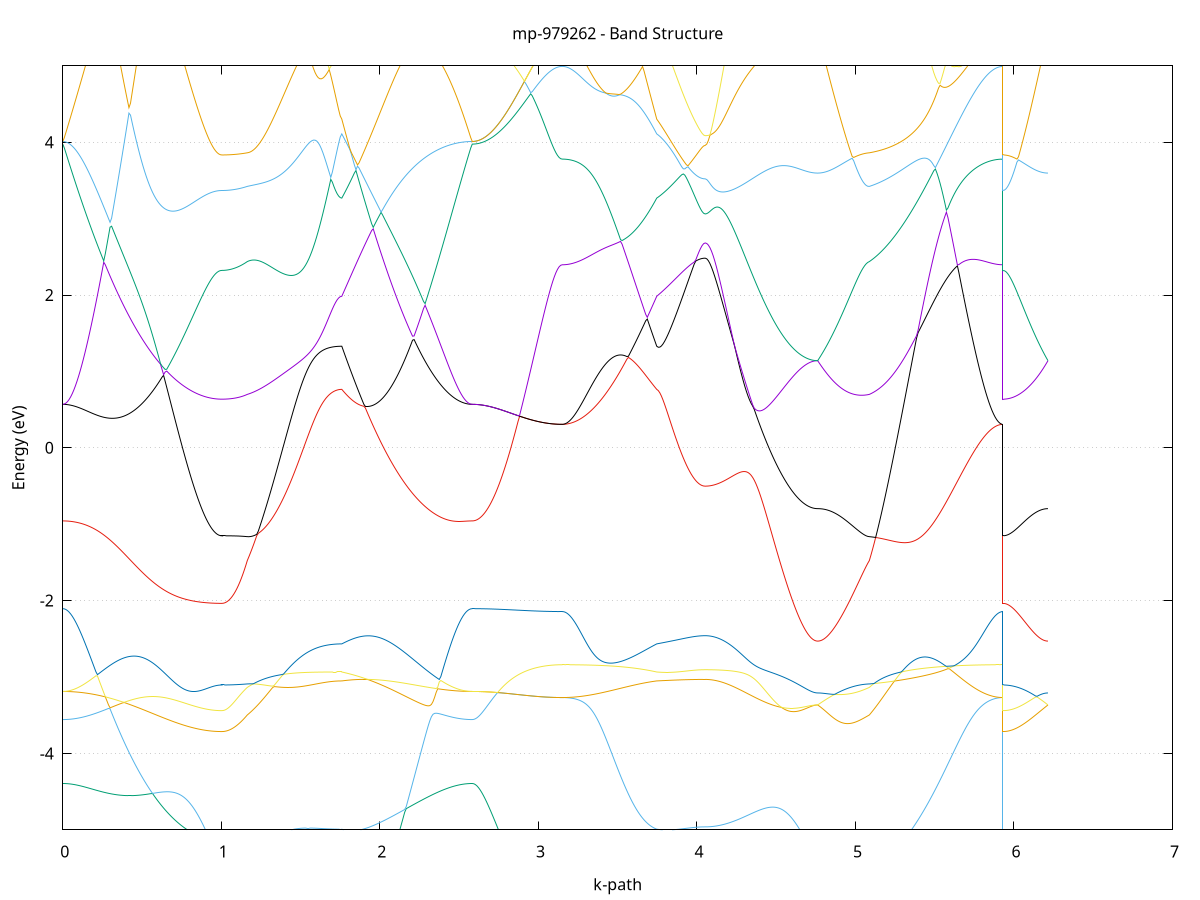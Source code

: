 set title 'mp-979262 - Band Structure'
set xlabel 'k-path'
set ylabel 'Energy (eV)'
set grid y
set yrange [-5:5]
set terminal png size 800,600
set output 'mp-979262_bands_gnuplot.png'
plot '-' using 1:2 with lines notitle, '-' using 1:2 with lines notitle, '-' using 1:2 with lines notitle, '-' using 1:2 with lines notitle, '-' using 1:2 with lines notitle, '-' using 1:2 with lines notitle, '-' using 1:2 with lines notitle, '-' using 1:2 with lines notitle, '-' using 1:2 with lines notitle, '-' using 1:2 with lines notitle, '-' using 1:2 with lines notitle, '-' using 1:2 with lines notitle, '-' using 1:2 with lines notitle, '-' using 1:2 with lines notitle, '-' using 1:2 with lines notitle, '-' using 1:2 with lines notitle, '-' using 1:2 with lines notitle, '-' using 1:2 with lines notitle, '-' using 1:2 with lines notitle, '-' using 1:2 with lines notitle, '-' using 1:2 with lines notitle, '-' using 1:2 with lines notitle, '-' using 1:2 with lines notitle, '-' using 1:2 with lines notitle, '-' using 1:2 with lines notitle, '-' using 1:2 with lines notitle, '-' using 1:2 with lines notitle, '-' using 1:2 with lines notitle, '-' using 1:2 with lines notitle, '-' using 1:2 with lines notitle, '-' using 1:2 with lines notitle, '-' using 1:2 with lines notitle, '-' using 1:2 with lines notitle, '-' using 1:2 with lines notitle, '-' using 1:2 with lines notitle, '-' using 1:2 with lines notitle, '-' using 1:2 with lines notitle, '-' using 1:2 with lines notitle, '-' using 1:2 with lines notitle, '-' using 1:2 with lines notitle, '-' using 1:2 with lines notitle, '-' using 1:2 with lines notitle, '-' using 1:2 with lines notitle, '-' using 1:2 with lines notitle, '-' using 1:2 with lines notitle, '-' using 1:2 with lines notitle, '-' using 1:2 with lines notitle, '-' using 1:2 with lines notitle, '-' using 1:2 with lines notitle, '-' using 1:2 with lines notitle, '-' using 1:2 with lines notitle, '-' using 1:2 with lines notitle, '-' using 1:2 with lines notitle, '-' using 1:2 with lines notitle, '-' using 1:2 with lines notitle, '-' using 1:2 with lines notitle, '-' using 1:2 with lines notitle, '-' using 1:2 with lines notitle, '-' using 1:2 with lines notitle, '-' using 1:2 with lines notitle, '-' using 1:2 with lines notitle, '-' using 1:2 with lines notitle, '-' using 1:2 with lines notitle, '-' using 1:2 with lines notitle
0.000000 -21.423730
0.009935 -21.423730
0.019870 -21.423730
0.029805 -21.423730
0.039740 -21.423730
0.049675 -21.423730
0.059610 -21.423730
0.069545 -21.423630
0.079480 -21.423530
0.089415 -21.423530
0.099350 -21.423530
0.109284 -21.423430
0.119219 -21.423430
0.129154 -21.423330
0.139089 -21.423230
0.149024 -21.423130
0.158959 -21.422930
0.168894 -21.422830
0.178829 -21.422730
0.188764 -21.422630
0.198699 -21.422430
0.208634 -21.422230
0.218569 -21.422130
0.228504 -21.421930
0.238439 -21.421730
0.248374 -21.421630
0.258309 -21.421430
0.268244 -21.421230
0.278179 -21.421130
0.288114 -21.420930
0.298049 -21.420730
0.307983 -21.420530
0.317918 -21.420330
0.327853 -21.420130
0.337788 -21.419930
0.347723 -21.419830
0.357658 -21.419630
0.367593 -21.419330
0.377528 -21.419130
0.387463 -21.418930
0.397398 -21.418730
0.407333 -21.418530
0.417268 -21.418330
0.427203 -21.418130
0.437138 -21.417930
0.447073 -21.417830
0.457008 -21.417630
0.466943 -21.417430
0.476878 -21.417230
0.486813 -21.417130
0.496748 -21.417030
0.506682 -21.416830
0.516617 -21.416730
0.526552 -21.416530
0.536487 -21.416430
0.546422 -21.416230
0.556357 -21.416030
0.566292 -21.415930
0.576227 -21.415730
0.586162 -21.415630
0.596097 -21.415530
0.606032 -21.415430
0.615967 -21.415230
0.625902 -21.415230
0.635837 -21.415130
0.645772 -21.415030
0.655707 -21.414930
0.665642 -21.414830
0.675577 -21.414730
0.685512 -21.414630
0.695447 -21.414530
0.705381 -21.414430
0.715316 -21.414330
0.725251 -21.414230
0.735186 -21.414130
0.745121 -21.414030
0.755056 -21.414030
0.764991 -21.413930
0.774926 -21.413930
0.784861 -21.413830
0.794796 -21.413730
0.804731 -21.413730
0.814666 -21.413630
0.824601 -21.413530
0.834536 -21.413530
0.844471 -21.413430
0.854406 -21.413430
0.864341 -21.413430
0.874276 -21.413330
0.884211 -21.413330
0.894146 -21.413330
0.904080 -21.413230
0.914015 -21.413130
0.923950 -21.413130
0.933885 -21.413130
0.943820 -21.413130
0.953755 -21.413130
0.963690 -21.413130
0.973625 -21.413130
0.983560 -21.413030
0.993495 -21.413030
1.003430 -21.413030
1.003430 -21.413030
1.012872 -21.413130
1.022313 -21.413130
1.031755 -21.413130
1.041197 -21.413130
1.050638 -21.413130
1.060080 -21.413130
1.069522 -21.413130
1.078963 -21.413130
1.088405 -21.413230
1.097847 -21.413230
1.107288 -21.413330
1.116730 -21.413230
1.126172 -21.413230
1.135613 -21.413230
1.145055 -21.413230
1.154497 -21.413330
1.163938 -21.413330
1.163938 -21.413330
1.173872 -21.413330
1.183806 -21.413430
1.193740 -21.413430
1.203674 -21.413430
1.213608 -21.413530
1.223542 -21.413530
1.233476 -21.413630
1.243410 -21.413630
1.253344 -21.413730
1.263278 -21.413830
1.273212 -21.413830
1.283146 -21.413930
1.293079 -21.413930
1.303013 -21.414030
1.312947 -21.414030
1.322881 -21.414130
1.332815 -21.414130
1.342749 -21.414230
1.352683 -21.414230
1.362617 -21.414330
1.372551 -21.414330
1.382485 -21.414330
1.392419 -21.414430
1.402353 -21.414430
1.412287 -21.414530
1.422220 -21.414530
1.432154 -21.414630
1.442088 -21.414630
1.452022 -21.414630
1.461956 -21.414730
1.471890 -21.414830
1.481824 -21.414830
1.491758 -21.414930
1.501692 -21.415030
1.511626 -21.415030
1.521560 -21.415130
1.531494 -21.415130
1.541428 -21.415230
1.551362 -21.415230
1.561295 -21.415230
1.571229 -21.415330
1.581163 -21.415430
1.591097 -21.415430
1.601031 -21.415430
1.610965 -21.415530
1.620899 -21.415530
1.630833 -21.415530
1.640767 -21.415530
1.650701 -21.415630
1.660635 -21.415630
1.670569 -21.415630
1.680503 -21.415630
1.690436 -21.415630
1.700370 -21.415630
1.710304 -21.415630
1.720238 -21.415630
1.730172 -21.415630
1.740106 -21.415730
1.750040 -21.415730
1.759974 -21.415730
1.759974 -21.415730
1.769890 -21.415630
1.779806 -21.415530
1.789722 -21.415530
1.799638 -21.415430
1.809554 -21.415330
1.819470 -21.415230
1.829386 -21.415230
1.839302 -21.415330
1.849218 -21.415330
1.859134 -21.415330
1.869050 -21.415330
1.878966 -21.415430
1.888882 -21.415430
1.898798 -21.415430
1.908714 -21.415530
1.918630 -21.415530
1.928546 -21.415630
1.938462 -21.415530
1.948378 -21.415630
1.958294 -21.415730
1.968210 -21.415830
1.978126 -21.415830
1.988042 -21.415930
1.997958 -21.416030
2.007874 -21.416130
2.017790 -21.416330
2.027706 -21.416430
2.037622 -21.416530
2.047538 -21.416630
2.057454 -21.416730
2.067370 -21.416830
2.077286 -21.416930
2.087202 -21.417130
2.097118 -21.417330
2.107034 -21.417430
2.116950 -21.417630
2.126866 -21.417730
2.136782 -21.417930
2.146698 -21.418130
2.156614 -21.418230
2.166530 -21.418430
2.176446 -21.418630
2.186362 -21.418830
2.196278 -21.419030
2.206194 -21.419230
2.216110 -21.419430
2.226026 -21.419630
2.235942 -21.419830
2.245858 -21.420030
2.255774 -21.420230
2.265690 -21.420430
2.275606 -21.420630
2.285522 -21.420730
2.295438 -21.420930
2.305354 -21.421130
2.315270 -21.421330
2.325186 -21.421530
2.335102 -21.421630
2.345018 -21.421830
2.354934 -21.422030
2.364851 -21.422130
2.374767 -21.422330
2.384683 -21.422430
2.394599 -21.422630
2.404515 -21.422730
2.414431 -21.422930
2.424347 -21.423030
2.434263 -21.423130
2.444179 -21.423230
2.454095 -21.423330
2.464011 -21.423330
2.473927 -21.423430
2.483843 -21.423530
2.493759 -21.423630
2.503675 -21.423630
2.513591 -21.423730
2.523507 -21.423730
2.533423 -21.423730
2.543339 -21.423730
2.553255 -21.423730
2.563171 -21.423730
2.573087 -21.423730
2.583003 -21.423730
2.583003 -21.423730
2.592960 -21.423730
2.602917 -21.423730
2.612874 -21.423730
2.622831 -21.423830
2.632788 -21.423830
2.642745 -21.423830
2.652702 -21.423830
2.662659 -21.423830
2.672617 -21.423830
2.682574 -21.423730
2.692531 -21.423730
2.702488 -21.423730
2.712445 -21.423730
2.722402 -21.423730
2.732359 -21.423730
2.742316 -21.423630
2.752273 -21.423630
2.762230 -21.423630
2.772187 -21.423630
2.782145 -21.423530
2.792102 -21.423530
2.802059 -21.423530
2.812016 -21.423530
2.821973 -21.423430
2.831930 -21.423430
2.841887 -21.423430
2.851844 -21.423430
2.861801 -21.423330
2.871758 -21.423430
2.881716 -21.423430
2.891673 -21.423230
2.901630 -21.423230
2.911587 -21.423130
2.921544 -21.423130
2.931501 -21.423030
2.941458 -21.423030
2.951415 -21.423030
2.961372 -21.423030
2.971329 -21.423030
2.981286 -21.423030
2.991244 -21.423030
3.001201 -21.423030
3.011158 -21.423030
3.021115 -21.423030
3.031072 -21.423030
3.041029 -21.422930
3.050986 -21.422930
3.060943 -21.423030
3.070900 -21.422930
3.080857 -21.422930
3.090814 -21.422830
3.100772 -21.422830
3.110729 -21.422830
3.120686 -21.422830
3.130643 -21.422730
3.140600 -21.422730
3.150557 -21.422830
3.150557 -21.422830
3.160491 -21.422830
3.170425 -21.422730
3.180359 -21.422730
3.190293 -21.422730
3.200227 -21.422730
3.210161 -21.422630
3.220095 -21.422630
3.230028 -21.422630
3.239962 -21.422530
3.249896 -21.422430
3.259830 -21.422330
3.269764 -21.422330
3.279698 -21.422230
3.289632 -21.422130
3.299566 -21.422030
3.309500 -21.421930
3.319434 -21.421830
3.329368 -21.421730
3.339302 -21.421530
3.349236 -21.421430
3.359169 -21.421230
3.369103 -21.421130
3.379037 -21.421030
3.388971 -21.420830
3.398905 -21.420730
3.408839 -21.420530
3.418773 -21.420330
3.428707 -21.420130
3.438641 -21.420030
3.448575 -21.419830
3.458509 -21.419730
3.468443 -21.419530
3.478377 -21.419330
3.488311 -21.419230
3.498244 -21.419030
3.508178 -21.418930
3.518112 -21.418730
3.528046 -21.418530
3.537980 -21.418430
3.547914 -21.418230
3.557848 -21.418030
3.567782 -21.417830
3.577716 -21.417730
3.587650 -21.417630
3.597584 -21.417430
3.607518 -21.417230
3.617452 -21.417130
3.627385 -21.417030
3.637319 -21.416830
3.647253 -21.416730
3.657187 -21.416530
3.667121 -21.416430
3.677055 -21.416330
3.686989 -21.416230
3.696923 -21.416130
3.706857 -21.416030
3.716791 -21.416030
3.726725 -21.415830
3.736659 -21.415730
3.746593 -21.415730
3.746593 -21.415730
3.756452 -21.415630
3.766311 -21.415630
3.776170 -21.415530
3.786029 -21.415530
3.795888 -21.415530
3.805747 -21.415530
3.815606 -21.415530
3.825465 -21.415530
3.835324 -21.415430
3.845184 -21.415430
3.855043 -21.415430
3.864902 -21.415430
3.874761 -21.415430
3.884620 -21.415430
3.894479 -21.415430
3.904338 -21.415430
3.914197 -21.415430
3.924056 -21.415430
3.933915 -21.415430
3.943775 -21.415430
3.953634 -21.415430
3.963493 -21.415430
3.973352 -21.415430
3.983211 -21.415430
3.993070 -21.415430
4.002929 -21.415430
4.012788 -21.415430
4.022647 -21.415430
4.032506 -21.415430
4.042366 -21.415430
4.052225 -21.415330
4.052225 -21.415330
4.062218 -21.415430
4.072211 -21.415430
4.082205 -21.415330
4.092198 -21.415330
4.102192 -21.415330
4.112185 -21.415330
4.122179 -21.415330
4.132172 -21.415230
4.142165 -21.415230
4.152159 -21.415130
4.162152 -21.415130
4.172146 -21.415130
4.182139 -21.415130
4.192132 -21.415030
4.202126 -21.415030
4.212119 -21.415030
4.222113 -21.414930
4.232106 -21.414930
4.242099 -21.414930
4.252093 -21.414830
4.262086 -21.414830
4.272080 -21.414830
4.282073 -21.414730
4.292067 -21.414730
4.302060 -21.414630
4.312053 -21.414630
4.322047 -21.414630
4.332040 -21.414530
4.342034 -21.414530
4.352027 -21.414430
4.362020 -21.414430
4.372014 -21.414330
4.382007 -21.414330
4.392001 -21.414230
4.401994 -21.414230
4.411987 -21.414130
4.421981 -21.414130
4.431974 -21.414030
4.441968 -21.414030
4.451961 -21.414030
4.461955 -21.413930
4.471948 -21.413930
4.481941 -21.413830
4.491935 -21.413830
4.501928 -21.413730
4.511922 -21.413730
4.521915 -21.413630
4.531908 -21.413630
4.541902 -21.413530
4.551895 -21.413530
4.561889 -21.413530
4.571882 -21.413430
4.581875 -21.413430
4.591869 -21.413430
4.601862 -21.413330
4.611856 -21.413330
4.621849 -21.413230
4.631842 -21.413230
4.641836 -21.413230
4.651829 -21.413230
4.661823 -21.413230
4.671816 -21.413130
4.681810 -21.413130
4.691803 -21.413130
4.701796 -21.413130
4.711790 -21.413130
4.721783 -21.413130
4.731777 -21.413130
4.741770 -21.413130
4.751763 -21.413130
4.761757 -21.413130
4.761757 -21.413130
4.771636 -21.413130
4.781516 -21.413130
4.791395 -21.413130
4.801275 -21.413130
4.811155 -21.413130
4.821034 -21.413030
4.830914 -21.413030
4.840793 -21.413030
4.850673 -21.413030
4.860552 -21.413030
4.870432 -21.413030
4.880311 -21.413030
4.890191 -21.413030
4.900071 -21.413030
4.909950 -21.413130
4.919830 -21.413130
4.929709 -21.413130
4.939589 -21.413130
4.949468 -21.413230
4.959348 -21.413230
4.969227 -21.413230
4.979107 -21.413230
4.988987 -21.413230
4.998866 -21.413230
5.008746 -21.413230
5.018625 -21.413230
5.028505 -21.413230
5.038384 -21.413230
5.048264 -21.413330
5.058143 -21.413330
5.068023 -21.413330
5.077902 -21.413330
5.087782 -21.413330
5.087782 -21.413330
5.097699 -21.413330
5.107615 -21.413430
5.117532 -21.413430
5.127449 -21.413530
5.137366 -21.413530
5.147282 -21.413630
5.157199 -21.413630
5.167116 -21.413730
5.177033 -21.413830
5.186949 -21.413930
5.196866 -21.413930
5.206783 -21.414030
5.216699 -21.414130
5.226616 -21.414230
5.236533 -21.414230
5.246450 -21.414330
5.256366 -21.414430
5.266283 -21.414530
5.276200 -21.414630
5.286117 -21.414730
5.296033 -21.414830
5.305950 -21.414930
5.315867 -21.415030
5.325783 -21.415130
5.335700 -21.415330
5.345617 -21.415430
5.355534 -21.415530
5.365450 -21.415730
5.375367 -21.415930
5.385284 -21.416030
5.395200 -21.416130
5.405117 -21.416230
5.415034 -21.416330
5.424951 -21.416530
5.434867 -21.416630
5.444784 -21.416830
5.454701 -21.417030
5.464618 -21.417130
5.474534 -21.417330
5.484451 -21.417530
5.494368 -21.417730
5.504284 -21.417830
5.514201 -21.417930
5.524118 -21.418130
5.534035 -21.418330
5.543951 -21.418530
5.553868 -21.418730
5.563785 -21.418830
5.573702 -21.419030
5.583618 -21.419230
5.593535 -21.419330
5.603452 -21.419530
5.613368 -21.419630
5.623285 -21.419730
5.633202 -21.419930
5.643119 -21.420130
5.653035 -21.420330
5.662952 -21.420430
5.672869 -21.420530
5.682785 -21.420730
5.692702 -21.420930
5.702619 -21.421030
5.712536 -21.421230
5.722452 -21.421330
5.732369 -21.421430
5.742286 -21.421630
5.752203 -21.421730
5.762119 -21.421830
5.772036 -21.421930
5.781953 -21.422030
5.791869 -21.422130
5.801786 -21.422230
5.811703 -21.422330
5.821620 -21.422330
5.831536 -21.422430
5.841453 -21.422530
5.851370 -21.422530
5.861287 -21.422630
5.871203 -21.422630
5.881120 -21.422730
5.891037 -21.422730
5.900953 -21.422730
5.910870 -21.422730
5.920787 -21.422830
5.930704 -21.422830
5.930704 -21.413030
5.940489 -21.413130
5.950274 -21.413130
5.960060 -21.413130
5.969845 -21.413030
5.979631 -21.413030
5.989416 -21.413030
5.999202 -21.413030
6.008987 -21.413030
6.018772 -21.413130
6.028558 -21.413130
6.038343 -21.413130
6.048129 -21.413030
6.057914 -21.413030
6.067699 -21.413030
6.077485 -21.413030
6.087270 -21.413030
6.097056 -21.413030
6.106841 -21.413030
6.116627 -21.413030
6.126412 -21.413030
6.136197 -21.413030
6.145983 -21.413030
6.155768 -21.413030
6.165554 -21.413030
6.175339 -21.413130
6.185125 -21.413130
6.194910 -21.413130
6.204695 -21.413130
6.214481 -21.413130
e
0.000000 -12.440930
0.009935 -12.440730
0.019870 -12.440330
0.029805 -12.439630
0.039740 -12.438730
0.049675 -12.437430
0.059610 -12.435930
0.069545 -12.434230
0.079480 -12.432230
0.089415 -12.429930
0.099350 -12.427430
0.109284 -12.424730
0.119219 -12.421830
0.129154 -12.418730
0.139089 -12.415330
0.149024 -12.411830
0.158959 -12.408230
0.168894 -12.404430
0.178829 -12.400430
0.188764 -12.396430
0.198699 -12.392230
0.208634 -12.388030
0.218569 -12.383730
0.228504 -12.379330
0.238439 -12.374930
0.248374 -12.370530
0.258309 -12.366130
0.268244 -12.361630
0.278179 -12.357230
0.288114 -12.352830
0.298049 -12.348430
0.307983 -12.344130
0.317918 -12.339830
0.327853 -12.335630
0.337788 -12.331430
0.347723 -12.327330
0.357658 -12.323330
0.367593 -12.319330
0.377528 -12.315430
0.387463 -12.311730
0.397398 -12.307930
0.407333 -12.304330
0.417268 -12.300730
0.427203 -12.297330
0.437138 -12.293930
0.447073 -12.290530
0.457008 -12.287330
0.466943 -12.284130
0.476878 -12.281030
0.486813 -12.278030
0.496748 -12.275030
0.506682 -12.272130
0.516617 -12.269330
0.526552 -12.266530
0.536487 -12.263830
0.546422 -12.261230
0.556357 -12.258630
0.566292 -12.256130
0.576227 -12.253630
0.586162 -12.251230
0.596097 -12.248930
0.606032 -12.246630
0.615967 -12.244430
0.625902 -12.242230
0.635837 -12.240130
0.645772 -12.238030
0.655707 -12.236030
0.665642 -12.234130
0.675577 -12.232230
0.685512 -12.230330
0.695447 -12.228530
0.705381 -12.226830
0.715316 -12.225130
0.725251 -12.223530
0.735186 -12.221930
0.745121 -12.220430
0.755056 -12.218930
0.764991 -12.217530
0.774926 -12.216130
0.784861 -12.214830
0.794796 -12.213530
0.804731 -12.212330
0.814666 -12.211230
0.824601 -12.210130
0.834536 -12.209130
0.844471 -12.208130
0.854406 -12.207230
0.864341 -12.206330
0.874276 -12.205530
0.884211 -12.204830
0.894146 -12.204130
0.904080 -12.203530
0.914015 -12.202930
0.923950 -12.202430
0.933885 -12.201930
0.943820 -12.201530
0.953755 -12.201230
0.963690 -12.200930
0.973625 -12.200730
0.983560 -12.200630
0.993495 -12.200530
1.003430 -12.200630
1.003430 -12.200630
1.012872 -12.200730
1.022313 -12.200730
1.031755 -12.200930
1.041197 -12.201030
1.050638 -12.201330
1.060080 -12.201530
1.069522 -12.201930
1.078963 -12.202230
1.088405 -12.202730
1.097847 -12.203230
1.107288 -12.203730
1.116730 -12.204330
1.126172 -12.204930
1.135613 -12.205630
1.145055 -12.206330
1.154497 -12.207130
1.163938 -12.207930
1.163938 -12.207930
1.173872 -12.208430
1.183806 -12.208730
1.193740 -12.208830
1.203674 -12.208730
1.213608 -12.208430
1.223542 -12.207830
1.233476 -12.207130
1.243410 -12.206130
1.253344 -12.204930
1.263278 -12.203530
1.273212 -12.201930
1.283146 -12.200130
1.293079 -12.198130
1.303013 -12.195830
1.312947 -12.193430
1.322881 -12.190830
1.332815 -12.188030
1.342749 -12.185030
1.352683 -12.181830
1.362617 -12.178430
1.372551 -12.174830
1.382485 -12.171030
1.392419 -12.167130
1.402353 -12.163030
1.412287 -12.158730
1.422220 -12.154330
1.432154 -12.149730
1.442088 -12.144930
1.452022 -12.140030
1.461956 -12.134930
1.471890 -12.129730
1.481824 -12.124430
1.491758 -12.118930
1.501692 -12.113330
1.511626 -12.107630
1.521560 -12.101830
1.531494 -12.095930
1.541428 -12.090030
1.551362 -12.083930
1.561295 -12.077830
1.571229 -12.071630
1.581163 -12.065430
1.591097 -12.059230
1.601031 -12.053030
1.610965 -12.046830
1.620899 -12.040630
1.630833 -12.034530
1.640767 -12.028530
1.650701 -12.022730
1.660635 -12.017030
1.670569 -12.011530
1.680503 -12.006330
1.690436 -12.001530
1.700370 -11.997030
1.710304 -11.993130
1.720238 -11.989730
1.730172 -11.986930
1.740106 -11.984930
1.750040 -11.983730
1.759974 -11.983330
1.759974 -11.983330
1.769890 -11.970030
1.779806 -11.956730
1.789722 -11.943430
1.799638 -11.930330
1.809554 -11.917330
1.819470 -11.904530
1.829386 -11.892030
1.839302 -11.880030
1.849218 -11.868530
1.859134 -11.857730
1.869050 -11.847630
1.878966 -11.844430
1.888882 -11.845030
1.898798 -11.845930
1.908714 -11.858430
1.918630 -11.873530
1.928546 -11.888630
1.938462 -11.903530
1.948378 -11.918330
1.958294 -11.933030
1.968210 -11.947630
1.978126 -11.962030
1.988042 -11.976330
1.997958 -11.990430
2.007874 -12.004430
2.017790 -12.018230
2.027706 -12.031930
2.037622 -12.045430
2.047538 -12.058730
2.057454 -12.071930
2.067370 -12.084930
2.077286 -12.097730
2.087202 -12.110330
2.097118 -12.122730
2.107034 -12.135030
2.116950 -12.147030
2.126866 -12.158830
2.136782 -12.170430
2.146698 -12.181830
2.156614 -12.193030
2.166530 -12.204030
2.176446 -12.214830
2.186362 -12.225330
2.196278 -12.235730
2.206194 -12.245730
2.216110 -12.255630
2.226026 -12.265230
2.235942 -12.274630
2.245858 -12.283830
2.255774 -12.292730
2.265690 -12.301430
2.275606 -12.309830
2.285522 -12.318030
2.295438 -12.325930
2.305354 -12.333630
2.315270 -12.341030
2.325186 -12.348230
2.335102 -12.355130
2.345018 -12.361730
2.354934 -12.368130
2.364851 -12.374330
2.374767 -12.380130
2.384683 -12.385730
2.394599 -12.391130
2.404515 -12.396230
2.414431 -12.401030
2.424347 -12.405530
2.434263 -12.409830
2.444179 -12.413830
2.454095 -12.417530
2.464011 -12.421030
2.473927 -12.424130
2.483843 -12.427030
2.493759 -12.429730
2.503675 -12.432030
2.513591 -12.434130
2.523507 -12.435930
2.533423 -12.437430
2.543339 -12.438730
2.553255 -12.439630
2.563171 -12.440330
2.573087 -12.440730
2.583003 -12.440930
2.583003 -12.440930
2.592960 -12.440930
2.602917 -12.440930
2.612874 -12.440830
2.622831 -12.440830
2.632788 -12.440830
2.642745 -12.440830
2.652702 -12.440830
2.662659 -12.440730
2.672617 -12.440730
2.682574 -12.440630
2.692531 -12.440630
2.702488 -12.440530
2.712445 -12.440530
2.722402 -12.440430
2.732359 -12.440330
2.742316 -12.440330
2.752273 -12.440230
2.762230 -12.440130
2.772187 -12.440030
2.782145 -12.439930
2.792102 -12.439830
2.802059 -12.439830
2.812016 -12.439730
2.821973 -12.439630
2.831930 -12.439530
2.841887 -12.439430
2.851844 -12.439330
2.861801 -12.439230
2.871758 -12.439130
2.881716 -12.439030
2.891673 -12.438930
2.901630 -12.438830
2.911587 -12.438730
2.921544 -12.438630
2.931501 -12.438530
2.941458 -12.438430
2.951415 -12.438330
2.961372 -12.438230
2.971329 -12.438130
2.981286 -12.438130
2.991244 -12.438030
3.001201 -12.437930
3.011158 -12.437830
3.021115 -12.437830
3.031072 -12.437730
3.041029 -12.437730
3.050986 -12.437630
3.060943 -12.437630
3.070900 -12.437530
3.080857 -12.437530
3.090814 -12.437430
3.100772 -12.437430
3.110729 -12.437430
3.120686 -12.437430
3.130643 -12.437330
3.140600 -12.437330
3.150557 -12.437330
3.150557 -12.437330
3.160491 -12.437230
3.170425 -12.436830
3.180359 -12.436130
3.190293 -12.435130
3.200227 -12.433930
3.210161 -12.432430
3.220095 -12.430630
3.230028 -12.428530
3.239962 -12.426230
3.249896 -12.423630
3.259830 -12.420730
3.269764 -12.417630
3.279698 -12.414130
3.289632 -12.410530
3.299566 -12.406530
3.309500 -12.402330
3.319434 -12.397830
3.329368 -12.393030
3.339302 -12.388030
3.349236 -12.382730
3.359169 -12.377130
3.369103 -12.371330
3.379037 -12.365330
3.388971 -12.358930
3.398905 -12.352430
3.408839 -12.345530
3.418773 -12.338430
3.428707 -12.331130
3.438641 -12.323530
3.448575 -12.315730
3.458509 -12.307630
3.468443 -12.299330
3.478377 -12.290730
3.488311 -12.281930
3.498244 -12.272930
3.508178 -12.263630
3.518112 -12.254230
3.528046 -12.244430
3.537980 -12.234530
3.547914 -12.224430
3.557848 -12.214030
3.567782 -12.203430
3.577716 -12.192630
3.587650 -12.181730
3.597584 -12.170530
3.607518 -12.159130
3.617452 -12.147530
3.627385 -12.135830
3.637319 -12.123930
3.647253 -12.111830
3.657187 -12.099530
3.667121 -12.087130
3.677055 -12.074530
3.686989 -12.061830
3.696923 -12.049030
3.706857 -12.036030
3.716791 -12.022930
3.726725 -12.009830
3.736659 -11.996530
3.746593 -11.983330
3.746593 -11.983330
3.756452 -11.978330
3.766311 -11.973430
3.776170 -11.968530
3.786029 -11.963530
3.795888 -11.958530
3.805747 -11.953530
3.815606 -11.948530
3.825465 -11.943430
3.835324 -11.938430
3.845184 -11.933330
3.855043 -11.928230
3.864902 -11.923130
3.874761 -11.918030
3.884620 -11.912930
3.894479 -11.907830
3.904338 -11.902730
3.914197 -11.897630
3.924056 -11.892530
3.933915 -11.887430
3.943775 -11.882430
3.953634 -11.877530
3.963493 -11.875730
3.973352 -11.875830
3.983211 -11.875930
3.993070 -11.876030
4.002929 -11.876130
4.012788 -11.876130
4.022647 -11.876230
4.032506 -11.876230
4.042366 -11.876230
4.052225 -11.876230
4.052225 -11.876230
4.062218 -11.876530
4.072211 -11.877230
4.082205 -11.878430
4.092198 -11.880030
4.102192 -11.882230
4.112185 -11.884930
4.122179 -11.888030
4.132172 -11.891730
4.142165 -11.895830
4.152159 -11.900430
4.162152 -11.905430
4.172146 -11.910930
4.182139 -11.916730
4.192132 -11.922830
4.202126 -11.929230
4.212119 -11.935830
4.222113 -11.942730
4.232106 -11.949630
4.242099 -11.956730
4.252093 -11.963930
4.262086 -11.971230
4.272080 -11.978530
4.282073 -11.985930
4.292067 -11.993230
4.302060 -12.000630
4.312053 -12.007930
4.322047 -12.015230
4.332040 -12.022430
4.342034 -12.029630
4.352027 -12.036730
4.362020 -12.043830
4.372014 -12.050730
4.382007 -12.057630
4.392001 -12.064330
4.401994 -12.071030
4.411987 -12.077530
4.421981 -12.084030
4.431974 -12.090330
4.441968 -12.096430
4.451961 -12.102530
4.461955 -12.108330
4.471948 -12.114130
4.481941 -12.119730
4.491935 -12.125130
4.501928 -12.130330
4.511922 -12.135430
4.521915 -12.140430
4.531908 -12.145130
4.541902 -12.149730
4.551895 -12.154130
4.561889 -12.158330
4.571882 -12.162330
4.581875 -12.166230
4.591869 -12.169830
4.601862 -12.173330
4.611856 -12.176530
4.621849 -12.179630
4.631842 -12.182530
4.641836 -12.185130
4.651829 -12.187530
4.661823 -12.189830
4.671816 -12.191830
4.681810 -12.193630
4.691803 -12.195230
4.701796 -12.196630
4.711790 -12.197830
4.721783 -12.198830
4.731777 -12.199530
4.741770 -12.200130
4.751763 -12.200430
4.761757 -12.200530
4.761757 -12.200530
4.771636 -12.200530
4.781516 -12.200530
4.791395 -12.200630
4.801275 -12.200630
4.811155 -12.200730
4.821034 -12.200830
4.830914 -12.200930
4.840793 -12.201030
4.850673 -12.201130
4.860552 -12.201230
4.870432 -12.201430
4.880311 -12.201530
4.890191 -12.201730
4.900071 -12.201930
4.909950 -12.202130
4.919830 -12.202330
4.929709 -12.202530
4.939589 -12.202830
4.949468 -12.203030
4.959348 -12.203330
4.969227 -12.203630
4.979107 -12.203930
4.988987 -12.204230
4.998866 -12.204530
5.008746 -12.204830
5.018625 -12.205230
5.028505 -12.205530
5.038384 -12.205930
5.048264 -12.206330
5.058143 -12.206630
5.068023 -12.207030
5.077902 -12.207530
5.087782 -12.207930
5.087782 -12.207930
5.097699 -12.208830
5.107615 -12.209830
5.117532 -12.210830
5.127449 -12.211930
5.137366 -12.213130
5.147282 -12.214230
5.157199 -12.215530
5.167116 -12.216830
5.177033 -12.218130
5.186949 -12.219530
5.196866 -12.221030
5.206783 -12.222530
5.216699 -12.224130
5.226616 -12.225730
5.236533 -12.227430
5.246450 -12.229130
5.256366 -12.230930
5.266283 -12.232730
5.276200 -12.234630
5.286117 -12.236530
5.296033 -12.238530
5.305950 -12.240630
5.315867 -12.242730
5.325783 -12.244830
5.335700 -12.247130
5.345617 -12.249430
5.355534 -12.251730
5.365450 -12.254130
5.375367 -12.256630
5.385284 -12.259130
5.395200 -12.261730
5.405117 -12.264330
5.415034 -12.267130
5.424951 -12.269930
5.434867 -12.272730
5.444784 -12.275630
5.454701 -12.278730
5.464618 -12.281730
5.474534 -12.284930
5.484451 -12.288130
5.494368 -12.291430
5.504284 -12.294830
5.514201 -12.298330
5.524118 -12.301830
5.534035 -12.305530
5.543951 -12.309230
5.553868 -12.313030
5.563785 -12.316830
5.573702 -12.320830
5.583618 -12.324830
5.593535 -12.328930
5.603452 -12.333030
5.613368 -12.337230
5.623285 -12.341530
5.633202 -12.345830
5.643119 -12.350230
5.653035 -12.354630
5.662952 -12.359030
5.672869 -12.363430
5.682785 -12.367830
5.692702 -12.372230
5.702619 -12.376630
5.712536 -12.380930
5.722452 -12.385230
5.732369 -12.389330
5.742286 -12.393530
5.752203 -12.397530
5.762119 -12.401330
5.772036 -12.405130
5.781953 -12.408730
5.791869 -12.412130
5.801786 -12.415430
5.811703 -12.418530
5.821620 -12.421430
5.831536 -12.424130
5.841453 -12.426530
5.851370 -12.428730
5.861287 -12.430730
5.871203 -12.432530
5.881120 -12.433930
5.891037 -12.435230
5.900953 -12.436130
5.910870 -12.436830
5.920787 -12.437230
5.930704 -12.437330
5.930704 -12.200630
5.940489 -12.200630
5.950274 -12.200630
5.960060 -12.200630
5.969845 -12.200630
5.979631 -12.200630
5.989416 -12.200630
5.999202 -12.200630
6.008987 -12.200630
6.018772 -12.200630
6.028558 -12.200630
6.038343 -12.200630
6.048129 -12.200630
6.057914 -12.200630
6.067699 -12.200630
6.077485 -12.200630
6.087270 -12.200630
6.097056 -12.200630
6.106841 -12.200630
6.116627 -12.200630
6.126412 -12.200530
6.136197 -12.200530
6.145983 -12.200530
6.155768 -12.200530
6.165554 -12.200530
6.175339 -12.200530
6.185125 -12.200530
6.194910 -12.200530
6.204695 -12.200530
6.214481 -12.200530
e
0.000000 -12.153130
0.009935 -12.153030
0.019870 -12.152730
0.029805 -12.152130
0.039740 -12.151430
0.049675 -12.150430
0.059610 -12.149230
0.069545 -12.147730
0.079480 -12.146130
0.089415 -12.144230
0.099350 -12.142130
0.109284 -12.139830
0.119219 -12.137330
0.129154 -12.134630
0.139089 -12.131730
0.149024 -12.128530
0.158959 -12.125230
0.168894 -12.121730
0.178829 -12.118030
0.188764 -12.114030
0.198699 -12.109930
0.208634 -12.105630
0.218569 -12.101130
0.228504 -12.096530
0.238439 -12.091630
0.248374 -12.086630
0.258309 -12.081430
0.268244 -12.076130
0.278179 -12.070630
0.288114 -12.064930
0.298049 -12.059130
0.307983 -12.053230
0.317918 -12.047130
0.327853 -12.040930
0.337788 -12.034530
0.347723 -12.028030
0.357658 -12.021530
0.367593 -12.014730
0.377528 -12.007930
0.387463 -12.001130
0.397398 -11.994130
0.407333 -11.987030
0.417268 -11.979930
0.427203 -11.972730
0.437138 -11.965430
0.447073 -11.958130
0.457008 -11.950730
0.466943 -11.952330
0.476878 -11.954530
0.486813 -11.956730
0.496748 -11.958930
0.506682 -11.961130
0.516617 -11.963330
0.526552 -11.965530
0.536487 -11.967730
0.546422 -11.969830
0.556357 -11.972030
0.566292 -11.974130
0.576227 -11.976230
0.586162 -11.978330
0.596097 -11.980430
0.606032 -11.982530
0.615967 -11.984530
0.625902 -11.986530
0.635837 -11.988430
0.645772 -11.990430
0.655707 -11.992230
0.665642 -11.994130
0.675577 -11.995930
0.685512 -11.997730
0.695447 -11.999430
0.705381 -12.001130
0.715316 -12.011230
0.725251 -12.023030
0.735186 -12.034530
0.745121 -12.045830
0.755056 -12.056830
0.764991 -12.067430
0.774926 -12.077730
0.784861 -12.087730
0.794796 -12.097330
0.804731 -12.106630
0.814666 -12.115430
0.824601 -12.123930
0.834536 -12.132030
0.844471 -12.139630
0.854406 -12.146830
0.864341 -12.153730
0.874276 -12.160030
0.884211 -12.166030
0.894146 -12.171430
0.904080 -12.176530
0.914015 -12.181030
0.923950 -12.185130
0.933885 -12.188730
0.943820 -12.191930
0.953755 -12.194530
0.963690 -12.196730
0.973625 -12.198430
0.983560 -12.199730
0.993495 -12.200430
1.003430 -12.200530
1.003430 -12.200530
1.012872 -12.200230
1.022313 -12.199630
1.031755 -12.198530
1.041197 -12.197030
1.050638 -12.195030
1.060080 -12.192730
1.069522 -12.189930
1.078963 -12.186630
1.088405 -12.183030
1.097847 -12.178930
1.107288 -12.174530
1.116730 -12.169630
1.126172 -12.164330
1.135613 -12.158630
1.145055 -12.152530
1.154497 -12.146130
1.163938 -12.139230
1.163938 -12.139230
1.173872 -12.133930
1.183806 -12.128530
1.193740 -12.122830
1.203674 -12.117030
1.213608 -12.111130
1.223542 -12.104930
1.233476 -12.098730
1.243410 -12.092230
1.253344 -12.085730
1.263278 -12.079030
1.273212 -12.072230
1.283146 -12.065230
1.293079 -12.058230
1.303013 -12.051030
1.312947 -12.043730
1.322881 -12.036330
1.332815 -12.028830
1.342749 -12.021330
1.352683 -12.013630
1.362617 -12.006030
1.372551 -11.998230
1.382485 -11.990430
1.392419 -11.982730
1.402353 -11.974930
1.412287 -11.967130
1.422220 -11.959430
1.432154 -11.951930
1.442088 -11.944530
1.452022 -11.938230
1.461956 -11.936330
1.471890 -11.934330
1.481824 -11.932330
1.491758 -11.930230
1.501692 -11.928130
1.511626 -11.925930
1.521560 -11.923630
1.531494 -11.921330
1.541428 -11.919030
1.551362 -11.916530
1.561295 -11.914130
1.571229 -11.911630
1.581163 -11.909130
1.591097 -11.906630
1.601031 -11.904030
1.610965 -11.901430
1.620899 -11.898930
1.630833 -11.896330
1.640767 -11.893830
1.650701 -11.891230
1.660635 -11.888830
1.670569 -11.886330
1.680503 -11.884030
1.690436 -11.882230
1.700370 -11.882230
1.710304 -11.882230
1.720238 -11.882330
1.730172 -11.882330
1.740106 -11.882430
1.750040 -11.882430
1.759974 -11.882430
1.759974 -11.882430
1.769890 -11.876230
1.779806 -11.870430
1.789722 -11.865030
1.799638 -11.860330
1.809554 -11.856130
1.819470 -11.852530
1.829386 -11.849630
1.839302 -11.847430
1.849218 -11.845830
1.859134 -11.844830
1.869050 -11.844330
1.878966 -11.838430
1.888882 -11.830030
1.898798 -11.843130
1.908714 -11.847330
1.918630 -11.849030
1.928546 -11.851130
1.938462 -11.853430
1.948378 -11.856030
1.958294 -11.859030
1.968210 -11.862230
1.978126 -11.865730
1.988042 -11.869530
1.997958 -11.873630
2.007874 -11.878030
2.017790 -11.882630
2.027706 -11.887530
2.037622 -11.892630
2.047538 -11.898030
2.057454 -11.903530
2.067370 -11.909130
2.077286 -11.914930
2.087202 -11.920830
2.097118 -11.926930
2.107034 -11.932930
2.116950 -11.939130
2.126866 -11.946230
2.136782 -11.954030
2.146698 -11.961730
2.156614 -11.969330
2.166530 -11.976830
2.176446 -11.984230
2.186362 -11.991630
2.196278 -11.998830
2.206194 -12.006030
2.216110 -12.013030
2.226026 -12.019930
2.235942 -12.026730
2.245858 -12.033330
2.255774 -12.039830
2.265690 -12.046230
2.275606 -12.052430
2.285522 -12.058530
2.295438 -12.064430
2.305354 -12.070130
2.315270 -12.075730
2.325186 -12.081130
2.335102 -12.086430
2.345018 -12.091430
2.354934 -12.096330
2.364851 -12.101030
2.374767 -12.105630
2.384683 -12.109930
2.394599 -12.114030
2.404515 -12.118030
2.414431 -12.121730
2.424347 -12.125230
2.434263 -12.128630
2.444179 -12.131730
2.454095 -12.134630
2.464011 -12.137430
2.473927 -12.139930
2.483843 -12.142230
2.493759 -12.144230
2.503675 -12.146130
2.513591 -12.147730
2.523507 -12.149230
2.533423 -12.150430
2.543339 -12.151430
2.553255 -12.152130
2.563171 -12.152730
2.573087 -12.153030
2.583003 -12.153130
2.583003 -12.153130
2.592960 -12.153230
2.602917 -12.153430
2.612874 -12.153630
2.622831 -12.154030
2.632788 -12.154530
2.642745 -12.155030
2.652702 -12.155630
2.662659 -12.156330
2.672617 -12.157130
2.682574 -12.158030
2.692531 -12.158830
2.702488 -12.159830
2.712445 -12.160830
2.722402 -12.161830
2.732359 -12.162830
2.742316 -12.163930
2.752273 -12.165030
2.762230 -12.166130
2.772187 -12.167330
2.782145 -12.168430
2.792102 -12.169630
2.802059 -12.170830
2.812016 -12.172030
2.821973 -12.173230
2.831930 -12.174330
2.841887 -12.175530
2.851844 -12.176730
2.861801 -12.177830
2.871758 -12.179030
2.881716 -12.180130
2.891673 -12.181230
2.901630 -12.182330
2.911587 -12.183430
2.921544 -12.184430
2.931501 -12.185430
2.941458 -12.186430
2.951415 -12.187430
2.961372 -12.188330
2.971329 -12.189230
2.981286 -12.190030
2.991244 -12.190830
3.001201 -12.191630
3.011158 -12.192330
3.021115 -12.193030
3.031072 -12.193630
3.041029 -12.194230
3.050986 -12.194730
3.060943 -12.195330
3.070900 -12.195730
3.080857 -12.196130
3.090814 -12.196430
3.100772 -12.196730
3.110729 -12.196930
3.120686 -12.197130
3.130643 -12.197330
3.140600 -12.197330
3.150557 -12.197430
3.150557 -12.197430
3.160491 -12.197330
3.170425 -12.196930
3.180359 -12.196330
3.190293 -12.195630
3.200227 -12.194630
3.210161 -12.193330
3.220095 -12.191930
3.230028 -12.190230
3.239962 -12.188330
3.249896 -12.186230
3.259830 -12.183930
3.269764 -12.181430
3.279698 -12.178630
3.289632 -12.175730
3.299566 -12.172530
3.309500 -12.169130
3.319434 -12.165530
3.329368 -12.161730
3.339302 -12.157730
3.349236 -12.153630
3.359169 -12.149230
3.369103 -12.144630
3.379037 -12.139830
3.388971 -12.134930
3.398905 -12.129830
3.408839 -12.124530
3.418773 -12.119030
3.428707 -12.113430
3.438641 -12.107530
3.448575 -12.101630
3.458509 -12.095430
3.468443 -12.089130
3.478377 -12.082730
3.488311 -12.076130
3.498244 -12.069430
3.508178 -12.062630
3.518112 -12.055630
3.528046 -12.048530
3.537980 -12.041330
3.547914 -12.034030
3.557848 -12.026630
3.567782 -12.019130
3.577716 -12.011530
3.587650 -12.003830
3.597584 -11.996130
3.607518 -11.988330
3.617452 -11.980430
3.627385 -11.972630
3.637319 -11.964730
3.647253 -11.956830
3.657187 -11.948930
3.667121 -11.941030
3.677055 -11.933230
3.686989 -11.925530
3.696923 -11.917930
3.706857 -11.910330
3.716791 -11.903030
3.726725 -11.895930
3.736659 -11.889030
3.746593 -11.882430
3.746593 -11.882430
3.756452 -11.880330
3.766311 -11.878730
3.776170 -11.877630
3.786029 -11.876830
3.795888 -11.876330
3.805747 -11.875830
3.815606 -11.875530
3.825465 -11.875330
3.835324 -11.875130
3.845184 -11.875030
3.855043 -11.874930
3.864902 -11.874930
3.874761 -11.874930
3.884620 -11.874930
3.894479 -11.875030
3.904338 -11.875130
3.914197 -11.875230
3.924056 -11.875330
3.933915 -11.875430
3.943775 -11.875530
3.953634 -11.875630
3.963493 -11.872630
3.973352 -11.867930
3.983211 -11.863330
3.993070 -11.858930
4.002929 -11.854930
4.012788 -11.851230
4.022647 -11.848130
4.032506 -11.845730
4.042366 -11.844130
4.052225 -11.843630
4.052225 -11.843630
4.062218 -11.844030
4.072211 -11.845130
4.082205 -11.847130
4.092198 -11.849830
4.102192 -11.853330
4.112185 -11.857630
4.122179 -11.862530
4.132172 -11.868230
4.142165 -11.874330
4.152159 -11.880930
4.162152 -11.887930
4.172146 -11.895130
4.182139 -11.902630
4.192132 -11.910230
4.202126 -11.918030
4.212119 -11.925830
4.222113 -11.933730
4.232106 -11.941630
4.242099 -11.949630
4.252093 -11.957630
4.262086 -11.965530
4.272080 -11.973430
4.282073 -11.981330
4.292067 -11.989130
4.302060 -11.996930
4.312053 -12.004630
4.322047 -12.012230
4.332040 -12.019830
4.342034 -12.027330
4.352027 -12.034630
4.362020 -12.041930
4.372014 -12.049130
4.382007 -12.056130
4.392001 -12.063130
4.401994 -12.069930
4.411987 -12.076530
4.421981 -12.083130
4.431974 -12.089530
4.441968 -12.095830
4.451961 -12.101930
4.461955 -12.107830
4.471948 -12.113630
4.481941 -12.119330
4.491935 -12.124830
4.501928 -12.130130
4.511922 -12.135230
4.521915 -12.140230
4.531908 -12.145030
4.541902 -12.149630
4.551895 -12.154030
4.561889 -12.158230
4.571882 -12.162330
4.581875 -12.166130
4.591869 -12.169830
4.601862 -12.173230
4.611856 -12.176530
4.621849 -12.179630
4.631842 -12.182430
4.641836 -12.185130
4.651829 -12.187530
4.661823 -12.189830
4.671816 -12.191830
4.681810 -12.193630
4.691803 -12.195230
4.701796 -12.196630
4.711790 -12.197830
4.721783 -12.198830
4.731777 -12.199530
4.741770 -12.200130
4.751763 -12.200430
4.761757 -12.200530
4.761757 -12.200530
4.771636 -12.200530
4.781516 -12.200330
4.791395 -12.200030
4.801275 -12.199630
4.811155 -12.199130
4.821034 -12.198430
4.830914 -12.197630
4.840793 -12.196830
4.850673 -12.195830
4.860552 -12.194730
4.870432 -12.193530
4.880311 -12.192230
4.890191 -12.190730
4.900071 -12.189230
4.909950 -12.187530
4.919830 -12.185830
4.929709 -12.183930
4.939589 -12.181930
4.949468 -12.179830
4.959348 -12.177630
4.969227 -12.175330
4.979107 -12.172830
4.988987 -12.170330
4.998866 -12.167730
5.008746 -12.164930
5.018625 -12.162130
5.028505 -12.159130
5.038384 -12.156130
5.048264 -12.152930
5.058143 -12.149630
5.068023 -12.146330
5.077902 -12.142830
5.087782 -12.139230
5.087782 -12.139230
5.097699 -12.131730
5.107615 -12.123730
5.117532 -12.115330
5.127449 -12.106630
5.137366 -12.097530
5.147282 -12.088130
5.157199 -12.078330
5.167116 -12.068230
5.177033 -12.057830
5.186949 -12.047130
5.196866 -12.036130
5.206783 -12.024930
5.216699 -12.013430
5.226616 -12.001730
5.236533 -11.989830
5.246450 -11.977730
5.256366 -11.972330
5.266283 -11.973130
5.276200 -11.973930
5.286117 -11.974730
5.296033 -11.975530
5.305950 -11.976330
5.315867 -11.977130
5.325783 -11.977830
5.335700 -11.978630
5.345617 -11.979430
5.355534 -11.980230
5.365450 -11.980930
5.375367 -11.981730
5.385284 -11.982530
5.395200 -11.983230
5.405117 -11.984030
5.415034 -11.984730
5.424951 -11.985530
5.434867 -11.986330
5.444784 -11.987030
5.454701 -11.987830
5.464618 -11.988630
5.474534 -11.994530
5.484451 -12.001730
5.494368 -12.008930
5.504284 -12.016030
5.514201 -12.023230
5.524118 -12.030330
5.534035 -12.037330
5.543951 -12.044330
5.553868 -12.051230
5.563785 -12.058030
5.573702 -12.064830
5.583618 -12.071430
5.593535 -12.077930
5.603452 -12.084330
5.613368 -12.090530
5.623285 -12.096730
5.633202 -12.102730
5.643119 -12.108530
5.653035 -12.114230
5.662952 -12.119830
5.672869 -12.125230
5.682785 -12.130430
5.692702 -12.135430
5.702619 -12.140330
5.712536 -12.145030
5.722452 -12.149530
5.732369 -12.153930
5.742286 -12.158030
5.752203 -12.162030
5.762119 -12.165730
5.772036 -12.169330
5.781953 -12.172630
5.791869 -12.175830
5.801786 -12.178730
5.811703 -12.181430
5.821620 -12.184030
5.831536 -12.186330
5.841453 -12.188430
5.851370 -12.190230
5.861287 -12.191930
5.871203 -12.193330
5.881120 -12.194630
5.891037 -12.195630
5.900953 -12.196330
5.910870 -12.196930
5.920787 -12.197330
5.930704 -12.197430
5.930704 -12.200530
5.940489 -12.200530
5.950274 -12.200530
5.960060 -12.200530
5.969845 -12.200530
5.979631 -12.200530
5.989416 -12.200530
5.999202 -12.200530
6.008987 -12.200530
6.018772 -12.200530
6.028558 -12.200530
6.038343 -12.200530
6.048129 -12.200530
6.057914 -12.200530
6.067699 -12.200530
6.077485 -12.200530
6.087270 -12.200530
6.097056 -12.200530
6.106841 -12.200530
6.116627 -12.200530
6.126412 -12.200530
6.136197 -12.200530
6.145983 -12.200530
6.155768 -12.200530
6.165554 -12.200530
6.175339 -12.200530
6.185125 -12.200530
6.194910 -12.200530
6.204695 -12.200530
6.214481 -12.200530
e
0.000000 -12.132030
0.009935 -12.131930
0.019870 -12.131630
0.029805 -12.131030
0.039740 -12.130330
0.049675 -12.129330
0.059610 -12.128030
0.069545 -12.126630
0.079480 -12.124930
0.089415 -12.123030
0.099350 -12.120830
0.109284 -12.118430
0.119219 -12.115730
0.129154 -12.112830
0.139089 -12.109630
0.149024 -12.106230
0.158959 -12.102530
0.168894 -12.098530
0.178829 -12.094230
0.188764 -12.089630
0.198699 -12.084730
0.208634 -12.079530
0.218569 -12.074130
0.228504 -12.068330
0.238439 -12.062230
0.248374 -12.055830
0.258309 -12.049130
0.268244 -12.042130
0.278179 -12.034830
0.288114 -12.027230
0.298049 -12.019330
0.307983 -12.011130
0.317918 -12.002630
0.327853 -11.994030
0.337788 -11.985130
0.347723 -11.976130
0.357658 -11.967130
0.367593 -11.958330
0.377528 -11.950330
0.387463 -11.944430
0.397398 -11.941830
0.407333 -11.941730
0.417268 -11.942730
0.427203 -11.944330
0.437138 -11.946130
0.447073 -11.948130
0.457008 -11.950230
0.466943 -11.943330
0.476878 -11.935930
0.486813 -11.928430
0.496748 -11.920930
0.506682 -11.913530
0.516617 -11.906030
0.526552 -11.898530
0.536487 -11.891130
0.546422 -11.883630
0.556357 -11.876330
0.566292 -11.868930
0.576227 -11.861730
0.586162 -11.854530
0.596097 -11.855630
0.606032 -11.869030
0.615967 -11.882430
0.625902 -11.895830
0.635837 -11.909130
0.645772 -11.922430
0.655707 -11.935630
0.665642 -11.948630
0.675577 -11.961530
0.685512 -11.974230
0.695447 -11.986830
0.705381 -11.999130
0.715316 -12.002830
0.725251 -12.004430
0.735186 -12.005930
0.745121 -12.007430
0.755056 -12.008930
0.764991 -12.010330
0.774926 -12.011730
0.784861 -12.013030
0.794796 -12.014330
0.804731 -12.015530
0.814666 -12.016730
0.824601 -12.017830
0.834536 -12.018830
0.844471 -12.019830
0.854406 -12.020830
0.864341 -12.021630
0.874276 -12.022530
0.884211 -12.023230
0.894146 -12.023930
0.904080 -12.024630
0.914015 -12.025230
0.923950 -12.025730
0.933885 -12.026230
0.943820 -12.026630
0.953755 -12.026930
0.963690 -12.027230
0.973625 -12.027430
0.983560 -12.027530
0.993495 -12.027630
1.003430 -12.027730
1.003430 -12.027730
1.012872 -12.027630
1.022313 -12.027330
1.031755 -12.026930
1.041197 -12.026330
1.050638 -12.025530
1.060080 -12.024630
1.069522 -12.023530
1.078963 -12.022230
1.088405 -12.020730
1.097847 -12.019130
1.107288 -12.017330
1.116730 -12.015430
1.126172 -12.013330
1.135613 -12.011030
1.145055 -12.008630
1.154497 -12.006030
1.163938 -12.003330
1.163938 -12.003330
1.173872 -12.001230
1.183806 -11.998930
1.193740 -11.996630
1.203674 -11.994130
1.213608 -11.991630
1.223542 -11.988930
1.233476 -11.986230
1.243410 -11.983330
1.253344 -11.980430
1.263278 -11.977330
1.273212 -11.974230
1.283146 -11.971030
1.293079 -11.967730
1.303013 -11.964330
1.312947 -11.960830
1.322881 -11.957330
1.332815 -11.955330
1.342749 -11.954330
1.352683 -11.953230
1.362617 -11.952130
1.372551 -11.950830
1.382485 -11.949530
1.392419 -11.948130
1.402353 -11.946730
1.412287 -11.945130
1.422220 -11.943530
1.432154 -11.941830
1.442088 -11.940030
1.452022 -11.937430
1.461956 -11.930630
1.471890 -11.924230
1.481824 -11.918430
1.491758 -11.913130
1.501692 -11.908530
1.511626 -11.904430
1.521560 -11.900830
1.531494 -11.897630
1.541428 -11.894830
1.551362 -11.892430
1.561295 -11.890430
1.571229 -11.888630
1.581163 -11.887230
1.591097 -11.885930
1.601031 -11.885030
1.610965 -11.884230
1.620899 -11.883530
1.630833 -11.883130
1.640767 -11.882730
1.650701 -11.882530
1.660635 -11.882330
1.670569 -11.882230
1.680503 -11.882230
1.690436 -11.881730
1.700370 -11.879530
1.710304 -11.877530
1.720238 -11.875730
1.730172 -11.874130
1.740106 -11.872930
1.750040 -11.872130
1.759974 -11.871830
1.759974 -11.871830
1.769890 -11.866730
1.779806 -11.861630
1.789722 -11.856530
1.799638 -11.851630
1.809554 -11.846730
1.819470 -11.842030
1.829386 -11.837530
1.839302 -11.833130
1.849218 -11.829130
1.859134 -11.825330
1.869050 -11.821930
1.878966 -11.819030
1.888882 -11.827830
1.898798 -11.822330
1.908714 -11.815330
1.918630 -11.814330
1.928546 -11.815430
1.938462 -11.817530
1.948378 -11.820630
1.958294 -11.824630
1.968210 -11.829330
1.978126 -11.834830
1.988042 -11.840830
1.997958 -11.847230
2.007874 -11.854130
2.017790 -11.861230
2.027706 -11.868530
2.037622 -11.876030
2.047538 -11.883730
2.057454 -11.891430
2.067370 -11.899230
2.077286 -11.907030
2.087202 -11.914930
2.097118 -11.922830
2.107034 -11.930630
2.116950 -11.938530
2.126866 -11.945330
2.136782 -11.951630
2.146698 -11.957830
2.156614 -11.964130
2.166530 -11.970330
2.176446 -11.976630
2.186362 -11.982830
2.196278 -11.989030
2.206194 -11.995230
2.216110 -12.001330
2.226026 -12.007330
2.235942 -12.013330
2.245858 -12.019230
2.255774 -12.025030
2.265690 -12.030730
2.275606 -12.036330
2.285522 -12.041830
2.295438 -12.047230
2.305354 -12.052530
2.315270 -12.057730
2.325186 -12.062730
2.335102 -12.067630
2.345018 -12.072430
2.354934 -12.077030
2.364851 -12.081430
2.374767 -12.085730
2.384683 -12.089930
2.394599 -12.093830
2.404515 -12.097630
2.414431 -12.101230
2.424347 -12.104630
2.434263 -12.107930
2.444179 -12.110930
2.454095 -12.113830
2.464011 -12.116530
2.473927 -12.118930
2.483843 -12.121230
2.493759 -12.123230
2.503675 -12.125130
2.513591 -12.126730
2.523507 -12.128130
2.533423 -12.129330
2.543339 -12.130330
2.553255 -12.131030
2.563171 -12.131630
2.573087 -12.131930
2.583003 -12.132030
2.583003 -12.132030
2.592960 -12.132030
2.602917 -12.131930
2.612874 -12.131830
2.622831 -12.131630
2.632788 -12.131330
2.642745 -12.131030
2.652702 -12.130730
2.662659 -12.130330
2.672617 -12.129930
2.682574 -12.129530
2.692531 -12.129130
2.702488 -12.128630
2.712445 -12.128230
2.722402 -12.127730
2.732359 -12.127230
2.742316 -12.126730
2.752273 -12.126230
2.762230 -12.125830
2.772187 -12.125330
2.782145 -12.124830
2.792102 -12.124430
2.802059 -12.123930
2.812016 -12.123430
2.821973 -12.123030
2.831930 -12.122530
2.841887 -12.122130
2.851844 -12.121630
2.861801 -12.121230
2.871758 -12.120830
2.881716 -12.120430
2.891673 -12.119930
2.901630 -12.119530
2.911587 -12.119230
2.921544 -12.118830
2.931501 -12.118430
2.941458 -12.118130
2.951415 -12.117730
2.961372 -12.117430
2.971329 -12.117130
2.981286 -12.116830
2.991244 -12.116530
3.001201 -12.116230
3.011158 -12.116030
3.021115 -12.115830
3.031072 -12.115530
3.041029 -12.115330
3.050986 -12.115130
3.060943 -12.115030
3.070900 -12.114830
3.080857 -12.114730
3.090814 -12.114530
3.100772 -12.114430
3.110729 -12.114330
3.120686 -12.114330
3.130643 -12.114230
3.140600 -12.114230
3.150557 -12.114230
3.150557 -12.114230
3.160491 -12.114130
3.170425 -12.113830
3.180359 -12.113330
3.190293 -12.112530
3.200227 -12.111630
3.210161 -12.110530
3.220095 -12.109130
3.230028 -12.107630
3.239962 -12.105830
3.249896 -12.103930
3.259830 -12.101730
3.269764 -12.099430
3.279698 -12.096930
3.289632 -12.094230
3.299566 -12.091430
3.309500 -12.088330
3.319434 -12.085130
3.329368 -12.081730
3.339302 -12.078230
3.349236 -12.074530
3.359169 -12.070630
3.369103 -12.066730
3.379037 -12.062530
3.388971 -12.058330
3.398905 -12.053930
3.408839 -12.049530
3.418773 -12.044930
3.428707 -12.040230
3.438641 -12.035430
3.448575 -12.030530
3.458509 -12.025630
3.468443 -12.020630
3.478377 -12.015530
3.488311 -12.010430
3.498244 -12.005230
3.508178 -11.999930
3.518112 -11.994730
3.528046 -11.989430
3.537980 -11.984130
3.547914 -11.978730
3.557848 -11.973430
3.567782 -11.968030
3.577716 -11.962630
3.587650 -11.957230
3.597584 -11.951830
3.607518 -11.946430
3.617452 -11.941130
3.627385 -11.935730
3.637319 -11.930330
3.647253 -11.924930
3.657187 -11.919530
3.667121 -11.914230
3.677055 -11.908830
3.686989 -11.903530
3.696923 -11.898130
3.706857 -11.892830
3.716791 -11.887530
3.726725 -11.882330
3.736659 -11.877030
3.746593 -11.871830
3.746593 -11.871830
3.756452 -11.869630
3.766311 -11.866930
3.776170 -11.863730
3.786029 -11.860330
3.795888 -11.856630
3.805747 -11.852830
3.815606 -11.849030
3.825465 -11.845030
3.835324 -11.841130
3.845184 -11.837130
3.855043 -11.833130
3.864902 -11.829130
3.874761 -11.825230
3.884620 -11.821230
3.894479 -11.817330
3.904338 -11.814130
3.914197 -11.812530
3.924056 -11.811030
3.933915 -11.809530
3.943775 -11.808230
3.953634 -11.806930
3.963493 -11.805730
3.973352 -11.804630
3.983211 -11.803730
3.993070 -11.802830
4.002929 -11.802030
4.012788 -11.801330
4.022647 -11.800730
4.032506 -11.800330
4.042366 -11.800030
4.052225 -11.799830
4.052225 -11.799830
4.062218 -11.800830
4.072211 -11.803530
4.082205 -11.807330
4.092198 -11.811930
4.102192 -11.816930
4.112185 -11.822130
4.122179 -11.827430
4.132172 -11.832630
4.142165 -11.837830
4.152159 -11.843030
4.162152 -11.848030
4.172146 -11.852830
4.182139 -11.857630
4.192132 -11.862330
4.202126 -11.866930
4.212119 -11.871430
4.222113 -11.875830
4.232106 -11.880230
4.242099 -11.884630
4.252093 -11.888930
4.262086 -11.893230
4.272080 -11.897530
4.282073 -11.901830
4.292067 -11.906030
4.302060 -11.910330
4.312053 -11.914530
4.322047 -11.918630
4.332040 -11.922830
4.342034 -11.926830
4.352027 -11.930930
4.362020 -11.934930
4.372014 -11.938930
4.382007 -11.942830
4.392001 -11.946630
4.401994 -11.950430
4.411987 -11.954230
4.421981 -11.957830
4.431974 -11.961430
4.441968 -11.965030
4.451961 -11.968430
4.461955 -11.971830
4.471948 -11.975130
4.481941 -11.978330
4.491935 -11.981430
4.501928 -11.984430
4.511922 -11.987430
4.521915 -11.990230
4.531908 -11.992930
4.541902 -11.995630
4.551895 -11.998130
4.561889 -12.000530
4.571882 -12.002830
4.581875 -12.005130
4.591869 -12.007230
4.601862 -12.009230
4.611856 -12.011030
4.621849 -12.012830
4.631842 -12.014530
4.641836 -12.016030
4.651829 -12.017430
4.661823 -12.018730
4.671816 -12.019930
4.681810 -12.020930
4.691803 -12.021830
4.701796 -12.022730
4.711790 -12.023330
4.721783 -12.023930
4.731777 -12.024330
4.741770 -12.024730
4.751763 -12.024830
4.761757 -12.024930
4.761757 -12.024930
4.771636 -12.024930
4.781516 -12.024930
4.791395 -12.024830
4.801275 -12.024730
4.811155 -12.024630
4.821034 -12.024530
4.830914 -12.024330
4.840793 -12.024230
4.850673 -12.023930
4.860552 -12.023630
4.870432 -12.023330
4.880311 -12.023030
4.890191 -12.022630
4.900071 -12.022130
4.909950 -12.021630
4.919830 -12.021030
4.929709 -12.020430
4.939589 -12.019830
4.949468 -12.019130
4.959348 -12.018330
4.969227 -12.017530
4.979107 -12.016630
4.988987 -12.015630
4.998866 -12.014630
5.008746 -12.013630
5.018625 -12.012430
5.028505 -12.011330
5.038384 -12.010130
5.048264 -12.008830
5.058143 -12.007530
5.068023 -12.006130
5.077902 -12.004730
5.087782 -12.003330
5.087782 -12.003330
5.097699 -12.000330
5.107615 -11.997130
5.117532 -11.993830
5.127449 -11.990430
5.137366 -11.986830
5.147282 -11.983030
5.157199 -11.979230
5.167116 -11.975330
5.177033 -11.971230
5.186949 -11.967130
5.196866 -11.967630
5.206783 -11.968330
5.216699 -11.969130
5.226616 -11.969930
5.236533 -11.970730
5.246450 -11.971530
5.256366 -11.965530
5.266283 -11.953230
5.276200 -11.940730
5.286117 -11.928230
5.296033 -11.923930
5.305950 -11.921730
5.315867 -11.920230
5.325783 -11.919630
5.335700 -11.920030
5.345617 -11.921330
5.355534 -11.923730
5.365450 -11.927030
5.375367 -11.931130
5.385284 -11.935830
5.395200 -11.941230
5.405117 -11.947130
5.415034 -11.953330
5.424951 -11.959730
5.434867 -11.966430
5.444784 -11.973330
5.454701 -11.980330
5.464618 -11.987430
5.474534 -11.989530
5.484451 -11.990330
5.494368 -11.991230
5.504284 -11.992130
5.514201 -11.993130
5.524118 -11.994230
5.534035 -11.995430
5.543951 -11.996730
5.553868 -11.998230
5.563785 -11.999930
5.573702 -12.001830
5.583618 -12.004030
5.593535 -12.006730
5.603452 -12.009730
5.613368 -12.013230
5.623285 -12.017230
5.633202 -12.021530
5.643119 -12.026330
5.653035 -12.031230
5.662952 -12.036330
5.672869 -12.041530
5.682785 -12.046730
5.692702 -12.051830
5.702619 -12.056930
5.712536 -12.061730
5.722452 -12.066430
5.732369 -12.070930
5.742286 -12.075230
5.752203 -12.079330
5.762119 -12.083130
5.772036 -12.086730
5.781953 -12.090130
5.791869 -12.093330
5.801786 -12.096230
5.811703 -12.098930
5.821620 -12.101430
5.831536 -12.103630
5.841453 -12.105730
5.851370 -12.107530
5.861287 -12.109130
5.871203 -12.110430
5.881120 -12.111630
5.891037 -12.112530
5.900953 -12.113330
5.910870 -12.113830
5.920787 -12.114130
5.930704 -12.114230
5.930704 -12.027730
5.940489 -12.027730
5.950274 -12.027630
5.960060 -12.027630
5.969845 -12.027630
5.979631 -12.027530
5.989416 -12.027430
5.999202 -12.027330
6.008987 -12.027230
6.018772 -12.027130
6.028558 -12.027030
6.038343 -12.026830
6.048129 -12.026730
6.057914 -12.026530
6.067699 -12.026430
6.077485 -12.026230
6.087270 -12.026130
6.097056 -12.025930
6.106841 -12.025830
6.116627 -12.025730
6.126412 -12.025530
6.136197 -12.025430
6.145983 -12.025330
6.155768 -12.025230
6.165554 -12.025130
6.175339 -12.025030
6.185125 -12.025030
6.194910 -12.024930
6.204695 -12.024930
6.214481 -12.024930
e
0.000000 -11.877430
0.009935 -11.877530
0.019870 -11.877630
0.029805 -11.877830
0.039740 -11.878130
0.049675 -11.878530
0.059610 -11.879030
0.069545 -11.879630
0.079480 -11.880230
0.089415 -11.881030
0.099350 -11.881830
0.109284 -11.882730
0.119219 -11.883730
0.129154 -11.884730
0.139089 -11.885830
0.149024 -11.887030
0.158959 -11.888330
0.168894 -11.889630
0.178829 -11.891130
0.188764 -11.892530
0.198699 -11.894030
0.208634 -11.895630
0.218569 -11.897330
0.228504 -11.899030
0.238439 -11.900730
0.248374 -11.902530
0.258309 -11.904330
0.268244 -11.906230
0.278179 -11.908030
0.288114 -11.910030
0.298049 -11.911930
0.307983 -11.913930
0.317918 -11.915830
0.327853 -11.917730
0.337788 -11.919630
0.347723 -11.921330
0.357658 -11.922930
0.367593 -11.924030
0.377528 -11.924030
0.387463 -11.921830
0.397398 -11.916130
0.407333 -11.907830
0.417268 -11.898130
0.427203 -11.887730
0.437138 -11.876930
0.447073 -11.865930
0.457008 -11.854730
0.466943 -11.843330
0.476878 -11.831830
0.486813 -11.820230
0.496748 -11.808630
0.506682 -11.797030
0.516617 -11.785330
0.526552 -11.783830
0.536487 -11.789230
0.546422 -11.794530
0.556357 -11.803330
0.566292 -11.816130
0.576227 -11.829230
0.586162 -11.842430
0.596097 -11.847430
0.606032 -11.840530
0.615967 -11.835230
0.625902 -11.838230
0.635837 -11.843230
0.645772 -11.848330
0.655707 -11.853430
0.665642 -11.858530
0.675577 -11.863530
0.685512 -11.868430
0.695447 -11.873230
0.705381 -11.877930
0.715316 -11.882630
0.725251 -11.887130
0.735186 -11.891530
0.745121 -11.895830
0.755056 -11.900030
0.764991 -11.904130
0.774926 -11.908030
0.784861 -11.911830
0.794796 -11.915530
0.804731 -11.919030
0.814666 -11.922330
0.824601 -11.925530
0.834536 -11.928630
0.844471 -11.931530
0.854406 -11.934230
0.864341 -11.936830
0.874276 -11.939230
0.884211 -11.941530
0.894146 -11.943630
0.904080 -11.945530
0.914015 -11.947230
0.923950 -11.948730
0.933885 -11.950130
0.943820 -11.951330
0.953755 -11.952330
0.963690 -11.953130
0.973625 -11.953830
0.983560 -11.954230
0.993495 -11.954530
1.003430 -11.954630
1.003430 -11.954630
1.012872 -11.954630
1.022313 -11.954730
1.031755 -11.954830
1.041197 -11.954930
1.050638 -11.955130
1.060080 -11.955330
1.069522 -11.955630
1.078963 -11.955830
1.088405 -11.956230
1.097847 -11.956530
1.107288 -11.956930
1.116730 -11.957330
1.126172 -11.957830
1.135613 -11.958230
1.145055 -11.958730
1.154497 -11.959330
1.163938 -11.959830
1.163938 -11.959830
1.173872 -11.960230
1.183806 -11.960530
1.193740 -11.960730
1.203674 -11.960930
1.213608 -11.960930
1.223542 -11.960930
1.233476 -11.960830
1.243410 -11.960630
1.253344 -11.960430
1.263278 -11.960030
1.273212 -11.959630
1.283146 -11.959130
1.293079 -11.958530
1.303013 -11.957830
1.312947 -11.957130
1.322881 -11.956230
1.332815 -11.953730
1.342749 -11.950030
1.352683 -11.946330
1.362617 -11.942530
1.372551 -11.938630
1.382485 -11.934730
1.392419 -11.930730
1.402353 -11.926630
1.412287 -11.922530
1.422220 -11.918230
1.432154 -11.913830
1.442088 -11.909330
1.452022 -11.904630
1.461956 -11.899530
1.471890 -11.894130
1.481824 -11.888430
1.491758 -11.882130
1.501692 -11.875530
1.511626 -11.868530
1.521560 -11.861230
1.531494 -11.853630
1.541428 -11.846030
1.551362 -11.838230
1.561295 -11.830430
1.571229 -11.822530
1.581163 -11.814730
1.591097 -11.806930
1.601031 -11.799130
1.610965 -11.791530
1.620899 -11.789930
1.630833 -11.794930
1.640767 -11.799930
1.650701 -11.804830
1.660635 -11.809830
1.670569 -11.814630
1.680503 -11.819330
1.690436 -11.823830
1.700370 -11.828130
1.710304 -11.832030
1.720238 -11.835530
1.730172 -11.838430
1.740106 -11.840730
1.750040 -11.842230
1.759974 -11.842730
1.759974 -11.842730
1.769890 -11.838030
1.779806 -11.833130
1.789722 -11.828130
1.799638 -11.822830
1.809554 -11.817330
1.819470 -11.811430
1.829386 -11.805130
1.839302 -11.798330
1.849218 -11.790830
1.859134 -11.782630
1.869050 -11.796830
1.878966 -11.812430
1.888882 -11.816730
1.898798 -11.815030
1.908714 -11.814230
1.918630 -11.808830
1.928546 -11.802930
1.938462 -11.797230
1.948378 -11.797530
1.958294 -11.802130
1.968210 -11.806530
1.978126 -11.810830
1.988042 -11.814930
1.997958 -11.818730
2.007874 -11.822430
2.017790 -11.825930
2.027706 -11.829230
2.037622 -11.832230
2.047538 -11.835130
2.057454 -11.837830
2.067370 -11.840330
2.077286 -11.842630
2.087202 -11.844930
2.097118 -11.847030
2.107034 -11.848930
2.116950 -11.850830
2.126866 -11.852630
2.136782 -11.854230
2.146698 -11.855830
2.156614 -11.857330
2.166530 -11.858730
2.176446 -11.860030
2.186362 -11.861330
2.196278 -11.862530
2.206194 -11.863630
2.216110 -11.864730
2.226026 -11.865730
2.235942 -11.866630
2.245858 -11.867530
2.255774 -11.868330
2.265690 -11.869130
2.275606 -11.869930
2.285522 -11.870530
2.295438 -11.871230
2.305354 -11.871830
2.315270 -11.872330
2.325186 -11.872830
2.335102 -11.873330
2.345018 -11.873730
2.354934 -11.874130
2.364851 -11.874530
2.374767 -11.874830
2.384683 -11.875230
2.394599 -11.875430
2.404515 -11.875730
2.414431 -11.875930
2.424347 -11.876230
2.434263 -11.876330
2.444179 -11.876530
2.454095 -11.876730
2.464011 -11.876830
2.473927 -11.876930
2.483843 -11.877030
2.493759 -11.877130
2.503675 -11.877230
2.513591 -11.877230
2.523507 -11.877330
2.533423 -11.877330
2.543339 -11.877430
2.553255 -11.877430
2.563171 -11.877430
2.573087 -11.877430
2.583003 -11.877430
2.583003 -11.877430
2.592960 -11.877630
2.602917 -11.877930
2.612874 -11.878630
2.622831 -11.879530
2.632788 -11.880630
2.642745 -11.881930
2.652702 -11.883530
2.662659 -11.885230
2.672617 -11.887230
2.682574 -11.889330
2.692531 -11.891630
2.702488 -11.894030
2.712445 -11.896530
2.722402 -11.899230
2.732359 -11.901930
2.742316 -11.904830
2.752273 -11.907630
2.762230 -11.910630
2.772187 -11.913630
2.782145 -11.916630
2.792102 -11.919630
2.802059 -11.922730
2.812016 -11.925730
2.821973 -11.928830
2.831930 -11.931830
2.841887 -11.934830
2.851844 -11.937730
2.861801 -11.940630
2.871758 -11.943530
2.881716 -11.946330
2.891673 -11.949130
2.901630 -11.951830
2.911587 -11.954430
2.921544 -11.956930
2.931501 -11.959430
2.941458 -11.961730
2.951415 -11.964130
2.961372 -11.966330
2.971329 -11.968430
2.981286 -11.970430
2.991244 -11.972330
3.001201 -11.974130
3.011158 -11.975830
3.021115 -11.977430
3.031072 -11.978930
3.041029 -11.980230
3.050986 -11.981530
3.060943 -11.982630
3.070900 -11.983630
3.080857 -11.984530
3.090814 -11.985330
3.100772 -11.986030
3.110729 -11.986630
3.120686 -11.987030
3.130643 -11.987330
3.140600 -11.987530
3.150557 -11.987530
3.150557 -11.987530
3.160491 -11.987530
3.170425 -11.987330
3.180359 -11.987130
3.190293 -11.986830
3.200227 -11.986430
3.210161 -11.985930
3.220095 -11.985330
3.230028 -11.984730
3.239962 -11.983930
3.249896 -11.983030
3.259830 -11.982130
3.269764 -11.981130
3.279698 -11.980030
3.289632 -11.978830
3.299566 -11.977530
3.309500 -11.976130
3.319434 -11.974630
3.329368 -11.973130
3.339302 -11.971530
3.349236 -11.969830
3.359169 -11.968030
3.369103 -11.966130
3.379037 -11.964230
3.388971 -11.962130
3.398905 -11.960030
3.408839 -11.957830
3.418773 -11.955630
3.428707 -11.953230
3.438641 -11.950830
3.448575 -11.948330
3.458509 -11.945730
3.468443 -11.943130
3.478377 -11.940430
3.488311 -11.937630
3.498244 -11.934830
3.508178 -11.931930
3.518112 -11.928930
3.528046 -11.925830
3.537980 -11.922730
3.547914 -11.919530
3.557848 -11.916330
3.567782 -11.913030
3.577716 -11.909630
3.587650 -11.906230
3.597584 -11.902730
3.607518 -11.899130
3.617452 -11.895530
3.627385 -11.891930
3.637319 -11.888230
3.647253 -11.884430
3.657187 -11.880530
3.667121 -11.876630
3.677055 -11.872630
3.686989 -11.868630
3.696923 -11.864530
3.706857 -11.860330
3.716791 -11.856130
3.726725 -11.851730
3.736659 -11.847230
3.746593 -11.842730
3.746593 -11.842730
3.756452 -11.840930
3.766311 -11.839230
3.776170 -11.837430
3.786029 -11.835630
3.795888 -11.833730
3.805747 -11.831930
3.815606 -11.830030
3.825465 -11.828230
3.835324 -11.826330
3.845184 -11.824530
3.855043 -11.822630
3.864902 -11.820830
3.874761 -11.819130
3.884620 -11.817430
3.894479 -11.815730
3.904338 -11.813530
3.914197 -11.809730
3.924056 -11.806130
3.933915 -11.802430
3.943775 -11.798930
3.953634 -11.795530
3.963493 -11.792230
3.973352 -11.789130
3.983211 -11.786030
3.993070 -11.783130
4.002929 -11.780330
4.012788 -11.777730
4.022647 -11.776830
4.032506 -11.779430
4.042366 -11.781130
4.052225 -11.781730
4.052225 -11.781730
4.062218 -11.784530
4.072211 -11.789830
4.082205 -11.795530
4.092198 -11.801030
4.102192 -11.806430
4.112185 -11.811430
4.122179 -11.816130
4.132172 -11.820630
4.142165 -11.824730
4.152159 -11.828630
4.162152 -11.832430
4.172146 -11.836130
4.182139 -11.839630
4.192132 -11.843130
4.202126 -11.846530
4.212119 -11.850030
4.222113 -11.853330
4.232106 -11.856730
4.242099 -11.860030
4.252093 -11.863330
4.262086 -11.866530
4.272080 -11.869830
4.282073 -11.873030
4.292067 -11.876130
4.302060 -11.879330
4.312053 -11.882430
4.322047 -11.885430
4.332040 -11.888530
4.342034 -11.891430
4.352027 -11.894430
4.362020 -11.897330
4.372014 -11.900130
4.382007 -11.902930
4.392001 -11.905630
4.401994 -11.908330
4.411987 -11.910930
4.421981 -11.913530
4.431974 -11.916030
4.441968 -11.918530
4.451961 -11.920830
4.461955 -11.923230
4.471948 -11.925430
4.481941 -11.927630
4.491935 -11.929730
4.501928 -11.931830
4.511922 -11.933830
4.521915 -11.935730
4.531908 -11.937630
4.541902 -11.939330
4.551895 -11.941030
4.561889 -11.942730
4.571882 -11.944230
4.581875 -11.945730
4.591869 -11.947130
4.601862 -11.948430
4.611856 -11.949730
4.621849 -11.950830
4.631842 -11.951930
4.641836 -11.952930
4.651829 -11.953930
4.661823 -11.954730
4.671816 -11.955530
4.681810 -11.956230
4.691803 -11.956830
4.701796 -11.957330
4.711790 -11.957830
4.721783 -11.958130
4.731777 -11.958430
4.741770 -11.958630
4.751763 -11.958830
4.761757 -11.958830
4.761757 -11.958830
4.771636 -11.958830
4.781516 -11.958730
4.791395 -11.958630
4.801275 -11.958530
4.811155 -11.958430
4.821034 -11.958330
4.830914 -11.958130
4.840793 -11.957930
4.850673 -11.957830
4.860552 -11.957630
4.870432 -11.957430
4.880311 -11.957330
4.890191 -11.957130
4.900071 -11.957030
4.909950 -11.956930
4.919830 -11.956830
4.929709 -11.956830
4.939589 -11.956830
4.949468 -11.956830
4.959348 -11.956830
4.969227 -11.956930
4.979107 -11.957030
4.988987 -11.957230
4.998866 -11.957330
5.008746 -11.957530
5.018625 -11.957830
5.028505 -11.958030
5.038384 -11.958330
5.048264 -11.958630
5.058143 -11.958930
5.068023 -11.959230
5.077902 -11.959530
5.087782 -11.959830
5.087782 -11.959830
5.097699 -11.960430
5.107615 -11.961130
5.117532 -11.961730
5.127449 -11.962430
5.137366 -11.963130
5.147282 -11.963830
5.157199 -11.964530
5.167116 -11.965330
5.177033 -11.966030
5.186949 -11.966830
5.196866 -11.962930
5.206783 -11.958630
5.216699 -11.954330
5.226616 -11.950030
5.236533 -11.945830
5.246450 -11.941630
5.256366 -11.937530
5.266283 -11.933630
5.276200 -11.930030
5.286117 -11.926730
5.296033 -11.915730
5.305950 -11.903230
5.315867 -11.890730
5.325783 -11.878230
5.335700 -11.865930
5.345617 -11.853730
5.355534 -11.841830
5.365450 -11.830030
5.375367 -11.818630
5.385284 -11.807530
5.395200 -11.800030
5.405117 -11.795330
5.415034 -11.794330
5.424951 -11.802930
5.434867 -11.811630
5.444784 -11.820530
5.454701 -11.829630
5.464618 -11.838730
5.474534 -11.848030
5.484451 -11.857230
5.494368 -11.866530
5.504284 -11.875730
5.514201 -11.884830
5.524118 -11.893830
5.534035 -11.902630
5.543951 -11.911230
5.553868 -11.919430
5.563785 -11.927430
5.573702 -11.934930
5.583618 -11.941930
5.593535 -11.948330
5.603452 -11.954130
5.613368 -11.959230
5.623285 -11.963630
5.633202 -11.967330
5.643119 -11.970430
5.653035 -11.973030
5.662952 -11.975130
5.672869 -11.976930
5.682785 -11.978430
5.692702 -11.979630
5.702619 -11.980730
5.712536 -11.981630
5.722452 -11.982430
5.732369 -11.983130
5.742286 -11.983730
5.752203 -11.984230
5.762119 -11.984630
5.772036 -11.985130
5.781953 -11.985430
5.791869 -11.985730
5.801786 -11.986030
5.811703 -11.986330
5.821620 -11.986530
5.831536 -11.986730
5.841453 -11.986830
5.851370 -11.987030
5.861287 -11.987130
5.871203 -11.987230
5.881120 -11.987330
5.891037 -11.987430
5.900953 -11.987430
5.910870 -11.987530
5.920787 -11.987530
5.930704 -11.987530
5.930704 -11.954630
5.940489 -11.954630
5.950274 -11.954730
5.960060 -11.954730
5.969845 -11.954830
5.979631 -11.954930
5.989416 -11.955030
5.999202 -11.955230
6.008987 -11.955330
6.018772 -11.955530
6.028558 -11.955730
6.038343 -11.955930
6.048129 -11.956130
6.057914 -11.956330
6.067699 -11.956630
6.077485 -11.956830
6.087270 -11.957030
6.097056 -11.957230
6.106841 -11.957430
6.116627 -11.957730
6.126412 -11.957830
6.136197 -11.958030
6.145983 -11.958230
6.155768 -11.958430
6.165554 -11.958530
6.175339 -11.958630
6.185125 -11.958730
6.194910 -11.958830
6.204695 -11.958830
6.214481 -11.958830
e
0.000000 -11.877430
0.009935 -11.877330
0.019870 -11.877130
0.029805 -11.876730
0.039740 -11.876030
0.049675 -11.875230
0.059610 -11.874330
0.069545 -11.873130
0.079480 -11.871830
0.089415 -11.870430
0.099350 -11.868730
0.109284 -11.866930
0.119219 -11.864930
0.129154 -11.862830
0.139089 -11.860530
0.149024 -11.858030
0.158959 -11.855430
0.168894 -11.852630
0.178829 -11.849730
0.188764 -11.846630
0.198699 -11.843430
0.208634 -11.840030
0.218569 -11.836530
0.228504 -11.832830
0.238439 -11.829030
0.248374 -11.825130
0.258309 -11.821130
0.268244 -11.816930
0.278179 -11.812630
0.288114 -11.808330
0.298049 -11.803830
0.307983 -11.799230
0.317918 -11.794530
0.327853 -11.789730
0.337788 -11.784830
0.347723 -11.779830
0.357658 -11.774830
0.367593 -11.769730
0.377528 -11.764530
0.387463 -11.759330
0.397398 -11.754030
0.407333 -11.748630
0.417268 -11.743330
0.427203 -11.737930
0.437138 -11.737630
0.447073 -11.742430
0.457008 -11.747430
0.466943 -11.752430
0.476878 -11.757530
0.486813 -11.762630
0.496748 -11.767830
0.506682 -11.773130
0.516617 -11.778430
0.526552 -11.773630
0.536487 -11.778430
0.546422 -11.790730
0.556357 -11.800030
0.566292 -11.805430
0.576227 -11.810830
0.586162 -11.816130
0.596097 -11.821530
0.606032 -11.826630
0.615967 -11.830330
0.625902 -11.825730
0.635837 -11.819230
0.645772 -11.812630
0.655707 -11.806130
0.665642 -11.799630
0.675577 -11.793430
0.685512 -11.787230
0.695447 -11.781230
0.705381 -11.775430
0.715316 -11.769730
0.725251 -11.764230
0.735186 -11.758930
0.745121 -11.753830
0.755056 -11.748830
0.764991 -11.744030
0.774926 -11.739430
0.784861 -11.735030
0.794796 -11.730830
0.804731 -11.726930
0.814666 -11.723130
0.824601 -11.719530
0.834536 -11.716130
0.844471 -11.712930
0.854406 -11.709930
0.864341 -11.707230
0.874276 -11.704630
0.884211 -11.702230
0.894146 -11.700030
0.904080 -11.698030
0.914015 -11.696330
0.923950 -11.694730
0.933885 -11.693330
0.943820 -11.692230
0.953755 -11.692530
0.963690 -11.692730
0.973625 -11.692930
0.983560 -11.693030
0.993495 -11.693130
1.003430 -11.693130
1.003430 -11.693130
1.012872 -11.693130
1.022313 -11.693030
1.031755 -11.692930
1.041197 -11.692830
1.050638 -11.692630
1.060080 -11.692530
1.069522 -11.692230
1.078963 -11.692030
1.088405 -11.691730
1.097847 -11.691430
1.107288 -11.691130
1.116730 -11.690830
1.126172 -11.690530
1.135613 -11.690230
1.145055 -11.689930
1.154497 -11.689630
1.163938 -11.689430
1.163938 -11.689430
1.173872 -11.689230
1.183806 -11.689230
1.193740 -11.692630
1.203674 -11.696030
1.213608 -11.699530
1.223542 -11.702930
1.233476 -11.706430
1.243410 -11.709830
1.253344 -11.713330
1.263278 -11.716730
1.273212 -11.720230
1.283146 -11.723630
1.293079 -11.727030
1.303013 -11.730330
1.312947 -11.733630
1.322881 -11.736930
1.332815 -11.740130
1.342749 -11.743230
1.352683 -11.746330
1.362617 -11.749330
1.372551 -11.752230
1.382485 -11.755030
1.392419 -11.757730
1.402353 -11.760330
1.412287 -11.762830
1.422220 -11.765130
1.432154 -11.767330
1.442088 -11.769330
1.452022 -11.771130
1.461956 -11.772730
1.471890 -11.774130
1.481824 -11.775230
1.491758 -11.776130
1.501692 -11.776830
1.511626 -11.777130
1.521560 -11.777230
1.531494 -11.776930
1.541428 -11.776430
1.551362 -11.775530
1.561295 -11.774330
1.571229 -11.772830
1.581163 -11.771030
1.591097 -11.775330
1.601031 -11.780130
1.610965 -11.785030
1.620899 -11.783930
1.630833 -11.776530
1.640767 -11.769230
1.650701 -11.770030
1.660635 -11.773130
1.670569 -11.776130
1.680503 -11.778930
1.690436 -11.781430
1.700370 -11.783730
1.710304 -11.785730
1.720238 -11.787430
1.730172 -11.788830
1.740106 -11.789830
1.750040 -11.790430
1.759974 -11.790630
1.759974 -11.790630
1.769890 -11.785030
1.779806 -11.779530
1.789722 -11.774030
1.799638 -11.768630
1.809554 -11.763330
1.819470 -11.758030
1.829386 -11.752830
1.839302 -11.749930
1.849218 -11.765630
1.859134 -11.781330
1.869050 -11.773530
1.878966 -11.763630
1.888882 -11.768330
1.898798 -11.773330
1.908714 -11.778230
1.918630 -11.783130
1.928546 -11.788030
1.938462 -11.792830
1.948378 -11.791930
1.958294 -11.786930
1.968210 -11.782130
1.978126 -11.777430
1.988042 -11.772930
1.997958 -11.768530
2.007874 -11.764230
2.017790 -11.763430
2.027706 -11.766930
2.037622 -11.770430
2.047538 -11.773830
2.057454 -11.777230
2.067370 -11.780630
2.077286 -11.783930
2.087202 -11.787230
2.097118 -11.790530
2.107034 -11.793730
2.116950 -11.796930
2.126866 -11.800030
2.136782 -11.803130
2.146698 -11.806130
2.156614 -11.809130
2.166530 -11.812030
2.176446 -11.814930
2.186362 -11.817830
2.196278 -11.820530
2.206194 -11.823330
2.216110 -11.825930
2.226026 -11.828630
2.235942 -11.831130
2.245858 -11.833630
2.255774 -11.836130
2.265690 -11.838430
2.275606 -11.840730
2.285522 -11.843030
2.295438 -11.845230
2.305354 -11.847330
2.315270 -11.849430
2.325186 -11.851430
2.335102 -11.853330
2.345018 -11.855130
2.354934 -11.856930
2.364851 -11.858630
2.374767 -11.860330
2.384683 -11.861930
2.394599 -11.863430
2.404515 -11.864830
2.414431 -11.866130
2.424347 -11.867430
2.434263 -11.868630
2.444179 -11.869730
2.454095 -11.870830
2.464011 -11.871830
2.473927 -11.872730
2.483843 -11.873530
2.493759 -11.874230
2.503675 -11.874930
2.513591 -11.875530
2.523507 -11.876030
2.533423 -11.876530
2.543339 -11.876830
2.553255 -11.877130
2.563171 -11.877330
2.573087 -11.877430
2.583003 -11.877430
2.583003 -11.877430
2.592960 -11.877630
2.602917 -11.877930
2.612874 -11.878630
2.622831 -11.879530
2.632788 -11.880630
2.642745 -11.881930
2.652702 -11.883530
2.662659 -11.885230
2.672617 -11.887230
2.682574 -11.889330
2.692531 -11.891630
2.702488 -11.894030
2.712445 -11.896530
2.722402 -11.899230
2.732359 -11.901930
2.742316 -11.904830
2.752273 -11.907630
2.762230 -11.910630
2.772187 -11.913630
2.782145 -11.916630
2.792102 -11.919630
2.802059 -11.922730
2.812016 -11.925730
2.821973 -11.928830
2.831930 -11.931830
2.841887 -11.934830
2.851844 -11.937730
2.861801 -11.940630
2.871758 -11.943530
2.881716 -11.946330
2.891673 -11.949130
2.901630 -11.951830
2.911587 -11.954430
2.921544 -11.956930
2.931501 -11.959430
2.941458 -11.961730
2.951415 -11.964130
2.961372 -11.966330
2.971329 -11.968430
2.981286 -11.970430
2.991244 -11.972330
3.001201 -11.974130
3.011158 -11.975830
3.021115 -11.977430
3.031072 -11.978930
3.041029 -11.980230
3.050986 -11.981530
3.060943 -11.982630
3.070900 -11.983630
3.080857 -11.984530
3.090814 -11.985330
3.100772 -11.986030
3.110729 -11.986630
3.120686 -11.987030
3.130643 -11.987330
3.140600 -11.987530
3.150557 -11.987530
3.150557 -11.987530
3.160491 -11.987530
3.170425 -11.987330
3.180359 -11.987030
3.190293 -11.986730
3.200227 -11.986230
3.210161 -11.985630
3.220095 -11.985030
3.230028 -11.984230
3.239962 -11.983330
3.249896 -11.982330
3.259830 -11.981230
3.269764 -11.979930
3.279698 -11.978630
3.289632 -11.977230
3.299566 -11.975630
3.309500 -11.974030
3.319434 -11.972230
3.329368 -11.970330
3.339302 -11.968330
3.349236 -11.966230
3.359169 -11.964030
3.369103 -11.961630
3.379037 -11.959230
3.388971 -11.956630
3.398905 -11.953930
3.408839 -11.951130
3.418773 -11.948130
3.428707 -11.945030
3.438641 -11.941830
3.448575 -11.938530
3.458509 -11.935130
3.468443 -11.931530
3.478377 -11.927830
3.488311 -11.924030
3.498244 -11.920030
3.508178 -11.915930
3.518112 -11.911730
3.528046 -11.907330
3.537980 -11.902930
3.547914 -11.898330
3.557848 -11.893630
3.567782 -11.888830
3.577716 -11.883930
3.587650 -11.878930
3.597584 -11.873730
3.607518 -11.868530
3.617452 -11.863230
3.627385 -11.857930
3.637319 -11.852430
3.647253 -11.846930
3.657187 -11.841430
3.667121 -11.835830
3.677055 -11.830230
3.686989 -11.824530
3.696923 -11.818930
3.706857 -11.813230
3.716791 -11.807530
3.726725 -11.801930
3.736659 -11.796230
3.746593 -11.790630
3.746593 -11.790630
3.756452 -11.788530
3.766311 -11.786530
3.776170 -11.784430
3.786029 -11.782430
3.795888 -11.780430
3.805747 -11.778430
3.815606 -11.776430
3.825465 -11.774430
3.835324 -11.772430
3.845184 -11.770530
3.855043 -11.768530
3.864902 -11.766730
3.874761 -11.764830
3.884620 -11.763030
3.894479 -11.761330
3.904338 -11.759730
3.914197 -11.758330
3.924056 -11.757030
3.933915 -11.756030
3.943775 -11.755330
3.953634 -11.755030
3.963493 -11.755030
3.973352 -11.755530
3.983211 -11.760330
3.993070 -11.765130
4.002929 -11.769430
4.012788 -11.773430
4.022647 -11.775230
4.032506 -11.773030
4.042366 -11.771230
4.052225 -11.770330
4.052225 -11.770330
4.062218 -11.767530
4.072211 -11.762430
4.082205 -11.759630
4.092198 -11.756530
4.102192 -11.753430
4.112185 -11.750630
4.122179 -11.748130
4.132172 -11.746030
4.142165 -11.744230
4.152159 -11.742830
4.162152 -11.741630
4.172146 -11.740630
4.182139 -11.739830
4.192132 -11.739030
4.202126 -11.738330
4.212119 -11.737630
4.222113 -11.736930
4.232106 -11.736230
4.242099 -11.735430
4.252093 -11.734630
4.262086 -11.733830
4.272080 -11.732930
4.282073 -11.732030
4.292067 -11.731030
4.302060 -11.730030
4.312053 -11.729030
4.322047 -11.727930
4.332040 -11.726830
4.342034 -11.725730
4.352027 -11.724630
4.362020 -11.723430
4.372014 -11.722230
4.382007 -11.721030
4.392001 -11.719730
4.401994 -11.718530
4.411987 -11.717330
4.421981 -11.716030
4.431974 -11.714830
4.441968 -11.713630
4.451961 -11.712430
4.461955 -11.711230
4.471948 -11.710030
4.481941 -11.708830
4.491935 -11.707630
4.501928 -11.706530
4.511922 -11.705430
4.521915 -11.704330
4.531908 -11.703330
4.541902 -11.702330
4.551895 -11.701330
4.561889 -11.700330
4.571882 -11.699430
4.581875 -11.698530
4.591869 -11.697730
4.601862 -11.696930
4.611856 -11.696230
4.621849 -11.695430
4.631842 -11.694830
4.641836 -11.694230
4.651829 -11.693630
4.661823 -11.693130
4.671816 -11.692630
4.681810 -11.692230
4.691803 -11.691830
4.701796 -11.691530
4.711790 -11.691230
4.721783 -11.691030
4.731777 -11.690830
4.741770 -11.690730
4.751763 -11.690630
4.761757 -11.690630
4.761757 -11.690630
4.771636 -11.690730
4.781516 -11.690830
4.791395 -11.691030
4.801275 -11.691230
4.811155 -11.691430
4.821034 -11.691630
4.830914 -11.691830
4.840793 -11.692130
4.850673 -11.692330
4.860552 -11.692530
4.870432 -11.692730
4.880311 -11.693030
4.890191 -11.693130
4.900071 -11.693330
4.909950 -11.693530
4.919830 -11.693630
4.929709 -11.693630
4.939589 -11.693730
4.949468 -11.693730
4.959348 -11.693630
4.969227 -11.693630
4.979107 -11.693430
4.988987 -11.693230
4.998866 -11.693030
5.008746 -11.692730
5.018625 -11.692430
5.028505 -11.692030
5.038384 -11.691630
5.048264 -11.691130
5.058143 -11.690630
5.068023 -11.690130
5.077902 -11.689730
5.087782 -11.689430
5.087782 -11.689430
5.097699 -11.689230
5.107615 -11.692330
5.117532 -11.697530
5.127449 -11.702930
5.137366 -11.708530
5.147282 -11.714230
5.157199 -11.720030
5.167116 -11.726030
5.177033 -11.732130
5.186949 -11.738230
5.196866 -11.744530
5.206783 -11.750730
5.216699 -11.757030
5.226616 -11.763330
5.236533 -11.769530
5.246450 -11.775730
5.256366 -11.781730
5.266283 -11.787430
5.276200 -11.792930
5.286117 -11.798030
5.296033 -11.802630
5.305950 -11.806530
5.315867 -11.809730
5.325783 -11.811930
5.335700 -11.813130
5.345617 -11.813330
5.355534 -11.812430
5.365450 -11.810530
5.375367 -11.807730
5.385284 -11.804230
5.395200 -11.796830
5.405117 -11.786530
5.415034 -11.790130
5.424951 -11.792630
5.434867 -11.798830
5.444784 -11.804930
5.454701 -11.811130
5.464618 -11.817230
5.474534 -11.823330
5.484451 -11.829430
5.494368 -11.835430
5.504284 -11.841330
5.514201 -11.847230
5.524118 -11.853130
5.534035 -11.858930
5.543951 -11.864630
5.553868 -11.870230
5.563785 -11.875730
5.573702 -11.881230
5.583618 -11.886530
5.593535 -11.891830
5.603452 -11.896930
5.613368 -11.901930
5.623285 -11.906930
5.633202 -11.911730
5.643119 -11.916430
5.653035 -11.921030
5.662952 -11.925430
5.672869 -11.929730
5.682785 -11.933930
5.692702 -11.938030
5.702619 -11.941930
5.712536 -11.945630
5.722452 -11.949330
5.732369 -11.952730
5.742286 -11.956030
5.752203 -11.959230
5.762119 -11.962230
5.772036 -11.965130
5.781953 -11.967730
5.791869 -11.970330
5.801786 -11.972630
5.811703 -11.974830
5.821620 -11.976830
5.831536 -11.978730
5.841453 -11.980330
5.851370 -11.981830
5.861287 -11.983230
5.871203 -11.984330
5.881120 -11.985330
5.891037 -11.986130
5.900953 -11.986730
5.910870 -11.987230
5.920787 -11.987430
5.930704 -11.987530
5.930704 -11.693130
5.940489 -11.693130
5.950274 -11.693130
5.960060 -11.693130
5.969845 -11.693030
5.979631 -11.693030
5.989416 -11.692930
5.999202 -11.692930
6.008987 -11.692830
6.018772 -11.692730
6.028558 -11.692630
6.038343 -11.692530
6.048129 -11.692530
6.057914 -11.692430
6.067699 -11.692330
6.077485 -11.692230
6.087270 -11.692030
6.097056 -11.691930
6.106841 -11.691830
6.116627 -11.691730
6.126412 -11.691630
6.136197 -11.691530
6.145983 -11.691430
6.155768 -11.691230
6.165554 -11.691130
6.175339 -11.691030
6.185125 -11.690930
6.194910 -11.690830
6.204695 -11.690730
6.214481 -11.690630
e
0.000000 -11.639430
0.009935 -11.639430
0.019870 -11.639530
0.029805 -11.639730
0.039740 -11.640030
0.049675 -11.640430
0.059610 -11.640930
0.069545 -11.641430
0.079480 -11.642130
0.089415 -11.642830
0.099350 -11.643630
0.109284 -11.644530
0.119219 -11.645530
0.129154 -11.646630
0.139089 -11.647830
0.149024 -11.649030
0.158959 -11.650430
0.168894 -11.651930
0.178829 -11.653530
0.188764 -11.655230
0.198699 -11.657030
0.208634 -11.658930
0.218569 -11.661030
0.228504 -11.663130
0.238439 -11.665430
0.248374 -11.667830
0.258309 -11.670330
0.268244 -11.673030
0.278179 -11.675830
0.288114 -11.678730
0.298049 -11.681730
0.307983 -11.684830
0.317918 -11.688130
0.327853 -11.691630
0.337788 -11.695130
0.347723 -11.698830
0.357658 -11.702730
0.367593 -11.706630
0.377528 -11.710730
0.387463 -11.714930
0.397398 -11.719230
0.407333 -11.723630
0.417268 -11.728230
0.427203 -11.732830
0.437138 -11.732430
0.447073 -11.727030
0.457008 -11.721530
0.466943 -11.716030
0.476878 -11.714630
0.486813 -11.723730
0.496748 -11.733530
0.506682 -11.743930
0.516617 -11.754930
0.526552 -11.766430
0.536487 -11.762030
0.546422 -11.750430
0.556357 -11.738830
0.566292 -11.727330
0.576227 -11.715930
0.586162 -11.704630
0.596097 -11.693430
0.606032 -11.682330
0.615967 -11.671330
0.625902 -11.660530
0.635837 -11.660630
0.645772 -11.662330
0.655707 -11.663930
0.665642 -11.665430
0.675577 -11.666930
0.685512 -11.668430
0.695447 -11.669830
0.705381 -11.671230
0.715316 -11.672630
0.725251 -11.673930
0.735186 -11.675230
0.745121 -11.676430
0.755056 -11.677630
0.764991 -11.678830
0.774926 -11.679930
0.784861 -11.681030
0.794796 -11.682130
0.804731 -11.683030
0.814666 -11.684030
0.824601 -11.684930
0.834536 -11.685830
0.844471 -11.686630
0.854406 -11.687430
0.864341 -11.688130
0.874276 -11.688830
0.884211 -11.689430
0.894146 -11.690030
0.904080 -11.690530
0.914015 -11.691030
0.923950 -11.691430
0.933885 -11.691830
0.943820 -11.692030
0.953755 -11.691030
0.963690 -11.690230
0.973625 -11.689530
0.983560 -11.689130
0.993495 -11.688830
1.003430 -11.688730
1.003430 -11.688730
1.012872 -11.688730
1.022313 -11.688530
1.031755 -11.688330
1.041197 -11.688030
1.050638 -11.687630
1.060080 -11.687130
1.069522 -11.686630
1.078963 -11.686030
1.088405 -11.685330
1.097847 -11.684530
1.107288 -11.683730
1.116730 -11.682930
1.126172 -11.682030
1.135613 -11.681130
1.145055 -11.680230
1.154497 -11.679230
1.163938 -11.682530
1.163938 -11.682530
1.173872 -11.685930
1.183806 -11.689130
1.193740 -11.688930
1.203674 -11.688830
1.213608 -11.688730
1.223542 -11.688730
1.233476 -11.688730
1.243410 -11.688730
1.253344 -11.688930
1.263278 -11.689030
1.273212 -11.689330
1.283146 -11.689730
1.293079 -11.690130
1.303013 -11.690730
1.312947 -11.691430
1.322881 -11.692330
1.332815 -11.693330
1.342749 -11.694430
1.352683 -11.695830
1.362617 -11.697330
1.372551 -11.699030
1.382485 -11.700930
1.392419 -11.703030
1.402353 -11.705330
1.412287 -11.707730
1.422220 -11.710430
1.432154 -11.713230
1.442088 -11.716130
1.452022 -11.719230
1.461956 -11.722530
1.471890 -11.725930
1.481824 -11.729430
1.491758 -11.733030
1.501692 -11.736730
1.511626 -11.740630
1.521560 -11.744630
1.531494 -11.748630
1.541428 -11.752830
1.551362 -11.757130
1.561295 -11.761530
1.571229 -11.766030
1.581163 -11.770630
1.591097 -11.769030
1.601031 -11.766730
1.610965 -11.764230
1.620899 -11.761530
1.630833 -11.763330
1.640767 -11.766730
1.650701 -11.762130
1.660635 -11.755430
1.670569 -11.749430
1.680503 -11.745030
1.690436 -11.741830
1.700370 -11.739030
1.710304 -11.736630
1.720238 -11.734430
1.730172 -11.732730
1.740106 -11.731430
1.750040 -11.730630
1.759974 -11.730330
1.759974 -11.730330
1.769890 -11.730730
1.779806 -11.730630
1.789722 -11.730130
1.799638 -11.729030
1.809554 -11.730130
1.819470 -11.734630
1.829386 -11.739230
1.839302 -11.747730
1.849218 -11.748730
1.859134 -11.753630
1.869050 -11.758430
1.878966 -11.763430
1.888882 -11.752830
1.898798 -11.741230
1.908714 -11.728930
1.918630 -11.726830
1.928546 -11.730630
1.938462 -11.734330
1.948378 -11.738030
1.958294 -11.741730
1.968210 -11.745430
1.978126 -11.749030
1.988042 -11.752730
1.997958 -11.756330
2.007874 -11.759830
2.017790 -11.760030
2.027706 -11.755930
2.037622 -11.751930
2.047538 -11.747930
2.057454 -11.744130
2.067370 -11.740330
2.077286 -11.736630
2.087202 -11.732930
2.097118 -11.729330
2.107034 -11.725830
2.116950 -11.722330
2.126866 -11.718930
2.136782 -11.715630
2.146698 -11.712430
2.156614 -11.709230
2.166530 -11.706030
2.176446 -11.703030
2.186362 -11.700030
2.196278 -11.697030
2.206194 -11.694230
2.216110 -11.691430
2.226026 -11.688630
2.235942 -11.686030
2.245858 -11.683430
2.255774 -11.680930
2.265690 -11.678430
2.275606 -11.676030
2.285522 -11.673730
2.295438 -11.671530
2.305354 -11.669330
2.315270 -11.667230
2.325186 -11.665230
2.335102 -11.663330
2.345018 -11.661430
2.354934 -11.659630
2.364851 -11.657930
2.374767 -11.656330
2.384683 -11.654730
2.394599 -11.653230
2.404515 -11.651830
2.414431 -11.650430
2.424347 -11.649230
2.434263 -11.648030
2.444179 -11.646930
2.454095 -11.645930
2.464011 -11.644930
2.473927 -11.644030
2.483843 -11.643230
2.493759 -11.642530
2.503675 -11.641830
2.513591 -11.641330
2.523507 -11.640830
2.533423 -11.640330
2.543339 -11.640030
2.553255 -11.639730
2.563171 -11.639530
2.573087 -11.639430
2.583003 -11.639430
2.583003 -11.639430
2.592960 -11.639230
2.602917 -11.638830
2.612874 -11.638130
2.622831 -11.637230
2.632788 -11.635930
2.642745 -11.634530
2.652702 -11.632830
2.662659 -11.630830
2.672617 -11.628730
2.682574 -11.626430
2.692531 -11.623930
2.702488 -11.621230
2.712445 -11.618430
2.722402 -11.615530
2.732359 -11.612430
2.742316 -11.609330
2.752273 -11.606130
2.762230 -11.602830
2.772187 -11.599530
2.782145 -11.599030
2.792102 -11.603130
2.802059 -11.607030
2.812016 -11.610930
2.821973 -11.614830
2.831930 -11.618530
2.841887 -11.622230
2.851844 -11.625830
2.861801 -11.629330
2.871758 -11.632730
2.881716 -11.636030
2.891673 -11.639230
2.901630 -11.642430
2.911587 -11.645430
2.921544 -11.648330
2.931501 -11.651130
2.941458 -11.653830
2.951415 -11.656430
2.961372 -11.658930
2.971329 -11.661330
2.981286 -11.663530
2.991244 -11.665730
3.001201 -11.667730
3.011158 -11.669530
3.021115 -11.671330
3.031072 -11.672930
3.041029 -11.674530
3.050986 -11.675830
3.060943 -11.677130
3.070900 -11.678230
3.080857 -11.679230
3.090814 -11.680130
3.100772 -11.680830
3.110729 -11.681430
3.120686 -11.681930
3.130643 -11.682230
3.140600 -11.682430
3.150557 -11.682530
3.150557 -11.682530
3.160491 -11.682530
3.170425 -11.682530
3.180359 -11.682430
3.190293 -11.682430
3.200227 -11.682430
3.210161 -11.682430
3.220095 -11.682330
3.230028 -11.682330
3.239962 -11.682230
3.249896 -11.682230
3.259830 -11.682230
3.269764 -11.682130
3.279698 -11.682130
3.289632 -11.682130
3.299566 -11.682130
3.309500 -11.682130
3.319434 -11.682130
3.329368 -11.682230
3.339302 -11.682230
3.349236 -11.682330
3.359169 -11.682430
3.369103 -11.682630
3.379037 -11.682830
3.388971 -11.683030
3.398905 -11.683330
3.408839 -11.683630
3.418773 -11.684030
3.428707 -11.684430
3.438641 -11.684930
3.448575 -11.685530
3.458509 -11.686130
3.468443 -11.686830
3.478377 -11.687630
3.488311 -11.688530
3.498244 -11.689530
3.508178 -11.690530
3.518112 -11.691730
3.528046 -11.692930
3.537980 -11.694330
3.547914 -11.695730
3.557848 -11.697230
3.567782 -11.698830
3.577716 -11.700630
3.587650 -11.702330
3.597584 -11.704230
3.607518 -11.706130
3.617452 -11.708130
3.627385 -11.710230
3.637319 -11.712230
3.647253 -11.714330
3.657187 -11.716330
3.667121 -11.718430
3.677055 -11.720430
3.686989 -11.722330
3.696923 -11.724130
3.706857 -11.725830
3.716791 -11.727330
3.726725 -11.728630
3.736659 -11.729630
3.746593 -11.730330
3.746593 -11.730330
3.756452 -11.730530
3.766311 -11.730530
3.776170 -11.730430
3.786029 -11.730230
3.795888 -11.729830
3.805747 -11.729430
3.815606 -11.728830
3.825465 -11.728230
3.835324 -11.727530
3.845184 -11.726830
3.855043 -11.726430
3.864902 -11.726930
3.874761 -11.727930
3.884620 -11.729130
3.894479 -11.730230
3.904338 -11.731330
3.914197 -11.732230
3.924056 -11.733030
3.933915 -11.733930
3.943775 -11.739530
3.953634 -11.744930
3.963493 -11.750230
3.973352 -11.755430
3.983211 -11.756230
3.993070 -11.757330
4.002929 -11.758530
4.012788 -11.759930
4.022647 -11.761530
4.032506 -11.763130
4.042366 -11.764530
4.052225 -11.765230
4.052225 -11.765230
4.062218 -11.764530
4.072211 -11.762230
4.082205 -11.756430
4.092198 -11.750530
4.102192 -11.744930
4.112185 -11.739530
4.122179 -11.734430
4.132172 -11.729730
4.142165 -11.725430
4.152159 -11.721730
4.162152 -11.718630
4.172146 -11.716130
4.182139 -11.714130
4.192132 -11.712430
4.202126 -11.710930
4.212119 -11.709630
4.222113 -11.708430
4.232106 -11.707330
4.242099 -11.706330
4.252093 -11.705330
4.262086 -11.704430
4.272080 -11.703630
4.282073 -11.702830
4.292067 -11.702030
4.302060 -11.701330
4.312053 -11.700630
4.322047 -11.699930
4.332040 -11.699330
4.342034 -11.698630
4.352027 -11.698030
4.362020 -11.697530
4.372014 -11.696930
4.382007 -11.696430
4.392001 -11.695930
4.401994 -11.695430
4.411987 -11.695030
4.421981 -11.694630
4.431974 -11.694230
4.441968 -11.693830
4.451961 -11.693530
4.461955 -11.693130
4.471948 -11.692930
4.481941 -11.692630
4.491935 -11.692330
4.501928 -11.692130
4.511922 -11.691930
4.521915 -11.691730
4.531908 -11.691530
4.541902 -11.691430
4.551895 -11.691230
4.561889 -11.691130
4.571882 -11.691030
4.581875 -11.690930
4.591869 -11.690830
4.601862 -11.690830
4.611856 -11.690730
4.621849 -11.690730
4.631842 -11.690630
4.641836 -11.690630
4.651829 -11.690630
4.661823 -11.690630
4.671816 -11.690630
4.681810 -11.690630
4.691803 -11.690630
4.701796 -11.690630
4.711790 -11.690530
4.721783 -11.690630
4.731777 -11.690630
4.741770 -11.690630
4.751763 -11.690630
4.761757 -11.690630
4.761757 -11.690630
4.771636 -11.690430
4.781516 -11.690330
4.791395 -11.690230
4.801275 -11.690030
4.811155 -11.689830
4.821034 -11.689630
4.830914 -11.689430
4.840793 -11.689230
4.850673 -11.688930
4.860552 -11.688630
4.870432 -11.688330
4.880311 -11.688030
4.890191 -11.687630
4.900071 -11.687330
4.909950 -11.686930
4.919830 -11.686530
4.929709 -11.686130
4.939589 -11.685730
4.949468 -11.685230
4.959348 -11.684830
4.969227 -11.684330
4.979107 -11.683830
4.988987 -11.683330
4.998866 -11.682830
5.008746 -11.682330
5.018625 -11.681830
5.028505 -11.681330
5.038384 -11.680830
5.048264 -11.680330
5.058143 -11.679830
5.068023 -11.679330
5.077902 -11.680030
5.087782 -11.682530
5.087782 -11.682530
5.097699 -11.687330
5.107615 -11.689030
5.117532 -11.688930
5.127449 -11.688930
5.137366 -11.688930
5.147282 -11.689130
5.157199 -11.689430
5.167116 -11.689830
5.177033 -11.690430
5.186949 -11.691230
5.196866 -11.692130
5.206783 -11.693330
5.216699 -11.694730
5.226616 -11.696330
5.236533 -11.698230
5.246450 -11.700530
5.256366 -11.703030
5.266283 -11.705930
5.276200 -11.709130
5.286117 -11.712730
5.296033 -11.716730
5.305950 -11.721330
5.315867 -11.726830
5.325783 -11.732430
5.335700 -11.738130
5.345617 -11.743930
5.355534 -11.749830
5.365450 -11.755830
5.375367 -11.762830
5.385284 -11.770230
5.395200 -11.778030
5.405117 -11.786030
5.415034 -11.786430
5.424951 -11.784630
5.434867 -11.778830
5.444784 -11.772830
5.454701 -11.766530
5.464618 -11.760130
5.474534 -11.753630
5.484451 -11.747030
5.494368 -11.740230
5.504284 -11.733430
5.514201 -11.726630
5.524118 -11.719730
5.534035 -11.712830
5.543951 -11.705830
5.553868 -11.698930
5.563785 -11.694830
5.573702 -11.692830
5.583618 -11.691130
5.593535 -11.689630
5.603452 -11.688330
5.613368 -11.687230
5.623285 -11.686330
5.633202 -11.685530
5.643119 -11.684830
5.653035 -11.684230
5.662952 -11.683730
5.672869 -11.683330
5.682785 -11.683030
5.692702 -11.682730
5.702619 -11.682530
5.712536 -11.682330
5.722452 -11.682230
5.732369 -11.682130
5.742286 -11.682030
5.752203 -11.682030
5.762119 -11.682030
5.772036 -11.682030
5.781953 -11.682030
5.791869 -11.682030
5.801786 -11.682130
5.811703 -11.682130
5.821620 -11.682130
5.831536 -11.682230
5.841453 -11.682230
5.851370 -11.682330
5.861287 -11.682330
5.871203 -11.682430
5.881120 -11.682430
5.891037 -11.682430
5.900953 -11.682530
5.910870 -11.682530
5.920787 -11.682530
5.930704 -11.682530
5.930704 -11.688730
5.940489 -11.688730
5.950274 -11.688730
5.960060 -11.688730
5.969845 -11.688730
5.979631 -11.688830
5.989416 -11.688830
5.999202 -11.688830
6.008987 -11.688930
6.018772 -11.688930
6.028558 -11.689030
6.038343 -11.689030
6.048129 -11.689130
6.057914 -11.689130
6.067699 -11.689230
6.077485 -11.689330
6.087270 -11.689330
6.097056 -11.689430
6.106841 -11.689530
6.116627 -11.689630
6.126412 -11.689630
6.136197 -11.689730
6.145983 -11.689830
6.155768 -11.689930
6.165554 -11.690030
6.175339 -11.690130
6.185125 -11.690230
6.194910 -11.690330
6.204695 -11.690430
6.214481 -11.690630
e
0.000000 -11.639430
0.009935 -11.639430
0.019870 -11.639430
0.029805 -11.639430
0.039740 -11.639530
0.049675 -11.639530
0.059610 -11.639630
0.069545 -11.639730
0.079480 -11.639830
0.089415 -11.639930
0.099350 -11.640030
0.109284 -11.640230
0.119219 -11.640430
0.129154 -11.640530
0.139089 -11.640830
0.149024 -11.641030
0.158959 -11.641330
0.168894 -11.641630
0.178829 -11.641930
0.188764 -11.642230
0.198699 -11.642630
0.208634 -11.643130
0.218569 -11.643530
0.228504 -11.644030
0.238439 -11.644630
0.248374 -11.645330
0.258309 -11.645930
0.268244 -11.646730
0.278179 -11.647530
0.288114 -11.648430
0.298049 -11.649430
0.307983 -11.650630
0.317918 -11.651830
0.327853 -11.653130
0.337788 -11.654630
0.347723 -11.656330
0.357658 -11.658230
0.367593 -11.660330
0.377528 -11.662730
0.387463 -11.665430
0.397398 -11.668530
0.407333 -11.672030
0.417268 -11.676030
0.427203 -11.680630
0.437138 -11.685930
0.447073 -11.691930
0.457008 -11.698730
0.466943 -11.706230
0.476878 -11.710530
0.486813 -11.705030
0.496748 -11.699630
0.506682 -11.694130
0.516617 -11.688730
0.526552 -11.683330
0.536487 -11.678030
0.546422 -11.672730
0.556357 -11.667430
0.566292 -11.662230
0.576227 -11.657130
0.586162 -11.652030
0.596097 -11.653630
0.606032 -11.655530
0.615967 -11.657230
0.625902 -11.659030
0.635837 -11.649830
0.645772 -11.639330
0.655707 -11.629030
0.665642 -11.618930
0.675577 -11.610730
0.685512 -11.606630
0.695447 -11.602730
0.705381 -11.598930
0.715316 -11.595430
0.725251 -11.592330
0.735186 -11.592030
0.745121 -11.594930
0.755056 -11.598130
0.764991 -11.601330
0.774926 -11.604530
0.784861 -11.607530
0.794796 -11.610530
0.804731 -11.613330
0.814666 -11.616030
0.824601 -11.618630
0.834536 -11.621030
0.844471 -11.623430
0.854406 -11.625630
0.864341 -11.627730
0.874276 -11.629630
0.884211 -11.631430
0.894146 -11.633130
0.904080 -11.634630
0.914015 -11.635930
0.923950 -11.637230
0.933885 -11.638330
0.943820 -11.639230
0.953755 -11.640030
0.963690 -11.640730
0.973625 -11.641230
0.983560 -11.641630
0.993495 -11.641830
1.003430 -11.641930
1.003430 -11.641930
1.012872 -11.642030
1.022313 -11.642530
1.031755 -11.643230
1.041197 -11.644330
1.050638 -11.645630
1.060080 -11.647330
1.069522 -11.649230
1.078963 -11.651430
1.088405 -11.653930
1.097847 -11.656630
1.107288 -11.659630
1.116730 -11.662830
1.126172 -11.666330
1.135613 -11.670030
1.145055 -11.674030
1.154497 -11.678130
1.163938 -11.678330
1.163938 -11.678330
1.173872 -11.677730
1.183806 -11.677230
1.193740 -11.676830
1.203674 -11.676530
1.213608 -11.676330
1.223542 -11.676130
1.233476 -11.676130
1.243410 -11.676230
1.253344 -11.676430
1.263278 -11.676830
1.273212 -11.677230
1.283146 -11.677830
1.293079 -11.678430
1.303013 -11.679230
1.312947 -11.680130
1.322881 -11.681130
1.332815 -11.682230
1.342749 -11.683530
1.352683 -11.684830
1.362617 -11.686230
1.372551 -11.687730
1.382485 -11.689330
1.392419 -11.691030
1.402353 -11.692830
1.412287 -11.694730
1.422220 -11.696730
1.432154 -11.698930
1.442088 -11.701130
1.452022 -11.703530
1.461956 -11.706130
1.471890 -11.708730
1.481824 -11.711530
1.491758 -11.714530
1.501692 -11.717530
1.511626 -11.720730
1.521560 -11.724030
1.531494 -11.727430
1.541428 -11.730830
1.551362 -11.734430
1.561295 -11.738030
1.571229 -11.741630
1.581163 -11.745330
1.591097 -11.749030
1.601031 -11.752730
1.610965 -11.756330
1.620899 -11.759830
1.630833 -11.758730
1.640767 -11.755730
1.650701 -11.752630
1.660635 -11.749330
1.670569 -11.745530
1.680503 -11.740430
1.690436 -11.734630
1.700370 -11.728830
1.710304 -11.723530
1.720238 -11.718630
1.730172 -11.714430
1.740106 -11.711230
1.750040 -11.709130
1.759974 -11.708330
1.759974 -11.708330
1.769890 -11.712530
1.779806 -11.716830
1.789722 -11.721130
1.799638 -11.725530
1.809554 -11.727330
1.819470 -11.725030
1.829386 -11.734230
1.839302 -11.744030
1.849218 -11.742730
1.859134 -11.737830
1.869050 -11.733030
1.878966 -11.728330
1.888882 -11.723830
1.898798 -11.719330
1.908714 -11.723130
1.918630 -11.716030
1.928546 -11.708030
1.938462 -11.706430
1.948378 -11.705630
1.958294 -11.704630
1.968210 -11.703130
1.978126 -11.701030
1.988042 -11.698630
1.997958 -11.695930
2.007874 -11.693030
2.017790 -11.690130
2.027706 -11.687130
2.037622 -11.684230
2.047538 -11.681430
2.057454 -11.678730
2.067370 -11.676230
2.077286 -11.673830
2.087202 -11.671630
2.097118 -11.669530
2.107034 -11.667630
2.116950 -11.665830
2.126866 -11.664130
2.136782 -11.662530
2.146698 -11.661130
2.156614 -11.659730
2.166530 -11.658430
2.176446 -11.657230
2.186362 -11.656130
2.196278 -11.655030
2.206194 -11.654030
2.216110 -11.653130
2.226026 -11.652230
2.235942 -11.651430
2.245858 -11.650630
2.255774 -11.649930
2.265690 -11.649130
2.275606 -11.648530
2.285522 -11.647830
2.295438 -11.647230
2.305354 -11.646730
2.315270 -11.646130
2.325186 -11.645630
2.335102 -11.645130
2.345018 -11.644630
2.354934 -11.644230
2.364851 -11.643830
2.374767 -11.643430
2.384683 -11.643030
2.394599 -11.642630
2.404515 -11.642330
2.414431 -11.642030
2.424347 -11.641730
2.434263 -11.641430
2.444179 -11.641130
2.454095 -11.640930
2.464011 -11.640730
2.473927 -11.640530
2.483843 -11.640330
2.493759 -11.640130
2.503675 -11.640030
2.513591 -11.639830
2.523507 -11.639730
2.533423 -11.639630
2.543339 -11.639530
2.553255 -11.639430
2.563171 -11.639430
2.573087 -11.639430
2.583003 -11.639430
2.583003 -11.639430
2.592960 -11.639230
2.602917 -11.638830
2.612874 -11.638130
2.622831 -11.637230
2.632788 -11.635930
2.642745 -11.634530
2.652702 -11.632830
2.662659 -11.630830
2.672617 -11.628730
2.682574 -11.626430
2.692531 -11.623930
2.702488 -11.621230
2.712445 -11.618430
2.722402 -11.615530
2.732359 -11.612430
2.742316 -11.609330
2.752273 -11.606130
2.762230 -11.602830
2.772187 -11.599530
2.782145 -11.596130
2.792102 -11.592830
2.802059 -11.589430
2.812016 -11.586030
2.821973 -11.582630
2.831930 -11.579230
2.841887 -11.575830
2.851844 -11.572530
2.861801 -11.569330
2.871758 -11.566130
2.881716 -11.562930
2.891673 -11.559830
2.901630 -11.556830
2.911587 -11.553830
2.921544 -11.551030
2.931501 -11.548230
2.941458 -11.545630
2.951415 -11.543030
2.961372 -11.540630
2.971329 -11.538230
2.981286 -11.536030
2.991244 -11.533930
3.001201 -11.531930
3.011158 -11.530030
3.021115 -11.528230
3.031072 -11.526630
3.041029 -11.525130
3.050986 -11.523730
3.060943 -11.522430
3.070900 -11.521330
3.080857 -11.520330
3.090814 -11.519530
3.100772 -11.518730
3.110729 -11.518130
3.120686 -11.517730
3.130643 -11.517330
3.140600 -11.517130
3.150557 -11.517130
3.150557 -11.517130
3.160491 -11.517230
3.170425 -11.517630
3.180359 -11.518430
3.190293 -11.519430
3.200227 -11.520630
3.210161 -11.522130
3.220095 -11.523930
3.230028 -11.525930
3.239962 -11.528030
3.249896 -11.530330
3.259830 -11.532930
3.269764 -11.535530
3.279698 -11.538330
3.289632 -11.541330
3.299566 -11.544330
3.309500 -11.547430
3.319434 -11.550730
3.329368 -11.554030
3.339302 -11.557430
3.349236 -11.560930
3.359169 -11.564430
3.369103 -11.568030
3.379037 -11.571630
3.388971 -11.575330
3.398905 -11.579030
3.408839 -11.582730
3.418773 -11.586530
3.428707 -11.590230
3.438641 -11.594030
3.448575 -11.597830
3.458509 -11.601630
3.468443 -11.605430
3.478377 -11.609130
3.488311 -11.612930
3.498244 -11.616730
3.508178 -11.620430
3.518112 -11.624130
3.528046 -11.627830
3.537980 -11.631430
3.547914 -11.635030
3.557848 -11.638630
3.567782 -11.642230
3.577716 -11.645830
3.587650 -11.649330
3.597584 -11.652830
3.607518 -11.656330
3.617452 -11.659930
3.627385 -11.663430
3.637319 -11.666930
3.647253 -11.670430
3.657187 -11.674030
3.667121 -11.677630
3.677055 -11.681230
3.686989 -11.684930
3.696923 -11.688630
3.706857 -11.692430
3.716791 -11.696330
3.726725 -11.700230
3.736659 -11.704230
3.746593 -11.708330
3.746593 -11.708330
3.756452 -11.709930
3.766311 -11.711430
3.776170 -11.712930
3.786029 -11.714430
3.795888 -11.715930
3.805747 -11.717430
3.815606 -11.718930
3.825465 -11.720330
3.835324 -11.721730
3.845184 -11.723030
3.855043 -11.723930
3.864902 -11.723830
3.874761 -11.723030
3.884620 -11.722030
3.894479 -11.720930
3.904338 -11.719730
3.914197 -11.722730
3.924056 -11.728330
3.933915 -11.733530
3.943775 -11.733830
3.953634 -11.733730
3.963493 -11.733330
3.973352 -11.732730
3.983211 -11.731830
3.993070 -11.730830
4.002929 -11.729830
4.012788 -11.728930
4.022647 -11.728130
4.032506 -11.727430
4.042366 -11.727130
4.052225 -11.726930
4.052225 -11.726930
4.062218 -11.726830
4.072211 -11.726330
4.082205 -11.725630
4.092198 -11.724630
4.102192 -11.723430
4.112185 -11.722030
4.122179 -11.720430
4.132172 -11.718730
4.142165 -11.716730
4.152159 -11.714530
4.162152 -11.712030
4.172146 -11.709130
4.182139 -11.706030
4.192132 -11.702830
4.202126 -11.699530
4.212119 -11.696230
4.222113 -11.693030
4.232106 -11.689830
4.242099 -11.686530
4.252093 -11.683330
4.262086 -11.680230
4.272080 -11.677030
4.282073 -11.673930
4.292067 -11.670730
4.302060 -11.667730
4.312053 -11.664630
4.322047 -11.661630
4.332040 -11.658630
4.342034 -11.655730
4.352027 -11.652830
4.362020 -11.649930
4.372014 -11.647130
4.382007 -11.644330
4.392001 -11.641630
4.401994 -11.638930
4.411987 -11.636430
4.421981 -11.634330
4.431974 -11.632230
4.441968 -11.630130
4.451961 -11.628130
4.461955 -11.626030
4.471948 -11.624030
4.481941 -11.622030
4.491935 -11.620030
4.501928 -11.618130
4.511922 -11.616230
4.521915 -11.614330
4.531908 -11.612430
4.541902 -11.610630
4.551895 -11.608830
4.561889 -11.607030
4.571882 -11.605330
4.581875 -11.603730
4.591869 -11.602030
4.601862 -11.600530
4.611856 -11.599030
4.621849 -11.597530
4.631842 -11.596230
4.641836 -11.594930
4.651829 -11.593730
4.661823 -11.592530
4.671816 -11.591530
4.681810 -11.590530
4.691803 -11.589730
4.701796 -11.588930
4.711790 -11.588230
4.721783 -11.587730
4.731777 -11.587330
4.741770 -11.587030
4.751763 -11.586830
4.761757 -11.586730
4.761757 -11.586730
4.771636 -11.589930
4.781516 -11.593130
4.791395 -11.596330
4.801275 -11.599430
4.811155 -11.602530
4.821034 -11.605530
4.830914 -11.608530
4.840793 -11.611530
4.850673 -11.614530
4.860552 -11.617530
4.870432 -11.620430
4.880311 -11.623330
4.890191 -11.626230
4.900071 -11.629130
4.909950 -11.632030
4.919830 -11.634930
4.929709 -11.637730
4.939589 -11.640630
4.949468 -11.643430
4.959348 -11.646330
4.969227 -11.649130
4.979107 -11.651930
4.988987 -11.654830
4.998866 -11.657630
5.008746 -11.660430
5.018625 -11.663330
5.028505 -11.666130
5.038384 -11.668930
5.048264 -11.671730
5.058143 -11.674630
5.068023 -11.677330
5.077902 -11.678830
5.087782 -11.678330
5.087782 -11.678330
5.097699 -11.677430
5.107615 -11.676630
5.117532 -11.675930
5.127449 -11.675430
5.137366 -11.675030
5.147282 -11.674830
5.157199 -11.674930
5.167116 -11.675430
5.177033 -11.676130
5.186949 -11.677330
5.196866 -11.678930
5.206783 -11.680930
5.216699 -11.683330
5.226616 -11.686230
5.236533 -11.689530
5.246450 -11.693130
5.256366 -11.697130
5.266283 -11.701530
5.276200 -11.706130
5.286117 -11.710930
5.296033 -11.716030
5.305950 -11.721130
5.315867 -11.725930
5.325783 -11.731030
5.335700 -11.736630
5.345617 -11.742630
5.355534 -11.749030
5.365450 -11.755730
5.375367 -11.761930
5.385284 -11.768030
5.395200 -11.774130
5.405117 -11.780330
5.415034 -11.776730
5.424951 -11.767430
5.434867 -11.758730
5.444784 -11.750630
5.454701 -11.743030
5.464618 -11.736030
5.474534 -11.729630
5.484451 -11.723830
5.494368 -11.718630
5.504284 -11.713830
5.514201 -11.709630
5.524118 -11.705930
5.534035 -11.702630
5.543951 -11.699630
5.553868 -11.697130
5.563785 -11.692030
5.573702 -11.685030
5.583618 -11.678230
5.593535 -11.671330
5.603452 -11.664530
5.613368 -11.657730
5.623285 -11.651030
5.633202 -11.644430
5.643119 -11.637830
5.653035 -11.631330
5.662952 -11.624930
5.672869 -11.618630
5.682785 -11.612430
5.692702 -11.606330
5.702619 -11.600330
5.712536 -11.594530
5.722452 -11.588730
5.732369 -11.583130
5.742286 -11.577730
5.752203 -11.572430
5.762119 -11.567230
5.772036 -11.562230
5.781953 -11.557430
5.791869 -11.552830
5.801786 -11.548430
5.811703 -11.544230
5.821620 -11.540330
5.831536 -11.536530
5.841453 -11.533130
5.851370 -11.529930
5.861287 -11.527030
5.871203 -11.524530
5.881120 -11.522330
5.891037 -11.520430
5.900953 -11.519030
5.910870 -11.517930
5.920787 -11.517330
5.930704 -11.517130
5.930704 -11.641930
5.940489 -11.641830
5.950274 -11.641630
5.960060 -11.641330
5.969845 -11.640830
5.979631 -11.640230
5.989416 -11.639530
5.999202 -11.638630
6.008987 -11.637630
6.018772 -11.636530
6.028558 -11.635230
6.038343 -11.633830
6.048129 -11.632230
6.057914 -11.630630
6.067699 -11.628830
6.077485 -11.626830
6.087270 -11.624830
6.097056 -11.622630
6.106841 -11.620330
6.116627 -11.617830
6.126412 -11.615330
6.136197 -11.612630
6.145983 -11.609730
6.155768 -11.606830
6.165554 -11.603730
6.175339 -11.600630
6.185125 -11.597330
6.194910 -11.593930
6.204695 -11.590430
6.214481 -11.586730
e
0.000000 -11.522930
0.009935 -11.522830
0.019870 -11.522830
0.029805 -11.522730
0.039740 -11.522530
0.049675 -11.522330
0.059610 -11.522130
0.069545 -11.521830
0.079480 -11.521530
0.089415 -11.521130
0.099350 -11.520730
0.109284 -11.520230
0.119219 -11.519730
0.129154 -11.519230
0.139089 -11.518630
0.149024 -11.518030
0.158959 -11.517330
0.168894 -11.516630
0.178829 -11.515930
0.188764 -11.515130
0.198699 -11.514230
0.208634 -11.513430
0.218569 -11.515230
0.228504 -11.517730
0.238439 -11.520330
0.248374 -11.523130
0.258309 -11.525930
0.268244 -11.528930
0.278179 -11.532030
0.288114 -11.535330
0.298049 -11.538730
0.307983 -11.542330
0.317918 -11.546130
0.327853 -11.550130
0.337788 -11.554230
0.347723 -11.558630
0.357658 -11.563130
0.367593 -11.567930
0.377528 -11.572830
0.387463 -11.577930
0.397398 -11.583230
0.407333 -11.588530
0.417268 -11.593830
0.427203 -11.599130
0.437138 -11.604230
0.447073 -11.609230
0.457008 -11.613930
0.466943 -11.618230
0.476878 -11.622330
0.486813 -11.626130
0.496748 -11.629530
0.506682 -11.632730
0.516617 -11.635630
0.526552 -11.638430
0.536487 -11.640930
0.546422 -11.643330
0.556357 -11.645630
0.566292 -11.647730
0.576227 -11.649830
0.586162 -11.651730
0.596097 -11.647130
0.606032 -11.642230
0.615967 -11.637330
0.625902 -11.632630
0.635837 -11.628030
0.645772 -11.623530
0.655707 -11.619130
0.665642 -11.614830
0.675577 -11.609030
0.685512 -11.599330
0.695447 -11.589830
0.705381 -11.580530
0.715316 -11.583430
0.725251 -11.586630
0.735186 -11.587130
0.745121 -11.584430
0.755056 -11.581330
0.764991 -11.578430
0.774926 -11.575530
0.784861 -11.572730
0.794796 -11.570130
0.804731 -11.567630
0.814666 -11.565230
0.824601 -11.563030
0.834536 -11.560930
0.844471 -11.558930
0.854406 -11.557030
0.864341 -11.555330
0.874276 -11.553730
0.884211 -11.552230
0.894146 -11.550830
0.904080 -11.549630
0.914015 -11.548530
0.923950 -11.547530
0.933885 -11.546630
0.943820 -11.545830
0.953755 -11.545230
0.963690 -11.544630
0.973625 -11.544230
0.983560 -11.543930
0.993495 -11.543830
1.003430 -11.543730
1.003430 -11.543730
1.012872 -11.543730
1.022313 -11.543830
1.031755 -11.543930
1.041197 -11.544030
1.050638 -11.544230
1.060080 -11.544430
1.069522 -11.544730
1.078963 -11.545030
1.088405 -11.545330
1.097847 -11.545630
1.107288 -11.546030
1.116730 -11.546430
1.126172 -11.546930
1.135613 -11.547430
1.145055 -11.547930
1.154497 -11.548430
1.163938 -11.548930
1.163938 -11.548930
1.173872 -11.549330
1.183806 -11.549930
1.193740 -11.550430
1.203674 -11.551130
1.213608 -11.551830
1.223542 -11.553830
1.233476 -11.556430
1.243410 -11.559030
1.253344 -11.561530
1.263278 -11.564030
1.273212 -11.566330
1.283146 -11.568630
1.293079 -11.570830
1.303013 -11.572930
1.312947 -11.574930
1.322881 -11.576830
1.332815 -11.578630
1.342749 -11.580330
1.352683 -11.581930
1.362617 -11.583330
1.372551 -11.584730
1.382485 -11.585930
1.392419 -11.587130
1.402353 -11.588130
1.412287 -11.589130
1.422220 -11.589930
1.432154 -11.590730
1.442088 -11.591430
1.452022 -11.592130
1.461956 -11.592730
1.471890 -11.593330
1.481824 -11.593830
1.491758 -11.596130
1.501692 -11.598430
1.511626 -11.600830
1.521560 -11.603230
1.531494 -11.605630
1.541428 -11.608230
1.551362 -11.610730
1.561295 -11.613330
1.571229 -11.616030
1.581163 -11.618830
1.591097 -11.621530
1.601031 -11.624430
1.610965 -11.627330
1.620899 -11.630230
1.630833 -11.633230
1.640767 -11.636230
1.650701 -11.639230
1.660635 -11.642330
1.670569 -11.645330
1.680503 -11.648430
1.690436 -11.651430
1.700370 -11.654430
1.710304 -11.657330
1.720238 -11.660030
1.730172 -11.662430
1.740106 -11.664330
1.750040 -11.665630
1.759974 -11.666130
1.759974 -11.666130
1.769890 -11.669930
1.779806 -11.673930
1.789722 -11.678230
1.799638 -11.687630
1.809554 -11.702830
1.819470 -11.718530
1.829386 -11.722130
1.839302 -11.718530
1.849218 -11.714330
1.859134 -11.709630
1.869050 -11.707930
1.878966 -11.711730
1.888882 -11.715530
1.898798 -11.719330
1.908714 -11.715130
1.918630 -11.711230
1.928546 -11.702630
1.938462 -11.699530
1.948378 -11.696430
1.958294 -11.692830
1.968210 -11.689030
1.978126 -11.685230
1.988042 -11.681430
1.997958 -11.677530
2.007874 -11.673630
2.017790 -11.669630
2.027706 -11.665530
2.037622 -11.661230
2.047538 -11.656930
2.057454 -11.652430
2.067370 -11.647830
2.077286 -11.643130
2.087202 -11.638330
2.097118 -11.633430
2.107034 -11.628530
2.116950 -11.623530
2.126866 -11.618530
2.136782 -11.613630
2.146698 -11.608630
2.156614 -11.603630
2.166530 -11.598730
2.176446 -11.593830
2.186362 -11.589030
2.196278 -11.584230
2.206194 -11.579530
2.216110 -11.574930
2.226026 -11.570430
2.235942 -11.565930
2.245858 -11.561630
2.255774 -11.557330
2.265690 -11.553230
2.275606 -11.549130
2.285522 -11.545230
2.295438 -11.541430
2.305354 -11.537730
2.315270 -11.534130
2.325186 -11.530730
2.335102 -11.527430
2.345018 -11.524230
2.354934 -11.521130
2.364851 -11.518230
2.374767 -11.515430
2.384683 -11.515230
2.394599 -11.515830
2.404515 -11.516530
2.414431 -11.517130
2.424347 -11.517730
2.434263 -11.518330
2.444179 -11.518830
2.454095 -11.519430
2.464011 -11.519930
2.473927 -11.520330
2.483843 -11.520830
2.493759 -11.521130
2.503675 -11.521530
2.513591 -11.521830
2.523507 -11.522130
2.533423 -11.522330
2.543339 -11.522530
2.553255 -11.522730
2.563171 -11.522830
2.573087 -11.522830
2.583003 -11.522930
2.583003 -11.522930
2.592960 -11.523530
2.602917 -11.525330
2.612874 -11.528030
2.622831 -11.531430
2.632788 -11.535130
2.642745 -11.539030
2.652702 -11.543230
2.662659 -11.547530
2.672617 -11.551830
2.682574 -11.556130
2.692531 -11.560530
2.702488 -11.564930
2.712445 -11.569330
2.722402 -11.573730
2.732359 -11.578030
2.742316 -11.582330
2.752273 -11.586630
2.762230 -11.590830
2.772187 -11.594930
2.782145 -11.596130
2.792102 -11.592830
2.802059 -11.589430
2.812016 -11.586030
2.821973 -11.582630
2.831930 -11.579230
2.841887 -11.575830
2.851844 -11.572530
2.861801 -11.569330
2.871758 -11.566130
2.881716 -11.562930
2.891673 -11.559830
2.901630 -11.556830
2.911587 -11.553830
2.921544 -11.551030
2.931501 -11.548230
2.941458 -11.545630
2.951415 -11.543030
2.961372 -11.540630
2.971329 -11.538230
2.981286 -11.536030
2.991244 -11.533930
3.001201 -11.531930
3.011158 -11.530030
3.021115 -11.528230
3.031072 -11.526630
3.041029 -11.525130
3.050986 -11.523730
3.060943 -11.522430
3.070900 -11.521330
3.080857 -11.520330
3.090814 -11.519530
3.100772 -11.518730
3.110729 -11.518130
3.120686 -11.517730
3.130643 -11.517330
3.140600 -11.517130
3.150557 -11.517130
3.150557 -11.517130
3.160491 -11.517130
3.170425 -11.517330
3.180359 -11.517630
3.190293 -11.518030
3.200227 -11.518530
3.210161 -11.519130
3.220095 -11.519930
3.230028 -11.520730
3.239962 -11.521730
3.249896 -11.522830
3.259830 -11.523930
3.269764 -11.525230
3.279698 -11.526630
3.289632 -11.528130
3.299566 -11.529630
3.309500 -11.531330
3.319434 -11.533130
3.329368 -11.534930
3.339302 -11.536930
3.349236 -11.538930
3.359169 -11.541030
3.369103 -11.543230
3.379037 -11.545430
3.388971 -11.547830
3.398905 -11.550230
3.408839 -11.552730
3.418773 -11.555230
3.428707 -11.557830
3.438641 -11.560530
3.448575 -11.563330
3.458509 -11.566130
3.468443 -11.569030
3.478377 -11.571930
3.488311 -11.574930
3.498244 -11.577930
3.508178 -11.581030
3.518112 -11.584130
3.528046 -11.587330
3.537980 -11.590630
3.547914 -11.593830
3.557848 -11.597230
3.567782 -11.600530
3.577716 -11.603930
3.587650 -11.607330
3.597584 -11.610830
3.607518 -11.614330
3.617452 -11.617930
3.627385 -11.621430
3.637319 -11.625030
3.647253 -11.628630
3.657187 -11.632330
3.667121 -11.635930
3.677055 -11.639630
3.686989 -11.643430
3.696923 -11.647130
3.706857 -11.650830
3.716791 -11.654630
3.726725 -11.658430
3.736659 -11.662230
3.746593 -11.666130
3.746593 -11.666130
3.756452 -11.667530
3.766311 -11.668930
3.776170 -11.670430
3.786029 -11.671830
3.795888 -11.673330
3.805747 -11.674730
3.815606 -11.676130
3.825465 -11.677630
3.835324 -11.679230
3.845184 -11.682530
3.855043 -11.688030
3.864902 -11.693730
3.874761 -11.699630
3.884620 -11.705430
3.894479 -11.711230
3.904338 -11.716930
3.914197 -11.718530
3.924056 -11.717330
3.933915 -11.716030
3.943775 -11.714830
3.953634 -11.713530
3.963493 -11.712330
3.973352 -11.711030
3.983211 -11.709930
3.993070 -11.708730
4.002929 -11.707630
4.012788 -11.706630
4.022647 -11.705830
4.032506 -11.705130
4.042366 -11.704630
4.052225 -11.704530
4.052225 -11.704530
4.062218 -11.704730
4.072211 -11.705130
4.082205 -11.705430
4.092198 -11.705530
4.102192 -11.705330
4.112185 -11.704630
4.122179 -11.703530
4.132172 -11.702030
4.142165 -11.700230
4.152159 -11.698130
4.162152 -11.695830
4.172146 -11.693330
4.182139 -11.690830
4.192132 -11.688230
4.202126 -11.685630
4.212119 -11.683030
4.222113 -11.680530
4.232106 -11.677930
4.242099 -11.675430
4.252093 -11.672930
4.262086 -11.670430
4.272080 -11.668030
4.282073 -11.665630
4.292067 -11.663230
4.302060 -11.660930
4.312053 -11.658630
4.322047 -11.656330
4.332040 -11.654030
4.342034 -11.651730
4.352027 -11.649530
4.362020 -11.647330
4.372014 -11.645130
4.382007 -11.642930
4.392001 -11.640730
4.401994 -11.638630
4.411987 -11.636330
4.421981 -11.633730
4.431974 -11.631230
4.441968 -11.628730
4.451961 -11.626330
4.461955 -11.624030
4.471948 -11.621730
4.481941 -11.619430
4.491935 -11.617330
4.501928 -11.615230
4.511922 -11.613130
4.521915 -11.611130
4.531908 -11.609230
4.541902 -11.607430
4.551895 -11.605630
4.561889 -11.604030
4.571882 -11.602330
4.581875 -11.600830
4.591869 -11.599330
4.601862 -11.597930
4.611856 -11.596630
4.621849 -11.595330
4.631842 -11.594230
4.641836 -11.593130
4.651829 -11.592130
4.661823 -11.591230
4.671816 -11.590330
4.681810 -11.589630
4.691803 -11.588930
4.701796 -11.588330
4.711790 -11.587830
4.721783 -11.587430
4.731777 -11.587130
4.741770 -11.586930
4.751763 -11.586830
4.761757 -11.586730
4.761757 -11.586730
4.771636 -11.583530
4.781516 -11.580130
4.791395 -11.576830
4.801275 -11.573330
4.811155 -11.569930
4.821034 -11.566530
4.830914 -11.563230
4.840793 -11.560130
4.850673 -11.557230
4.860552 -11.554730
4.870432 -11.552730
4.880311 -11.551330
4.890191 -11.550430
4.900071 -11.549830
4.909950 -11.549430
4.919830 -11.549130
4.929709 -11.549030
4.939589 -11.548930
4.949468 -11.548830
4.959348 -11.548830
4.969227 -11.548730
4.979107 -11.548730
4.988987 -11.548730
4.998866 -11.548730
5.008746 -11.548630
5.018625 -11.548630
5.028505 -11.548630
5.038384 -11.548630
5.048264 -11.548630
5.058143 -11.548630
5.068023 -11.548630
5.077902 -11.548730
5.087782 -11.548930
5.087782 -11.548930
5.097699 -11.549530
5.107615 -11.550130
5.117532 -11.550730
5.127449 -11.552230
5.137366 -11.555530
5.147282 -11.558630
5.157199 -11.561330
5.167116 -11.563730
5.177033 -11.565730
5.186949 -11.567330
5.196866 -11.568430
5.206783 -11.569130
5.216699 -11.569330
5.226616 -11.569030
5.236533 -11.568230
5.246450 -11.567130
5.256366 -11.565530
5.266283 -11.563630
5.276200 -11.561330
5.286117 -11.558830
5.296033 -11.558130
5.305950 -11.557930
5.315867 -11.557630
5.325783 -11.557130
5.335700 -11.556530
5.345617 -11.555730
5.355534 -11.554830
5.365450 -11.553730
5.375367 -11.552430
5.385284 -11.550830
5.395200 -11.549130
5.405117 -11.547230
5.415034 -11.545130
5.424951 -11.542830
5.434867 -11.540330
5.444784 -11.537830
5.454701 -11.535130
5.464618 -11.532530
5.474534 -11.529930
5.484451 -11.527430
5.494368 -11.525030
5.504284 -11.522830
5.514201 -11.520830
5.524118 -11.519030
5.534035 -11.517430
5.543951 -11.516130
5.553868 -11.515030
5.563785 -11.514030
5.573702 -11.513330
5.583618 -11.512730
5.593535 -11.512330
5.603452 -11.512030
5.613368 -11.511830
5.623285 -11.511630
5.633202 -11.511630
5.643119 -11.511630
5.653035 -11.511730
5.662952 -11.511830
5.672869 -11.512030
5.682785 -11.512230
5.692702 -11.512430
5.702619 -11.512730
5.712536 -11.512930
5.722452 -11.513230
5.732369 -11.513530
5.742286 -11.513830
5.752203 -11.514130
5.762119 -11.514330
5.772036 -11.514630
5.781953 -11.514930
5.791869 -11.515130
5.801786 -11.515430
5.811703 -11.515630
5.821620 -11.515830
5.831536 -11.516030
5.841453 -11.516230
5.851370 -11.516430
5.861287 -11.516530
5.871203 -11.516730
5.881120 -11.516830
5.891037 -11.516930
5.900953 -11.517030
5.910870 -11.517030
5.920787 -11.517030
5.930704 -11.517130
5.930704 -11.543730
5.940489 -11.543730
5.950274 -11.543730
5.960060 -11.543730
5.969845 -11.543730
5.979631 -11.543730
5.989416 -11.543730
5.999202 -11.543730
6.008987 -11.543730
6.018772 -11.543730
6.028558 -11.543730
6.038343 -11.543730
6.048129 -11.543730
6.057914 -11.543730
6.067699 -11.543730
6.077485 -11.543730
6.087270 -11.543730
6.097056 -11.543630
6.106841 -11.543630
6.116627 -11.545230
6.126412 -11.549830
6.136197 -11.554230
6.145983 -11.558630
6.155768 -11.562930
6.165554 -11.567130
6.175339 -11.571230
6.185125 -11.575330
6.194910 -11.579230
6.204695 -11.583030
6.214481 -11.586730
e
0.000000 -11.494330
0.009935 -11.494230
0.019870 -11.494230
0.029805 -11.494030
0.039740 -11.493930
0.049675 -11.493630
0.059610 -11.493330
0.069545 -11.493030
0.079480 -11.492630
0.089415 -11.492230
0.099350 -11.493330
0.109284 -11.494630
0.119219 -11.496030
0.129154 -11.497430
0.139089 -11.499030
0.149024 -11.500730
0.158959 -11.502530
0.168894 -11.504330
0.178829 -11.506330
0.188764 -11.508430
0.198699 -11.510630
0.208634 -11.512930
0.218569 -11.512530
0.228504 -11.511530
0.238439 -11.510530
0.248374 -11.509530
0.258309 -11.508530
0.268244 -11.507430
0.278179 -11.506330
0.288114 -11.505230
0.298049 -11.504030
0.307983 -11.502930
0.317918 -11.501730
0.327853 -11.500530
0.337788 -11.499330
0.347723 -11.498030
0.357658 -11.496830
0.367593 -11.495630
0.377528 -11.494430
0.387463 -11.493330
0.397398 -11.492230
0.407333 -11.491330
0.417268 -11.490430
0.427203 -11.489830
0.437138 -11.489330
0.447073 -11.489230
0.457008 -11.489430
0.466943 -11.490230
0.476878 -11.491430
0.486813 -11.493230
0.496748 -11.495630
0.506682 -11.498430
0.516617 -11.501630
0.526552 -11.505130
0.536487 -11.508930
0.546422 -11.512930
0.556357 -11.517030
0.566292 -11.521230
0.576227 -11.525530
0.586162 -11.529830
0.596097 -11.534130
0.606032 -11.538530
0.615967 -11.542830
0.625902 -11.547130
0.635837 -11.551430
0.645772 -11.555730
0.655707 -11.559830
0.665642 -11.564030
0.675577 -11.568030
0.685512 -11.572030
0.695447 -11.575930
0.705381 -11.579730
0.715316 -11.571430
0.725251 -11.562730
0.735186 -11.554130
0.745121 -11.545830
0.755056 -11.537830
0.764991 -11.530030
0.774926 -11.522630
0.784861 -11.515430
0.794796 -11.508430
0.804731 -11.501830
0.814666 -11.495530
0.824601 -11.489530
0.834536 -11.483830
0.844471 -11.478330
0.854406 -11.478030
0.864341 -11.478030
0.874276 -11.478030
0.884211 -11.478030
0.894146 -11.477930
0.904080 -11.477930
0.914015 -11.477830
0.923950 -11.477830
0.933885 -11.477830
0.943820 -11.477830
0.953755 -11.477730
0.963690 -11.477730
0.973625 -11.477730
0.983560 -11.477730
0.993495 -11.477730
1.003430 -11.477730
1.003430 -11.477730
1.012872 -11.478530
1.022313 -11.480730
1.031755 -11.483630
1.041197 -11.486930
1.050638 -11.490430
1.060080 -11.494030
1.069522 -11.497830
1.078963 -11.501630
1.088405 -11.505530
1.097847 -11.509430
1.107288 -11.513430
1.116730 -11.517430
1.126172 -11.521430
1.135613 -11.525330
1.145055 -11.529330
1.154497 -11.533230
1.163938 -11.537130
1.163938 -11.537130
1.173872 -11.539930
1.183806 -11.542830
1.193740 -11.545630
1.203674 -11.548330
1.213608 -11.551130
1.223542 -11.552630
1.233476 -11.553430
1.243410 -11.554430
1.253344 -11.555430
1.263278 -11.556430
1.273212 -11.557530
1.283146 -11.558730
1.293079 -11.560030
1.303013 -11.561330
1.312947 -11.562630
1.322881 -11.564030
1.332815 -11.565530
1.342749 -11.567030
1.352683 -11.568630
1.362617 -11.570330
1.372551 -11.572030
1.382485 -11.573730
1.392419 -11.575530
1.402353 -11.577330
1.412287 -11.579230
1.422220 -11.581230
1.432154 -11.583230
1.442088 -11.585230
1.452022 -11.587330
1.461956 -11.589430
1.471890 -11.591630
1.481824 -11.593830
1.491758 -11.594330
1.501692 -11.594730
1.511626 -11.595130
1.521560 -11.595530
1.531494 -11.595930
1.541428 -11.596230
1.551362 -11.596630
1.561295 -11.596930
1.571229 -11.597230
1.581163 -11.597530
1.591097 -11.597830
1.601031 -11.598130
1.610965 -11.598330
1.620899 -11.598630
1.630833 -11.598830
1.640767 -11.599030
1.650701 -11.599330
1.660635 -11.599530
1.670569 -11.599630
1.680503 -11.602330
1.690436 -11.606430
1.700370 -11.610330
1.710304 -11.613830
1.720238 -11.616930
1.730172 -11.619430
1.740106 -11.621330
1.750040 -11.622530
1.759974 -11.622930
1.759974 -11.622930
1.769890 -11.638730
1.779806 -11.654430
1.789722 -11.669830
1.799638 -11.680230
1.809554 -11.684630
1.819470 -11.688630
1.829386 -11.692530
1.839302 -11.696430
1.849218 -11.700230
1.859134 -11.704130
1.869050 -11.704330
1.878966 -11.698630
1.888882 -11.692530
1.898798 -11.693830
1.908714 -11.697430
1.918630 -11.700030
1.928546 -11.701030
1.938462 -11.688830
1.948378 -11.674830
1.958294 -11.660530
1.968210 -11.646130
1.978126 -11.631630
1.988042 -11.621030
1.997958 -11.613530
2.007874 -11.606230
2.017790 -11.599030
2.027706 -11.591830
2.037622 -11.584830
2.047538 -11.577930
2.057454 -11.571230
2.067370 -11.564630
2.077286 -11.558330
2.087202 -11.552230
2.097118 -11.546530
2.107034 -11.541030
2.116950 -11.535930
2.126866 -11.531130
2.136782 -11.526830
2.146698 -11.522930
2.156614 -11.519530
2.166530 -11.516630
2.176446 -11.514230
2.186362 -11.512230
2.196278 -11.510730
2.206194 -11.509530
2.216110 -11.508730
2.226026 -11.508230
2.235942 -11.507930
2.245858 -11.507830
2.255774 -11.507930
2.265690 -11.508230
2.275606 -11.508530
2.285522 -11.508930
2.295438 -11.509430
2.305354 -11.510030
2.315270 -11.510630
2.325186 -11.511230
2.335102 -11.511830
2.345018 -11.512530
2.354934 -11.513230
2.364851 -11.513830
2.374767 -11.514530
2.384683 -11.512830
2.394599 -11.510230
2.404515 -11.507930
2.414431 -11.505630
2.424347 -11.503530
2.434263 -11.501530
2.444179 -11.499630
2.454095 -11.497930
2.464011 -11.496330
2.473927 -11.494830
2.483843 -11.493530
2.493759 -11.492330
2.503675 -11.492630
2.513591 -11.493030
2.523507 -11.493330
2.533423 -11.493630
2.543339 -11.493930
2.553255 -11.494030
2.563171 -11.494230
2.573087 -11.494230
2.583003 -11.494330
2.583003 -11.494330
2.592960 -11.494230
2.602917 -11.494130
2.612874 -11.493830
2.622831 -11.493430
2.632788 -11.493030
2.642745 -11.492430
2.652702 -11.491730
2.662659 -11.490930
2.672617 -11.490130
2.682574 -11.489130
2.692531 -11.488130
2.702488 -11.487030
2.712445 -11.485830
2.722402 -11.484530
2.732359 -11.483130
2.742316 -11.481730
2.752273 -11.480330
2.762230 -11.478730
2.772187 -11.477230
2.782145 -11.475530
2.792102 -11.473930
2.802059 -11.472230
2.812016 -11.470530
2.821973 -11.468830
2.831930 -11.467030
2.841887 -11.465230
2.851844 -11.463530
2.861801 -11.461730
2.871758 -11.460030
2.881716 -11.458230
2.891673 -11.456530
2.901630 -11.454830
2.911587 -11.453130
2.921544 -11.451430
2.931501 -11.449830
2.941458 -11.448230
2.951415 -11.446730
2.961372 -11.445230
2.971329 -11.443830
2.981286 -11.442430
2.991244 -11.441130
3.001201 -11.439930
3.011158 -11.438730
3.021115 -11.437630
3.031072 -11.436530
3.041029 -11.435630
3.050986 -11.434630
3.060943 -11.433830
3.070900 -11.433130
3.080857 -11.432430
3.090814 -11.431930
3.100772 -11.431430
3.110729 -11.431030
3.120686 -11.430730
3.130643 -11.430530
3.140600 -11.430330
3.150557 -11.430330
3.150557 -11.430330
3.160491 -11.430230
3.170425 -11.430030
3.180359 -11.429530
3.190293 -11.429030
3.200227 -11.428230
3.210161 -11.427430
3.220095 -11.426530
3.230028 -11.425430
3.239962 -11.424330
3.249896 -11.423130
3.259830 -11.421830
3.269764 -11.420530
3.279698 -11.419230
3.289632 -11.417930
3.299566 -11.416530
3.309500 -11.415230
3.319434 -11.415330
3.329368 -11.415430
3.339302 -11.415430
3.349236 -11.415530
3.359169 -11.415730
3.369103 -11.415830
3.379037 -11.416030
3.388971 -11.416130
3.398905 -11.416330
3.408839 -11.416530
3.418773 -11.416830
3.428707 -11.418630
3.438641 -11.422530
3.448575 -11.426530
3.458509 -11.430630
3.468443 -11.434930
3.478377 -11.439230
3.488311 -11.443630
3.498244 -11.448130
3.508178 -11.452830
3.518112 -11.457530
3.528046 -11.462430
3.537980 -11.467430
3.547914 -11.472530
3.557848 -11.477830
3.567782 -11.483130
3.577716 -11.488630
3.587650 -11.494230
3.597584 -11.500030
3.607518 -11.505930
3.617452 -11.511930
3.627385 -11.518030
3.637319 -11.524330
3.647253 -11.530730
3.657187 -11.537230
3.667121 -11.543830
3.677055 -11.550630
3.686989 -11.557430
3.696923 -11.564430
3.706857 -11.571530
3.716791 -11.578630
3.726725 -11.591330
3.736659 -11.607130
3.746593 -11.622930
3.746593 -11.622930
3.756452 -11.628830
3.766311 -11.634630
3.776170 -11.640530
3.786029 -11.646430
3.795888 -11.652230
3.805747 -11.658130
3.815606 -11.664030
3.825465 -11.669830
3.835324 -11.675530
3.845184 -11.679530
3.855043 -11.681230
3.864902 -11.682630
3.874761 -11.683930
3.884620 -11.685130
3.894479 -11.686330
3.904338 -11.687530
3.914197 -11.688630
3.924056 -11.689630
3.933915 -11.690630
3.943775 -11.691630
3.953634 -11.692430
3.963493 -11.693230
3.973352 -11.693930
3.983211 -11.694630
3.993070 -11.695230
4.002929 -11.695630
4.012788 -11.696030
4.022647 -11.696430
4.032506 -11.696630
4.042366 -11.696730
4.052225 -11.696830
4.052225 -11.696830
4.062218 -11.696330
4.072211 -11.694930
4.082205 -11.692930
4.092198 -11.690430
4.102192 -11.687630
4.112185 -11.684530
4.122179 -11.681130
4.132172 -11.677430
4.142165 -11.673530
4.152159 -11.669430
4.162152 -11.665130
4.172146 -11.660630
4.182139 -11.656030
4.192132 -11.651430
4.202126 -11.646730
4.212119 -11.642030
4.222113 -11.637330
4.232106 -11.632630
4.242099 -11.628030
4.252093 -11.623530
4.262086 -11.619130
4.272080 -11.614830
4.282073 -11.610630
4.292067 -11.606530
4.302060 -11.602630
4.312053 -11.598830
4.322047 -11.595130
4.332040 -11.591730
4.342034 -11.588330
4.352027 -11.585130
4.362020 -11.582130
4.372014 -11.579230
4.382007 -11.576530
4.392001 -11.573930
4.401994 -11.571430
4.411987 -11.569130
4.421981 -11.567030
4.431974 -11.564930
4.441968 -11.563030
4.451961 -11.561230
4.461955 -11.559530
4.471948 -11.557930
4.481941 -11.556430
4.491935 -11.555130
4.501928 -11.553830
4.511922 -11.552630
4.521915 -11.551530
4.531908 -11.550530
4.541902 -11.549630
4.551895 -11.548830
4.561889 -11.548130
4.571882 -11.547430
4.581875 -11.546830
4.591869 -11.546230
4.601862 -11.545830
4.611856 -11.545430
4.621849 -11.545030
4.631842 -11.544730
4.641836 -11.544530
4.651829 -11.544230
4.661823 -11.544130
4.671816 -11.543930
4.681810 -11.543830
4.691803 -11.543830
4.701796 -11.543730
4.711790 -11.543730
4.721783 -11.543630
4.731777 -11.543630
4.741770 -11.543630
4.751763 -11.543630
4.761757 -11.543630
4.761757 -11.543630
4.771636 -11.543630
4.781516 -11.543630
4.791395 -11.543630
4.801275 -11.543530
4.811155 -11.543430
4.821034 -11.543330
4.830914 -11.543030
4.840793 -11.542630
4.850673 -11.541930
4.860552 -11.540830
4.870432 -11.539330
4.880311 -11.537330
4.890191 -11.534930
4.900071 -11.532430
4.909950 -11.529930
4.919830 -11.527530
4.929709 -11.525330
4.939589 -11.523630
4.949468 -11.522230
4.959348 -11.521230
4.969227 -11.520730
4.979107 -11.520630
4.988987 -11.520930
4.998866 -11.521630
5.008746 -11.522630
5.018625 -11.523930
5.028505 -11.525430
5.038384 -11.527130
5.048264 -11.529030
5.058143 -11.530930
5.068023 -11.533030
5.077902 -11.535130
5.087782 -11.537130
5.087782 -11.537130
5.097699 -11.541130
5.107615 -11.544930
5.117532 -11.548730
5.127449 -11.551330
5.137366 -11.551930
5.147282 -11.552530
5.157199 -11.553130
5.167116 -11.553730
5.177033 -11.554330
5.186949 -11.554930
5.196866 -11.555430
5.206783 -11.556030
5.216699 -11.556430
5.226616 -11.556930
5.236533 -11.557330
5.246450 -11.557630
5.256366 -11.557930
5.266283 -11.558130
5.276200 -11.558230
5.286117 -11.558230
5.296033 -11.556030
5.305950 -11.553030
5.315867 -11.549730
5.325783 -11.546330
5.335700 -11.542730
5.345617 -11.538930
5.355534 -11.535030
5.365450 -11.531030
5.375367 -11.526930
5.385284 -11.522730
5.395200 -11.518530
5.405117 -11.514130
5.415034 -11.509730
5.424951 -11.505330
5.434867 -11.500830
5.444784 -11.496330
5.454701 -11.491730
5.464618 -11.487230
5.474534 -11.482630
5.484451 -11.478130
5.494368 -11.473530
5.504284 -11.469030
5.514201 -11.464430
5.524118 -11.459930
5.534035 -11.455530
5.543951 -11.451030
5.553868 -11.446630
5.563785 -11.442330
5.573702 -11.438030
5.583618 -11.433830
5.593535 -11.429630
5.603452 -11.425630
5.613368 -11.423630
5.623285 -11.423330
5.633202 -11.423030
5.643119 -11.422730
5.653035 -11.422430
5.662952 -11.422130
5.672869 -11.421930
5.682785 -11.421630
5.692702 -11.421430
5.702619 -11.421230
5.712536 -11.421030
5.722452 -11.420830
5.732369 -11.420730
5.742286 -11.420630
5.752203 -11.420630
5.762119 -11.420630
5.772036 -11.420830
5.781953 -11.421030
5.791869 -11.421430
5.801786 -11.421930
5.811703 -11.422530
5.821620 -11.423230
5.831536 -11.424030
5.841453 -11.424930
5.851370 -11.425830
5.861287 -11.426730
5.871203 -11.427530
5.881120 -11.428330
5.891037 -11.429030
5.900953 -11.429530
5.910870 -11.430030
5.920787 -11.430230
5.930704 -11.430330
5.930704 -11.477730
5.940489 -11.477730
5.950274 -11.477730
5.960060 -11.477730
5.969845 -11.477730
5.979631 -11.477730
5.989416 -11.482430
5.999202 -11.487130
6.008987 -11.492030
6.018772 -11.497030
6.028558 -11.501930
6.038343 -11.506930
6.048129 -11.511830
6.057914 -11.516730
6.067699 -11.521630
6.077485 -11.526430
6.087270 -11.531230
6.097056 -11.535930
6.106841 -11.540630
6.116627 -11.543630
6.126412 -11.543630
6.136197 -11.543630
6.145983 -11.543630
6.155768 -11.543630
6.165554 -11.543630
6.175339 -11.543630
6.185125 -11.543630
6.194910 -11.543630
6.204695 -11.543630
6.214481 -11.543630
e
0.000000 -11.487230
0.009935 -11.487330
0.019870 -11.487530
0.029805 -11.487830
0.039740 -11.488230
0.049675 -11.488830
0.059610 -11.489530
0.069545 -11.490330
0.079480 -11.491230
0.089415 -11.492230
0.099350 -11.491730
0.109284 -11.491230
0.119219 -11.490630
0.129154 -11.490030
0.139089 -11.489330
0.149024 -11.488630
0.158959 -11.487930
0.168894 -11.487130
0.178829 -11.486330
0.188764 -11.485530
0.198699 -11.484730
0.208634 -11.483830
0.218569 -11.482930
0.228504 -11.481930
0.238439 -11.481030
0.248374 -11.480030
0.258309 -11.479130
0.268244 -11.478130
0.278179 -11.477130
0.288114 -11.476130
0.298049 -11.475130
0.307983 -11.474130
0.317918 -11.473130
0.327853 -11.472130
0.337788 -11.471130
0.347723 -11.470130
0.357658 -11.469130
0.367593 -11.468130
0.377528 -11.467130
0.387463 -11.466230
0.397398 -11.465230
0.407333 -11.464330
0.417268 -11.463430
0.427203 -11.462530
0.437138 -11.461630
0.447073 -11.460730
0.457008 -11.459930
0.466943 -11.460830
0.476878 -11.462530
0.486813 -11.464230
0.496748 -11.465730
0.506682 -11.467230
0.516617 -11.468530
0.526552 -11.469830
0.536487 -11.471030
0.546422 -11.472130
0.556357 -11.473130
0.566292 -11.474030
0.576227 -11.474830
0.586162 -11.475530
0.596097 -11.476230
0.606032 -11.476730
0.615967 -11.477230
0.625902 -11.477630
0.635837 -11.477930
0.645772 -11.478230
0.655707 -11.478330
0.665642 -11.478430
0.675577 -11.478430
0.685512 -11.478430
0.695447 -11.478230
0.705381 -11.478030
0.715316 -11.477830
0.725251 -11.477430
0.735186 -11.477230
0.745121 -11.477430
0.755056 -11.477630
0.764991 -11.477730
0.774926 -11.477830
0.784861 -11.477930
0.794796 -11.477930
0.804731 -11.478030
0.814666 -11.478030
0.824601 -11.478030
0.834536 -11.478030
0.844471 -11.478030
0.854406 -11.473330
0.864341 -11.468730
0.874276 -11.468030
0.884211 -11.467430
0.894146 -11.466730
0.904080 -11.466130
0.914015 -11.465530
0.923950 -11.465030
0.933885 -11.464530
0.943820 -11.464130
0.953755 -11.463730
0.963690 -11.463430
0.973625 -11.463230
0.983560 -11.463030
0.993495 -11.462930
1.003430 -11.462930
1.003430 -11.462930
1.012872 -11.462130
1.022313 -11.460130
1.031755 -11.457530
1.041197 -11.454630
1.050638 -11.451630
1.060080 -11.448630
1.069522 -11.445630
1.078963 -11.442630
1.088405 -11.439730
1.097847 -11.436830
1.107288 -11.435430
1.116730 -11.435230
1.126172 -11.434930
1.135613 -11.434730
1.145055 -11.434430
1.154497 -11.434230
1.163938 -11.433930
1.163938 -11.433930
1.173872 -11.433930
1.183806 -11.434430
1.193740 -11.435130
1.203674 -11.436130
1.213608 -11.437130
1.223542 -11.438330
1.233476 -11.439630
1.243410 -11.441030
1.253344 -11.442630
1.263278 -11.444330
1.273212 -11.446130
1.283146 -11.448130
1.293079 -11.450230
1.303013 -11.452430
1.312947 -11.454730
1.322881 -11.457230
1.332815 -11.459730
1.342749 -11.462430
1.352683 -11.465230
1.362617 -11.468230
1.372551 -11.471230
1.382485 -11.474330
1.392419 -11.477630
1.402353 -11.480930
1.412287 -11.484430
1.422220 -11.487930
1.432154 -11.491630
1.442088 -11.495330
1.452022 -11.499230
1.461956 -11.503130
1.471890 -11.507130
1.481824 -11.511230
1.491758 -11.515330
1.501692 -11.519630
1.511626 -11.523930
1.521560 -11.528330
1.531494 -11.532730
1.541428 -11.537230
1.551362 -11.541830
1.561295 -11.546430
1.571229 -11.551030
1.581163 -11.555730
1.591097 -11.560430
1.601031 -11.565230
1.610965 -11.569930
1.620899 -11.574730
1.630833 -11.579430
1.640767 -11.584230
1.650701 -11.588830
1.660635 -11.593430
1.670569 -11.597930
1.680503 -11.599830
1.690436 -11.600030
1.700370 -11.600130
1.710304 -11.600230
1.720238 -11.600330
1.730172 -11.600430
1.740106 -11.600430
1.750040 -11.600430
1.759974 -11.600430
1.759974 -11.600430
1.769890 -11.607830
1.779806 -11.615230
1.789722 -11.622630
1.799638 -11.630030
1.809554 -11.637330
1.819470 -11.644630
1.829386 -11.651830
1.839302 -11.658830
1.849218 -11.665630
1.859134 -11.672230
1.869050 -11.678330
1.878966 -11.684130
1.888882 -11.689330
1.898798 -11.686130
1.908714 -11.679330
1.918630 -11.672430
1.928546 -11.665330
1.938462 -11.658030
1.948378 -11.650730
1.958294 -11.643330
1.968210 -11.635830
1.978126 -11.628430
1.988042 -11.617030
1.997958 -11.602330
2.007874 -11.587730
2.017790 -11.573130
2.027706 -11.558630
2.037622 -11.544230
2.047538 -11.529930
2.057454 -11.515930
2.067370 -11.502130
2.077286 -11.488630
2.087202 -11.475630
2.097118 -11.468930
2.107034 -11.469530
2.116950 -11.470030
2.126866 -11.470530
2.136782 -11.470830
2.146698 -11.471130
2.156614 -11.471330
2.166530 -11.471530
2.176446 -11.471630
2.186362 -11.471730
2.196278 -11.471830
2.206194 -11.472030
2.216110 -11.472230
2.226026 -11.472530
2.235942 -11.472930
2.245858 -11.473430
2.255774 -11.473930
2.265690 -11.474630
2.275606 -11.475330
2.285522 -11.476030
2.295438 -11.476830
2.305354 -11.477630
2.315270 -11.478530
2.325186 -11.479330
2.335102 -11.480230
2.345018 -11.481130
2.354934 -11.482030
2.364851 -11.482930
2.374767 -11.483830
2.384683 -11.484730
2.394599 -11.485530
2.404515 -11.486330
2.414431 -11.487130
2.424347 -11.487930
2.434263 -11.488630
2.444179 -11.489330
2.454095 -11.490030
2.464011 -11.490630
2.473927 -11.491230
2.483843 -11.491730
2.493759 -11.492230
2.503675 -11.491230
2.513591 -11.490330
2.523507 -11.489530
2.533423 -11.488830
2.543339 -11.488230
2.553255 -11.487830
2.563171 -11.487530
2.573087 -11.487330
2.583003 -11.487230
2.583003 -11.487230
2.592960 -11.486630
2.602917 -11.484830
2.612874 -11.482130
2.622831 -11.478730
2.632788 -11.475030
2.642745 -11.471130
2.652702 -11.466930
2.662659 -11.462730
2.672617 -11.458430
2.682574 -11.454030
2.692531 -11.449730
2.702488 -11.445330
2.712445 -11.440930
2.722402 -11.436630
2.732359 -11.432330
2.742316 -11.428030
2.752273 -11.423830
2.762230 -11.419630
2.772187 -11.415530
2.782145 -11.411930
2.792102 -11.412030
2.802059 -11.412130
2.812016 -11.412230
2.821973 -11.412330
2.831930 -11.412530
2.841887 -11.412630
2.851844 -11.412730
2.861801 -11.412830
2.871758 -11.412930
2.881716 -11.413130
2.891673 -11.413230
2.901630 -11.413330
2.911587 -11.413430
2.921544 -11.413530
2.931501 -11.413630
2.941458 -11.413830
2.951415 -11.413930
2.961372 -11.414030
2.971329 -11.414130
2.981286 -11.414230
2.991244 -11.414330
3.001201 -11.414430
3.011158 -11.414430
3.021115 -11.414530
3.031072 -11.414630
3.041029 -11.414730
3.050986 -11.414730
3.060943 -11.414830
3.070900 -11.414930
3.080857 -11.414930
3.090814 -11.415030
3.100772 -11.415030
3.110729 -11.415030
3.120686 -11.415030
3.130643 -11.415130
3.140600 -11.415130
3.150557 -11.415130
3.150557 -11.415130
3.160491 -11.415130
3.170425 -11.415130
3.180359 -11.415130
3.190293 -11.415130
3.200227 -11.415130
3.210161 -11.415030
3.220095 -11.415030
3.230028 -11.415030
3.239962 -11.415030
3.249896 -11.415030
3.259830 -11.415130
3.269764 -11.415130
3.279698 -11.415130
3.289632 -11.415130
3.299566 -11.415230
3.309500 -11.415230
3.319434 -11.413830
3.329368 -11.412530
3.339302 -11.411230
3.349236 -11.410030
3.359169 -11.408730
3.369103 -11.407530
3.379037 -11.406330
3.388971 -11.405230
3.398905 -11.407430
3.408839 -11.411030
3.418773 -11.414830
3.428707 -11.417030
3.438641 -11.417330
3.448575 -11.417630
3.458509 -11.417930
3.468443 -11.418330
3.478377 -11.418730
3.488311 -11.419130
3.498244 -11.419630
3.508178 -11.420130
3.518112 -11.420630
3.528046 -11.421330
3.537980 -11.422030
3.547914 -11.422830
3.557848 -11.423730
3.567782 -11.424930
3.577716 -11.426330
3.587650 -11.428330
3.597584 -11.430930
3.607518 -11.434830
3.617452 -11.440630
3.627385 -11.448730
3.637319 -11.459230
3.647253 -11.471630
3.657187 -11.485130
3.667121 -11.499330
3.677055 -11.514130
3.686989 -11.529230
3.696923 -11.544530
3.706857 -11.560030
3.716791 -11.575630
3.726725 -11.585830
3.736659 -11.593130
3.746593 -11.600430
3.746593 -11.600430
3.756452 -11.603230
3.766311 -11.605930
3.776170 -11.608730
3.786029 -11.611530
3.795888 -11.614330
3.805747 -11.617130
3.815606 -11.619930
3.825465 -11.622830
3.835324 -11.625730
3.845184 -11.628530
3.855043 -11.631430
3.864902 -11.634330
3.874761 -11.637330
3.884620 -11.640230
3.894479 -11.643130
3.904338 -11.646030
3.914197 -11.649030
3.924056 -11.651930
3.933915 -11.654830
3.943775 -11.657630
3.953634 -11.660430
3.963493 -11.663230
3.973352 -11.665930
3.983211 -11.668430
3.993070 -11.670930
4.002929 -11.673130
4.012788 -11.675130
4.022647 -11.676830
4.032506 -11.678130
4.042366 -11.679030
4.052225 -11.679330
4.052225 -11.679330
4.062218 -11.679130
4.072211 -11.678630
4.082205 -11.677730
4.092198 -11.676530
4.102192 -11.674830
4.112185 -11.672730
4.122179 -11.670230
4.132172 -11.667230
4.142165 -11.663830
4.152159 -11.659930
4.162152 -11.655730
4.172146 -11.651130
4.182139 -11.646230
4.192132 -11.641030
4.202126 -11.635730
4.212119 -11.630330
4.222113 -11.624830
4.232106 -11.619330
4.242099 -11.613830
4.252093 -11.608230
4.262086 -11.602830
4.272080 -11.597430
4.282073 -11.592030
4.292067 -11.586830
4.302060 -11.581730
4.312053 -11.576630
4.322047 -11.571730
4.332040 -11.566930
4.342034 -11.562330
4.352027 -11.557830
4.362020 -11.553430
4.372014 -11.549130
4.382007 -11.545030
4.392001 -11.541030
4.401994 -11.537130
4.411987 -11.533430
4.421981 -11.529930
4.431974 -11.526430
4.441968 -11.523130
4.451961 -11.520030
4.461955 -11.516930
4.471948 -11.514030
4.481941 -11.511230
4.491935 -11.508630
4.501928 -11.506130
4.511922 -11.503730
4.521915 -11.501430
4.531908 -11.499330
4.541902 -11.497230
4.551895 -11.495330
4.561889 -11.493530
4.571882 -11.491930
4.581875 -11.490330
4.591869 -11.488830
4.601862 -11.487530
4.611856 -11.486230
4.621849 -11.485130
4.631842 -11.484030
4.641836 -11.483130
4.651829 -11.482230
4.661823 -11.481430
4.671816 -11.480730
4.681810 -11.480130
4.691803 -11.479630
4.701796 -11.479130
4.711790 -11.478730
4.721783 -11.478430
4.731777 -11.478230
4.741770 -11.478030
4.751763 -11.477930
4.761757 -11.477930
4.761757 -11.477930
4.771636 -11.477930
4.781516 -11.477930
4.791395 -11.477930
4.801275 -11.478030
4.811155 -11.478130
4.821034 -11.478130
4.830914 -11.478230
4.840793 -11.478330
4.850673 -11.478430
4.860552 -11.478430
4.870432 -11.478430
4.880311 -11.478330
4.890191 -11.478230
4.900071 -11.477930
4.909950 -11.477430
4.919830 -11.476730
4.929709 -11.475730
4.939589 -11.474430
4.949468 -11.472730
4.959348 -11.470730
4.969227 -11.468330
4.979107 -11.465530
4.988987 -11.462430
4.998866 -11.459130
5.008746 -11.455630
5.018625 -11.452030
5.028505 -11.448330
5.038384 -11.444730
5.048264 -11.441130
5.058143 -11.437730
5.068023 -11.434830
5.077902 -11.434030
5.087782 -11.433930
5.087782 -11.433930
5.097699 -11.433730
5.107615 -11.433530
5.117532 -11.434130
5.127449 -11.434730
5.137366 -11.435330
5.147282 -11.435930
5.157199 -11.436530
5.167116 -11.437230
5.177033 -11.437830
5.186949 -11.438430
5.196866 -11.439130
5.206783 -11.439730
5.216699 -11.440430
5.226616 -11.441030
5.236533 -11.441730
5.246450 -11.442330
5.256366 -11.442930
5.266283 -11.443530
5.276200 -11.444030
5.286117 -11.444630
5.296033 -11.445130
5.305950 -11.445530
5.315867 -11.446030
5.325783 -11.446330
5.335700 -11.446630
5.345617 -11.446830
5.355534 -11.447030
5.365450 -11.447030
5.375367 -11.446930
5.385284 -11.446730
5.395200 -11.446330
5.405117 -11.445830
5.415034 -11.445030
5.424951 -11.444130
5.434867 -11.442830
5.444784 -11.441330
5.454701 -11.439430
5.464618 -11.437330
5.474534 -11.434730
5.484451 -11.431830
5.494368 -11.428530
5.504284 -11.426830
5.514201 -11.426530
5.524118 -11.426230
5.534035 -11.426030
5.543951 -11.425730
5.553868 -11.425430
5.563785 -11.425130
5.573702 -11.424830
5.583618 -11.424530
5.593535 -11.424230
5.603452 -11.423930
5.613368 -11.421630
5.623285 -11.417630
5.633202 -11.413830
5.643119 -11.410130
5.653035 -11.406430
5.662952 -11.402930
5.672869 -11.401930
5.682785 -11.402830
5.692702 -11.403730
5.702619 -11.404630
5.712536 -11.405630
5.722452 -11.406630
5.732369 -11.407630
5.742286 -11.408530
5.752203 -11.409530
5.762119 -11.410430
5.772036 -11.411330
5.781953 -11.412130
5.791869 -11.412830
5.801786 -11.413430
5.811703 -11.413930
5.821620 -11.414330
5.831536 -11.414530
5.841453 -11.414730
5.851370 -11.414930
5.861287 -11.414930
5.871203 -11.415030
5.881120 -11.415030
5.891037 -11.415030
5.900953 -11.415130
5.910870 -11.415130
5.920787 -11.415130
5.930704 -11.415130
5.930704 -11.462930
5.940489 -11.463730
5.950274 -11.466030
5.960060 -11.469330
5.969845 -11.473330
5.979631 -11.477730
5.989416 -11.477730
5.999202 -11.477730
6.008987 -11.477730
6.018772 -11.477730
6.028558 -11.477730
6.038343 -11.477730
6.048129 -11.477730
6.057914 -11.477830
6.067699 -11.477830
6.077485 -11.477830
6.087270 -11.477830
6.097056 -11.477830
6.106841 -11.477830
6.116627 -11.477830
6.126412 -11.477830
6.136197 -11.477830
6.145983 -11.477830
6.155768 -11.477830
6.165554 -11.477930
6.175339 -11.477930
6.185125 -11.477930
6.194910 -11.477930
6.204695 -11.477930
6.214481 -11.477930
e
0.000000 -11.410730
0.009935 -11.410730
0.019870 -11.410730
0.029805 -11.410830
0.039740 -11.410830
0.049675 -11.410930
0.059610 -11.411030
0.069545 -11.411130
0.079480 -11.411330
0.089415 -11.411430
0.099350 -11.411630
0.109284 -11.411830
0.119219 -11.412030
0.129154 -11.412230
0.139089 -11.412430
0.149024 -11.412630
0.158959 -11.412830
0.168894 -11.413130
0.178829 -11.413330
0.188764 -11.413530
0.198699 -11.413730
0.208634 -11.414030
0.218569 -11.414230
0.228504 -11.414430
0.238439 -11.414630
0.248374 -11.414830
0.258309 -11.415030
0.268244 -11.415230
0.278179 -11.415330
0.288114 -11.416930
0.298049 -11.419730
0.307983 -11.422630
0.317918 -11.425430
0.327853 -11.428230
0.337788 -11.430930
0.347723 -11.433630
0.357658 -11.436330
0.367593 -11.438930
0.377528 -11.441430
0.387463 -11.443930
0.397398 -11.446230
0.407333 -11.448630
0.417268 -11.450830
0.427203 -11.453030
0.437138 -11.455130
0.447073 -11.457130
0.457008 -11.459030
0.466943 -11.459030
0.476878 -11.458230
0.486813 -11.457430
0.496748 -11.456630
0.506682 -11.455830
0.516617 -11.455030
0.526552 -11.456630
0.536487 -11.458830
0.546422 -11.460830
0.556357 -11.462630
0.566292 -11.464330
0.576227 -11.465830
0.586162 -11.467230
0.596097 -11.468530
0.606032 -11.469730
0.615967 -11.470730
0.625902 -11.471730
0.635837 -11.472530
0.645772 -11.473330
0.655707 -11.474030
0.665642 -11.474630
0.675577 -11.475130
0.685512 -11.475630
0.695447 -11.476030
0.705381 -11.476430
0.715316 -11.476730
0.725251 -11.477030
0.735186 -11.477030
0.745121 -11.476630
0.755056 -11.476130
0.764991 -11.475630
0.774926 -11.475030
0.784861 -11.474430
0.794796 -11.473730
0.804731 -11.473030
0.814666 -11.472330
0.824601 -11.471630
0.834536 -11.470930
0.844471 -11.470230
0.854406 -11.469430
0.864341 -11.468530
0.874276 -11.464130
0.884211 -11.459930
0.894146 -11.456230
0.904080 -11.452730
0.914015 -11.449630
0.923950 -11.446930
0.933885 -11.444530
0.943820 -11.442430
0.953755 -11.440730
0.963690 -11.439330
0.973625 -11.438330
0.983560 -11.437630
0.993495 -11.437130
1.003430 -11.437030
1.003430 -11.437030
1.012872 -11.437030
1.022313 -11.436930
1.031755 -11.436930
1.041197 -11.436830
1.050638 -11.436630
1.060080 -11.436530
1.069522 -11.436330
1.078963 -11.436130
1.088405 -11.435930
1.097847 -11.435730
1.107288 -11.433930
1.116730 -11.431130
1.126172 -11.430530
1.135613 -11.431030
1.145055 -11.431430
1.154497 -11.431930
1.163938 -11.432430
1.163938 -11.432430
1.173872 -11.432730
1.183806 -11.432730
1.193740 -11.432630
1.203674 -11.432430
1.213608 -11.432330
1.223542 -11.432330
1.233476 -11.432230
1.243410 -11.432230
1.253344 -11.432230
1.263278 -11.432330
1.273212 -11.432330
1.283146 -11.432330
1.293079 -11.432430
1.303013 -11.432430
1.312947 -11.432530
1.322881 -11.432530
1.332815 -11.432630
1.342749 -11.432630
1.352683 -11.432730
1.362617 -11.432730
1.372551 -11.432730
1.382485 -11.432830
1.392419 -11.432830
1.402353 -11.432830
1.412287 -11.432930
1.422220 -11.432930
1.432154 -11.432930
1.442088 -11.432930
1.452022 -11.432930
1.461956 -11.432930
1.471890 -11.432930
1.481824 -11.432930
1.491758 -11.432830
1.501692 -11.432830
1.511626 -11.432730
1.521560 -11.432730
1.531494 -11.432630
1.541428 -11.432730
1.551362 -11.434830
1.561295 -11.436930
1.571229 -11.438830
1.581163 -11.440630
1.591097 -11.442230
1.601031 -11.443830
1.610965 -11.445230
1.620899 -11.446530
1.630833 -11.447730
1.640767 -11.448830
1.650701 -11.449830
1.660635 -11.450630
1.670569 -11.451430
1.680503 -11.452130
1.690436 -11.452730
1.700370 -11.453230
1.710304 -11.453630
1.720238 -11.454030
1.730172 -11.454230
1.740106 -11.454430
1.750040 -11.454530
1.759974 -11.454630
1.759974 -11.454630
1.769890 -11.456630
1.779806 -11.458630
1.789722 -11.460430
1.799638 -11.462130
1.809554 -11.463730
1.819470 -11.465130
1.829386 -11.466430
1.839302 -11.467630
1.849218 -11.468730
1.859134 -11.469630
1.869050 -11.470430
1.878966 -11.471130
1.888882 -11.471630
1.898798 -11.472030
1.908714 -11.472230
1.918630 -11.472430
1.928546 -11.472330
1.938462 -11.472130
1.948378 -11.471830
1.958294 -11.471330
1.968210 -11.470730
1.978126 -11.470030
1.988042 -11.469230
1.997958 -11.468230
2.007874 -11.467130
2.017790 -11.465830
2.027706 -11.464530
2.037622 -11.464030
2.047538 -11.464930
2.057454 -11.465830
2.067370 -11.466730
2.077286 -11.467530
2.087202 -11.468230
2.097118 -11.463030
2.107034 -11.451130
2.116950 -11.448030
2.126866 -11.445830
2.136782 -11.443630
2.146698 -11.441330
2.156614 -11.438930
2.166530 -11.436630
2.176446 -11.434230
2.186362 -11.431730
2.196278 -11.429330
2.206194 -11.426830
2.216110 -11.424430
2.226026 -11.421930
2.235942 -11.419830
2.245858 -11.419430
2.255774 -11.419030
2.265690 -11.418730
2.275606 -11.418330
2.285522 -11.417930
2.295438 -11.417530
2.305354 -11.417130
2.315270 -11.416730
2.325186 -11.416330
2.335102 -11.416030
2.345018 -11.415630
2.354934 -11.415330
2.364851 -11.414930
2.374767 -11.414630
2.384683 -11.414230
2.394599 -11.413930
2.404515 -11.413630
2.414431 -11.413330
2.424347 -11.413030
2.434263 -11.412830
2.444179 -11.412530
2.454095 -11.412330
2.464011 -11.412030
2.473927 -11.411830
2.483843 -11.411630
2.493759 -11.411530
2.503675 -11.411330
2.513591 -11.411230
2.523507 -11.411030
2.533423 -11.410930
2.543339 -11.410830
2.553255 -11.410830
2.563171 -11.410730
2.573087 -11.410730
2.583003 -11.410730
2.583003 -11.410730
2.592960 -11.410730
2.602917 -11.410730
2.612874 -11.410730
2.622831 -11.410730
2.632788 -11.410830
2.642745 -11.410830
2.652702 -11.410830
2.662659 -11.410930
2.672617 -11.410930
2.682574 -11.411030
2.692531 -11.411130
2.702488 -11.411130
2.712445 -11.411230
2.722402 -11.411330
2.732359 -11.411430
2.742316 -11.411530
2.752273 -11.411630
2.762230 -11.411730
2.772187 -11.411830
2.782145 -11.411430
2.792102 -11.407430
2.802059 -11.403430
2.812016 -11.399630
2.821973 -11.395830
2.831930 -11.392030
2.841887 -11.388430
2.851844 -11.384830
2.861801 -11.381330
2.871758 -11.377930
2.881716 -11.374630
2.891673 -11.371430
2.901630 -11.368330
2.911587 -11.365330
2.921544 -11.362330
2.931501 -11.359630
2.941458 -11.359430
2.951415 -11.359230
2.961372 -11.359030
2.971329 -11.358830
2.981286 -11.358630
2.991244 -11.358430
3.001201 -11.358230
3.011158 -11.358030
3.021115 -11.357830
3.031072 -11.357630
3.041029 -11.357530
3.050986 -11.357330
3.060943 -11.357230
3.070900 -11.357030
3.080857 -11.356930
3.090814 -11.356830
3.100772 -11.356730
3.110729 -11.356630
3.120686 -11.356530
3.130643 -11.356530
3.140600 -11.356530
3.150557 -11.356430
3.150557 -11.356430
3.160491 -11.356530
3.170425 -11.356830
3.180359 -11.357330
3.190293 -11.358030
3.200227 -11.358930
3.210161 -11.360030
3.220095 -11.361230
3.230028 -11.362630
3.239962 -11.364230
3.249896 -11.365930
3.259830 -11.367830
3.269764 -11.369930
3.279698 -11.372030
3.289632 -11.374330
3.299566 -11.376830
3.309500 -11.379330
3.319434 -11.382030
3.329368 -11.384830
3.339302 -11.387730
3.349236 -11.390830
3.359169 -11.393930
3.369103 -11.397130
3.379037 -11.400530
3.388971 -11.403930
3.398905 -11.404130
3.408839 -11.403130
3.418773 -11.402130
3.428707 -11.401230
3.438641 -11.400330
3.448575 -11.399530
3.458509 -11.398730
3.468443 -11.398030
3.478377 -11.397430
3.488311 -11.396930
3.498244 -11.396430
3.508178 -11.396030
3.518112 -11.395730
3.528046 -11.395530
3.537980 -11.395430
3.547914 -11.395530
3.557848 -11.398830
3.567782 -11.402230
3.577716 -11.405730
3.587650 -11.409130
3.597584 -11.412430
3.607518 -11.415730
3.617452 -11.419030
3.627385 -11.422230
3.637319 -11.425430
3.647253 -11.428530
3.657187 -11.431530
3.667121 -11.434430
3.677055 -11.437330
3.686989 -11.440030
3.696923 -11.442730
3.706857 -11.445330
3.716791 -11.447830
3.726725 -11.450130
3.736659 -11.452430
3.746593 -11.454630
3.746593 -11.454630
3.756452 -11.455530
3.766311 -11.456730
3.776170 -11.458230
3.786029 -11.460030
3.795888 -11.462030
3.805747 -11.464230
3.815606 -11.466730
3.825465 -11.469230
3.835324 -11.472030
3.845184 -11.474830
3.855043 -11.477730
3.864902 -11.480730
3.874761 -11.483730
3.884620 -11.486730
3.894479 -11.489630
3.904338 -11.492630
3.914197 -11.495530
3.924056 -11.498330
3.933915 -11.501030
3.943775 -11.503730
3.953634 -11.506130
3.963493 -11.508430
3.973352 -11.510530
3.983211 -11.512530
3.993070 -11.514230
4.002929 -11.515730
4.012788 -11.516930
4.022647 -11.517930
4.032506 -11.518630
4.042366 -11.519030
4.052225 -11.519130
4.052225 -11.519130
4.062218 -11.519030
4.072211 -11.518930
4.082205 -11.518530
4.092198 -11.518130
4.102192 -11.517530
4.112185 -11.516830
4.122179 -11.516030
4.132172 -11.515030
4.142165 -11.513930
4.152159 -11.512830
4.162152 -11.511430
4.172146 -11.510030
4.182139 -11.508530
4.192132 -11.506930
4.202126 -11.505130
4.212119 -11.503230
4.222113 -11.501330
4.232106 -11.499230
4.242099 -11.497030
4.252093 -11.494730
4.262086 -11.492430
4.272080 -11.489930
4.282073 -11.487330
4.292067 -11.484630
4.302060 -11.481930
4.312053 -11.479030
4.322047 -11.476130
4.332040 -11.473130
4.342034 -11.470030
4.352027 -11.466830
4.362020 -11.463630
4.372014 -11.460430
4.382007 -11.457130
4.392001 -11.453730
4.401994 -11.450430
4.411987 -11.447030
4.421981 -11.443730
4.431974 -11.440330
4.441968 -11.437130
4.451961 -11.433830
4.461955 -11.430630
4.471948 -11.427530
4.481941 -11.424530
4.491935 -11.421730
4.501928 -11.419030
4.511922 -11.417630
4.521915 -11.417630
4.531908 -11.417530
4.541902 -11.417530
4.551895 -11.417530
4.561889 -11.417530
4.571882 -11.417530
4.581875 -11.417530
4.591869 -11.417430
4.601862 -11.417430
4.611856 -11.417330
4.621849 -11.417230
4.631842 -11.417230
4.641836 -11.417130
4.651829 -11.417030
4.661823 -11.416930
4.671816 -11.416930
4.681810 -11.416830
4.691803 -11.416730
4.701796 -11.416630
4.711790 -11.416630
4.721783 -11.416530
4.731777 -11.416530
4.741770 -11.416530
4.751763 -11.416430
4.761757 -11.416430
4.761757 -11.416430
4.771636 -11.416530
4.781516 -11.416930
4.791395 -11.417430
4.801275 -11.418130
4.811155 -11.418930
4.821034 -11.419730
4.830914 -11.420630
4.840793 -11.421530
4.850673 -11.422430
4.860552 -11.423430
4.870432 -11.424330
4.880311 -11.425230
4.890191 -11.426030
4.900071 -11.426930
4.909950 -11.427730
4.919830 -11.428530
4.929709 -11.429230
4.939589 -11.429930
4.949468 -11.430530
4.959348 -11.431130
4.969227 -11.431630
4.979107 -11.432130
4.988987 -11.432630
4.998866 -11.432930
5.008746 -11.433330
5.018625 -11.433530
5.028505 -11.433830
5.038384 -11.433930
5.048264 -11.434030
5.058143 -11.434130
5.068023 -11.434130
5.077902 -11.432930
5.087782 -11.432430
5.087782 -11.432430
5.097699 -11.432930
5.107615 -11.433430
5.117532 -11.433230
5.127449 -11.433030
5.137366 -11.432730
5.147282 -11.432530
5.157199 -11.432330
5.167116 -11.432230
5.177033 -11.432030
5.186949 -11.431830
5.196866 -11.431730
5.206783 -11.431530
5.216699 -11.431430
5.226616 -11.431330
5.236533 -11.431130
5.246450 -11.431030
5.256366 -11.430930
5.266283 -11.430830
5.276200 -11.430730
5.286117 -11.430630
5.296033 -11.430530
5.305950 -11.430430
5.315867 -11.430330
5.325783 -11.430230
5.335700 -11.430030
5.345617 -11.429930
5.355534 -11.429830
5.365450 -11.429730
5.375367 -11.429530
5.385284 -11.429430
5.395200 -11.429230
5.405117 -11.429030
5.415034 -11.428830
5.424951 -11.428730
5.434867 -11.428530
5.444784 -11.428230
5.454701 -11.428030
5.464618 -11.427830
5.474534 -11.427630
5.484451 -11.427330
5.494368 -11.427130
5.504284 -11.424930
5.514201 -11.421030
5.524118 -11.416830
5.534035 -11.412430
5.543951 -11.407930
5.553868 -11.403230
5.563785 -11.401430
5.573702 -11.399830
5.583618 -11.398130
5.593535 -11.396530
5.603452 -11.396330
5.613368 -11.397130
5.623285 -11.397830
5.633202 -11.398630
5.643119 -11.399330
5.653035 -11.400230
5.662952 -11.401030
5.672869 -11.399530
5.682785 -11.396230
5.692702 -11.393030
5.702619 -11.389930
5.712536 -11.386930
5.722452 -11.384130
5.732369 -11.381430
5.742286 -11.378930
5.752203 -11.376530
5.762119 -11.374230
5.772036 -11.372130
5.781953 -11.370130
5.791869 -11.368330
5.801786 -11.366630
5.811703 -11.365030
5.821620 -11.363630
5.831536 -11.362330
5.841453 -11.361230
5.851370 -11.360230
5.861287 -11.359330
5.871203 -11.358530
5.881120 -11.357930
5.891037 -11.357430
5.900953 -11.357030
5.910870 -11.356730
5.920787 -11.356530
5.930704 -11.356430
5.930704 -11.437030
5.940489 -11.437030
5.950274 -11.436930
5.960060 -11.436730
5.969845 -11.436430
5.979631 -11.436130
5.989416 -11.435630
5.999202 -11.435230
6.008987 -11.434630
6.018772 -11.434030
6.028558 -11.433330
6.038343 -11.432630
6.048129 -11.431830
6.057914 -11.430930
6.067699 -11.430030
6.077485 -11.429030
6.087270 -11.428030
6.097056 -11.427030
6.106841 -11.425930
6.116627 -11.424930
6.126412 -11.423830
6.136197 -11.422730
6.145983 -11.421630
6.155768 -11.420530
6.165554 -11.419530
6.175339 -11.418530
6.185125 -11.417730
6.194910 -11.417030
6.204695 -11.416630
6.214481 -11.416430
e
0.000000 -11.363230
0.009935 -11.363330
0.019870 -11.363530
0.029805 -11.363930
0.039740 -11.364530
0.049675 -11.365230
0.059610 -11.366130
0.069545 -11.367130
0.079480 -11.368230
0.089415 -11.369530
0.099350 -11.371030
0.109284 -11.372630
0.119219 -11.374330
0.129154 -11.376130
0.139089 -11.378130
0.149024 -11.380130
0.158959 -11.382330
0.168894 -11.384630
0.178829 -11.387030
0.188764 -11.389430
0.198699 -11.392030
0.208634 -11.394630
0.218569 -11.397230
0.228504 -11.399930
0.238439 -11.402730
0.248374 -11.405530
0.258309 -11.408330
0.268244 -11.411230
0.278179 -11.414030
0.288114 -11.415430
0.298049 -11.415530
0.307983 -11.415630
0.317918 -11.415730
0.327853 -11.415730
0.337788 -11.415730
0.347723 -11.415730
0.357658 -11.415630
0.367593 -11.415530
0.377528 -11.415430
0.387463 -11.418730
0.397398 -11.422830
0.407333 -11.426930
0.417268 -11.430730
0.427203 -11.434430
0.437138 -11.437930
0.447073 -11.441130
0.457008 -11.443830
0.466943 -11.446030
0.476878 -11.447730
0.486813 -11.448930
0.496748 -11.449430
0.506682 -11.451730
0.516617 -11.454230
0.526552 -11.454330
0.536487 -11.453530
0.546422 -11.452830
0.556357 -11.452030
0.566292 -11.451330
0.576227 -11.450630
0.586162 -11.449830
0.596097 -11.449130
0.606032 -11.448430
0.615967 -11.447730
0.625902 -11.447030
0.635837 -11.446330
0.645772 -11.445630
0.655707 -11.444930
0.665642 -11.444230
0.675577 -11.443530
0.685512 -11.442830
0.695447 -11.442230
0.705381 -11.441530
0.715316 -11.440830
0.725251 -11.440230
0.735186 -11.439530
0.745121 -11.438930
0.755056 -11.438230
0.764991 -11.437630
0.774926 -11.437030
0.784861 -11.436430
0.794796 -11.435830
0.804731 -11.435330
0.814666 -11.434730
0.824601 -11.434230
0.834536 -11.433630
0.844471 -11.433130
0.854406 -11.432730
0.864341 -11.432230
0.874276 -11.431730
0.884211 -11.431330
0.894146 -11.430930
0.904080 -11.430530
0.914015 -11.430130
0.923950 -11.429730
0.933885 -11.429330
0.943820 -11.429030
0.953755 -11.428630
0.963690 -11.428330
0.973625 -11.428130
0.983560 -11.427930
0.993495 -11.427730
1.003430 -11.427730
1.003430 -11.427730
1.012872 -11.427730
1.022313 -11.427730
1.031755 -11.427830
1.041197 -11.428030
1.050638 -11.428130
1.060080 -11.428330
1.069522 -11.428530
1.078963 -11.428830
1.088405 -11.429130
1.097847 -11.429430
1.107288 -11.429830
1.116730 -11.430130
1.126172 -11.428330
1.135613 -11.425630
1.145055 -11.423030
1.154497 -11.420430
1.163938 -11.417830
1.163938 -11.417830
1.173872 -11.416030
1.183806 -11.414230
1.193740 -11.412530
1.203674 -11.410830
1.213608 -11.409330
1.223542 -11.407730
1.233476 -11.406330
1.243410 -11.404930
1.253344 -11.403630
1.263278 -11.402430
1.273212 -11.401230
1.283146 -11.400230
1.293079 -11.399330
1.303013 -11.398430
1.312947 -11.397730
1.322881 -11.397230
1.332815 -11.396830
1.342749 -11.396530
1.352683 -11.396530
1.362617 -11.396730
1.372551 -11.397230
1.382485 -11.397930
1.392419 -11.398930
1.402353 -11.400230
1.412287 -11.401830
1.422220 -11.403630
1.432154 -11.405730
1.442088 -11.408030
1.452022 -11.410430
1.461956 -11.412930
1.471890 -11.415530
1.481824 -11.418030
1.491758 -11.420630
1.501692 -11.423230
1.511626 -11.425730
1.521560 -11.428130
1.531494 -11.430530
1.541428 -11.432530
1.551362 -11.432430
1.561295 -11.432330
1.571229 -11.432230
1.581163 -11.432130
1.591097 -11.431930
1.601031 -11.431830
1.610965 -11.431630
1.620899 -11.431330
1.630833 -11.431130
1.640767 -11.430830
1.650701 -11.430530
1.660635 -11.430230
1.670569 -11.429830
1.680503 -11.429330
1.690436 -11.428930
1.700370 -11.428330
1.710304 -11.427830
1.720238 -11.427130
1.730172 -11.426530
1.740106 -11.425730
1.750040 -11.425130
1.759974 -11.424830
1.759974 -11.424830
1.769890 -11.426630
1.779806 -11.428330
1.789722 -11.430130
1.799638 -11.431830
1.809554 -11.433530
1.819470 -11.435230
1.829386 -11.436830
1.839302 -11.438430
1.849218 -11.440030
1.859134 -11.441530
1.869050 -11.443030
1.878966 -11.444530
1.888882 -11.445930
1.898798 -11.447330
1.908714 -11.448730
1.918630 -11.450030
1.928546 -11.451430
1.938462 -11.452730
1.948378 -11.453930
1.958294 -11.455230
1.968210 -11.456430
1.978126 -11.457530
1.988042 -11.458730
1.997958 -11.459830
2.007874 -11.460930
2.017790 -11.462030
2.027706 -11.463030
2.037622 -11.463030
2.047538 -11.461430
2.057454 -11.459830
2.067370 -11.458030
2.077286 -11.456230
2.087202 -11.454230
2.097118 -11.452230
2.107034 -11.450230
2.116950 -11.440030
2.126866 -11.429730
2.136782 -11.423430
2.146698 -11.423130
2.156614 -11.422830
2.166530 -11.422430
2.176446 -11.422130
2.186362 -11.421730
2.196278 -11.421330
2.206194 -11.421030
2.216110 -11.420630
2.226026 -11.420230
2.235942 -11.419430
2.245858 -11.416930
2.255774 -11.414530
2.265690 -11.412030
2.275606 -11.409630
2.285522 -11.407130
2.295438 -11.404730
2.305354 -11.402430
2.315270 -11.400030
2.325186 -11.397730
2.335102 -11.395430
2.345018 -11.393230
2.354934 -11.391030
2.364851 -11.388930
2.374767 -11.386830
2.384683 -11.384830
2.394599 -11.382930
2.404515 -11.381030
2.414431 -11.379230
2.424347 -11.377530
2.434263 -11.375830
2.444179 -11.374330
2.454095 -11.372830
2.464011 -11.371430
2.473927 -11.370230
2.483843 -11.369030
2.493759 -11.367930
2.503675 -11.366930
2.513591 -11.366130
2.523507 -11.365330
2.533423 -11.364730
2.543339 -11.364130
2.553255 -11.363730
2.563171 -11.363430
2.573087 -11.363230
2.583003 -11.363230
2.583003 -11.363230
2.592960 -11.363230
2.602917 -11.363230
2.612874 -11.363230
2.622831 -11.363230
2.632788 -11.363130
2.642745 -11.363130
2.652702 -11.363130
2.662659 -11.363030
2.672617 -11.363030
2.682574 -11.362930
2.692531 -11.362930
2.702488 -11.362830
2.712445 -11.362830
2.722402 -11.362730
2.732359 -11.362630
2.742316 -11.362530
2.752273 -11.362430
2.762230 -11.362330
2.772187 -11.362230
2.782145 -11.362130
2.792102 -11.362030
2.802059 -11.361830
2.812016 -11.361730
2.821973 -11.361630
2.831930 -11.361430
2.841887 -11.361330
2.851844 -11.361130
2.861801 -11.360930
2.871758 -11.360830
2.881716 -11.360630
2.891673 -11.360430
2.901630 -11.360230
2.911587 -11.360030
2.921544 -11.359830
2.931501 -11.359630
2.941458 -11.359430
2.951415 -11.359230
2.961372 -11.359030
2.971329 -11.358830
2.981286 -11.358630
2.991244 -11.358430
3.001201 -11.358230
3.011158 -11.358030
3.021115 -11.357830
3.031072 -11.357630
3.041029 -11.357530
3.050986 -11.357330
3.060943 -11.357230
3.070900 -11.357030
3.080857 -11.356930
3.090814 -11.356830
3.100772 -11.356730
3.110729 -11.356630
3.120686 -11.356530
3.130643 -11.356530
3.140600 -11.356530
3.150557 -11.356430
3.150557 -11.356430
3.160491 -11.356530
3.170425 -11.356530
3.180359 -11.356530
3.190293 -11.356530
3.200227 -11.356530
3.210161 -11.356530
3.220095 -11.356530
3.230028 -11.356530
3.239962 -11.356630
3.249896 -11.356630
3.259830 -11.356630
3.269764 -11.356630
3.279698 -11.356730
3.289632 -11.356730
3.299566 -11.356730
3.309500 -11.356830
3.319434 -11.356830
3.329368 -11.356930
3.339302 -11.356930
3.349236 -11.357030
3.359169 -11.357030
3.369103 -11.357130
3.379037 -11.357130
3.388971 -11.357230
3.398905 -11.357230
3.408839 -11.357330
3.418773 -11.357430
3.428707 -11.357430
3.438641 -11.359630
3.448575 -11.362530
3.458509 -11.365630
3.468443 -11.368730
3.478377 -11.371830
3.488311 -11.375130
3.498244 -11.378430
3.508178 -11.381730
3.518112 -11.385130
3.528046 -11.388530
3.537980 -11.391930
3.547914 -11.395430
3.557848 -11.395730
3.567782 -11.396030
3.577716 -11.396630
3.587650 -11.397430
3.597584 -11.398430
3.607518 -11.399630
3.617452 -11.401030
3.627385 -11.402630
3.637319 -11.407730
3.647253 -11.411330
3.657187 -11.413830
3.667121 -11.415730
3.677055 -11.417130
3.686989 -11.418230
3.696923 -11.419130
3.706857 -11.419930
3.716791 -11.420630
3.726725 -11.421230
3.736659 -11.422930
3.746593 -11.424830
3.746593 -11.424830
3.756452 -11.425430
3.766311 -11.426130
3.776170 -11.426730
3.786029 -11.427430
3.795888 -11.428030
3.805747 -11.428630
3.815606 -11.429230
3.825465 -11.429830
3.835324 -11.430430
3.845184 -11.431030
3.855043 -11.431630
3.864902 -11.432130
3.874761 -11.432730
3.884620 -11.433330
3.894479 -11.433830
3.904338 -11.434330
3.914197 -11.434830
3.924056 -11.435330
3.933915 -11.435830
3.943775 -11.436230
3.953634 -11.436730
3.963493 -11.437030
3.973352 -11.437430
3.983211 -11.437730
3.993070 -11.438030
4.002929 -11.438230
4.012788 -11.438430
4.022647 -11.438530
4.032506 -11.438630
4.042366 -11.438730
4.052225 -11.438730
4.052225 -11.438730
4.062218 -11.438730
4.072211 -11.438530
4.082205 -11.438130
4.092198 -11.437730
4.102192 -11.437130
4.112185 -11.436430
4.122179 -11.435930
4.132172 -11.435530
4.142165 -11.435130
4.152159 -11.434630
4.162152 -11.434030
4.172146 -11.433530
4.182139 -11.432930
4.192132 -11.432230
4.202126 -11.431530
4.212119 -11.430830
4.222113 -11.430130
4.232106 -11.429330
4.242099 -11.428630
4.252093 -11.427830
4.262086 -11.427030
4.272080 -11.426230
4.282073 -11.425430
4.292067 -11.424730
4.302060 -11.423930
4.312053 -11.423230
4.322047 -11.422630
4.332040 -11.421930
4.342034 -11.421330
4.352027 -11.420830
4.362020 -11.420330
4.372014 -11.419830
4.382007 -11.419430
4.392001 -11.419030
4.401994 -11.418730
4.411987 -11.418530
4.421981 -11.418230
4.431974 -11.418130
4.441968 -11.417930
4.451961 -11.417830
4.461955 -11.417730
4.471948 -11.417730
4.481941 -11.417630
4.491935 -11.417630
4.501928 -11.417630
4.511922 -11.416530
4.521915 -11.414330
4.531908 -11.412430
4.541902 -11.410830
4.551895 -11.409530
4.561889 -11.408530
4.571882 -11.407630
4.581875 -11.407030
4.591869 -11.406430
4.601862 -11.406030
4.611856 -11.405730
4.621849 -11.405430
4.631842 -11.405230
4.641836 -11.405030
4.651829 -11.404830
4.661823 -11.404730
4.671816 -11.404630
4.681810 -11.404530
4.691803 -11.404430
4.701796 -11.404430
4.711790 -11.404330
4.721783 -11.404330
4.731777 -11.404230
4.741770 -11.404230
4.751763 -11.404230
4.761757 -11.404230
4.761757 -11.404230
4.771636 -11.404130
4.781516 -11.403830
4.791395 -11.403330
4.801275 -11.402630
4.811155 -11.401930
4.821034 -11.401030
4.830914 -11.400230
4.840793 -11.399330
4.850673 -11.398430
4.860552 -11.397530
4.870432 -11.396630
4.880311 -11.395730
4.890191 -11.394830
4.900071 -11.393930
4.909950 -11.393130
4.919830 -11.392230
4.929709 -11.391530
4.939589 -11.390730
4.949468 -11.390030
4.959348 -11.389330
4.969227 -11.389730
4.979107 -11.392930
4.988987 -11.396030
4.998866 -11.399130
5.008746 -11.402230
5.018625 -11.405230
5.028505 -11.408130
5.038384 -11.410930
5.048264 -11.413530
5.058143 -11.415830
5.068023 -11.417630
5.077902 -11.418430
5.087782 -11.417830
5.087782 -11.417830
5.097699 -11.415230
5.107615 -11.412730
5.117532 -11.410230
5.127449 -11.407830
5.137366 -11.405430
5.147282 -11.403130
5.157199 -11.400830
5.167116 -11.398630
5.177033 -11.396530
5.186949 -11.394430
5.196866 -11.392330
5.206783 -11.390330
5.216699 -11.388430
5.226616 -11.386530
5.236533 -11.384630
5.246450 -11.384030
5.256366 -11.384130
5.266283 -11.384130
5.276200 -11.384230
5.286117 -11.384330
5.296033 -11.384530
5.305950 -11.386530
5.315867 -11.390330
5.325783 -11.393830
5.335700 -11.397030
5.345617 -11.399930
5.355534 -11.402530
5.365450 -11.404730
5.375367 -11.406730
5.385284 -11.408430
5.395200 -11.409730
5.405117 -11.410830
5.415034 -11.411730
5.424951 -11.412230
5.434867 -11.412530
5.444784 -11.412630
5.454701 -11.412530
5.464618 -11.412230
5.474534 -11.411730
5.484451 -11.411130
5.494368 -11.410230
5.504284 -11.409330
5.514201 -11.408230
5.524118 -11.407030
5.534035 -11.405730
5.543951 -11.404430
5.553868 -11.402930
5.563785 -11.398630
5.573702 -11.394430
5.583618 -11.395030
5.593535 -11.395730
5.603452 -11.394830
5.613368 -11.393030
5.623285 -11.391330
5.633202 -11.389530
5.643119 -11.387830
5.653035 -11.386030
5.662952 -11.384230
5.672869 -11.382530
5.682785 -11.380830
5.692702 -11.379130
5.702619 -11.377530
5.712536 -11.375930
5.722452 -11.374330
5.732369 -11.372830
5.742286 -11.371330
5.752203 -11.369930
5.762119 -11.368530
5.772036 -11.367230
5.781953 -11.366030
5.791869 -11.364830
5.801786 -11.363730
5.811703 -11.362630
5.821620 -11.361730
5.831536 -11.360830
5.841453 -11.360030
5.851370 -11.359230
5.861287 -11.358630
5.871203 -11.358030
5.881120 -11.357530
5.891037 -11.357230
5.900953 -11.356830
5.910870 -11.356630
5.920787 -11.356530
5.930704 -11.356430
5.930704 -11.427730
5.940489 -11.426830
5.950274 -11.424530
5.960060 -11.421230
5.969845 -11.417130
5.979631 -11.412630
5.989416 -11.407930
5.999202 -11.403030
6.008987 -11.398130
6.018772 -11.393030
6.028558 -11.388430
6.038343 -11.389130
6.048129 -11.389830
6.057914 -11.390630
6.067699 -11.391430
6.077485 -11.392330
6.087270 -11.393230
6.097056 -11.394130
6.106841 -11.395130
6.116627 -11.396130
6.126412 -11.397230
6.136197 -11.398230
6.145983 -11.399330
6.155768 -11.400330
6.165554 -11.401330
6.175339 -11.402230
6.185125 -11.403030
6.194910 -11.403630
6.204695 -11.404130
6.214481 -11.404230
e
0.000000 -11.363230
0.009935 -11.363230
0.019870 -11.363130
0.029805 -11.363130
0.039740 -11.363030
0.049675 -11.362930
0.059610 -11.362830
0.069545 -11.362730
0.079480 -11.362630
0.089415 -11.362530
0.099350 -11.362330
0.109284 -11.362330
0.119219 -11.362230
0.129154 -11.362230
0.139089 -11.362230
0.149024 -11.362230
0.158959 -11.362330
0.168894 -11.362530
0.178829 -11.362730
0.188764 -11.363130
0.198699 -11.363530
0.208634 -11.364130
0.218569 -11.364830
0.228504 -11.365630
0.238439 -11.366630
0.248374 -11.367830
0.258309 -11.369230
0.268244 -11.370830
0.278179 -11.373930
0.288114 -11.377830
0.298049 -11.381630
0.307983 -11.385630
0.317918 -11.389630
0.327853 -11.393730
0.337788 -11.397930
0.347723 -11.402030
0.357658 -11.406230
0.367593 -11.410430
0.377528 -11.414630
0.387463 -11.415230
0.397398 -11.415030
0.407333 -11.416130
0.417268 -11.420330
0.427203 -11.424430
0.437138 -11.428430
0.447073 -11.432330
0.457008 -11.436030
0.466943 -11.439530
0.476878 -11.442930
0.486813 -11.446030
0.496748 -11.448930
0.506682 -11.449430
0.516617 -11.449030
0.526552 -11.448230
0.536487 -11.447130
0.546422 -11.445730
0.556357 -11.444230
0.566292 -11.442530
0.576227 -11.440630
0.586162 -11.438730
0.596097 -11.436630
0.606032 -11.434530
0.615967 -11.432330
0.625902 -11.430030
0.635837 -11.427730
0.645772 -11.425330
0.655707 -11.422930
0.665642 -11.420530
0.675577 -11.418030
0.685512 -11.415530
0.695447 -11.413030
0.705381 -11.410530
0.715316 -11.408030
0.725251 -11.405530
0.735186 -11.403030
0.745121 -11.400530
0.755056 -11.398130
0.764991 -11.395730
0.774926 -11.393330
0.784861 -11.391430
0.794796 -11.390930
0.804731 -11.390430
0.814666 -11.389930
0.824601 -11.389430
0.834536 -11.388930
0.844471 -11.388530
0.854406 -11.388130
0.864341 -11.387730
0.874276 -11.387330
0.884211 -11.387030
0.894146 -11.386730
0.904080 -11.386430
0.914015 -11.386130
0.923950 -11.385930
0.933885 -11.385730
0.943820 -11.385530
0.953755 -11.385430
0.963690 -11.385330
0.973625 -11.385230
0.983560 -11.385130
0.993495 -11.385130
1.003430 -11.385130
1.003430 -11.385130
1.012872 -11.385130
1.022313 -11.385030
1.031755 -11.385030
1.041197 -11.385030
1.050638 -11.385030
1.060080 -11.384930
1.069522 -11.384930
1.078963 -11.384930
1.088405 -11.384830
1.097847 -11.384830
1.107288 -11.384730
1.116730 -11.384630
1.126172 -11.384630
1.135613 -11.384530
1.145055 -11.384430
1.154497 -11.384430
1.163938 -11.384330
1.163938 -11.384330
1.173872 -11.384330
1.183806 -11.384230
1.193740 -11.384230
1.203674 -11.384230
1.213608 -11.384230
1.223542 -11.384330
1.233476 -11.384330
1.243410 -11.384430
1.253344 -11.384430
1.263278 -11.384530
1.273212 -11.384630
1.283146 -11.384730
1.293079 -11.384830
1.303013 -11.384930
1.312947 -11.385130
1.322881 -11.385230
1.332815 -11.385430
1.342749 -11.385530
1.352683 -11.385730
1.362617 -11.385930
1.372551 -11.386130
1.382485 -11.386230
1.392419 -11.386430
1.402353 -11.386630
1.412287 -11.386930
1.422220 -11.387130
1.432154 -11.387330
1.442088 -11.387530
1.452022 -11.387730
1.461956 -11.388030
1.471890 -11.388230
1.481824 -11.388430
1.491758 -11.388730
1.501692 -11.388930
1.511626 -11.389230
1.521560 -11.389530
1.531494 -11.389830
1.541428 -11.390130
1.551362 -11.390630
1.561295 -11.391130
1.571229 -11.392030
1.581163 -11.393330
1.591097 -11.394930
1.601031 -11.396730
1.610965 -11.398730
1.620899 -11.400830
1.630833 -11.402830
1.640767 -11.404830
1.650701 -11.406830
1.660635 -11.408730
1.670569 -11.410630
1.680503 -11.412330
1.690436 -11.414030
1.700370 -11.415630
1.710304 -11.417130
1.720238 -11.418630
1.730172 -11.419830
1.740106 -11.421030
1.750040 -11.421930
1.759974 -11.422330
1.759974 -11.422330
1.769890 -11.422830
1.779806 -11.423230
1.789722 -11.423630
1.799638 -11.424030
1.809554 -11.424330
1.819470 -11.424630
1.829386 -11.424930
1.839302 -11.425230
1.849218 -11.425530
1.859134 -11.425730
1.869050 -11.425930
1.878966 -11.426030
1.888882 -11.426230
1.898798 -11.426330
1.908714 -11.426430
1.918630 -11.426530
1.928546 -11.426630
1.938462 -11.426630
1.948378 -11.426630
1.958294 -11.426630
1.968210 -11.426630
1.978126 -11.426630
1.988042 -11.426530
1.997958 -11.426430
2.007874 -11.426330
2.017790 -11.426230
2.027706 -11.426130
2.037622 -11.425930
2.047538 -11.425730
2.057454 -11.425530
2.067370 -11.425330
2.077286 -11.425130
2.087202 -11.424830
2.097118 -11.424630
2.107034 -11.424330
2.116950 -11.424030
2.126866 -11.423730
2.136782 -11.420530
2.146698 -11.418630
2.156614 -11.417730
2.166530 -11.416530
2.176446 -11.415030
2.186362 -11.413230
2.196278 -11.411030
2.206194 -11.408530
2.216110 -11.405730
2.226026 -11.402730
2.235942 -11.399430
2.245858 -11.396030
2.255774 -11.392530
2.265690 -11.388930
2.275606 -11.385230
2.285522 -11.381530
2.295438 -11.377830
2.305354 -11.374130
2.315270 -11.370430
2.325186 -11.369830
2.335102 -11.369230
2.345018 -11.368730
2.354934 -11.368230
2.364851 -11.367730
2.374767 -11.367330
2.384683 -11.366930
2.394599 -11.366530
2.404515 -11.366230
2.414431 -11.365830
2.424347 -11.365530
2.434263 -11.365230
2.444179 -11.365030
2.454095 -11.364730
2.464011 -11.364530
2.473927 -11.364330
2.483843 -11.364130
2.493759 -11.363930
2.503675 -11.363830
2.513591 -11.363630
2.523507 -11.363530
2.533423 -11.363430
2.543339 -11.363330
2.553255 -11.363330
2.563171 -11.363230
2.573087 -11.363230
2.583003 -11.363230
2.583003 -11.363230
2.592960 -11.363230
2.602917 -11.363230
2.612874 -11.363230
2.622831 -11.363230
2.632788 -11.363130
2.642745 -11.363130
2.652702 -11.363130
2.662659 -11.363030
2.672617 -11.363030
2.682574 -11.362930
2.692531 -11.362930
2.702488 -11.362830
2.712445 -11.362830
2.722402 -11.362730
2.732359 -11.362630
2.742316 -11.362530
2.752273 -11.362430
2.762230 -11.362330
2.772187 -11.362230
2.782145 -11.362130
2.792102 -11.362030
2.802059 -11.361830
2.812016 -11.361730
2.821973 -11.361630
2.831930 -11.361430
2.841887 -11.361330
2.851844 -11.361130
2.861801 -11.360930
2.871758 -11.360830
2.881716 -11.360630
2.891673 -11.360430
2.901630 -11.360230
2.911587 -11.360030
2.921544 -11.359830
2.931501 -11.359530
2.941458 -11.356830
2.951415 -11.354230
2.961372 -11.351630
2.971329 -11.349230
2.981286 -11.346930
2.991244 -11.344730
3.001201 -11.342630
3.011158 -11.340730
3.021115 -11.338830
3.031072 -11.337030
3.041029 -11.335330
3.050986 -11.333830
3.060943 -11.332330
3.070900 -11.331030
3.080857 -11.329730
3.090814 -11.328630
3.100772 -11.327630
3.110729 -11.326730
3.120686 -11.325930
3.130643 -11.325330
3.140600 -11.324930
3.150557 -11.324830
3.150557 -11.324830
3.160491 -11.324830
3.170425 -11.324930
3.180359 -11.325130
3.190293 -11.325430
3.200227 -11.325830
3.210161 -11.326230
3.220095 -11.326730
3.230028 -11.327330
3.239962 -11.327930
3.249896 -11.328630
3.259830 -11.329430
3.269764 -11.330330
3.279698 -11.331230
3.289632 -11.332230
3.299566 -11.333330
3.309500 -11.334530
3.319434 -11.335730
3.329368 -11.337030
3.339302 -11.338330
3.349236 -11.339730
3.359169 -11.341230
3.369103 -11.342730
3.379037 -11.344330
3.388971 -11.346330
3.398905 -11.348730
3.408839 -11.351330
3.418773 -11.353930
3.428707 -11.356730
3.438641 -11.357530
3.448575 -11.357530
3.458509 -11.358530
3.468443 -11.360530
3.478377 -11.362430
3.488311 -11.364430
3.498244 -11.366430
3.508178 -11.368330
3.518112 -11.370330
3.528046 -11.372230
3.537980 -11.374130
3.547914 -11.375930
3.557848 -11.377630
3.567782 -11.379230
3.577716 -11.380630
3.587650 -11.381930
3.597584 -11.383030
3.607518 -11.385130
3.617452 -11.394930
3.627385 -11.402530
3.637319 -11.404230
3.647253 -11.406030
3.657187 -11.407830
3.667121 -11.409730
3.677055 -11.411630
3.686989 -11.413530
3.696923 -11.415430
3.706857 -11.417330
3.716791 -11.419230
3.726725 -11.421130
3.736659 -11.421830
3.746593 -11.422330
3.746593 -11.422330
3.756452 -11.422530
3.766311 -11.422830
3.776170 -11.423130
3.786029 -11.423530
3.795888 -11.424030
3.805747 -11.424430
3.815606 -11.425030
3.825465 -11.425630
3.835324 -11.426230
3.845184 -11.426830
3.855043 -11.427530
3.864902 -11.428230
3.874761 -11.428930
3.884620 -11.429630
3.894479 -11.430330
3.904338 -11.431030
3.914197 -11.431730
3.924056 -11.432430
3.933915 -11.433030
3.943775 -11.433630
3.953634 -11.434230
3.963493 -11.434830
3.973352 -11.435230
3.983211 -11.435730
3.993070 -11.436130
4.002929 -11.436430
4.012788 -11.436730
4.022647 -11.436930
4.032506 -11.437130
4.042366 -11.437230
4.052225 -11.437230
4.052225 -11.437230
4.062218 -11.437230
4.072211 -11.437130
4.082205 -11.437030
4.092198 -11.436830
4.102192 -11.436530
4.112185 -11.436330
4.122179 -11.435630
4.132172 -11.434730
4.142165 -11.433730
4.152159 -11.432630
4.162152 -11.431430
4.172146 -11.430130
4.182139 -11.428830
4.192132 -11.427430
4.202126 -11.426030
4.212119 -11.424530
4.222113 -11.423030
4.232106 -11.421530
4.242099 -11.420030
4.252093 -11.418530
4.262086 -11.417130
4.272080 -11.415730
4.282073 -11.414330
4.292067 -11.413030
4.302060 -11.411830
4.312053 -11.410730
4.322047 -11.409630
4.332040 -11.408630
4.342034 -11.407730
4.352027 -11.406830
4.362020 -11.406030
4.372014 -11.405330
4.382007 -11.404630
4.392001 -11.404030
4.401994 -11.403430
4.411987 -11.402930
4.421981 -11.402430
4.431974 -11.401930
4.441968 -11.401430
4.451961 -11.400930
4.461955 -11.400430
4.471948 -11.399930
4.481941 -11.399330
4.491935 -11.398630
4.501928 -11.397830
4.511922 -11.396930
4.521915 -11.395830
4.531908 -11.394530
4.541902 -11.393030
4.551895 -11.391230
4.561889 -11.389430
4.571882 -11.387330
4.581875 -11.385330
4.591869 -11.383230
4.601862 -11.381130
4.611856 -11.379030
4.621849 -11.377030
4.631842 -11.375130
4.641836 -11.373230
4.651829 -11.371530
4.661823 -11.369930
4.671816 -11.368430
4.681810 -11.367130
4.691803 -11.365930
4.701796 -11.364830
4.711790 -11.363930
4.721783 -11.363230
4.731777 -11.362630
4.741770 -11.362230
4.751763 -11.362030
4.761757 -11.361930
4.761757 -11.361930
4.771636 -11.361930
4.781516 -11.362030
4.791395 -11.362130
4.801275 -11.362230
4.811155 -11.362530
4.821034 -11.362830
4.830914 -11.363230
4.840793 -11.363730
4.850673 -11.364330
4.860552 -11.365130
4.870432 -11.366130
4.880311 -11.367330
4.890191 -11.368830
4.900071 -11.370630
4.909950 -11.372730
4.919830 -11.375130
4.929709 -11.377730
4.939589 -11.380630
4.949468 -11.383530
4.959348 -11.386630
4.969227 -11.388630
4.979107 -11.388030
4.988987 -11.387430
4.998866 -11.386930
5.008746 -11.386430
5.018625 -11.385930
5.028505 -11.385630
5.038384 -11.385230
5.048264 -11.384930
5.058143 -11.384730
5.068023 -11.384530
5.077902 -11.384430
5.087782 -11.384330
5.087782 -11.384330
5.097699 -11.384230
5.107615 -11.384230
5.117532 -11.384130
5.127449 -11.384130
5.137366 -11.384030
5.147282 -11.384030
5.157199 -11.383930
5.167116 -11.383930
5.177033 -11.383930
5.186949 -11.383930
5.196866 -11.383830
5.206783 -11.383930
5.216699 -11.383930
5.226616 -11.383930
5.236533 -11.383930
5.246450 -11.382830
5.256366 -11.381030
5.266283 -11.379330
5.276200 -11.377630
5.286117 -11.378130
5.296033 -11.382430
5.305950 -11.384630
5.315867 -11.384730
5.325783 -11.384930
5.335700 -11.385130
5.345617 -11.385330
5.355534 -11.385530
5.365450 -11.385730
5.375367 -11.386030
5.385284 -11.386230
5.395200 -11.386530
5.405117 -11.386830
5.415034 -11.387130
5.424951 -11.387430
5.434867 -11.387730
5.444784 -11.388130
5.454701 -11.388530
5.464618 -11.388830
5.474534 -11.389330
5.484451 -11.389730
5.494368 -11.390130
5.504284 -11.390630
5.514201 -11.391030
5.524118 -11.391530
5.534035 -11.392130
5.543951 -11.392630
5.553868 -11.393230
5.563785 -11.393830
5.573702 -11.394030
5.583618 -11.389430
5.593535 -11.385030
5.603452 -11.380730
5.613368 -11.376630
5.623285 -11.372730
5.633202 -11.368930
5.643119 -11.365430
5.653035 -11.362130
5.662952 -11.358930
5.672869 -11.356030
5.682785 -11.353230
5.692702 -11.350630
5.702619 -11.348230
5.712536 -11.346030
5.722452 -11.343830
5.732369 -11.341930
5.742286 -11.340130
5.752203 -11.338430
5.762119 -11.336830
5.772036 -11.335330
5.781953 -11.334030
5.791869 -11.332730
5.801786 -11.331630
5.811703 -11.330530
5.821620 -11.329630
5.831536 -11.328730
5.841453 -11.328030
5.851370 -11.327330
5.861287 -11.326730
5.871203 -11.326230
5.881120 -11.325730
5.891037 -11.325430
5.900953 -11.325130
5.910870 -11.324930
5.920787 -11.324830
5.930704 -11.324830
5.930704 -11.385130
5.940489 -11.385130
5.950274 -11.385230
5.960060 -11.385430
5.969845 -11.385630
5.979631 -11.385930
5.989416 -11.386330
5.999202 -11.386730
6.008987 -11.387230
6.018772 -11.387830
6.028558 -11.387930
6.038343 -11.382830
6.048129 -11.377730
6.057914 -11.372630
6.067699 -11.367630
6.077485 -11.362530
6.087270 -11.361930
6.097056 -11.361930
6.106841 -11.361930
6.116627 -11.361930
6.126412 -11.361930
6.136197 -11.361930
6.145983 -11.361930
6.155768 -11.361930
6.165554 -11.361930
6.175339 -11.361930
6.185125 -11.361930
6.194910 -11.361930
6.204695 -11.361930
6.214481 -11.361930
e
0.000000 -11.316130
0.009935 -11.316230
0.019870 -11.316530
0.029805 -11.316930
0.039740 -11.317430
0.049675 -11.318130
0.059610 -11.319030
0.069545 -11.320030
0.079480 -11.321230
0.089415 -11.322630
0.099350 -11.324130
0.109284 -11.325730
0.119219 -11.327530
0.129154 -11.329430
0.139089 -11.331530
0.149024 -11.333730
0.158959 -11.336130
0.168894 -11.338630
0.178829 -11.341230
0.188764 -11.344030
0.198699 -11.346830
0.208634 -11.349830
0.218569 -11.353030
0.228504 -11.356230
0.238439 -11.359530
0.248374 -11.363030
0.258309 -11.366530
0.268244 -11.370230
0.278179 -11.372630
0.288114 -11.374630
0.298049 -11.376930
0.307983 -11.379430
0.317918 -11.382230
0.327853 -11.385230
0.337788 -11.388530
0.347723 -11.392030
0.357658 -11.395730
0.367593 -11.399630
0.377528 -11.403630
0.387463 -11.407730
0.397398 -11.411930
0.407333 -11.414830
0.417268 -11.414530
0.427203 -11.414230
0.437138 -11.413930
0.447073 -11.413530
0.457008 -11.413130
0.466943 -11.412630
0.476878 -11.412130
0.486813 -11.411630
0.496748 -11.411130
0.506682 -11.410530
0.516617 -11.409930
0.526552 -11.409330
0.536487 -11.408730
0.546422 -11.408030
0.556357 -11.407330
0.566292 -11.406630
0.576227 -11.405930
0.586162 -11.405230
0.596097 -11.404530
0.606032 -11.403730
0.615967 -11.403030
0.625902 -11.402330
0.635837 -11.401530
0.645772 -11.400830
0.655707 -11.400130
0.665642 -11.399330
0.675577 -11.398630
0.685512 -11.397930
0.695447 -11.397230
0.705381 -11.396530
0.715316 -11.395830
0.725251 -11.395130
0.735186 -11.394530
0.745121 -11.393830
0.755056 -11.393230
0.764991 -11.392630
0.774926 -11.392030
0.784861 -11.391030
0.794796 -11.388730
0.804731 -11.386430
0.814666 -11.384330
0.824601 -11.382230
0.834536 -11.380230
0.844471 -11.378230
0.854406 -11.376430
0.864341 -11.374630
0.874276 -11.372930
0.884211 -11.371430
0.894146 -11.369930
0.904080 -11.368630
0.914015 -11.367330
0.923950 -11.366230
0.933885 -11.365230
0.943820 -11.364430
0.953755 -11.363630
0.963690 -11.363030
0.973625 -11.362630
0.983560 -11.362230
0.993495 -11.362030
1.003430 -11.361930
1.003430 -11.361930
1.012872 -11.361930
1.022313 -11.361830
1.031755 -11.361630
1.041197 -11.361430
1.050638 -11.361130
1.060080 -11.360730
1.069522 -11.360230
1.078963 -11.359730
1.088405 -11.359130
1.097847 -11.358430
1.107288 -11.357730
1.116730 -11.357030
1.126172 -11.356130
1.135613 -11.355230
1.145055 -11.354330
1.154497 -11.353330
1.163938 -11.352230
1.163938 -11.352230
1.173872 -11.351430
1.183806 -11.350730
1.193740 -11.350130
1.203674 -11.349530
1.213608 -11.349030
1.223542 -11.348530
1.233476 -11.348230
1.243410 -11.347930
1.253344 -11.347730
1.263278 -11.347630
1.273212 -11.347630
1.283146 -11.347630
1.293079 -11.347830
1.303013 -11.348030
1.312947 -11.348430
1.322881 -11.348830
1.332815 -11.349430
1.342749 -11.350030
1.352683 -11.350830
1.362617 -11.351630
1.372551 -11.352630
1.382485 -11.353630
1.392419 -11.354830
1.402353 -11.356030
1.412287 -11.357330
1.422220 -11.358730
1.432154 -11.360230
1.442088 -11.361830
1.452022 -11.363530
1.461956 -11.365330
1.471890 -11.367130
1.481824 -11.369030
1.491758 -11.370930
1.501692 -11.372930
1.511626 -11.375030
1.521560 -11.377030
1.531494 -11.379130
1.541428 -11.381230
1.551362 -11.383230
1.561295 -11.385030
1.571229 -11.386630
1.581163 -11.387830
1.591097 -11.388730
1.601031 -11.389230
1.610965 -11.389630
1.620899 -11.389930
1.630833 -11.390130
1.640767 -11.390330
1.650701 -11.390530
1.660635 -11.390730
1.670569 -11.390830
1.680503 -11.390930
1.690436 -11.391030
1.700370 -11.391130
1.710304 -11.391230
1.720238 -11.391230
1.730172 -11.391330
1.740106 -11.391330
1.750040 -11.391330
1.759974 -11.391330
1.759974 -11.391330
1.769890 -11.391930
1.779806 -11.392530
1.789722 -11.393130
1.799638 -11.393830
1.809554 -11.394530
1.819470 -11.395230
1.829386 -11.396030
1.839302 -11.396730
1.849218 -11.397530
1.859134 -11.398430
1.869050 -11.399230
1.878966 -11.400130
1.888882 -11.401030
1.898798 -11.401930
1.908714 -11.402830
1.918630 -11.403830
1.928546 -11.404730
1.938462 -11.405730
1.948378 -11.406730
1.958294 -11.407730
1.968210 -11.408730
1.978126 -11.409730
1.988042 -11.410630
1.997958 -11.411630
2.007874 -11.412630
2.017790 -11.413530
2.027706 -11.414530
2.037622 -11.415430
2.047538 -11.416230
2.057454 -11.417030
2.067370 -11.417730
2.077286 -11.418330
2.087202 -11.418930
2.097118 -11.419330
2.107034 -11.419530
2.116950 -11.419630
2.126866 -11.419530
2.136782 -11.419230
2.146698 -11.412430
2.156614 -11.405430
2.166530 -11.399530
2.176446 -11.394630
2.186362 -11.390630
2.196278 -11.387230
2.206194 -11.384430
2.216110 -11.382130
2.226026 -11.380130
2.235942 -11.378430
2.245858 -11.376930
2.255774 -11.375730
2.265690 -11.374530
2.275606 -11.373530
2.285522 -11.372630
2.295438 -11.371830
2.305354 -11.371130
2.315270 -11.370430
2.325186 -11.366830
2.335102 -11.363330
2.345018 -11.359830
2.354934 -11.356530
2.364851 -11.353230
2.374767 -11.350130
2.384683 -11.347030
2.394599 -11.344130
2.404515 -11.341330
2.414431 -11.338730
2.424347 -11.336230
2.434263 -11.333830
2.444179 -11.331530
2.454095 -11.329530
2.464011 -11.327530
2.473927 -11.325730
2.483843 -11.324130
2.493759 -11.322630
2.503675 -11.321230
2.513591 -11.320030
2.523507 -11.319030
2.533423 -11.318130
2.543339 -11.317430
2.553255 -11.316930
2.563171 -11.316530
2.573087 -11.316230
2.583003 -11.316130
2.583003 -11.316130
2.592960 -11.316130
2.602917 -11.316130
2.612874 -11.316130
2.622831 -11.316130
2.632788 -11.316130
2.642745 -11.316130
2.652702 -11.316130
2.662659 -11.316230
2.672617 -11.316230
2.682574 -11.316230
2.692531 -11.316230
2.702488 -11.316230
2.712445 -11.316230
2.722402 -11.316230
2.732359 -11.316230
2.742316 -11.316230
2.752273 -11.316230
2.762230 -11.316230
2.772187 -11.316230
2.782145 -11.316230
2.792102 -11.316330
2.802059 -11.316330
2.812016 -11.316330
2.821973 -11.316330
2.831930 -11.316330
2.841887 -11.316430
2.851844 -11.316430
2.861801 -11.316430
2.871758 -11.316430
2.881716 -11.316530
2.891673 -11.316530
2.901630 -11.316530
2.911587 -11.316630
2.921544 -11.316630
2.931501 -11.316730
2.941458 -11.316830
2.951415 -11.316830
2.961372 -11.316930
2.971329 -11.317030
2.981286 -11.317130
2.991244 -11.317230
3.001201 -11.317330
3.011158 -11.317530
3.021115 -11.317630
3.031072 -11.317830
3.041029 -11.317930
3.050986 -11.318130
3.060943 -11.318430
3.070900 -11.318630
3.080857 -11.318830
3.090814 -11.319130
3.100772 -11.319430
3.110729 -11.319730
3.120686 -11.320030
3.130643 -11.320330
3.140600 -11.320530
3.150557 -11.320630
3.150557 -11.320630
3.160491 -11.320630
3.170425 -11.320730
3.180359 -11.320930
3.190293 -11.321130
3.200227 -11.321430
3.210161 -11.321830
3.220095 -11.322230
3.230028 -11.322830
3.239962 -11.323430
3.249896 -11.324230
3.259830 -11.325030
3.269764 -11.325930
3.279698 -11.327030
3.289632 -11.328130
3.299566 -11.329430
3.309500 -11.330830
3.319434 -11.332430
3.329368 -11.334030
3.339302 -11.335730
3.349236 -11.337630
3.359169 -11.339630
3.369103 -11.341730
3.379037 -11.343930
3.388971 -11.345930
3.398905 -11.347630
3.408839 -11.349330
3.418773 -11.351130
3.428707 -11.352930
3.438641 -11.354730
3.448575 -11.356630
3.458509 -11.357630
3.468443 -11.357730
3.478377 -11.357730
3.488311 -11.357830
3.498244 -11.357930
3.508178 -11.357930
3.518112 -11.358030
3.528046 -11.358130
3.537980 -11.358230
3.547914 -11.358230
3.557848 -11.358330
3.567782 -11.358430
3.577716 -11.358430
3.587650 -11.360930
3.597584 -11.373530
3.607518 -11.383930
3.617452 -11.384730
3.627385 -11.385430
3.637319 -11.386030
3.647253 -11.386530
3.657187 -11.387030
3.667121 -11.387430
3.677055 -11.387930
3.686989 -11.388330
3.696923 -11.388830
3.706857 -11.389230
3.716791 -11.389730
3.726725 -11.390230
3.736659 -11.390830
3.746593 -11.391330
3.746593 -11.391330
3.756452 -11.391430
3.766311 -11.391430
3.776170 -11.391230
3.786029 -11.390930
3.795888 -11.390430
3.805747 -11.389830
3.815606 -11.389130
3.825465 -11.388330
3.835324 -11.387430
3.845184 -11.386530
3.855043 -11.385630
3.864902 -11.384630
3.874761 -11.383630
3.884620 -11.382630
3.894479 -11.381730
3.904338 -11.380730
3.914197 -11.379830
3.924056 -11.378930
3.933915 -11.378130
3.943775 -11.377330
3.953634 -11.376530
3.963493 -11.375830
3.973352 -11.375230
3.983211 -11.374730
3.993070 -11.374230
4.002929 -11.373830
4.012788 -11.373430
4.022647 -11.373230
4.032506 -11.373030
4.042366 -11.372830
4.052225 -11.372830
4.052225 -11.372830
4.062218 -11.372830
4.072211 -11.372730
4.082205 -11.372730
4.092198 -11.372630
4.102192 -11.372430
4.112185 -11.372330
4.122179 -11.372130
4.132172 -11.371830
4.142165 -11.371530
4.152159 -11.371230
4.162152 -11.370830
4.172146 -11.370430
4.182139 -11.369930
4.192132 -11.369430
4.202126 -11.368830
4.212119 -11.368130
4.222113 -11.367430
4.232106 -11.366530
4.242099 -11.365630
4.252093 -11.364630
4.262086 -11.363530
4.272080 -11.362330
4.282073 -11.360930
4.292067 -11.359530
4.302060 -11.358030
4.312053 -11.356430
4.322047 -11.354730
4.332040 -11.353030
4.342034 -11.351130
4.352027 -11.349230
4.362020 -11.347230
4.372014 -11.345830
4.382007 -11.344730
4.392001 -11.343530
4.401994 -11.342230
4.411987 -11.340830
4.421981 -11.339330
4.431974 -11.337830
4.441968 -11.336230
4.451961 -11.334630
4.461955 -11.332930
4.471948 -11.331230
4.481941 -11.329530
4.491935 -11.327830
4.501928 -11.326030
4.511922 -11.324330
4.521915 -11.322630
4.531908 -11.320930
4.541902 -11.319230
4.551895 -11.317630
4.561889 -11.316030
4.571882 -11.314430
4.581875 -11.312930
4.591869 -11.311530
4.601862 -11.310130
4.611856 -11.308830
4.621849 -11.307530
4.631842 -11.306330
4.641836 -11.305230
4.651829 -11.304230
4.661823 -11.303230
4.671816 -11.302430
4.681810 -11.301630
4.691803 -11.300930
4.701796 -11.300330
4.711790 -11.299830
4.721783 -11.299430
4.731777 -11.299030
4.741770 -11.298830
4.751763 -11.298730
4.761757 -11.298630
4.761757 -11.298630
4.771636 -11.302130
4.781516 -11.305730
4.791395 -11.309330
4.801275 -11.312930
4.811155 -11.316530
4.821034 -11.320030
4.830914 -11.323630
4.840793 -11.327030
4.850673 -11.330430
4.860552 -11.333730
4.870432 -11.336730
4.880311 -11.339530
4.890191 -11.342130
4.900071 -11.344330
4.909950 -11.346230
4.919830 -11.347830
4.929709 -11.349230
4.939589 -11.350230
4.949468 -11.351130
4.959348 -11.351830
4.969227 -11.352330
4.979107 -11.352830
4.988987 -11.353130
4.998866 -11.353430
5.008746 -11.353630
5.018625 -11.353730
5.028505 -11.353730
5.038384 -11.353730
5.048264 -11.353630
5.058143 -11.353430
5.068023 -11.353130
5.077902 -11.352730
5.087782 -11.352230
5.087782 -11.352230
5.097699 -11.351130
5.107615 -11.349830
5.117532 -11.348630
5.127449 -11.347330
5.137366 -11.345930
5.147282 -11.344530
5.157199 -11.343030
5.167116 -11.341530
5.177033 -11.339930
5.186949 -11.338330
5.196866 -11.336730
5.206783 -11.336930
5.216699 -11.342530
5.226616 -11.347930
5.236533 -11.353330
5.246450 -11.358630
5.256366 -11.363830
5.266283 -11.368830
5.276200 -11.373530
5.286117 -11.376030
5.296033 -11.374430
5.305950 -11.372830
5.315867 -11.371330
5.325783 -11.369830
5.335700 -11.368430
5.345617 -11.366930
5.355534 -11.365530
5.365450 -11.364230
5.375367 -11.362930
5.385284 -11.361630
5.395200 -11.360330
5.405117 -11.359130
5.415034 -11.357930
5.424951 -11.356730
5.434867 -11.355530
5.444784 -11.354430
5.454701 -11.353330
5.464618 -11.352230
5.474534 -11.351230
5.484451 -11.350230
5.494368 -11.349230
5.504284 -11.348230
5.514201 -11.347230
5.524118 -11.346330
5.534035 -11.345430
5.543951 -11.344530
5.553868 -11.343630
5.563785 -11.342730
5.573702 -11.341830
5.583618 -11.341030
5.593535 -11.340230
5.603452 -11.339430
5.613368 -11.338630
5.623285 -11.337830
5.633202 -11.337030
5.643119 -11.336330
5.653035 -11.335530
5.662952 -11.334830
5.672869 -11.334030
5.682785 -11.333330
5.692702 -11.332630
5.702619 -11.331930
5.712536 -11.331230
5.722452 -11.330530
5.732369 -11.329830
5.742286 -11.329130
5.752203 -11.328430
5.762119 -11.327730
5.772036 -11.327130
5.781953 -11.326430
5.791869 -11.325830
5.801786 -11.325230
5.811703 -11.324630
5.821620 -11.324030
5.831536 -11.323530
5.841453 -11.323030
5.851370 -11.322530
5.861287 -11.322130
5.871203 -11.321730
5.881120 -11.321430
5.891037 -11.321130
5.900953 -11.320930
5.910870 -11.320730
5.920787 -11.320630
5.930704 -11.320630
5.930704 -11.361930
5.940489 -11.361930
5.950274 -11.361930
5.960060 -11.361930
5.969845 -11.361930
5.979631 -11.361930
5.989416 -11.361930
5.999202 -11.361930
6.008987 -11.361930
6.018772 -11.361930
6.028558 -11.361930
6.038343 -11.361930
6.048129 -11.361930
6.057914 -11.361930
6.067699 -11.361930
6.077485 -11.361930
6.087270 -11.357530
6.097056 -11.352630
6.106841 -11.347730
6.116627 -11.342830
6.126412 -11.338130
6.136197 -11.333330
6.145983 -11.328730
6.155768 -11.324130
6.165554 -11.319730
6.175339 -11.315330
6.185125 -11.311030
6.194910 -11.306830
6.204695 -11.302630
6.214481 -11.298630
e
0.000000 -10.987830
0.009935 -10.988030
0.019870 -10.988730
0.029805 -10.989830
0.039740 -10.991330
0.049675 -10.993330
0.059610 -10.995730
0.069545 -10.998530
0.079480 -11.001730
0.089415 -11.005330
0.099350 -11.009430
0.109284 -11.013830
0.119219 -11.018630
0.129154 -11.023730
0.139089 -11.029230
0.149024 -11.035030
0.158959 -11.041130
0.168894 -11.047530
0.178829 -11.054230
0.188764 -11.061130
0.198699 -11.068330
0.208634 -11.075630
0.218569 -11.083130
0.228504 -11.090730
0.238439 -11.098430
0.248374 -11.106230
0.258309 -11.113930
0.268244 -11.121730
0.278179 -11.129430
0.288114 -11.137030
0.298049 -11.144430
0.307983 -11.151730
0.317918 -11.158730
0.327853 -11.165430
0.337788 -11.171930
0.347723 -11.178030
0.357658 -11.183730
0.367593 -11.189130
0.377528 -11.194130
0.387463 -11.198830
0.397398 -11.203030
0.407333 -11.206930
0.417268 -11.210430
0.427203 -11.213730
0.437138 -11.216630
0.447073 -11.219230
0.457008 -11.221530
0.466943 -11.223630
0.476878 -11.225530
0.486813 -11.227130
0.496748 -11.228630
0.506682 -11.229930
0.516617 -11.231030
0.526552 -11.232030
0.536487 -11.232930
0.546422 -11.233730
0.556357 -11.234430
0.566292 -11.235030
0.576227 -11.235530
0.586162 -11.236030
0.596097 -11.236430
0.606032 -11.236730
0.615967 -11.237030
0.625902 -11.237230
0.635837 -11.237430
0.645772 -11.237630
0.655707 -11.237730
0.665642 -11.237930
0.675577 -11.237930
0.685512 -11.238030
0.695447 -11.238130
0.705381 -11.238130
0.715316 -11.238130
0.725251 -11.238130
0.735186 -11.238130
0.745121 -11.238130
0.755056 -11.238130
0.764991 -11.238130
0.774926 -11.238130
0.784861 -11.238130
0.794796 -11.238030
0.804731 -11.238030
0.814666 -11.238030
0.824601 -11.237930
0.834536 -11.237930
0.844471 -11.237830
0.854406 -11.237830
0.864341 -11.237830
0.874276 -11.237830
0.884211 -11.237730
0.894146 -11.237730
0.904080 -11.237730
0.914015 -11.237630
0.923950 -11.237630
0.933885 -11.237630
0.943820 -11.237630
0.953755 -11.237630
0.963690 -11.237630
0.973625 -11.237530
0.983560 -11.237530
0.993495 -11.237530
1.003430 -11.237530
1.003430 -11.237530
1.012872 -11.237730
1.022313 -11.238130
1.031755 -11.238730
1.041197 -11.239730
1.050638 -11.240930
1.060080 -11.242430
1.069522 -11.244130
1.078963 -11.246130
1.088405 -11.248330
1.097847 -11.250830
1.107288 -11.253530
1.116730 -11.256530
1.126172 -11.259730
1.135613 -11.263130
1.145055 -11.266730
1.154497 -11.270630
1.163938 -11.274630
1.163938 -11.274630
1.173872 -11.277730
1.183806 -11.280930
1.193740 -11.284330
1.203674 -11.287730
1.213608 -11.291230
1.223542 -11.294730
1.233476 -11.298330
1.243410 -11.302030
1.253344 -11.305830
1.263278 -11.309530
1.273212 -11.313330
1.283146 -11.317130
1.293079 -11.320930
1.303013 -11.324630
1.312947 -11.328330
1.322881 -11.332030
1.332815 -11.335530
1.342749 -11.338930
1.352683 -11.342230
1.362617 -11.345230
1.372551 -11.348130
1.382485 -11.350630
1.392419 -11.352930
1.402353 -11.354930
1.412287 -11.356630
1.422220 -11.357930
1.432154 -11.359030
1.442088 -11.359930
1.452022 -11.360630
1.461956 -11.361030
1.471890 -11.361430
1.481824 -11.361630
1.491758 -11.361730
1.501692 -11.361730
1.511626 -11.361730
1.521560 -11.361630
1.531494 -11.361630
1.541428 -11.361430
1.551362 -11.361330
1.561295 -11.361230
1.571229 -11.361030
1.581163 -11.360830
1.591097 -11.360730
1.601031 -11.360530
1.610965 -11.360430
1.620899 -11.360230
1.630833 -11.360130
1.640767 -11.359930
1.650701 -11.359830
1.660635 -11.359730
1.670569 -11.359630
1.680503 -11.359530
1.690436 -11.359430
1.700370 -11.359330
1.710304 -11.359230
1.720238 -11.359230
1.730172 -11.359130
1.740106 -11.359130
1.750040 -11.359130
1.759974 -11.359130
1.759974 -11.359130
1.769890 -11.359130
1.779806 -11.359130
1.789722 -11.359130
1.799638 -11.359030
1.809554 -11.359030
1.819470 -11.358930
1.829386 -11.358830
1.839302 -11.358830
1.849218 -11.358730
1.859134 -11.358630
1.869050 -11.358530
1.878966 -11.358330
1.888882 -11.358130
1.898798 -11.358030
1.908714 -11.357830
1.918630 -11.357530
1.928546 -11.357330
1.938462 -11.357030
1.948378 -11.356630
1.958294 -11.356330
1.968210 -11.355930
1.978126 -11.355430
1.988042 -11.354930
1.997958 -11.354330
2.007874 -11.353630
2.017790 -11.352930
2.027706 -11.352030
2.037622 -11.351030
2.047538 -11.349830
2.057454 -11.348530
2.067370 -11.346930
2.077286 -11.345130
2.087202 -11.342830
2.097118 -11.340230
2.107034 -11.337030
2.116950 -11.333130
2.126866 -11.328430
2.136782 -11.322830
2.146698 -11.316230
2.156614 -11.308630
2.166530 -11.300030
2.176446 -11.290630
2.186362 -11.280630
2.196278 -11.270030
2.206194 -11.259030
2.216110 -11.247830
2.226026 -11.236430
2.235942 -11.225030
2.245858 -11.213530
2.255774 -11.202130
2.265690 -11.190830
2.275606 -11.179730
2.285522 -11.168730
2.295438 -11.157830
2.305354 -11.147230
2.315270 -11.136930
2.325186 -11.126830
2.335102 -11.116930
2.345018 -11.107430
2.354934 -11.098130
2.364851 -11.089230
2.374767 -11.080630
2.384683 -11.072330
2.394599 -11.064330
2.404515 -11.056730
2.414431 -11.049530
2.424347 -11.042630
2.434263 -11.036130
2.444179 -11.030030
2.454095 -11.024330
2.464011 -11.018930
2.473927 -11.014030
2.483843 -11.009530
2.493759 -11.005430
2.503675 -11.001730
2.513591 -10.998530
2.523507 -10.995730
2.533423 -10.993330
2.543339 -10.991330
2.553255 -10.989830
2.563171 -10.988730
2.573087 -10.988030
2.583003 -10.987830
2.583003 -10.987830
2.592960 -10.987830
2.602917 -10.987830
2.612874 -10.987830
2.622831 -10.987830
2.632788 -10.987830
2.642745 -10.987830
2.652702 -10.987830
2.662659 -10.987830
2.672617 -10.987830
2.682574 -10.987830
2.692531 -10.987830
2.702488 -10.987830
2.712445 -10.987830
2.722402 -10.987830
2.732359 -10.987830
2.742316 -10.987830
2.752273 -10.987830
2.762230 -10.987830
2.772187 -10.987830
2.782145 -10.987830
2.792102 -10.987830
2.802059 -10.987830
2.812016 -10.987830
2.821973 -10.987830
2.831930 -10.987830
2.841887 -10.987830
2.851844 -10.987830
2.861801 -10.987830
2.871758 -10.987830
2.881716 -10.987830
2.891673 -10.987830
2.901630 -10.987830
2.911587 -10.987830
2.921544 -10.987830
2.931501 -10.987830
2.941458 -10.987830
2.951415 -10.987830
2.961372 -10.987830
2.971329 -10.987830
2.981286 -10.987830
2.991244 -10.987830
3.001201 -10.987830
3.011158 -10.987830
3.021115 -10.987830
3.031072 -10.987830
3.041029 -10.987830
3.050986 -10.987830
3.060943 -10.987930
3.070900 -10.987930
3.080857 -10.987930
3.090814 -10.987930
3.100772 -10.987930
3.110729 -10.987930
3.120686 -10.987930
3.130643 -10.987930
3.140600 -10.987930
3.150557 -10.987930
3.150557 -10.987930
3.160491 -10.988130
3.170425 -10.988830
3.180359 -10.989930
3.190293 -10.991530
3.200227 -10.993530
3.210161 -10.996030
3.220095 -10.998930
3.230028 -11.002330
3.239962 -11.006130
3.249896 -11.010430
3.259830 -11.015130
3.269764 -11.020230
3.279698 -11.025730
3.289632 -11.031730
3.299566 -11.038030
3.309500 -11.044830
3.319434 -11.052030
3.329368 -11.059530
3.339302 -11.067530
3.349236 -11.075830
3.359169 -11.084530
3.369103 -11.093530
3.379037 -11.103030
3.388971 -11.112730
3.398905 -11.122830
3.408839 -11.133230
3.418773 -11.143930
3.428707 -11.155030
3.438641 -11.166330
3.448575 -11.177930
3.458509 -11.189830
3.468443 -11.201930
3.478377 -11.214330
3.488311 -11.227030
3.498244 -11.239830
3.508178 -11.252930
3.518112 -11.266130
3.528046 -11.279530
3.537980 -11.293130
3.547914 -11.306730
3.557848 -11.320430
3.567782 -11.334130
3.577716 -11.347630
3.587650 -11.358530
3.597584 -11.358530
3.607518 -11.358630
3.617452 -11.358730
3.627385 -11.358730
3.637319 -11.358830
3.647253 -11.358830
3.657187 -11.358930
3.667121 -11.358930
3.677055 -11.359030
3.686989 -11.359030
3.696923 -11.359030
3.706857 -11.359130
3.716791 -11.359130
3.726725 -11.359130
3.736659 -11.359130
3.746593 -11.359130
3.746593 -11.359130
3.756452 -11.359130
3.766311 -11.359030
3.776170 -11.358930
3.786029 -11.358730
3.795888 -11.358530
3.805747 -11.358330
3.815606 -11.358030
3.825465 -11.357730
3.835324 -11.357330
3.845184 -11.357030
3.855043 -11.356630
3.864902 -11.356230
3.874761 -11.355830
3.884620 -11.355430
3.894479 -11.355030
3.904338 -11.354630
3.914197 -11.354230
3.924056 -11.353930
3.933915 -11.353530
3.943775 -11.353230
3.953634 -11.352830
3.963493 -11.352530
3.973352 -11.352330
3.983211 -11.352030
3.993070 -11.351830
4.002929 -11.351630
4.012788 -11.351530
4.022647 -11.351430
4.032506 -11.351330
4.042366 -11.351230
4.052225 -11.351230
4.052225 -11.351230
4.062218 -11.351230
4.072211 -11.351230
4.082205 -11.351330
4.092198 -11.351430
4.102192 -11.351430
4.112185 -11.351530
4.122179 -11.351630
4.132172 -11.351730
4.142165 -11.351930
4.152159 -11.352030
4.162152 -11.352130
4.172146 -11.352330
4.182139 -11.352430
4.192132 -11.352530
4.202126 -11.352630
4.212119 -11.352630
4.222113 -11.352730
4.232106 -11.352730
4.242099 -11.352730
4.252093 -11.352630
4.262086 -11.352430
4.272080 -11.352230
4.282073 -11.352030
4.292067 -11.351630
4.302060 -11.351230
4.312053 -11.350730
4.322047 -11.350230
4.332040 -11.349530
4.342034 -11.348730
4.352027 -11.347930
4.362020 -11.346930
4.372014 -11.345230
4.382007 -11.343230
4.392001 -11.341130
4.401994 -11.339030
4.411987 -11.336930
4.421981 -11.334930
4.431974 -11.332830
4.441968 -11.330830
4.451961 -11.328730
4.461955 -11.326830
4.471948 -11.324930
4.481941 -11.323030
4.491935 -11.321230
4.501928 -11.319430
4.511922 -11.317730
4.521915 -11.316130
4.531908 -11.314530
4.541902 -11.313130
4.551895 -11.311730
4.561889 -11.310330
4.571882 -11.309130
4.581875 -11.307930
4.591869 -11.306830
4.601862 -11.305830
4.611856 -11.304830
4.621849 -11.304030
4.631842 -11.303230
4.641836 -11.302530
4.651829 -11.301830
4.661823 -11.301230
4.671816 -11.300730
4.681810 -11.300230
4.691803 -11.299830
4.701796 -11.299530
4.711790 -11.299230
4.721783 -11.299030
4.731777 -11.298830
4.741770 -11.298730
4.751763 -11.298630
4.761757 -11.298630
4.761757 -11.298630
4.771636 -11.295230
4.781516 -11.291930
4.791395 -11.288830
4.801275 -11.285830
4.811155 -11.283030
4.821034 -11.280430
4.830914 -11.277930
4.840793 -11.275530
4.850673 -11.273430
4.860552 -11.271430
4.870432 -11.269630
4.880311 -11.267930
4.890191 -11.266530
4.900071 -11.265230
4.909950 -11.264130
4.919830 -11.263130
4.929709 -11.262430
4.939589 -11.261830
4.949468 -11.261430
4.959348 -11.261230
4.969227 -11.261230
4.979107 -11.261330
4.988987 -11.261630
4.998866 -11.262230
5.008746 -11.262830
5.018625 -11.263730
5.028505 -11.264830
5.038384 -11.266030
5.048264 -11.267430
5.058143 -11.268930
5.068023 -11.270730
5.077902 -11.272530
5.087782 -11.274630
5.087782 -11.274630
5.097699 -11.279030
5.107615 -11.283730
5.117532 -11.288530
5.127449 -11.293530
5.137366 -11.298630
5.147282 -11.303830
5.157199 -11.309230
5.167116 -11.314730
5.177033 -11.320230
5.186949 -11.325730
5.196866 -11.331330
5.206783 -11.335030
5.216699 -11.333330
5.226616 -11.331530
5.236533 -11.329630
5.246450 -11.327830
5.256366 -11.325830
5.266283 -11.323930
5.276200 -11.321930
5.286117 -11.319830
5.296033 -11.317730
5.305950 -11.315530
5.315867 -11.313230
5.325783 -11.310930
5.335700 -11.308530
5.345617 -11.306130
5.355534 -11.303530
5.365450 -11.300930
5.375367 -11.298230
5.385284 -11.295330
5.395200 -11.292430
5.405117 -11.289330
5.415034 -11.286130
5.424951 -11.282830
5.434867 -11.279330
5.444784 -11.275630
5.454701 -11.271730
5.464618 -11.267630
5.474534 -11.263330
5.484451 -11.258730
5.494368 -11.253930
5.504284 -11.248830
5.514201 -11.243430
5.524118 -11.237730
5.534035 -11.231730
5.543951 -11.225430
5.553868 -11.218830
5.563785 -11.211830
5.573702 -11.204630
5.583618 -11.197130
5.593535 -11.189330
5.603452 -11.181330
5.613368 -11.173030
5.623285 -11.164730
5.633202 -11.156130
5.643119 -11.147530
5.653035 -11.138930
5.662952 -11.130230
5.672869 -11.121530
5.682785 -11.112930
5.692702 -11.104430
5.702619 -11.096030
5.712536 -11.087830
5.722452 -11.079730
5.732369 -11.071930
5.742286 -11.064330
5.752203 -11.057030
5.762119 -11.050030
5.772036 -11.043230
5.781953 -11.036830
5.791869 -11.030730
5.801786 -11.025030
5.811703 -11.019630
5.821620 -11.014730
5.831536 -11.010130
5.841453 -11.005930
5.851370 -11.002230
5.861287 -10.998930
5.871203 -10.996030
5.881120 -10.993530
5.891037 -10.991530
5.900953 -10.989930
5.910870 -10.988730
5.920787 -10.988130
5.930704 -10.987930
5.930704 -11.237530
5.940489 -11.237630
5.950274 -11.237830
5.960060 -11.238230
5.969845 -11.238830
5.979631 -11.239430
5.989416 -11.240330
5.999202 -11.241330
6.008987 -11.242430
6.018772 -11.243730
6.028558 -11.245230
6.038343 -11.246830
6.048129 -11.248530
6.057914 -11.250430
6.067699 -11.252430
6.077485 -11.254630
6.087270 -11.256930
6.097056 -11.259330
6.106841 -11.261930
6.116627 -11.264630
6.126412 -11.267530
6.136197 -11.270430
6.145983 -11.273530
6.155768 -11.276830
6.165554 -11.280130
6.175339 -11.283630
6.185125 -11.287230
6.194910 -11.290930
6.204695 -11.294730
6.214481 -11.298630
e
0.000000 -9.077830
0.009935 -9.077530
0.019870 -9.076530
0.029805 -9.074930
0.039740 -9.072630
0.049675 -9.069730
0.059610 -9.066130
0.069545 -9.061930
0.079480 -9.057130
0.089415 -9.051530
0.099350 -9.045330
0.109284 -9.038530
0.119219 -9.031030
0.129154 -9.022830
0.139089 -9.013930
0.149024 -9.004430
0.158959 -8.994230
0.168894 -8.983330
0.178829 -8.971730
0.188764 -8.959430
0.198699 -8.946430
0.208634 -8.932730
0.218569 -8.918330
0.228504 -8.903130
0.238439 -8.887330
0.248374 -8.870730
0.258309 -8.853430
0.268244 -8.835330
0.278179 -8.816530
0.288114 -8.797030
0.298049 -8.776730
0.307983 -8.755630
0.317918 -8.733730
0.327853 -8.711130
0.337788 -8.687730
0.347723 -8.663530
0.357658 -8.638530
0.367593 -8.612730
0.377528 -8.586130
0.387463 -8.558730
0.397398 -8.530530
0.407333 -8.501530
0.417268 -8.471730
0.427203 -8.441030
0.437138 -8.409530
0.447073 -8.377230
0.457008 -8.344130
0.466943 -8.310230
0.476878 -8.275430
0.486813 -8.239830
0.496748 -8.203330
0.506682 -8.166130
0.516617 -8.128030
0.526552 -8.089130
0.536487 -8.049430
0.546422 -8.008830
0.556357 -7.967530
0.566292 -7.925430
0.576227 -7.882430
0.586162 -7.838730
0.596097 -7.794230
0.606032 -7.749030
0.615967 -7.702930
0.625902 -7.656230
0.635837 -7.608730
0.645772 -7.560530
0.655707 -7.511630
0.665642 -7.461930
0.675577 -7.411730
0.685512 -7.360730
0.695447 -7.309130
0.705381 -7.256930
0.715316 -7.204130
0.725251 -7.150830
0.735186 -7.096830
0.745121 -7.042430
0.755056 -6.987430
0.764991 -6.932030
0.774926 -6.876130
0.784861 -6.819730
0.794796 -6.763030
0.804731 -6.705930
0.814666 -6.648530
0.824601 -6.590830
0.834536 -6.532930
0.844471 -6.474730
0.854406 -6.416430
0.864341 -6.357930
0.874276 -6.299330
0.884211 -6.240730
0.894146 -6.182130
0.904080 -6.123630
0.914015 -6.065330
0.923950 -6.007130
0.933885 -5.949430
0.943820 -5.892130
0.953755 -5.835530
0.963690 -5.780130
0.973625 -5.726530
0.983560 -5.676530
0.993495 -5.635230
1.003430 -5.616930
1.003430 -5.616930
1.012872 -5.616630
1.022313 -5.615730
1.031755 -5.614330
1.041197 -5.612230
1.050638 -5.609630
1.060080 -5.606430
1.069522 -5.602530
1.078963 -5.598130
1.088405 -5.593230
1.097847 -5.587630
1.107288 -5.581430
1.116730 -5.574630
1.126172 -5.567330
1.135613 -5.620730
1.145055 -5.675730
1.154497 -5.731630
1.163938 -5.788530
1.163938 -5.788530
1.173872 -5.831030
1.183806 -5.873530
1.193740 -5.915930
1.203674 -5.958130
1.213608 -6.000030
1.223542 -6.041730
1.233476 -6.083130
1.243410 -6.124130
1.253344 -6.164730
1.263278 -6.204830
1.273212 -6.244430
1.283146 -6.283630
1.293079 -6.322230
1.303013 -6.360330
1.312947 -6.397730
1.322881 -6.434630
1.332815 -6.470830
1.342749 -6.506430
1.352683 -6.541330
1.362617 -6.575530
1.372551 -6.609030
1.382485 -6.641930
1.392419 -6.673930
1.402353 -6.705330
1.412287 -6.735930
1.422220 -6.765730
1.432154 -6.794830
1.442088 -6.823030
1.452022 -6.850530
1.461956 -6.877230
1.471890 -6.903130
1.481824 -6.928130
1.491758 -6.952430
1.501692 -6.975830
1.511626 -6.998330
1.521560 -7.020130
1.531494 -7.040930
1.541428 -7.061030
1.551362 -7.080130
1.561295 -7.098430
1.571229 -7.115930
1.581163 -7.132430
1.591097 -7.148130
1.601031 -7.162930
1.610965 -7.176830
1.620899 -7.189930
1.630833 -7.202030
1.640767 -7.213330
1.650701 -7.223730
1.660635 -7.233130
1.670569 -7.241730
1.680503 -7.249430
1.690436 -7.256230
1.700370 -7.262030
1.710304 -7.267030
1.720238 -7.271130
1.730172 -7.274330
1.740106 -7.276530
1.750040 -7.277930
1.759974 -7.278330
1.759974 -7.278330
1.769890 -7.230130
1.779806 -7.181030
1.789722 -7.131130
1.799638 -7.080430
1.809554 -7.108330
1.819470 -7.151030
1.829386 -7.194030
1.839302 -7.237230
1.849218 -7.280630
1.859134 -7.324030
1.869050 -7.367530
1.878966 -7.410930
1.888882 -7.454230
1.898798 -7.497430
1.908714 -7.540330
1.918630 -7.583030
1.928546 -7.625430
1.938462 -7.667530
1.948378 -7.709330
1.958294 -7.750630
1.968210 -7.791530
1.978126 -7.832030
1.988042 -7.872030
1.997958 -7.911430
2.007874 -7.950430
2.017790 -7.988830
2.027706 -8.026730
2.037622 -8.064030
2.047538 -8.100730
2.057454 -8.136830
2.067370 -8.172330
2.077286 -8.207130
2.087202 -8.241330
2.097118 -8.274930
2.107034 -8.307830
2.116950 -8.340030
2.126866 -8.371630
2.136782 -8.402530
2.146698 -8.432730
2.156614 -8.462230
2.166530 -8.491030
2.176446 -8.519130
2.186362 -8.546530
2.196278 -8.573330
2.206194 -8.599330
2.216110 -8.624630
2.226026 -8.649230
2.235942 -8.673130
2.245858 -8.696330
2.255774 -8.718830
2.265690 -8.740630
2.275606 -8.761730
2.285522 -8.782130
2.295438 -8.801830
2.305354 -8.820830
2.315270 -8.839030
2.325186 -8.856630
2.335102 -8.873530
2.345018 -8.889730
2.354934 -8.905330
2.364851 -8.920130
2.374767 -8.934230
2.384683 -8.947730
2.394599 -8.960530
2.404515 -8.972630
2.414431 -8.984130
2.424347 -8.994830
2.434263 -9.004930
2.444179 -9.014430
2.454095 -9.023130
2.464011 -9.031330
2.473927 -9.038730
2.483843 -9.045530
2.493759 -9.051730
2.503675 -9.057230
2.513591 -9.062030
2.523507 -9.066230
2.533423 -9.069730
2.543339 -9.072630
2.553255 -9.074930
2.563171 -9.076530
2.573087 -9.077530
2.583003 -9.077830
2.583003 -9.077830
2.592960 -9.077630
2.602917 -9.076930
2.612874 -9.075930
2.622831 -9.074430
2.632788 -9.072430
2.642745 -9.070130
2.652702 -9.067330
2.662659 -9.064130
2.672617 -9.060530
2.682574 -9.056430
2.692531 -9.052030
2.702488 -9.047230
2.712445 -9.041930
2.722402 -9.036330
2.732359 -9.030330
2.742316 -9.023930
2.752273 -9.017230
2.762230 -9.010130
2.772187 -9.002630
2.782145 -8.994830
2.792102 -8.986730
2.802059 -8.978330
2.812016 -8.969630
2.821973 -8.960630
2.831930 -8.951330
2.841887 -8.941830
2.851844 -8.932130
2.861801 -8.922230
2.871758 -8.912130
2.881716 -8.901930
2.891673 -8.891530
2.901630 -8.881030
2.911587 -8.870530
2.921544 -8.859930
2.931501 -8.849430
2.941458 -8.838830
2.951415 -8.828430
2.961372 -8.818030
2.971329 -8.807830
2.981286 -8.797830
2.991244 -8.788030
3.001201 -8.778530
3.011158 -8.769330
3.021115 -8.760530
3.031072 -8.752230
3.041029 -8.744230
3.050986 -8.736830
3.060943 -8.730030
3.070900 -8.723730
3.080857 -8.718130
3.090814 -8.713130
3.100772 -8.708830
3.110729 -8.705330
3.120686 -8.702530
3.130643 -8.700630
3.140600 -8.699430
3.150557 -8.699030
3.150557 -8.699030
3.160491 -8.698630
3.170425 -8.697430
3.180359 -8.695530
3.190293 -8.692830
3.200227 -8.689330
3.210161 -8.685130
3.220095 -8.680030
3.230028 -8.674230
3.239962 -8.667730
3.249896 -8.660330
3.259830 -8.652230
3.269764 -8.643330
3.279698 -8.633630
3.289632 -8.623230
3.299566 -8.611930
3.309500 -8.599930
3.319434 -8.587130
3.329368 -8.573630
3.339302 -8.559230
3.349236 -8.544130
3.359169 -8.528130
3.369103 -8.511430
3.379037 -8.493930
3.388971 -8.475630
3.398905 -8.456530
3.408839 -8.436630
3.418773 -8.415930
3.428707 -8.394430
3.438641 -8.372130
3.448575 -8.349030
3.458509 -8.325230
3.468443 -8.300530
3.478377 -8.275030
3.488311 -8.248730
3.498244 -8.221630
3.508178 -8.193630
3.518112 -8.164930
3.528046 -8.135430
3.537980 -8.105030
3.547914 -8.073830
3.557848 -8.041830
3.567782 -8.009030
3.577716 -7.975430
3.587650 -7.941030
3.597584 -7.905730
3.607518 -7.869630
3.617452 -7.832730
3.627385 -7.795030
3.637319 -7.756430
3.647253 -7.717130
3.657187 -7.676930
3.667121 -7.635930
3.677055 -7.594130
3.686989 -7.551430
3.696923 -7.507930
3.706857 -7.463630
3.716791 -7.418530
3.726725 -7.372630
3.736659 -7.325930
3.746593 -7.278330
3.746593 -7.278330
3.756452 -7.261730
3.766311 -7.247630
3.776170 -7.236230
3.786029 -7.227830
3.795888 -7.222730
3.805747 -7.220730
3.815606 -7.221530
3.825465 -7.224730
3.835324 -7.229830
3.845184 -7.236330
3.855043 -7.243830
3.864902 -7.251930
3.874761 -7.260330
3.884620 -7.268830
3.894479 -7.277430
3.904338 -7.285730
3.914197 -7.293730
3.924056 -7.301430
3.933915 -7.308730
3.943775 -7.315530
3.953634 -7.321830
3.963493 -7.327630
3.973352 -7.332830
3.983211 -7.337530
3.993070 -7.341530
4.002929 -7.344930
4.012788 -7.347830
4.022647 -7.350030
4.032506 -7.351630
4.042366 -7.352530
4.052225 -7.352830
4.052225 -7.352830
4.062218 -7.352430
4.072211 -7.351130
4.082205 -7.348930
4.092198 -7.345930
4.102192 -7.342130
4.112185 -7.337330
4.122179 -7.331730
4.132172 -7.325330
4.142165 -7.318030
4.152159 -7.309830
4.162152 -7.300830
4.172146 -7.290930
4.182139 -7.280230
4.192132 -7.268730
4.202126 -7.256330
4.212119 -7.243030
4.222113 -7.229030
4.232106 -7.214030
4.242099 -7.198330
4.252093 -7.181830
4.262086 -7.164430
4.272080 -7.146230
4.282073 -7.127230
4.292067 -7.107430
4.302060 -7.086730
4.312053 -7.065330
4.322047 -7.043130
4.332040 -7.020130
4.342034 -6.996430
4.352027 -6.971830
4.362020 -6.946530
4.372014 -6.920530
4.382007 -6.893630
4.392001 -6.866130
4.401994 -6.837830
4.411987 -6.808830
4.421981 -6.779130
4.431974 -6.748630
4.441968 -6.717530
4.451961 -6.685730
4.461955 -6.653230
4.471948 -6.620030
4.481941 -6.586230
4.491935 -6.551730
4.501928 -6.516630
4.511922 -6.480930
4.521915 -6.444630
4.531908 -6.407730
4.541902 -6.370330
4.551895 -6.332330
4.561889 -6.293730
4.571882 -6.254730
4.581875 -6.215130
4.591869 -6.175130
4.601862 -6.134630
4.611856 -6.093730
4.621849 -6.052430
4.631842 -6.010730
4.641836 -5.968730
4.651829 -5.926330
4.661823 -5.883730
4.671816 -5.840930
4.681810 -5.797830
4.691803 -5.754630
4.701796 -5.711330
4.711790 -5.668030
4.721783 -5.624830
4.731777 -5.581930
4.741770 -5.539830
4.751763 -5.500330
4.761757 -5.477030
4.761757 -5.477030
4.771636 -5.482830
4.781516 -5.494330
4.791395 -5.507330
4.801275 -5.520630
4.811155 -5.533730
4.821034 -5.546430
4.830914 -5.558730
4.840793 -5.570530
4.850673 -5.581830
4.860552 -5.592630
4.870432 -5.602730
4.880311 -5.612330
4.890191 -5.621430
4.900071 -5.629830
4.909950 -5.637730
4.919830 -5.645130
4.929709 -5.651930
4.939589 -5.658130
4.949468 -5.663830
4.959348 -5.669130
4.969227 -5.673930
4.979107 -5.678330
4.988987 -5.682330
4.998866 -5.686230
5.008746 -5.690130
5.018625 -5.694130
5.028505 -5.698830
5.038384 -5.704730
5.048264 -5.712630
5.058143 -5.724030
5.068023 -5.739930
5.077902 -5.761530
5.087782 -5.788530
5.087782 -5.788530
5.097699 -5.848930
5.107615 -5.909830
5.117532 -5.971130
5.127449 -6.032630
5.137366 -6.094230
5.147282 -6.155830
5.157199 -6.217230
5.167116 -6.278530
5.177033 -6.339530
5.186949 -6.400130
5.196866 -6.460430
5.206783 -6.520130
5.216699 -6.579430
5.226616 -6.638130
5.236533 -6.696230
5.246450 -6.753630
5.256366 -6.810430
5.266283 -6.866530
5.276200 -6.921930
5.286117 -6.976530
5.296033 -7.030330
5.305950 -7.083430
5.315867 -7.135730
5.325783 -7.187130
5.335700 -7.237730
5.345617 -7.287530
5.355534 -7.336430
5.365450 -7.384530
5.375367 -7.431730
5.385284 -7.478030
5.395200 -7.523430
5.405117 -7.568030
5.415034 -7.611630
5.424951 -7.654430
5.434867 -7.696330
5.444784 -7.737230
5.454701 -7.777330
5.464618 -7.816530
5.474534 -7.854830
5.484451 -7.892130
5.494368 -7.928630
5.504284 -7.964230
5.514201 -7.998930
5.524118 -8.032730
5.534035 -8.065630
5.543951 -8.097730
5.553868 -8.128930
5.563785 -8.159130
5.573702 -8.188630
5.583618 -8.217130
5.593535 -8.244830
5.603452 -8.271630
5.613368 -8.297630
5.623285 -8.322730
5.633202 -8.347030
5.643119 -8.370430
5.653035 -8.393030
5.662952 -8.414730
5.672869 -8.435630
5.682785 -8.455730
5.692702 -8.475030
5.702619 -8.493530
5.712536 -8.511130
5.722452 -8.527930
5.732369 -8.543930
5.742286 -8.559230
5.752203 -8.573630
5.762119 -8.587230
5.772036 -8.600030
5.781953 -8.612030
5.791869 -8.623330
5.801786 -8.633730
5.811703 -8.643430
5.821620 -8.652330
5.831536 -8.660430
5.841453 -8.667830
5.851370 -8.674330
5.861287 -8.680130
5.871203 -8.685130
5.881120 -8.689330
5.891037 -8.692830
5.900953 -8.695530
5.910870 -8.697430
5.920787 -8.698630
5.930704 -8.699030
5.930704 -5.616930
5.940489 -5.616630
5.950274 -5.615930
5.960060 -5.614630
5.969845 -5.612830
5.979631 -5.610530
5.989416 -5.607730
5.999202 -5.604430
6.008987 -5.600630
6.018772 -5.596330
6.028558 -5.591530
6.038343 -5.586230
6.048129 -5.580530
6.057914 -5.574330
6.067699 -5.567630
6.077485 -5.560430
6.087270 -5.552930
6.097056 -5.544830
6.106841 -5.536430
6.116627 -5.527630
6.126412 -5.518330
6.136197 -5.508730
6.145983 -5.498730
6.155768 -5.488430
6.165554 -5.477730
6.175339 -5.476330
6.185125 -5.476630
6.194910 -5.476830
6.204695 -5.476930
6.214481 -5.477030
e
0.000000 -4.394230
0.009935 -4.394530
0.019870 -4.395330
0.029805 -4.396630
0.039740 -4.398530
0.049675 -4.400830
0.059610 -4.403730
0.069545 -4.407030
0.079480 -4.410730
0.089415 -4.414830
0.099350 -4.419330
0.109284 -4.424130
0.119219 -4.429130
0.129154 -4.434430
0.139089 -4.439930
0.149024 -4.445530
0.158959 -4.451330
0.168894 -4.457230
0.178829 -4.463130
0.188764 -4.469030
0.198699 -4.474930
0.208634 -4.480830
0.218569 -4.486530
0.228504 -4.492230
0.238439 -4.497730
0.248374 -4.503130
0.258309 -4.508330
0.268244 -4.513230
0.278179 -4.518030
0.288114 -4.522530
0.298049 -4.526730
0.307983 -4.530730
0.317918 -4.534330
0.327853 -4.537730
0.337788 -4.540730
0.347723 -4.543530
0.357658 -4.545930
0.367593 -4.547930
0.377528 -4.549730
0.387463 -4.551030
0.397398 -4.552130
0.407333 -4.552730
0.417268 -4.553130
0.427203 -4.553130
0.437138 -4.552730
0.447073 -4.552030
0.457008 -4.551030
0.466943 -4.549730
0.476878 -4.548130
0.486813 -4.546230
0.496748 -4.544030
0.506682 -4.541630
0.516617 -4.539030
0.526552 -4.536230
0.536487 -4.533230
0.546422 -4.530030
0.556357 -4.526830
0.566292 -4.525730
0.576227 -4.555230
0.586162 -4.583930
0.596097 -4.611830
0.606032 -4.638930
0.615967 -4.665230
0.625902 -4.690730
0.635837 -4.715530
0.645772 -4.739530
0.655707 -4.762730
0.665642 -4.785230
0.675577 -4.807030
0.685512 -4.828030
0.695447 -4.848330
0.705381 -4.867930
0.715316 -4.886830
0.725251 -4.904930
0.735186 -4.922430
0.745121 -4.939230
0.755056 -4.955230
0.764991 -4.970630
0.774926 -4.985430
0.784861 -4.999430
0.794796 -5.012830
0.804731 -5.025530
0.814666 -5.037630
0.824601 -5.049030
0.834536 -5.059830
0.844471 -5.070030
0.854406 -5.079530
0.864341 -5.088330
0.874276 -5.096630
0.884211 -5.104230
0.894146 -5.111230
0.904080 -5.117630
0.914015 -5.123330
0.923950 -5.128530
0.933885 -5.160330
0.943820 -5.209330
0.953755 -5.258930
0.963690 -5.308630
0.973625 -5.357930
0.983560 -5.404830
0.993495 -5.444230
1.003430 -5.461930
1.003430 -5.461930
1.012872 -5.462430
1.022313 -5.464030
1.031755 -5.466730
1.041197 -5.470530
1.050638 -5.475230
1.060080 -5.481030
1.069522 -5.487730
1.078963 -5.495330
1.088405 -5.503730
1.097847 -5.513030
1.107288 -5.523130
1.116730 -5.533930
1.126172 -5.567030
1.135613 -5.559330
1.145055 -5.569930
1.154497 -5.583030
1.163938 -5.596530
1.163938 -5.596530
1.173872 -5.620130
1.183806 -5.654030
1.193740 -5.690030
1.203674 -5.726530
1.213608 -5.763130
1.223542 -5.799630
1.233476 -5.835930
1.243410 -5.871930
1.253344 -5.907530
1.263278 -5.942730
1.273212 -5.977630
1.283146 -6.012030
1.293079 -6.046030
1.303013 -6.079530
1.312947 -6.112530
1.322881 -6.145030
1.332815 -6.177030
1.342749 -6.208430
1.352683 -6.239330
1.362617 -6.269630
1.372551 -6.299330
1.382485 -6.328430
1.392419 -6.357030
1.402353 -6.384830
1.412287 -6.412130
1.422220 -6.438730
1.432154 -6.464630
1.442088 -6.489930
1.452022 -6.514530
1.461956 -6.538530
1.471890 -6.561730
1.481824 -6.584230
1.491758 -6.606030
1.501692 -6.627130
1.511626 -6.647530
1.521560 -6.667130
1.531494 -6.686030
1.541428 -6.704130
1.551362 -6.721530
1.561295 -6.738130
1.571229 -6.754030
1.581163 -6.769030
1.591097 -6.783330
1.601031 -6.796830
1.610965 -6.809530
1.620899 -6.821430
1.630833 -6.832530
1.640767 -6.842830
1.650701 -6.852330
1.660635 -6.861030
1.670569 -6.868930
1.680503 -6.875930
1.690436 -6.882130
1.700370 -6.887530
1.710304 -6.892130
1.720238 -6.895830
1.730172 -6.898830
1.740106 -6.900830
1.750040 -6.902130
1.759974 -6.902530
1.759974 -6.902530
1.769890 -6.942330
1.779806 -6.982930
1.789722 -7.024230
1.799638 -7.066030
1.809554 -7.028930
1.819470 -6.976730
1.829386 -6.923630
1.839302 -6.869730
1.849218 -6.815130
1.859134 -6.759730
1.869050 -6.703530
1.878966 -6.646530
1.888882 -6.588830
1.898798 -6.530330
1.908714 -6.471130
1.918630 -6.411130
1.928546 -6.350430
1.938462 -6.288930
1.948378 -6.226730
1.958294 -6.163830
1.968210 -6.100230
1.978126 -6.035830
1.988042 -5.970830
1.997958 -5.905130
2.007874 -5.838830
2.017790 -5.771730
2.027706 -5.704030
2.037622 -5.635730
2.047538 -5.566830
2.057454 -5.497230
2.067370 -5.427030
2.077286 -5.356330
2.087202 -5.285030
2.097118 -5.213130
2.107034 -5.140730
2.116950 -5.067830
2.126866 -4.994430
2.136782 -4.920530
2.146698 -4.846230
2.156614 -4.771430
2.166530 -4.723330
2.176446 -4.711930
2.186362 -4.700530
2.196278 -4.689130
2.206194 -4.677830
2.216110 -4.666530
2.226026 -4.655230
2.235942 -4.644030
2.245858 -4.632930
2.255774 -4.621830
2.265690 -4.610930
2.275606 -4.600030
2.285522 -4.589330
2.295438 -4.578730
2.305354 -4.568230
2.315270 -4.557930
2.325186 -4.547730
2.335102 -4.537730
2.345018 -4.527930
2.354934 -4.518430
2.364851 -4.509030
2.374767 -4.499930
2.384683 -4.491130
2.394599 -4.482530
2.404515 -4.474230
2.414431 -4.466230
2.424347 -4.458630
2.434263 -4.451230
2.444179 -4.444330
2.454095 -4.437730
2.464011 -4.431530
2.473927 -4.425830
2.483843 -4.420530
2.493759 -4.415630
2.503675 -4.411230
2.513591 -4.407330
2.523507 -4.403830
2.533423 -4.400930
2.543339 -4.398530
2.553255 -4.396630
2.563171 -4.395330
2.573087 -4.394430
2.583003 -4.394230
2.583003 -4.394230
2.592960 -4.397830
2.602917 -4.408730
2.612874 -4.426230
2.622831 -4.449830
2.632788 -4.478630
2.642745 -4.511930
2.652702 -4.549030
2.662659 -4.589130
2.672617 -4.631930
2.682574 -4.676630
2.692531 -4.723130
2.702488 -4.770930
2.712445 -4.819730
2.722402 -4.869330
2.732359 -4.919530
2.742316 -4.970130
2.752273 -5.021030
2.762230 -5.072030
2.772187 -5.123030
2.782145 -5.173930
2.792102 -5.224530
2.802059 -5.274930
2.812016 -5.324830
2.821973 -5.374330
2.831930 -5.423330
2.841887 -5.471630
2.851844 -5.519330
2.861801 -5.566230
2.871758 -5.612330
2.881716 -5.657630
2.891673 -5.701930
2.901630 -5.745230
2.911587 -5.787530
2.921544 -5.828730
2.931501 -5.868830
2.941458 -5.907630
2.951415 -5.945230
2.961372 -5.981430
2.971329 -6.016330
2.981286 -6.049730
2.991244 -6.081630
3.001201 -6.111930
3.011158 -6.140730
3.021115 -6.167730
3.031072 -6.193030
3.041029 -6.216630
3.050986 -6.238330
3.060943 -6.258130
3.070900 -6.276030
3.080857 -6.291930
3.090814 -6.305730
3.100772 -6.317530
3.110729 -6.327230
3.120686 -6.334830
3.130643 -6.340230
3.140600 -6.343530
3.150557 -6.344630
3.150557 -6.344630
3.160491 -6.344530
3.170425 -6.344330
3.180359 -6.344030
3.190293 -6.343630
3.200227 -6.343130
3.210161 -6.342530
3.220095 -6.341730
3.230028 -6.340930
3.239962 -6.340030
3.249896 -6.338930
3.259830 -6.337930
3.269764 -6.336730
3.279698 -6.335630
3.289632 -6.334330
3.299566 -6.333130
3.309500 -6.331930
3.319434 -6.330730
3.329368 -6.329530
3.339302 -6.328430
3.349236 -6.327330
3.359169 -6.326430
3.369103 -6.325630
3.379037 -6.325030
3.388971 -6.324630
3.398905 -6.324430
3.408839 -6.324530
3.418773 -6.325030
3.428707 -6.325830
3.438641 -6.327030
3.448575 -6.328730
3.458509 -6.330930
3.468443 -6.333730
3.478377 -6.337230
3.488311 -6.341430
3.498244 -6.346330
3.508178 -6.352230
3.518112 -6.358930
3.528046 -6.366730
3.537980 -6.375730
3.547914 -6.385730
3.557848 -6.397130
3.567782 -6.409830
3.577716 -6.423930
3.587650 -6.439530
3.597584 -6.456730
3.607518 -6.475430
3.617452 -6.495830
3.627385 -6.517930
3.637319 -6.541630
3.647253 -6.567030
3.657187 -6.594130
3.667121 -6.622730
3.677055 -6.653030
3.686989 -6.684830
3.696923 -6.718030
3.706857 -6.752530
3.716791 -6.788430
3.726725 -6.825430
3.736659 -6.863530
3.746593 -6.902530
3.746593 -6.902530
3.756452 -6.915830
3.766311 -6.926630
3.776170 -6.934330
3.786029 -6.938930
3.795888 -6.940130
3.805747 -6.938230
3.815606 -6.933430
3.825465 -6.926230
3.835324 -6.917130
3.845184 -6.906630
3.855043 -6.895330
3.864902 -6.883430
3.874761 -6.871330
3.884620 -6.859330
3.894479 -6.847430
3.904338 -6.835930
3.914197 -6.824830
3.924056 -6.814230
3.933915 -6.804330
3.943775 -6.795130
3.953634 -6.786530
3.963493 -6.778730
3.973352 -6.771730
3.983211 -6.765530
3.993070 -6.760030
4.002929 -6.755430
4.012788 -6.751630
4.022647 -6.748730
4.032506 -6.746630
4.042366 -6.745330
4.052225 -6.744930
4.052225 -6.744930
4.062218 -6.744430
4.072211 -6.743130
4.082205 -6.740830
4.092198 -6.737730
4.102192 -6.733630
4.112185 -6.728730
4.122179 -6.722930
4.132172 -6.716230
4.142165 -6.708630
4.152159 -6.700130
4.162152 -6.690730
4.172146 -6.680530
4.182139 -6.669530
4.192132 -6.657530
4.202126 -6.644730
4.212119 -6.631130
4.222113 -6.616730
4.232106 -6.601430
4.242099 -6.585430
4.252093 -6.568530
4.262086 -6.550830
4.272080 -6.532430
4.282073 -6.513230
4.292067 -6.493330
4.302060 -6.472730
4.312053 -6.451330
4.322047 -6.429330
4.332040 -6.406530
4.342034 -6.383130
4.352027 -6.359130
4.362020 -6.334530
4.372014 -6.309330
4.382007 -6.283530
4.392001 -6.257230
4.401994 -6.230430
4.411987 -6.203130
4.421981 -6.175430
4.431974 -6.147330
4.441968 -6.118830
4.451961 -6.090030
4.461955 -6.060930
4.471948 -6.031630
4.481941 -6.002230
4.491935 -5.972530
4.501928 -5.942830
4.511922 -5.913230
4.521915 -5.883530
4.531908 -5.854030
4.541902 -5.824730
4.551895 -5.795630
4.561889 -5.766930
4.571882 -5.738730
4.581875 -5.711030
4.591869 -5.683930
4.601862 -5.657530
4.611856 -5.632030
4.621849 -5.607430
4.631842 -5.583930
4.641836 -5.561530
4.651829 -5.540430
4.661823 -5.520630
4.671816 -5.502430
4.681810 -5.485730
4.691803 -5.470730
4.701796 -5.457530
4.711790 -5.446230
4.721783 -5.436930
4.731777 -5.429530
4.741770 -5.424230
4.751763 -5.421030
4.761757 -5.419930
4.761757 -5.419930
4.771636 -5.430530
4.781516 -5.440730
4.791395 -5.450530
4.801275 -5.460030
4.811155 -5.469130
4.821034 -5.477930
4.830914 -5.486230
4.840793 -5.494130
4.850673 -5.501630
4.860552 -5.508630
4.870432 -5.515230
4.880311 -5.521430
4.890191 -5.527030
4.900071 -5.532230
4.909950 -5.536930
4.919830 -5.541130
4.929709 -5.544830
4.939589 -5.548030
4.949468 -5.550730
4.959348 -5.552830
4.969227 -5.554530
4.979107 -5.555630
4.988987 -5.556130
4.998866 -5.556230
5.008746 -5.555730
5.018625 -5.554630
5.028505 -5.553030
5.038384 -5.550830
5.048264 -5.548230
5.058143 -5.552430
5.068023 -5.572330
5.077902 -5.587130
5.087782 -5.596530
5.087782 -5.596530
5.097699 -5.611230
5.107615 -5.626230
5.117532 -5.641630
5.127449 -5.657230
5.137366 -5.673130
5.147282 -5.689230
5.157199 -5.705430
5.167116 -5.721730
5.177033 -5.738130
5.186949 -5.754530
5.196866 -5.770930
5.206783 -5.787330
5.216699 -5.803730
5.226616 -5.819930
5.236533 -5.836130
5.246450 -5.852130
5.256366 -5.868030
5.266283 -5.883830
5.276200 -5.899330
5.286117 -5.914730
5.296033 -5.929830
5.305950 -5.944830
5.315867 -5.959530
5.325783 -5.973930
5.335700 -5.988130
5.345617 -6.002030
5.355534 -6.015730
5.365450 -6.029130
5.375367 -6.042230
5.385284 -6.055030
5.395200 -6.067530
5.405117 -6.079730
5.415034 -6.091630
5.424951 -6.103330
5.434867 -6.114630
5.444784 -6.125630
5.454701 -6.136230
5.464618 -6.146630
5.474534 -6.156730
5.484451 -6.166430
5.494368 -6.175930
5.504284 -6.185030
5.514201 -6.193930
5.524118 -6.202430
5.534035 -6.210630
5.543951 -6.218530
5.553868 -6.226230
5.563785 -6.233530
5.573702 -6.240530
5.583618 -6.247330
5.593535 -6.253830
5.603452 -6.260030
5.613368 -6.265930
5.623285 -6.271530
5.633202 -6.276930
5.643119 -6.282130
5.653035 -6.286930
5.662952 -6.291630
5.672869 -6.296030
5.682785 -6.300130
5.692702 -6.304030
5.702619 -6.307730
5.712536 -6.311230
5.722452 -6.314530
5.732369 -6.317630
5.742286 -6.320430
5.752203 -6.323130
5.762119 -6.325630
5.772036 -6.327930
5.781953 -6.330130
5.791869 -6.332030
5.801786 -6.333930
5.811703 -6.335530
5.821620 -6.337030
5.831536 -6.338430
5.841453 -6.339630
5.851370 -6.340630
5.861287 -6.341630
5.871203 -6.342430
5.881120 -6.343130
5.891037 -6.343630
5.900953 -6.344030
5.910870 -6.344330
5.920787 -6.344530
5.930704 -6.344630
5.930704 -5.461930
5.940489 -5.461930
5.950274 -5.462130
5.960060 -5.462330
5.969845 -5.462630
5.979631 -5.463030
5.989416 -5.463430
5.999202 -5.464030
6.008987 -5.464630
6.018772 -5.465230
6.028558 -5.466030
6.038343 -5.466730
6.048129 -5.467530
6.057914 -5.468330
6.067699 -5.469130
6.077485 -5.469930
6.087270 -5.470730
6.097056 -5.471530
6.106841 -5.472330
6.116627 -5.473030
6.126412 -5.473730
6.136197 -5.474430
6.145983 -5.475030
6.155768 -5.475530
6.165554 -5.475930
6.175339 -5.466730
6.185125 -5.455430
6.194910 -5.443830
6.204695 -5.432030
6.214481 -5.419930
e
0.000000 -3.557330
0.009935 -3.557130
0.019870 -3.556530
0.029805 -3.555530
0.039740 -3.554030
0.049675 -3.552230
0.059610 -3.550030
0.069545 -3.547430
0.079480 -3.544430
0.089415 -3.541030
0.099350 -3.537330
0.109284 -3.533230
0.119219 -3.528730
0.129154 -3.523930
0.139089 -3.518730
0.149024 -3.513330
0.158959 -3.507530
0.168894 -3.501430
0.178829 -3.495130
0.188764 -3.488530
0.198699 -3.481630
0.208634 -3.474630
0.218569 -3.467330
0.228504 -3.459830
0.238439 -3.452130
0.248374 -3.444330
0.258309 -3.436330
0.268244 -3.428330
0.278179 -3.420130
0.288114 -3.411930
0.298049 -3.416130
0.307983 -3.467530
0.317918 -3.518330
0.327853 -3.568330
0.337788 -3.617630
0.347723 -3.666230
0.357658 -3.714030
0.367593 -3.761030
0.377528 -3.807230
0.387463 -3.852630
0.397398 -3.897230
0.407333 -3.940930
0.417268 -3.983830
0.427203 -4.025930
0.437138 -4.067130
0.447073 -4.107430
0.457008 -4.146930
0.466943 -4.185530
0.476878 -4.223330
0.486813 -4.260330
0.496748 -4.296430
0.506682 -4.331730
0.516617 -4.366130
0.526552 -4.399730
0.536487 -4.432430
0.546422 -4.464330
0.556357 -4.495430
0.566292 -4.523630
0.576227 -4.520330
0.586162 -4.517130
0.596097 -4.514030
0.606032 -4.511130
0.615967 -4.508530
0.625902 -4.506230
0.635837 -4.504430
0.645772 -4.503130
0.655707 -4.502530
0.665642 -4.502630
0.675577 -4.503630
0.685512 -4.505730
0.695447 -4.508930
0.705381 -4.513430
0.715316 -4.519430
0.725251 -4.527030
0.735186 -4.536330
0.745121 -4.547430
0.755056 -4.560630
0.764991 -4.575930
0.774926 -4.593330
0.784861 -4.613030
0.794796 -4.635030
0.804731 -4.659430
0.814666 -4.686030
0.824601 -4.714930
0.834536 -4.746130
0.844471 -4.779430
0.854406 -4.814830
0.864341 -4.852230
0.874276 -4.891530
0.884211 -4.932630
0.894146 -4.975430
0.904080 -5.019730
0.914015 -5.065330
0.923950 -5.112330
0.933885 -5.133030
0.943820 -5.137030
0.953755 -5.140330
0.963690 -5.143030
0.973625 -5.145130
0.983560 -5.146630
0.993495 -5.147530
1.003430 -5.147830
1.003430 -5.147830
1.012872 -5.150930
1.022313 -5.160230
1.031755 -5.175530
1.041197 -5.196430
1.050638 -5.222630
1.060080 -5.253630
1.069522 -5.289030
1.078963 -5.328230
1.088405 -5.370930
1.097847 -5.416530
1.107288 -5.464630
1.116730 -5.514930
1.126172 -5.545330
1.135613 -5.557330
1.145055 -5.550830
1.154497 -5.541630
1.163938 -5.531830
1.163938 -5.531830
1.173872 -5.511430
1.183806 -5.481330
1.193740 -5.449930
1.203674 -5.418830
1.213608 -5.388330
1.223542 -5.358830
1.233476 -5.330330
1.243410 -5.302930
1.253344 -5.276730
1.263278 -5.251730
1.273212 -5.227930
1.283146 -5.205330
1.293079 -5.184030
1.303013 -5.163930
1.312947 -5.145030
1.322881 -5.127330
1.332815 -5.110930
1.342749 -5.095630
1.352683 -5.081530
1.362617 -5.068530
1.372551 -5.056630
1.382485 -5.045730
1.392419 -5.035930
1.402353 -5.027030
1.412287 -5.019030
1.422220 -5.011930
1.432154 -5.005630
1.442088 -5.000130
1.452022 -4.995330
1.461956 -4.991230
1.471890 -4.987830
1.481824 -4.984930
1.491758 -4.982630
1.501692 -4.980730
1.511626 -4.979330
1.521560 -4.978330
1.531494 -4.977730
1.541428 -4.977430
1.551362 -4.977430
1.561295 -4.977630
1.571229 -4.978130
1.581163 -4.978730
1.591097 -4.979430
1.601031 -4.980330
1.610965 -4.981330
1.620899 -4.982330
1.630833 -4.983330
1.640767 -4.984430
1.650701 -4.985530
1.660635 -4.986530
1.670569 -4.987530
1.680503 -4.988430
1.690436 -4.989230
1.700370 -4.990030
1.710304 -4.990730
1.720238 -4.991230
1.730172 -4.991730
1.740106 -4.992030
1.750040 -4.992230
1.759974 -4.992230
1.759974 -4.992230
1.769890 -4.999330
1.779806 -5.005030
1.789722 -5.009330
1.799638 -5.012330
1.809554 -5.014130
1.819470 -5.014830
1.829386 -5.014430
1.839302 -5.013230
1.849218 -5.011030
1.859134 -5.008030
1.869050 -5.004330
1.878966 -4.999830
1.888882 -4.994730
1.898798 -4.989030
1.908714 -4.982830
1.918630 -4.976130
1.928546 -4.968930
1.938462 -4.961230
1.948378 -4.953230
1.958294 -4.944830
1.968210 -4.936130
1.978126 -4.927130
1.988042 -4.917730
1.997958 -4.908230
2.007874 -4.898430
2.017790 -4.888430
2.027706 -4.878230
2.037622 -4.867830
2.047538 -4.857230
2.057454 -4.846530
2.067370 -4.835730
2.077286 -4.824830
2.087202 -4.813830
2.097118 -4.802630
2.107034 -4.791430
2.116950 -4.780230
2.126866 -4.768930
2.136782 -4.757530
2.146698 -4.746130
2.156614 -4.734730
2.166530 -4.696330
2.176446 -4.620830
2.186362 -4.545030
2.196278 -4.468830
2.206194 -4.392530
2.216110 -4.315930
2.226026 -4.239230
2.235942 -4.162430
2.245858 -4.085630
2.255774 -4.009030
2.265690 -3.932630
2.275606 -3.856730
2.285522 -3.781730
2.295438 -3.708130
2.305354 -3.637430
2.315270 -3.572530
2.325186 -3.520230
2.335102 -3.488730
2.345018 -3.476430
2.354934 -3.474230
2.364851 -3.476430
2.374767 -3.480630
2.384683 -3.485830
2.394599 -3.491430
2.404515 -3.497230
2.414431 -3.502930
2.424347 -3.508630
2.434263 -3.514130
2.444179 -3.519330
2.454095 -3.524330
2.464011 -3.529030
2.473927 -3.533430
2.483843 -3.537430
2.493759 -3.541130
2.503675 -3.544530
2.513591 -3.547430
2.523507 -3.550030
2.533423 -3.552230
2.543339 -3.554130
2.553255 -3.555530
2.563171 -3.556530
2.573087 -3.557130
2.583003 -3.557330
2.583003 -3.557330
2.592960 -3.554530
2.602917 -3.546430
2.612874 -3.533530
2.622831 -3.516230
2.632788 -3.495630
2.642745 -3.472230
2.652702 -3.446830
2.662659 -3.420130
2.672617 -3.392530
2.682574 -3.364530
2.692531 -3.336630
2.702488 -3.308830
2.712445 -3.281630
2.722402 -3.255030
2.732359 -3.229330
2.742316 -3.204430
2.752273 -3.205330
2.762230 -3.207130
2.772187 -3.209030
2.782145 -3.210930
2.792102 -3.212930
2.802059 -3.214930
2.812016 -3.217030
2.821973 -3.219130
2.831930 -3.221230
2.841887 -3.223430
2.851844 -3.225630
2.861801 -3.227830
2.871758 -3.230030
2.881716 -3.232230
2.891673 -3.234330
2.901630 -3.236530
2.911587 -3.238730
2.921544 -3.240830
2.931501 -3.242930
2.941458 -3.244930
2.951415 -3.246930
2.961372 -3.248930
2.971329 -3.250730
2.981286 -3.252630
2.991244 -3.254330
3.001201 -3.256030
3.011158 -3.257630
3.021115 -3.259130
3.031072 -3.260530
3.041029 -3.261830
3.050986 -3.263030
3.060943 -3.264130
3.070900 -3.265130
3.080857 -3.266030
3.090814 -3.266830
3.100772 -3.267530
3.110729 -3.268030
3.120686 -3.268530
3.130643 -3.268830
3.140600 -3.268930
3.150557 -3.269030
3.150557 -3.269030
3.160491 -3.269230
3.170425 -3.269930
3.180359 -3.271130
3.190293 -3.272830
3.200227 -3.275030
3.210161 -3.277930
3.220095 -3.281430
3.230028 -3.285830
3.239962 -3.291130
3.249896 -3.297630
3.259830 -3.305230
3.269764 -3.314430
3.279698 -3.325330
3.289632 -3.338230
3.299566 -3.353330
3.309500 -3.371030
3.319434 -3.391530
3.329368 -3.415130
3.339302 -3.441930
3.349236 -3.472230
3.359169 -3.505830
3.369103 -3.542730
3.379037 -3.582730
3.388971 -3.625630
3.398905 -3.670930
3.408839 -3.718530
3.418773 -3.767830
3.428707 -3.818630
3.438641 -3.870530
3.448575 -3.923230
3.458509 -3.976530
3.468443 -4.030030
3.478377 -4.083530
3.488311 -4.136830
3.498244 -4.189630
3.508178 -4.241830
3.518112 -4.293230
3.528046 -4.343630
3.537980 -4.392830
3.547914 -4.440730
3.557848 -4.487230
3.567782 -4.532030
3.577716 -4.575230
3.587650 -4.616430
3.597584 -4.655830
3.607518 -4.693130
3.617452 -4.728330
3.627385 -4.761430
3.637319 -4.792230
3.647253 -4.820930
3.657187 -4.847330
3.667121 -4.871530
3.677055 -4.893630
3.686989 -4.913530
3.696923 -4.931430
3.706857 -4.947230
3.716791 -4.961130
3.726725 -4.973230
3.736659 -4.983530
3.746593 -4.992230
3.746593 -4.992230
3.756452 -4.994930
3.766311 -4.997130
3.776170 -4.998930
3.786029 -5.000330
3.795888 -5.001230
3.805747 -5.001730
3.815606 -5.001830
3.825465 -5.001530
3.835324 -5.000830
3.845184 -4.999830
3.855043 -4.998530
3.864902 -4.996930
3.874761 -4.995130
3.884620 -4.993030
3.894479 -4.990830
3.904338 -4.988430
3.914197 -4.985930
3.924056 -4.983430
3.933915 -4.980830
3.943775 -4.978330
3.953634 -4.975830
3.963493 -4.973530
3.973352 -4.971230
3.983211 -4.969230
3.993070 -4.967330
4.002929 -4.965730
4.012788 -4.964330
4.022647 -4.963230
4.032506 -4.962530
4.042366 -4.962030
4.052225 -4.961830
4.052225 -4.961830
4.062218 -4.961630
4.072211 -4.960930
4.082205 -4.959730
4.092198 -4.958030
4.102192 -4.955930
4.112185 -4.953330
4.122179 -4.950230
4.132172 -4.946730
4.142165 -4.942730
4.152159 -4.938330
4.162152 -4.933530
4.172146 -4.928230
4.182139 -4.922530
4.192132 -4.916430
4.202126 -4.909930
4.212119 -4.903130
4.222113 -4.895830
4.232106 -4.888330
4.242099 -4.880430
4.252093 -4.872230
4.262086 -4.863830
4.272080 -4.855130
4.282073 -4.846130
4.292067 -4.837030
4.302060 -4.827730
4.312053 -4.818330
4.322047 -4.808930
4.332040 -4.799430
4.342034 -4.789930
4.352027 -4.780530
4.362020 -4.771330
4.372014 -4.762230
4.382007 -4.753530
4.392001 -4.745130
4.401994 -4.737230
4.411987 -4.729830
4.421981 -4.723130
4.431974 -4.717230
4.441968 -4.712130
4.451961 -4.708130
4.461955 -4.705230
4.471948 -4.703630
4.481941 -4.703530
4.491935 -4.705030
4.501928 -4.708230
4.511922 -4.713230
4.521915 -4.720230
4.531908 -4.729330
4.541902 -4.740630
4.551895 -4.754230
4.561889 -4.770030
4.571882 -4.788130
4.581875 -4.808430
4.591869 -4.831030
4.601862 -4.855730
4.611856 -4.882530
4.621849 -4.911330
4.631842 -4.941830
4.641836 -4.974130
4.651829 -5.007930
4.661823 -5.043130
4.671816 -5.079630
4.681810 -5.117230
4.691803 -5.155830
4.701796 -5.195330
4.711790 -5.235530
4.721783 -5.276330
4.731777 -5.317330
4.741770 -5.358130
4.751763 -5.396930
4.761757 -5.419930
4.761757 -5.419930
4.771636 -5.403830
4.781516 -5.382530
4.791395 -5.360630
4.801275 -5.339330
4.811155 -5.319330
4.821034 -5.300930
4.830914 -5.284330
4.840793 -5.269630
4.850673 -5.257230
4.860552 -5.247230
4.870432 -5.239630
4.880311 -5.234730
4.890191 -5.232630
4.900071 -5.233230
4.909950 -5.236830
4.919830 -5.243230
4.929709 -5.252530
4.939589 -5.264630
4.949468 -5.279530
4.959348 -5.296930
4.969227 -5.316830
4.979107 -5.338930
4.988987 -5.363030
4.998866 -5.388830
5.008746 -5.416130
5.018625 -5.444330
5.028505 -5.472930
5.038384 -5.501330
5.048264 -5.528230
5.058143 -5.544930
5.068023 -5.541130
5.077902 -5.536730
5.087782 -5.531830
5.087782 -5.531830
5.097699 -5.520930
5.107615 -5.509430
5.117532 -5.497130
5.127449 -5.484230
5.137366 -5.470630
5.147282 -5.456430
5.157199 -5.441430
5.167116 -5.425830
5.177033 -5.409430
5.186949 -5.392430
5.196866 -5.374730
5.206783 -5.356330
5.216699 -5.337230
5.226616 -5.317330
5.236533 -5.296830
5.246450 -5.275530
5.256366 -5.253630
5.266283 -5.230930
5.276200 -5.207530
5.286117 -5.183430
5.296033 -5.158630
5.305950 -5.133030
5.315867 -5.106730
5.325783 -5.079730
5.335700 -5.051930
5.345617 -5.023430
5.355534 -4.994230
5.365450 -4.964230
5.375367 -4.933530
5.385284 -4.902130
5.395200 -4.870030
5.405117 -4.837130
5.415034 -4.803530
5.424951 -4.769330
5.434867 -4.734330
5.444784 -4.698630
5.454701 -4.662230
5.464618 -4.625230
5.474534 -4.587530
5.484451 -4.549230
5.494368 -4.510330
5.504284 -4.470730
5.514201 -4.430630
5.524118 -4.390030
5.534035 -4.348930
5.543951 -4.307330
5.553868 -4.265330
5.563785 -4.222930
5.573702 -4.180230
5.583618 -4.137330
5.593535 -4.094330
5.603452 -4.051130
5.613368 -4.008030
5.623285 -3.965030
5.633202 -3.922230
5.643119 -3.879830
5.653035 -3.837830
5.662952 -3.796630
5.672869 -3.756130
5.682785 -3.716630
5.692702 -3.678330
5.702619 -3.641330
5.712536 -3.605730
5.722452 -3.571830
5.732369 -3.539730
5.742286 -3.509430
5.752203 -3.481130
5.762119 -3.454930
5.772036 -3.430630
5.781953 -3.408430
5.791869 -3.388230
5.801786 -3.369930
5.811703 -3.353430
5.821620 -3.338730
5.831536 -3.325730
5.841453 -3.314330
5.851370 -3.304330
5.861287 -3.295730
5.871203 -3.288430
5.881120 -3.282330
5.891037 -3.277530
5.900953 -3.273730
5.910870 -3.271130
5.920787 -3.269530
5.930704 -3.269030
5.930704 -5.147830
5.940489 -5.148330
5.950274 -5.149830
5.960060 -5.152330
5.969845 -5.155730
5.979631 -5.160130
5.989416 -5.165430
5.999202 -5.171630
6.008987 -5.178530
6.018772 -5.186230
6.028558 -5.194730
6.038343 -5.203830
6.048129 -5.213530
6.057914 -5.223830
6.067699 -5.234530
6.077485 -5.245730
6.087270 -5.257330
6.097056 -5.269230
6.106841 -5.281330
6.116627 -5.293730
6.126412 -5.306330
6.136197 -5.319030
6.145983 -5.331730
6.155768 -5.344530
6.165554 -5.357330
6.175339 -5.370030
6.185125 -5.382730
6.194910 -5.395330
6.204695 -5.407730
6.214481 -5.419930
e
0.000000 -3.189330
0.009935 -3.189430
0.019870 -3.189730
0.029805 -3.190230
0.039740 -3.190930
0.049675 -3.191730
0.059610 -3.192830
0.069545 -3.194130
0.079480 -3.195630
0.089415 -3.197230
0.099350 -3.199130
0.109284 -3.201230
0.119219 -3.203430
0.129154 -3.205930
0.139089 -3.208530
0.149024 -3.211430
0.158959 -3.214430
0.168894 -3.217630
0.178829 -3.221130
0.188764 -3.224730
0.198699 -3.228530
0.208634 -3.232430
0.218569 -3.236630
0.228504 -3.241030
0.238439 -3.245530
0.248374 -3.250330
0.258309 -3.255230
0.268244 -3.260330
0.278179 -3.311330
0.288114 -3.364030
0.298049 -3.403630
0.307983 -3.395430
0.317918 -3.387130
0.327853 -3.378830
0.337788 -3.370730
0.347723 -3.362530
0.357658 -3.354530
0.367593 -3.346730
0.377528 -3.339030
0.387463 -3.334230
0.397398 -3.341430
0.407333 -3.348630
0.417268 -3.356030
0.427203 -3.363530
0.437138 -3.371130
0.447073 -3.378930
0.457008 -3.386730
0.466943 -3.394630
0.476878 -3.402630
0.486813 -3.410630
0.496748 -3.418730
0.506682 -3.426930
0.516617 -3.435230
0.526552 -3.443530
0.536487 -3.451830
0.546422 -3.460130
0.556357 -3.468530
0.566292 -3.476930
0.576227 -3.485230
0.586162 -3.493630
0.596097 -3.502030
0.606032 -3.510330
0.615967 -3.518630
0.625902 -3.526830
0.635837 -3.535030
0.645772 -3.543130
0.655707 -3.551130
0.665642 -3.559030
0.675577 -3.566930
0.685512 -3.574630
0.695447 -3.582230
0.705381 -3.589730
0.715316 -3.597030
0.725251 -3.604230
0.735186 -3.611330
0.745121 -3.618230
0.755056 -3.624930
0.764991 -3.631430
0.774926 -3.637730
0.784861 -3.643930
0.794796 -3.649830
0.804731 -3.655530
0.814666 -3.661030
0.824601 -3.666230
0.834536 -3.671230
0.844471 -3.676030
0.854406 -3.680530
0.864341 -3.684730
0.874276 -3.688730
0.884211 -3.692430
0.894146 -3.695830
0.904080 -3.699030
0.914015 -3.701930
0.923950 -3.704430
0.933885 -3.706730
0.943820 -3.708730
0.953755 -3.710430
0.963690 -3.711730
0.973625 -3.712830
0.983560 -3.713630
0.993495 -3.714030
1.003430 -3.714230
1.003430 -3.714230
1.012872 -3.713430
1.022313 -3.710830
1.031755 -3.706730
1.041197 -3.700830
1.050638 -3.693430
1.060080 -3.684430
1.069522 -3.673930
1.078963 -3.661830
1.088405 -3.648430
1.097847 -3.633630
1.107288 -3.617430
1.116730 -3.600030
1.126172 -3.581530
1.135613 -3.561830
1.145055 -3.541130
1.154497 -3.519530
1.163938 -3.496930
1.163938 -3.496930
1.173872 -3.479430
1.183806 -3.461130
1.193740 -3.442130
1.203674 -3.422330
1.213608 -3.401730
1.223542 -3.380530
1.233476 -3.358630
1.243410 -3.336030
1.253344 -3.312830
1.263278 -3.289130
1.273212 -3.264930
1.283146 -3.240330
1.293079 -3.215330
1.303013 -3.190130
1.312947 -3.164830
1.322881 -3.140030
1.332815 -3.126130
1.342749 -3.127330
1.352683 -3.129430
1.362617 -3.131430
1.372551 -3.133230
1.382485 -3.134630
1.392419 -3.135830
1.402353 -3.136630
1.412287 -3.137130
1.422220 -3.137230
1.432154 -3.136930
1.442088 -3.136330
1.452022 -3.135430
1.461956 -3.134030
1.471890 -3.132430
1.481824 -3.130430
1.491758 -3.128230
1.501692 -3.125630
1.511626 -3.122830
1.521560 -3.119730
1.531494 -3.116530
1.541428 -3.113030
1.551362 -3.109430
1.561295 -3.105730
1.571229 -3.101930
1.581163 -3.098030
1.591097 -3.094130
1.601031 -3.090130
1.610965 -3.086330
1.620899 -3.082430
1.630833 -3.078730
1.640767 -3.075130
1.650701 -3.071730
1.660635 -3.068430
1.670569 -3.065430
1.680503 -3.062630
1.690436 -3.060130
1.700370 -3.057830
1.710304 -3.055930
1.720238 -3.054330
1.730172 -3.053130
1.740106 -3.052130
1.750040 -3.051630
1.759974 -3.051430
1.759974 -3.051430
1.769890 -3.048830
1.779806 -3.046330
1.789722 -3.044030
1.799638 -3.041930
1.809554 -3.040030
1.819470 -3.038230
1.829386 -3.036730
1.839302 -3.035330
1.849218 -3.034130
1.859134 -3.033130
1.869050 -3.032330
1.878966 -3.031730
1.888882 -3.031330
1.898798 -3.031130
1.908714 -3.031130
1.918630 -3.031330
1.928546 -3.036230
1.938462 -3.043830
1.948378 -3.051630
1.958294 -3.059530
1.968210 -3.067630
1.978126 -3.075830
1.988042 -3.084230
1.997958 -3.092830
2.007874 -3.101630
2.017790 -3.110530
2.027706 -3.119530
2.037622 -3.128730
2.047538 -3.138030
2.057454 -3.147530
2.067370 -3.157030
2.077286 -3.166730
2.087202 -3.176530
2.097118 -3.186430
2.107034 -3.196430
2.116950 -3.206430
2.126866 -3.216530
2.136782 -3.226730
2.146698 -3.236930
2.156614 -3.247130
2.166530 -3.257430
2.176446 -3.267630
2.186362 -3.277830
2.196278 -3.287930
2.206194 -3.298030
2.216110 -3.307930
2.226026 -3.317730
2.235942 -3.327430
2.245858 -3.336730
2.255774 -3.345830
2.265690 -3.354430
2.275606 -3.362530
2.285522 -3.369530
2.295438 -3.375130
2.305354 -3.377830
2.315270 -3.374730
2.325186 -3.359330
2.335102 -3.323130
2.345018 -3.268230
2.354934 -3.203530
2.364851 -3.154030
2.374767 -3.156930
2.384683 -3.159730
2.394599 -3.162530
2.404515 -3.165130
2.414431 -3.167630
2.424347 -3.169930
2.434263 -3.172230
2.444179 -3.174330
2.454095 -3.176330
2.464011 -3.178230
2.473927 -3.180030
2.483843 -3.181530
2.493759 -3.183030
2.503675 -3.184330
2.513591 -3.185530
2.523507 -3.186530
2.533423 -3.187330
2.543339 -3.188030
2.553255 -3.188630
2.563171 -3.189030
2.573087 -3.189230
2.583003 -3.189330
2.583003 -3.189330
2.592960 -3.189330
2.602917 -3.189530
2.612874 -3.189830
2.622831 -3.190230
2.632788 -3.190830
2.642745 -3.191430
2.652702 -3.192230
2.662659 -3.193030
2.672617 -3.194030
2.682574 -3.195130
2.692531 -3.196330
2.702488 -3.197630
2.712445 -3.199030
2.722402 -3.200430
2.732359 -3.202030
2.742316 -3.203630
2.752273 -3.205330
2.762230 -3.207130
2.772187 -3.209030
2.782145 -3.210930
2.792102 -3.212930
2.802059 -3.214930
2.812016 -3.217030
2.821973 -3.219130
2.831930 -3.221230
2.841887 -3.223430
2.851844 -3.225630
2.861801 -3.227830
2.871758 -3.230030
2.881716 -3.232230
2.891673 -3.234330
2.901630 -3.236530
2.911587 -3.238730
2.921544 -3.240830
2.931501 -3.242930
2.941458 -3.244930
2.951415 -3.246930
2.961372 -3.248930
2.971329 -3.250730
2.981286 -3.252630
2.991244 -3.254330
3.001201 -3.256030
3.011158 -3.257630
3.021115 -3.259130
3.031072 -3.260530
3.041029 -3.261830
3.050986 -3.263030
3.060943 -3.264130
3.070900 -3.265130
3.080857 -3.266030
3.090814 -3.266830
3.100772 -3.267530
3.110729 -3.268030
3.120686 -3.268530
3.130643 -3.268830
3.140600 -3.268930
3.150557 -3.269030
3.150557 -3.269030
3.160491 -3.268930
3.170425 -3.268630
3.180359 -3.268030
3.190293 -3.267230
3.200227 -3.266230
3.210161 -3.265030
3.220095 -3.263630
3.230028 -3.262030
3.239962 -3.260130
3.249896 -3.258130
3.259830 -3.255930
3.269764 -3.253430
3.279698 -3.250830
3.289632 -3.248030
3.299566 -3.245030
3.309500 -3.241830
3.319434 -3.238530
3.329368 -3.235030
3.339302 -3.231330
3.349236 -3.227530
3.359169 -3.223630
3.369103 -3.219530
3.379037 -3.215330
3.388971 -3.211030
3.398905 -3.206630
3.408839 -3.202030
3.418773 -3.197430
3.428707 -3.192730
3.438641 -3.188030
3.448575 -3.183130
3.458509 -3.178230
3.468443 -3.173330
3.478377 -3.168330
3.488311 -3.163330
3.498244 -3.158330
3.508178 -3.153230
3.518112 -3.148230
3.528046 -3.143230
3.537980 -3.138130
3.547914 -3.133130
3.557848 -3.128230
3.567782 -3.123330
3.577716 -3.118430
3.587650 -3.113630
3.597584 -3.108930
3.607518 -3.104330
3.617452 -3.099730
3.627385 -3.095230
3.637319 -3.090830
3.647253 -3.086630
3.657187 -3.082430
3.667121 -3.078430
3.677055 -3.074530
3.686989 -3.070830
3.696923 -3.067230
3.706857 -3.063730
3.716791 -3.060430
3.726725 -3.057230
3.736659 -3.054230
3.746593 -3.051430
3.746593 -3.051430
3.756452 -3.050430
3.766311 -3.049430
3.776170 -3.048430
3.786029 -3.047430
3.795888 -3.046530
3.805747 -3.045530
3.815606 -3.044630
3.825465 -3.043630
3.835324 -3.042730
3.845184 -3.041930
3.855043 -3.041030
3.864902 -3.040230
3.874761 -3.039430
3.884620 -3.038630
3.894479 -3.037930
3.904338 -3.037230
3.914197 -3.036530
3.924056 -3.035930
3.933915 -3.035330
3.943775 -3.034830
3.953634 -3.034330
3.963493 -3.033830
3.973352 -3.033430
3.983211 -3.033030
3.993070 -3.032730
4.002929 -3.032430
4.012788 -3.032230
4.022647 -3.032030
4.032506 -3.031930
4.042366 -3.031830
4.052225 -3.031830
4.052225 -3.031830
4.062218 -3.032130
4.072211 -3.033130
4.082205 -3.034830
4.092198 -3.037130
4.102192 -3.040030
4.112185 -3.043630
4.122179 -3.047730
4.132172 -3.052530
4.142165 -3.057830
4.152159 -3.063730
4.162152 -3.070130
4.172146 -3.077030
4.182139 -3.084430
4.192132 -3.092230
4.202126 -3.100530
4.212119 -3.109130
4.222113 -3.118030
4.232106 -3.127330
4.242099 -3.136930
4.252093 -3.146730
4.262086 -3.156730
4.272080 -3.167030
4.282073 -3.177330
4.292067 -3.187830
4.302060 -3.198430
4.312053 -3.209130
4.322047 -3.219830
4.332040 -3.230430
4.342034 -3.241130
4.352027 -3.251630
4.362020 -3.262130
4.372014 -3.272530
4.382007 -3.282630
4.392001 -3.292730
4.401994 -3.302430
4.411987 -3.312030
4.421981 -3.321330
4.431974 -3.330230
4.441968 -3.338930
4.451961 -3.347130
4.461955 -3.355030
4.471948 -3.362530
4.481941 -3.369630
4.491935 -3.376230
4.501928 -3.382230
4.511922 -3.387830
4.521915 -3.392830
4.531908 -3.397330
4.541902 -3.409230
4.551895 -3.421530
4.561889 -3.431730
4.571882 -3.440030
4.581875 -3.446230
4.591869 -3.450530
4.601862 -3.452830
4.611856 -3.453430
4.621849 -3.452230
4.631842 -3.449530
4.641836 -3.445330
4.651829 -3.439930
4.661823 -3.433430
4.671816 -3.426030
4.681810 -3.417930
4.691803 -3.409330
4.701796 -3.400630
4.711790 -3.391930
4.721783 -3.383830
4.731777 -3.376630
4.741770 -3.370930
4.751763 -3.367230
4.761757 -3.365930
4.761757 -3.365930
4.771636 -3.380530
4.781516 -3.396030
4.791395 -3.412530
4.801275 -3.429630
4.811155 -3.447230
4.821034 -3.465130
4.830914 -3.483030
4.840793 -3.500630
4.850673 -3.517630
4.860552 -3.533830
4.870432 -3.548930
4.880311 -3.562730
4.890191 -3.574930
4.900071 -3.585530
4.909950 -3.594330
4.919830 -3.601130
4.929709 -3.606130
4.939589 -3.609130
4.949468 -3.610230
4.959348 -3.609530
4.969227 -3.607130
4.979107 -3.603130
4.988987 -3.597630
4.998866 -3.590930
5.008746 -3.583030
5.018625 -3.574230
5.028505 -3.564530
5.038384 -3.554130
5.048264 -3.543330
5.058143 -3.532030
5.068023 -3.520430
5.077902 -3.508730
5.087782 -3.496930
5.087782 -3.496930
5.097699 -3.472330
5.107615 -3.446930
5.117532 -3.420730
5.127449 -3.393930
5.137366 -3.366530
5.147282 -3.338630
5.157199 -3.310330
5.167116 -3.281630
5.177033 -3.252730
5.186949 -3.223730
5.196866 -3.194630
5.206783 -3.165530
5.216699 -3.136530
5.226616 -3.107830
5.236533 -3.079330
5.246450 -3.052930
5.256366 -3.049930
5.266283 -3.046830
5.276200 -3.043630
5.286117 -3.040330
5.296033 -3.037030
5.305950 -3.033630
5.315867 -3.030130
5.325783 -3.026530
5.335700 -3.022930
5.345617 -3.019230
5.355534 -3.015430
5.365450 -3.011630
5.375367 -3.007630
5.385284 -3.003630
5.395200 -2.999530
5.405117 -2.995330
5.415034 -2.991030
5.424951 -2.986630
5.434867 -2.982030
5.444784 -2.977430
5.454701 -2.972630
5.464618 -2.967730
5.474534 -2.962630
5.484451 -2.957430
5.494368 -2.952030
5.504284 -2.946430
5.514201 -2.940530
5.524118 -2.934430
5.534035 -2.928130
5.543951 -2.921430
5.553868 -2.914430
5.563785 -2.907130
5.573702 -2.899330
5.583618 -2.891030
5.593535 -2.894630
5.603452 -2.910730
5.613368 -2.927030
5.623285 -2.943530
5.633202 -2.960130
5.643119 -2.976730
5.653035 -2.993230
5.662952 -3.009630
5.672869 -3.025830
5.682785 -3.041930
5.692702 -3.057630
5.702619 -3.073130
5.712536 -3.088230
5.722452 -3.102930
5.732369 -3.117230
5.742286 -3.130930
5.752203 -3.144230
5.762119 -3.157030
5.772036 -3.169230
5.781953 -3.180830
5.791869 -3.191730
5.801786 -3.202130
5.811703 -3.211730
5.821620 -3.220730
5.831536 -3.228930
5.841453 -3.236430
5.851370 -3.243230
5.861287 -3.249230
5.871203 -3.254430
5.881120 -3.258830
5.891037 -3.262530
5.900953 -3.265330
5.910870 -3.267430
5.920787 -3.268630
5.930704 -3.269030
5.930704 -3.714230
5.940489 -3.713630
5.950274 -3.711730
5.960060 -3.708730
5.969845 -3.704430
5.979631 -3.698930
5.989416 -3.692430
5.999202 -3.684730
6.008987 -3.676030
6.018772 -3.666430
6.028558 -3.655830
6.038343 -3.644330
6.048129 -3.632130
6.057914 -3.619130
6.067699 -3.605530
6.077485 -3.591330
6.087270 -3.576630
6.097056 -3.561530
6.106841 -3.545930
6.116627 -3.530030
6.126412 -3.513930
6.136197 -3.497530
6.145983 -3.481030
6.155768 -3.464530
6.165554 -3.447930
6.175339 -3.431230
6.185125 -3.414730
6.194910 -3.398330
6.204695 -3.382030
6.214481 -3.365930
e
0.000000 -3.189330
0.009935 -3.188730
0.019870 -3.187030
0.029805 -3.184230
0.039740 -3.180230
0.049675 -3.175230
0.059610 -3.169130
0.069545 -3.162030
0.079480 -3.153930
0.089415 -3.144830
0.099350 -3.134930
0.109284 -3.124230
0.119219 -3.112730
0.129154 -3.100530
0.139089 -3.087730
0.149024 -3.074230
0.158959 -3.060330
0.168894 -3.045930
0.178829 -3.031130
0.188764 -3.015930
0.198699 -3.000630
0.208634 -2.985030
0.218569 -2.985630
0.228504 -3.040730
0.238439 -3.095630
0.248374 -3.150230
0.258309 -3.204330
0.268244 -3.258130
0.278179 -3.265530
0.288114 -3.271030
0.298049 -3.276630
0.307983 -3.282330
0.317918 -3.288330
0.327853 -3.294430
0.337788 -3.300730
0.347723 -3.307130
0.357658 -3.313730
0.367593 -3.320430
0.377528 -3.327230
0.387463 -3.331530
0.397398 -3.324130
0.407333 -3.317130
0.417268 -3.310330
0.427203 -3.303830
0.437138 -3.297630
0.447073 -3.291730
0.457008 -3.286330
0.466943 -3.281230
0.476878 -3.276530
0.486813 -3.272230
0.496748 -3.268430
0.506682 -3.265130
0.516617 -3.262230
0.526552 -3.259830
0.536487 -3.258030
0.546422 -3.256630
0.556357 -3.255830
0.566292 -3.255530
0.576227 -3.255730
0.586162 -3.256430
0.596097 -3.257630
0.606032 -3.259430
0.615967 -3.261630
0.625902 -3.264330
0.635837 -3.267530
0.645772 -3.271130
0.655707 -3.275130
0.665642 -3.279530
0.675577 -3.284330
0.685512 -3.289430
0.695447 -3.294930
0.705381 -3.300630
0.715316 -3.306530
0.725251 -3.312630
0.735186 -3.318930
0.745121 -3.325430
0.755056 -3.331930
0.764991 -3.338530
0.774926 -3.345130
0.784861 -3.351830
0.794796 -3.358330
0.804731 -3.364930
0.814666 -3.371330
0.824601 -3.377530
0.834536 -3.383630
0.844471 -3.389530
0.854406 -3.395230
0.864341 -3.400630
0.874276 -3.405830
0.884211 -3.410730
0.894146 -3.415230
0.904080 -3.419530
0.914015 -3.423330
0.923950 -3.426930
0.933885 -3.430030
0.943820 -3.432730
0.953755 -3.435130
0.963690 -3.437030
0.973625 -3.438530
0.983560 -3.439630
0.993495 -3.440230
1.003430 -3.440430
1.003430 -3.440430
1.012872 -3.438430
1.022313 -3.432430
1.031755 -3.422630
1.041197 -3.409430
1.050638 -3.393230
1.060080 -3.374630
1.069522 -3.354030
1.078963 -3.332130
1.088405 -3.309230
1.097847 -3.285930
1.107288 -3.262530
1.116730 -3.239430
1.126172 -3.217030
1.135613 -3.195230
1.145055 -3.174530
1.154497 -3.154830
1.163938 -3.136130
1.163938 -3.136130
1.173872 -3.123030
1.183806 -3.110430
1.193740 -3.098430
1.203674 -3.090430
1.213608 -3.091630
1.223542 -3.093230
1.233476 -3.095130
1.243410 -3.097430
1.253344 -3.100030
1.263278 -3.102830
1.273212 -3.105730
1.283146 -3.108730
1.293079 -3.111830
1.303013 -3.114830
1.312947 -3.117630
1.322881 -3.119730
1.332815 -3.110530
1.342749 -3.086230
1.352683 -3.060830
1.362617 -3.035530
1.372551 -3.010430
1.382485 -2.985630
1.392419 -2.965030
1.402353 -2.962130
1.412287 -2.959430
1.422220 -2.957030
1.432154 -2.954730
1.442088 -2.952730
1.452022 -2.950830
1.461956 -2.949130
1.471890 -2.947530
1.481824 -2.946030
1.491758 -2.944730
1.501692 -2.943530
1.511626 -2.942530
1.521560 -2.941530
1.531494 -2.940630
1.541428 -2.939830
1.551362 -2.939130
1.561295 -2.938530
1.571229 -2.937930
1.581163 -2.937430
1.591097 -2.937030
1.601031 -2.936630
1.610965 -2.936330
1.620899 -2.936030
1.630833 -2.935730
1.640767 -2.935530
1.650701 -2.935330
1.660635 -2.935130
1.670569 -2.935030
1.680503 -2.934930
1.690436 -2.934830
1.700370 -2.934730
1.710304 -2.934630
1.720238 -2.934630
1.730172 -2.934530
1.740106 -2.934530
1.750040 -2.934530
1.759974 -2.934530
1.759974 -2.934530
1.769890 -2.939130
1.779806 -2.943930
1.789722 -2.948830
1.799638 -2.954030
1.809554 -2.959330
1.819470 -2.964730
1.829386 -2.970330
1.839302 -2.976130
1.849218 -2.982130
1.859134 -2.988330
1.869050 -2.994630
1.878966 -3.001130
1.888882 -3.007830
1.898798 -3.014630
1.908714 -3.021630
1.918630 -3.028930
1.928546 -3.031630
1.938462 -3.032130
1.948378 -3.032830
1.958294 -3.033730
1.968210 -3.034830
1.978126 -3.036030
1.988042 -3.037430
1.997958 -3.039030
2.007874 -3.040730
2.017790 -3.042630
2.027706 -3.044630
2.037622 -3.046830
2.047538 -3.049130
2.057454 -3.051530
2.067370 -3.054130
2.077286 -3.056730
2.087202 -3.059530
2.097118 -3.062430
2.107034 -3.065430
2.116950 -3.068530
2.126866 -3.071730
2.136782 -3.074930
2.146698 -3.078230
2.156614 -3.081630
2.166530 -3.085030
2.176446 -3.088530
2.186362 -3.092130
2.196278 -3.095630
2.206194 -3.099230
2.216110 -3.102830
2.226026 -3.106430
2.235942 -3.110030
2.245858 -3.113630
2.255774 -3.117230
2.265690 -3.120830
2.275606 -3.124430
2.285522 -3.127930
2.295438 -3.131430
2.305354 -3.134830
2.315270 -3.138230
2.325186 -3.141530
2.335102 -3.144730
2.345018 -3.147930
2.354934 -3.151030
2.364851 -3.134830
2.374767 -3.064830
2.384683 -3.045630
2.394599 -3.058630
2.404515 -3.071030
2.414431 -3.083030
2.424347 -3.094530
2.434263 -3.105430
2.444179 -3.115730
2.454095 -3.125430
2.464011 -3.134630
2.473927 -3.143130
2.483843 -3.150930
2.493759 -3.158030
2.503675 -3.164530
2.513591 -3.170230
2.523507 -3.175230
2.533423 -3.179530
2.543339 -3.183030
2.553255 -3.185830
2.563171 -3.187730
2.573087 -3.188930
2.583003 -3.189330
2.583003 -3.189330
2.592960 -3.189330
2.602917 -3.189530
2.612874 -3.189830
2.622831 -3.190230
2.632788 -3.190830
2.642745 -3.191430
2.652702 -3.192230
2.662659 -3.193030
2.672617 -3.194030
2.682574 -3.195130
2.692531 -3.196330
2.702488 -3.197630
2.712445 -3.199030
2.722402 -3.200430
2.732359 -3.202030
2.742316 -3.203630
2.752273 -3.180530
2.762230 -3.157730
2.772187 -3.135830
2.782145 -3.115130
2.792102 -3.095430
2.802059 -3.076730
2.812016 -3.059130
2.821973 -3.042430
2.831930 -3.026730
2.841887 -3.012030
2.851844 -2.998130
2.861801 -2.985130
2.871758 -2.972930
2.881716 -2.961430
2.891673 -2.950730
2.901630 -2.940730
2.911587 -2.931330
2.921544 -2.922630
2.931501 -2.914430
2.941458 -2.906930
2.951415 -2.899830
2.961372 -2.893230
2.971329 -2.887230
2.981286 -2.881530
2.991244 -2.876330
3.001201 -2.871630
3.011158 -2.867230
3.021115 -2.863130
3.031072 -2.859530
3.041029 -2.856130
3.050986 -2.853130
3.060943 -2.850530
3.070900 -2.848130
3.080857 -2.846030
3.090814 -2.844330
3.100772 -2.842830
3.110729 -2.841630
3.120686 -2.840630
3.130643 -2.840030
3.140600 -2.839630
3.150557 -2.839430
3.150557 -2.839430
3.160491 -2.839430
3.170425 -2.839530
3.180359 -2.839630
3.190293 -2.839630
3.200227 -2.839830
3.210161 -2.839930
3.220095 -2.840130
3.230028 -2.840330
3.239962 -2.840530
3.249896 -2.840830
3.259830 -2.841130
3.269764 -2.841530
3.279698 -2.841830
3.289632 -2.842230
3.299566 -2.842730
3.309500 -2.843130
3.319434 -2.843730
3.329368 -2.844230
3.339302 -2.844830
3.349236 -2.845430
3.359169 -2.846130
3.369103 -2.846930
3.379037 -2.847630
3.388971 -2.848530
3.398905 -2.849430
3.408839 -2.850330
3.418773 -2.851330
3.428707 -2.852430
3.438641 -2.853530
3.448575 -2.854730
3.458509 -2.855930
3.468443 -2.857230
3.478377 -2.858630
3.488311 -2.860130
3.498244 -2.861730
3.508178 -2.863330
3.518112 -2.865030
3.528046 -2.866830
3.537980 -2.868730
3.547914 -2.870730
3.557848 -2.872730
3.567782 -2.874930
3.577716 -2.877230
3.587650 -2.879630
3.597584 -2.882030
3.607518 -2.884630
3.617452 -2.887430
3.627385 -2.890230
3.637319 -2.893130
3.647253 -2.896230
3.657187 -2.899430
3.667121 -2.902730
3.677055 -2.906230
3.686989 -2.909830
3.696923 -2.913630
3.706857 -2.917430
3.716791 -2.921530
3.726725 -2.925730
3.736659 -2.930030
3.746593 -2.934530
3.746593 -2.934530
3.756452 -2.936030
3.766311 -2.937330
3.776170 -2.938430
3.786029 -2.939230
3.795888 -2.939730
3.805747 -2.939930
3.815606 -2.939930
3.825465 -2.939630
3.835324 -2.939030
3.845184 -2.938130
3.855043 -2.937030
3.864902 -2.935730
3.874761 -2.934130
3.884620 -2.932430
3.894479 -2.930530
3.904338 -2.928530
3.914197 -2.926330
3.924056 -2.924130
3.933915 -2.921930
3.943775 -2.919630
3.953634 -2.917430
3.963493 -2.915330
3.973352 -2.913330
3.983211 -2.911430
3.993070 -2.909830
4.002929 -2.908330
4.012788 -2.907030
4.022647 -2.906030
4.032506 -2.905330
4.042366 -2.904930
4.052225 -2.904730
4.052225 -2.904730
4.062218 -2.904830
4.072211 -2.904930
4.082205 -2.905130
4.092198 -2.905530
4.102192 -2.905930
4.112185 -2.906430
4.122179 -2.907130
4.132172 -2.907830
4.142165 -2.908730
4.152159 -2.909730
4.162152 -2.910830
4.172146 -2.912130
4.182139 -2.913530
4.192132 -2.915230
4.202126 -2.917030
4.212119 -2.919030
4.222113 -2.921330
4.232106 -2.923930
4.242099 -2.926830
4.252093 -2.930130
4.262086 -2.933930
4.272080 -2.938130
4.282073 -2.943030
4.292067 -2.948730
4.302060 -2.955230
4.312053 -2.962930
4.322047 -2.971830
4.332040 -2.982330
4.342034 -2.994630
4.352027 -3.008730
4.362020 -3.024830
4.372014 -3.042930
4.382007 -3.062730
4.392001 -3.084130
4.401994 -3.106830
4.411987 -3.130430
4.421981 -3.154730
4.431974 -3.179430
4.441968 -3.204230
4.451961 -3.228830
4.461955 -3.253130
4.471948 -3.276830
4.481941 -3.299730
4.491935 -3.321530
4.501928 -3.342230
4.511922 -3.361430
4.521915 -3.379130
4.531908 -3.395130
4.541902 -3.401130
4.551895 -3.404430
4.561889 -3.407030
4.571882 -3.408930
4.581875 -3.410230
4.591869 -3.410830
4.601862 -3.410830
4.611856 -3.410030
4.621849 -3.408630
4.631842 -3.406630
4.641836 -3.404130
4.651829 -3.400930
4.661823 -3.397430
4.671816 -3.393430
4.681810 -3.389330
4.691803 -3.385030
4.701796 -3.380830
4.711790 -3.376830
4.721783 -3.373130
4.731777 -3.370130
4.741770 -3.367830
4.751763 -3.366430
4.761757 -3.365930
4.761757 -3.365930
4.771636 -3.352030
4.781516 -3.338230
4.791395 -3.324530
4.801275 -3.311230
4.811155 -3.298030
4.821034 -3.285130
4.830914 -3.272530
4.840793 -3.260230
4.850673 -3.248330
4.860552 -3.236630
4.870432 -3.228830
4.880311 -3.229830
4.890191 -3.230330
4.900071 -3.230430
4.909950 -3.230130
4.919830 -3.229230
4.929709 -3.227930
4.939589 -3.226130
4.949468 -3.223730
4.959348 -3.220830
4.969227 -3.217430
4.979107 -3.213430
4.988987 -3.208930
4.998866 -3.203930
5.008746 -3.198330
5.018625 -3.192230
5.028505 -3.185530
5.038384 -3.178430
5.048264 -3.170730
5.058143 -3.162630
5.068023 -3.154230
5.077902 -3.145330
5.087782 -3.136130
5.087782 -3.136130
5.097699 -3.117830
5.107615 -3.100630
5.117532 -3.085430
5.127449 -3.083430
5.137366 -3.081330
5.147282 -3.079130
5.157199 -3.076930
5.167116 -3.074530
5.177033 -3.072130
5.186949 -3.069630
5.196866 -3.067030
5.206783 -3.064430
5.216699 -3.061630
5.226616 -3.058830
5.236533 -3.055930
5.246450 -3.051330
5.256366 -3.023830
5.266283 -2.996930
5.276200 -2.970730
5.286117 -2.945530
5.296033 -2.930830
5.305950 -2.926430
5.315867 -2.922230
5.325783 -2.918330
5.335700 -2.914530
5.345617 -2.911030
5.355534 -2.907630
5.365450 -2.904330
5.375367 -2.901230
5.385284 -2.898230
5.395200 -2.895430
5.405117 -2.892730
5.415034 -2.890130
5.424951 -2.887630
5.434867 -2.885230
5.444784 -2.882930
5.454701 -2.880730
5.464618 -2.878530
5.474534 -2.876530
5.484451 -2.874630
5.494368 -2.872730
5.504284 -2.870930
5.514201 -2.869130
5.524118 -2.867530
5.534035 -2.865930
5.543951 -2.864330
5.553868 -2.862930
5.563785 -2.861530
5.573702 -2.863230
5.583618 -2.878730
5.593535 -2.882230
5.603452 -2.872930
5.613368 -2.862930
5.623285 -2.854230
5.633202 -2.853130
5.643119 -2.852130
5.653035 -2.851230
5.662952 -2.850330
5.672869 -2.849430
5.682785 -2.848630
5.692702 -2.847830
5.702619 -2.847130
5.712536 -2.846430
5.722452 -2.845730
5.732369 -2.845130
5.742286 -2.844530
5.752203 -2.844030
5.762119 -2.843530
5.772036 -2.843030
5.781953 -2.842630
5.791869 -2.842130
5.801786 -2.841830
5.811703 -2.841430
5.821620 -2.841130
5.831536 -2.840830
5.841453 -2.840530
5.851370 -2.840330
5.861287 -2.840130
5.871203 -2.839930
5.881120 -2.839830
5.891037 -2.839630
5.900953 -2.839630
5.910870 -2.839530
5.920787 -2.839430
5.930704 -2.839430
5.930704 -3.440430
5.940489 -3.439930
5.950274 -3.438430
5.960060 -3.435930
5.969845 -3.432430
5.979631 -3.427930
5.989416 -3.422530
5.999202 -3.416230
6.008987 -3.408930
6.018772 -3.400930
6.028558 -3.392030
6.038343 -3.382330
6.048129 -3.372030
6.057914 -3.361130
6.067699 -3.349630
6.077485 -3.337730
6.087270 -3.325430
6.097056 -3.312930
6.106841 -3.300330
6.116627 -3.287730
6.126412 -3.275430
6.136197 -3.263530
6.145983 -3.261930
6.155768 -3.275630
6.165554 -3.289830
6.175339 -3.304330
6.185125 -3.319230
6.194910 -3.334530
6.204695 -3.350130
6.214481 -3.365930
e
0.000000 -2.105530
0.009935 -2.108330
0.019870 -2.116930
0.029805 -2.131030
0.039740 -2.150430
0.049675 -2.174730
0.059610 -2.203630
0.069545 -2.236730
0.079480 -2.273630
0.089415 -2.313830
0.099350 -2.356830
0.109284 -2.402430
0.119219 -2.450230
0.129154 -2.499730
0.139089 -2.550830
0.149024 -2.603130
0.158959 -2.656330
0.168894 -2.710330
0.178829 -2.764930
0.188764 -2.819930
0.198699 -2.875030
0.208634 -2.930330
0.218569 -2.969330
0.228504 -2.953630
0.238439 -2.937930
0.248374 -2.922330
0.258309 -2.906830
0.268244 -2.891630
0.278179 -2.876630
0.288114 -2.862030
0.298049 -2.847830
0.307983 -2.834130
0.317918 -2.820930
0.327853 -2.808330
0.337788 -2.796430
0.347723 -2.785330
0.357658 -2.774930
0.367593 -2.765430
0.377528 -2.756830
0.387463 -2.749230
0.397398 -2.742630
0.407333 -2.737030
0.417268 -2.732630
0.427203 -2.729330
0.437138 -2.727230
0.447073 -2.726330
0.457008 -2.726730
0.466943 -2.728330
0.476878 -2.731230
0.486813 -2.735430
0.496748 -2.740930
0.506682 -2.747730
0.516617 -2.755830
0.526552 -2.765130
0.536487 -2.775630
0.546422 -2.787430
0.556357 -2.800230
0.566292 -2.814230
0.576227 -2.829230
0.586162 -2.845230
0.596097 -2.862030
0.606032 -2.879630
0.615967 -2.897930
0.625902 -2.916730
0.635837 -2.936030
0.645772 -2.955630
0.655707 -2.975430
0.665642 -2.995230
0.675577 -3.014930
0.685512 -3.034330
0.695447 -3.053230
0.705381 -3.071530
0.715316 -3.089030
0.725251 -3.105530
0.735186 -3.120830
0.745121 -3.134930
0.755056 -3.147630
0.764991 -3.158730
0.774926 -3.168230
0.784861 -3.176130
0.794796 -3.182230
0.804731 -3.186530
0.814666 -3.189230
0.824601 -3.190230
0.834536 -3.189730
0.844471 -3.187730
0.854406 -3.184430
0.864341 -3.179930
0.874276 -3.174530
0.884211 -3.168230
0.894146 -3.161430
0.904080 -3.154130
0.914015 -3.146730
0.923950 -3.139330
0.933885 -3.132230
0.943820 -3.125630
0.953755 -3.119530
0.963690 -3.114430
0.973625 -3.110230
0.983560 -3.107130
0.993495 -3.105230
1.003430 -3.104530
1.003430 -3.104530
1.012872 -3.104530
1.022313 -3.104330
1.031755 -3.104130
1.041197 -3.103730
1.050638 -3.103330
1.060080 -3.102830
1.069522 -3.102230
1.078963 -3.101430
1.088405 -3.100630
1.097847 -3.099730
1.107288 -3.098730
1.116730 -3.097630
1.126172 -3.096430
1.135613 -3.095130
1.145055 -3.093830
1.154497 -3.092330
1.163938 -3.090830
1.163938 -3.090830
1.173872 -3.089930
1.183806 -3.089530
1.193740 -3.089730
1.203674 -3.087130
1.213608 -3.076330
1.223542 -3.066130
1.233476 -3.056530
1.243410 -3.047530
1.253344 -3.039030
1.263278 -3.031030
1.273212 -3.023530
1.283146 -3.016530
1.293079 -3.010030
1.303013 -3.003930
1.312947 -2.998230
1.322881 -2.992930
1.332815 -2.988030
1.342749 -2.983430
1.352683 -2.979130
1.362617 -2.975230
1.372551 -2.971530
1.382485 -2.968130
1.392419 -2.961230
1.402353 -2.937230
1.412287 -2.913930
1.422220 -2.891130
1.432154 -2.869030
1.442088 -2.847730
1.452022 -2.827130
1.461956 -2.807330
1.471890 -2.788330
1.481824 -2.770330
1.491758 -2.753030
1.501692 -2.736730
1.511626 -2.721230
1.521560 -2.706630
1.531494 -2.692930
1.541428 -2.680130
1.551362 -2.668130
1.561295 -2.657030
1.571229 -2.646730
1.581163 -2.637130
1.591097 -2.628330
1.601031 -2.620330
1.610965 -2.612930
1.620899 -2.606230
1.630833 -2.600230
1.640767 -2.594730
1.650701 -2.589930
1.660635 -2.585530
1.670569 -2.581730
1.680503 -2.578430
1.690436 -2.575530
1.700370 -2.573130
1.710304 -2.571130
1.720238 -2.569530
1.730172 -2.568230
1.740106 -2.567330
1.750040 -2.566830
1.759974 -2.566630
1.759974 -2.566630
1.769890 -2.556230
1.779806 -2.546030
1.789722 -2.536230
1.799638 -2.526730
1.809554 -2.517730
1.819470 -2.509330
1.829386 -2.501330
1.839302 -2.493930
1.849218 -2.487230
1.859134 -2.481230
1.869050 -2.475830
1.878966 -2.471230
1.888882 -2.467530
1.898798 -2.464530
1.908714 -2.462430
1.918630 -2.461230
1.928546 -2.460930
1.938462 -2.461430
1.948378 -2.463030
1.958294 -2.465430
1.968210 -2.468830
1.978126 -2.473130
1.988042 -2.478330
1.997958 -2.484430
2.007874 -2.491430
2.017790 -2.499330
2.027706 -2.508030
2.037622 -2.517430
2.047538 -2.527730
2.057454 -2.538630
2.067370 -2.550330
2.077286 -2.562530
2.087202 -2.575430
2.097118 -2.588930
2.107034 -2.602830
2.116950 -2.617330
2.126866 -2.632130
2.136782 -2.647430
2.146698 -2.663030
2.156614 -2.678930
2.166530 -2.695030
2.176446 -2.711430
2.186362 -2.728030
2.196278 -2.744730
2.206194 -2.761530
2.216110 -2.778430
2.226026 -2.795330
2.235942 -2.812230
2.245858 -2.829130
2.255774 -2.845930
2.265690 -2.862730
2.275606 -2.879330
2.285522 -2.895730
2.295438 -2.912030
2.305354 -2.928030
2.315270 -2.943830
2.325186 -2.959430
2.335102 -2.974630
2.345018 -2.989630
2.354934 -3.004230
2.364851 -3.018430
2.374767 -3.032230
2.384683 -2.994530
2.394599 -2.924730
2.404515 -2.855730
2.414431 -2.787930
2.424347 -2.721630
2.434263 -2.657230
2.444179 -2.594730
2.454095 -2.534630
2.464011 -2.477230
2.473927 -2.422730
2.483843 -2.371530
2.493759 -2.323930
2.503675 -2.280230
2.513591 -2.240730
2.523507 -2.205830
2.533423 -2.175730
2.543339 -2.150730
2.553255 -2.131130
2.563171 -2.116930
2.573087 -2.108330
2.583003 -2.105530
2.583003 -2.105530
2.592960 -2.105530
2.602917 -2.105630
2.612874 -2.105730
2.622831 -2.105930
2.632788 -2.106230
2.642745 -2.106530
2.652702 -2.106930
2.662659 -2.107330
2.672617 -2.107830
2.682574 -2.108330
2.692531 -2.108930
2.702488 -2.109630
2.712445 -2.110230
2.722402 -2.111030
2.732359 -2.111730
2.742316 -2.112530
2.752273 -2.113430
2.762230 -2.114330
2.772187 -2.115230
2.782145 -2.116130
2.792102 -2.117030
2.802059 -2.118030
2.812016 -2.119030
2.821973 -2.120030
2.831930 -2.121130
2.841887 -2.122130
2.851844 -2.123130
2.861801 -2.124230
2.871758 -2.125230
2.881716 -2.126330
2.891673 -2.127330
2.901630 -2.128330
2.911587 -2.129330
2.921544 -2.130330
2.931501 -2.131330
2.941458 -2.132330
2.951415 -2.133230
2.961372 -2.134130
2.971329 -2.135030
2.981286 -2.135830
2.991244 -2.136630
3.001201 -2.137430
3.011158 -2.138130
3.021115 -2.138830
3.031072 -2.139530
3.041029 -2.140130
3.050986 -2.140630
3.060943 -2.141130
3.070900 -2.141630
3.080857 -2.142030
3.090814 -2.142330
3.100772 -2.142630
3.110729 -2.142930
3.120686 -2.143130
3.130643 -2.143230
3.140600 -2.143330
3.150557 -2.143330
3.150557 -2.143330
3.160491 -2.145730
3.170425 -2.152930
3.180359 -2.164730
3.190293 -2.180930
3.200227 -2.201330
3.210161 -2.225530
3.220095 -2.253130
3.230028 -2.283730
3.239962 -2.316830
3.249896 -2.352030
3.259830 -2.388730
3.269764 -2.426430
3.279698 -2.464630
3.289632 -2.502730
3.299566 -2.540130
3.309500 -2.576430
3.319434 -2.611030
3.329368 -2.643430
3.339302 -2.673330
3.349236 -2.700430
3.359169 -2.724430
3.369103 -2.745330
3.379037 -2.763330
3.388971 -2.778230
3.398905 -2.790530
3.408839 -2.800230
3.418773 -2.807630
3.428707 -2.812930
3.438641 -2.816430
3.448575 -2.818330
3.458509 -2.818630
3.468443 -2.817730
3.478377 -2.815630
3.488311 -2.812530
3.498244 -2.808430
3.508178 -2.803530
3.518112 -2.797830
3.528046 -2.791430
3.537980 -2.784430
3.547914 -2.776830
3.557848 -2.768630
3.567782 -2.760030
3.577716 -2.751030
3.587650 -2.741630
3.597584 -2.731830
3.607518 -2.721730
3.617452 -2.711330
3.627385 -2.700630
3.637319 -2.689830
3.647253 -2.678730
3.657187 -2.667530
3.667121 -2.656330
3.677055 -2.644930
3.686989 -2.633530
3.696923 -2.622130
3.706857 -2.610830
3.716791 -2.599530
3.726725 -2.588430
3.736659 -2.577430
3.746593 -2.566630
3.746593 -2.566630
3.756452 -2.562730
3.766311 -2.558830
3.776170 -2.554930
3.786029 -2.550930
3.795888 -2.546930
3.805747 -2.542930
3.815606 -2.538930
3.825465 -2.534830
3.835324 -2.530730
3.845184 -2.526630
3.855043 -2.522430
3.864902 -2.518330
3.874761 -2.514030
3.884620 -2.509830
3.894479 -2.505530
3.904338 -2.501330
3.914197 -2.497130
3.924056 -2.492930
3.933915 -2.488830
3.943775 -2.484930
3.953634 -2.481030
3.963493 -2.477430
3.973352 -2.473930
3.983211 -2.470730
3.993070 -2.467930
4.002929 -2.465430
4.012788 -2.463330
4.022647 -2.461630
4.032506 -2.460330
4.042366 -2.459630
4.052225 -2.459430
4.052225 -2.459430
4.062218 -2.459830
4.072211 -2.461330
4.082205 -2.463730
4.092198 -2.467130
4.102192 -2.471530
4.112185 -2.476830
4.122179 -2.483130
4.132172 -2.490330
4.142165 -2.498630
4.152159 -2.507730
4.162152 -2.517830
4.172146 -2.528830
4.182139 -2.540730
4.192132 -2.553530
4.202126 -2.567230
4.212119 -2.581730
4.222113 -2.597130
4.232106 -2.613230
4.242099 -2.630030
4.252093 -2.647530
4.262086 -2.665630
4.272080 -2.684230
4.282073 -2.703130
4.292067 -2.722230
4.302060 -2.741330
4.312053 -2.760230
4.322047 -2.778730
4.332040 -2.796530
4.342034 -2.813330
4.352027 -2.828930
4.362020 -2.843230
4.372014 -2.856130
4.382007 -2.867830
4.392001 -2.878330
4.401994 -2.887830
4.411987 -2.896630
4.421981 -2.904930
4.431974 -2.912730
4.441968 -2.920230
4.451961 -2.927630
4.461955 -2.934930
4.471948 -2.942330
4.481941 -2.949630
4.491935 -2.957130
4.501928 -2.964730
4.511922 -2.972630
4.521915 -2.980630
4.531908 -2.988930
4.541902 -2.997530
4.551895 -3.006330
4.561889 -3.015530
4.571882 -3.024930
4.581875 -3.034730
4.591869 -3.044730
4.601862 -3.055130
4.611856 -3.065830
4.621849 -3.076730
4.631842 -3.087930
4.641836 -3.099330
4.651829 -3.110930
4.661823 -3.122630
4.671816 -3.134330
4.681810 -3.146030
4.691803 -3.157530
4.701796 -3.168630
4.711790 -3.179030
4.721783 -3.188630
4.731777 -3.196830
4.741770 -3.203230
4.751763 -3.207330
4.761757 -3.208830
4.761757 -3.208830
4.771636 -3.209230
4.781516 -3.210330
4.791395 -3.212130
4.801275 -3.214230
4.811155 -3.216630
4.821034 -3.219030
4.830914 -3.221430
4.840793 -3.223730
4.850673 -3.225730
4.860552 -3.227430
4.870432 -3.225430
4.880311 -3.214530
4.890191 -3.204030
4.900071 -3.194030
4.909950 -3.184330
4.919830 -3.175130
4.929709 -3.166330
4.939589 -3.158030
4.949468 -3.150130
4.959348 -3.142730
4.969227 -3.135830
4.979107 -3.129430
4.988987 -3.123430
4.998866 -3.117930
5.008746 -3.112930
5.018625 -3.108430
5.028505 -3.104530
5.038384 -3.100930
5.048264 -3.097930
5.058143 -3.095430
5.068023 -3.093430
5.077902 -3.091830
5.087782 -3.090830
5.087782 -3.090830
5.097699 -3.089130
5.107615 -3.087330
5.117532 -3.084730
5.127449 -3.069930
5.137366 -3.056230
5.147282 -3.043530
5.157199 -3.031730
5.167116 -3.020730
5.177033 -3.010630
5.186949 -3.001230
5.196866 -2.992530
5.206783 -2.984330
5.216699 -2.976730
5.226616 -2.969630
5.236533 -2.963030
5.246450 -2.956830
5.256366 -2.950930
5.266283 -2.945430
5.276200 -2.940330
5.286117 -2.935430
5.296033 -2.921130
5.305950 -2.897930
5.315867 -2.875930
5.325783 -2.855230
5.335700 -2.835930
5.345617 -2.818130
5.355534 -2.802030
5.365450 -2.787530
5.375367 -2.774930
5.385284 -2.764030
5.395200 -2.755130
5.405117 -2.748030
5.415034 -2.742830
5.424951 -2.739430
5.434867 -2.737930
5.444784 -2.738230
5.454701 -2.740230
5.464618 -2.743830
5.474534 -2.748930
5.484451 -2.755530
5.494368 -2.763530
5.504284 -2.772730
5.514201 -2.783030
5.524118 -2.794430
5.534035 -2.806730
5.543951 -2.819930
5.553868 -2.833730
5.563785 -2.848230
5.573702 -2.860130
5.583618 -2.858830
5.593535 -2.857630
5.603452 -2.856430
5.613368 -2.855230
5.623285 -2.852130
5.633202 -2.840630
5.643119 -2.828230
5.653035 -2.814730
5.662952 -2.800230
5.672869 -2.784430
5.682785 -2.767330
5.692702 -2.748830
5.702619 -2.728830
5.712536 -2.707230
5.722452 -2.683930
5.732369 -2.659030
5.742286 -2.632330
5.752203 -2.604130
5.762119 -2.574330
5.772036 -2.543130
5.781953 -2.510830
5.791869 -2.477530
5.801786 -2.443630
5.811703 -2.409530
5.821620 -2.375530
5.831536 -2.342130
5.841453 -2.309830
5.851370 -2.278930
5.861287 -2.250030
5.871203 -2.223730
5.881120 -2.200330
5.891037 -2.180530
5.900953 -2.164530
5.910870 -2.152830
5.920787 -2.145730
5.930704 -2.143330
5.930704 -3.104530
5.940489 -3.104930
5.950274 -3.105930
5.960060 -3.107630
5.969845 -3.110030
5.979631 -3.113030
5.989416 -3.116830
5.999202 -3.121230
6.008987 -3.126330
6.018772 -3.132030
6.028558 -3.138430
6.038343 -3.145430
6.048129 -3.153130
6.057914 -3.161430
6.067699 -3.170330
6.077485 -3.179830
6.087270 -3.189930
6.097056 -3.200530
6.106841 -3.211830
6.116627 -3.223530
6.126412 -3.235830
6.136197 -3.248630
6.145983 -3.252230
6.155768 -3.241730
6.165554 -3.232330
6.175339 -3.224230
6.185125 -3.217630
6.194910 -3.212730
6.204695 -3.209830
6.214481 -3.208830
e
0.000000 -0.956730
0.009935 -0.957030
0.019870 -0.957730
0.029805 -0.958830
0.039740 -0.960530
0.049675 -0.962630
0.059610 -0.965230
0.069545 -0.968330
0.079480 -0.972030
0.089415 -0.976130
0.099350 -0.980830
0.109284 -0.986030
0.119219 -0.991830
0.129154 -0.998230
0.139089 -1.005230
0.149024 -1.012730
0.158959 -1.021030
0.168894 -1.029830
0.178829 -1.039330
0.188764 -1.049530
0.198699 -1.060430
0.208634 -1.071930
0.218569 -1.084130
0.228504 -1.097130
0.238439 -1.110730
0.248374 -1.125030
0.258309 -1.140030
0.268244 -1.155630
0.278179 -1.171930
0.288114 -1.188830
0.298049 -1.206330
0.307983 -1.224430
0.317918 -1.243130
0.327853 -1.262230
0.337788 -1.281830
0.347723 -1.301830
0.357658 -1.322230
0.367593 -1.342930
0.377528 -1.363930
0.387463 -1.385230
0.397398 -1.406630
0.407333 -1.428230
0.417268 -1.449830
0.427203 -1.471430
0.437138 -1.493130
0.447073 -1.514630
0.457008 -1.536130
0.466943 -1.557430
0.476878 -1.578430
0.486813 -1.599230
0.496748 -1.619730
0.506682 -1.639830
0.516617 -1.659630
0.526552 -1.678930
0.536487 -1.697830
0.546422 -1.716230
0.556357 -1.734130
0.566292 -1.751430
0.576227 -1.768230
0.586162 -1.784530
0.596097 -1.800130
0.606032 -1.815230
0.615967 -1.829630
0.625902 -1.843430
0.635837 -1.856630
0.645772 -1.869230
0.655707 -1.881230
0.665642 -1.892730
0.675577 -1.903530
0.685512 -1.913730
0.695447 -1.923430
0.705381 -1.932530
0.715316 -1.941130
0.725251 -1.949230
0.735186 -1.956730
0.745121 -1.963830
0.755056 -1.970530
0.764991 -1.976730
0.774926 -1.982530
0.784861 -1.987830
0.794796 -1.992830
0.804731 -1.997530
0.814666 -2.001830
0.824601 -2.005730
0.834536 -2.009430
0.844471 -2.012830
0.854406 -2.015830
0.864341 -2.018730
0.874276 -2.021230
0.884211 -2.023630
0.894146 -2.025730
0.904080 -2.027530
0.914015 -2.029230
0.923950 -2.030730
0.933885 -2.032030
0.943820 -2.033130
0.953755 -2.034030
0.963690 -2.034830
0.973625 -2.035330
0.983560 -2.035730
0.993495 -2.036030
1.003430 -2.036130
1.003430 -2.036130
1.012872 -2.034230
1.022313 -2.028630
1.031755 -2.019230
1.041197 -2.006030
1.050638 -1.988930
1.060080 -1.967930
1.069522 -1.943030
1.078963 -1.914030
1.088405 -1.881030
1.097847 -1.844030
1.107288 -1.802930
1.116730 -1.757830
1.126172 -1.708730
1.135613 -1.655830
1.145055 -1.599230
1.154497 -1.539030
1.163938 -1.475330
1.163938 -1.475330
1.173872 -1.425830
1.183806 -1.374230
1.193740 -1.320830
1.203674 -1.265630
1.213608 -1.208630
1.223542 -1.150030
1.233476 -1.119330
1.243410 -1.104530
1.253344 -1.087630
1.263278 -1.068830
1.273212 -1.047930
1.283146 -1.025130
1.293079 -1.000430
1.303013 -0.973830
1.312947 -0.945330
1.322881 -0.915030
1.332815 -0.882930
1.342749 -0.849030
1.352683 -0.813430
1.362617 -0.776030
1.372551 -0.737030
1.382485 -0.696230
1.392419 -0.653930
1.402353 -0.610030
1.412287 -0.564530
1.422220 -0.517530
1.432154 -0.469130
1.442088 -0.419430
1.452022 -0.368330
1.461956 -0.316130
1.471890 -0.262930
1.481824 -0.208730
1.491758 -0.153730
1.501692 -0.098030
1.511626 -0.042030
1.521560 0.014270
1.531494 0.070570
1.541428 0.126470
1.551362 0.181870
1.561295 0.236270
1.571229 0.289270
1.581163 0.340670
1.591097 0.389970
1.601031 0.436770
1.610965 0.480670
1.620899 0.521570
1.630833 0.559070
1.640767 0.593170
1.650701 0.623670
1.660635 0.650770
1.670569 0.674470
1.680503 0.694970
1.690436 0.712470
1.700370 0.727170
1.710304 0.739270
1.720238 0.748870
1.730172 0.756170
1.740106 0.761370
1.750040 0.764370
1.759974 0.765370
1.759974 0.765370
1.769890 0.741170
1.779806 0.717870
1.789722 0.695570
1.799638 0.674370
1.809554 0.654370
1.819470 0.635670
1.829386 0.618370
1.839302 0.602670
1.849218 0.588470
1.859134 0.576070
1.869050 0.565370
1.878966 0.556470
1.888882 0.549570
1.898798 0.544570
1.908714 0.521870
1.918630 0.473070
1.928546 0.425070
1.938462 0.377870
1.948378 0.331370
1.958294 0.285570
1.968210 0.240570
1.978126 0.196370
1.988042 0.152870
1.997958 0.110270
2.007874 0.068370
2.017790 0.027270
2.027706 -0.012930
2.037622 -0.052430
2.047538 -0.091030
2.057454 -0.128830
2.067370 -0.165830
2.077286 -0.201930
2.087202 -0.237230
2.097118 -0.271730
2.107034 -0.305330
2.116950 -0.338130
2.126866 -0.370130
2.136782 -0.401230
2.146698 -0.431530
2.156614 -0.460930
2.166530 -0.489530
2.176446 -0.517330
2.186362 -0.544230
2.196278 -0.570330
2.206194 -0.595630
2.216110 -0.620030
2.226026 -0.643630
2.235942 -0.666330
2.245858 -0.688330
2.255774 -0.709430
2.265690 -0.729730
2.275606 -0.749230
2.285522 -0.767830
2.295438 -0.785630
2.305354 -0.802630
2.315270 -0.818830
2.325186 -0.834230
2.335102 -0.848730
2.345018 -0.862430
2.354934 -0.875230
2.364851 -0.887230
2.374767 -0.898430
2.384683 -0.908730
2.394599 -0.918130
2.404515 -0.926630
2.414431 -0.934330
2.424347 -0.941130
2.434263 -0.946930
2.444179 -0.951930
2.454095 -0.955930
2.464011 -0.959130
2.473927 -0.961430
2.483843 -0.962930
2.493759 -0.963730
2.503675 -0.963730
2.513591 -0.963230
2.523507 -0.962330
2.533423 -0.961130
2.543339 -0.959930
2.553255 -0.958630
2.563171 -0.957630
2.573087 -0.957030
2.583003 -0.956730
2.583003 -0.956730
2.592960 -0.955030
2.602917 -0.949930
2.612874 -0.941430
2.622831 -0.929530
2.632788 -0.914230
2.642745 -0.895530
2.652702 -0.873530
2.662659 -0.848130
2.672617 -0.819430
2.682574 -0.787430
2.692531 -0.752230
2.702488 -0.713930
2.712445 -0.672430
2.722402 -0.627830
2.732359 -0.580330
2.742316 -0.529830
2.752273 -0.476630
2.762230 -0.420630
2.772187 -0.362030
2.782145 -0.300830
2.792102 -0.237230
2.802059 -0.171330
2.812016 -0.103230
2.821973 -0.033030
2.831930 0.039170
2.841887 0.113370
2.851844 0.189170
2.861801 0.266770
2.871758 0.345870
2.881716 0.413970
2.891673 0.407070
2.901630 0.400370
2.911587 0.393670
2.921544 0.387170
2.931501 0.380870
2.941458 0.374770
2.951415 0.368870
2.961372 0.363270
2.971329 0.357770
2.981286 0.352570
2.991244 0.347570
3.001201 0.342870
3.011158 0.338470
3.021115 0.334270
3.031072 0.330370
3.041029 0.326770
3.050986 0.323470
3.060943 0.320470
3.070900 0.317770
3.080857 0.315370
3.090814 0.313270
3.100772 0.311570
3.110729 0.310070
3.120686 0.308970
3.130643 0.308170
3.140600 0.307670
3.150557 0.307470
3.150557 0.307470
3.160491 0.308070
3.170425 0.309670
3.180359 0.312370
3.190293 0.316170
3.200227 0.321070
3.210161 0.326970
3.220095 0.333970
3.230028 0.342070
3.239962 0.351270
3.249896 0.361470
3.259830 0.372770
3.269764 0.385070
3.279698 0.398470
3.289632 0.412970
3.299566 0.428370
3.309500 0.444870
3.319434 0.462370
3.329368 0.480870
3.339302 0.500370
3.349236 0.520970
3.359169 0.542470
3.369103 0.564870
3.379037 0.588270
3.388971 0.612670
3.398905 0.637970
3.408839 0.664270
3.418773 0.691370
3.428707 0.719470
3.438641 0.748370
3.448575 0.778270
3.458509 0.808870
3.468443 0.840370
3.478377 0.872770
3.488311 0.905870
3.498244 0.939770
3.508178 0.974570
3.518112 1.009970
3.528046 1.046170
3.537980 1.083170
3.547914 1.120770
3.557848 1.159070
3.567782 1.183970
3.577716 1.170370
3.587650 1.154670
3.597584 1.137070
3.607518 1.117670
3.617452 1.096670
3.627385 1.074370
3.637319 1.050870
3.647253 1.026370
3.657187 1.001070
3.667121 0.975070
3.677055 0.948770
3.686989 0.922070
3.696923 0.895370
3.706857 0.868670
3.716791 0.842170
3.726725 0.816070
3.736659 0.790370
3.746593 0.765370
3.746593 0.765370
3.756452 0.749070
3.766311 0.718970
3.776170 0.677270
3.786029 0.626970
3.795888 0.570970
3.805747 0.511370
3.815606 0.449870
3.825465 0.387370
3.835324 0.324670
3.845184 0.262470
3.855043 0.201170
3.864902 0.141070
3.874761 0.082570
3.884620 0.025770
3.894479 -0.029130
3.904338 -0.081730
3.914197 -0.132030
3.924056 -0.179830
3.933915 -0.224830
3.943775 -0.267030
3.953634 -0.306130
3.963493 -0.342130
3.973352 -0.374730
3.983211 -0.403930
3.993070 -0.429430
4.002929 -0.451330
4.012788 -0.469330
4.022647 -0.483430
4.032506 -0.493630
4.042366 -0.499730
4.052225 -0.501730
4.052225 -0.501730
4.062218 -0.501230
4.072211 -0.499630
4.082205 -0.497030
4.092198 -0.493430
4.102192 -0.488830
4.112185 -0.483230
4.122179 -0.476730
4.132172 -0.469330
4.142165 -0.461030
4.152159 -0.452030
4.162152 -0.442230
4.172146 -0.431730
4.182139 -0.420730
4.192132 -0.409230
4.202126 -0.397430
4.212119 -0.385430
4.222113 -0.373330
4.232106 -0.361430
4.242099 -0.349930
4.252093 -0.339130
4.262086 -0.329330
4.272080 -0.320930
4.282073 -0.314530
4.292067 -0.310730
4.302060 -0.310330
4.312053 -0.314030
4.322047 -0.322930
4.332040 -0.337830
4.342034 -0.359530
4.352027 -0.388530
4.362020 -0.424930
4.372014 -0.468530
4.382007 -0.518630
4.392001 -0.574330
4.401994 -0.634630
4.411987 -0.698630
4.421981 -0.765530
4.431974 -0.834530
4.441968 -0.904930
4.451961 -0.976430
4.461955 -1.048530
4.471948 -1.120930
4.481941 -1.193230
4.491935 -1.265230
4.501928 -1.336830
4.511922 -1.407730
4.521915 -1.477730
4.531908 -1.546830
4.541902 -1.614930
4.551895 -1.681630
4.561889 -1.747130
4.571882 -1.811030
4.581875 -1.873430
4.591869 -1.934030
4.601862 -1.992830
4.611856 -2.049530
4.621849 -2.104230
4.631842 -2.156530
4.641836 -2.206330
4.651829 -2.253430
4.661823 -2.297730
4.671816 -2.338930
4.681810 -2.376830
4.691803 -2.411130
4.701796 -2.441630
4.711790 -2.468030
4.721783 -2.490130
4.731777 -2.507530
4.741770 -2.520130
4.751763 -2.527830
4.761757 -2.530330
4.761757 -2.530330
4.771636 -2.528530
4.781516 -2.523130
4.791395 -2.514330
4.801275 -2.502230
4.811155 -2.487030
4.821034 -2.469030
4.830914 -2.448330
4.840793 -2.425330
4.850673 -2.400130
4.860552 -2.372830
4.870432 -2.343730
4.880311 -2.312930
4.890191 -2.280530
4.900071 -2.246730
4.909950 -2.211630
4.919830 -2.175230
4.929709 -2.137730
4.939589 -2.099230
4.949468 -2.059730
4.959348 -2.019330
4.969227 -1.978230
4.979107 -1.936330
4.988987 -1.893830
4.998866 -1.850930
5.008746 -1.807530
5.018625 -1.763930
5.028505 -1.720230
5.038384 -1.676630
5.048264 -1.633430
5.058143 -1.591030
5.068023 -1.550030
5.077902 -1.511030
5.087782 -1.475330
5.087782 -1.475330
5.097699 -1.405030
5.107615 -1.331230
5.117532 -1.254330
5.127449 -1.174430
5.137366 -1.176930
5.147282 -1.180530
5.157199 -1.184430
5.167116 -1.188630
5.177033 -1.193030
5.186949 -1.197530
5.196866 -1.202230
5.206783 -1.207030
5.216699 -1.211730
5.226616 -1.216530
5.236533 -1.221130
5.246450 -1.225530
5.256366 -1.229630
5.266283 -1.233230
5.276200 -1.236430
5.286117 -1.238930
5.296033 -1.240730
5.305950 -1.241730
5.315867 -1.241630
5.325783 -1.240430
5.335700 -1.238030
5.345617 -1.234230
5.355534 -1.229030
5.365450 -1.222230
5.375367 -1.213830
5.385284 -1.203630
5.395200 -1.191730
5.405117 -1.177930
5.415034 -1.162430
5.424951 -1.145030
5.434867 -1.125830
5.444784 -1.104930
5.454701 -1.082230
5.464618 -1.057930
5.474534 -1.032030
5.484451 -1.004630
5.494368 -0.975830
5.504284 -0.945630
5.514201 -0.914330
5.524118 -0.881830
5.534035 -0.848330
5.543951 -0.813930
5.553868 -0.778730
5.563785 -0.742730
5.573702 -0.706030
5.583618 -0.668930
5.593535 -0.631230
5.603452 -0.593230
5.613368 -0.554930
5.623285 -0.516430
5.633202 -0.477730
5.643119 -0.439030
5.653035 -0.400330
5.662952 -0.361830
5.672869 -0.323430
5.682785 -0.285430
5.692702 -0.247730
5.702619 -0.210430
5.712536 -0.173630
5.722452 -0.137530
5.732369 -0.102130
5.742286 -0.067530
5.752203 -0.033830
5.762119 -0.001030
5.772036 0.030570
5.781953 0.061070
5.791869 0.090170
5.801786 0.117970
5.811703 0.144270
5.821620 0.168870
5.831536 0.191870
5.841453 0.212970
5.851370 0.232270
5.861287 0.249470
5.871203 0.264570
5.881120 0.277570
5.891037 0.288270
5.900953 0.296670
5.910870 0.302670
5.920787 0.306270
5.930704 0.307470
5.930704 -2.036130
5.940489 -2.037730
5.950274 -2.042730
5.960060 -2.050830
5.969845 -2.061930
5.979631 -2.075830
5.989416 -2.092030
5.999202 -2.110430
6.008987 -2.130730
6.018772 -2.152430
6.028558 -2.175430
6.038343 -2.199430
6.048129 -2.224130
6.057914 -2.249330
6.067699 -2.274730
6.077485 -2.300130
6.087270 -2.325330
6.097056 -2.350230
6.106841 -2.374330
6.116627 -2.397630
6.126412 -2.419930
6.136197 -2.440830
6.145983 -2.460130
6.155768 -2.477630
6.165554 -2.493030
6.175339 -2.506030
6.185125 -2.516530
6.194910 -2.524130
6.204695 -2.528830
6.214481 -2.530330
e
0.000000 0.569370
0.009935 0.568870
0.019870 0.567570
0.029805 0.565370
0.039740 0.562270
0.049675 0.558370
0.059610 0.553670
0.069545 0.548170
0.079480 0.542070
0.089415 0.535370
0.099350 0.527970
0.109284 0.520170
0.119219 0.511970
0.129154 0.503470
0.139089 0.494670
0.149024 0.485670
0.158959 0.476570
0.168894 0.467570
0.178829 0.458570
0.188764 0.449770
0.198699 0.441270
0.208634 0.433170
0.218569 0.425470
0.228504 0.418170
0.238439 0.411570
0.248374 0.405570
0.258309 0.400270
0.268244 0.395770
0.278179 0.392070
0.288114 0.389270
0.298049 0.387370
0.307983 0.386470
0.317918 0.386570
0.327853 0.387570
0.337788 0.389670
0.347723 0.392870
0.357658 0.397170
0.367593 0.402470
0.377528 0.408970
0.387463 0.416470
0.397398 0.425170
0.407333 0.434970
0.417268 0.445870
0.427203 0.457870
0.437138 0.471070
0.447073 0.485270
0.457008 0.500670
0.466943 0.517170
0.476878 0.534670
0.486813 0.553370
0.496748 0.573070
0.506682 0.593970
0.516617 0.615770
0.526552 0.638770
0.536487 0.662770
0.546422 0.687770
0.556357 0.713870
0.566292 0.740870
0.576227 0.768970
0.586162 0.798070
0.596097 0.828170
0.606032 0.859170
0.615967 0.891170
0.625902 0.924170
0.635837 0.949370
0.645772 0.870470
0.655707 0.790970
0.665642 0.711070
0.675577 0.631070
0.685512 0.550870
0.695447 0.470870
0.705381 0.391170
0.715316 0.311870
0.725251 0.233170
0.735186 0.155170
0.745121 0.078070
0.755056 0.001870
0.764991 -0.073130
0.774926 -0.146930
0.784861 -0.219230
0.794796 -0.290130
0.804731 -0.359330
0.814666 -0.426730
0.824601 -0.492130
0.834536 -0.555530
0.844471 -0.616630
0.854406 -0.675430
0.864341 -0.731630
0.874276 -0.785030
0.884211 -0.835630
0.894146 -0.883130
0.904080 -0.927430
0.914015 -0.968230
0.923950 -1.005430
0.933885 -1.038730
0.943820 -1.068130
0.953755 -1.093230
0.963690 -1.114130
0.973625 -1.130430
0.983560 -1.142230
0.993495 -1.149330
1.003430 -1.151730
1.003430 -1.151730
1.012872 -1.151730
1.022313 -1.151730
1.031755 -1.151830
1.041197 -1.151930
1.050638 -1.152130
1.060080 -1.152330
1.069522 -1.152630
1.078963 -1.153030
1.088405 -1.153530
1.097847 -1.154030
1.107288 -1.154830
1.116730 -1.155630
1.126172 -1.156730
1.135613 -1.157930
1.145055 -1.159330
1.154497 -1.161030
1.163938 -1.162830
1.163938 -1.162830
1.173872 -1.163230
1.183806 -1.161430
1.193740 -1.157330
1.203674 -1.151030
1.213608 -1.142630
1.223542 -1.132030
1.233476 -1.089730
1.243410 -1.027930
1.253344 -0.964630
1.263278 -0.900030
1.273212 -0.834030
1.283146 -0.766830
1.293079 -0.698430
1.303013 -0.629030
1.312947 -0.558630
1.322881 -0.487330
1.332815 -0.415230
1.342749 -0.342330
1.352683 -0.268930
1.362617 -0.194930
1.372551 -0.120530
1.382485 -0.045930
1.392419 0.028870
1.402353 0.103670
1.412287 0.178270
1.422220 0.252470
1.432154 0.326070
1.442088 0.398770
1.452022 0.470470
1.461956 0.540870
1.471890 0.609470
1.481824 0.676070
1.491758 0.740270
1.501692 0.801770
1.511626 0.860170
1.521560 0.915070
1.531494 0.966170
1.541428 1.013370
1.551362 1.056470
1.561295 1.095370
1.571229 1.130070
1.581163 1.160870
1.591097 1.187970
1.601031 1.211470
1.610965 1.231770
1.620899 1.249270
1.630833 1.264170
1.640767 1.276870
1.650701 1.287570
1.660635 1.296570
1.670569 1.304070
1.680503 1.310270
1.690436 1.315470
1.700370 1.319670
1.710304 1.322970
1.720238 1.325570
1.730172 1.327570
1.740106 1.328870
1.750040 1.329670
1.759974 1.329970
1.759974 1.329970
1.769890 1.272070
1.779806 1.214770
1.789722 1.157970
1.799638 1.101670
1.809554 1.045870
1.819470 0.990670
1.829386 0.936070
1.839302 0.881970
1.849218 0.828570
1.859134 0.775770
1.869050 0.723670
1.878966 0.672170
1.888882 0.621370
1.898798 0.571270
1.908714 0.541570
1.918630 0.540670
1.928546 0.541870
1.938462 0.545170
1.948378 0.550670
1.958294 0.558370
1.968210 0.568270
1.978126 0.580370
1.988042 0.594670
1.997958 0.611170
2.007874 0.629870
2.017790 0.650670
2.027706 0.673670
2.037622 0.698770
2.047538 0.725970
2.057454 0.755170
2.067370 0.786470
2.077286 0.819670
2.087202 0.854770
2.097118 0.891770
2.107034 0.930570
2.116950 0.971170
2.126866 1.013570
2.136782 1.057570
2.146698 1.103270
2.156614 1.150470
2.166530 1.199270
2.176446 1.249570
2.186362 1.301270
2.196278 1.354370
2.206194 1.408870
2.216110 1.417070
2.226026 1.373570
2.235942 1.331070
2.245858 1.289570
2.255774 1.249170
2.265690 1.209770
2.275606 1.171470
2.285522 1.134270
2.295438 1.098170
2.305354 1.063170
2.315270 1.029270
2.325186 0.996570
2.335102 0.964970
2.345018 0.934470
2.354934 0.905170
2.364851 0.876970
2.374767 0.850070
2.384683 0.824270
2.394599 0.799670
2.404515 0.776270
2.414431 0.754170
2.424347 0.733270
2.434263 0.713470
2.444179 0.695070
2.454095 0.677870
2.464011 0.661870
2.473927 0.647170
2.483843 0.633670
2.493759 0.621470
2.503675 0.610570
2.513591 0.600870
2.523507 0.592570
2.533423 0.585470
2.543339 0.579670
2.553255 0.575170
2.563171 0.571870
2.573087 0.569970
2.583003 0.569370
2.583003 0.569370
2.592960 0.569070
2.602917 0.568370
2.612874 0.567070
2.622831 0.565370
2.632788 0.563170
2.642745 0.560570
2.652702 0.557470
2.662659 0.553970
2.672617 0.549970
2.682574 0.545670
2.692531 0.540970
2.702488 0.535870
2.712445 0.530470
2.722402 0.524770
2.732359 0.518870
2.742316 0.512670
2.752273 0.506170
2.762230 0.499570
2.772187 0.492770
2.782145 0.485770
2.792102 0.478770
2.802059 0.471570
2.812016 0.464370
2.821973 0.457170
2.831930 0.449870
2.841887 0.442570
2.851844 0.435370
2.861801 0.428170
2.871758 0.421070
2.881716 0.413970
2.891673 0.407070
2.901630 0.400370
2.911587 0.393670
2.921544 0.387170
2.931501 0.380870
2.941458 0.374770
2.951415 0.368870
2.961372 0.363270
2.971329 0.357770
2.981286 0.352570
2.991244 0.347570
3.001201 0.342870
3.011158 0.338470
3.021115 0.334270
3.031072 0.330370
3.041029 0.326770
3.050986 0.323470
3.060943 0.320470
3.070900 0.317770
3.080857 0.315370
3.090814 0.313270
3.100772 0.311570
3.110729 0.310070
3.120686 0.308970
3.130643 0.308170
3.140600 0.307670
3.150557 0.307470
3.150557 0.307470
3.160491 0.309670
3.170425 0.316170
3.180359 0.326770
3.190293 0.341470
3.200227 0.359870
3.210161 0.381870
3.220095 0.406870
3.230028 0.434770
3.239962 0.465170
3.249896 0.497570
3.259830 0.531770
3.269764 0.567270
3.279698 0.603970
3.289632 0.641270
3.299566 0.679170
3.309500 0.717170
3.319434 0.755070
3.329368 0.792570
3.339302 0.829670
3.349236 0.865870
3.359169 0.901270
3.369103 0.935370
3.379037 0.968270
3.388971 0.999670
3.398905 1.029470
3.408839 1.057470
3.418773 1.083570
3.428707 1.107670
3.438641 1.129570
3.448575 1.149270
3.458509 1.166570
3.468443 1.181370
3.478377 1.193570
3.488311 1.203270
3.498244 1.210170
3.508178 1.214370
3.518112 1.215870
3.528046 1.214670
3.537980 1.210770
3.547914 1.204370
3.557848 1.195370
3.567782 1.197970
3.577716 1.237570
3.587650 1.277770
3.597584 1.318670
3.607518 1.359970
3.617452 1.401870
3.627385 1.444370
3.637319 1.487270
3.647253 1.530670
3.657187 1.574470
3.667121 1.618770
3.677055 1.663370
3.686989 1.686270
3.696923 1.625970
3.706857 1.565970
3.716791 1.506370
3.726725 1.447170
3.736659 1.388270
3.746593 1.329970
3.746593 1.329970
3.756452 1.316470
3.766311 1.318470
3.776170 1.333770
3.786029 1.359470
3.795888 1.392770
3.805747 1.431670
3.815606 1.474770
3.825465 1.520970
3.835324 1.569570
3.845184 1.620070
3.855043 1.672070
3.864902 1.725370
3.874761 1.779770
3.884620 1.835070
3.894479 1.891070
3.904338 1.947770
3.914197 2.004870
3.924056 2.062370
3.933915 2.120070
3.943775 2.177870
3.953634 2.235670
3.963493 2.293170
3.973352 2.350170
3.983211 2.406370
3.993070 2.445370
4.002929 2.456470
4.012788 2.465770
4.022647 2.473170
4.032506 2.478570
4.042366 2.481770
4.052225 2.482870
4.052225 2.482870
4.062218 2.474370
4.072211 2.449670
4.082205 2.411670
4.092198 2.363170
4.102192 2.306970
4.112185 2.245270
4.122179 2.179370
4.132172 2.110570
4.142165 2.039570
4.152159 1.967070
4.162152 1.893570
4.172146 1.819470
4.182139 1.744970
4.192132 1.670370
4.202126 1.595870
4.212119 1.521570
4.222113 1.447770
4.232106 1.374370
4.242099 1.294370
4.252093 1.205870
4.262086 1.119570
4.272080 1.035870
4.282073 0.955370
4.292067 0.878570
4.302060 0.806470
4.312053 0.739870
4.322047 0.679570
4.332040 0.626570
4.342034 0.581770
4.352027 0.545570
4.362020 0.501470
4.372014 0.441970
4.382007 0.383770
4.392001 0.326770
4.401994 0.270970
4.411987 0.216470
4.421981 0.163270
4.431974 0.111270
4.441968 0.060570
4.451961 0.011170
4.461955 -0.036930
4.471948 -0.083730
4.481941 -0.129230
4.491935 -0.173430
4.501928 -0.216230
4.511922 -0.257730
4.521915 -0.297830
4.531908 -0.336630
4.541902 -0.374030
4.551895 -0.409930
4.561889 -0.444430
4.571882 -0.477530
4.581875 -0.509130
4.591869 -0.539130
4.601862 -0.567730
4.611856 -0.594730
4.621849 -0.620130
4.631842 -0.643830
4.641836 -0.666030
4.651829 -0.686530
4.661823 -0.705330
4.671816 -0.722430
4.681810 -0.737730
4.691803 -0.751430
4.701796 -0.763230
4.711790 -0.773230
4.721783 -0.781530
4.731777 -0.787930
4.741770 -0.792530
4.751763 -0.795230
4.761757 -0.796230
4.761757 -0.796230
4.771636 -0.796630
4.781516 -0.797930
4.791395 -0.800230
4.801275 -0.803530
4.811155 -0.807730
4.821034 -0.813030
4.830914 -0.819330
4.840793 -0.826630
4.850673 -0.834930
4.860552 -0.844230
4.870432 -0.854530
4.880311 -0.865730
4.890191 -0.877830
4.900071 -0.890730
4.909950 -0.904430
4.919830 -0.918930
4.929709 -0.934030
4.939589 -0.949730
4.949468 -0.965830
4.959348 -0.982430
4.969227 -0.999330
4.979107 -1.016330
4.988987 -1.033530
4.998866 -1.050530
5.008746 -1.067430
5.018625 -1.083930
5.028505 -1.099830
5.038384 -1.115030
5.048264 -1.129030
5.058143 -1.141530
5.068023 -1.151930
5.077902 -1.159430
5.087782 -1.162830
5.087782 -1.162830
5.097699 -1.165130
5.107615 -1.167630
5.117532 -1.170430
5.127449 -1.173530
5.137366 -1.091830
5.147282 -1.006630
5.157199 -0.919030
5.167116 -0.829230
5.177033 -0.737430
5.186949 -0.643730
5.196866 -0.548330
5.206783 -0.451330
5.216699 -0.352930
5.226616 -0.253130
5.236533 -0.152230
5.246450 -0.050130
5.256366 0.052870
5.266283 0.156770
5.276200 0.261470
5.286117 0.366870
5.296033 0.472770
5.305950 0.579170
5.315867 0.685970
5.325783 0.793070
5.335700 0.900270
5.345617 1.007470
5.355534 1.114670
5.365450 1.221570
5.375367 1.328170
5.385284 1.434270
5.395200 1.507170
5.405117 1.547770
5.415034 1.588670
5.424951 1.629870
5.434867 1.671170
5.444784 1.712570
5.454701 1.753870
5.464618 1.795070
5.474534 1.836070
5.484451 1.876670
5.494368 1.916870
5.504284 1.956370
5.514201 1.995270
5.524118 2.033270
5.534035 2.070370
5.543951 2.106470
5.553868 2.141270
5.563785 2.174770
5.573702 2.206770
5.583618 2.237270
5.593535 2.266170
5.603452 2.293270
5.613368 2.318470
5.623285 2.341770
5.633202 2.363070
5.643119 2.382370
5.653035 2.289070
5.662952 2.184970
5.672869 2.081470
5.682785 1.978870
5.692702 1.877270
5.702619 1.776870
5.712536 1.677870
5.722452 1.580270
5.732369 1.484370
5.742286 1.390370
5.752203 1.298370
5.762119 1.208570
5.772036 1.121270
5.781953 1.036570
5.791869 0.954770
5.801786 0.876170
5.811703 0.801070
5.821620 0.729670
5.831536 0.662470
5.841453 0.599870
5.851370 0.542070
5.861287 0.489770
5.871203 0.443170
5.881120 0.402770
5.891037 0.369070
5.900953 0.342370
5.910870 0.323070
5.920787 0.311370
5.930704 0.307470
5.930704 -1.151730
5.940489 -1.150230
5.950274 -1.146030
5.960060 -1.139130
5.969845 -1.129730
5.979631 -1.118030
5.989416 -1.104430
5.999202 -1.089230
6.008987 -1.072630
6.018772 -1.055030
6.028558 -1.036630
6.038343 -1.017830
6.048129 -0.998730
6.057914 -0.979630
6.067699 -0.960730
6.077485 -0.942130
6.087270 -0.924230
6.097056 -0.906930
6.106841 -0.890530
6.116627 -0.875130
6.126412 -0.860930
6.136197 -0.847830
6.145983 -0.836030
6.155768 -0.825730
6.165554 -0.816830
6.175339 -0.809430
6.185125 -0.803730
6.194910 -0.799530
6.204695 -0.797030
6.214481 -0.796230
e
0.000000 0.569370
0.009935 0.573370
0.019870 0.585370
0.029805 0.605170
0.039740 0.632570
0.049675 0.667170
0.059610 0.708670
0.069545 0.756670
0.079480 0.810670
0.089415 0.870270
0.099350 0.934970
0.109284 1.004470
0.119219 1.078370
0.129154 1.156370
0.139089 1.238070
0.149024 1.323270
0.158959 1.411570
0.168894 1.502970
0.178829 1.596970
0.188764 1.693670
0.198699 1.792670
0.208634 1.893970
0.218569 1.997370
0.228504 2.102770
0.238439 2.210070
0.248374 2.319070
0.258309 2.429870
0.268244 2.395770
0.278179 2.345970
0.288114 2.296970
0.298049 2.248670
0.307983 2.201170
0.317918 2.154370
0.327853 2.108270
0.337788 2.062870
0.347723 2.018370
0.357658 1.974470
0.367593 1.931370
0.377528 1.889070
0.387463 1.847470
0.397398 1.806670
0.407333 1.766570
0.417268 1.727270
0.427203 1.688670
0.437138 1.650770
0.447073 1.613770
0.457008 1.577370
0.466943 1.541770
0.476878 1.506970
0.486813 1.472870
0.496748 1.439570
0.506682 1.406870
0.516617 1.375070
0.526552 1.343870
0.536487 1.313470
0.546422 1.283770
0.556357 1.254870
0.566292 1.226570
0.576227 1.199070
0.586162 1.172270
0.596097 1.146170
0.606032 1.120770
0.615967 1.096070
0.625902 1.027570
0.635837 0.957970
0.645772 0.992770
0.655707 1.004270
0.665642 0.982970
0.675577 0.962370
0.685512 0.942470
0.695447 0.923270
0.705381 0.904670
0.715316 0.886770
0.725251 0.869570
0.735186 0.852870
0.745121 0.836970
0.755056 0.821570
0.764991 0.806870
0.774926 0.792870
0.784861 0.779470
0.794796 0.766570
0.804731 0.754470
0.814666 0.742870
0.824601 0.731870
0.834536 0.721570
0.844471 0.711870
0.854406 0.702670
0.864341 0.694170
0.874276 0.686270
0.884211 0.678970
0.894146 0.672170
0.904080 0.666070
0.914015 0.660470
0.923950 0.655570
0.933885 0.651170
0.943820 0.647370
0.953755 0.644170
0.963690 0.641570
0.973625 0.639570
0.983560 0.638070
0.993495 0.637170
1.003430 0.636870
1.003430 0.636870
1.012872 0.637070
1.022313 0.637570
1.031755 0.638470
1.041197 0.639670
1.050638 0.641270
1.060080 0.643270
1.069522 0.645670
1.078963 0.648570
1.088405 0.651870
1.097847 0.655670
1.107288 0.660070
1.116730 0.664970
1.126172 0.670470
1.135613 0.676670
1.145055 0.683570
1.154497 0.691170
1.163938 0.699570
1.163938 0.699570
1.173872 0.706370
1.183806 0.713770
1.193740 0.721870
1.203674 0.730470
1.213608 0.739770
1.223542 0.749470
1.233476 0.759770
1.243410 0.770570
1.253344 0.781870
1.263278 0.793570
1.273212 0.805770
1.283146 0.818370
1.293079 0.831270
1.303013 0.844470
1.312947 0.858070
1.322881 0.871870
1.332815 0.885870
1.342749 0.900170
1.352683 0.914570
1.362617 0.929070
1.372551 0.943670
1.382485 0.958370
1.392419 0.973170
1.402353 0.987970
1.412287 1.002770
1.422220 1.017670
1.432154 1.032570
1.442088 1.047570
1.452022 1.062670
1.461956 1.077870
1.471890 1.093270
1.481824 1.108970
1.491758 1.124870
1.501692 1.141370
1.511626 1.158370
1.521560 1.176070
1.531494 1.194770
1.541428 1.214570
1.551362 1.235670
1.561295 1.258370
1.571229 1.282870
1.581163 1.309570
1.591097 1.338770
1.601031 1.370470
1.610965 1.405070
1.620899 1.442670
1.630833 1.483070
1.640767 1.526370
1.650701 1.572070
1.660635 1.619870
1.670569 1.669070
1.680503 1.718870
1.690436 1.768270
1.700370 1.816170
1.710304 1.861170
1.720238 1.901570
1.730172 1.935770
1.740106 1.961870
1.750040 1.978370
1.759974 1.983970
1.759974 1.983970
1.769890 2.030470
1.779806 2.077070
1.789722 2.123670
1.799638 2.170270
1.809554 2.216970
1.819470 2.263470
1.829386 2.309970
1.839302 2.356270
1.849218 2.402370
1.859134 2.448270
1.869050 2.493970
1.878966 2.539270
1.888882 2.584270
1.898798 2.628870
1.908714 2.673070
1.918630 2.716670
1.928546 2.759870
1.938462 2.802470
1.948378 2.844570
1.958294 2.866670
1.968210 2.800970
1.978126 2.736070
1.988042 2.671770
1.997958 2.608170
2.007874 2.545370
2.017790 2.483270
2.027706 2.421970
2.037622 2.361370
2.047538 2.301570
2.057454 2.242570
2.067370 2.184370
2.077286 2.127070
2.087202 2.070470
2.097118 2.014770
2.107034 1.959970
2.116950 1.905970
2.126866 1.852870
2.136782 1.800770
2.146698 1.749470
2.156614 1.699070
2.166530 1.649670
2.176446 1.601270
2.186362 1.553770
2.196278 1.507170
2.206194 1.461670
2.216110 1.464570
2.226026 1.521570
2.235942 1.579770
2.245858 1.639170
2.255774 1.699670
2.265690 1.761170
2.275606 1.823770
2.285522 1.866470
2.295438 1.816070
2.305354 1.765070
2.315270 1.713470
2.325186 1.661370
2.335102 1.608670
2.345018 1.555470
2.354934 1.501870
2.364851 1.447870
2.374767 1.393570
2.384683 1.339170
2.394599 1.284770
2.404515 1.230370
2.414431 1.176270
2.424347 1.122570
2.434263 1.069570
2.444179 1.017370
2.454095 0.966270
2.464011 0.916670
2.473927 0.868770
2.483843 0.822970
2.493759 0.779670
2.503675 0.739170
2.513591 0.702070
2.523507 0.668570
2.533423 0.639370
2.543339 0.614770
2.553255 0.595170
2.563171 0.580870
2.573087 0.572270
2.583003 0.569370
2.583003 0.569370
2.592960 0.569070
2.602917 0.568370
2.612874 0.567070
2.622831 0.565370
2.632788 0.563170
2.642745 0.560570
2.652702 0.557470
2.662659 0.553970
2.672617 0.549970
2.682574 0.545670
2.692531 0.540970
2.702488 0.535870
2.712445 0.530470
2.722402 0.524770
2.732359 0.518870
2.742316 0.512670
2.752273 0.506170
2.762230 0.499570
2.772187 0.492770
2.782145 0.485770
2.792102 0.478770
2.802059 0.471570
2.812016 0.464370
2.821973 0.457170
2.831930 0.449870
2.841887 0.442570
2.851844 0.435370
2.861801 0.428170
2.871758 0.421070
2.881716 0.426370
2.891673 0.508270
2.901630 0.591270
2.911587 0.675470
2.921544 0.760670
2.931501 0.846670
2.941458 0.933370
2.951415 1.020770
2.961372 1.108570
2.971329 1.196670
2.981286 1.284870
2.991244 1.372970
3.001201 1.460870
3.011158 1.548170
3.021115 1.634770
3.031072 1.720170
3.041029 1.803970
3.050986 1.885870
3.060943 1.965170
3.070900 2.041170
3.080857 2.113170
3.090814 2.179970
3.100772 2.240470
3.110729 2.293170
3.120686 2.336670
3.130643 2.369170
3.140600 2.389370
3.150557 2.396170
3.150557 2.396170
3.160491 2.396670
3.170425 2.397970
3.180359 2.400070
3.190293 2.403070
3.200227 2.406970
3.210161 2.411670
3.220095 2.417170
3.230028 2.423370
3.239962 2.430370
3.249896 2.438070
3.259830 2.446370
3.269764 2.455370
3.279698 2.464870
3.289632 2.474870
3.299566 2.485370
3.309500 2.496170
3.319434 2.507170
3.329368 2.518470
3.339302 2.529870
3.349236 2.541170
3.359169 2.552470
3.369103 2.563670
3.379037 2.574570
3.388971 2.585270
3.398905 2.595470
3.408839 2.605370
3.418773 2.614870
3.428707 2.624070
3.438641 2.632770
3.448575 2.641270
3.458509 2.649570
3.468443 2.657770
3.478377 2.665970
3.488311 2.674370
3.498244 2.683170
3.508178 2.692570
3.518112 2.702570
3.528046 2.665870
3.537980 2.605870
3.547914 2.545370
3.557848 2.484470
3.567782 2.423370
3.577716 2.361970
3.587650 2.300370
3.597584 2.238670
3.607518 2.176970
3.617452 2.115170
3.627385 2.053470
3.637319 1.991870
3.647253 1.930270
3.657187 1.868970
3.667121 1.807870
3.677055 1.746970
3.686989 1.708370
3.696923 1.753670
3.706857 1.799270
3.716791 1.845170
3.726725 1.891270
3.736659 1.937470
3.746593 1.983970
3.746593 1.983970
3.756452 2.001270
3.766311 2.019070
3.776170 2.037170
3.786029 2.055770
3.795888 2.074570
3.805747 2.093770
3.815606 2.113170
3.825465 2.132870
3.835324 2.152870
3.845184 2.172970
3.855043 2.193170
3.864902 2.213470
3.874761 2.233770
3.884620 2.254070
3.894479 2.274170
3.904338 2.294070
3.914197 2.313770
3.924056 2.332970
3.933915 2.351670
3.943775 2.369770
3.953634 2.387070
3.963493 2.403370
3.973352 2.418670
3.983211 2.432770
3.993070 2.461370
4.002929 2.514270
4.012788 2.564170
4.022647 2.609270
4.032506 2.646770
4.042366 2.672470
4.052225 2.681870
4.052225 2.681870
4.062218 2.674870
4.072211 2.654070
4.082205 2.620070
4.092198 2.573670
4.102192 2.516470
4.112185 2.449970
4.122179 2.375870
4.132172 2.295970
4.142165 2.211470
4.152159 2.123670
4.162152 2.033470
4.172146 1.941570
4.182139 1.848670
4.192132 1.755270
4.202126 1.661770
4.212119 1.568670
4.222113 1.476070
4.232106 1.384570
4.242099 1.301670
4.252093 1.229670
4.262086 1.158470
4.272080 1.088170
4.282073 1.018770
4.292067 0.950270
4.302060 0.882870
4.312053 0.816470
4.322047 0.751170
4.332040 0.686970
4.342034 0.623970
4.352027 0.562070
4.362020 0.518070
4.372014 0.498970
4.382007 0.487670
4.392001 0.483270
4.401994 0.484770
4.411987 0.491270
4.421981 0.501770
4.431974 0.515670
4.441968 0.532370
4.451961 0.551370
4.461955 0.572070
4.471948 0.594270
4.481941 0.617670
4.491935 0.642070
4.501928 0.667070
4.511922 0.692670
4.521915 0.718670
4.531908 0.744770
4.541902 0.770970
4.551895 0.797170
4.561889 0.823170
4.571882 0.848870
4.581875 0.874170
4.591869 0.898970
4.601862 0.923170
4.611856 0.946570
4.621849 0.969070
4.631842 0.990770
4.641836 1.011270
4.651829 1.030670
4.661823 1.048770
4.671816 1.065470
4.681810 1.080770
4.691803 1.094470
4.701796 1.106470
4.711790 1.116870
4.721783 1.125470
4.731777 1.132170
4.741770 1.136970
4.751763 1.139870
4.761757 1.140870
4.761757 1.140870
4.771636 1.110270
4.781516 1.080370
4.791395 1.051270
4.801275 1.023070
4.811155 0.995670
4.821034 0.969370
4.830914 0.944070
4.840793 0.919770
4.850673 0.896670
4.860552 0.874670
4.870432 0.853970
4.880311 0.834370
4.890191 0.816070
4.900071 0.798970
4.909950 0.783170
4.919830 0.768670
4.929709 0.755370
4.939589 0.743370
4.949468 0.732670
4.959348 0.723070
4.969227 0.714770
4.979107 0.707570
4.988987 0.701670
4.998866 0.696770
5.008746 0.693070
5.018625 0.690370
5.028505 0.688770
5.038384 0.688170
5.048264 0.688570
5.058143 0.689970
5.068023 0.692270
5.077902 0.695470
5.087782 0.699570
5.087782 0.699570
5.097699 0.709170
5.107615 0.719770
5.117532 0.731370
5.127449 0.743970
5.137366 0.757670
5.147282 0.772470
5.157199 0.788370
5.167116 0.805370
5.177033 0.823570
5.186949 0.843070
5.196866 0.863670
5.206783 0.885570
5.216699 0.908670
5.226616 0.932970
5.236533 0.958470
5.246450 0.985170
5.256366 1.013070
5.266283 1.042070
5.276200 1.072270
5.286117 1.103570
5.296033 1.135870
5.305950 1.169270
5.315867 1.203570
5.325783 1.238870
5.335700 1.275070
5.345617 1.312070
5.355534 1.349770
5.365450 1.388270
5.375367 1.427370
5.385284 1.467070
5.395200 1.539670
5.405117 1.644270
5.415034 1.747870
5.424951 1.850270
5.434867 1.951270
5.444784 2.050570
5.454701 2.147970
5.464618 2.243270
5.474534 2.336170
5.484451 2.426470
5.494368 2.513770
5.504284 2.597970
5.514201 2.678870
5.524118 2.756170
5.534035 2.829670
5.543951 2.899470
5.553868 2.965270
5.563785 3.027270
5.573702 3.085370
5.583618 3.013470
5.593535 2.912970
5.603452 2.810670
5.613368 2.707170
5.623285 2.602870
5.633202 2.498270
5.643119 2.393570
5.653035 2.399570
5.662952 2.414770
5.672869 2.427870
5.682785 2.438970
5.692702 2.448170
5.702619 2.455370
5.712536 2.460870
5.722452 2.464570
5.732369 2.466770
5.742286 2.467470
5.752203 2.466770
5.762119 2.464970
5.772036 2.462170
5.781953 2.458370
5.791869 2.453970
5.801786 2.448970
5.811703 2.443570
5.821620 2.437870
5.831536 2.432070
5.841453 2.426370
5.851370 2.420870
5.861287 2.415570
5.871203 2.410770
5.881120 2.406570
5.891037 2.402970
5.900953 2.400070
5.910870 2.397970
5.920787 2.396670
5.930704 2.396170
5.930704 0.636870
5.940489 0.637470
5.950274 0.639270
5.960060 0.642170
5.969845 0.646270
5.979631 0.651570
5.989416 0.657970
5.999202 0.665670
6.008987 0.674470
6.018772 0.684470
6.028558 0.695670
6.038343 0.708070
6.048129 0.721670
6.057914 0.736470
6.067699 0.752470
6.077485 0.769670
6.087270 0.788170
6.097056 0.807870
6.106841 0.828770
6.116627 0.850870
6.126412 0.874270
6.136197 0.898970
6.145983 0.924770
6.155768 0.951970
6.165554 0.980270
6.175339 1.009970
6.185125 1.040770
6.194910 1.072970
6.204695 1.106270
6.214481 1.140870
e
0.000000 3.975870
0.009935 3.923970
0.019870 3.858670
0.029805 3.793170
0.039740 3.727970
0.049675 3.663270
0.059610 3.599170
0.069545 3.535470
0.079480 3.472470
0.089415 3.409970
0.099350 3.348070
0.109284 3.286770
0.119219 3.226170
0.129154 3.166070
0.139089 3.106670
0.149024 3.047970
0.158959 2.989870
0.168894 2.932370
0.178829 2.875670
0.188764 2.819570
0.198699 2.764070
0.208634 2.709370
0.218569 2.655370
0.228504 2.601970
0.238439 2.549370
0.248374 2.497470
0.258309 2.446270
0.268244 2.542270
0.278179 2.656170
0.288114 2.771570
0.298049 2.888370
0.307983 2.901070
0.317918 2.849970
0.327853 2.799070
0.337788 2.748070
0.347723 2.697270
0.357658 2.646570
0.367593 2.595870
0.377528 2.545270
0.387463 2.494770
0.397398 2.444170
0.407333 2.393470
0.417268 2.342570
0.427203 2.291470
0.437138 2.239870
0.447073 2.187870
0.457008 2.135170
0.466943 2.081670
0.476878 2.027270
0.486813 1.971670
0.496748 1.914870
0.506682 1.856570
0.516617 1.796770
0.526552 1.735370
0.536487 1.672170
0.546422 1.607170
0.556357 1.540370
0.566292 1.471770
0.576227 1.401470
0.586162 1.329470
0.596097 1.255870
0.606032 1.180970
0.615967 1.104770
0.625902 1.072070
0.635837 1.048770
0.645772 1.026170
0.655707 1.028470
0.665642 1.064970
0.675577 1.102270
0.685512 1.140470
0.695447 1.179470
0.705381 1.219270
0.715316 1.259670
0.725251 1.300870
0.735186 1.342770
0.745121 1.385170
0.755056 1.428270
0.764991 1.471870
0.774926 1.515970
0.784861 1.560370
0.794796 1.605270
0.804731 1.650370
0.814666 1.695670
0.824601 1.740970
0.834536 1.786370
0.844471 1.831570
0.854406 1.876470
0.864341 1.920870
0.874276 1.964670
0.884211 2.007470
0.894146 2.049270
0.904080 2.089470
0.914015 2.127970
0.923950 2.164370
0.933885 2.198170
0.943820 2.228870
0.953755 2.256070
0.963690 2.279170
0.973625 2.297770
0.983560 2.311470
0.993495 2.319770
1.003430 2.322570
1.003430 2.322570
1.012872 2.322970
1.022313 2.324170
1.031755 2.326170
1.041197 2.329070
1.050638 2.332670
1.060080 2.337070
1.069522 2.342270
1.078963 2.348370
1.088405 2.355170
1.097847 2.362770
1.107288 2.371170
1.116730 2.380370
1.126172 2.390370
1.135613 2.401170
1.145055 2.412770
1.154497 2.425070
1.163938 2.438170
1.163938 2.438170
1.173872 2.446970
1.183806 2.453270
1.193740 2.457170
1.203674 2.458670
1.213608 2.458070
1.223542 2.455270
1.233476 2.450670
1.243410 2.444370
1.253344 2.436470
1.263278 2.427370
1.273212 2.417270
1.283146 2.406170
1.293079 2.394470
1.303013 2.382270
1.312947 2.369770
1.322881 2.357170
1.332815 2.344570
1.342749 2.332170
1.352683 2.320170
1.362617 2.308670
1.372551 2.297770
1.382485 2.287870
1.392419 2.278870
1.402353 2.271170
1.412287 2.264770
1.422220 2.259970
1.432154 2.257070
1.442088 2.256170
1.452022 2.257570
1.461956 2.261670
1.471890 2.268670
1.481824 2.278970
1.491758 2.292870
1.501692 2.310770
1.511626 2.333070
1.521560 2.359970
1.531494 2.391870
1.541428 2.428970
1.551362 2.471370
1.561295 2.519070
1.571229 2.571970
1.581163 2.630070
1.591097 2.692970
1.601031 2.760470
1.610965 2.832170
1.620899 2.907770
1.630833 2.986770
1.640767 3.068970
1.650701 3.153870
1.660635 3.241270
1.670569 3.330870
1.680503 3.422270
1.690436 3.515170
1.700370 3.478270
1.710304 3.420770
1.720238 3.369970
1.730172 3.327670
1.740106 3.295670
1.750040 3.275670
1.759974 3.268870
1.759974 3.268870
1.769890 3.307070
1.779806 3.346170
1.789722 3.386070
1.799638 3.426770
1.809554 3.468270
1.819470 3.510570
1.829386 3.553570
1.839302 3.597270
1.849218 3.630370
1.859134 3.558070
1.869050 3.486270
1.878966 3.415070
1.888882 3.344370
1.898798 3.274270
1.908714 3.204770
1.918630 3.135870
1.928546 3.067570
1.938462 2.999970
1.948378 2.932970
1.958294 2.885970
1.968210 2.926670
1.978126 2.966770
1.988042 3.006070
1.997958 3.044670
2.007874 3.082470
2.017790 3.045870
2.027706 3.005270
2.037622 2.964570
2.047538 2.923870
2.057454 2.883170
2.067370 2.842370
2.077286 2.801470
2.087202 2.760370
2.097118 2.719170
2.107034 2.677870
2.116950 2.636270
2.126866 2.594370
2.136782 2.552270
2.146698 2.509870
2.156614 2.467070
2.166530 2.423870
2.176446 2.380370
2.186362 2.336370
2.196278 2.291870
2.206194 2.246870
2.216110 2.201370
2.226026 2.155370
2.235942 2.108770
2.245858 2.061570
2.255774 2.013670
2.265690 1.965270
2.275606 1.916170
2.285522 1.887370
2.295438 1.951770
2.305354 2.017170
2.315270 2.083370
2.325186 2.150370
2.335102 2.218170
2.345018 2.286570
2.354934 2.355670
2.364851 2.425370
2.374767 2.495670
2.384683 2.566370
2.394599 2.637570
2.404515 2.709170
2.414431 2.781070
2.424347 2.853370
2.434263 2.925770
2.444179 2.998370
2.454095 3.071070
2.464011 3.143870
2.473927 3.216570
2.483843 3.289170
2.493759 3.361570
2.503675 3.433670
2.513591 3.505570
2.523507 3.576970
2.533423 3.647870
2.543339 3.718170
2.553255 3.787770
2.563171 3.856370
2.573087 3.923570
2.583003 3.975870
2.583003 3.975870
2.592960 3.976470
2.602917 3.978170
2.612874 3.980970
2.622831 3.984870
2.632788 3.989970
2.642745 3.996170
2.652702 4.003470
2.662659 4.011870
2.672617 4.021370
2.682574 4.031970
2.692531 4.043670
2.702488 4.056370
2.712445 4.070070
2.722402 4.084870
2.732359 4.100670
2.742316 4.117370
2.752273 4.135170
2.762230 4.153770
2.772187 4.173370
2.782145 4.193770
2.792102 4.215070
2.802059 4.237170
2.812016 4.260070
2.821973 4.283670
2.831930 4.308070
2.841887 4.333070
2.851844 4.358570
2.861801 4.384770
2.871758 4.411370
2.881716 4.438470
2.891673 4.465970
2.901630 4.493770
2.911587 4.521770
2.921544 4.549970
2.931501 4.578270
2.941458 4.606470
2.951415 4.634670
2.961372 4.607870
2.971329 4.564670
2.981286 4.519770
2.991244 4.473070
3.001201 4.424570
3.011158 4.374570
3.021115 4.322970
3.031072 4.269970
3.041029 4.216070
3.050986 4.161570
3.060943 4.106970
3.070900 4.052970
3.080857 4.000270
3.090814 3.950170
3.100772 3.903670
3.110729 3.862370
3.120686 3.827770
3.130643 3.801570
3.140600 3.785070
3.150557 3.779470
3.150557 3.779470
3.160491 3.779170
3.170425 3.778070
3.180359 3.776170
3.190293 3.773470
3.200227 3.769870
3.210161 3.765370
3.220095 3.759870
3.230028 3.753270
3.239962 3.745470
3.249896 3.736370
3.259830 3.725770
3.269764 3.713570
3.279698 3.699570
3.289632 3.683770
3.299566 3.665870
3.309500 3.645770
3.319434 3.623470
3.329368 3.598770
3.339302 3.571570
3.349236 3.541870
3.359169 3.509670
3.369103 3.474970
3.379037 3.437870
3.388971 3.398270
3.398905 3.356470
3.408839 3.312570
3.418773 3.266570
3.428707 3.218670
3.438641 3.169070
3.448575 3.117770
3.458509 3.065070
3.468443 3.011070
3.478377 2.955870
3.488311 2.899570
3.498244 2.842270
3.508178 2.784170
3.518112 2.725370
3.528046 2.713370
3.537980 2.725170
3.547914 2.738170
3.557848 2.752270
3.567782 2.767670
3.577716 2.784470
3.587650 2.802670
3.597584 2.822270
3.607518 2.843270
3.617452 2.865670
3.627385 2.889370
3.637319 2.914570
3.647253 2.940970
3.657187 2.968670
3.667121 2.997670
3.677055 3.027770
3.686989 3.059070
3.696923 3.091470
3.706857 3.124970
3.716791 3.159470
3.726725 3.194970
3.736659 3.231470
3.746593 3.268870
3.746593 3.268870
3.756452 3.283270
3.766311 3.298670
3.776170 3.314970
3.786029 3.331970
3.795888 3.349670
3.805747 3.368070
3.815606 3.387170
3.825465 3.406770
3.835324 3.426970
3.845184 3.447670
3.855043 3.468770
3.864902 3.490270
3.874761 3.512070
3.884620 3.533970
3.894479 3.555370
3.904338 3.574870
3.914197 3.585070
3.924056 3.568870
3.933915 3.533570
3.943775 3.492170
3.953634 3.448170
3.963493 3.402570
3.973352 3.355970
3.983211 3.308770
3.993070 3.261570
4.002929 3.214970
4.012788 3.170270
4.022647 3.129170
4.032506 3.094470
4.042366 3.070470
4.052225 3.061670
4.052225 3.061670
4.062218 3.066070
4.072211 3.078270
4.082205 3.095370
4.092198 3.113870
4.102192 3.130770
4.112185 3.143770
4.122179 3.151070
4.132172 3.151970
4.142165 3.145970
4.152159 3.133270
4.162152 3.114370
4.172146 3.089770
4.182139 3.060270
4.192132 3.026470
4.202126 2.988970
4.212119 2.948470
4.222113 2.905470
4.232106 2.860270
4.242099 2.813470
4.252093 2.765170
4.262086 2.715870
4.272080 2.665670
4.282073 2.614970
4.292067 2.563770
4.302060 2.512370
4.312053 2.460970
4.322047 2.409570
4.332040 2.358370
4.342034 2.307470
4.352027 2.257070
4.362020 2.207070
4.372014 2.157770
4.382007 2.109170
4.392001 2.061270
4.401994 2.014270
4.411987 1.968070
4.421981 1.922970
4.431974 1.878770
4.441968 1.835670
4.451961 1.793670
4.461955 1.752770
4.471948 1.713070
4.481941 1.674570
4.491935 1.637270
4.501928 1.601270
4.511922 1.566670
4.521915 1.533270
4.531908 1.501170
4.541902 1.470470
4.551895 1.441070
4.561889 1.413070
4.571882 1.386370
4.581875 1.361070
4.591869 1.337170
4.601862 1.314670
4.611856 1.293570
4.621849 1.273770
4.631842 1.255370
4.641836 1.238370
4.651829 1.222770
4.661823 1.208570
4.671816 1.195670
4.681810 1.184170
4.691803 1.173970
4.701796 1.165170
4.711790 1.157770
4.721783 1.151670
4.731777 1.146970
4.741770 1.143570
4.751763 1.141570
4.761757 1.140870
4.761757 1.140870
4.771636 1.172370
4.781516 1.204970
4.791395 1.238670
4.801275 1.273370
4.811155 1.309270
4.821034 1.346170
4.830914 1.384070
4.840793 1.423070
4.850673 1.463070
4.860552 1.504070
4.870432 1.545970
4.880311 1.588870
4.890191 1.632570
4.900071 1.677170
4.909950 1.722470
4.919830 1.768570
4.929709 1.815170
4.939589 1.862470
4.949468 1.910070
4.959348 1.957970
4.969227 2.005970
4.979107 2.053770
4.988987 2.101270
4.998866 2.148170
5.008746 2.193870
5.018625 2.237970
5.028505 2.279870
5.038384 2.318870
5.048264 2.354070
5.058143 2.384570
5.068023 2.409270
5.077902 2.427370
5.087782 2.438170
5.087782 2.438170
5.097699 2.452770
5.107615 2.468170
5.117532 2.484370
5.127449 2.501470
5.137366 2.519370
5.147282 2.538170
5.157199 2.557670
5.167116 2.577970
5.177033 2.599170
5.186949 2.621070
5.196866 2.643770
5.206783 2.667170
5.216699 2.691370
5.226616 2.716370
5.236533 2.742070
5.246450 2.768470
5.256366 2.795670
5.266283 2.823470
5.276200 2.852070
5.286117 2.881270
5.296033 2.911170
5.305950 2.941770
5.315867 2.972970
5.325783 3.004870
5.335700 3.037370
5.345617 3.070370
5.355534 3.104070
5.365450 3.138270
5.375367 3.173170
5.385284 3.208470
5.395200 3.244370
5.405117 3.280770
5.415034 3.317570
5.424951 3.354970
5.434867 3.392770
5.444784 3.430970
5.454701 3.469570
5.464618 3.508670
5.474534 3.548070
5.484451 3.587770
5.494368 3.627770
5.504284 3.650270
5.514201 3.596670
5.524118 3.533670
5.534035 3.462070
5.543951 3.382970
5.553868 3.297370
5.563785 3.206570
5.573702 3.111670
5.583618 3.139670
5.593535 3.190370
5.603452 3.237570
5.613368 3.281470
5.623285 3.322270
5.633202 3.360170
5.643119 3.395270
5.653035 3.427970
5.662952 3.458270
5.672869 3.486570
5.682785 3.512770
5.692702 3.537170
5.702619 3.559870
5.712536 3.580970
5.722452 3.600670
5.732369 3.618970
5.742286 3.636070
5.752203 3.651870
5.762119 3.666570
5.772036 3.680170
5.781953 3.692770
5.791869 3.704470
5.801786 3.715170
5.811703 3.724970
5.821620 3.733870
5.831536 3.741970
5.841453 3.749170
5.851370 3.755670
5.861287 3.761270
5.871203 3.766170
5.881120 3.770270
5.891037 3.773570
5.900953 3.776170
5.910870 3.778070
5.920787 3.779170
5.930704 3.779470
5.930704 2.322570
5.940489 2.317870
5.950274 2.303870
5.960060 2.281670
5.969845 2.252270
5.979631 2.217070
5.989416 2.177270
5.999202 2.134070
6.008987 2.088270
6.018772 2.040670
6.028558 1.991770
6.038343 1.942170
6.048129 1.892270
6.057914 1.842170
6.067699 1.792270
6.077485 1.742770
6.087270 1.693770
6.097056 1.645370
6.106841 1.597770
6.116627 1.550970
6.126412 1.505170
6.136197 1.460270
6.145983 1.416370
6.155768 1.373570
6.165554 1.331870
6.175339 1.291370
6.185125 1.251970
6.194910 1.213670
6.204695 1.176670
6.214481 1.140870
e
0.000000 4.010170
0.009935 4.008470
0.019870 4.003370
0.029805 3.994870
0.039740 3.983070
0.049675 3.968070
0.059610 3.949970
0.069545 3.928870
0.079480 3.904970
0.089415 3.878170
0.099350 3.848870
0.109284 3.817170
0.119219 3.783270
0.129154 3.747170
0.139089 3.709170
0.149024 3.669370
0.158959 3.627970
0.168894 3.585070
0.178829 3.540870
0.188764 3.495570
0.198699 3.449170
0.208634 3.401770
0.218569 3.353670
0.228504 3.304870
0.238439 3.255470
0.248374 3.205570
0.258309 3.155270
0.268244 3.104770
0.278179 3.053970
0.288114 3.003070
0.298049 2.952070
0.307983 3.006470
0.317918 3.125970
0.327853 3.246570
0.337788 3.368470
0.347723 3.491470
0.357658 3.615670
0.367593 3.740870
0.377528 3.867070
0.387463 3.994270
0.397398 4.122470
0.407333 4.251570
0.417268 4.381570
0.427203 4.354770
0.437138 4.259970
0.447073 4.167870
0.457008 4.078570
0.466943 3.992470
0.476878 3.909670
0.486813 3.830370
0.496748 3.754970
0.506682 3.683370
0.516617 3.615970
0.526552 3.552770
0.536487 3.493970
0.546422 3.439570
0.556357 3.389570
0.566292 3.344070
0.576227 3.302970
0.586162 3.266170
0.596097 3.233570
0.606032 3.204970
0.615967 3.180270
0.625902 3.159170
0.635837 3.141670
0.645772 3.127370
0.655707 3.116170
0.665642 3.107770
0.675577 3.102170
0.685512 3.098870
0.695447 3.097970
0.705381 3.099070
0.715316 3.102070
0.725251 3.106770
0.735186 3.113070
0.745121 3.120670
0.755056 3.129570
0.764991 3.139470
0.774926 3.150270
0.784861 3.161770
0.794796 3.173970
0.804731 3.186670
0.814666 3.199670
0.824601 3.212970
0.834536 3.226270
0.844471 3.239570
0.854406 3.252670
0.864341 3.265570
0.874276 3.278070
0.884211 3.290170
0.894146 3.301570
0.904080 3.312470
0.914015 3.322470
0.923950 3.331770
0.933885 3.340070
0.943820 3.347470
0.953755 3.353770
0.963690 3.359070
0.973625 3.363170
0.983560 3.366170
0.993495 3.367870
1.003430 3.368470
1.003430 3.368470
1.012872 3.368670
1.022313 3.369270
1.031755 3.370170
1.041197 3.371470
1.050638 3.373170
1.060080 3.375270
1.069522 3.377670
1.078963 3.380470
1.088405 3.383670
1.097847 3.387170
1.107288 3.391070
1.116730 3.395370
1.126172 3.400070
1.135613 3.405070
1.145055 3.410470
1.154497 3.416270
1.163938 3.422470
1.163938 3.422470
1.173872 3.427070
1.183806 3.431470
1.193740 3.435870
1.203674 3.440170
1.213608 3.444570
1.223542 3.448970
1.233476 3.453570
1.243410 3.458370
1.253344 3.463470
1.263278 3.468870
1.273212 3.474770
1.283146 3.481170
1.293079 3.488070
1.303013 3.495670
1.312947 3.504070
1.322881 3.513170
1.332815 3.523170
1.342749 3.534070
1.352683 3.545970
1.362617 3.558970
1.372551 3.572970
1.382485 3.588170
1.392419 3.604470
1.402353 3.621970
1.412287 3.640570
1.422220 3.660470
1.432154 3.681570
1.442088 3.703770
1.452022 3.727170
1.461956 3.751470
1.471890 3.776870
1.481824 3.802970
1.491758 3.829770
1.501692 3.856970
1.511626 3.884370
1.521560 3.911470
1.531494 3.937970
1.541428 3.962970
1.551362 3.985770
1.561295 4.005270
1.571229 4.019970
1.581163 4.028170
1.591097 4.027770
1.601031 4.017170
1.610965 3.994970
1.620899 3.961070
1.630833 3.916470
1.640767 3.863070
1.650701 3.803070
1.660635 3.738870
1.670569 3.672470
1.680503 3.605770
1.690436 3.540470
1.700370 3.609270
1.710304 3.704270
1.720238 3.799470
1.730172 3.893970
1.740106 3.985770
1.750040 4.067870
1.759974 4.109770
1.759974 4.109770
1.769890 4.070670
1.779806 4.031070
1.789722 3.990970
1.799638 3.950570
1.809554 3.909770
1.819470 3.850470
1.829386 3.776570
1.839302 3.703270
1.849218 3.641670
1.859134 3.686670
1.869050 3.661770
1.878966 3.620270
1.888882 3.578870
1.898798 3.537370
1.908714 3.496070
1.918630 3.454770
1.928546 3.413470
1.938462 3.372370
1.948378 3.331270
1.958294 3.290370
1.968210 3.249470
1.978126 3.208670
1.988042 3.167870
1.997958 3.127170
2.007874 3.086470
2.017790 3.119370
2.027706 3.155570
2.037622 3.190970
2.047538 3.225370
2.057454 3.258970
2.067370 3.291770
2.077286 3.323570
2.087202 3.354570
2.097118 3.384670
2.107034 3.413870
2.116950 3.442170
2.126866 3.469570
2.136782 3.496170
2.146698 3.521870
2.156614 3.546770
2.166530 3.570770
2.176446 3.593970
2.186362 3.616370
2.196278 3.638070
2.206194 3.658870
2.216110 3.678970
2.226026 3.698370
2.235942 3.716970
2.245858 3.734870
2.255774 3.752170
2.265690 3.768670
2.275606 3.784570
2.285522 3.799870
2.295438 3.814470
2.305354 3.828470
2.315270 3.841870
2.325186 3.854770
2.335102 3.866970
2.345018 3.878670
2.354934 3.889770
2.364851 3.900370
2.374767 3.910370
2.384683 3.919970
2.394599 3.928970
2.404515 3.937470
2.414431 3.945470
2.424347 3.952970
2.434263 3.959970
2.444179 3.966570
2.454095 3.972570
2.464011 3.978170
2.473927 3.983370
2.483843 3.988070
2.493759 3.992270
2.503675 3.996070
2.513591 3.999370
2.523507 4.002270
2.533423 4.004670
2.543339 4.006670
2.553255 4.008170
2.563171 4.009270
2.573087 4.009970
2.583003 4.010170
2.583003 4.010170
2.592960 4.011070
2.602917 4.013670
2.612874 4.018070
2.622831 4.024270
2.632788 4.032170
2.642745 4.041770
2.652702 4.053070
2.662659 4.065970
2.672617 4.080570
2.682574 4.096870
2.692531 4.114570
2.702488 4.133870
2.712445 4.154670
2.722402 4.176970
2.732359 4.200570
2.742316 4.225570
2.752273 4.251870
2.762230 4.279370
2.772187 4.308070
2.782145 4.337870
2.792102 4.368770
2.802059 4.400570
2.812016 4.433370
2.821973 4.467070
2.831930 4.501470
2.841887 4.536670
2.851844 4.572470
2.861801 4.608770
2.871758 4.645670
2.881716 4.682870
2.891673 4.720370
2.901630 4.758170
2.911587 4.795970
2.921544 4.764270
2.931501 4.727470
2.941458 4.689170
2.951415 4.649370
2.961372 4.662570
2.971329 4.690170
2.981286 4.717370
2.991244 4.744070
3.001201 4.770070
3.011158 4.795370
3.021115 4.819670
3.031072 4.842870
3.041029 4.864970
3.050986 4.885670
3.060943 4.904970
3.070900 4.922670
3.080857 4.938570
3.090814 4.952770
3.100772 4.964870
3.110729 4.974970
3.120686 4.982870
3.130643 4.988570
3.140600 4.992070
3.150557 4.993170
3.150557 4.993170
3.160491 4.992070
3.170425 4.988570
3.180359 4.982870
3.190293 4.974870
3.200227 4.964970
3.210161 4.952970
3.220095 4.939370
3.230028 4.924170
3.239962 4.907570
3.249896 4.889970
3.259830 4.871570
3.269764 4.852470
3.279698 4.833170
3.289632 4.813870
3.299566 4.794770
3.309500 4.776170
3.319434 4.758270
3.329368 4.741370
3.339302 4.725570
3.349236 4.710970
3.359169 4.697770
3.369103 4.685970
3.379037 4.675570
3.388971 4.666570
3.398905 4.658870
3.408839 4.652470
3.418773 4.647170
3.428707 4.639670
3.438641 4.626170
3.448575 4.615870
3.458509 4.608570
3.468443 4.604470
3.478377 4.603570
3.488311 4.605570
3.498244 4.610670
3.508178 4.618570
3.518112 4.622170
3.528046 4.618270
3.537980 4.613270
3.547914 4.606970
3.557848 4.599370
3.567782 4.589970
3.577716 4.578970
3.587650 4.565970
3.597584 4.550970
3.607518 4.533970
3.617452 4.514870
3.627385 4.493770
3.637319 4.470570
3.647253 4.445370
3.657187 4.418270
3.667121 4.389370
3.677055 4.358870
3.686989 4.326870
3.696923 4.293370
3.706857 4.258670
3.716791 4.222770
3.726725 4.185970
3.736659 4.148270
3.746593 4.109770
3.746593 4.109770
3.756452 4.094270
3.766311 4.076770
3.776170 4.057470
3.786029 4.036370
3.795888 4.013770
3.805747 3.989670
3.815606 3.964170
3.825465 3.937170
3.835324 3.908870
3.845184 3.879170
3.855043 3.848170
3.864902 3.815870
3.874761 3.782270
3.884620 3.747670
3.894479 3.712470
3.904338 3.678270
3.914197 3.652270
3.924056 3.651770
3.933915 3.669470
3.943775 3.678770
3.953634 3.653770
3.963493 3.630470
3.973352 3.608970
3.983211 3.589370
3.993070 3.571870
4.002929 3.556770
4.012788 3.544070
4.022647 3.534070
4.032506 3.526770
4.042366 3.522370
4.052225 3.520870
4.052225 3.520870
4.062218 3.511770
4.072211 3.488770
4.082205 3.460070
4.092198 3.431870
4.102192 3.407270
4.112185 3.387470
4.122179 3.372370
4.132172 3.361670
4.142165 3.354570
4.152159 3.350570
4.162152 3.349170
4.172146 3.349870
4.182139 3.352370
4.192132 3.356470
4.202126 3.361870
4.212119 3.368370
4.222113 3.375970
4.232106 3.384370
4.242099 3.393670
4.252093 3.403570
4.262086 3.414170
4.272080 3.425270
4.282073 3.436870
4.292067 3.448870
4.302060 3.461270
4.312053 3.473970
4.322047 3.486870
4.332040 3.499970
4.342034 3.513170
4.352027 3.526370
4.362020 3.539670
4.372014 3.552770
4.382007 3.565770
4.392001 3.578470
4.401994 3.590970
4.411987 3.603070
4.421981 3.614770
4.431974 3.625870
4.441968 3.636370
4.451961 3.646270
4.461955 3.655370
4.471948 3.663670
4.481941 3.671070
4.491935 3.677570
4.501928 3.683070
4.511922 3.687470
4.521915 3.690870
4.531908 3.693070
4.541902 3.694170
4.551895 3.694270
4.561889 3.693170
4.571882 3.691070
4.581875 3.687970
4.591869 3.683970
4.601862 3.679170
4.611856 3.673670
4.621849 3.667570
4.631842 3.660970
4.641836 3.654070
4.651829 3.646970
4.661823 3.639870
4.671816 3.632870
4.681810 3.626170
4.691803 3.619870
4.701796 3.614070
4.711790 3.608970
4.721783 3.604670
4.731777 3.601170
4.741770 3.598670
4.751763 3.597070
4.761757 3.596570
4.761757 3.596570
4.771636 3.597270
4.781516 3.599070
4.791395 3.602170
4.801275 3.606470
4.811155 3.611770
4.821034 3.618170
4.830914 3.625570
4.840793 3.633870
4.850673 3.642970
4.860552 3.652670
4.870432 3.663170
4.880311 3.674070
4.890191 3.685470
4.900071 3.697170
4.909950 3.709070
4.919830 3.721170
4.929709 3.733270
4.939589 3.745370
4.949468 3.757170
4.959348 3.768770
4.969227 3.780070
4.979107 3.790870
4.988987 3.757370
4.998866 3.701770
5.008746 3.649170
5.018625 3.600270
5.028505 3.555470
5.038384 3.515670
5.048264 3.481670
5.058143 3.454370
5.068023 3.434870
5.077902 3.423970
5.087782 3.422470
5.087782 3.422470
5.097699 3.429270
5.107615 3.436570
5.117532 3.444170
5.127449 3.452270
5.137366 3.460770
5.147282 3.469570
5.157199 3.478770
5.167116 3.488470
5.177033 3.498470
5.186949 3.508770
5.196866 3.519570
5.206783 3.530670
5.216699 3.542070
5.226616 3.553870
5.236533 3.565870
5.246450 3.578270
5.256366 3.590970
5.266283 3.603870
5.276200 3.616970
5.286117 3.630270
5.296033 3.643770
5.305950 3.657370
5.315867 3.670970
5.325783 3.684570
5.335700 3.698070
5.345617 3.711470
5.355534 3.724470
5.365450 3.737070
5.375367 3.749070
5.385284 3.760270
5.395200 3.770370
5.405117 3.779070
5.415034 3.785970
5.424951 3.790670
5.434867 3.792570
5.444784 3.790770
5.454701 3.784570
5.464618 3.772970
5.474534 3.754770
5.484451 3.728870
5.494368 3.694270
5.504284 3.668170
5.514201 3.708770
5.524118 3.749570
5.534035 3.790570
5.543951 3.831770
5.553868 3.873170
5.563785 3.914570
5.573702 3.956070
5.583618 3.997570
5.593535 4.039070
5.603452 4.080570
5.613368 4.121870
5.623285 4.163170
5.633202 4.204170
5.643119 4.244870
5.653035 4.285370
5.662952 4.325470
5.672869 4.365070
5.682785 4.404270
5.692702 4.442870
5.702619 4.480870
5.712536 4.518170
5.722452 4.554770
5.732369 4.590370
5.742286 4.625170
5.752203 4.658870
5.762119 4.691570
5.772036 4.722970
5.781953 4.753170
5.791869 4.781970
5.801786 4.809270
5.811703 4.835070
5.821620 4.859170
5.831536 4.881570
5.841453 4.902070
5.851370 4.920770
5.861287 4.937370
5.871203 4.951970
5.881120 4.964470
5.891037 4.974770
5.900953 4.982770
5.910870 4.988570
5.920787 4.992070
5.930704 4.993170
5.930704 3.368470
5.940489 3.374370
5.950274 3.391670
5.960060 3.419470
5.969845 3.456670
5.979631 3.501870
5.989416 3.553870
5.999202 3.611470
6.008987 3.673970
6.018772 3.740370
6.028558 3.768570
6.038343 3.756670
6.048129 3.744370
6.057914 3.731770
6.067699 3.718870
6.077485 3.706070
6.087270 3.693470
6.097056 3.681070
6.106841 3.669070
6.116627 3.657670
6.126412 3.646870
6.136197 3.636970
6.145983 3.627870
6.155768 3.619870
6.165554 3.612870
6.175339 3.607070
6.185125 3.602570
6.194910 3.599270
6.204695 3.597270
6.214481 3.596570
e
0.000000 4.010170
0.009935 4.062570
0.019870 4.129270
0.029805 4.197270
0.039740 4.265870
0.049675 4.334870
0.059610 4.404370
0.069545 4.474270
0.079480 4.544570
0.089415 4.615270
0.099350 4.686270
0.109284 4.757570
0.119219 4.829170
0.129154 4.900970
0.139089 4.973070
0.149024 5.045270
0.158959 5.117770
0.168894 5.190370
0.178829 5.263070
0.188764 5.335870
0.198699 5.408670
0.208634 5.481570
0.218569 5.554370
0.228504 5.627070
0.238439 5.699670
0.248374 5.772070
0.258309 5.844370
0.268244 5.916270
0.278179 5.979170
0.288114 5.864170
0.298049 5.749570
0.307983 5.635570
0.317918 5.522170
0.327853 5.409470
0.337788 5.297770
0.347723 5.186970
0.357658 5.077370
0.367593 4.969070
0.377528 4.862170
0.387463 4.756870
0.397398 4.653370
0.407333 4.551670
0.417268 4.452070
0.427203 4.512370
0.437138 4.644070
0.447073 4.776470
0.457008 4.909670
0.466943 5.043570
0.476878 5.178270
0.486813 5.313570
0.496748 5.449470
0.506682 5.585970
0.516617 5.723070
0.526552 5.860670
0.536487 5.998870
0.546422 6.137470
0.556357 6.276470
0.566292 6.415870
0.576227 6.376170
0.586162 6.314370
0.596097 6.250470
0.606032 6.184770
0.615967 6.117570
0.625902 6.049070
0.635837 5.979370
0.645772 5.908770
0.655707 5.837370
0.665642 5.765270
0.675577 5.692770
0.685512 5.619770
0.695447 5.546570
0.705381 5.473270
0.715316 5.399870
0.725251 5.326470
0.735186 5.253270
0.745121 5.180270
0.755056 5.107570
0.764991 5.035270
0.774926 4.963470
0.784861 4.892270
0.794796 4.821770
0.804731 4.752070
0.814666 4.683270
0.824601 4.615470
0.834536 4.548770
0.844471 4.483470
0.854406 4.419570
0.864341 4.357370
0.874276 4.296970
0.884211 4.238670
0.894146 4.182670
0.904080 4.129370
0.914015 4.079070
0.923950 4.032070
0.933885 3.988970
0.943820 3.950170
0.953755 3.916170
0.963690 3.887370
0.973625 3.864370
0.983560 3.847570
0.993495 3.837370
1.003430 3.833970
1.003430 3.833970
1.012872 3.834070
1.022313 3.834270
1.031755 3.834770
1.041197 3.835470
1.050638 3.836270
1.060080 3.837270
1.069522 3.838570
1.078963 3.839970
1.088405 3.841570
1.097847 3.843370
1.107288 3.845470
1.116730 3.847670
1.126172 3.850170
1.135613 3.852770
1.145055 3.855670
1.154497 3.858770
1.163938 3.862170
1.163938 3.862170
1.173872 3.866570
1.183806 3.874670
1.193740 3.886270
1.203674 3.901370
1.213608 3.919870
1.223542 3.941570
1.233476 3.966370
1.243410 3.993870
1.253344 4.024070
1.263278 4.056670
1.273212 4.091470
1.283146 4.128270
1.293079 4.166870
1.303013 4.207070
1.312947 4.248670
1.322881 4.291570
1.332815 4.335570
1.342749 4.380470
1.352683 4.426070
1.362617 4.472470
1.372551 4.519270
1.382485 4.566570
1.392419 4.614070
1.402353 4.661670
1.412287 4.709270
1.422220 4.756670
1.432154 4.803870
1.442088 4.850570
1.452022 4.896670
1.461956 4.942070
1.471890 4.986470
1.481824 5.029770
1.491758 5.071670
1.501692 5.111970
1.511626 5.150270
1.521560 5.186370
1.531494 5.219870
1.541428 5.247170
1.551362 5.169970
1.561295 5.096270
1.571229 5.027670
1.581163 4.966270
1.591097 4.914270
1.601031 4.873770
1.610965 4.846270
1.620899 4.832170
1.630833 4.830670
1.640767 4.840170
1.650701 4.858770
1.660635 4.884570
1.670569 4.915870
1.680503 4.951570
1.690436 4.875470
1.700370 4.789170
1.710304 4.699670
1.720238 4.608270
1.730172 4.516170
1.740106 4.425870
1.750040 4.344670
1.759974 4.303070
1.759974 4.303070
1.769890 4.226570
1.779806 4.150470
1.789722 4.074770
1.799638 3.999570
1.809554 3.924770
1.819470 3.868770
1.829386 3.827570
1.839302 3.786270
1.849218 3.744770
1.859134 3.703270
1.869050 3.732370
1.878966 3.778670
1.888882 3.825470
1.898798 3.872970
1.908714 3.920870
1.918630 3.969370
1.928546 4.018270
1.938462 4.067570
1.948378 4.117370
1.958294 4.167470
1.968210 4.217870
1.978126 4.268570
1.988042 4.319370
1.997958 4.370370
2.007874 4.421470
2.017790 4.472470
2.027706 4.523470
2.037622 4.574170
2.047538 4.624670
2.057454 4.674670
2.067370 4.724170
2.077286 4.772870
2.087202 4.820770
2.097118 4.867570
2.107034 4.913070
2.116950 4.957070
2.126866 4.999370
2.136782 5.039670
2.146698 5.077770
2.156614 5.113270
2.166530 5.146070
2.176446 5.175770
2.186362 5.202270
2.196278 5.225270
2.206194 5.244770
2.216110 5.260470
2.226026 5.272570
2.235942 5.280970
2.245858 5.285670
2.255774 5.286770
2.265690 5.284370
2.275606 5.278770
2.285522 5.269970
2.295438 5.258170
2.305354 5.243570
2.315270 5.226270
2.325186 5.206270
2.335102 5.183870
2.345018 5.159170
2.354934 5.132170
2.364851 5.102970
2.374767 5.071670
2.384683 5.038270
2.394599 5.002870
2.404515 4.965470
2.414431 4.926070
2.424347 4.884870
2.434263 4.841670
2.444179 4.796670
2.454095 4.749770
2.464011 4.701070
2.473927 4.650670
2.483843 4.598470
2.493759 4.544570
2.503675 4.489070
2.513591 4.431970
2.523507 4.373370
2.533423 4.313370
2.543339 4.251970
2.553255 4.189370
2.563171 4.125670
2.573087 4.061470
2.583003 4.010170
2.583003 4.010170
2.592960 4.011070
2.602917 4.013670
2.612874 4.018070
2.622831 4.024270
2.632788 4.032170
2.642745 4.041770
2.652702 4.053070
2.662659 4.065970
2.672617 4.080570
2.682574 4.096870
2.692531 4.114570
2.702488 4.133870
2.712445 4.154670
2.722402 4.176970
2.732359 4.200570
2.742316 4.225570
2.752273 4.251870
2.762230 4.279370
2.772187 4.308070
2.782145 4.337870
2.792102 4.368770
2.802059 4.400570
2.812016 4.433370
2.821973 4.467070
2.831930 4.501470
2.841887 4.536670
2.851844 4.572470
2.861801 4.608770
2.871758 4.645670
2.881716 4.682870
2.891673 4.720370
2.901630 4.758170
2.911587 4.795970
2.921544 4.833870
2.931501 4.871570
2.941458 4.909170
2.951415 4.946370
2.961372 4.983170
2.971329 5.019370
2.981286 5.054870
2.991244 5.089470
3.001201 5.123070
3.011158 5.155570
3.021115 5.186870
3.031072 5.216570
3.041029 5.244770
3.050986 5.271170
3.060943 5.295570
3.070900 5.317970
3.080857 5.338170
3.090814 5.355970
3.100772 5.371270
3.110729 5.383870
3.120686 5.393870
3.130643 5.401070
3.140600 5.405370
3.150557 5.406870
3.150557 5.406870
3.160491 5.404570
3.170425 5.397870
3.180359 5.386770
3.190293 5.371470
3.200227 5.352470
3.210161 5.329770
3.220095 5.303970
3.230028 5.275370
3.239962 5.244270
3.249896 5.211070
3.259830 5.176270
3.269764 5.140070
3.279698 5.102970
3.289632 5.065270
3.299566 5.027270
3.309500 4.989270
3.319434 4.951670
3.329368 4.914670
3.339302 4.878670
3.349236 4.843870
3.359169 4.810670
3.369103 4.779170
3.379037 4.749670
3.388971 4.722470
3.398905 4.697670
3.408839 4.675570
3.418773 4.656170
3.428707 4.642970
3.438641 4.639570
3.448575 4.636870
3.458509 4.634670
3.468443 4.632870
3.478377 4.631270
3.488311 4.629570
3.498244 4.627570
3.508178 4.625170
3.518112 4.629270
3.528046 4.642670
3.537980 4.658470
3.547914 4.676670
3.557848 4.697070
3.567782 4.719470
3.577716 4.743870
3.587650 4.769970
3.597584 4.797770
3.607518 4.827070
3.617452 4.857670
3.627385 4.889570
3.637319 4.922670
3.647253 4.956770
3.657187 4.991770
3.667121 4.928770
3.677055 4.849470
3.686989 4.770470
3.696923 4.691770
3.706857 4.613370
3.716791 4.535270
3.726725 4.457570
3.736659 4.380170
3.746593 4.303070
3.746593 4.303070
3.756452 4.274170
3.766311 4.244070
3.776170 4.213170
3.786029 4.181370
3.795888 4.149070
3.805747 4.116370
3.815606 4.083270
3.825465 4.049970
3.835324 4.016670
3.845184 3.983370
3.855043 3.950270
3.864902 3.917470
3.874761 3.885070
3.884620 3.853070
3.894479 3.821770
3.904338 3.791170
3.914197 3.761470
3.924056 3.732670
3.933915 3.705070
3.943775 3.692370
3.953634 3.717170
3.963493 3.742970
3.973352 3.769570
3.983211 3.796570
3.993070 3.824070
4.002929 3.851770
4.012788 3.879470
4.022647 3.906470
4.032506 3.931470
4.042366 3.951270
4.052225 3.959370
4.052225 3.959370
4.062218 3.976470
4.072211 4.023270
4.082205 4.091070
4.092198 4.104870
4.102192 4.117270
4.112185 4.133870
4.122179 4.155070
4.132172 4.180970
4.142165 4.211270
4.152159 4.245370
4.162152 4.282870
4.172146 4.322770
4.182139 4.364370
4.192132 4.407070
4.202126 4.450070
4.212119 4.493070
4.222113 4.535470
4.232106 4.576970
4.242099 4.617470
4.252093 4.656770
4.262086 4.694570
4.272080 4.731070
4.282073 4.766070
4.292067 4.799670
4.302060 4.831870
4.312053 4.862670
4.322047 4.892270
4.332040 4.920470
4.342034 4.947570
4.352027 4.973470
4.362020 4.998270
4.372014 5.022170
4.382007 5.044970
4.392001 5.066970
4.401994 5.088070
4.411987 5.108370
4.421981 5.127870
4.431974 5.146670
4.441968 5.164770
4.451961 5.182170
4.461955 5.198970
4.471948 5.215170
4.481941 5.230770
4.491935 5.245770
4.501928 5.260170
4.511922 5.274070
4.521915 5.287470
4.531908 5.300270
4.541902 5.312570
4.551895 5.324370
4.561889 5.335570
4.571882 5.346370
4.581875 5.356570
4.591869 5.366270
4.601862 5.375470
4.611856 5.384170
4.621849 5.392370
4.631842 5.399970
4.641836 5.407070
4.651829 5.413570
4.661823 5.419570
4.671816 5.425070
4.681810 5.429970
4.691803 5.434270
4.701796 5.438070
4.711790 5.441270
4.721783 5.443870
4.731777 5.445970
4.741770 5.447370
4.751763 5.448270
4.761757 5.448570
4.761757 5.448570
4.771636 5.366170
4.781516 5.284270
4.791395 5.202670
4.801275 5.121670
4.811155 5.041270
4.821034 4.961370
4.830914 4.882170
4.840793 4.803670
4.850673 4.725870
4.860552 4.648970
4.870432 4.572970
4.880311 4.497770
4.890191 4.423670
4.900071 4.350570
4.909950 4.278670
4.919830 4.207870
4.929709 4.138470
4.939589 4.070470
4.949468 4.004070
4.959348 3.939370
4.969227 3.876470
4.979107 3.815770
4.988987 3.801170
4.998866 3.810770
5.008746 3.819770
5.018625 3.828070
5.028505 3.835570
5.038384 3.842170
5.048264 3.847970
5.058143 3.852870
5.068023 3.856870
5.077902 3.859970
5.087782 3.862170
5.087782 3.862170
5.097699 3.865970
5.107615 3.870070
5.117532 3.874370
5.127449 3.879070
5.137366 3.884070
5.147282 3.889270
5.157199 3.894870
5.167116 3.900870
5.177033 3.907170
5.186949 3.913870
5.196866 3.920970
5.206783 3.928470
5.216699 3.936470
5.226616 3.944870
5.236533 3.953770
5.246450 3.963170
5.256366 3.973070
5.266283 3.983570
5.276200 3.994670
5.286117 4.006470
5.296033 4.018870
5.305950 4.032070
5.315867 4.046070
5.325783 4.060870
5.335700 4.076670
5.345617 4.093370
5.355534 4.111170
5.365450 4.130170
5.375367 4.150370
5.385284 4.171970
5.395200 4.194970
5.405117 4.219670
5.415034 4.246170
5.424951 4.274570
5.434867 4.305070
5.444784 4.337970
5.454701 4.373270
5.464618 4.411370
5.474534 4.452370
5.484451 4.496470
5.494368 4.544070
5.504284 4.595170
5.514201 4.650070
5.524118 4.708870
5.534035 4.746570
5.543951 4.729770
5.553868 4.720670
5.563785 4.718170
5.573702 4.720970
5.583618 4.728470
5.593535 4.739570
5.603452 4.753870
5.613368 4.770670
5.623285 4.789570
5.633202 4.810370
5.643119 4.832570
5.653035 4.855970
5.662952 4.880370
5.672869 4.905670
5.682785 4.931570
5.692702 4.957870
5.702619 4.984570
5.712536 5.011470
5.722452 5.038470
5.732369 5.065470
5.742286 5.092170
5.752203 5.118670
5.762119 5.142970
5.772036 5.164470
5.781953 5.186370
5.791869 5.208370
5.801786 5.230370
5.811703 5.251970
5.821620 5.273070
5.831536 5.293470
5.841453 5.312770
5.851370 5.330870
5.861287 5.347470
5.871203 5.362470
5.881120 5.375570
5.891037 5.386570
5.900953 5.395370
5.910870 5.401670
5.920787 5.405570
5.930704 5.406870
5.930704 3.833970
5.940489 3.833170
5.950274 3.830970
5.960060 3.827370
5.969845 3.822470
5.979631 3.816170
5.989416 3.808670
5.999202 3.799970
6.008987 3.790370
6.018772 3.779870
6.028558 3.810270
6.038343 3.882970
6.048129 3.958270
6.057914 4.035870
6.067699 4.115370
6.077485 4.196570
6.087270 4.279370
6.097056 4.363670
6.106841 4.449170
6.116627 4.535970
6.126412 4.623770
6.136197 4.712570
6.145983 4.802270
6.155768 4.892770
6.165554 4.983970
6.175339 5.075870
6.185125 5.168370
6.194910 5.261370
6.204695 5.354770
6.214481 5.448570
e
0.000000 5.422670
0.009935 5.423970
0.019870 5.427970
0.029805 5.434470
0.039740 5.443570
0.049675 5.455270
0.059610 5.469370
0.069545 5.486070
0.079480 5.505170
0.089415 5.526670
0.099350 5.550370
0.109284 5.576470
0.119219 5.604670
0.129154 5.634970
0.139089 5.667270
0.149024 5.701470
0.158959 5.737470
0.168894 5.775270
0.178829 5.814670
0.188764 5.855670
0.198699 5.897970
0.208634 5.941570
0.218569 5.986370
0.228504 6.032170
0.238439 6.078770
0.248374 6.126170
0.258309 6.174170
0.268244 6.094470
0.278179 5.987870
0.288114 6.059070
0.298049 6.129870
0.307983 6.200170
0.317918 6.269770
0.327853 6.338770
0.337788 6.407070
0.347723 6.474470
0.357658 6.540970
0.367593 6.606470
0.377528 6.670870
0.387463 6.733970
0.397398 6.770670
0.407333 6.794270
0.417268 6.812970
0.427203 6.826570
0.437138 6.834470
0.447073 6.836570
0.457008 6.832570
0.466943 6.822570
0.476878 6.806470
0.486813 6.784470
0.496748 6.756870
0.506682 6.723870
0.516617 6.685970
0.526552 6.643470
0.536487 6.596770
0.546422 6.546270
0.556357 6.492470
0.566292 6.435670
0.576227 6.555670
0.586162 6.695770
0.596097 6.836070
0.606032 6.976670
0.615967 7.117470
0.625902 7.258370
0.635837 7.399370
0.645772 7.540370
0.655707 7.644270
0.665642 7.646470
0.675577 7.647270
0.685512 7.646770
0.695447 7.645170
0.705381 7.642670
0.715316 7.639170
0.725251 7.635070
0.735186 7.630170
0.745121 7.624870
0.755056 7.619070
0.764991 7.612970
0.774926 7.606570
0.784861 7.600070
0.794796 7.593370
0.804731 7.586570
0.814666 7.579870
0.824601 7.573270
0.834536 7.566770
0.844471 7.560370
0.854406 7.554170
0.864341 7.548270
0.874276 7.542670
0.884211 7.537270
0.894146 7.532270
0.904080 7.527670
0.914015 7.523370
0.923950 7.519470
0.933885 7.516070
0.943820 7.503070
0.953755 7.490770
0.963690 7.480570
0.973625 7.472670
0.983560 7.466970
0.993495 7.463570
1.003430 7.462470
1.003430 7.462470
1.012872 7.456470
1.022313 7.443070
1.031755 7.426770
1.041197 7.408770
1.050638 7.389370
1.060080 7.368670
1.069522 7.346470
1.078963 7.322970
1.088405 7.298070
1.097847 7.271670
1.107288 7.243870
1.116730 7.214570
1.126172 7.183870
1.135613 7.151770
1.145055 7.118270
1.154497 7.083470
1.163938 7.047470
1.163938 7.047470
1.173872 7.019970
1.183806 6.992070
1.193740 6.963770
1.203674 6.934970
1.213608 6.905670
1.223542 6.875970
1.233476 6.845670
1.243410 6.814870
1.253344 6.783570
1.263278 6.751670
1.273212 6.719070
1.283146 6.685970
1.293079 6.652070
1.303013 6.617370
1.312947 6.581970
1.322881 6.545570
1.332815 6.508270
1.342749 6.469770
1.352683 6.430070
1.362617 6.388970
1.372551 6.346370
1.382485 6.301970
1.392419 6.255670
1.402353 6.207170
1.412287 6.156270
1.422220 6.102670
1.432154 6.046270
1.442088 5.986770
1.452022 5.924070
1.461956 5.858170
1.471890 5.788970
1.481824 5.716870
1.491758 5.642070
1.501692 5.564970
1.511626 5.486170
1.521560 5.406370
1.531494 5.326370
1.541428 5.250170
1.551362 5.276870
1.561295 5.299170
1.571229 5.316470
1.581163 5.327870
1.591097 5.332270
1.601031 5.328670
1.610965 5.316270
1.620899 5.293970
1.630833 5.261470
1.640767 5.218570
1.650701 5.165770
1.660635 5.103870
1.670569 5.034070
1.680503 4.957470
1.690436 4.990570
1.700370 5.032070
1.710304 5.075470
1.720238 5.120270
1.730172 5.165870
1.740106 5.211870
1.750040 5.256370
1.759974 5.284970
1.759974 5.284970
1.769890 5.291470
1.779806 5.298870
1.789722 5.307070
1.799638 5.316070
1.809554 5.325970
1.819470 5.336670
1.829386 5.348470
1.839302 5.361070
1.849218 5.374770
1.859134 5.389470
1.869050 5.405270
1.878966 5.422070
1.888882 5.439970
1.898798 5.459070
1.908714 5.479370
1.918630 5.500770
1.928546 5.523470
1.938462 5.547370
1.948378 5.572570
1.958294 5.599070
1.968210 5.626770
1.978126 5.655870
1.988042 5.686270
1.997958 5.718070
2.007874 5.751170
2.017790 5.785570
2.027706 5.821370
2.037622 5.858470
2.047538 5.896970
2.057454 5.936670
2.067370 5.977770
2.077286 6.020170
2.087202 6.063870
2.097118 6.108670
2.107034 6.154770
2.116950 6.202070
2.126866 6.250470
2.136782 6.300070
2.146698 6.350670
2.156614 6.402270
2.166530 6.454870
2.176446 6.508370
2.186362 6.562770
2.196278 6.617970
2.206194 6.650970
2.216110 6.683870
2.226026 6.719770
2.235942 6.758470
2.245858 6.800070
2.255774 6.756970
2.265690 6.687570
2.275606 6.618370
2.285522 6.549670
2.295438 6.481870
2.305354 6.415170
2.315270 6.349670
2.325186 6.285770
2.335102 6.223470
2.345018 6.162970
2.354934 6.104370
2.364851 6.047870
2.374767 5.993470
2.384683 5.941270
2.394599 5.891370
2.404515 5.843870
2.414431 5.798670
2.424347 5.756070
2.434263 5.715870
2.444179 5.678170
2.454095 5.643070
2.464011 5.610570
2.473927 5.580570
2.483843 5.553170
2.493759 5.528370
2.503675 5.506170
2.513591 5.486670
2.523507 5.469670
2.533423 5.455270
2.543339 5.443570
2.553255 5.434470
2.563171 5.427870
2.573087 5.423970
2.583003 5.422670
2.583003 5.422670
2.592960 5.421970
2.602917 5.419670
2.612874 5.415970
2.622831 5.410870
2.632788 5.404270
2.642745 5.396370
2.652702 5.387070
2.662659 5.376470
2.672617 5.364570
2.682574 5.351570
2.692531 5.337370
2.702488 5.322070
2.712445 5.305770
2.722402 5.288470
2.732359 5.270170
2.742316 5.251070
2.752273 5.230970
2.762230 5.210170
2.772187 5.188470
2.782145 5.166070
2.792102 5.142870
2.802059 5.118870
2.812016 5.094170
2.821973 5.068770
2.831930 5.042470
2.841887 5.015470
2.851844 4.987570
2.861801 4.958770
2.871758 4.929070
2.881716 4.898370
2.891673 4.866670
2.901630 4.833770
2.911587 4.799670
2.921544 4.833870
2.931501 4.871570
2.941458 4.909170
2.951415 4.946370
2.961372 4.983170
2.971329 5.019370
2.981286 5.054870
2.991244 5.089470
3.001201 5.123070
3.011158 5.155570
3.021115 5.186870
3.031072 5.216570
3.041029 5.244770
3.050986 5.271170
3.060943 5.295570
3.070900 5.317970
3.080857 5.338170
3.090814 5.355970
3.100772 5.371270
3.110729 5.383870
3.120686 5.393870
3.130643 5.401070
3.140600 5.405370
3.150557 5.406870
3.150557 5.406870
3.160491 5.406770
3.170425 5.406370
3.180359 5.405770
3.190293 5.404870
3.200227 5.403770
3.210161 5.402370
3.220095 5.400770
3.230028 5.398970
3.239962 5.396970
3.249896 5.394670
3.259830 5.392170
3.269764 5.389470
3.279698 5.386570
3.289632 5.383370
3.299566 5.380070
3.309500 5.376670
3.319434 5.372970
3.329368 5.369170
3.339302 5.365270
3.349236 5.361170
3.359169 5.356970
3.369103 5.352670
3.379037 5.348270
3.388971 5.343770
3.398905 5.339170
3.408839 5.334570
3.418773 5.329970
3.428707 5.325270
3.438641 5.320570
3.448575 5.315970
3.458509 5.311270
3.468443 5.306670
3.478377 5.302170
3.488311 5.297770
3.498244 5.293370
3.508178 5.289170
3.518112 5.285170
3.528046 5.281270
3.537980 5.277570
3.547914 5.274070
3.557848 5.270770
3.567782 5.267770
3.577716 5.265070
3.587650 5.262570
3.597584 5.260470
3.607518 5.258770
3.617452 5.257370
3.627385 5.247870
3.637319 5.167870
3.647253 5.087970
3.657187 5.008270
3.667121 5.027770
3.677055 5.064470
3.686989 5.101870
3.696923 5.139970
3.706857 5.178570
3.716791 5.217670
3.726725 5.257270
3.736659 5.279070
3.746593 5.284970
3.746593 5.284970
3.756452 5.287570
3.766311 5.290670
3.776170 5.294170
3.786029 5.292970
3.795888 5.256270
3.805747 5.213270
3.815606 5.165770
3.825465 5.114970
3.835324 5.061870
3.845184 5.007470
3.855043 4.952170
3.864902 4.896570
3.874761 4.841070
3.884620 4.785970
3.894479 4.731470
3.904338 4.677970
3.914197 4.625470
3.924056 4.574270
3.933915 4.524370
3.943775 4.475870
3.953634 4.428870
3.963493 4.383470
3.973352 4.339670
3.983211 4.297470
3.993070 4.257070
4.002929 4.218370
4.012788 4.181870
4.022647 4.147970
4.032506 4.118070
4.042366 4.095370
4.052225 4.086270
4.052225 4.086270
4.062218 4.087270
4.072211 4.090470
4.082205 4.096070
4.092198 4.172570
4.102192 4.263470
4.112185 4.360770
4.122179 4.462770
4.132172 4.568370
4.142165 4.676770
4.152159 4.787370
4.162152 4.899670
4.172146 5.013370
4.182139 5.127970
4.192132 5.243370
4.202126 5.359170
4.212119 5.475170
4.222113 5.590770
4.232106 5.705670
4.242099 5.819270
4.252093 5.930670
4.262086 6.038870
4.272080 6.141970
4.282073 6.237670
4.292067 6.322370
4.302060 6.391570
4.312053 6.440870
4.322047 6.467770
4.332040 6.473370
4.342034 6.461870
4.352027 6.437770
4.362020 6.405270
4.372014 6.367070
4.382007 6.325370
4.392001 6.281470
4.401994 6.236370
4.411987 6.190670
4.421981 6.144870
4.431974 6.099470
4.441968 6.054770
4.451961 6.010870
4.461955 5.968170
4.471948 5.926770
4.481941 5.886770
4.491935 5.848370
4.501928 5.811670
4.511922 5.776770
4.521915 5.743670
4.531908 5.712570
4.541902 5.683470
4.551895 5.656270
4.561889 5.631170
4.571882 5.607970
4.581875 5.586870
4.591869 5.567570
4.601862 5.550170
4.611856 5.534570
4.621849 5.520670
4.631842 5.508470
4.641836 5.497670
4.651829 5.488270
4.661823 5.480270
4.671816 5.473370
4.681810 5.467470
4.691803 5.462570
4.701796 5.458570
4.711790 5.455370
4.721783 5.452870
4.731777 5.450870
4.741770 5.449570
4.751763 5.448770
4.761757 5.448570
4.761757 5.448570
4.771636 5.531070
4.781516 5.613570
4.791395 5.695870
4.801275 5.777770
4.811155 5.859270
4.821034 5.940070
4.830914 6.020270
4.840793 6.099570
4.850673 6.177770
4.860552 6.254870
4.870432 6.330470
4.880311 6.404570
4.890191 6.476770
4.900071 6.546970
4.909950 6.614770
4.919830 6.679870
4.929709 6.741870
4.939589 6.800370
4.949468 6.854970
4.959348 6.904970
4.969227 6.949970
4.979107 6.989470
4.988987 7.022870
4.998866 7.049970
5.008746 7.070570
5.018625 7.084970
5.028505 7.093370
5.038384 7.096370
5.048264 7.094570
5.058143 7.088470
5.068023 7.078370
5.077902 7.064670
5.087782 7.047470
5.087782 7.047470
5.097699 7.008370
5.107615 6.967970
5.117532 6.926370
5.127449 6.883770
5.137366 6.840170
5.147282 6.795570
5.157199 6.750170
5.167116 6.704070
5.177033 6.657270
5.186949 6.609770
5.196866 6.561870
5.206783 6.513470
5.216699 6.464770
5.226616 6.415770
5.236533 6.366470
5.246450 6.317070
5.256366 6.267670
5.266283 6.218170
5.276200 6.168770
5.286117 6.119470
5.296033 6.070370
5.305950 6.021470
5.315867 5.972970
5.325783 5.924770
5.335700 5.877070
5.345617 5.829870
5.355534 5.783170
5.365450 5.737170
5.375367 5.691770
5.385284 5.647170
5.395200 5.603370
5.405117 5.560370
5.415034 5.518370
5.424951 5.477470
5.434867 5.437570
5.444784 5.336170
5.454701 5.235670
5.464618 5.141670
5.474534 5.055470
5.484451 4.978070
5.494368 4.910570
5.504284 4.853670
5.514201 4.807670
5.524118 4.772170
5.534035 4.771770
5.543951 4.838670
5.553868 4.909670
5.563785 4.984770
5.573702 5.035870
5.583618 5.021570
5.593535 5.009670
5.603452 5.000070
5.613368 4.992970
5.623285 4.988170
5.633202 4.985870
5.643119 4.985870
5.653035 4.988370
5.662952 4.993070
5.672869 5.000170
5.682785 5.009270
5.692702 5.020470
5.702619 5.033570
5.712536 5.048470
5.722452 5.064970
5.732369 5.082870
5.742286 5.101870
5.752203 5.122070
5.762119 5.144770
5.772036 5.170270
5.781953 5.195170
5.791869 5.219270
5.801786 5.242470
5.811703 5.264670
5.821620 5.285570
5.831536 5.305270
5.841453 5.323570
5.851370 5.340270
5.861287 5.355370
5.871203 5.368670
5.881120 5.380170
5.891037 5.389670
5.900953 5.397170
5.910870 5.402570
5.920787 5.405770
5.930704 5.406870
5.930704 7.462470
5.940489 7.464270
5.950274 7.469870
5.960060 7.466170
5.969845 7.437070
5.979631 7.400270
5.989416 7.356470
5.999202 7.306170
6.008987 7.249870
6.018772 7.188170
6.028558 7.121770
6.038343 7.050970
6.048129 6.976470
6.057914 6.898670
6.067699 6.817870
6.077485 6.734670
6.087270 6.649270
6.097056 6.561970
6.106841 6.473070
6.116627 6.382970
6.126412 6.291670
6.136197 6.199570
6.145983 6.106670
6.155768 6.013270
6.165554 5.919370
6.175339 5.825270
6.185125 5.731070
6.194910 5.636770
6.204695 5.542570
6.214481 5.448570
e
0.000000 7.678970
0.009935 7.680770
0.019870 7.686270
0.029805 7.695270
0.039740 7.707870
0.049675 7.723770
0.059610 7.743070
0.069545 7.765370
0.079480 7.790370
0.089415 7.817270
0.099350 7.841570
0.109284 7.822470
0.119219 7.740370
0.129154 7.645670
0.139089 7.546270
0.149024 7.443470
0.158959 7.337970
0.168894 7.230270
0.178829 7.120770
0.188764 7.009770
0.198699 6.897570
0.208634 6.784270
0.218569 6.670270
0.228504 6.555670
0.238439 6.440570
0.248374 6.325270
0.258309 6.209870
0.268244 6.222570
0.278179 6.271070
0.288114 6.319570
0.298049 6.367870
0.307983 6.415770
0.317918 6.462770
0.327853 6.508870
0.337788 6.553470
0.347723 6.596370
0.357658 6.637170
0.367593 6.675470
0.377528 6.710770
0.387463 6.742670
0.397398 6.795870
0.407333 6.856270
0.417268 6.915070
0.427203 6.972270
0.437138 7.027770
0.447073 7.081270
0.457008 7.132670
0.466943 7.182070
0.476878 7.229170
0.486813 7.273870
0.496748 7.316070
0.506682 7.355870
0.516617 7.392970
0.526552 7.427370
0.536487 7.459170
0.546422 7.488170
0.556357 7.514470
0.566292 7.538170
0.576227 7.559170
0.586162 7.577570
0.596097 7.593570
0.606032 7.607170
0.615967 7.618570
0.625902 7.627770
0.635837 7.635070
0.645772 7.640470
0.655707 7.681370
0.665642 7.822270
0.675577 7.962970
0.685512 8.103470
0.695447 8.243570
0.705381 8.311270
0.715316 8.263970
0.725251 8.217470
0.735186 8.171670
0.745121 8.126670
0.755056 8.082570
0.764991 8.039470
0.774926 7.997270
0.784861 7.956270
0.794796 7.916370
0.804731 7.877670
0.814666 7.840270
0.824601 7.804270
0.834536 7.769670
0.844471 7.736670
0.854406 7.705170
0.864341 7.675270
0.874276 7.647070
0.884211 7.620770
0.894146 7.596170
0.904080 7.573570
0.914015 7.552870
0.923950 7.534170
0.933885 7.517570
0.943820 7.512970
0.953755 7.510470
0.963690 7.508270
0.973625 7.506670
0.983560 7.505470
0.993495 7.504770
1.003430 7.504470
1.003430 7.504470
1.012872 7.510170
1.022313 7.522370
1.031755 7.536870
1.041197 7.552370
1.050638 7.568570
1.060080 7.585570
1.069522 7.603270
1.078963 7.621870
1.088405 7.641370
1.097847 7.661870
1.107288 7.683470
1.116730 7.706170
1.126172 7.730170
1.135613 7.755370
1.145055 7.781770
1.154497 7.809470
1.163938 7.838570
1.163938 7.838570
1.173872 7.861470
1.183806 7.886070
1.193740 7.912270
1.203674 7.940170
1.213608 7.969670
1.223542 8.000670
1.233476 8.033170
1.243410 8.067070
1.253344 8.102170
1.263278 8.138370
1.273212 8.175370
1.283146 8.212270
1.293079 8.247870
1.303013 8.277970
1.312947 8.289270
1.322881 8.253270
1.332815 8.171770
1.342749 8.072670
1.352683 7.968170
1.362617 7.862170
1.372551 7.756170
1.382485 7.651070
1.392419 7.547470
1.402353 7.445870
1.412287 7.346670
1.422220 7.250270
1.432154 7.156870
1.442088 7.067070
1.452022 6.980870
1.461956 6.898570
1.471890 6.820270
1.481824 6.745870
1.491758 6.675270
1.501692 6.608370
1.511626 6.544870
1.521560 6.484470
1.531494 6.426670
1.541428 6.371270
1.551362 6.317970
1.561295 6.266270
1.571229 6.215970
1.581163 6.166870
1.591097 6.118570
1.601031 6.070970
1.610965 6.023870
1.620899 5.977070
1.630833 5.930470
1.640767 5.883870
1.650701 5.837270
1.660635 5.790570
1.670569 5.743670
1.680503 5.696570
1.690436 5.649270
1.700370 5.601770
1.710304 5.554170
1.720238 5.506370
1.730172 5.458670
1.740106 5.411370
1.750040 5.366170
1.759974 5.337370
1.759974 5.337370
1.769890 5.377770
1.779806 5.418370
1.789722 5.459070
1.799638 5.499870
1.809554 5.540670
1.819470 5.581370
1.829386 5.621970
1.839302 5.662370
1.849218 5.702570
1.859134 5.742370
1.869050 5.781870
1.878966 5.820770
1.888882 5.859170
1.898798 5.896870
1.908714 5.933970
1.918630 5.970170
1.928546 6.005470
1.938462 6.039870
1.948378 6.073070
1.958294 6.105270
1.968210 6.136170
1.978126 6.165870
1.988042 6.194270
1.997958 6.221270
2.007874 6.246870
2.017790 6.271070
2.027706 6.293970
2.037622 6.315470
2.047538 6.335770
2.057454 6.354870
2.067370 6.372970
2.077286 6.390170
2.087202 6.406670
2.097118 6.422770
2.107034 6.438570
2.116950 6.454370
2.126866 6.470570
2.136782 6.487470
2.146698 6.505370
2.156614 6.524570
2.166530 6.545370
2.176446 6.568170
2.186362 6.593270
2.196278 6.620770
2.206194 6.673970
2.216110 6.730670
2.226026 6.787970
2.235942 6.845870
2.245858 6.826370
2.255774 6.844370
2.265690 6.891270
2.275606 6.940570
2.285522 6.992070
2.295438 7.045670
2.305354 7.101070
2.315270 7.158070
2.325186 7.216470
2.335102 7.275970
2.345018 7.336470
2.354934 7.397570
2.364851 7.459170
2.374767 7.521070
2.384683 7.582870
2.394599 7.644270
2.404515 7.705170
2.414431 7.764870
2.424347 7.822670
2.434263 7.877070
2.444179 7.922770
2.454095 7.940770
2.464011 7.920770
2.473927 7.888170
2.483843 7.854470
2.493759 7.822370
2.503675 7.793070
2.513591 7.766770
2.523507 7.743770
2.533423 7.724070
2.543339 7.707870
2.553255 7.695270
2.563171 7.686270
2.573087 7.680770
2.583003 7.678970
2.583003 7.678970
2.592960 7.680070
2.602917 7.683170
2.612874 7.688270
2.622831 7.695470
2.632788 7.704570
2.642745 7.715570
2.652702 7.728370
2.662659 7.742870
2.672617 7.759070
2.682574 7.776670
2.692531 7.795670
2.702488 7.815770
2.712445 7.836870
2.722402 7.858770
2.732359 7.881170
2.742316 7.903670
2.752273 7.925870
2.762230 7.947470
2.772187 7.967570
2.782145 7.985370
2.792102 7.999870
2.802059 8.009670
2.812016 8.012970
2.821973 8.007670
2.831930 7.991970
2.841887 7.964070
2.851844 7.923470
2.861801 7.870670
2.871758 7.807470
2.881716 7.735970
2.891673 7.658370
2.901630 7.576670
2.911587 7.492470
2.921544 7.406970
2.931501 7.321470
2.941458 7.236570
2.951415 7.153070
2.961372 7.071570
2.971329 6.992470
2.981286 6.916270
2.991244 6.843370
3.001201 6.773870
3.011158 6.708270
3.021115 6.646770
3.031072 6.589470
3.041029 6.536470
3.050986 6.488070
3.060943 6.444170
3.070900 6.404970
3.080857 6.370370
3.090814 6.340470
3.100772 6.315270
3.110729 6.294670
3.120686 6.278570
3.130643 6.267170
3.140600 6.260370
3.150557 6.258070
3.150557 6.258070
3.160491 6.259470
3.170425 6.263770
3.180359 6.270870
3.190293 6.280770
3.200227 6.293170
3.210161 6.308270
3.220095 6.325670
3.230028 6.345570
3.239962 6.367670
3.249896 6.392170
3.259830 6.418770
3.269764 6.447670
3.279698 6.478770
3.289632 6.512070
3.299566 6.547570
3.309500 6.585370
3.319434 6.625370
3.329368 6.667570
3.339302 6.712170
3.349236 6.759070
3.359169 6.808270
3.369103 6.859770
3.379037 6.913670
3.388971 6.969970
3.398905 7.028670
3.408839 6.986970
3.418773 6.912470
3.428707 6.837070
3.438641 6.760970
3.448575 6.684070
3.458509 6.606570
3.468443 6.528570
3.478377 6.450070
3.488311 6.371170
3.498244 6.291870
3.508178 6.212270
3.518112 6.132370
3.528046 6.052270
3.537980 5.971970
3.547914 5.891570
3.557848 5.811170
3.567782 5.730570
3.577716 5.649970
3.587650 5.569470
3.597584 5.488970
3.607518 5.408470
3.617452 5.328170
3.627385 5.256370
3.637319 5.255770
3.647253 5.255670
3.657187 5.255970
3.667121 5.256870
3.677055 5.258270
3.686989 5.260170
3.696923 5.262670
3.706857 5.265770
3.716791 5.269570
3.726725 5.273970
3.736659 5.297170
3.746593 5.337370
3.746593 5.337370
3.756452 5.345370
3.766311 5.339670
3.776170 5.321470
3.786029 5.297970
3.795888 5.301970
3.805747 5.306070
3.815606 5.310070
3.825465 5.314170
3.835324 5.318070
3.845184 5.321970
3.855043 5.325570
3.864902 5.329070
3.874761 5.332470
3.884620 5.335570
3.894479 5.338470
3.904338 5.341170
3.914197 5.343670
3.924056 5.345970
3.933915 5.348070
3.943775 5.349970
3.953634 5.351670
3.963493 5.353170
3.973352 5.354470
3.983211 5.355670
3.993070 5.356670
4.002929 5.357470
4.012788 5.358170
4.022647 5.358670
4.032506 5.359070
4.042366 5.359270
4.052225 5.359370
4.052225 5.359370
4.062218 5.362370
4.072211 5.371270
4.082205 5.386170
4.092198 5.406770
4.102192 5.432870
4.112185 5.464270
4.122179 5.500770
4.132172 5.542170
4.142165 5.588170
4.152159 5.638770
4.162152 5.693670
4.172146 5.752770
4.182139 5.816070
4.192132 5.883170
4.202126 5.954270
4.212119 6.028970
4.222113 6.107270
4.232106 6.189070
4.242099 6.274170
4.252093 6.362470
4.262086 6.453670
4.272080 6.547670
4.282073 6.644370
4.292067 6.743470
4.302060 6.844970
4.312053 6.948570
4.322047 7.054070
4.332040 7.161470
4.342034 7.270470
4.352027 7.381070
4.362020 7.492970
4.372014 7.606170
4.382007 7.720370
4.392001 7.835570
4.401994 7.951470
4.411987 8.067870
4.421981 8.184770
4.431974 8.301770
4.441968 8.418670
4.451961 8.534970
4.461955 8.650270
4.471948 8.763570
4.481941 8.873770
4.491935 8.978570
4.501928 9.019270
4.511922 9.007370
4.521915 8.984470
4.531908 8.956870
4.541902 8.927070
4.551895 8.896370
4.561889 8.865670
4.571882 8.835170
4.581875 8.805170
4.591869 8.776070
4.601862 8.747870
4.611856 8.720670
4.621849 8.694770
4.631842 8.670170
4.641836 8.646970
4.651829 8.625370
4.661823 8.605270
4.671816 8.586770
4.681810 8.570170
4.691803 8.555270
4.701796 8.542270
4.711790 8.531170
4.721783 8.521970
4.731777 8.514870
4.741770 8.509670
4.751763 8.506570
4.761757 8.505570
4.761757 8.505570
4.771636 8.497970
4.781516 8.476470
4.791395 8.444470
4.801275 8.405570
4.811155 8.362470
4.821034 8.316970
4.830914 8.270370
4.840793 8.223470
4.850673 8.176770
4.860552 8.130970
4.870432 8.086170
4.880311 8.042870
4.890191 8.001270
4.900071 7.961570
4.909950 7.924170
4.919830 7.889170
4.929709 7.856970
4.939589 7.827870
4.949468 7.802270
4.959348 7.780470
4.969227 7.762870
4.979107 7.749770
4.988987 7.741370
4.998866 7.737770
5.008746 7.738770
5.018625 7.744070
5.028505 7.752870
5.038384 7.764370
5.048264 7.777870
5.058143 7.792570
5.068023 7.807770
5.077902 7.823170
5.087782 7.838570
5.087782 7.838570
5.097699 7.870470
5.107615 7.903770
5.117532 7.938570
5.127449 7.974770
5.137366 8.012370
5.147282 8.051470
5.157199 8.091870
5.167116 8.133770
5.177033 8.176870
5.186949 8.221370
5.196866 8.267170
5.206783 8.314270
5.216699 8.288770
5.226616 8.152470
5.236533 8.016170
5.246450 7.879970
5.256366 7.743770
5.266283 7.607970
5.276200 7.472370
5.286117 7.337170
5.296033 7.202470
5.305950 7.068370
5.315867 6.934870
5.325783 6.802170
5.335700 6.670270
5.345617 6.539470
5.355534 6.409770
5.365450 6.281370
5.375367 6.154470
5.385284 6.029370
5.395200 5.906270
5.405117 5.785570
5.415034 5.667570
5.424951 5.552970
5.434867 5.442270
5.444784 5.398770
5.454701 5.361270
5.464618 5.325070
5.474534 5.290270
5.484451 5.256870
5.494368 5.225070
5.504284 5.194870
5.514201 5.166370
5.524118 5.139670
5.534035 5.114770
5.543951 5.091870
5.553868 5.071070
5.563785 5.052370
5.573702 5.063870
5.583618 5.146770
5.593535 5.233370
5.603452 5.323370
5.613368 5.416470
5.623285 5.512570
5.633202 5.611270
5.643119 5.712270
5.653035 5.815470
5.662952 5.920270
5.672869 6.026670
5.682785 6.134270
5.692702 6.242770
5.702619 6.351970
5.712536 6.461570
5.722452 6.571270
5.732369 6.680770
5.742286 6.701870
5.752203 6.660170
5.762119 6.620270
5.772036 6.582070
5.781953 6.545770
5.791869 6.511270
5.801786 6.478570
5.811703 6.447970
5.821620 6.419270
5.831536 6.392670
5.841453 6.368170
5.851370 6.345870
5.861287 6.325970
5.871203 6.308370
5.881120 6.293270
5.891037 6.280770
5.900953 6.270870
5.910870 6.263770
5.920787 6.259470
5.930704 6.258070
5.930704 7.504470
5.940489 7.500170
5.950274 7.487370
5.960060 7.479070
5.969845 7.491970
5.979631 7.508370
5.989416 7.528270
5.999202 7.551570
6.008987 7.578170
6.018772 7.607970
6.028558 7.640770
6.038343 7.676570
6.048129 7.715070
6.057914 7.756270
6.067699 7.799970
6.077485 7.845970
6.087270 7.894070
6.097056 7.944170
6.106841 7.995970
6.116627 8.049270
6.126412 8.103970
6.136197 8.159470
6.145983 8.215470
6.155768 8.271370
6.165554 8.326270
6.175339 8.378870
6.185125 8.427070
6.194910 8.467570
6.204695 8.495470
6.214481 8.505570
e
0.000000 8.422070
0.009935 8.416470
0.019870 8.399770
0.029805 8.372170
0.039740 8.334370
0.049675 8.286970
0.059610 8.230770
0.069545 8.166770
0.079480 8.095770
0.089415 8.019570
0.099350 7.942970
0.109284 7.907370
0.119219 7.933070
0.129154 7.969870
0.139089 8.010270
0.149024 8.053370
0.158959 8.098470
0.168894 8.145470
0.178829 8.194070
0.188764 8.244070
0.198699 8.295370
0.208634 8.347770
0.218569 8.401170
0.228504 8.455270
0.238439 8.510070
0.248374 8.565270
0.258309 8.620770
0.268244 8.676470
0.278179 8.731970
0.288114 8.787270
0.298049 8.841970
0.307983 8.896070
0.317918 8.948970
0.327853 9.000670
0.337788 9.050670
0.347723 9.098570
0.357658 9.140470
0.367593 9.175970
0.377528 9.211670
0.387463 9.247270
0.397398 9.282670
0.407333 9.280770
0.417268 9.259070
0.427203 9.243170
0.437138 9.233170
0.447073 9.229670
0.457008 9.232570
0.466943 9.242170
0.476878 9.258270
0.486813 9.280770
0.496748 9.271770
0.506682 9.240370
0.516617 9.205570
0.526552 9.167770
0.536487 9.127370
0.546422 9.084970
0.556357 9.040670
0.566292 8.995070
0.576227 8.948270
0.586162 8.900470
0.596097 8.851970
0.606032 8.802970
0.615967 8.753570
0.625902 8.703970
0.635837 8.654170
0.645772 8.604470
0.655707 8.554770
0.665642 8.505370
0.675577 8.456170
0.685512 8.407370
0.695447 8.359070
0.705381 8.383370
0.715316 8.522670
0.725251 8.661370
0.735186 8.799270
0.745121 8.936470
0.755056 9.072670
0.764991 9.207770
0.774926 9.341570
0.784861 9.473970
0.794796 9.604670
0.804731 9.733570
0.814666 9.860370
0.824601 9.984670
0.834536 10.106470
0.844471 10.225170
0.854406 10.340470
0.864341 10.451970
0.874276 10.559070
0.884211 10.556270
0.894146 10.551370
0.904080 10.546870
0.914015 10.542870
0.923950 10.539170
0.933885 10.536070
0.943820 10.533270
0.953755 10.530970
0.963690 10.528970
0.973625 10.527570
0.983560 10.526470
0.993495 10.525870
1.003430 10.525670
1.003430 10.525670
1.012872 10.522570
1.022313 10.513570
1.031755 10.499170
1.041197 10.480170
1.050638 10.457470
1.060080 10.431770
1.069522 10.403770
1.078963 10.374170
1.088405 10.343370
1.097847 10.311670
1.107288 10.279470
1.116730 10.246970
1.126172 10.214270
1.135613 10.181670
1.145055 10.149070
1.154497 10.116770
1.163938 10.011670
1.163938 10.011670
1.173872 9.921970
1.183806 9.829170
1.193740 9.733570
1.203674 9.635370
1.213608 9.534770
1.223542 9.431970
1.233476 9.327470
1.243410 9.221370
1.253344 9.114170
1.263278 9.006070
1.273212 8.897770
1.283146 8.790070
1.293079 8.684470
1.303013 8.585470
1.312947 8.506270
1.322881 8.475870
1.332815 8.492370
1.342749 8.528170
1.352683 8.571170
1.362617 8.617870
1.372551 8.666670
1.382485 8.717070
1.392419 8.768570
1.402353 8.821070
1.412287 8.757370
1.422220 8.637370
1.432154 8.517370
1.442088 8.397570
1.452022 8.277970
1.461956 8.158770
1.471890 8.040170
1.481824 7.922270
1.491758 7.805470
1.501692 7.689770
1.511626 7.575470
1.521560 7.462970
1.531494 7.352570
1.541428 7.244570
1.551362 7.139670
1.561295 7.038370
1.571229 6.941270
1.581163 6.849370
1.591097 6.763470
1.601031 6.684570
1.610965 6.613670
1.620899 6.551470
1.630833 6.498470
1.640767 6.454670
1.650701 6.419770
1.660635 6.392770
1.670569 6.372670
1.680503 6.358170
1.690436 6.348070
1.700370 6.341370
1.710304 6.337070
1.720238 6.334570
1.730172 6.333170
1.740106 6.332370
1.750040 6.332070
1.759974 6.331970
1.759974 6.331970
1.769890 6.359570
1.779806 6.388870
1.789722 6.419770
1.799638 6.452070
1.809554 6.485670
1.819470 6.520470
1.829386 6.556470
1.839302 6.593470
1.849218 6.631370
1.859134 6.670070
1.869050 6.709470
1.878966 6.749670
1.888882 6.790270
1.898798 6.831370
1.908714 6.872770
1.918630 6.914470
1.928546 6.956270
1.938462 6.997970
1.948378 7.039670
1.958294 7.080970
1.968210 7.121770
1.978126 7.161870
1.988042 7.201170
1.997958 7.239270
2.007874 7.275970
2.017790 7.310870
2.027706 7.343770
2.037622 7.374070
2.047538 7.401470
2.057454 7.425370
2.067370 7.445170
2.077286 7.460470
2.087202 7.470370
2.097118 7.474570
2.107034 7.472470
2.116950 7.463570
2.126866 7.447570
2.136782 7.424470
2.146698 7.394370
2.156614 7.357570
2.166530 7.314470
2.176446 7.265770
2.186362 7.212170
2.196278 7.154370
2.206194 7.093070
2.216110 7.029070
2.226026 6.962870
2.235942 6.895070
2.245858 6.904270
2.255774 6.963170
2.265690 7.022470
2.275606 7.081970
2.285522 7.141770
2.295438 7.201670
2.305354 7.261670
2.315270 7.321670
2.325186 7.381570
2.335102 7.441170
2.345018 7.500470
2.354934 7.559270
2.364851 7.617570
2.374767 7.675270
2.384683 7.732070
2.394599 7.787870
2.404515 7.842670
2.414431 7.896070
2.424347 7.948170
2.434263 7.998570
2.444179 8.047170
2.454095 8.047970
2.464011 8.078370
2.473927 8.122170
2.483843 8.167570
2.493759 8.211370
2.503675 8.252370
2.513591 8.289970
2.523507 8.323670
2.533423 8.352870
2.543339 8.377370
2.553255 8.396770
2.563171 8.410770
2.573087 8.419270
2.583003 8.422070
2.583003 8.422070
2.592960 8.422070
2.602917 8.421870
2.612874 8.421570
2.622831 8.421170
2.632788 8.420570
2.642745 8.419970
2.652702 8.419170
2.662659 8.418270
2.672617 8.417170
2.682574 8.416070
2.692531 8.414770
2.702488 8.413270
2.712445 8.411670
2.722402 8.409970
2.732359 8.408070
2.742316 8.405970
2.752273 8.403770
2.762230 8.401470
2.772187 8.398870
2.782145 8.396170
2.792102 8.393170
2.802059 8.390070
2.812016 8.386670
2.821973 8.383170
2.831930 8.379370
2.841887 8.375270
2.851844 8.370970
2.861801 8.366470
2.871758 8.361570
2.881716 8.356470
2.891673 8.351070
2.901630 8.345270
2.911587 8.339270
2.921544 8.332870
2.931501 8.326170
2.941458 8.319170
2.951415 8.311870
2.961372 8.304170
2.971329 8.296270
2.981286 8.288070
2.991244 8.279570
3.001201 8.270970
3.011158 8.262170
3.021115 8.253370
3.031072 8.244570
3.041029 8.235870
3.050986 8.227370
3.060943 8.219170
3.070900 8.211370
3.080857 8.204170
3.090814 8.197570
3.100772 8.191870
3.110729 8.186970
3.120686 8.183070
3.130643 8.180170
3.140600 8.178470
3.150557 8.177870
3.150557 8.177870
3.160491 8.175070
3.170425 8.166670
3.180359 8.152870
3.190293 8.133770
3.200227 8.109770
3.210161 8.081070
3.220095 8.047970
3.230028 8.011070
3.239962 7.970470
3.249896 7.926670
3.259830 7.879970
3.269764 7.830670
3.279698 7.779270
3.289632 7.725870
3.299566 7.670870
3.309500 7.614470
3.319434 7.556870
3.329368 7.498370
3.339302 7.439270
3.349236 7.379570
3.359169 7.319570
3.369103 7.259470
3.379037 7.199370
3.388971 7.133070
3.398905 7.060570
3.408839 7.021070
3.418773 6.962770
3.428707 6.905370
3.438641 6.848870
3.448575 6.793570
3.458509 6.739570
3.468443 6.686970
3.478377 6.636070
3.488311 6.586970
3.498244 6.539870
3.508178 6.494970
3.518112 6.452370
3.528046 6.412270
3.537980 6.374870
3.547914 6.340370
3.557848 6.308970
3.567782 6.280770
3.577716 6.255770
3.587650 6.234270
3.597584 6.216370
3.607518 6.201870
3.617452 6.190970
3.627385 6.183670
3.637319 6.179770
3.647253 6.179270
3.657187 6.182170
3.667121 6.188170
3.677055 6.197170
3.686989 6.209070
3.696923 6.223670
3.706857 6.240870
3.716791 6.260370
3.726725 6.282170
3.736659 6.306170
3.746593 6.331970
3.746593 6.331970
3.756452 6.349570
3.766311 6.382170
3.776170 6.428170
3.786029 6.485270
3.795888 6.551270
3.805747 6.623770
3.815606 6.700970
3.825465 6.781370
3.835324 6.863670
3.845184 6.947070
3.855043 7.030570
3.864902 7.113570
3.874761 7.195470
3.884620 7.275670
3.894479 7.353670
3.904338 7.429070
3.914197 7.501470
3.924056 7.570370
3.933915 7.635570
3.943775 7.696570
3.953634 7.753270
3.963493 7.805270
3.973352 7.852370
3.983211 7.894370
3.993070 7.931170
4.002929 7.962570
4.012788 7.988370
4.022647 8.008570
4.032506 8.023070
4.042366 8.031770
4.052225 8.034770
4.052225 8.034770
4.062218 8.032170
4.072211 8.024570
4.082205 8.012070
4.092198 7.994870
4.102192 7.972970
4.112185 7.946870
4.122179 7.916770
4.132172 7.882970
4.142165 7.845970
4.152159 7.805870
4.162152 7.763270
4.172146 7.718370
4.182139 7.671770
4.192132 7.623570
4.202126 7.574470
4.212119 7.524670
4.222113 7.474770
4.232106 7.425370
4.242099 7.377070
4.252093 7.330970
4.262086 7.288170
4.272080 7.250570
4.282073 7.220670
4.292067 7.202070
4.302060 7.199370
4.312053 7.217170
4.322047 7.257870
4.332040 7.320370
4.342034 7.400770
4.352027 7.494370
4.362020 7.597170
4.372014 7.706270
4.382007 7.819770
4.392001 7.936170
4.401994 8.054570
4.411987 8.174170
4.421981 8.294270
4.431974 8.414370
4.441968 8.533470
4.451961 8.650670
4.461955 8.763770
4.471948 8.868470
4.481941 8.955070
4.491935 9.006970
4.501928 9.074270
4.511922 9.154670
4.521915 9.212570
4.531908 9.244070
4.541902 9.253470
4.551895 9.248570
4.561889 9.235670
4.571882 9.218470
4.581875 9.199170
4.591869 9.179070
4.601862 9.158770
4.611856 9.138770
4.621849 9.119470
4.631842 9.100970
4.641836 9.083570
4.651829 9.067270
4.661823 9.052170
4.671816 9.038370
4.681810 9.025970
4.691803 9.014870
4.701796 9.005170
4.711790 8.996970
4.721783 8.990170
4.731777 8.984970
4.741770 8.981170
4.751763 8.978870
4.761757 8.978170
4.761757 8.978170
4.771636 8.986970
4.781516 9.011770
4.791395 9.049470
4.801275 9.096270
4.811155 9.149570
4.821034 9.207570
4.830914 9.268870
4.840793 9.332670
4.850673 9.398170
4.860552 9.465070
4.870432 9.532770
4.880311 9.600870
4.890191 9.668870
4.900071 9.736270
4.909950 9.802470
4.919830 9.866870
4.929709 9.928770
4.939589 9.987070
4.949468 10.040870
4.959348 10.088870
4.969227 10.129970
4.979107 10.162870
4.988987 10.186870
4.998866 10.201470
5.008746 10.206870
5.018625 10.204070
5.028505 10.194470
5.038384 10.179670
5.048264 10.161470
5.058143 10.141670
5.068023 10.121470
5.077902 10.072570
5.087782 10.011670
5.087782 10.011670
5.097699 9.886170
5.107615 9.758770
5.117532 9.629770
5.127449 9.499270
5.137366 9.367670
5.147282 9.234970
5.157199 9.101370
5.167116 8.967070
5.177033 8.832170
5.186949 8.696770
5.196866 8.561070
5.206783 8.425070
5.216699 8.362570
5.226616 8.412170
5.236533 8.462870
5.246450 8.514670
5.256366 8.567670
5.266283 8.621670
5.276200 8.676670
5.286117 8.732570
5.296033 8.789370
5.305950 8.846970
5.315867 8.905070
5.325783 8.963470
5.335700 9.021570
5.345617 9.077970
5.355534 9.128070
5.365450 9.155270
5.375367 9.128770
5.385284 9.064870
5.395200 8.989770
5.405117 8.911370
5.415034 8.832070
5.424951 8.752570
5.434867 8.673270
5.444784 8.594470
5.454701 8.516270
5.464618 8.438670
5.474534 8.361870
5.484451 8.285870
5.494368 8.210670
5.504284 8.136270
5.514201 8.062870
5.524118 7.990370
5.534035 7.918870
5.543951 7.848370
5.553868 7.778870
5.563785 7.710570
5.573702 7.643270
5.583618 7.577170
5.593535 7.512270
5.603452 7.448570
5.613368 7.386070
5.623285 7.324870
5.633202 7.264970
5.643119 7.206470
5.653035 7.149270
5.662952 7.093470
5.672869 7.039170
5.682785 6.986270
5.692702 6.934970
5.702619 6.885170
5.712536 6.836870
5.722452 6.790270
5.732369 6.745270
5.742286 6.789770
5.752203 6.898070
5.762119 7.005270
5.772036 7.110970
5.781953 7.214870
5.791869 7.316570
5.801786 7.415570
5.811703 7.511470
5.821620 7.603670
5.831536 7.691670
5.841453 7.774670
5.851370 7.852070
5.861287 7.923170
5.871203 7.987070
5.881120 8.043070
5.891037 8.090370
5.900953 8.128070
5.910870 8.155570
5.920787 8.172270
5.930704 8.177870
5.930704 10.525670
5.940489 10.521070
5.950274 10.507670
5.960060 10.485670
5.969845 10.455870
5.979631 10.418770
5.989416 10.375270
5.999202 10.326170
6.008987 10.272270
6.018772 10.214370
6.028558 10.152970
6.038343 10.088770
6.048129 10.022370
6.057914 9.953970
6.067699 9.884170
6.077485 9.813270
6.087270 9.741670
6.097056 9.669570
6.106841 9.597270
6.116627 9.525070
6.126412 9.453370
6.136197 9.382470
6.145983 9.312870
6.155768 9.245170
6.165554 9.180270
6.175339 9.119470
6.185125 9.064870
6.194910 9.019870
6.204695 8.989170
6.214481 8.978170
e
0.000000 8.422070
0.009935 8.422670
0.019870 8.424470
0.029805 8.427470
0.039740 8.431570
0.049675 8.436870
0.059610 8.443370
0.069545 8.451070
0.079480 8.459970
0.089415 8.469970
0.099350 8.481170
0.109284 8.493470
0.119219 8.507070
0.129154 8.521670
0.139089 8.537470
0.149024 8.554470
0.158959 8.572570
0.168894 8.591670
0.178829 8.611970
0.188764 8.633370
0.198699 8.655870
0.208634 8.679470
0.218569 8.703970
0.228504 8.729670
0.238439 8.756270
0.248374 8.783870
0.258309 8.812470
0.268244 8.841870
0.278179 8.872270
0.288114 8.903470
0.298049 8.935470
0.307983 8.968170
0.317918 9.001670
0.327853 9.035670
0.337788 9.070170
0.347723 9.105170
0.357658 9.144070
0.367593 9.186570
0.377528 9.225570
0.387463 9.260570
0.397398 9.290970
0.407333 9.316170
0.417268 9.335670
0.427203 9.349070
0.437138 9.356170
0.447073 9.356770
0.457008 9.351070
0.466943 9.339170
0.476878 9.321670
0.486813 9.299070
0.496748 9.309570
0.506682 9.344270
0.516617 9.384470
0.526552 9.429770
0.536487 9.479970
0.546422 9.534370
0.556357 9.592870
0.566292 9.654870
0.576227 9.720170
0.586162 9.788270
0.596097 9.859070
0.606032 9.932070
0.615967 9.968970
0.625902 10.006270
0.635837 10.044870
0.645772 10.084670
0.655707 10.125570
0.665642 10.167470
0.675577 10.210370
0.685512 10.253970
0.695447 10.298370
0.705381 10.343370
0.715316 10.388770
0.725251 10.434570
0.735186 10.480570
0.745121 10.526570
0.755056 10.572670
0.764991 10.618570
0.774926 10.638270
0.784861 10.628870
0.794796 10.619770
0.804731 10.611070
0.814666 10.602770
0.824601 10.594770
0.834536 10.587270
0.844471 10.580270
0.854406 10.573570
0.864341 10.567370
0.874276 10.561570
0.884211 10.661470
0.894146 10.758270
0.904080 10.848770
0.914015 10.932070
0.923950 11.006470
0.933885 11.069770
0.943820 11.118370
0.953755 11.149570
0.963690 11.166070
0.973625 11.174270
0.983560 11.178170
0.993495 11.180070
1.003430 11.180570
1.003430 11.180570
1.012872 11.184270
1.022313 11.195370
1.031755 11.213270
1.041197 11.218070
1.050638 11.164670
1.060080 11.101670
1.069522 11.029970
1.078963 10.950470
1.088405 10.864170
1.097847 10.771970
1.107288 10.674470
1.116730 10.572370
1.126172 10.466370
1.135613 10.356870
1.145055 10.244270
1.154497 10.129170
1.163938 10.084770
1.163938 10.084770
1.173872 10.061270
1.183806 10.038270
1.193740 10.015670
1.203674 9.993570
1.213608 9.972070
1.223542 9.951070
1.233476 9.930670
1.243410 9.910770
1.253344 9.891570
1.263278 9.872870
1.273212 9.854870
1.283146 9.837470
1.293079 9.820670
1.303013 9.804570
1.312947 9.788970
1.322881 9.772670
1.332815 9.695670
1.342749 9.582670
1.352683 9.467570
1.362617 9.351170
1.372551 9.233770
1.382485 9.115470
1.392419 8.996570
1.402353 8.877070
1.412287 8.874270
1.422220 8.927870
1.432154 8.981970
1.442088 9.036170
1.452022 9.090270
1.461956 9.144070
1.471890 9.197270
1.481824 9.249570
1.491758 9.300470
1.501692 9.349570
1.511626 9.396170
1.521560 9.439670
1.531494 9.479270
1.541428 9.514070
1.551362 9.543170
1.561295 9.565670
1.571229 9.580970
1.581163 9.588870
1.591097 9.589470
1.601031 9.583370
1.610965 9.571470
1.620899 9.555070
1.630833 9.535270
1.640767 9.513270
1.650701 9.490070
1.660635 9.466570
1.670569 9.443470
1.680503 9.421470
1.690436 9.401070
1.700370 9.382670
1.710304 9.366570
1.720238 9.353070
1.730172 9.342370
1.740106 9.334670
1.750040 9.329970
1.759974 9.328370
1.759974 9.328370
1.769890 9.302070
1.779806 9.274870
1.789722 9.246870
1.799638 9.218470
1.809554 9.189770
1.819470 9.160970
1.829386 9.132270
1.839302 9.103870
1.849218 9.075770
1.859134 9.048270
1.869050 9.021570
1.878966 8.995670
1.888882 8.970870
1.898798 8.947270
1.908714 8.924970
1.918630 8.904170
1.928546 8.884970
1.938462 8.867570
1.948378 8.852070
1.958294 8.838670
1.968210 8.827370
1.978126 8.818370
1.988042 8.811670
1.997958 8.807570
2.007874 8.805870
2.017790 8.806870
2.027706 8.810470
2.037622 8.816770
2.047538 8.825570
2.057454 8.836970
2.067370 8.850870
2.077286 8.867170
2.087202 8.885670
2.097118 8.906170
2.107034 8.928470
2.116950 8.952370
2.126866 8.977270
2.136782 9.002970
2.146698 9.028970
2.156614 9.054570
2.166530 9.079170
2.176446 9.101970
2.186362 9.121970
2.196278 9.138170
2.206194 9.149470
2.216110 9.154670
2.226026 9.152870
2.235942 9.143170
2.245858 9.125070
2.255774 9.098570
2.265690 9.064170
2.275606 9.022570
2.285522 8.974770
2.295438 8.921970
2.305354 8.865070
2.315270 8.805170
2.325186 8.743270
2.335102 8.679970
2.345018 8.616070
2.354934 8.552070
2.364851 8.488570
2.374767 8.425970
2.384683 8.364670
2.394599 8.304970
2.404515 8.247370
2.414431 8.192370
2.424347 8.140470
2.434263 8.093470
2.444179 8.056370
2.454095 8.093770
2.464011 8.138170
2.473927 8.180170
2.483843 8.219570
2.493759 8.255970
2.503675 8.289370
2.513591 8.319470
2.523507 8.345970
2.533423 8.368870
2.543339 8.387770
2.553255 8.402670
2.563171 8.413470
2.573087 8.419970
2.583003 8.422070
2.583003 8.422070
2.592960 8.422070
2.602917 8.421870
2.612874 8.421570
2.622831 8.421170
2.632788 8.420570
2.642745 8.419970
2.652702 8.419170
2.662659 8.418270
2.672617 8.417170
2.682574 8.416070
2.692531 8.414770
2.702488 8.413270
2.712445 8.411670
2.722402 8.409970
2.732359 8.408070
2.742316 8.406070
2.752273 8.403770
2.762230 8.401470
2.772187 8.398870
2.782145 8.396170
2.792102 8.393170
2.802059 8.390070
2.812016 8.386670
2.821973 8.383170
2.831930 8.379370
2.841887 8.375270
2.851844 8.370970
2.861801 8.366470
2.871758 8.361570
2.881716 8.356470
2.891673 8.351070
2.901630 8.345270
2.911587 8.339270
2.921544 8.332870
2.931501 8.326170
2.941458 8.319170
2.951415 8.311870
2.961372 8.304170
2.971329 8.296270
2.981286 8.288070
2.991244 8.279570
3.001201 8.270970
3.011158 8.262170
3.021115 8.253370
3.031072 8.244570
3.041029 8.235870
3.050986 8.227370
3.060943 8.219170
3.070900 8.211370
3.080857 8.204170
3.090814 8.197570
3.100772 8.191870
3.110729 8.186970
3.120686 8.183070
3.130643 8.180170
3.140600 8.178470
3.150557 8.177870
3.150557 8.177870
3.160491 8.175570
3.170425 8.168870
3.180359 8.157670
3.190293 8.142170
3.200227 8.122270
3.210161 8.098270
3.220095 8.070070
3.230028 8.038070
3.239962 8.002170
3.249896 7.962770
3.259830 7.919870
3.269764 7.873770
3.279698 7.824570
3.289632 7.772570
3.299566 7.717870
3.309500 7.660670
3.319434 7.601070
3.329368 7.539470
3.339302 7.475770
3.349236 7.410370
3.359169 7.343170
3.369103 7.274470
3.379037 7.204470
3.388971 7.139570
3.398905 7.080070
3.408839 7.089770
3.418773 7.153170
3.428707 7.219070
3.438641 7.287370
3.448575 7.357970
3.458509 7.430970
3.468443 7.506370
3.478377 7.583970
3.488311 7.663970
3.498244 7.746270
3.508178 7.830770
3.518112 7.917370
3.528046 8.006270
3.537980 8.097170
3.547914 8.190170
3.557848 8.285070
3.567782 8.381870
3.577716 8.480570
3.587650 8.580870
3.597584 8.682770
3.607518 8.785970
3.617452 8.890370
3.627385 8.995270
3.637319 9.099970
3.647253 9.202670
3.657187 9.298970
3.667121 9.378170
3.677055 9.423770
3.686989 9.436170
3.696923 9.430770
3.706857 9.416970
3.716791 9.398470
3.726725 9.377070
3.736659 9.353470
3.746593 9.328370
3.746593 9.328370
3.756452 9.319170
3.766311 9.310570
3.776170 9.302770
3.786029 9.295770
3.795888 9.289770
3.805747 9.284770
3.815606 9.280670
3.825465 9.277670
3.835324 9.275570
3.845184 9.274370
3.855043 9.273970
3.864902 9.274170
3.874761 9.274970
3.884620 9.276270
3.894479 9.277670
3.904338 9.279070
3.914197 9.280270
3.924056 9.281170
3.933915 9.281570
3.943775 9.281370
3.953634 9.280570
3.963493 9.279170
3.973352 9.277170
3.983211 9.274770
3.993070 9.272170
4.002929 9.269470
4.012788 9.266970
4.022647 9.264670
4.032506 9.262970
4.042366 9.261870
4.052225 9.261570
4.052225 9.261570
4.062218 9.263670
4.072211 9.269870
4.082205 9.280370
4.092198 9.294870
4.102192 9.313470
4.112185 9.336070
4.122179 9.362670
4.132172 9.393070
4.142165 9.427170
4.152159 9.464870
4.162152 9.506070
4.172146 9.550570
4.182139 9.598270
4.192132 9.648770
4.202126 9.701970
4.212119 9.757370
4.222113 9.814870
4.232106 9.873770
4.242099 9.933370
4.252093 9.970570
4.262086 9.943470
4.272080 9.915670
4.282073 9.887070
4.292067 9.857770
4.302060 9.827670
4.312053 9.796770
4.322047 9.765070
4.332040 9.732770
4.342034 9.699770
4.352027 9.666070
4.362020 9.631870
4.372014 9.597170
4.382007 9.562070
4.392001 9.526770
4.401994 9.491170
4.411987 9.455670
4.421981 9.420370
4.431974 9.385770
4.441968 9.352170
4.451961 9.320770
4.461955 9.293270
4.471948 9.273970
4.481941 9.272670
4.491935 9.305570
4.501928 9.377570
4.511922 9.473270
4.521915 9.579170
4.531908 9.688970
4.541902 9.790270
4.551895 9.882470
4.561889 9.982870
4.571882 10.087370
4.581875 10.193670
4.591869 10.300070
4.601862 10.405570
4.611856 10.509270
4.621849 10.610570
4.631842 10.708570
4.641836 10.791770
4.651829 10.868670
4.661823 10.939770
4.671816 11.004870
4.681810 11.063670
4.691803 11.115770
4.701796 11.161170
4.711790 11.199670
4.721783 11.231270
4.731777 11.255770
4.741770 11.273270
4.751763 11.283770
4.761757 11.287270
4.761757 11.287270
4.771636 11.286470
4.781516 11.283970
4.791395 11.279570
4.801275 11.272970
4.811155 11.263770
4.821034 11.251570
4.830914 11.236070
4.840793 11.216970
4.850673 11.194170
4.860552 11.167770
4.870432 11.138070
4.880311 11.105170
4.890191 11.069370
4.900071 11.030870
4.909950 10.989970
4.919830 10.946770
4.929709 10.901570
4.939589 10.854570
4.949468 10.805770
4.959348 10.755470
4.969227 10.703770
4.979107 10.650670
4.988987 10.596570
4.998866 10.541370
5.008746 10.485170
5.018625 10.428170
5.028505 10.370370
5.038384 10.311870
5.048264 10.252770
5.058143 10.193170
5.068023 10.133070
5.077902 10.102270
5.087782 10.084770
5.087782 10.084770
5.097699 10.051470
5.107615 10.018670
5.117532 9.986270
5.127449 9.954470
5.137366 9.923170
5.147282 9.892470
5.157199 9.862370
5.167116 9.832870
5.177033 9.803970
5.186949 9.775770
5.196866 9.748170
5.206783 9.721270
5.216699 9.695070
5.226616 9.669470
5.236533 9.644570
5.246450 9.620370
5.256366 9.596770
5.266283 9.573870
5.276200 9.551770
5.286117 9.530270
5.296033 9.509470
5.305950 9.489370
5.315867 9.469870
5.325783 9.451170
5.335700 9.433170
5.345617 9.415770
5.355534 9.376470
5.365450 9.328270
5.375367 9.334970
5.385284 9.353270
5.395200 9.339470
5.405117 9.326270
5.415034 9.313770
5.424951 9.301970
5.434867 9.290870
5.444784 9.280470
5.454701 9.270770
5.464618 9.261770
5.474534 9.253570
5.484451 9.216570
5.494368 9.174670
5.504284 9.133470
5.514201 9.092970
5.524118 9.053070
5.534035 9.013970
5.543951 8.975470
5.553868 8.937770
5.563785 8.900870
5.573702 8.864670
5.583618 8.829370
5.593535 8.794770
5.603452 8.760970
5.613368 8.728070
5.623285 8.695970
5.633202 8.664670
5.643119 8.634270
5.653035 8.604770
5.662952 8.576170
5.672869 8.548370
5.682785 8.521570
5.692702 8.495670
5.702619 8.470670
5.712536 8.446670
5.722452 8.423570
5.732369 8.401470
5.742286 8.380270
5.752203 8.360070
5.762119 8.340970
5.772036 8.322770
5.781953 8.305570
5.791869 8.289470
5.801786 8.274370
5.811703 8.260270
5.821620 8.247270
5.831536 8.235370
5.841453 8.224570
5.851370 8.214870
5.861287 8.206270
5.871203 8.198770
5.881120 8.192370
5.891037 8.187170
5.900953 8.183070
5.910870 8.180170
5.920787 8.178470
5.930704 8.177870
5.930704 11.180570
5.940489 11.185570
5.950274 11.200370
5.960060 11.224870
5.969845 11.258670
5.979631 11.301370
5.989416 11.312970
5.999202 11.311570
6.008987 11.310170
6.018772 11.308570
6.028558 11.306970
6.038343 11.305370
6.048129 11.303770
6.057914 11.302070
6.067699 11.300570
6.077485 11.298970
6.087270 11.297470
6.097056 11.296070
6.106841 11.294770
6.116627 11.293570
6.126412 11.292370
6.136197 11.291370
6.145983 11.290470
6.155768 11.289570
6.165554 11.288870
6.175339 11.288370
6.185125 11.287870
6.194910 11.287570
6.204695 11.287370
6.214481 11.287270
e
0.000000 10.912770
0.009935 10.910970
0.019870 10.905470
0.029805 10.896370
0.039740 10.883770
0.049675 10.867770
0.059610 10.848370
0.069545 10.825870
0.079480 10.800170
0.089415 10.771670
0.099350 10.740370
0.109284 10.706570
0.119219 10.670170
0.129154 10.631570
0.139089 10.590770
0.149024 10.547970
0.158959 10.503370
0.168894 10.457070
0.178829 10.409070
0.188764 10.359670
0.198699 10.308970
0.208634 10.257070
0.218569 10.204170
0.228504 10.150370
0.238439 10.095770
0.248374 10.040670
0.258309 9.985170
0.268244 9.929470
0.278179 9.873770
0.288114 9.818170
0.298049 9.763070
0.307983 9.708770
0.317918 9.655370
0.327853 9.603270
0.337788 9.552870
0.347723 9.504370
0.357658 9.458370
0.367593 9.415270
0.377528 9.375470
0.387463 9.339470
0.397398 9.307670
0.407333 9.317870
0.417268 9.352470
0.427203 9.386570
0.437138 9.419970
0.447073 9.452470
0.457008 9.484070
0.466943 9.514870
0.476878 9.544670
0.486813 9.573770
0.496748 9.602270
0.506682 9.630270
0.516617 9.657970
0.526552 9.685770
0.536487 9.713770
0.546422 9.742170
0.556357 9.771370
0.566292 9.801370
0.576227 9.832470
0.586162 9.864670
0.596097 9.898170
0.606032 9.932870
0.615967 10.007170
0.625902 10.084070
0.635837 10.162370
0.645772 10.241870
0.655707 10.322070
0.665642 10.402470
0.675577 10.481970
0.685512 10.558070
0.695447 10.624370
0.705381 10.667670
0.715316 10.682570
0.725251 10.681970
0.735186 10.675570
0.745121 10.666970
0.755056 10.657570
0.764991 10.647870
0.774926 10.664170
0.784861 10.709370
0.794796 10.754070
0.804731 10.797970
0.814666 10.841170
0.824601 10.883370
0.834536 10.924470
0.844471 10.964270
0.854406 11.002770
0.864341 11.039670
0.874276 11.074870
0.884211 11.108270
0.894146 11.139770
0.904080 11.169070
0.914015 11.196070
0.923950 11.220670
0.933885 11.242770
0.943820 11.257770
0.953755 11.278770
0.963690 11.292570
0.973625 11.303370
0.983560 11.311070
0.993495 11.315770
1.003430 11.317370
1.003430 11.317370
1.012872 11.310970
1.022313 11.291970
1.031755 11.260770
1.041197 11.237070
1.050638 11.265970
1.060080 11.299170
1.069522 11.316870
1.078963 11.299470
1.088405 11.279870
1.097847 11.258170
1.107288 11.234570
1.116730 11.209070
1.126172 11.181670
1.135613 11.152670
1.145055 11.121970
1.154497 11.089770
1.163938 11.056070
1.163938 11.056070
1.173872 11.026370
1.183806 10.988670
1.193740 10.942870
1.203674 10.889270
1.213608 10.828170
1.223542 10.760070
1.233476 10.685570
1.243410 10.605070
1.253344 10.519270
1.263278 10.428570
1.273212 10.333570
1.283146 10.234770
1.293079 10.132570
1.303013 10.027470
1.312947 9.919870
1.322881 9.811470
1.332815 9.762570
1.342749 9.748670
1.352683 9.736170
1.362617 9.724570
1.372551 9.713870
1.382485 9.703970
1.392419 9.694970
1.402353 9.686870
1.412287 9.679770
1.422220 9.673570
1.432154 9.668270
1.442088 9.664070
1.452022 9.660970
1.461956 9.658870
1.471890 9.657970
1.481824 9.658170
1.491758 9.659570
1.501692 9.662270
1.511626 9.666170
1.521560 9.671470
1.531494 9.678070
1.541428 9.686170
1.551362 9.695670
1.561295 9.706770
1.571229 9.719370
1.581163 9.733570
1.591097 9.749470
1.601031 9.767070
1.610965 9.786370
1.620899 9.807470
1.630833 9.830370
1.640767 9.854970
1.650701 9.881570
1.660635 9.909870
1.670569 9.939970
1.680503 9.971770
1.690436 10.005270
1.700370 10.040070
1.710304 10.075970
1.720238 10.112270
1.730172 10.147670
1.740106 10.179870
1.750040 10.204170
1.759974 10.213670
1.759974 10.213670
1.769890 10.240170
1.779806 10.267170
1.789722 10.294670
1.799638 10.322570
1.809554 10.350970
1.819470 10.379870
1.829386 10.409270
1.839302 10.439070
1.849218 10.469370
1.859134 10.500170
1.869050 10.531470
1.878966 10.563170
1.888882 10.595370
1.898798 10.628070
1.908714 10.661170
1.918630 10.694770
1.928546 10.728870
1.938462 10.763370
1.948378 10.761370
1.958294 10.717270
1.968210 10.659470
1.978126 10.589670
1.988042 10.510870
1.997958 10.425670
2.007874 10.336770
2.017790 10.246070
2.027706 10.155270
2.037622 10.065770
2.047538 9.978670
2.057454 9.895070
2.067370 9.815870
2.077286 9.741970
2.087202 9.674270
2.097118 9.613470
2.107034 9.560270
2.116950 9.515270
2.126866 9.478870
2.136782 9.451070
2.146698 9.432070
2.156614 9.421570
2.166530 9.419070
2.176446 9.424070
2.186362 9.435970
2.196278 9.454070
2.206194 9.477570
2.216110 9.505970
2.226026 9.538570
2.235942 9.574770
2.245858 9.614170
2.255774 9.656270
2.265690 9.700670
2.275606 9.746970
2.285522 9.794870
2.295438 9.844070
2.305354 9.894270
2.315270 9.945270
2.325186 9.996870
2.335102 10.048770
2.345018 10.100870
2.354934 10.152870
2.364851 10.204670
2.374767 10.255970
2.384683 10.306670
2.394599 10.356670
2.404515 10.405570
2.414431 10.453370
2.424347 10.499870
2.434263 10.544770
2.444179 10.587870
2.454095 10.629070
2.464011 10.668170
2.473927 10.704970
2.483843 10.739270
2.493759 10.770970
2.503675 10.799770
2.513591 10.825670
2.523507 10.848370
2.533423 10.867770
2.543339 10.883870
2.553255 10.896470
2.563171 10.905470
2.573087 10.910970
2.583003 10.912770
2.583003 10.912770
2.592960 10.905870
2.602917 10.885370
2.612874 10.851870
2.622831 10.806270
2.632788 10.749870
2.642745 10.683870
2.652702 10.609470
2.662659 10.527870
2.672617 10.440170
2.682574 10.347570
2.692531 10.250870
2.702488 10.150970
2.712445 10.048570
2.722402 9.944470
2.732359 9.839270
2.742316 9.733770
2.752273 9.628670
2.762230 9.524670
2.772187 9.422670
2.782145 9.323770
2.792102 9.229270
2.802059 9.140770
2.812016 9.060070
2.821973 8.989370
2.831930 8.930870
2.841887 8.886270
2.851844 8.856370
2.861801 8.840670
2.871758 8.837770
2.881716 8.845470
2.891673 8.861870
2.901630 8.885070
2.911587 8.913770
2.921544 8.946670
2.931501 8.982970
2.941458 9.021970
2.951415 9.063270
2.961372 9.106370
2.971329 9.150970
2.981286 9.180870
2.991244 9.117270
3.001201 9.056570
3.011158 8.998770
3.021115 8.944170
3.031072 8.892870
3.041029 8.844970
3.050986 8.800670
3.060943 8.760070
3.070900 8.723270
3.080857 8.690470
3.090814 8.661670
3.100772 8.637170
3.110729 8.616970
3.120686 8.601170
3.130643 8.589770
3.140600 8.582970
3.150557 8.580670
3.150557 8.580670
3.160491 8.582670
3.170425 8.588470
3.180359 8.598070
3.190293 8.611270
3.200227 8.627970
3.210161 8.647770
3.220095 8.670570
3.230028 8.696070
3.239962 8.723770
3.249896 8.753570
3.259830 8.784970
3.269764 8.817770
3.279698 8.851570
3.289632 8.886170
3.299566 8.921170
3.309500 8.956470
3.319434 8.991770
3.329368 9.026870
3.339302 9.061570
3.349236 9.095770
3.359169 9.129370
3.369103 9.162270
3.379037 9.194270
3.388971 9.225470
3.398905 9.255670
3.408839 9.284970
3.418773 9.313170
3.428707 9.340270
3.438641 9.366270
3.448575 9.391170
3.458509 9.414970
3.468443 9.437470
3.478377 9.458670
3.488311 9.478570
3.498244 9.497070
3.508178 9.514170
3.518112 9.529770
3.528046 9.543770
3.537980 9.556170
3.547914 9.566870
3.557848 9.575770
3.567782 9.582870
3.577716 9.588070
3.587650 9.591470
3.597584 9.592970
3.607518 9.592770
3.617452 9.590970
3.627385 9.588070
3.637319 9.584770
3.647253 9.582970
3.657187 9.586770
3.667121 9.607070
3.677055 9.660270
3.686989 9.745970
3.696923 9.848870
3.706857 9.959570
3.716791 10.074370
3.726725 10.161970
3.736659 10.187570
3.746593 10.213670
3.746593 10.213670
3.756452 10.223770
3.766311 10.234570
3.776170 10.245970
3.786029 10.257870
3.795888 10.270170
3.805747 10.282770
3.815606 10.295470
3.825465 10.308270
3.835324 10.320970
3.845184 10.333570
3.855043 10.345870
3.864902 10.357870
3.874761 10.367370
3.884620 10.359870
3.894479 10.355070
3.904338 10.353170
3.914197 10.354670
3.924056 10.359670
3.933915 10.368370
3.943775 10.380670
3.953634 10.396470
3.963493 10.415270
3.973352 10.436470
3.983211 10.457170
3.993070 10.461270
4.002929 10.464670
4.012788 10.467370
4.022647 10.469570
4.032506 10.471070
4.042366 10.471970
4.052225 10.472270
4.052225 10.472270
4.062218 10.459770
4.072211 10.433470
4.082205 10.403970
4.092198 10.374370
4.102192 10.345570
4.112185 10.317870
4.122179 10.291170
4.132172 10.265370
4.142165 10.240370
4.152159 10.215970
4.162152 10.191870
4.172146 10.168170
4.182139 10.144470
4.192132 10.120670
4.202126 10.096770
4.212119 10.072470
4.222113 10.047870
4.232106 10.022670
4.242099 9.996970
4.252093 9.992970
4.262086 10.051070
4.272080 10.105870
4.282073 10.154770
4.292067 10.194470
4.302060 10.221270
4.312053 10.232670
4.322047 10.228870
4.332040 10.212070
4.342034 10.185870
4.352027 10.153070
4.362020 10.116070
4.372014 10.076470
4.382007 10.035370
4.392001 9.993470
4.401994 9.951370
4.411987 9.909470
4.421981 9.868270
4.431974 9.827970
4.441968 9.789070
4.451961 9.751770
4.461955 9.716770
4.471948 9.684770
4.481941 9.657070
4.491935 9.635670
4.501928 9.624470
4.511922 9.629270
4.521915 9.657470
4.531908 9.712570
4.541902 9.799970
4.551895 9.910670
4.561889 10.020170
4.571882 10.127870
4.581875 10.233170
4.591869 10.335770
4.601862 10.435170
4.611856 10.530870
4.621849 10.622470
4.631842 10.709570
4.641836 10.802670
4.651829 10.892170
4.661823 10.976370
4.671816 11.054570
4.681810 11.126170
4.691803 11.190470
4.701796 11.247070
4.711790 11.295370
4.721783 11.335270
4.731777 11.366370
4.741770 11.388570
4.751763 11.401970
4.761757 11.406470
4.761757 11.406470
4.771636 11.405370
4.781516 11.402170
4.791395 11.397070
4.801275 11.390270
4.811155 11.382370
4.821034 11.373670
4.830914 11.364570
4.840793 11.355470
4.850673 11.346570
4.860552 11.337870
4.870432 11.329270
4.880311 11.320770
4.890191 11.312170
4.900071 11.303370
4.909950 11.294370
4.919830 11.284970
4.929709 11.275370
4.939589 11.265270
4.949468 11.254670
4.959348 11.243770
4.969227 11.232270
4.979107 11.220370
4.988987 11.207970
4.998866 11.195070
5.008746 11.181670
5.018625 11.167670
5.028505 11.153270
5.038384 11.138370
5.048264 11.122870
5.058143 11.106970
5.068023 11.090470
5.077902 11.073470
5.087782 11.056070
5.087782 11.056070
5.097699 11.019170
5.107615 10.980970
5.117532 10.941370
5.127449 10.900570
5.137366 10.858670
5.147282 10.815770
5.157199 10.771970
5.167116 10.727270
5.177033 10.681770
5.186949 10.635670
5.196866 10.588870
5.206783 10.541570
5.216699 10.493870
5.226616 10.445670
5.236533 10.397170
5.246450 10.311670
5.256366 10.222570
5.266283 10.133870
5.276200 10.045470
5.286117 9.957470
5.296033 9.870070
5.305950 9.783270
5.315867 9.697270
5.325783 9.612370
5.335700 9.529070
5.345617 9.448970
5.355534 9.399170
5.365450 9.383170
5.375367 9.367870
5.385284 9.380570
5.395200 9.438670
5.405117 9.501270
5.415034 9.525870
5.424951 9.480070
5.434867 9.434770
5.444784 9.389970
5.454701 9.345770
5.464618 9.302070
5.474534 9.258970
5.484451 9.245970
5.494368 9.239070
5.504284 9.232970
5.514201 9.227470
5.524118 9.222770
5.534035 9.218670
5.543951 9.215370
5.553868 9.212870
5.563785 9.210970
5.573702 9.209870
5.583618 9.209470
5.593535 9.209770
5.603452 9.210870
5.613368 9.212670
5.623285 9.215170
5.633202 9.218470
5.643119 9.222470
5.653035 9.227170
5.662952 9.232670
5.672869 9.238870
5.682785 9.245770
5.692702 9.253370
5.702619 9.261770
5.712536 9.270770
5.722452 9.280470
5.732369 9.268570
5.742286 9.207570
5.752203 9.148770
5.762119 9.092170
5.772036 9.037970
5.781953 8.986170
5.791869 8.936970
5.801786 8.890370
5.811703 8.846670
5.821620 8.805870
5.831536 8.768070
5.841453 8.733470
5.851370 8.702170
5.861287 8.674170
5.871203 8.649670
5.881120 8.628770
5.891037 8.611570
5.900953 8.598070
5.910870 8.588470
5.920787 8.582670
5.930704 8.580670
5.930704 11.317370
5.940489 11.317170
5.950274 11.316770
5.960060 11.316170
5.969845 11.315270
5.979631 11.314170
5.989416 11.352470
5.999202 11.381170
6.008987 11.382670
6.018772 11.384270
6.028558 11.385970
6.038343 11.387670
6.048129 11.389270
6.057914 11.390970
6.067699 11.392670
6.077485 11.394270
6.087270 11.395770
6.097056 11.397270
6.106841 11.398570
6.116627 11.399870
6.126412 11.401070
6.136197 11.402170
6.145983 11.403170
6.155768 11.404070
6.165554 11.404770
6.175339 11.405370
6.185125 11.405870
6.194910 11.406170
6.204695 11.406370
6.214481 11.406470
e
0.000000 11.871570
0.009935 11.874170
0.019870 11.881670
0.029805 11.892570
0.039740 11.905170
0.049675 11.917570
0.059610 11.928570
0.069545 11.937870
0.079480 11.945670
0.089415 11.952170
0.099350 11.957870
0.109284 11.962670
0.119219 11.949570
0.129154 11.886470
0.139089 11.823570
0.149024 11.761070
0.158959 11.699070
0.168894 11.637770
0.178829 11.577170
0.188764 11.517470
0.198699 11.458570
0.208634 11.400770
0.218569 11.343970
0.228504 11.288370
0.238439 11.233970
0.248374 11.180970
0.258309 11.129270
0.268244 11.079170
0.278179 11.030570
0.288114 10.983670
0.298049 10.938670
0.307983 10.895470
0.317918 10.854370
0.327853 10.815370
0.337788 10.778770
0.347723 10.744670
0.357658 10.713170
0.367593 10.684570
0.377528 10.659070
0.387463 10.636770
0.397398 10.618070
0.407333 10.603070
0.417268 10.592070
0.427203 10.585370
0.437138 10.583070
0.447073 10.585370
0.457008 10.592470
0.466943 10.604570
0.476878 10.621570
0.486813 10.643470
0.496748 10.670270
0.506682 10.701870
0.516617 10.737970
0.526552 10.778370
0.536487 10.822870
0.546422 10.871270
0.556357 10.923170
0.566292 10.978270
0.576227 10.982070
0.586162 10.959670
0.596097 10.938070
0.606032 10.917270
0.615967 10.897370
0.625902 10.878370
0.635837 10.860270
0.645772 10.843170
0.655707 10.827370
0.665642 10.813270
0.675577 10.801770
0.685512 10.795070
0.695447 10.799570
0.705381 10.828470
0.715316 10.886670
0.725251 10.961370
0.735186 11.042670
0.745121 11.126870
0.755056 11.212370
0.764991 11.298470
0.774926 11.315870
0.784861 11.306770
0.794796 11.298070
0.804731 11.289970
0.814666 11.282170
0.824601 11.274970
0.834536 11.268170
0.844471 11.261870
0.854406 11.256070
0.864341 11.250770
0.874276 11.246170
0.884211 11.242270
0.894146 11.239170
0.904080 11.237170
0.914015 11.236670
0.923950 11.238570
0.933885 11.244670
0.943820 11.262170
0.953755 11.280070
0.963690 11.308170
0.973625 11.335370
0.983560 11.356970
0.993495 11.370670
1.003430 11.375270
1.003430 11.375270
1.012872 11.374070
1.022313 11.370470
1.031755 11.364370
1.041197 11.355970
1.050638 11.345270
1.060080 11.332170
1.069522 11.335970
1.078963 11.375770
1.088405 11.418170
1.097847 11.462570
1.107288 11.508770
1.116730 11.556570
1.126172 11.605670
1.135613 11.655770
1.145055 11.706970
1.154497 11.758870
1.163938 11.727570
1.163938 11.727570
1.173872 11.669370
1.183806 11.612970
1.193740 11.558270
1.203674 11.505570
1.213608 11.454770
1.223542 11.405870
1.233476 11.358870
1.243410 11.313770
1.253344 11.270470
1.263278 11.228770
1.273212 11.188770
1.283146 11.150370
1.293079 11.113370
1.303013 11.077870
1.312947 11.043670
1.322881 11.010670
1.332815 10.978970
1.342749 10.948470
1.352683 10.918970
1.362617 10.890670
1.372551 10.863270
1.382485 10.836970
1.392419 10.811570
1.402353 10.787070
1.412287 10.763570
1.422220 10.740870
1.432154 10.719170
1.442088 10.698270
1.452022 10.678370
1.461956 10.659270
1.471890 10.641270
1.481824 10.624270
1.491758 10.608570
1.501692 10.594170
1.511626 10.581370
1.521560 10.570570
1.531494 10.562170
1.541428 10.556770
1.551362 10.554870
1.561295 10.557070
1.571229 10.563070
1.581163 10.570270
1.591097 10.570270
1.601031 10.558370
1.610965 10.541770
1.620899 10.525370
1.630833 10.510270
1.640767 10.496870
1.650701 10.485070
1.660635 10.474670
1.670569 10.465570
1.680503 10.457670
1.690436 10.450870
1.700370 10.445170
1.710304 10.440370
1.720238 10.436570
1.730172 10.433670
1.740106 10.431570
1.750040 10.430270
1.759974 10.429870
1.759974 10.429870
1.769890 10.484770
1.779806 10.511670
1.789722 10.538670
1.799638 10.565670
1.809554 10.592670
1.819470 10.619470
1.829386 10.645870
1.839302 10.671970
1.849218 10.697270
1.859134 10.721570
1.869050 10.744570
1.878966 10.765770
1.888882 10.784270
1.898798 10.799170
1.908714 10.809270
1.918630 10.812770
1.928546 10.807470
1.938462 10.791070
1.948378 10.798370
1.958294 10.833770
1.968210 10.869670
1.978126 10.906070
1.988042 10.942770
1.997958 10.980070
2.007874 11.017770
2.017790 11.055870
2.027706 11.094370
2.037622 11.133270
2.047538 11.172670
2.057454 11.212470
2.067370 11.252670
2.077286 11.293270
2.087202 11.334170
2.097118 11.375570
2.107034 11.417270
2.116950 11.377170
2.126866 11.284170
2.136782 11.193170
2.146698 11.104670
2.156614 11.019370
2.166530 10.937870
2.176446 10.861270
2.186362 10.790270
2.196278 10.725970
2.206194 10.669670
2.216110 10.622270
2.226026 10.584970
2.235942 10.558470
2.245858 10.543370
2.255774 10.539570
2.265690 10.546670
2.275606 10.564070
2.285522 10.590570
2.295438 10.625170
2.305354 10.666870
2.315270 10.714570
2.325186 10.767670
2.335102 10.825070
2.345018 10.886370
2.354934 10.950970
2.364851 11.018370
2.374767 11.088170
2.384683 11.159870
2.394599 11.233370
2.404515 11.308070
2.414431 11.383870
2.424347 11.460270
2.434263 11.536770
2.444179 11.612970
2.454095 11.688070
2.464011 11.760770
2.473927 11.829170
2.483843 11.889570
2.493759 11.935770
2.503675 11.960070
2.513591 11.961670
2.523507 11.948770
2.533423 11.930170
2.543339 11.911170
2.553255 11.894670
2.563171 11.882070
2.573087 11.874170
2.583003 11.871570
2.583003 11.871570
2.592960 11.872070
2.602917 11.873670
2.612874 11.876070
2.622831 11.879370
2.632788 11.883370
2.642745 11.887870
2.652702 11.892870
2.662659 11.898270
2.672617 11.903970
2.682574 11.892270
2.692531 11.794770
2.702488 11.695570
2.712445 11.595370
2.722402 11.494370
2.732359 11.392970
2.742316 11.291470
2.752273 11.190170
2.762230 11.089170
2.772187 10.988670
2.782145 10.888770
2.792102 10.789670
2.802059 10.691370
2.812016 10.594170
2.821973 10.497970
2.831930 10.403070
2.841887 10.309370
2.851844 10.217070
2.861801 10.126170
2.871758 10.036770
2.881716 9.949070
2.891673 9.863070
2.901630 9.778770
2.911587 9.696470
2.921544 9.616070
2.931501 9.537770
2.941458 9.461570
2.951415 9.387670
2.961372 9.316270
2.971329 9.247270
2.981286 9.196970
2.991244 9.243970
3.001201 9.291870
3.011158 9.340570
3.021115 9.389770
3.031072 9.439370
3.041029 9.489170
3.050986 9.539070
3.060943 9.588670
3.070900 9.606970
3.080857 9.583270
3.090814 9.562670
3.100772 9.545170
3.110729 9.530970
3.120686 9.519870
3.130643 9.511970
3.140600 9.507170
3.150557 9.505570
3.150557 9.505570
3.160491 9.505570
3.170425 9.505570
3.180359 9.505570
3.190293 9.505570
3.200227 9.505770
3.210161 9.505970
3.220095 9.506470
3.230028 9.507070
3.239962 9.508070
3.249896 9.509370
3.259830 9.511170
3.269764 9.513270
3.279698 9.515870
3.289632 9.518970
3.299566 9.522470
3.309500 9.526570
3.319434 9.531270
3.329368 9.536370
3.339302 9.542070
3.349236 9.548370
3.359169 9.555170
3.369103 9.562470
3.379037 9.570370
3.388971 9.578770
3.398905 9.587670
3.408839 9.597170
3.418773 9.607170
3.428707 9.617670
3.438641 9.628670
3.448575 9.640270
3.458509 9.652270
3.468443 9.664770
3.478377 9.677870
3.488311 9.691370
3.498244 9.705470
3.508178 9.719970
3.518112 9.735070
3.528046 9.750570
3.537980 9.766570
3.547914 9.783070
3.557848 9.799970
3.567782 9.817470
3.577716 9.835370
3.587650 9.853770
3.597584 9.872670
3.607518 9.892070
3.617452 9.911970
3.627385 9.932270
3.637319 9.953070
3.647253 9.974370
3.657187 9.996170
3.667121 10.018470
3.677055 10.041170
3.686989 10.064370
3.696923 10.088070
3.706857 10.112270
3.716791 10.136870
3.726725 10.191470
3.736659 10.310170
3.746593 10.429870
3.746593 10.429870
3.756452 10.462670
3.766311 10.467170
3.776170 10.467070
3.786029 10.463470
3.795888 10.456970
3.805747 10.448170
3.815606 10.437470
3.825465 10.425470
3.835324 10.412870
3.845184 10.400170
3.855043 10.387970
3.864902 10.376870
3.874761 10.369370
3.884620 10.380470
3.894479 10.390970
3.904338 10.400970
3.914197 10.410270
3.924056 10.418970
3.933915 10.427070
3.943775 10.434370
3.953634 10.441070
3.963493 10.447170
3.973352 10.452470
3.983211 10.459370
3.993070 10.482870
4.002929 10.505970
4.012788 10.527270
4.022647 10.545570
4.032506 10.559670
4.042366 10.568570
4.052225 10.571670
4.052225 10.571670
4.062218 10.586470
4.072211 10.619670
4.082205 10.660470
4.092198 10.705670
4.102192 10.753970
4.112185 10.804970
4.122179 10.858270
4.132172 10.913570
4.142165 10.970570
4.152159 11.028970
4.162152 11.088470
4.172146 11.148670
4.182139 11.209070
4.192132 11.263770
4.202126 11.207270
4.212119 11.151470
4.222113 11.096870
4.232106 11.043770
4.242099 10.993070
4.252093 10.945470
4.262086 10.902170
4.272080 10.865170
4.282073 10.836870
4.292067 10.820570
4.302060 10.819870
4.312053 10.837070
4.322047 10.872070
4.332040 10.922270
4.342034 10.984170
4.352027 11.054670
4.362020 11.131370
4.372014 11.212370
4.382007 11.296370
4.392001 11.382370
4.401994 11.469470
4.411987 11.556770
4.421981 11.643370
4.431974 11.728370
4.441968 11.810570
4.451961 11.888770
4.461955 11.961470
4.471948 12.027470
4.481941 12.085570
4.491935 12.126670
4.501928 12.143970
4.511922 12.161670
4.521915 12.179570
4.531908 12.197870
4.541902 12.216570
4.551895 12.235670
4.561889 12.255270
4.571882 12.275270
4.581875 12.295870
4.591869 12.317070
4.601862 12.338870
4.611856 12.361270
4.621849 12.384270
4.631842 12.407870
4.641836 12.431870
4.651829 12.456370
4.661823 12.480970
4.671816 12.505470
4.681810 12.529470
4.691803 12.552670
4.701796 12.574370
4.711790 12.594170
4.721783 12.611370
4.731777 12.625470
4.741770 12.635970
4.751763 12.642370
4.761757 12.644570
4.761757 12.644570
4.771636 12.643970
4.781516 12.641970
4.791395 12.637870
4.801275 12.631070
4.811155 12.620670
4.821034 12.605970
4.830914 12.586070
4.840793 12.560070
4.850673 12.525670
4.860552 12.478970
4.870432 12.416070
4.880311 12.337970
4.890191 12.250870
4.900071 12.160970
4.909950 12.071670
4.919830 11.985370
4.929709 11.903770
4.939589 11.828270
4.949468 11.760170
4.959348 11.701070
4.969227 11.652270
4.979107 11.614970
4.988987 11.590170
4.998866 11.578070
5.008746 11.578470
5.018625 11.590270
5.028505 11.611670
5.038384 11.640470
5.048264 11.674170
5.058143 11.710170
5.068023 11.745970
5.077902 11.766170
5.087782 11.727570
5.087782 11.727570
5.097699 11.643570
5.107615 11.558170
5.117532 11.471770
5.127449 11.384370
5.137366 11.296270
5.147282 11.207670
5.157199 11.118570
5.167116 11.029270
5.177033 10.939570
5.186949 10.849770
5.196866 10.759970
5.206783 10.670070
5.216699 10.580270
5.226616 10.490570
5.236533 10.401070
5.246450 10.348470
5.256366 10.299470
5.266283 10.250370
5.276200 10.201170
5.286117 10.151870
5.296033 10.102570
5.305950 10.053370
5.315867 10.004170
5.325783 9.955170
5.335700 9.906270
5.345617 9.857670
5.355534 9.809270
5.365450 9.761170
5.375367 9.713270
5.385284 9.665870
5.395200 9.618770
5.405117 9.572070
5.415034 9.566170
5.424951 9.632570
5.434867 9.699970
5.444784 9.768170
5.454701 9.836970
5.464618 9.906470
5.474534 9.976270
5.484451 10.046570
5.494368 10.117170
5.504284 10.188070
5.514201 10.259070
5.524118 10.330070
5.534035 10.401170
5.543951 10.472170
5.553868 10.542870
5.563785 10.560870
5.573702 10.474170
5.583618 10.388670
5.593535 10.304270
5.603452 10.220970
5.613368 10.138970
5.623285 10.058170
5.633202 9.978670
5.643119 9.900570
5.653035 9.823770
5.662952 9.748570
5.672869 9.674870
5.682785 9.602770
5.692702 9.532270
5.702619 9.463570
5.712536 9.396670
5.722452 9.331670
5.732369 9.290770
5.742286 9.301770
5.752203 9.313270
5.762119 9.325370
5.772036 9.337970
5.781953 9.350970
5.791869 9.364370
5.801786 9.378070
5.811703 9.391870
5.821620 9.405670
5.831536 9.419470
5.841453 9.432870
5.851370 9.445870
5.861287 9.458270
5.871203 9.469670
5.881120 9.479870
5.891037 9.488670
5.900953 9.495870
5.910870 9.501270
5.920787 9.504470
5.930704 9.505570
5.930704 11.375270
5.940489 11.375470
5.950274 11.375870
5.960060 11.376470
5.969845 11.377370
5.979631 11.378470
5.989416 11.379770
5.999202 11.411370
6.008987 11.477570
6.018772 11.550470
6.028558 11.629570
6.038343 11.714170
6.048129 11.803970
6.057914 11.898370
6.067699 11.996870
6.077485 12.099370
6.087270 12.205170
6.097056 12.314270
6.106841 12.426170
6.116627 12.540670
6.126412 12.638070
6.136197 12.640170
6.145983 12.641670
6.155768 12.642770
6.165554 12.643470
6.175339 12.643970
6.185125 12.644270
6.194910 12.644470
6.204695 12.644570
6.214481 12.644570
e
0.000000 12.033070
0.009935 12.035170
0.019870 12.041770
0.029805 12.053570
0.039740 12.071170
0.049675 12.095070
0.059610 12.124270
0.069545 12.156470
0.079480 12.188370
0.089415 12.137970
0.099350 12.075570
0.109284 12.012670
0.119219 11.966770
0.129154 11.969870
0.139089 11.971570
0.149024 11.970670
0.158959 11.965570
0.168894 11.952970
0.178829 11.929670
0.188764 11.894770
0.198699 11.850770
0.208634 11.800770
0.218569 11.747270
0.228504 11.691470
0.238439 11.634370
0.248374 11.576570
0.258309 11.518670
0.268244 11.460770
0.278179 11.403370
0.288114 11.346670
0.298049 11.290970
0.307983 11.236570
0.317918 11.183670
0.327853 11.132570
0.337788 11.083670
0.347723 11.037370
0.357658 10.993970
0.367593 10.954070
0.377528 10.917970
0.387463 10.886470
0.397398 10.859870
0.407333 10.838770
0.417268 10.823770
0.427203 10.815070
0.437138 10.813070
0.447073 10.817670
0.457008 10.828870
0.466943 10.846170
0.476878 10.869370
0.486813 10.897770
0.496748 10.930870
0.506682 10.967870
0.516617 11.008470
0.526552 11.051870
0.536487 11.079870
0.546422 11.054170
0.556357 11.029270
0.566292 11.005270
0.576227 11.036470
0.586162 11.097470
0.596097 11.160870
0.606032 11.226770
0.615967 11.294670
0.625902 11.364570
0.635837 11.436170
0.645772 11.474070
0.655707 11.459270
0.665642 11.444870
0.675577 11.430970
0.685512 11.417470
0.695447 11.404370
0.705381 11.391770
0.715316 11.379670
0.725251 11.367870
0.735186 11.356570
0.745121 11.345770
0.755056 11.335370
0.764991 11.325370
0.774926 11.384770
0.784861 11.470770
0.794796 11.556470
0.804731 11.641470
0.814666 11.725570
0.824601 11.808470
0.834536 11.890070
0.844471 11.969970
0.854406 12.047970
0.864341 12.123770
0.874276 12.196970
0.884211 12.267370
0.894146 12.334470
0.904080 12.358870
0.914015 12.360770
0.923950 12.362070
0.933885 12.362870
0.943820 12.363370
0.953755 12.363670
0.963690 12.363770
0.973625 12.363770
0.983560 12.363770
0.993495 12.363770
1.003430 12.363770
1.003430 12.363770
1.012872 12.363670
1.022313 12.363170
1.031755 12.361870
1.041197 12.358670
1.050638 12.352370
1.060080 12.340870
1.069522 12.322270
1.078963 12.294670
1.088405 12.257270
1.097847 12.210370
1.107288 12.155370
1.116730 12.093770
1.126172 12.026970
1.135613 11.956170
1.145055 11.882270
1.154497 11.805870
1.163938 11.811370
1.163938 11.811370
1.173872 11.851170
1.183806 11.891970
1.193740 11.933670
1.203674 11.976270
1.213608 12.019770
1.223542 12.063970
1.233476 12.108870
1.243410 12.154370
1.253344 12.200470
1.263278 12.246970
1.273212 12.293970
1.283146 12.341270
1.293079 12.388670
1.303013 12.436170
1.312947 12.483470
1.322881 12.530470
1.332815 12.576770
1.342749 12.501270
1.352683 12.404670
1.362617 12.307370
1.372551 12.209770
1.382485 12.112170
1.392419 12.014970
1.402353 11.918470
1.412287 11.822970
1.422220 11.728670
1.432154 11.635870
1.442088 11.544870
1.452022 11.455870
1.461956 11.369270
1.471890 11.285270
1.481824 11.204270
1.491758 11.126670
1.501692 11.052770
1.511626 10.983070
1.521560 10.917970
1.531494 10.857870
1.541428 10.803170
1.551362 10.754270
1.561295 10.711670
1.571229 10.676270
1.581163 10.650970
1.591097 10.644070
1.601031 10.659770
1.610965 10.689970
1.620899 10.728670
1.630833 10.773370
1.640767 10.822870
1.650701 10.875970
1.660635 10.931970
1.670569 10.897670
1.680503 10.831470
1.690436 10.767570
1.700370 10.706170
1.710304 10.647670
1.720238 10.592770
1.730172 10.542870
1.740106 10.500270
1.750040 10.469670
1.759974 10.458070
1.759974 10.458070
1.769890 10.549970
1.779806 10.670170
1.789722 10.790370
1.799638 10.909970
1.809554 11.028670
1.819470 11.145770
1.829386 11.260870
1.839302 11.373270
1.849218 11.465270
1.859134 11.475670
1.869050 11.486870
1.878966 11.498770
1.888882 11.511470
1.898798 11.524970
1.908714 11.539170
1.918630 11.554070
1.928546 11.569770
1.938462 11.586170
1.948378 11.603270
1.958294 11.590870
1.968210 11.563170
1.978126 11.550070
1.988042 11.548870
1.997958 11.557070
2.007874 11.572570
2.017790 11.593570
2.027706 11.618770
2.037622 11.647370
2.047538 11.678570
2.057454 11.711970
2.067370 11.747070
2.077286 11.755970
2.087202 11.661470
2.097118 11.566370
2.107034 11.471370
2.116950 11.459270
2.126866 11.501670
2.136782 11.544370
2.146698 11.587470
2.156614 11.630770
2.166530 11.674470
2.176446 11.718370
2.186362 11.762470
2.196278 11.806870
2.206194 11.851470
2.216110 11.896170
2.226026 11.941070
2.235942 11.986070
2.245858 12.031170
2.255774 12.076370
2.265690 12.121570
2.275606 12.166770
2.285522 12.211870
2.295438 12.256870
2.305354 12.301770
2.315270 12.346370
2.325186 12.390770
2.335102 12.434770
2.345018 12.478370
2.354934 12.492270
2.364851 12.492270
2.374767 12.488170
2.384683 12.479870
2.394599 12.467070
2.404515 12.450070
2.414431 12.428870
2.424347 12.404170
2.434263 12.376370
2.444179 12.346170
2.454095 12.314370
2.464011 12.281670
2.473927 12.248970
2.483843 12.216670
2.493759 12.185670
2.503675 12.156370
2.513591 12.129270
2.523507 12.104970
2.533423 12.083670
2.543339 12.065870
2.553255 12.051670
2.563171 12.041370
2.573087 12.035170
2.583003 12.033070
2.583003 12.033070
2.592960 12.033170
2.602917 12.033470
2.612874 12.034070
2.622831 12.034770
2.632788 12.035770
2.642745 12.036970
2.652702 12.038370
2.662659 12.039970
2.672617 11.987570
2.682574 11.910070
2.692531 11.916370
2.702488 11.922970
2.712445 11.929770
2.722402 11.910370
2.732359 11.820670
2.742316 11.731670
2.752273 11.643370
2.762230 11.555870
2.772187 11.469170
2.782145 11.383270
2.792102 11.298370
2.802059 11.214470
2.812016 11.131670
2.821973 11.049870
2.831930 10.969370
2.841887 10.890070
2.851844 10.812070
2.861801 10.735470
2.871758 10.660370
2.881716 10.586770
2.891673 10.514870
2.901630 10.444770
2.911587 10.376370
2.921544 10.309870
2.931501 10.245470
2.941458 10.183170
2.951415 10.123070
2.961372 10.065170
2.971329 10.009770
2.981286 9.956870
2.991244 9.906570
3.001201 9.858970
3.011158 9.814070
3.021115 9.772070
3.031072 9.733070
3.041029 9.696970
3.050986 9.663870
3.060943 9.633870
3.070900 9.606970
3.080857 9.583270
3.090814 9.562670
3.100772 9.545170
3.110729 9.530970
3.120686 9.519870
3.130643 9.511970
3.140600 9.507170
3.150557 9.505570
3.150557 9.505570
3.160491 9.506170
3.170425 9.507770
3.180359 9.510570
3.190293 9.514270
3.200227 9.519070
3.210161 9.524770
3.220095 9.531270
3.230028 9.538470
3.239962 9.546470
3.249896 9.555070
3.259830 9.564270
3.269764 9.573970
3.279698 9.584170
3.289632 9.594770
3.299566 9.605670
3.309500 9.617070
3.319434 9.628670
3.329368 9.640670
3.339302 9.652970
3.349236 9.665570
3.359169 9.678570
3.369103 9.691770
3.379037 9.705370
3.388971 9.719170
3.398905 9.733370
3.408839 9.747870
3.418773 9.762770
3.428707 9.777870
3.438641 9.793370
3.448575 9.809270
3.458509 9.825470
3.468443 9.842070
3.478377 9.858970
3.488311 9.876270
3.498244 9.893870
3.508178 9.911970
3.518112 9.930370
3.528046 9.949170
3.537980 9.968370
3.547914 9.987870
3.557848 10.007870
3.567782 10.028270
3.577716 10.048970
3.587650 10.070070
3.597584 10.091670
3.607518 10.113570
3.617452 10.135870
3.627385 10.158470
3.637319 10.181570
3.647253 10.204970
3.657187 10.228870
3.667121 10.252970
3.677055 10.277570
3.686989 10.302470
3.696923 10.327670
3.706857 10.353170
3.716791 10.378970
3.726725 10.405070
3.736659 10.431470
3.746593 10.458070
3.746593 10.458070
3.756452 10.477870
3.766311 10.523070
3.776170 10.570170
3.786029 10.617970
3.795888 10.666470
3.805747 10.715670
3.815606 10.765570
3.825465 10.816070
3.835324 10.867070
3.845184 10.918670
3.855043 10.970770
3.864902 11.023270
3.874761 11.076370
3.884620 11.129770
3.894479 11.183570
3.904338 11.237670
3.914197 11.292070
3.924056 11.346570
3.933915 11.401270
3.943775 11.455970
3.953634 11.510470
3.963493 11.564770
3.973352 11.618470
3.983211 11.671370
3.993070 11.722970
4.002929 11.772570
4.012788 11.819170
4.022647 11.837270
4.032506 11.845270
4.042366 11.850070
4.052225 11.851770
4.052225 11.851770
4.062218 11.846570
4.072211 11.831570
4.082205 11.807570
4.092198 11.775770
4.102192 11.737570
4.112185 11.694370
4.122179 11.647070
4.132172 11.596670
4.142165 11.543970
4.152159 11.489470
4.162152 11.433870
4.172146 11.377370
4.182139 11.320570
4.192132 11.269370
4.202126 11.328970
4.212119 11.387270
4.222113 11.443770
4.232106 11.497770
4.242099 11.548670
4.252093 11.596070
4.262086 11.639670
4.272080 11.679270
4.282073 11.714970
4.292067 11.747170
4.302060 11.776270
4.312053 11.802570
4.322047 11.826670
4.332040 11.848970
4.342034 11.869670
4.352027 11.889270
4.362020 11.907970
4.372014 11.925870
4.382007 11.943270
4.392001 11.960270
4.401994 11.976970
4.411987 11.993570
4.421981 12.009970
4.431974 12.026370
4.441968 12.042770
4.451961 12.059270
4.461955 12.075870
4.471948 12.092570
4.481941 12.109470
4.491935 12.135470
4.501928 12.177570
4.511922 12.212870
4.521915 12.242570
4.531908 12.267870
4.541902 12.289970
4.551895 12.309770
4.561889 12.327870
4.571882 12.344870
4.581875 12.361370
4.591869 12.377670
4.601862 12.394170
4.611856 12.411070
4.621849 12.428670
4.631842 12.447270
4.641836 12.466970
4.651829 12.487970
4.661823 12.510470
4.671816 12.534270
4.681810 12.559270
4.691803 12.585170
4.701796 12.611270
4.711790 12.636770
4.721783 12.660370
4.731777 12.680870
4.741770 12.696770
4.751763 12.706970
4.761757 12.710470
4.761757 12.710470
4.771636 12.709570
4.781516 12.707170
4.791395 12.703670
4.801275 12.699670
4.811155 12.695770
4.821034 12.692670
4.830914 12.690370
4.840793 12.688770
4.850673 12.687770
4.860552 12.685570
4.870432 12.620970
4.880311 12.565570
4.890191 12.520270
4.900071 12.480070
4.909950 12.442070
4.919830 12.404770
4.929709 12.367670
4.939589 12.330170
4.949468 12.292470
4.959348 12.254170
4.969227 12.215570
4.979107 12.176470
4.988987 12.136970
4.998866 12.097070
5.008746 12.056870
5.018625 12.016370
5.028505 11.975670
5.038384 11.934670
5.048264 11.893570
5.058143 11.852470
5.068023 11.811470
5.077902 11.783970
5.087782 11.811370
5.087782 11.811370
5.097699 11.867070
5.107615 11.922970
5.117532 11.978970
5.127449 12.034670
5.137366 12.089770
5.147282 12.143770
5.157199 12.196070
5.167116 12.245970
5.177033 12.292370
5.186949 12.334270
5.196866 12.370670
5.206783 12.400670
5.216699 12.423970
5.226616 12.440870
5.236533 12.452070
5.246450 12.458470
5.256366 12.461070
5.266283 12.460570
5.276200 12.457470
5.286117 12.452170
5.296033 12.444970
5.305950 12.435970
5.315867 12.425370
5.325783 12.413270
5.335700 12.399470
5.345617 12.384070
5.355534 12.366870
5.365450 12.347970
5.375367 12.326970
5.385284 12.254370
5.395200 12.156070
5.405117 12.057970
5.415034 11.960170
5.424951 11.862670
5.434867 11.765470
5.444784 11.668770
5.454701 11.572570
5.464618 11.476970
5.474534 11.381870
5.484451 11.287470
5.494368 11.193770
5.504284 11.100770
5.514201 11.008570
5.524118 10.917270
5.534035 10.826770
5.543951 10.737170
5.553868 10.648470
5.563785 10.613270
5.573702 10.683070
5.583618 10.752070
5.593535 10.820070
5.603452 10.886470
5.613368 10.910370
5.623285 10.835470
5.633202 10.761970
5.643119 10.689770
5.653035 10.619070
5.662952 10.549770
5.672869 10.482070
5.682785 10.415870
5.692702 10.351470
5.702619 10.288770
5.712536 10.227870
5.722452 10.168870
5.732369 10.111770
5.742286 10.056770
5.752203 10.003870
5.762119 9.953170
5.772036 9.904670
5.781953 9.858670
5.791869 9.815070
5.801786 9.773970
5.811703 9.735570
5.821620 9.699870
5.831536 9.666870
5.841453 9.636770
5.851370 9.609670
5.861287 9.585570
5.871203 9.564570
5.881120 9.546670
5.891037 9.531870
5.900953 9.520470
5.910870 9.512170
5.920787 9.507270
5.930704 9.505570
5.930704 12.363770
5.940489 12.366870
5.950274 12.375870
5.960060 12.390270
5.969845 12.409070
5.979631 12.430970
5.989416 12.454770
5.999202 12.479070
6.008987 12.502870
6.018772 12.525170
6.028558 12.545370
6.038343 12.563370
6.048129 12.578970
6.057914 12.592370
6.067699 12.603570
6.077485 12.612870
6.087270 12.620570
6.097056 12.626670
6.106841 12.631570
6.116627 12.635270
6.126412 12.657570
6.136197 12.705270
6.145983 12.706270
6.155768 12.707170
6.165554 12.708170
6.175339 12.708970
6.185125 12.709570
6.194910 12.710070
6.204695 12.710370
6.214481 12.710470
e
0.000000 12.525670
0.009935 12.518170
0.019870 12.496670
0.029805 12.463170
0.039740 12.420570
0.049675 12.371070
0.059610 12.316870
0.069545 12.259270
0.079480 12.199370
0.089415 12.216170
0.099350 12.236070
0.109284 12.245370
0.119219 12.242970
0.129154 12.229470
0.139089 12.207070
0.149024 12.178770
0.158959 12.148270
0.168894 12.120470
0.178829 12.099970
0.188764 12.088570
0.198699 12.084470
0.208634 12.085370
0.218569 12.089270
0.228504 12.095170
0.238439 12.102470
0.248374 12.110770
0.258309 12.119870
0.268244 12.129770
0.278179 12.082170
0.288114 12.031370
0.298049 11.981370
0.307983 11.932270
0.317918 11.884170
0.327853 11.836970
0.337788 11.790770
0.347723 11.745570
0.357658 11.701470
0.367593 11.658370
0.377528 11.616270
0.387463 11.575270
0.397398 11.535370
0.407333 11.496470
0.417268 11.458570
0.427203 11.421770
0.437138 11.385870
0.447073 11.351070
0.457008 11.317170
0.466943 11.284270
0.476878 11.252370
0.486813 11.221370
0.496748 11.191270
0.506682 11.162070
0.516617 11.133770
0.526552 11.106370
0.536487 11.097570
0.546422 11.145270
0.556357 11.194470
0.566292 11.244770
0.576227 11.295870
0.586162 11.347570
0.596097 11.399470
0.606032 11.451370
0.615967 11.503170
0.625902 11.505170
0.635837 11.489370
0.645772 11.509270
0.655707 11.583870
0.665642 11.659770
0.675577 11.736670
0.685512 11.814570
0.695447 11.891470
0.705381 11.934770
0.715316 11.976470
0.725251 12.016470
0.735186 12.054670
0.745121 12.090970
0.755056 12.125170
0.764991 12.157170
0.774926 12.186870
0.784861 12.214170
0.794796 12.238970
0.804731 12.261070
0.814666 12.280570
0.824601 12.297470
0.834536 12.311870
0.844471 12.323870
0.854406 12.333670
0.864341 12.341570
0.874276 12.347770
0.884211 12.352570
0.894146 12.356270
0.904080 12.397870
0.914015 12.457170
0.923950 12.511970
0.933885 12.561670
0.943820 12.606070
0.953755 12.644470
0.963690 12.676570
0.973625 12.701970
0.983560 12.720370
0.993495 12.731470
1.003430 12.735270
1.003430 12.735270
1.012872 12.735170
1.022313 12.734870
1.031755 12.734470
1.041197 12.733970
1.050638 12.733270
1.060080 12.732470
1.069522 12.731470
1.078963 12.730370
1.088405 12.729170
1.097847 12.727870
1.107288 12.726470
1.116730 12.724970
1.126172 12.723470
1.135613 12.721970
1.145055 12.720470
1.154497 12.719070
1.163938 12.717870
1.163938 12.717870
1.173872 12.717470
1.183806 12.718470
1.193740 12.721370
1.203674 12.726470
1.213608 12.734070
1.223542 12.744170
1.233476 12.756670
1.243410 12.771370
1.253344 12.788170
1.263278 12.806770
1.273212 12.826770
1.283146 12.848070
1.293079 12.870170
1.303013 12.865570
1.312947 12.779870
1.322881 12.689670
1.332815 12.596470
1.342749 12.621870
1.352683 12.665170
1.362617 12.705570
1.372551 12.741470
1.382485 12.770470
1.392419 12.789370
1.402353 12.794670
1.412287 12.783870
1.422220 12.756970
1.432154 12.715970
1.442088 12.663470
1.452022 12.602070
1.461956 12.534070
1.471890 12.461170
1.481824 12.384670
1.491758 12.305670
1.501692 12.224870
1.511626 12.143070
1.521560 12.060470
1.531494 11.977670
1.541428 11.894870
1.551362 11.812270
1.561295 11.730270
1.571229 11.648770
1.581163 11.568070
1.591097 11.488370
1.601031 11.409670
1.610965 11.332170
1.620899 11.255870
1.630833 11.181070
1.640767 11.107670
1.650701 11.035870
1.660635 10.965870
1.670569 10.989970
1.680503 11.049270
1.690436 11.109170
1.700370 11.168670
1.710304 11.226570
1.720238 11.281470
1.730172 11.330770
1.740106 11.371270
1.750040 11.398570
1.759974 11.408370
1.759974 11.408370
1.769890 11.411370
1.779806 11.415270
1.789722 11.419870
1.799638 11.425470
1.809554 11.431770
1.819470 11.438970
1.829386 11.446970
1.839302 11.455670
1.849218 11.482070
1.859134 11.586570
1.869050 11.685870
1.878966 11.779270
1.888882 11.866070
1.898798 11.945870
1.908714 11.958870
1.918630 11.859770
1.928546 11.770970
1.938462 11.695270
1.948378 11.634770
1.958294 11.620970
1.968210 11.639370
1.978126 11.658470
1.988042 11.678170
1.997958 11.698570
2.007874 11.719470
2.017790 11.740970
2.027706 11.763070
2.037622 11.785670
2.047538 11.808770
2.057454 11.832370
2.067370 11.848970
2.077286 11.783570
2.087202 11.821370
2.097118 11.860170
2.107034 11.899970
2.116950 11.940470
2.126866 11.981570
2.136782 12.023370
2.146698 12.061170
2.156614 12.087770
2.166530 12.114370
2.176446 12.140970
2.186362 12.167470
2.196278 12.193770
2.206194 12.219870
2.216110 12.245670
2.226026 12.271070
2.235942 12.295970
2.245858 12.320170
2.255774 12.343670
2.265690 12.366270
2.275606 12.387770
2.285522 12.407970
2.295438 12.426670
2.305354 12.443670
2.315270 12.458670
2.325186 12.471470
2.335102 12.481470
2.345018 12.488570
2.354934 12.521570
2.364851 12.564170
2.374767 12.606170
2.384683 12.647370
2.394599 12.687770
2.404515 12.667370
2.414431 12.612170
2.424347 12.556270
2.434263 12.500270
2.444179 12.445170
2.454095 12.392070
2.464011 12.342370
2.473927 12.298370
2.483843 12.263870
2.493759 12.245270
2.503675 12.249970
2.513591 12.278670
2.523507 12.322470
2.533423 12.371870
2.543339 12.420170
2.553255 12.462970
2.563171 12.496570
2.573087 12.518270
2.583003 12.525670
2.583003 12.525670
2.592960 12.516770
2.602917 12.490470
2.612874 12.448370
2.622831 12.392870
2.632788 12.326070
2.642745 12.250470
2.652702 12.167770
2.662659 12.079670
2.672617 12.041870
2.682574 12.043870
2.692531 12.046170
2.702488 12.048670
2.712445 12.000570
2.722402 11.910370
2.732359 11.820670
2.742316 11.731670
2.752273 11.643370
2.762230 11.555870
2.772187 11.469170
2.782145 11.383270
2.792102 11.298370
2.802059 11.214470
2.812016 11.131670
2.821973 11.049870
2.831930 10.969370
2.841887 10.890070
2.851844 10.812070
2.861801 10.735470
2.871758 10.660370
2.881716 10.586770
2.891673 10.514870
2.901630 10.444770
2.911587 10.376370
2.921544 10.309970
2.931501 10.245470
2.941458 10.183170
2.951415 10.123070
2.961372 10.065170
2.971329 10.009770
2.981286 9.956870
2.991244 9.906570
3.001201 9.858970
3.011158 9.814070
3.021115 9.772070
3.031072 9.733070
3.041029 9.696970
3.050986 9.663870
3.060943 9.633870
3.070900 9.637870
3.080857 9.686070
3.090814 9.732770
3.100772 9.777170
3.110729 9.818170
3.120686 9.854170
3.130643 9.882870
3.140600 9.901670
3.150557 9.908170
3.150557 9.908170
3.160491 9.910770
3.170425 9.918570
3.180359 9.931570
3.190293 9.949370
3.200227 9.972170
3.210161 9.999570
3.220095 10.031570
3.230028 10.067770
3.239962 10.108170
3.249896 10.152370
3.259830 10.200370
3.269764 10.251970
3.279698 10.306970
3.289632 10.365170
3.299566 10.426470
3.309500 10.490670
3.319434 10.557670
3.329368 10.627470
3.339302 10.699670
3.349236 10.774370
3.359169 10.851370
3.369103 10.930470
3.379037 11.011770
3.388971 11.095070
3.398905 11.180170
3.408839 11.267170
3.418773 11.355770
3.428707 11.446070
3.438641 11.522570
3.448575 11.570270
3.458509 11.613870
3.468443 11.652870
3.478377 11.650270
3.488311 11.630670
3.498244 11.611770
3.508178 11.593670
3.518112 11.576370
3.528046 11.559770
3.537980 11.543970
3.547914 11.528970
3.557848 11.514870
3.567782 11.501470
3.577716 11.488970
3.587650 11.477370
3.597584 11.466570
3.607518 11.456670
3.617452 11.447570
3.627385 11.439370
3.637319 11.431970
3.647253 11.425470
3.657187 11.419870
3.667121 11.415170
3.677055 11.411270
3.686989 11.408270
3.696923 11.406170
3.706857 11.404870
3.716791 11.404470
3.726725 11.404870
3.736659 11.406170
3.746593 11.408370
3.746593 11.408370
3.756452 11.409970
3.766311 11.412970
3.776170 11.417270
3.786029 11.423070
3.795888 11.430270
3.805747 11.438970
3.815606 11.449170
3.825465 11.460770
3.835324 11.473970
3.845184 11.488570
3.855043 11.504570
3.864902 11.521870
3.874761 11.540570
3.884620 11.560270
3.894479 11.581070
3.904338 11.602770
3.914197 11.625070
3.924056 11.647870
3.933915 11.670870
3.943775 11.693870
3.953634 11.716470
3.963493 11.738470
3.973352 11.759470
3.983211 11.779070
3.993070 11.796970
4.002929 11.812870
4.012788 11.826470
4.022647 11.860970
4.032506 11.895470
4.042366 11.918970
4.052225 11.927470
4.052225 11.927470
4.062218 11.927870
4.072211 11.929070
4.082205 11.931170
4.092198 11.934070
4.102192 11.937970
4.112185 11.942770
4.122179 11.948570
4.132172 11.955370
4.142165 11.963470
4.152159 11.972770
4.162152 11.983470
4.172146 11.995870
4.182139 12.010070
4.192132 12.026470
4.202126 12.045170
4.212119 12.066770
4.222113 12.091570
4.232106 12.119970
4.242099 12.152370
4.252093 12.188970
4.262086 12.229970
4.272080 12.274970
4.282073 12.323770
4.292067 12.350370
4.302060 12.355070
4.312053 12.360170
4.322047 12.365670
4.332040 12.371570
4.342034 12.377970
4.352027 12.384970
4.362020 12.392670
4.372014 12.401170
4.382007 12.410670
4.392001 12.421370
4.401994 12.433570
4.411987 12.447670
4.421981 12.464070
4.431974 12.483570
4.441968 12.506970
4.451961 12.535270
4.461955 12.569670
4.471948 12.611270
4.481941 12.660970
4.491935 12.718670
4.501928 12.783970
4.511922 12.855470
4.521915 12.931670
4.531908 13.011070
4.541902 13.092070
4.551895 13.173470
4.561889 13.253970
4.571882 13.332470
4.581875 13.385470
4.591869 13.415470
4.601862 13.445570
4.611856 13.475670
4.621849 13.505670
4.631842 13.535370
4.641836 13.564570
4.651829 13.592970
4.661823 13.620370
4.671816 13.646470
4.681810 13.670870
4.691803 13.693170
4.701796 13.712970
4.711790 13.729770
4.721783 13.743270
4.731777 13.753470
4.741770 13.760370
4.751763 13.764270
4.761757 13.765470
4.761757 13.765470
4.771636 13.666270
4.781516 13.553470
4.791395 13.438470
4.801275 13.323270
4.811155 13.208770
4.821034 13.095870
4.830914 12.985470
4.840793 12.879270
4.850673 12.780170
4.860552 12.694170
4.870432 12.687370
4.880311 12.687270
4.890191 12.687470
4.900071 12.687770
4.909950 12.688170
4.919830 12.688770
4.929709 12.689270
4.939589 12.689970
4.949468 12.690670
4.959348 12.691370
4.969227 12.692270
4.979107 12.693170
4.988987 12.694170
4.998866 12.695370
5.008746 12.696770
5.018625 12.698470
5.028505 12.700670
5.038384 12.703370
5.048264 12.706770
5.058143 12.710670
5.068023 12.714470
5.077902 12.717170
5.087782 12.717870
5.087782 12.717870
5.097699 12.716770
5.107615 12.715970
5.117532 12.715770
5.127449 12.716170
5.137366 12.717670
5.147282 12.720470
5.157199 12.725070
5.167116 12.732170
5.177033 12.742570
5.186949 12.757070
5.196866 12.776770
5.206783 12.802170
5.216699 12.833270
5.226616 12.869570
5.236533 12.909870
5.246450 12.952770
5.256366 12.996770
5.266283 13.040670
5.276200 13.082870
5.286117 13.065770
5.296033 13.022970
5.305950 12.979370
5.315867 12.934970
5.325783 12.842670
5.335700 12.745270
5.345617 12.647470
5.355534 12.549370
5.365450 12.451070
5.375367 12.352670
5.385284 12.303970
5.395200 12.278770
5.405117 12.251170
5.415034 12.220970
5.424951 12.188270
5.434867 12.152870
5.444784 12.114870
5.454701 12.074170
5.464618 12.031070
5.474534 11.985470
5.484451 11.937770
5.494368 11.888070
5.504284 11.807970
5.514201 11.721470
5.524118 11.635870
5.534035 11.551070
5.543951 11.467370
5.553868 11.384570
5.563785 11.302770
5.573702 11.221970
5.583618 11.142370
5.593535 11.063770
5.603452 10.986470
5.613368 10.950670
5.623285 11.011270
5.633202 11.066170
5.643119 11.044870
5.653035 10.988770
5.662952 10.933370
5.672869 10.878470
5.682785 10.824270
5.692702 10.770770
5.702619 10.717970
5.712536 10.665970
5.722452 10.614770
5.732369 10.564570
5.742286 10.515170
5.752203 10.466770
5.762119 10.419370
5.772036 10.373070
5.781953 10.327970
5.791869 10.284070
5.801786 10.241470
5.811703 10.200370
5.821620 10.160770
5.831536 10.122970
5.841453 10.087170
5.851370 10.053570
5.861287 10.022570
5.871203 9.994370
5.881120 9.969370
5.891037 9.948170
5.900953 9.931070
5.910870 9.918470
5.920787 9.910770
5.930704 9.908170
5.930704 12.735270
5.940489 12.734770
5.950274 12.733670
5.960060 12.731770
5.969845 12.729470
5.979631 12.726770
5.989416 12.723870
5.999202 12.720970
6.008987 12.718070
6.018772 12.715270
6.028558 12.712670
6.038343 12.710270
6.048129 12.708170
6.057914 12.706470
6.067699 12.704970
6.077485 12.703970
6.087270 12.703370
6.097056 12.703170
6.106841 12.703270
6.116627 12.703770
6.126412 12.704470
6.136197 12.776670
6.145983 12.897670
6.155768 13.020470
6.165554 13.144870
6.175339 13.270670
6.185125 13.397570
6.194910 13.525170
6.204695 13.651870
6.214481 13.765470
e
0.000000 13.129270
0.009935 13.127070
0.019870 13.120470
0.029805 13.109770
0.039740 13.095270
0.049675 13.077170
0.059610 13.056070
0.069545 13.032270
0.079480 13.006170
0.089415 12.978270
0.099350 12.948670
0.109284 12.917770
0.119219 12.885970
0.129154 12.853270
0.139089 12.809570
0.149024 12.762670
0.158959 12.713970
0.168894 12.663670
0.178829 12.612070
0.188764 12.559670
0.198699 12.506570
0.208634 12.452970
0.218569 12.399270
0.228504 12.345470
0.238439 12.291970
0.248374 12.238670
0.258309 12.185870
0.268244 12.133670
0.278179 12.140170
0.288114 12.151270
0.298049 12.162770
0.307983 12.174770
0.317918 12.187270
0.327853 12.193270
0.337788 12.163570
0.347723 12.134270
0.357658 12.105470
0.367593 12.077070
0.377528 12.049270
0.387463 12.021770
0.397398 11.994870
0.407333 11.968370
0.417268 11.942370
0.427203 11.916770
0.437138 11.891770
0.447073 11.867170
0.457008 11.843070
0.466943 11.819470
0.476878 11.796270
0.486813 11.773570
0.496748 11.751370
0.506682 11.729670
0.516617 11.708370
0.526552 11.687570
0.536487 11.667270
0.546422 11.647370
0.556357 11.627970
0.566292 11.609070
0.576227 11.590570
0.586162 11.572570
0.596097 11.555070
0.606032 11.537970
0.615967 11.521270
0.625902 11.554570
0.635837 11.605470
0.645772 11.655670
0.655707 11.704970
0.665642 11.753370
0.675577 11.800670
0.685512 11.846770
0.695447 11.893270
0.705381 11.972570
0.715316 12.052370
0.725251 12.132570
0.735186 12.212870
0.745121 12.293170
0.755056 12.373370
0.764991 12.453070
0.774926 12.532370
0.784861 12.610870
0.794796 12.688370
0.804731 12.716670
0.814666 12.723470
0.824601 12.731570
0.834536 12.741070
0.844471 12.751770
0.854406 12.763470
0.864341 12.775970
0.874276 12.788970
0.884211 12.802270
0.894146 12.815570
0.904080 12.828670
0.914015 12.841270
0.923950 12.853070
0.933885 12.864070
0.943820 12.873870
0.953755 12.882470
0.963690 12.889770
0.973625 12.895470
0.983560 12.899670
0.993495 12.902170
1.003430 12.903070
1.003430 12.903070
1.012872 12.898170
1.022313 12.884070
1.031755 12.862470
1.041197 12.835770
1.050638 12.806770
1.060080 12.778870
1.069522 12.755370
1.078963 12.738970
1.088405 12.731170
1.097847 12.732270
1.107288 12.741270
1.116730 12.757070
1.126172 12.778370
1.135613 12.804270
1.145055 12.833870
1.154497 12.866670
1.163938 12.902170
1.163938 12.902170
1.173872 12.930070
1.183806 12.958970
1.193740 12.988470
1.203674 13.017970
1.213608 13.046770
1.223542 13.073770
1.233476 13.096870
1.243410 13.112870
1.253344 13.116870
1.263278 13.103070
1.273212 13.068170
1.283146 13.013670
1.293079 12.944570
1.303013 12.892770
1.312947 12.915670
1.322881 12.938370
1.332815 12.960470
1.342749 12.981670
1.352683 13.001470
1.362617 13.019770
1.372551 13.036670
1.382485 13.052870
1.392419 13.069970
1.402353 13.090170
1.412287 13.114970
1.422220 13.144570
1.432154 13.177770
1.442088 13.213170
1.452022 13.249670
1.461956 13.286170
1.471890 13.322170
1.481824 13.357070
1.491758 13.390770
1.501692 13.423070
1.511626 13.453770
1.521560 13.482870
1.531494 13.436170
1.541428 13.371170
1.551362 13.304670
1.561295 13.236870
1.571229 13.167770
1.581163 13.097770
1.591097 13.026770
1.601031 12.954970
1.610965 12.882570
1.620899 12.809770
1.630833 12.736670
1.640767 12.663470
1.650701 12.590270
1.660635 12.517370
1.670569 12.445070
1.680503 12.373770
1.690436 12.303870
1.700370 12.236070
1.710304 12.171270
1.720238 12.111070
1.730172 12.057670
1.740106 12.014270
1.750040 11.985270
1.759974 11.974970
1.759974 11.974970
1.769890 12.006770
1.779806 12.041170
1.789722 12.078370
1.799638 12.118370
1.809554 12.161570
1.819470 12.208070
1.829386 12.258170
1.839302 12.312370
1.849218 12.371170
1.859134 12.434970
1.869050 12.419870
1.878966 12.298070
1.888882 12.179770
1.898798 12.066270
1.908714 12.018770
1.918630 12.084670
1.928546 12.143570
1.938462 12.195670
1.948378 12.240570
1.958294 12.277670
1.968210 12.305570
1.978126 12.322470
1.988042 12.326070
1.997958 12.313870
2.007874 12.284670
2.017790 12.238770
2.027706 12.178270
2.037622 12.106270
2.047538 12.025870
2.057454 11.939470
2.067370 11.856370
2.077286 11.880870
2.087202 11.905770
2.097118 11.930970
2.107034 11.956570
2.116950 11.982370
2.126866 12.008470
2.136782 12.034770
2.146698 12.065670
2.156614 12.108370
2.166530 12.151370
2.176446 12.194670
2.186362 12.238270
2.196278 12.281870
2.206194 12.325670
2.216110 12.369370
2.226026 12.412970
2.235942 12.456370
2.245858 12.499470
2.255774 12.542170
2.265690 12.584170
2.275606 12.625470
2.285522 12.665870
2.295438 12.705070
2.305354 12.742870
2.315270 12.778970
2.325186 12.813070
2.335102 12.844770
2.345018 12.873970
2.354934 12.900170
2.364851 12.868970
2.374767 12.822270
2.384683 12.772870
2.394599 12.721070
2.404515 12.727270
2.414431 12.765770
2.424347 12.803070
2.434263 12.839070
2.444179 12.873670
2.454095 12.906770
2.464011 12.938170
2.473927 12.967770
2.483843 12.995370
2.493759 13.020870
2.503675 13.044170
2.513591 13.065170
2.523507 13.083570
2.533423 13.099370
2.543339 13.112470
2.553255 13.120570
2.563171 13.125270
2.573087 13.128270
2.583003 13.129270
2.583003 13.129270
2.592960 13.087470
2.602917 13.007770
2.612874 12.919570
2.622831 12.828570
2.632788 12.736570
2.642745 12.644070
2.652702 12.551470
2.662659 12.458970
2.672617 12.366570
2.682574 12.274470
2.692531 12.182770
2.702488 12.091470
2.712445 12.000570
2.722402 11.936770
2.732359 11.943970
2.742316 11.951170
2.752273 11.958370
2.762230 11.965470
2.772187 11.972270
2.782145 11.978570
2.792102 11.984070
2.802059 11.988370
2.812016 11.990970
2.821973 11.990970
2.831930 11.987270
2.841887 11.978570
2.851844 11.962970
2.861801 11.939270
2.871758 11.906770
2.881716 11.865970
2.891673 11.818370
2.901630 11.765570
2.911587 11.709070
2.921544 11.650070
2.931501 11.589270
2.941458 11.527270
2.951415 11.464670
2.961372 11.401570
2.971329 11.338370
2.981286 11.275170
2.991244 11.212170
3.001201 11.149470
3.011158 11.087170
3.021115 11.025370
3.031072 10.964270
3.041029 10.903970
3.050986 10.844570
3.060943 10.786370
3.070900 10.729670
3.080857 10.674870
3.090814 10.622370
3.100772 10.573170
3.110729 10.528270
3.120686 10.489270
3.130643 10.458370
3.140600 10.438270
3.150557 10.431270
3.150557 10.431270
3.160491 10.432770
3.170425 10.437070
3.180359 10.444370
3.190293 10.454670
3.200227 10.467770
3.210161 10.483970
3.220095 10.503070
3.230028 10.525270
3.239962 10.550370
3.249896 10.578570
3.259830 10.609770
3.269764 10.643970
3.279698 10.681170
3.289632 10.721270
3.299566 10.764070
3.309500 10.809670
3.319434 10.857870
3.329368 10.908370
3.339302 10.961070
3.349236 11.015670
3.359169 11.071770
3.369103 11.129170
3.379037 11.187270
3.388971 11.245770
3.398905 11.303970
3.408839 11.361470
3.418773 11.417470
3.428707 11.471370
3.438641 11.537970
3.448575 11.631270
3.458509 11.691570
3.468443 11.670570
3.478377 11.686770
3.488311 11.715470
3.498244 11.738870
3.508178 11.757170
3.518112 11.770870
3.528046 11.780270
3.537980 11.786170
3.547914 11.789170
3.557848 11.789970
3.567782 11.789370
3.577716 11.787770
3.587650 11.785970
3.597584 11.784470
3.607518 11.783570
3.617452 11.783770
3.627385 11.785370
3.637319 11.788770
3.647253 11.793970
3.657187 11.801370
3.667121 11.810870
3.677055 11.822770
3.686989 11.837070
3.696923 11.853770
3.706857 11.872970
3.716791 11.894770
3.726725 11.918970
3.736659 11.945670
3.746593 11.974970
3.746593 11.974970
3.756452 11.989570
3.766311 12.010770
3.776170 12.038370
3.786029 12.072070
3.795888 12.111470
3.805747 12.156070
3.815606 12.205270
3.825465 12.258770
3.835324 12.315870
3.845184 12.376070
3.855043 12.438870
3.864902 12.503670
3.874761 12.569970
3.884620 12.636870
3.894479 12.703270
3.904338 12.766470
3.914197 12.818970
3.924056 12.840570
3.933915 12.818770
3.943775 12.775270
3.953634 12.724470
3.963493 12.670770
3.973352 12.616170
3.983211 12.561770
3.993070 12.508370
4.002929 12.457170
4.012788 12.409470
4.022647 12.366970
4.032506 12.332170
4.042366 12.308670
4.052225 12.300270
4.052225 12.300270
4.062218 12.300370
4.072211 12.300670
4.082205 12.301170
4.092198 12.301770
4.102192 12.302570
4.112185 12.303570
4.122179 12.304670
4.132172 12.305970
4.142165 12.307370
4.152159 12.308970
4.162152 12.310670
4.172146 12.312570
4.182139 12.314670
4.192132 12.316870
4.202126 12.319270
4.212119 12.321870
4.222113 12.324670
4.232106 12.327670
4.242099 12.330870
4.252093 12.334270
4.262086 12.337870
4.272080 12.341770
4.282073 12.345970
4.292067 12.375670
4.302060 12.429870
4.312053 12.485570
4.322047 12.541670
4.332040 12.597170
4.342034 12.651270
4.352027 12.702870
4.362020 12.751170
4.372014 12.795670
4.382007 12.835970
4.392001 12.872370
4.401994 12.905070
4.411987 12.934870
4.421981 12.962370
4.431974 12.988370
4.441968 13.013370
4.451961 13.037770
4.461955 13.061970
4.471948 13.086270
4.481941 13.110870
4.491935 13.135870
4.501928 13.161370
4.511922 13.187470
4.521915 13.214170
4.531908 13.241370
4.541902 13.269270
4.551895 13.297570
4.561889 13.326470
4.571882 13.355770
4.581875 13.407670
4.591869 13.477970
4.601862 13.541070
4.611856 13.592670
4.621849 13.628870
4.631842 13.653370
4.641836 13.672570
4.651829 13.688970
4.661823 13.703770
4.671816 13.717070
4.681810 13.729170
4.691803 13.739770
4.701796 13.748870
4.711790 13.756070
4.721783 13.761270
4.731777 13.764370
4.741770 13.765570
4.751763 13.765670
4.761757 13.765470
4.761757 13.765470
4.771636 13.807470
4.781516 13.799070
4.791395 13.791470
4.801275 13.785470
4.811155 13.780470
4.821034 13.776170
4.830914 13.772270
4.840793 13.768070
4.850673 13.762770
4.860552 13.754770
4.870432 13.741870
4.880311 13.720370
4.890191 13.687670
4.900071 13.643870
4.909950 13.592370
4.919830 13.536670
4.929709 13.479170
4.939589 13.421170
4.949468 13.363770
4.959348 13.307470
4.969227 13.252670
4.979107 13.199870
4.988987 13.149270
4.998866 13.101470
5.008746 13.056770
5.018625 13.015670
5.028505 12.978770
5.038384 12.946670
5.048264 12.920370
5.058143 12.900970
5.068023 12.890170
5.077902 12.889970
5.087782 12.902170
5.087782 12.902170
5.097699 12.941870
5.107615 12.983570
5.117532 13.026870
5.127449 13.071270
5.137366 13.116070
5.147282 13.160570
5.157199 13.203370
5.167116 13.242970
5.177033 13.276770
5.186949 13.301670
5.196866 13.314770
5.206783 13.314970
5.216699 13.303270
5.226616 13.282270
5.236533 13.254470
5.246450 13.221970
5.256366 13.186070
5.266283 13.147670
5.276200 13.107470
5.286117 13.122270
5.296033 13.130970
5.305950 13.035670
5.315867 12.939570
5.325783 12.890070
5.335700 12.844670
5.345617 12.798970
5.355534 12.752870
5.365450 12.706570
5.375367 12.660070
5.385284 12.613470
5.395200 12.566570
5.405117 12.519670
5.415034 12.472670
5.424951 12.425570
5.434867 12.378370
5.444784 12.331070
5.454701 12.252570
5.464618 12.162170
5.474534 12.072470
5.484451 11.983470
5.494368 11.895370
5.504284 11.836570
5.514201 11.783570
5.524118 11.729370
5.534035 11.674070
5.543951 11.617970
5.553868 11.561170
5.563785 11.503870
5.573702 11.446270
5.583618 11.388570
5.593535 11.330770
5.603452 11.273070
5.613368 11.215570
5.623285 11.158270
5.633202 11.101370
5.643119 11.111170
5.653035 11.140070
5.662952 11.147270
5.672869 11.134370
5.682785 11.108170
5.692702 11.074670
5.702619 11.037370
5.712536 10.998070
5.722452 10.958070
5.732369 10.917870
5.742286 10.877870
5.752203 10.838570
5.762119 10.799970
5.772036 10.762570
5.781953 10.726370
5.791869 10.691570
5.801786 10.658370
5.811703 10.626870
5.821620 10.597370
5.831536 10.569770
5.841453 10.544470
5.851370 10.521370
5.861287 10.500770
5.871203 10.482670
5.881120 10.467170
5.891037 10.454370
5.900953 10.444270
5.910870 10.437070
5.920787 10.432770
5.930704 10.431270
5.930704 12.903070
5.940489 12.905370
5.950274 12.912470
5.960060 12.924370
5.969845 12.941370
5.979631 12.963670
5.989416 12.991770
5.999202 13.025970
6.008987 13.066570
6.018772 13.113570
6.028558 13.166970
6.038343 13.226270
6.048129 13.291170
6.057914 13.360870
6.067699 13.435070
6.077485 13.512970
6.087270 13.594270
6.097056 13.678470
6.106841 13.714470
6.116627 13.722070
6.126412 13.729970
6.136197 13.738270
6.145983 13.746770
6.155768 13.755570
6.165554 13.764670
6.175339 13.774170
6.185125 13.784070
6.194910 13.794670
6.204695 13.807470
6.214481 13.765470
e
0.000000 13.129270
0.009935 13.130670
0.019870 13.130070
0.029805 13.122470
0.039740 13.111570
0.049675 13.097270
0.059610 13.079470
0.069545 13.057970
0.079480 13.032770
0.089415 13.003870
0.099350 12.971370
0.109284 12.935470
0.119219 12.896270
0.129154 12.854170
0.139089 12.819970
0.149024 12.786270
0.158959 12.752170
0.168894 12.717870
0.178829 12.683570
0.188764 12.649170
0.198699 12.614870
0.208634 12.580670
0.218569 12.546670
0.228504 12.512870
0.238439 12.479370
0.248374 12.446070
0.258309 12.413170
0.268244 12.380570
0.278179 12.348370
0.288114 12.316470
0.298049 12.285070
0.307983 12.254070
0.317918 12.223470
0.327853 12.200170
0.337788 12.213470
0.347723 12.227170
0.357658 12.241270
0.367593 12.255770
0.377528 12.270570
0.387463 12.285770
0.397398 12.301270
0.407333 12.317070
0.417268 12.333170
0.427203 12.349470
0.437138 12.366070
0.447073 12.382870
0.457008 12.399870
0.466943 12.416970
0.476878 12.434170
0.486813 12.451470
0.496748 12.468770
0.506682 12.485970
0.516617 12.503070
0.526552 12.520070
0.536487 12.536670
0.546422 12.552970
0.556357 12.568870
0.566292 12.584170
0.576227 12.598870
0.586162 12.612670
0.596097 12.625770
0.606032 12.637770
0.615967 12.648870
0.625902 12.658670
0.635837 12.667470
0.645772 12.674970
0.655707 12.681270
0.665642 12.686470
0.675577 12.690570
0.685512 12.693670
0.695447 12.695870
0.705381 12.697370
0.715316 12.698370
0.725251 12.698970
0.735186 12.699370
0.745121 12.699970
0.755056 12.700770
0.764991 12.702070
0.774926 12.704070
0.784861 12.707170
0.794796 12.711270
0.804731 12.764570
0.814666 12.839470
0.824601 12.912570
0.834536 12.983670
0.844471 13.052570
0.854406 13.118970
0.864341 13.182470
0.874276 13.242770
0.884211 13.299770
0.894146 13.353070
0.904080 13.402370
0.914015 13.447570
0.923950 13.488270
0.933885 13.524570
0.943820 13.556170
0.953755 13.582970
0.963690 13.604970
0.973625 13.622070
0.983560 13.634370
0.993495 13.641670
1.003430 13.644170
1.003430 13.644170
1.012872 13.647670
1.022313 13.657970
1.031755 13.673870
1.041197 13.693770
1.050638 13.716070
1.060080 13.739270
1.069522 13.762170
1.078963 13.783670
1.088405 13.803070
1.097847 13.819670
1.107288 13.833170
1.116730 13.843170
1.126172 13.849670
1.135613 13.852470
1.145055 13.851770
1.154497 13.847670
1.163938 13.840270
1.163938 13.840270
1.173872 13.830070
1.183806 13.812670
1.193740 13.787670
1.203674 13.755270
1.213608 13.715970
1.223542 13.671570
1.233476 13.624570
1.243410 13.578870
1.253344 13.540370
1.263278 13.515570
1.273212 13.508870
1.283146 13.519170
1.293079 13.542170
1.303013 13.573670
1.312947 13.610870
1.322881 13.652070
1.332815 13.695970
1.342749 13.741770
1.352683 13.789070
1.362617 13.837170
1.372551 13.885370
1.382485 13.903070
1.392419 13.854370
1.402353 13.817370
1.412287 13.792570
1.422220 13.780070
1.432154 13.778870
1.442088 13.787870
1.452022 13.805370
1.461956 13.830370
1.471890 13.786370
1.481824 13.733570
1.491758 13.678370
1.501692 13.620870
1.511626 13.561170
1.521560 13.499570
1.531494 13.510370
1.541428 13.536270
1.551362 13.560670
1.561295 13.583570
1.571229 13.605070
1.581163 13.625170
1.591097 13.643870
1.601031 13.661370
1.610965 13.677570
1.620899 13.692470
1.630833 13.706270
1.640767 13.718870
1.650701 13.730370
1.660635 13.740770
1.670569 13.750070
1.680503 13.758370
1.690436 13.765670
1.700370 13.771870
1.710304 13.777170
1.720238 13.781470
1.730172 13.784770
1.740106 13.787170
1.750040 13.788570
1.759974 13.789070
1.759974 13.789070
1.769890 13.678470
1.779806 13.560770
1.789722 13.438270
1.799638 13.312770
1.809554 13.185270
1.819470 13.056670
1.829386 12.927770
1.839302 12.799070
1.849218 12.671070
1.859134 12.544470
1.869050 12.504270
1.878966 12.579370
1.888882 12.659970
1.898798 12.745870
1.908714 12.835570
1.918630 12.927170
1.928546 13.016870
1.938462 13.097870
1.948378 13.157970
1.958294 13.182070
1.968210 13.168070
1.978126 13.131670
1.988042 13.089670
1.997958 13.052770
2.007874 13.026470
2.017790 13.012370
2.027706 13.009670
2.037622 13.015870
2.047538 13.028570
2.057454 13.045470
2.067370 13.064970
2.077286 13.085770
2.087202 13.106870
2.097118 13.127670
2.107034 13.147470
2.116950 13.165970
2.126866 13.182770
2.136782 13.197670
2.146698 13.210470
2.156614 13.221070
2.166530 13.229170
2.176446 13.234870
2.186362 13.238070
2.196278 13.238870
2.206194 13.237070
2.216110 13.232870
2.226026 13.226170
2.235942 13.217070
2.245858 13.205670
2.255774 13.191770
2.265690 13.175570
2.275606 13.156970
2.285522 13.135870
2.295438 13.112370
2.305354 13.086170
2.315270 13.057270
2.325186 13.025570
2.335102 12.990970
2.345018 12.953370
2.354934 12.912670
2.364851 12.923370
2.374767 12.943470
2.384683 12.960770
2.394599 12.975470
2.404515 12.988070
2.414431 12.999070
2.424347 13.008770
2.434263 13.017870
2.444179 13.026470
2.454095 13.034970
2.464011 13.043670
2.473927 13.052470
2.483843 13.061470
2.493759 13.070770
2.503675 13.080070
2.513591 13.089370
2.523507 13.098370
2.533423 13.106770
2.543339 13.114270
2.553255 13.122670
2.563171 13.129470
2.573087 13.129570
2.583003 13.129270
2.583003 13.129270
2.592960 13.087470
2.602917 13.007770
2.612874 12.919570
2.622831 12.828570
2.632788 12.736570
2.642745 12.644070
2.652702 12.551470
2.662659 12.458970
2.672617 12.366570
2.682574 12.274470
2.692531 12.182770
2.702488 12.091470
2.712445 12.051370
2.722402 12.054270
2.732359 12.057370
2.742316 12.060770
2.752273 12.064370
2.762230 12.068070
2.772187 12.072070
2.782145 12.076270
2.792102 12.080770
2.802059 12.085370
2.812016 12.090170
2.821973 12.095270
2.831930 12.100570
2.841887 12.105970
2.851844 12.111670
2.861801 12.117570
2.871758 12.123570
2.881716 12.129870
2.891673 12.136370
2.901630 12.142970
2.911587 12.149770
2.921544 12.156770
2.931501 12.163970
2.941458 12.171270
2.951415 12.178770
2.961372 12.186370
2.971329 12.194170
2.981286 12.201970
2.991244 12.209970
3.001201 12.217970
3.011158 12.225970
3.021115 12.234070
3.031072 12.242070
3.041029 12.250070
3.050986 12.257870
3.060943 12.265470
3.070900 12.272770
3.080857 12.279770
3.090814 12.286170
3.100772 12.292070
3.110729 12.297070
3.120686 12.301170
3.130643 12.304270
3.140600 12.306170
3.150557 12.306870
3.150557 12.306870
3.160491 12.305570
3.170425 12.301970
3.180359 12.295870
3.190293 12.287470
3.200227 12.276970
3.210161 12.264270
3.220095 12.249670
3.230028 12.233270
3.239962 12.215270
3.249896 12.195870
3.259830 12.175070
3.269764 12.153170
3.279698 12.130370
3.289632 12.106770
3.299566 12.082470
3.309500 12.057670
3.319434 12.032570
3.329368 12.007070
3.339302 11.981470
3.349236 11.955770
3.359169 11.930170
3.369103 11.904670
3.379037 11.879370
3.388971 11.854370
3.398905 11.829670
3.408839 11.805370
3.418773 11.781570
3.428707 11.758170
3.438641 11.735370
3.448575 11.713170
3.458509 11.725970
3.468443 11.822070
3.478377 11.919370
3.488311 12.017870
3.498244 12.117470
3.508178 12.218070
3.518112 12.319770
3.528046 12.422270
3.537980 12.525570
3.547914 12.629670
3.557848 12.734470
3.567782 12.839770
3.577716 12.945370
3.587650 13.051370
3.597584 13.157370
3.607518 13.263170
3.617452 13.368570
3.627385 13.472870
3.637319 13.575670
3.647253 13.675870
3.657187 13.772070
3.667121 13.861970
3.677055 13.942070
3.686989 14.006470
3.696923 14.047570
3.706857 14.056870
3.716791 14.030570
3.726725 13.971870
3.736659 13.888770
3.746593 13.789070
3.746593 13.789070
3.756452 13.749270
3.766311 13.708370
3.776170 13.666370
3.786029 13.623370
3.795888 13.579270
3.805747 13.534270
3.815606 13.488270
3.825465 13.441370
3.835324 13.393570
3.845184 13.344970
3.855043 13.295570
3.864902 13.245570
3.874761 13.195170
3.884620 13.144770
3.894479 13.095170
3.904338 13.048670
3.914197 13.012070
3.924056 13.004970
3.933915 13.038170
3.943775 13.085470
3.953634 13.115870
3.963493 13.088070
3.973352 13.018670
3.983211 12.942070
3.993070 12.868870
4.002929 12.802770
4.012788 12.745570
4.022647 12.698970
4.032506 12.664370
4.042366 12.642970
4.052225 12.635770
4.052225 12.635770
4.062218 12.639370
4.072211 12.650070
4.082205 12.666770
4.092198 12.688270
4.102192 12.713370
4.112185 12.740770
4.122179 12.769470
4.132172 12.798670
4.142165 12.827670
4.152159 12.856170
4.162152 12.883770
4.172146 12.910370
4.182139 12.935770
4.192132 12.959870
4.202126 12.982870
4.212119 13.004770
4.222113 13.025470
4.232106 13.045270
4.242099 13.064170
4.252093 13.082270
4.262086 13.099570
4.272080 13.116370
4.282073 13.132670
4.292067 13.148470
4.302060 13.163970
4.312053 13.178470
4.322047 13.180770
4.332040 13.186970
4.342034 13.197470
4.352027 13.212570
4.362020 13.232570
4.372014 13.257470
4.382007 13.281370
4.392001 13.295870
4.401994 13.310570
4.411987 13.325270
4.421981 13.340070
4.431974 13.354970
4.441968 13.370070
4.451961 13.385270
4.461955 13.400670
4.471948 13.416170
4.481941 13.431870
4.491935 13.447770
4.501928 13.463770
4.511922 13.479970
4.521915 13.496370
4.531908 13.512870
4.541902 13.529570
4.551895 13.546470
4.561889 13.563570
4.571882 13.581070
4.581875 13.599070
4.591869 13.618270
4.601862 13.640170
4.611856 13.667870
4.621849 13.704570
4.631842 13.745570
4.641836 13.783770
4.651829 13.816070
4.661823 13.818670
4.671816 13.819670
4.681810 13.820570
4.691803 13.821770
4.701796 13.823170
4.711790 13.824970
4.721783 13.827270
4.731777 13.829770
4.741770 13.832170
4.751763 13.833870
4.761757 13.834470
4.761757 13.834470
4.771636 13.809770
4.781516 13.822770
4.791395 13.835170
4.801275 13.847670
4.811155 13.860970
4.821034 13.875470
4.830914 13.891070
4.840793 13.907970
4.850673 13.926270
4.860552 13.945870
4.870432 13.966670
4.880311 13.940970
4.890191 13.907670
4.900071 13.886970
4.909950 13.875370
4.919830 13.869570
4.929709 13.866970
4.939589 13.866070
4.949468 13.866170
4.959348 13.866770
4.969227 13.867270
4.979107 13.867670
4.988987 13.867770
4.998866 13.867370
5.008746 13.866370
5.018625 13.864870
5.028505 13.862770
5.038384 13.860170
5.048264 13.856970
5.058143 13.853270
5.068023 13.849170
5.077902 13.844770
5.087782 13.840270
5.087782 13.840270
5.097699 13.829270
5.107615 13.815370
5.117532 13.799070
5.127449 13.780770
5.137366 13.761370
5.147282 13.741670
5.157199 13.723070
5.167116 13.707370
5.177033 13.697070
5.186949 13.695470
5.196866 13.705470
5.206783 13.728470
5.216699 13.763370
5.226616 13.757370
5.236533 13.673970
5.246450 13.588070
5.256366 13.499970
5.266283 13.410070
5.276200 13.318370
5.286117 13.225270
5.296033 13.157270
5.305950 13.186770
5.315867 13.209470
5.325783 13.224470
5.335700 13.231170
5.345617 13.229470
5.355534 13.190870
5.365450 13.094670
5.375367 12.998970
5.385284 12.903670
5.395200 12.808970
5.405117 12.714670
5.415034 12.621070
5.424951 12.527970
5.434867 12.435570
5.444784 12.343770
5.454701 12.283770
5.464618 12.236470
5.474534 12.189170
5.484451 12.141770
5.494368 12.094370
5.504284 12.046970
5.514201 11.999570
5.524118 11.952270
5.534035 11.904970
5.543951 11.857870
5.553868 11.810870
5.563785 11.764170
5.573702 11.717770
5.583618 11.671970
5.593535 11.626870
5.603452 11.583070
5.613368 11.541070
5.623285 11.502070
5.633202 11.468270
5.643119 11.443670
5.653035 11.434470
5.662952 11.446270
5.672869 11.477370
5.682785 11.520770
5.692702 11.570470
5.702619 11.622970
5.712536 11.676370
5.722452 11.729370
5.732369 11.781270
5.742286 11.831770
5.752203 11.880270
5.762119 11.926770
5.772036 11.970870
5.781953 12.012470
5.791869 12.051470
5.801786 12.087670
5.811703 12.121170
5.821620 12.151670
5.831536 12.179370
5.841453 12.204270
5.851370 12.226270
5.861287 12.245470
5.871203 12.261970
5.881120 12.275870
5.891037 12.287070
5.900953 12.295770
5.910870 12.301970
5.920787 12.305570
5.930704 12.306870
5.930704 13.644170
5.940489 13.644370
5.950274 13.645070
5.960060 13.646170
5.969845 13.647770
5.979631 13.649770
5.989416 13.652270
5.999202 13.655170
6.008987 13.658570
6.018772 13.662370
6.028558 13.666570
6.038343 13.671270
6.048129 13.676270
6.057914 13.681670
6.067699 13.687570
6.077485 13.693770
6.087270 13.700270
6.097056 13.707270
6.106841 13.765070
6.116627 13.853870
6.126412 13.895770
6.136197 13.886270
6.145983 13.876570
6.155768 13.866770
6.165554 13.856770
6.175339 13.846470
6.185125 13.835870
6.194910 13.824470
6.204695 13.809670
6.214481 13.834470
e
0.000000 13.136270
0.009935 13.134870
0.019870 13.135670
0.029805 13.143270
0.039740 13.153870
0.049675 13.167270
0.059610 13.176270
0.069545 13.153570
0.079480 13.138270
0.089415 13.133870
0.099350 13.143670
0.109284 13.169870
0.119219 13.213370
0.129154 13.273370
0.139089 13.347970
0.149024 13.414570
0.158959 13.444470
0.168894 13.473870
0.178829 13.502470
0.188764 13.530070
0.198699 13.556270
0.208634 13.581270
0.218569 13.605170
0.228504 13.628070
0.238439 13.650370
0.248374 13.672170
0.258309 13.693770
0.268244 13.715370
0.278179 13.737170
0.288114 13.759070
0.298049 13.781470
0.307983 13.804170
0.317918 13.827370
0.327853 13.851070
0.337788 13.875370
0.347723 13.900270
0.357658 13.925770
0.367593 13.951770
0.377528 13.978570
0.387463 14.005870
0.397398 14.033870
0.407333 14.062470
0.417268 14.091770
0.427203 14.121770
0.437138 14.150170
0.447073 14.116470
0.457008 14.083370
0.466943 14.051070
0.476878 14.019670
0.486813 13.989270
0.496748 13.959970
0.506682 13.931970
0.516617 13.905170
0.526552 13.879970
0.536487 13.856370
0.546422 13.834470
0.556357 13.814370
0.566292 13.796270
0.576227 13.780370
0.586162 13.766670
0.596097 13.755270
0.606032 13.746370
0.615967 13.740070
0.625902 13.736270
0.635837 13.735070
0.645772 13.736570
0.655707 13.740570
0.665642 13.746970
0.675577 13.755770
0.685512 13.766670
0.695447 13.779470
0.705381 13.793970
0.715316 13.809770
0.725251 13.826570
0.735186 13.844170
0.745121 13.862170
0.755056 13.880170
0.764991 13.897970
0.774926 13.915170
0.784861 13.931570
0.794796 13.946970
0.804731 13.960970
0.814666 13.973570
0.824601 13.984570
0.834536 13.993970
0.844471 14.001770
0.854406 14.007870
0.864341 14.012470
0.874276 14.015770
0.884211 14.017670
0.894146 14.018470
0.904080 14.018370
0.914015 14.017470
0.923950 14.016070
0.933885 14.014270
0.943820 14.012270
0.953755 14.010270
0.963690 14.008470
0.973625 14.006870
0.983560 14.005670
0.993495 14.004870
1.003430 14.004570
1.003430 14.004570
1.012872 14.008570
1.022313 14.020470
1.031755 14.039570
1.041197 14.065070
1.050638 14.095970
1.060080 14.131070
1.069522 14.168870
1.078963 14.208270
1.088405 14.247670
1.097847 14.286070
1.107288 14.321970
1.116730 14.354470
1.126172 14.382470
1.135613 14.405070
1.145055 14.421670
1.154497 14.431570
1.163938 14.434370
1.163938 14.434370
1.173872 14.431670
1.183806 14.425670
1.193740 14.417570
1.203674 14.408670
1.213608 14.399870
1.223542 14.391470
1.233476 14.383770
1.243410 14.376670
1.253344 14.369770
1.263278 14.362870
1.273212 14.355470
1.283146 14.347470
1.293079 14.338370
1.303013 14.328070
1.312947 14.316270
1.322881 14.302870
1.332815 14.269770
1.342749 14.184870
1.352683 14.104470
1.362617 14.029670
1.372551 13.962070
1.382485 13.932470
1.392419 13.975670
1.402353 14.007570
1.412287 14.015070
1.422220 13.997270
1.432154 13.965670
1.442088 13.926870
1.452022 13.883370
1.461956 13.836370
1.471890 13.861370
1.481824 13.897770
1.491758 13.938470
1.501692 13.983070
1.511626 14.030970
1.521560 14.081770
1.531494 14.135070
1.541428 14.190370
1.551362 14.247670
1.561295 14.306470
1.571229 14.366670
1.581163 14.428070
1.591097 14.490270
1.601031 14.553270
1.610965 14.616770
1.620899 14.680570
1.630833 14.744470
1.640767 14.807970
1.650701 14.870770
1.660635 14.932170
1.670569 14.990770
1.680503 15.038670
1.690436 15.036370
1.700370 15.034170
1.710304 15.032070
1.720238 15.030270
1.730172 15.028770
1.740106 15.027670
1.750040 15.026970
1.759974 15.026770
1.759974 15.026770
1.769890 14.997770
1.779806 14.957970
1.789722 14.908470
1.799638 14.850470
1.809554 14.785170
1.819470 14.713370
1.829386 14.636170
1.839302 14.554470
1.849218 14.469070
1.859134 14.380570
1.869050 14.289870
1.878966 14.197670
1.888882 14.104870
1.898798 14.012470
1.908714 13.921770
1.918630 13.834970
1.928546 13.755670
1.938462 13.690470
1.948378 13.651770
1.958294 13.654970
1.968210 13.703170
1.978126 13.781970
1.988042 13.876270
1.997958 13.976970
2.007874 14.079170
2.017790 14.179170
2.027706 14.231370
2.037622 14.192870
2.047538 14.154970
2.057454 14.117670
2.067370 14.081070
2.077286 14.045170
2.087202 14.009870
2.097118 13.975170
2.107034 13.941270
2.116950 13.907970
2.126866 13.875370
2.136782 13.843370
2.146698 13.812170
2.156614 13.781570
2.166530 13.749370
2.176446 13.714670
2.186362 13.681270
2.196278 13.649070
2.206194 13.618170
2.216110 13.588570
2.226026 13.560470
2.235942 13.533770
2.245858 13.508670
2.255774 13.485170
2.265690 13.463570
2.275606 13.443770
2.285522 13.426070
2.295438 13.410570
2.305354 13.397570
2.315270 13.386870
2.325186 13.368170
2.335102 13.350170
2.345018 13.332870
2.354934 13.316270
2.364851 13.300370
2.374767 13.285170
2.384683 13.270670
2.394599 13.256870
2.404515 13.243870
2.414431 13.231470
2.424347 13.219770
2.434263 13.208870
2.444179 13.198570
2.454095 13.189070
2.464011 13.180270
2.473927 13.172070
2.483843 13.164670
2.493759 13.157970
2.503675 13.151970
2.513591 13.146670
2.523507 13.142070
2.533423 13.138170
2.543339 13.135070
2.553255 13.132670
2.563171 13.131470
2.573087 13.134870
2.583003 13.136270
2.583003 13.136270
2.592960 13.135870
2.602917 13.134670
2.612874 13.132670
2.622831 13.129870
2.632788 13.126270
2.642745 13.121870
2.652702 13.116770
2.662659 13.110870
2.672617 13.104270
2.682574 13.097070
2.692531 13.089070
2.702488 13.080470
2.712445 13.071370
2.722402 13.061570
2.732359 13.051170
2.742316 13.026870
2.752273 12.961470
2.762230 12.895670
2.772187 12.829870
2.782145 12.764470
2.792102 12.699870
2.802059 12.636470
2.812016 12.575070
2.821973 12.516470
2.831930 12.461870
2.841887 12.412670
2.851844 12.370670
2.861801 12.337270
2.871758 12.312970
2.881716 12.297470
2.891673 12.289170
2.901630 12.286570
2.911587 12.287970
2.921544 12.292370
2.931501 12.298970
2.941458 12.306970
2.951415 12.316070
2.961372 12.325870
2.971329 12.336170
2.981286 12.346670
2.991244 12.357270
3.001201 12.367770
3.011158 12.378170
3.021115 12.388270
3.031072 12.398070
3.041029 12.407270
3.050986 12.416070
3.060943 12.424170
3.070900 12.431670
3.080857 12.438370
3.090814 12.444370
3.100772 12.449470
3.110729 12.453670
3.120686 12.456970
3.130643 12.459370
3.140600 12.460870
3.150557 12.461370
3.150557 12.461370
3.160491 12.464470
3.170425 12.473970
3.180359 12.489770
3.190293 12.511570
3.200227 12.539470
3.210161 12.573270
3.220095 12.612770
3.230028 12.657670
3.239962 12.707870
3.249896 12.762970
3.259830 12.822970
3.269764 12.887370
3.279698 12.950170
3.289632 13.009770
3.299566 13.072270
3.309500 13.137470
3.319434 13.205170
3.329368 13.275370
3.339302 13.347570
3.349236 13.421870
3.359169 13.497970
3.369103 13.575770
3.379037 13.654570
3.388971 13.614870
3.398905 13.579070
3.408839 13.547570
3.418773 13.521070
3.428707 13.500170
3.438641 13.485470
3.448575 13.477770
3.458509 13.477470
3.468443 13.485170
3.478377 13.501270
3.488311 13.525870
3.498244 13.558970
3.508178 13.600370
3.518112 13.649670
3.528046 13.706270
3.537980 13.769470
3.547914 13.838470
3.557848 13.912470
3.567782 13.990670
3.577716 14.072370
3.587650 14.156570
3.597584 14.242570
3.607518 14.329470
3.617452 14.416470
3.627385 14.502570
3.637319 14.586870
3.647253 14.668170
3.657187 14.745370
3.667121 14.816870
3.677055 14.881470
3.686989 14.937370
3.696923 14.952470
3.706857 14.932670
3.716791 14.946570
3.726725 14.991170
3.736659 15.043870
3.746593 15.026770
3.746593 15.026770
3.756452 14.999570
3.766311 14.957070
3.776170 14.910570
3.786029 14.862470
3.795888 14.813570
3.805747 14.763570
3.815606 14.711670
3.825465 14.655170
3.835324 14.589170
3.845184 14.506570
3.855043 14.405070
3.864902 14.291070
3.874761 14.171070
3.884620 14.049170
3.894479 13.927470
3.904338 13.807470
3.914197 13.690170
3.924056 13.576970
3.933915 13.469570
3.943775 13.372970
3.953634 13.304470
3.963493 13.300770
3.973352 13.344270
3.983211 13.399870
3.993070 13.456770
4.002929 13.510870
4.012788 13.559870
4.022647 13.601770
4.032506 13.634170
4.042366 13.654770
4.052225 13.661970
4.052225 13.661970
4.062218 13.658970
4.072211 13.650470
4.082205 13.636870
4.092198 13.619170
4.102192 13.598170
4.112185 13.574570
4.122179 13.549170
4.132172 13.522470
4.142165 13.494970
4.152159 13.467070
4.162152 13.439170
4.172146 13.411570
4.182139 13.384470
4.192132 13.358270
4.202126 13.332970
4.212119 13.309070
4.222113 13.286470
4.232106 13.265570
4.242099 13.246470
4.252093 13.229370
4.262086 13.214370
4.272080 13.201670
4.282073 13.191570
4.292067 13.184170
4.302060 13.179670
4.312053 13.179070
4.322047 13.194070
4.332040 13.208770
4.342034 13.223370
4.352027 13.237970
4.362020 13.252370
4.372014 13.266870
4.382007 13.287070
4.392001 13.320670
4.401994 13.357270
4.411987 13.395870
4.421981 13.435370
4.431974 13.474570
4.441968 13.512670
4.451961 13.548970
4.461955 13.582970
4.471948 13.614370
4.481941 13.642970
4.491935 13.668770
4.501928 13.691770
4.511922 13.712070
4.521915 13.729870
4.531908 13.745470
4.541902 13.758870
4.551895 13.770270
4.561889 13.780070
4.571882 13.788270
4.581875 13.795170
4.591869 13.800770
4.601862 13.805370
4.611856 13.809070
4.621849 13.812070
4.631842 13.814370
4.641836 13.816170
4.651829 13.817570
4.661823 13.840970
4.671816 13.858170
4.681810 13.867870
4.691803 13.870870
4.701796 13.868470
4.711790 13.862170
4.721783 13.854070
4.731777 13.846070
4.741770 13.839670
4.751763 13.835770
4.761757 13.834470
4.761757 13.834470
4.771636 13.917270
4.781516 14.028170
4.791395 14.143370
4.801275 14.260070
4.811155 14.377670
4.821034 14.321070
4.830914 14.247270
4.840793 14.175770
4.850673 14.107570
4.860552 14.043970
4.870432 13.987370
4.880311 13.988770
4.890191 14.011870
4.900071 14.036070
4.909950 14.061170
4.919830 14.086870
4.929709 14.113270
4.939589 14.140070
4.949468 14.167170
4.959348 14.194270
4.969227 14.221270
4.979107 14.247970
4.988987 14.273970
4.998866 14.299170
5.008746 14.323270
5.018625 14.345970
5.028505 14.366970
5.038384 14.385870
5.048264 14.402370
5.058143 14.415870
5.068023 14.426070
5.077902 14.432370
5.087782 14.434370
5.087782 14.434370
5.097699 14.429570
5.107615 14.416770
5.117532 14.395970
5.127449 14.367470
5.137366 14.331670
5.147282 14.288970
5.157199 14.239870
5.167116 14.184770
5.177033 14.124370
5.186949 14.058970
5.196866 13.989170
5.206783 13.915370
5.216699 13.837970
5.226616 13.807570
5.236533 13.858670
5.246450 13.914670
5.256366 13.974370
5.266283 14.036770
5.276200 13.972570
5.286117 13.873970
5.296033 13.775570
5.305950 13.677370
5.315867 13.579470
5.325783 13.481770
5.335700 13.384470
5.345617 13.287470
5.355534 13.219870
5.365450 13.203070
5.375367 13.180470
5.385284 13.153170
5.395200 13.122570
5.405117 13.089870
5.415034 13.056070
5.424951 13.021970
5.434867 12.988370
5.444784 12.955770
5.454701 12.924570
5.464618 12.895070
5.474534 12.867270
5.484451 12.841270
5.494368 12.817170
5.504284 12.794870
5.514201 12.774170
5.524118 12.755070
5.534035 12.737270
5.543951 12.720870
5.553868 12.705670
5.563785 12.691570
5.573702 12.678370
5.583618 12.666070
5.593535 12.654570
5.603452 12.643870
5.613368 12.633770
5.623285 12.624270
5.633202 12.615370
5.643119 12.606970
5.653035 12.598970
5.662952 12.591470
5.672869 12.584470
5.682785 12.577770
5.692702 12.571470
5.702619 12.565470
5.712536 12.559770
5.722452 12.554470
5.732369 12.549470
5.742286 12.544670
5.752203 12.540170
5.762119 12.535970
5.772036 12.531970
5.781953 12.528270
5.791869 12.524770
5.801786 12.521470
5.811703 12.518270
5.821620 12.515370
5.831536 12.512470
5.841453 12.509670
5.851370 12.506870
5.861287 12.503870
5.871203 12.500470
5.881120 12.496170
5.891037 12.490170
5.900953 12.481970
5.910870 12.472370
5.920787 12.464370
5.930704 12.461370
5.930704 14.004570
5.940489 14.004270
5.950274 14.003370
5.960060 14.001770
5.969845 13.999570
5.979631 13.996770
5.989416 13.993370
5.999202 13.989470
6.008987 13.984870
6.018772 13.979870
6.028558 13.974270
6.038343 13.968170
6.048129 13.961570
6.057914 13.954570
6.067699 13.947170
6.077485 13.939370
6.087270 13.931270
6.097056 13.922770
6.106841 13.914070
6.116627 13.904970
6.126412 13.944470
6.136197 14.036670
6.145983 14.130270
6.155768 14.224770
6.165554 14.319970
6.175339 14.324270
6.185125 14.191270
6.194910 14.059670
6.204695 13.931970
6.214481 13.834470
e
0.000000 13.298270
0.009935 13.293270
0.019870 13.278970
0.029805 13.257470
0.039740 13.231270
0.049675 13.203170
0.059610 13.183470
0.069545 13.202170
0.079480 13.223170
0.089415 13.246270
0.099350 13.271270
0.109284 13.297970
0.119219 13.325870
0.129154 13.354870
0.139089 13.384570
0.149024 13.434770
0.158959 13.531770
0.168894 13.636870
0.178829 13.748570
0.188764 13.790470
0.198699 13.818070
0.208634 13.849170
0.218569 13.883570
0.228504 13.920770
0.238439 13.960470
0.248374 14.002270
0.258309 14.046070
0.268244 14.091370
0.278179 14.138070
0.288114 14.186070
0.298049 14.234970
0.307983 14.284770
0.317918 14.335470
0.327853 14.386770
0.337788 14.438870
0.347723 14.459470
0.357658 14.426670
0.367593 14.392870
0.377528 14.358570
0.387463 14.323770
0.397398 14.288870
0.407333 14.253870
0.417268 14.218970
0.427203 14.184370
0.437138 14.152370
0.447073 14.183670
0.457008 14.215570
0.466943 14.248170
0.476878 14.281370
0.486813 14.315270
0.496748 14.349870
0.506682 14.385070
0.516617 14.420970
0.526552 14.457470
0.536487 14.494570
0.546422 14.532370
0.556357 14.570770
0.566292 14.609870
0.576227 14.649470
0.586162 14.689770
0.596097 14.730670
0.606032 14.772170
0.615967 14.814170
0.625902 14.856870
0.635837 14.900070
0.645772 14.943870
0.655707 14.988170
0.665642 15.032970
0.675577 15.078370
0.685512 15.124170
0.695447 15.170470
0.705381 15.217270
0.715316 15.264470
0.725251 15.311970
0.735186 15.359870
0.745121 15.408070
0.755056 15.456570
0.764991 15.505170
0.774926 15.553970
0.784861 15.602870
0.794796 15.651670
0.804731 15.700370
0.814666 15.748770
0.824601 15.796770
0.834536 15.844170
0.844471 15.890670
0.854406 15.936070
0.864341 15.979970
0.874276 16.021970
0.884211 16.061470
0.894146 16.097870
0.904080 16.130470
0.914015 16.158270
0.923950 16.180670
0.933885 16.197070
0.943820 16.207470
0.953755 16.212470
0.963690 16.213270
0.973625 16.211570
0.983560 16.208970
0.993495 16.206870
1.003430 16.206070
1.003430 16.206070
1.012872 16.206170
1.022313 16.206370
1.031755 16.206270
1.041197 16.205570
1.050638 16.203370
1.060080 16.198870
1.069522 16.190670
1.078963 16.177670
1.088405 16.158470
1.097847 16.132170
1.107288 16.098270
1.116730 16.056570
1.126172 16.007570
1.135613 15.951770
1.145055 15.890170
1.154497 15.823370
1.163938 15.752070
1.163938 15.752070
1.173872 15.693670
1.183806 15.627670
1.193740 15.554570
1.203674 15.475270
1.213608 15.390670
1.223542 15.302170
1.233476 15.210570
1.243410 15.116770
1.253344 15.021570
1.263278 14.925470
1.273212 14.828970
1.283146 14.732770
1.293079 14.637070
1.303013 14.542370
1.312947 14.449170
1.322881 14.358070
1.332815 14.287570
1.342749 14.270470
1.352683 14.251470
1.362617 14.230670
1.372551 14.208470
1.382485 14.185870
1.392419 14.165370
1.402353 14.154370
1.412287 14.165670
1.422220 14.200070
1.432154 14.246070
1.442088 14.296970
1.452022 14.349970
1.461956 14.404170
1.471890 14.458870
1.481824 14.513570
1.491758 14.568170
1.501692 14.622070
1.511626 14.675170
1.521560 14.726770
1.531494 14.776570
1.541428 14.823870
1.551362 14.867870
1.561295 14.907770
1.571229 14.942870
1.581163 14.972370
1.591097 14.995970
1.601031 15.013870
1.610965 15.026670
1.620899 15.035070
1.630833 15.039970
1.640767 15.042370
1.650701 15.042870
1.660635 15.042170
1.670569 15.040670
1.680503 15.044270
1.690436 15.087870
1.700370 15.116370
1.710304 15.130670
1.720238 15.137070
1.730172 15.139870
1.740106 15.141170
1.750040 15.141670
1.759974 15.141770
1.759974 15.141770
1.769890 15.234170
1.779806 15.331370
1.789722 15.300070
1.799638 15.253970
1.809554 15.207270
1.819470 15.160270
1.829386 15.113070
1.839302 15.065770
1.849218 15.018570
1.859134 14.971370
1.869050 14.924470
1.878966 14.877770
1.888882 14.831370
1.898798 14.785270
1.908714 14.739670
1.918630 14.694370
1.928546 14.649570
1.938462 14.605270
1.948378 14.561470
1.958294 14.518270
1.968210 14.475470
1.978126 14.433370
1.988042 14.391770
1.997958 14.350770
2.007874 14.310370
2.017790 14.270570
2.027706 14.274570
2.037622 14.296970
2.047538 14.249070
2.057454 14.201970
2.067370 14.155870
2.077286 14.110670
2.087202 14.066370
2.097118 14.023170
2.107034 13.980870
2.116950 13.939670
2.126866 13.899370
2.136782 13.860270
2.146698 13.822170
2.156614 13.785170
2.166530 13.751670
2.176446 13.722470
2.186362 13.693970
2.196278 13.666170
2.206194 13.639070
2.216110 13.612670
2.226026 13.586870
2.235942 13.561870
2.245858 13.537570
2.255774 13.513970
2.265690 13.490970
2.275606 13.468770
2.285522 13.447270
2.295438 13.426370
2.305354 13.406270
2.315270 13.387370
2.325186 13.380070
2.335102 13.375970
2.345018 13.375470
2.354934 13.378670
2.364851 13.385670
2.374767 13.396370
2.384683 13.410570
2.394599 13.427870
2.404515 13.403170
2.414431 13.375570
2.424347 13.353170
2.434263 13.335370
2.444179 13.321770
2.454095 13.311570
2.464011 13.304270
2.473927 13.299370
2.483843 13.296270
2.493759 13.294570
2.503675 13.293970
2.513591 13.294070
2.523507 13.294570
2.533423 13.295370
2.543339 13.296270
2.553255 13.297070
2.563171 13.297670
2.573087 13.298070
2.583003 13.298270
2.583003 13.298270
2.592960 13.339770
2.602917 13.418770
2.612874 13.505770
2.622831 13.594970
2.632788 13.628970
2.642745 13.590470
2.652702 13.547470
2.662659 13.500270
2.672617 13.449470
2.682574 13.395470
2.692531 13.338670
2.702488 13.279470
2.712445 13.218370
2.722402 13.155670
2.732359 13.091770
2.742316 13.040370
2.752273 13.028970
2.762230 13.017170
2.772187 13.004970
2.782145 12.992270
2.792102 12.979270
2.802059 12.965970
2.812016 12.952270
2.821973 12.938370
2.831930 12.924170
2.841887 12.909870
2.851844 12.895270
2.861801 12.880570
2.871758 12.865770
2.881716 12.850770
2.891673 12.835870
2.901630 12.820770
2.911587 12.805770
2.921544 12.790670
2.931501 12.775670
2.941458 12.760770
2.951415 12.745870
2.961372 12.731170
2.971329 12.716570
2.981286 12.702170
2.991244 12.687970
3.001201 12.674070
3.011158 12.660370
3.021115 12.647070
3.031072 12.634170
3.041029 12.621670
3.050986 12.609670
3.060943 12.598170
3.070900 12.587470
3.080857 12.577470
3.090814 12.568370
3.100772 12.560370
3.110729 12.553470
3.120686 12.547870
3.130643 12.543770
3.140600 12.541270
3.150557 12.540370
3.150557 12.540370
3.160491 12.543070
3.170425 12.550970
3.180359 12.564170
3.190293 12.582470
3.200227 12.605770
3.210161 12.633870
3.220095 12.666770
3.230028 12.704070
3.239962 12.745670
3.249896 12.791270
3.259830 12.840670
3.269764 12.893770
3.279698 12.955970
3.289632 13.028670
3.299566 13.105070
3.309500 13.184970
3.319434 13.268170
3.329368 13.354370
3.339302 13.443370
3.349236 13.534870
3.359169 13.628870
3.369103 13.697570
3.379037 13.655070
3.388971 13.735770
3.398905 13.817770
3.408839 13.900870
3.418773 13.984870
3.428707 14.069870
3.438641 14.155570
3.448575 14.241870
3.458509 14.328570
3.468443 14.415670
3.478377 14.502870
3.488311 14.590070
3.498244 14.676970
3.508178 14.763570
3.518112 14.849370
3.528046 14.934270
3.537980 15.017770
3.547914 15.099370
3.557848 15.178770
3.567782 15.255270
3.577716 15.327970
3.587650 15.396170
3.597584 15.458770
3.607518 15.514670
3.617452 15.525470
3.627385 15.466670
3.637319 15.396270
3.647253 15.317570
3.657187 15.234070
3.667121 15.149770
3.677055 15.069870
3.686989 15.001170
3.696923 14.983270
3.706857 15.017570
3.716791 15.039470
3.726725 15.048270
3.736659 15.058770
3.746593 15.141770
3.746593 15.141770
3.756452 15.190170
3.766311 15.245470
3.776170 15.287270
3.786029 15.291470
3.795888 15.236970
3.805747 15.140370
3.815606 15.027670
3.825465 14.912970
3.835324 14.806070
3.845184 14.716370
3.855043 14.647070
3.864902 14.592970
3.874761 14.547670
3.884620 14.507870
3.894479 14.471670
3.904338 14.438370
3.914197 14.407370
3.924056 14.378270
3.933915 14.350870
3.943775 14.297170
3.953634 14.245270
3.963493 14.196870
3.973352 14.152170
3.983211 14.111570
3.993070 14.075470
4.002929 14.044170
4.012788 14.018070
4.022647 13.997470
4.032506 13.982570
4.042366 13.973470
4.052225 13.970470
4.052225 13.970470
4.062218 13.972170
4.072211 13.976970
4.082205 13.984370
4.092198 13.993770
4.102192 14.004470
4.112185 14.015970
4.122179 14.027870
4.132172 14.039870
4.142165 14.051870
4.152159 14.063770
4.162152 14.075570
4.172146 14.087170
4.182139 14.098670
4.192132 14.110070
4.202126 14.121470
4.212119 14.132970
4.222113 14.144470
4.232106 14.156170
4.242099 14.168170
4.252093 14.180370
4.262086 14.192970
4.272080 14.206070
4.282073 14.219670
4.292067 14.233970
4.302060 14.248970
4.312053 14.264870
4.322047 14.281670
4.332040 14.299770
4.342034 14.319170
4.352027 14.340070
4.362020 14.362770
4.372014 14.387370
4.382007 14.414270
4.392001 14.443770
4.401994 14.475970
4.411987 14.511270
4.421981 14.549870
4.431974 14.591970
4.441968 14.637570
4.451961 14.686870
4.461955 14.739670
4.471948 14.795870
4.481941 14.855170
4.491935 14.917170
4.501928 14.981470
4.511922 15.047270
4.521915 15.113770
4.531908 15.179970
4.541902 15.233270
4.551895 15.196770
4.561889 15.160870
4.571882 15.125570
4.581875 15.090970
4.591869 15.057270
4.601862 15.024470
4.611856 14.992670
4.621849 14.961870
4.631842 14.932270
4.641836 14.903970
4.651829 14.877170
4.661823 14.851770
4.671816 14.828170
4.681810 14.806470
4.691803 14.786870
4.701796 14.769470
4.711790 14.754470
4.721783 14.741970
4.731777 14.732170
4.741770 14.725070
4.751763 14.720770
4.761757 14.719370
4.761757 14.719370
4.771636 14.689070
4.781516 14.624570
4.791395 14.550170
4.801275 14.473370
4.811155 14.396670
4.821034 14.495670
4.830914 14.613970
4.840793 14.732370
4.850673 14.850670
4.860552 14.968670
4.870432 15.086170
4.880311 15.202570
4.890191 15.317570
4.900071 15.430570
4.909950 15.540370
4.919830 15.645770
4.929709 15.744770
4.939589 15.834370
4.949468 15.910970
4.959348 15.970770
4.969227 16.011470
4.979107 16.033470
4.988987 16.039470
4.998866 16.033070
5.008746 16.017570
5.018625 15.995170
5.028505 15.967570
5.038384 15.936270
5.048264 15.902070
5.058143 15.865770
5.068023 15.828270
5.077902 15.790070
5.087782 15.752070
5.087782 15.752070
5.097699 15.673170
5.107615 15.590770
5.117532 15.505370
5.127449 15.417470
5.137366 15.327470
5.147282 15.235670
5.157199 15.142470
5.167116 15.048070
5.177033 14.952570
5.186949 14.856270
5.196866 14.759370
5.206783 14.661870
5.216699 14.563870
5.226616 14.465670
5.236533 14.367170
5.246450 14.268570
5.256366 14.169870
5.266283 14.071170
5.276200 14.101270
5.286117 14.167370
5.296033 14.234970
5.305950 14.303670
5.315867 14.373270
5.325783 14.443770
5.335700 14.514970
5.345617 14.534270
5.355534 14.552470
5.365450 14.580870
5.375367 14.618470
5.385284 14.664170
5.395200 14.716570
5.405117 14.774870
5.415034 14.837770
5.424951 14.904770
5.434867 14.974870
5.444784 15.047570
5.454701 15.122270
5.464618 15.198570
5.474534 15.224470
5.484451 15.198170
5.494368 15.172670
5.504284 15.147870
5.514201 15.123670
5.524118 15.100070
5.534035 15.077170
5.543951 15.054870
5.553868 15.033270
5.563785 15.012270
5.573702 14.991970
5.583618 14.972170
5.593535 14.952970
5.603452 14.934470
5.613368 14.892170
5.623285 14.842570
5.633202 14.795670
5.643119 14.751270
5.653035 14.709770
5.662952 14.671070
5.672869 14.635370
5.682785 14.602770
5.692702 14.573370
5.702619 14.547170
5.712536 14.439570
5.722452 14.305970
5.732369 14.173670
5.742286 14.043270
5.752203 13.914870
5.762119 13.789070
5.772036 13.666170
5.781953 13.546470
5.791869 13.430570
5.801786 13.318770
5.811703 13.211670
5.821620 13.109770
5.831536 13.013770
5.841453 12.924170
5.851370 12.841770
5.861287 12.767370
5.871203 12.701970
5.881120 12.646570
5.891037 12.602670
5.900953 12.571370
5.910870 12.552470
5.920787 12.543170
5.930704 12.540370
5.930704 16.206070
5.940489 16.205570
5.950274 16.204170
5.960060 16.201570
5.969845 16.197470
5.979631 16.191270
5.989416 16.182370
5.999202 16.169070
6.008987 16.149470
6.018772 16.120470
6.028558 16.078270
6.038343 16.019370
6.048129 15.942870
6.057914 15.850370
6.067699 15.745270
6.077485 15.630970
6.087270 15.510170
6.097056 15.384770
6.106841 15.256170
6.116627 15.125370
6.126412 14.993070
6.136197 14.859770
6.145983 14.725970
6.155768 14.591970
6.165554 14.457970
6.175339 14.415170
6.185125 14.509670
6.194910 14.600770
6.204695 14.680570
6.214481 14.719370
e
0.000000 13.298270
0.009935 13.306270
0.019870 13.329670
0.029805 13.366070
0.039740 13.412870
0.049675 13.467570
0.059610 13.528370
0.069545 13.593670
0.079480 13.662470
0.089415 13.692270
0.099350 13.690370
0.109284 13.690370
0.119219 13.692770
0.129154 13.697570
0.139089 13.705070
0.149024 13.715570
0.158959 13.729070
0.168894 13.745970
0.178829 13.766470
0.188764 13.865670
0.198699 13.987270
0.208634 14.112270
0.218569 14.239770
0.228504 14.368170
0.238439 14.493470
0.248374 14.598370
0.258309 14.642970
0.268244 14.646570
0.278179 14.636870
0.288114 14.620770
0.298049 14.600370
0.307983 14.576670
0.317918 14.550270
0.327853 14.521670
0.337788 14.491270
0.347723 14.491370
0.357658 14.544570
0.367593 14.598170
0.377528 14.652170
0.387463 14.706670
0.397398 14.761470
0.407333 14.816670
0.417268 14.872170
0.427203 14.928070
0.437138 14.984170
0.447073 15.040570
0.457008 15.097170
0.466943 15.154070
0.476878 15.211270
0.486813 15.268570
0.496748 15.326170
0.506682 15.383870
0.516617 15.441870
0.526552 15.499970
0.536487 15.558270
0.546422 15.616670
0.556357 15.675370
0.566292 15.734070
0.576227 15.792970
0.586162 15.851970
0.596097 15.911070
0.606032 15.970270
0.615967 16.029570
0.625902 16.088970
0.635837 16.148370
0.645772 16.171770
0.655707 16.151370
0.665642 16.131770
0.675577 16.113270
0.685512 16.096170
0.695447 16.080670
0.705381 16.066970
0.715316 16.055470
0.725251 16.046370
0.735186 16.039870
0.745121 16.036370
0.755056 16.036070
0.764991 16.039170
0.774926 16.045970
0.784861 16.056670
0.794796 16.071470
0.804731 16.090370
0.814666 16.113670
0.824601 16.141270
0.834536 16.173170
0.844471 16.209470
0.854406 16.250070
0.864341 16.294670
0.874276 16.343270
0.884211 16.387370
0.894146 16.377770
0.904080 16.372970
0.914015 16.372770
0.923950 16.376870
0.933885 16.384870
0.943820 16.396070
0.953755 16.409570
0.963690 16.423970
0.973625 16.437970
0.983560 16.449770
0.993495 16.457670
1.003430 16.460470
1.003430 16.460470
1.012872 16.461270
1.022313 16.463670
1.031755 16.467970
1.041197 16.474170
1.050638 16.482770
1.060080 16.493770
1.069522 16.507670
1.078963 16.524870
1.088405 16.545370
1.097847 16.569470
1.107288 16.597370
1.116730 16.629170
1.126172 16.610070
1.135613 16.557670
1.145055 16.484770
1.154497 16.401670
1.163938 16.314070
1.163938 16.314070
1.173872 16.249970
1.183806 16.190870
1.193740 16.137270
1.203674 16.088870
1.213608 16.045070
1.223542 16.005070
1.233476 15.968070
1.243410 15.933570
1.253344 15.901070
1.263278 15.870170
1.273212 15.840570
1.283146 15.812170
1.293079 15.784670
1.303013 15.757970
1.312947 15.732170
1.322881 15.706970
1.332815 15.682470
1.342749 15.658570
1.352683 15.635270
1.362617 15.612570
1.372551 15.590470
1.382485 15.568870
1.392419 15.547870
1.402353 15.527370
1.412287 15.507470
1.422220 15.488070
1.432154 15.469270
1.442088 15.450970
1.452022 15.433270
1.461956 15.416170
1.471890 15.399570
1.481824 15.383470
1.491758 15.368070
1.501692 15.353170
1.511626 15.338870
1.521560 15.325070
1.531494 15.311970
1.541428 15.299370
1.551362 15.287470
1.561295 15.276070
1.571229 15.265370
1.581163 15.255270
1.591097 15.245770
1.601031 15.236970
1.610965 15.228870
1.620899 15.221470
1.630833 15.214970
1.640767 15.209470
1.650701 15.205170
1.660635 15.202470
1.670569 15.202470
1.680503 15.207170
1.690436 15.220670
1.700370 15.247770
1.710304 15.286370
1.720238 15.328970
1.730172 15.369270
1.740106 15.402570
1.750040 15.424870
1.759974 15.432770
1.759974 15.432770
1.769890 15.389770
1.779806 15.345370
1.789722 15.427770
1.799638 15.510270
1.809554 15.543870
1.819470 15.518170
1.829386 15.468670
1.839302 15.412070
1.849218 15.352970
1.859134 15.292970
1.869050 15.232770
1.878966 15.172770
1.888882 15.113070
1.898798 15.053870
1.908714 14.995170
1.918630 14.937070
1.928546 14.879570
1.938462 14.822770
1.948378 14.766670
1.958294 14.711370
1.968210 14.656770
1.978126 14.602870
1.988042 14.549770
1.997958 14.497570
2.007874 14.446170
2.017790 14.395570
2.027706 14.345870
2.037622 14.362970
2.047538 14.442370
2.057454 14.511170
2.067370 14.568870
2.077286 14.615470
2.087202 14.652270
2.097118 14.680870
2.107034 14.702970
2.116950 14.720270
2.126866 14.734270
2.136782 14.745770
2.146698 14.755670
2.156614 14.764370
2.166530 14.771970
2.176446 14.778470
2.186362 14.783370
2.196278 14.786070
2.206194 14.785270
2.216110 14.704070
2.226026 14.616070
2.235942 14.528770
2.245858 14.442370
2.255774 14.357170
2.265690 14.273270
2.275606 14.190970
2.285522 14.110370
2.295438 14.031870
2.305354 13.955770
2.315270 13.882270
2.325186 13.811870
2.335102 13.744770
2.345018 13.681470
2.354934 13.622370
2.364851 13.567970
2.374767 13.518570
2.384683 13.474570
2.394599 13.436070
2.404515 13.447670
2.414431 13.469470
2.424347 13.492570
2.434263 13.516470
2.444179 13.540570
2.454095 13.538770
2.464011 13.511370
2.473927 13.486070
2.483843 13.462370
2.493759 13.439970
2.503675 13.418670
2.513591 13.398070
2.523507 13.378170
2.533423 13.358770
2.543339 13.340470
2.553255 13.323970
2.563171 13.310370
2.573087 13.301370
2.583003 13.298270
2.583003 13.298270
2.592960 13.339770
2.602917 13.418770
2.612874 13.505770
2.622831 13.595070
2.632788 13.684670
2.642745 13.774170
2.652702 13.862870
2.662659 13.950470
2.672617 14.036770
2.682574 14.121370
2.692531 14.203870
2.702488 14.283870
2.712445 14.361070
2.722402 14.434870
2.732359 14.504670
2.742316 14.570070
2.752273 14.630470
2.762230 14.685270
2.772187 14.734070
2.782145 14.776370
2.792102 14.812170
2.802059 14.841370
2.812016 14.864070
2.821973 14.880870
2.831930 14.892170
2.841887 14.898570
2.851844 14.900770
2.861801 14.899270
2.871758 14.894770
2.881716 14.887870
2.891673 14.878970
2.901630 14.868470
2.911587 14.856770
2.921544 14.844270
2.931501 14.831170
2.941458 14.817570
2.951415 14.803870
2.961372 14.790170
2.971329 14.776570
2.981286 14.763270
2.991244 14.750270
3.001201 14.737770
3.011158 14.725870
3.021115 14.714470
3.031072 14.703770
3.041029 14.693770
3.050986 14.684470
3.060943 14.675970
3.070900 14.668270
3.080857 14.661470
3.090814 14.655570
3.100772 14.650470
3.110729 14.646270
3.120686 14.643070
3.130643 14.640770
3.140600 14.639370
3.150557 14.638870
3.150557 14.638870
3.160491 14.634970
3.170425 14.623470
3.180359 14.604570
3.190293 14.578970
3.200227 14.547370
3.210161 14.510570
3.220095 14.469170
3.230028 14.424270
3.239962 14.376270
3.249896 14.325870
3.259830 14.273670
3.269764 14.220070
3.279698 14.165670
3.289632 14.110770
3.299566 14.055670
3.309500 14.000970
3.319434 13.946870
3.329368 13.893670
3.339302 13.841770
3.349236 13.791570
3.359169 13.743370
3.369103 13.724970
3.379037 13.822970
3.388971 13.922770
3.398905 14.023970
3.408839 14.126470
3.418773 14.229970
3.428707 14.334170
3.438641 14.438870
3.448575 14.543670
3.458509 14.648170
3.468443 14.752070
3.478377 14.854770
3.488311 14.955670
3.498244 15.054070
3.508178 15.149170
3.518112 15.239670
3.528046 15.324470
3.537980 15.401970
3.547914 15.470070
3.557848 15.526870
3.567782 15.569870
3.577716 15.596970
3.587650 15.606370
3.597584 15.597270
3.607518 15.569770
3.617452 15.562770
3.627385 15.601970
3.637319 15.631470
3.647253 15.650770
3.657187 15.660070
3.667121 15.659770
3.677055 15.650770
3.686989 15.634070
3.696923 15.610970
3.706857 15.582570
3.716791 15.549670
3.726725 15.513370
3.736659 15.474170
3.746593 15.432770
3.746593 15.432770
3.756452 15.412170
3.766311 15.381770
3.776170 15.342570
3.786029 15.296070
3.795888 15.243470
3.805747 15.186070
3.815606 15.125070
3.825465 15.061370
3.835324 14.995870
3.845184 14.929170
3.855043 14.861870
3.864902 14.794470
3.874761 14.727470
3.884620 14.661070
3.894479 14.595870
3.904338 14.531970
3.914197 14.469870
3.924056 14.409770
3.933915 14.352170
3.943775 14.324970
3.953634 14.300370
3.963493 14.276970
3.973352 14.254570
3.983211 14.232970
3.993070 14.212370
4.002929 14.192670
4.012788 14.174270
4.022647 14.157870
4.032506 14.144670
4.042366 14.135870
4.052225 14.132770
4.052225 14.132770
4.062218 14.135170
4.072211 14.142570
4.082205 14.154870
4.092198 14.172070
4.102192 14.194170
4.112185 14.221070
4.122179 14.252670
4.132172 14.288970
4.142165 14.329770
4.152159 14.374970
4.162152 14.424270
4.172146 14.477570
4.182139 14.534470
4.192132 14.594870
4.202126 14.658270
4.212119 14.724470
4.222113 14.793170
4.232106 14.864070
4.242099 14.936570
4.252093 15.010570
4.262086 15.085470
4.272080 15.160770
4.282073 15.235870
4.292067 15.310070
4.302060 15.382570
4.312053 15.452170
4.322047 15.517570
4.332040 15.576970
4.342034 15.628370
4.352027 15.669970
4.362020 15.700070
4.372014 15.717970
4.382007 15.724070
4.392001 15.719770
4.401994 15.706870
4.411987 15.687070
4.421981 15.662170
4.431974 15.633270
4.441968 15.601470
4.451961 15.567670
4.461955 15.532270
4.471948 15.495770
4.481941 15.458570
4.491935 15.420970
4.501928 15.383170
4.511922 15.345370
4.521915 15.307670
4.531908 15.270270
4.541902 15.244370
4.551895 15.304470
4.561889 15.356870
4.571882 15.396570
4.581875 15.418470
4.591869 15.420370
4.601862 15.404770
4.611856 15.376970
4.621849 15.341870
4.631842 15.302770
4.641836 15.261970
4.651829 15.220870
4.661823 15.180370
4.671816 15.141370
4.681810 15.104470
4.691803 15.070270
4.701796 15.039170
4.711790 15.011870
4.721783 14.988670
4.731777 14.970170
4.741770 14.956570
4.751763 14.948370
4.761757 14.945570
4.761757 14.945570
4.771636 14.977270
4.781516 15.045870
4.791395 15.126770
4.801275 15.212270
4.811155 15.299870
4.821034 15.388470
4.830914 15.477370
4.840793 15.566270
4.850673 15.654670
4.860552 15.742370
4.870432 15.828770
4.880311 15.913670
4.890191 15.996270
4.900071 16.076070
4.909950 16.151970
4.919830 16.222970
4.929709 16.287470
4.939589 16.344070
4.949468 16.391370
4.959348 16.429070
4.969227 16.457870
4.979107 16.479170
4.988987 16.494170
4.998866 16.503770
5.008746 16.508070
5.018625 16.506670
5.028505 16.498870
5.038384 16.483970
5.048264 16.461770
5.058143 16.432870
5.068023 16.397970
5.077902 16.358070
5.087782 16.314070
5.087782 16.314070
5.097699 16.219870
5.107615 16.124770
5.117532 16.029470
5.127449 15.934470
5.137366 15.840070
5.147282 15.746370
5.157199 15.653770
5.167116 15.562270
5.177033 15.472170
5.186949 15.383570
5.196866 15.296770
5.206783 15.211970
5.216699 15.129470
5.226616 15.049570
5.236533 14.972770
5.246450 14.899470
5.256366 14.830170
5.266283 14.765670
5.276200 14.706670
5.286117 14.654270
5.296033 14.609470
5.305950 14.573370
5.315867 14.547070
5.325783 14.531470
5.335700 14.527170
5.345617 14.586670
5.355534 14.658970
5.365450 14.731770
5.375367 14.804770
5.385284 14.878170
5.395200 14.951770
5.405117 15.025470
5.415034 15.099270
5.424951 15.173170
5.434867 15.246870
5.444784 15.307370
5.454701 15.278970
5.464618 15.251370
5.474534 15.275770
5.484451 15.353370
5.494368 15.430870
5.504284 15.507470
5.514201 15.498970
5.524118 15.432270
5.534035 15.365770
5.543951 15.300270
5.553868 15.236270
5.563785 15.173970
5.573702 15.113370
5.583618 15.054870
5.593535 14.998370
5.603452 14.944070
5.613368 14.916470
5.623285 14.899170
5.633202 14.882370
5.643119 14.866170
5.653035 14.850570
5.662952 14.835570
5.672869 14.821070
5.682785 14.807270
5.692702 14.709370
5.702619 14.574170
5.712536 14.524270
5.722452 14.504870
5.732369 14.488970
5.742286 14.476470
5.752203 14.467570
5.762119 14.462070
5.772036 14.460070
5.781953 14.461370
5.791869 14.465870
5.801786 14.473470
5.811703 14.483670
5.821620 14.496270
5.831536 14.510870
5.841453 14.526970
5.851370 14.544170
5.861287 14.561670
5.871203 14.578870
5.881120 14.595170
5.891037 14.609770
5.900953 14.621970
5.910870 14.631270
5.920787 14.636970
5.930704 14.638870
5.930704 16.460470
5.940489 16.460270
5.950274 16.459770
5.960060 16.459070
5.969845 16.457970
5.979631 16.456670
5.989416 16.455070
5.999202 16.453270
6.008987 16.451270
6.018772 16.449070
6.028558 16.446670
6.038343 16.444170
6.048129 16.432770
6.057914 16.409370
6.067699 16.377270
6.077485 16.278470
6.087270 16.178270
6.097056 16.077070
6.106841 15.975170
6.116627 15.872670
6.126412 15.769870
6.136197 15.666970
6.145983 15.564170
6.155768 15.461770
6.165554 15.359870
6.175339 15.259170
6.185125 15.160670
6.194910 15.066570
6.204695 14.984970
6.214481 14.945570
e
0.000000 13.730570
0.009935 13.729670
0.019870 13.727170
0.029805 13.723170
0.039740 13.718070
0.049675 13.712270
0.059610 13.706270
0.069545 13.700670
0.079480 13.695770
0.089415 13.733970
0.099350 13.807570
0.109284 13.882870
0.119219 13.959670
0.129154 14.037570
0.139089 14.116370
0.149024 14.196070
0.158959 14.276370
0.168894 14.357270
0.178829 14.438570
0.188764 14.520270
0.198699 14.602270
0.208634 14.672470
0.218569 14.686770
0.228504 14.698070
0.238439 14.710170
0.248374 14.740170
0.258309 14.827670
0.268244 14.953770
0.278179 15.090670
0.288114 15.231570
0.298049 15.374770
0.307983 15.501370
0.317918 15.581070
0.327853 15.660070
0.337788 15.738370
0.347723 15.815970
0.357658 15.892570
0.367593 15.968370
0.377528 16.043170
0.387463 16.116870
0.397398 16.189570
0.407333 16.261070
0.417268 16.319670
0.427203 16.350170
0.437138 16.380870
0.447073 16.411570
0.457008 16.442570
0.466943 16.473570
0.476878 16.481370
0.486813 16.470570
0.496748 16.458470
0.506682 16.445170
0.516617 16.430670
0.526552 16.414970
0.536487 16.398170
0.546422 16.380470
0.556357 16.361670
0.566292 16.342170
0.576227 16.321870
0.586162 16.300970
0.596097 16.279670
0.606032 16.257970
0.615967 16.236170
0.625902 16.214470
0.635837 16.192870
0.645772 16.207770
0.655707 16.267270
0.665642 16.326770
0.675577 16.386170
0.685512 16.445570
0.695447 16.504970
0.705381 16.564170
0.715316 16.623270
0.725251 16.682170
0.735186 16.740770
0.745121 16.799170
0.755056 16.857170
0.764991 16.831170
0.774926 16.775370
0.784861 16.722370
0.794796 16.672170
0.804731 16.625070
0.814666 16.581370
0.824601 16.541270
0.834536 16.504870
0.844471 16.472570
0.854406 16.444470
0.864341 16.420770
0.874276 16.401670
0.884211 16.395670
0.894146 16.451570
0.904080 16.510870
0.914015 16.573270
0.923950 16.638470
0.933885 16.706070
0.943820 16.768970
0.953755 16.722670
0.963690 16.675070
0.973625 16.637370
0.983560 16.610170
0.993495 16.593670
1.003430 16.588170
1.003430 16.588170
1.012872 16.588770
1.022313 16.590570
1.031755 16.593670
1.041197 16.597870
1.050638 16.603170
1.060080 16.609470
1.069522 16.616570
1.078963 16.624170
1.088405 16.631770
1.097847 16.638270
1.107288 16.641270
1.116730 16.635370
1.126172 16.664670
1.135613 16.704070
1.145055 16.746870
1.154497 16.751170
1.163938 16.729070
1.163938 16.729070
1.173872 16.711770
1.183806 16.694470
1.193740 16.676770
1.203674 16.657870
1.213608 16.637070
1.223542 16.613770
1.233476 16.587670
1.243410 16.558570
1.253344 16.526670
1.263278 16.491870
1.273212 16.454670
1.283146 16.415170
1.293079 16.373870
1.303013 16.330970
1.312947 16.286870
1.322881 16.241870
1.332815 16.196270
1.342749 16.150370
1.352683 16.104370
1.362617 16.058670
1.372551 16.013370
1.382485 15.968770
1.392419 15.925070
1.402353 15.882370
1.412287 15.840970
1.422220 15.800970
1.432154 15.762470
1.442088 15.725770
1.452022 15.690770
1.461956 15.657770
1.471890 15.626870
1.481824 15.598170
1.491758 15.571970
1.501692 15.548270
1.511626 15.527570
1.521560 15.509970
1.531494 15.496070
1.541428 15.486270
1.551362 15.481370
1.561295 15.481970
1.571229 15.488870
1.581163 15.502670
1.591097 15.523470
1.601031 15.551070
1.610965 15.584870
1.620899 15.623970
1.630833 15.667370
1.640767 15.714070
1.650701 15.763170
1.660635 15.814070
1.670569 15.866170
1.680503 15.918970
1.690436 15.971870
1.700370 16.024470
1.710304 16.076170
1.720238 16.058970
1.730172 16.021870
1.740106 15.991470
1.750040 15.971270
1.759974 15.964070
1.759974 15.964070
1.769890 15.901570
1.779806 15.841670
1.789722 15.787770
1.799638 15.751670
1.809554 15.767570
1.819470 15.845370
1.829386 15.948970
1.839302 15.934070
1.849218 15.890070
1.859134 15.846770
1.869050 15.804370
1.878966 15.762770
1.888882 15.722470
1.898798 15.683370
1.908714 15.645670
1.918630 15.609570
1.928546 15.575070
1.938462 15.542570
1.948378 15.512070
1.958294 15.483970
1.968210 15.458570
1.978126 15.436170
1.988042 15.417470
1.997958 15.403070
2.007874 15.393670
2.017790 15.390270
2.027706 15.393870
2.037622 15.405670
2.047538 15.426470
2.057454 15.456670
2.067370 15.495370
2.077286 15.540870
2.087202 15.589870
2.097118 15.638370
2.107034 15.623070
2.116950 15.553470
2.126866 15.478670
2.136782 15.399570
2.146698 15.317270
2.156614 15.232570
2.166530 15.146070
2.176446 15.058370
2.186362 14.969970
2.196278 14.881270
2.206194 14.792470
2.216110 14.779570
2.226026 14.766870
2.235942 14.745170
2.245858 14.712670
2.255774 14.668970
2.265690 14.615170
2.275606 14.553270
2.285522 14.485470
2.295438 14.414070
2.305354 14.340870
2.315270 14.267170
2.325186 14.194270
2.335102 14.123170
2.345018 14.054370
2.354934 13.988670
2.364851 13.926470
2.374767 13.868170
2.384683 13.813770
2.394599 13.763570
2.404515 13.717270
2.414431 13.674970
2.424347 13.636170
2.434263 13.600770
2.444179 13.568470
2.454095 13.564470
2.464011 13.587770
2.473927 13.609970
2.483843 13.630970
2.493759 13.650170
2.503675 13.667670
2.513591 13.682970
2.523507 13.696170
2.533423 13.707170
2.543339 13.715870
2.553255 13.722470
2.563171 13.727070
2.573087 13.729670
2.583003 13.730570
2.583003 13.730570
2.592960 13.725670
2.602917 13.711670
2.612874 13.690170
2.622831 13.662270
2.632788 13.684670
2.642745 13.774170
2.652702 13.862870
2.662659 13.950470
2.672617 14.036770
2.682574 14.121370
2.692531 14.203870
2.702488 14.283870
2.712445 14.361070
2.722402 14.434870
2.732359 14.504670
2.742316 14.570070
2.752273 14.630470
2.762230 14.685270
2.772187 14.734070
2.782145 14.776370
2.792102 14.812170
2.802059 14.841370
2.812016 14.864070
2.821973 14.880870
2.831930 14.892170
2.841887 14.898570
2.851844 14.900770
2.861801 14.899270
2.871758 14.894770
2.881716 14.887870
2.891673 14.878970
2.901630 14.868470
2.911587 14.856770
2.921544 14.844270
2.931501 14.831170
2.941458 14.817570
2.951415 14.803870
2.961372 14.790170
2.971329 14.776570
2.981286 14.763270
2.991244 14.750270
3.001201 14.737770
3.011158 14.725870
3.021115 14.714470
3.031072 14.703770
3.041029 14.693770
3.050986 14.684470
3.060943 14.675970
3.070900 14.668270
3.080857 14.661470
3.090814 14.655570
3.100772 14.650470
3.110729 14.646370
3.120686 14.643070
3.130643 14.640770
3.140600 14.639370
3.150557 14.638870
3.150557 14.638870
3.160491 14.641070
3.170425 14.647770
3.180359 14.658770
3.190293 14.674070
3.200227 14.693570
3.210161 14.717070
3.220095 14.744470
3.230028 14.775570
3.239962 14.810270
3.249896 14.848370
3.259830 14.889570
3.269764 14.933870
3.279698 14.981070
3.289632 15.030770
3.299566 15.083070
3.309500 15.137770
3.319434 15.194470
3.329368 15.253270
3.339302 15.313970
3.349236 15.376370
3.359169 15.440370
3.369103 15.505870
3.379037 15.572570
3.388971 15.640470
3.398905 15.709470
3.408839 15.779270
3.418773 15.849770
3.428707 15.920870
3.438641 15.992170
3.448575 16.063470
3.458509 16.134570
3.468443 16.205070
3.478377 16.274470
3.488311 16.342370
3.498244 16.408070
3.508178 16.470770
3.518112 16.529470
3.528046 16.583170
3.537980 16.630670
3.547914 16.671070
3.557848 16.703370
3.567782 16.727470
3.577716 16.743470
3.587650 16.752170
3.597584 16.720370
3.607518 16.681270
3.617452 16.642770
3.627385 16.604970
3.637319 16.568070
3.647253 16.532570
3.657187 16.498670
3.667121 16.466470
3.677055 16.410170
3.686989 16.348170
3.696923 16.285070
3.706857 16.221170
3.716791 16.156770
3.726725 16.092270
3.736659 16.027870
3.746593 15.964070
3.746593 15.964070
3.756452 15.901770
3.766311 15.801370
3.776170 15.703270
3.786029 15.638470
3.795888 15.630570
3.805747 15.664070
3.815606 15.714770
3.825465 15.771070
3.835324 15.828270
3.845184 15.884470
3.855043 15.938170
3.864902 15.988670
3.874761 16.034870
3.884620 16.075570
3.894479 16.107870
3.904338 16.124170
3.914197 16.108270
3.924056 16.055970
3.933915 15.985970
3.943775 15.910670
3.953634 15.835170
3.963493 15.761670
3.973352 15.691570
3.983211 15.625970
3.993070 15.565970
4.002929 15.512570
4.012788 15.466970
4.022647 15.430070
4.032506 15.402970
4.042366 15.386370
4.052225 15.380770
4.052225 15.380770
4.062218 15.383470
4.072211 15.391470
4.082205 15.404770
4.092198 15.423270
4.102192 15.446670
4.112185 15.474670
4.122179 15.507070
4.132172 15.543570
4.142165 15.583970
4.152159 15.627770
4.162152 15.674870
4.172146 15.724870
4.182139 15.777570
4.192132 15.832670
4.202126 15.889870
4.212119 15.949070
4.222113 16.010070
4.232106 16.072570
4.242099 16.136570
4.252093 16.201670
4.262086 16.267870
4.272080 16.335070
4.282073 16.403070
4.292067 16.444270
4.302060 16.438270
4.312053 16.432370
4.322047 16.427870
4.332040 16.426170
4.342034 16.429470
4.352027 16.439470
4.362020 16.457870
4.372014 16.484570
4.382007 16.518470
4.392001 16.556370
4.401994 16.594070
4.411987 16.626970
4.421981 16.652170
4.431974 16.640270
4.441968 16.575870
4.451961 16.511670
4.461955 16.447970
4.471948 16.384770
4.481941 16.322270
4.491935 16.260670
4.501928 16.200370
4.511922 16.141670
4.521915 16.085070
4.531908 16.031570
4.541902 15.982370
4.551895 15.939470
4.561889 15.906270
4.571882 15.887470
4.581875 15.887870
4.591869 15.909670
4.601862 15.950070
4.611856 16.003470
4.621849 16.064870
4.631842 16.130770
4.641836 16.198770
4.651829 16.267170
4.661823 16.334670
4.671816 16.400270
4.681810 16.424370
4.691803 16.416170
4.701796 16.408870
4.711790 16.402670
4.721783 16.397470
4.731777 16.393370
4.741770 16.390470
4.751763 16.388770
4.761757 16.388170
4.761757 16.388170
4.771636 16.386170
4.781516 16.385570
4.791395 16.386470
4.801275 16.388770
4.811155 16.392170
4.821034 16.396770
4.830914 16.402470
4.840793 16.408970
4.850673 16.416370
4.860552 16.424370
4.870432 16.432870
4.880311 16.441870
4.890191 16.451170
4.900071 16.460770
4.909950 16.470870
4.919830 16.482270
4.929709 16.496070
4.939589 16.514670
4.949468 16.541370
4.959348 16.579470
4.969227 16.630370
4.979107 16.651970
4.988987 16.666070
4.998866 16.680070
5.008746 16.694070
5.018625 16.708370
5.028505 16.722970
5.038384 16.738470
5.048264 16.755370
5.058143 16.768770
5.068023 16.754770
5.077902 16.741470
5.087782 16.729070
5.087782 16.729070
5.097699 16.703570
5.107615 16.675070
5.117532 16.642970
5.127449 16.607270
5.137366 16.568070
5.147282 16.525770
5.157199 16.481070
5.167116 16.434470
5.177033 16.386570
5.186949 16.337870
5.196866 16.288970
5.206783 16.239970
5.216699 16.191270
5.226616 16.143070
5.236533 16.095570
5.246450 16.048870
5.256366 16.003070
5.266283 15.958070
5.276200 15.914170
5.286117 15.871170
5.296033 15.829170
5.305950 15.788070
5.315867 15.748070
5.325783 15.708970
5.335700 15.670770
5.345617 15.633470
5.355534 15.597170
5.365450 15.561670
5.375367 15.527070
5.385284 15.493270
5.395200 15.460270
5.405117 15.428170
5.415034 15.396870
5.424951 15.366270
5.434867 15.336470
5.444784 15.320270
5.454701 15.393270
5.464618 15.465270
5.474534 15.534870
5.484451 15.595870
5.494368 15.612270
5.504284 15.563570
5.514201 15.582370
5.524118 15.654270
5.534035 15.721670
5.543951 15.782170
5.553868 15.832770
5.563785 15.869270
5.573702 15.886570
5.583618 15.879770
5.593535 15.845970
5.603452 15.785870
5.613368 15.703370
5.623285 15.603570
5.633202 15.491170
5.643119 15.370170
5.653035 15.243270
5.662952 15.112470
5.672869 14.979270
5.682785 14.844570
5.692702 14.793970
5.702619 14.781170
5.712536 14.768970
5.722452 14.757270
5.732369 14.746270
5.742286 14.735670
5.752203 14.725670
5.762119 14.716270
5.772036 14.707470
5.781953 14.699070
5.791869 14.691270
5.801786 14.684070
5.811703 14.677370
5.821620 14.671270
5.831536 14.665570
5.841453 14.660570
5.851370 14.655970
5.861287 14.651970
5.871203 14.648570
5.881120 14.645570
5.891037 14.643170
5.900953 14.641270
5.910870 14.639970
5.920787 14.639170
5.930704 14.638870
5.930704 16.588170
5.940489 16.588470
5.950274 16.589170
5.960060 16.590470
5.969845 16.592270
5.979631 16.594570
5.989416 16.597270
5.999202 16.600470
6.008987 16.592570
6.018772 16.548770
6.028558 16.504470
6.038343 16.464670
6.048129 16.441570
6.057914 16.438870
6.067699 16.393070
6.077485 16.382170
6.087270 16.375170
6.097056 16.370770
6.106841 16.368370
6.116627 16.367370
6.126412 16.367370
6.136197 16.368270
6.145983 16.369670
6.155768 16.371570
6.165554 16.373870
6.175339 16.376370
6.185125 16.379070
6.194910 16.381970
6.204695 16.385070
6.214481 16.388170
e
0.000000 13.935870
0.009935 13.941670
0.019870 13.958770
0.029805 13.985270
0.039740 14.019170
0.049675 14.058470
0.059610 14.101570
0.069545 14.147070
0.079480 14.193970
0.089415 14.241370
0.099350 14.288670
0.109284 14.335270
0.119219 14.380770
0.129154 14.424570
0.139089 14.466470
0.149024 14.505870
0.158959 14.542470
0.168894 14.575970
0.178829 14.605970
0.188764 14.632170
0.198699 14.654370
0.208634 14.684370
0.218569 14.766670
0.228504 14.848970
0.238439 14.931370
0.248374 15.013570
0.258309 15.095670
0.268244 15.177570
0.278179 15.259070
0.288114 15.340270
0.298049 15.421070
0.307983 15.519170
0.317918 15.664270
0.327853 15.808970
0.337788 15.951270
0.347723 16.034970
0.357658 16.099770
0.367593 16.163570
0.377528 16.199670
0.387463 16.229470
0.397398 16.259270
0.407333 16.289370
0.417268 16.331370
0.427203 16.400570
0.437138 16.468570
0.447073 16.505770
0.457008 16.499070
0.466943 16.490970
0.476878 16.504670
0.486813 16.535870
0.496748 16.567070
0.506682 16.598370
0.516617 16.629770
0.526552 16.661270
0.536487 16.692770
0.546422 16.724370
0.556357 16.755970
0.566292 16.787670
0.576227 16.819370
0.586162 16.851170
0.596097 16.882970
0.606032 16.914870
0.615967 16.946770
0.625902 16.978670
0.635837 17.010670
0.645772 17.042670
0.655707 17.074670
0.665642 17.106670
0.675577 17.138670
0.685512 17.170570
0.695447 17.202470
0.705381 17.212170
0.715316 17.144070
0.725251 17.077570
0.735186 17.012870
0.745121 16.950070
0.755056 16.889470
0.764991 16.914770
0.774926 16.971870
0.784861 17.028270
0.794796 17.083770
0.804731 17.138170
0.814666 17.190670
0.824601 17.239870
0.834536 17.280170
0.844471 17.287970
0.854406 17.239670
0.864341 17.170770
0.874276 17.100170
0.884211 17.032570
0.894146 16.969970
0.904080 16.913670
0.914015 16.864670
0.923950 16.823870
0.933885 16.791970
0.943820 16.775970
0.953755 16.753870
0.963690 16.745470
0.973625 16.741670
0.983560 16.740570
0.993495 16.740670
1.003430 16.740770
1.003430 16.740770
1.012872 16.739670
1.022313 16.736570
1.031755 16.731470
1.041197 16.724970
1.050638 16.717470
1.060080 16.709770
1.069522 16.702970
1.078963 16.698270
1.088405 16.696970
1.097847 16.700070
1.107288 16.708270
1.116730 16.721770
1.126172 16.740670
1.135613 16.764370
1.145055 16.772170
1.154497 16.793070
1.163938 16.829770
1.163938 16.829770
1.173872 16.817770
1.183806 16.797370
1.193740 16.777270
1.203674 16.758170
1.213608 16.739970
1.223542 16.722770
1.233476 16.706770
1.243410 16.691670
1.253344 16.677770
1.263278 16.664970
1.273212 16.653270
1.283146 16.642670
1.293079 16.633270
1.303013 16.624870
1.312947 16.617770
1.322881 16.611770
1.332815 16.606870
1.342749 16.603170
1.352683 16.600570
1.362617 16.599070
1.372551 16.598770
1.382485 16.599470
1.392419 16.601170
1.402353 16.603870
1.412287 16.607370
1.422220 16.611570
1.432154 16.616470
1.442088 16.621770
1.452022 16.627170
1.461956 16.632570
1.471890 16.637570
1.481824 16.641770
1.491758 16.644770
1.501692 16.646170
1.511626 16.645670
1.521560 16.642770
1.531494 16.637270
1.541428 16.628970
1.551362 16.617870
1.561295 16.603770
1.571229 16.586870
1.581163 16.567170
1.591097 16.544670
1.601031 16.519470
1.610965 16.491670
1.620899 16.461270
1.630833 16.428370
1.640767 16.393070
1.650701 16.355470
1.660635 16.315870
1.670569 16.274470
1.680503 16.231570
1.690436 16.187670
1.700370 16.143670
1.710304 16.100270
1.720238 16.126070
1.730172 16.172870
1.740106 16.213770
1.750040 16.243870
1.759974 16.255470
1.759974 16.255470
1.769890 16.223370
1.779806 16.187970
1.789722 16.149470
1.799638 16.108670
1.809554 16.066070
1.819470 16.022370
1.829386 15.978270
1.839302 16.061570
1.849218 16.178170
1.859134 16.296970
1.869050 16.278270
1.878966 16.258870
1.888882 16.239770
1.898798 16.220770
1.908714 16.201870
1.918630 16.183170
1.928546 16.164570
1.938462 16.146070
1.948378 16.127570
1.958294 16.108870
1.968210 16.090070
1.978126 16.070970
1.988042 16.051470
1.997958 16.031270
2.007874 16.010170
2.017790 15.987770
2.027706 15.963770
2.037622 15.937370
2.047538 15.908070
2.057454 15.874970
2.067370 15.837070
2.077286 15.793570
2.087202 15.743470
2.097118 15.686670
2.107034 15.681770
2.116950 15.715870
2.126866 15.737070
2.136782 15.743270
2.146698 15.734070
2.156614 15.710470
2.166530 15.674570
2.176446 15.628770
2.186362 15.575970
2.196278 15.518670
2.206194 15.459770
2.216110 15.401970
2.226026 15.348370
2.235942 15.301770
2.245858 15.264470
2.255774 15.237270
2.265690 15.219370
2.275606 15.209070
2.285522 15.204070
2.295438 15.202070
2.305354 15.201170
2.315270 15.199770
2.325186 15.196470
2.335102 15.189770
2.345018 15.178570
2.354934 15.161670
2.364851 15.138270
2.374767 15.107770
2.384683 15.069770
2.394599 15.024270
2.404515 14.971870
2.414431 14.913170
2.424347 14.849070
2.434263 14.780470
2.444179 14.708570
2.454095 14.634170
2.464011 14.558370
2.473927 14.482170
2.483843 14.406470
2.493759 14.332470
2.503675 14.261070
2.513591 14.193470
2.523507 14.131070
2.533423 14.075070
2.543339 14.026970
2.553255 13.987970
2.563171 13.959270
2.573087 13.941770
2.583003 13.935870
2.583003 13.935870
2.592960 13.943970
2.602917 13.967270
2.612874 14.004170
2.622831 14.052670
2.632788 14.111670
2.642745 14.179970
2.652702 14.256370
2.662659 14.339970
2.672617 14.429670
2.682574 14.524570
2.692531 14.623770
2.702488 14.726470
2.712445 14.831870
2.722402 14.939170
2.732359 15.047970
2.742316 15.157370
2.752273 15.266870
2.762230 15.375770
2.772187 15.483370
2.782145 15.589070
2.792102 15.692070
2.802059 15.791570
2.812016 15.886670
2.821973 15.976470
2.831930 16.060070
2.841887 16.136470
2.851844 16.205070
2.861801 16.264970
2.871758 16.315870
2.881716 16.357670
2.891673 16.390670
2.901630 16.415170
2.911587 16.431970
2.921544 16.441970
2.931501 16.445870
2.941458 16.444670
2.951415 16.439270
2.961372 16.430370
2.971329 16.418770
2.981286 16.405170
2.991244 16.389870
3.001201 16.373670
3.011158 16.356870
3.021115 16.339770
3.031072 16.322870
3.041029 16.306370
3.050986 16.290470
3.060943 16.275470
3.070900 16.261670
3.080857 16.248970
3.090814 16.237770
3.100772 16.228070
3.110729 16.219970
3.120686 16.213670
3.130643 16.209070
3.140600 16.206270
3.150557 16.205270
3.150557 16.205270
3.160491 16.209370
3.170425 16.221570
3.180359 16.241370
3.190293 16.268270
3.200227 16.301470
3.210161 16.340170
3.220095 16.383670
3.230028 16.431170
3.239962 16.481970
3.249896 16.535370
3.259830 16.590670
3.269764 16.647370
3.279698 16.704970
3.289632 16.762970
3.299566 16.820670
3.309500 16.877770
3.319434 16.933470
3.329368 16.987270
3.339302 17.038570
3.349236 17.086470
3.359169 17.130070
3.369103 17.168570
3.379037 17.201170
3.388971 17.226870
3.398905 17.245270
3.408839 17.256070
3.418773 17.259370
3.428707 17.255770
3.438641 17.245870
3.448575 17.230470
3.458509 17.210470
3.468443 17.186570
3.478377 17.159370
3.488311 17.129570
3.498244 17.097670
3.508178 17.063870
3.518112 17.028570
3.528046 16.992070
3.537980 16.954670
3.547914 16.916470
3.557848 16.877670
3.567782 16.838570
3.577716 16.799170
3.587650 16.759670
3.597584 16.754370
3.607518 16.751370
3.617452 16.744070
3.627385 16.694670
3.637319 16.641470
3.647253 16.586570
3.657187 16.529670
3.667121 16.470770
3.677055 16.436470
3.686989 16.408570
3.696923 16.382670
3.706857 16.358270
3.716791 16.334470
3.726725 16.310270
3.736659 16.284170
3.746593 16.255470
3.746593 16.255470
3.756452 16.286370
3.766311 16.364670
3.776170 16.458570
3.786029 16.548870
3.795888 16.579570
3.805747 16.615670
3.815606 16.655970
3.825465 16.699770
3.835324 16.746070
3.845184 16.794370
3.855043 16.739670
3.864902 16.652570
3.874761 16.565670
3.884620 16.480870
3.894479 16.401270
3.904338 16.334970
3.914197 16.298470
3.924056 16.296470
3.933915 16.310970
3.943775 16.329970
3.953634 16.349270
3.963493 16.367270
3.973352 16.383570
3.983211 16.397770
3.993070 16.410070
4.002929 16.420370
4.012788 16.428670
4.022647 16.435070
4.032506 16.439570
4.042366 16.442270
4.052225 16.443170
4.052225 16.443170
4.062218 16.443270
4.072211 16.443570
4.082205 16.444070
4.092198 16.444770
4.102192 16.445570
4.112185 16.446670
4.122179 16.447770
4.132172 16.449070
4.142165 16.450570
4.152159 16.452070
4.162152 16.453570
4.172146 16.455170
4.182139 16.456670
4.192132 16.458170
4.202126 16.459370
4.212119 16.460370
4.222113 16.461070
4.232106 16.461170
4.242099 16.460670
4.252093 16.459470
4.262086 16.457270
4.272080 16.453970
4.282073 16.449570
4.292067 16.471670
4.302060 16.540770
4.312053 16.610270
4.322047 16.680070
4.332040 16.749970
4.342034 16.759070
4.352027 16.755170
4.362020 16.754570
4.372014 16.757170
4.382007 16.763470
4.392001 16.773970
4.401994 16.790170
4.411987 16.769570
4.421981 16.704870
4.431974 16.669370
4.441968 16.680070
4.451961 16.685970
4.461955 16.687870
4.471948 16.686470
4.481941 16.682170
4.491935 16.675070
4.501928 16.665670
4.511922 16.654270
4.521915 16.641270
4.531908 16.627070
4.541902 16.612070
4.551895 16.596470
4.561889 16.580670
4.571882 16.564770
4.581875 16.549070
4.591869 16.533770
4.601862 16.518870
4.611856 16.504570
4.621849 16.490970
4.631842 16.477970
4.641836 16.465770
4.651829 16.454270
4.661823 16.443470
4.671816 16.433570
4.681810 16.462970
4.691803 16.521670
4.701796 16.565470
4.711790 16.514970
4.721783 16.470270
4.731777 16.434770
4.741770 16.409070
4.751763 16.393370
4.761757 16.388170
4.761757 16.388170
4.771636 16.391670
4.781516 16.396370
4.791395 16.402270
4.801275 16.409370
4.811155 16.417470
4.821034 16.426570
4.830914 16.436670
4.840793 16.447570
4.850673 16.459270
4.860552 16.471670
4.870432 16.484870
4.880311 16.498570
4.890191 16.512870
4.900071 16.527770
4.909950 16.543170
4.919830 16.559070
4.929709 16.575370
4.939589 16.591570
4.949468 16.607570
4.959348 16.622870
4.969227 16.637670
4.979107 16.675570
4.988987 16.689470
4.998866 16.703270
5.008746 16.717970
5.018625 16.733670
5.028505 16.750070
5.038384 16.766970
5.048264 16.780370
5.058143 16.773870
5.068023 16.794570
5.077902 16.817270
5.087782 16.829770
5.087782 16.829770
5.097699 16.850770
5.107615 16.874870
5.117532 16.901370
5.127449 16.929970
5.137366 16.960370
5.147282 16.992570
5.157199 17.026470
5.167116 17.061870
5.177033 17.098970
5.186949 17.137570
5.196866 17.177670
5.206783 17.219170
5.216699 17.262170
5.226616 17.306670
5.236533 17.352470
5.246450 17.399670
5.256366 17.377870
5.266283 17.333470
5.276200 17.282270
5.286117 17.225170
5.296033 17.163470
5.305950 17.097970
5.315867 17.029270
5.325783 16.958070
5.335700 16.884870
5.345617 16.810070
5.355534 16.733970
5.365450 16.656870
5.375367 16.579070
5.385284 16.500870
5.395200 16.422370
5.405117 16.343870
5.415034 16.265470
5.424951 16.187370
5.434867 16.109770
5.444784 16.032870
5.454701 15.957070
5.464618 15.882870
5.474534 15.811670
5.484451 15.749970
5.494368 15.733770
5.504284 15.783470
5.514201 15.849870
5.524118 15.919570
5.534035 15.989970
5.543951 16.060370
5.553868 16.130470
5.563785 16.200070
5.573702 16.268970
5.583618 16.336970
5.593535 16.404070
5.603452 16.469970
5.613368 16.534570
5.623285 16.597470
5.633202 16.658570
5.643119 16.717470
5.653035 16.773670
5.662952 16.826570
5.672869 16.875370
5.682785 16.919070
5.692702 16.956370
5.702619 16.985770
5.712536 17.005470
5.722452 17.013970
5.732369 17.010070
5.742286 16.993670
5.752203 16.965670
5.762119 16.927770
5.772036 16.882170
5.781953 16.830770
5.791869 16.775570
5.801786 16.718070
5.811703 16.659570
5.821620 16.601170
5.831536 16.543870
5.841453 16.488370
5.851370 16.435670
5.861287 16.386570
5.871203 16.341870
5.881120 16.302270
5.891037 16.268470
5.900953 16.241370
5.910870 16.221570
5.920787 16.209370
5.930704 16.205270
5.930704 16.740770
5.940489 16.738970
5.950274 16.733370
5.960060 16.723770
5.969845 16.709570
5.979631 16.689970
5.989416 16.664270
5.999202 16.631770
6.008987 16.604070
6.018772 16.607970
6.028558 16.612270
6.038343 16.616870
6.048129 16.569070
6.057914 16.474270
6.067699 16.436070
6.077485 16.433070
6.087270 16.430170
6.097056 16.427070
6.106841 16.423970
6.116627 16.420870
6.126412 16.417670
6.136197 16.414370
6.145983 16.411170
6.155768 16.407870
6.165554 16.404570
6.175339 16.401270
6.185125 16.397970
6.194910 16.394670
6.204695 16.391370
6.214481 16.388170
e
0.000000 14.270670
0.009935 14.273570
0.019870 14.282270
0.029805 14.296470
0.039740 14.315870
0.049675 14.340170
0.059610 14.368970
0.069545 14.401770
0.079480 14.438270
0.089415 14.478070
0.099350 14.520770
0.109284 14.566070
0.119219 14.613770
0.129154 14.663570
0.139089 14.715370
0.149024 14.768870
0.158959 14.823970
0.168894 14.880570
0.178829 14.938470
0.188764 14.997670
0.198699 15.057870
0.208634 15.119270
0.218569 15.181470
0.228504 15.244670
0.238439 15.308570
0.248374 15.373170
0.258309 15.438370
0.268244 15.504070
0.278179 15.570270
0.288114 15.636770
0.298049 15.703370
0.307983 15.770170
0.317918 15.836870
0.327853 15.903370
0.337788 15.969470
0.347723 16.078470
0.357658 16.137470
0.367593 16.169770
0.377528 16.226070
0.387463 16.287070
0.397398 16.346470
0.407333 16.403770
0.417268 16.458970
0.427203 16.511770
0.437138 16.510970
0.447073 16.535370
0.457008 16.600970
0.466943 16.665370
0.476878 16.728670
0.486813 16.777770
0.496748 16.814370
0.506682 16.849270
0.516617 16.882670
0.526552 16.914770
0.536487 16.945670
0.546422 16.975670
0.556357 17.004770
0.566292 17.033270
0.576227 17.061170
0.586162 17.088670
0.596097 17.115670
0.606032 17.142470
0.615967 17.169070
0.625902 17.195470
0.635837 17.221770
0.645772 17.248070
0.655707 17.274270
0.665642 17.300370
0.675577 17.326670
0.685512 17.352470
0.695447 17.281670
0.705381 17.234270
0.715316 17.266070
0.725251 17.297670
0.735186 17.329070
0.745121 17.360270
0.755056 17.391170
0.764991 17.421770
0.774926 17.451970
0.784861 17.481570
0.794796 17.510570
0.804731 17.538770
0.814666 17.565970
0.824601 17.540370
0.834536 17.464070
0.844471 17.422170
0.854406 17.438170
0.864341 17.477270
0.874276 17.388370
0.884211 17.283970
0.894146 17.184070
0.904080 17.089570
0.914015 17.001270
0.923950 16.919670
0.933885 16.845570
0.943820 16.779770
0.953755 16.847570
0.963690 16.920770
0.973625 16.994970
0.983560 17.069670
0.993495 17.144370
1.003430 17.212270
1.003430 17.212270
1.012872 17.202970
1.022313 17.164170
1.031755 17.123770
1.041197 17.084170
1.050638 17.045970
1.060080 17.009570
1.069522 16.975170
1.078963 16.942970
1.088405 16.912870
1.097847 16.885070
1.107288 16.859470
1.116730 16.835770
1.126172 16.813670
1.135613 16.792670
1.145055 16.792670
1.154497 16.813770
1.163938 16.842270
1.163938 16.842270
1.173872 16.882170
1.183806 16.924970
1.193740 16.969070
1.203674 17.013270
1.213608 17.056270
1.223542 17.097070
1.233476 17.135070
1.243410 17.169770
1.253344 17.201370
1.263278 17.229970
1.273212 17.255870
1.283146 17.279370
1.293079 17.300670
1.303013 17.319870
1.312947 17.336970
1.322881 17.351970
1.332815 17.340470
1.342749 17.321870
1.352683 17.303370
1.362617 17.285070
1.372551 17.266970
1.382485 17.249170
1.392419 17.231770
1.402353 17.215070
1.412287 17.198870
1.422220 17.183570
1.432154 17.169170
1.442088 17.155870
1.452022 17.143870
1.461956 17.133470
1.471890 17.124870
1.481824 17.118470
1.491758 17.114470
1.501692 17.113270
1.511626 17.115170
1.521560 17.120370
1.531494 17.128970
1.541428 17.141070
1.551362 17.156470
1.561295 17.174970
1.571229 17.196370
1.581163 17.171970
1.591097 17.142470
1.601031 17.111070
1.610965 17.077770
1.620899 17.042670
1.630833 17.005970
1.640767 16.967670
1.650701 16.927870
1.660635 16.886670
1.670569 16.844370
1.680503 16.800970
1.690436 16.756770
1.700370 16.711970
1.710304 16.667070
1.720238 16.622870
1.730172 16.580670
1.740106 16.543070
1.750040 16.514970
1.759974 16.503970
1.759974 16.503970
1.769890 16.482770
1.779806 16.461570
1.789722 16.440570
1.799638 16.419570
1.809554 16.398870
1.819470 16.378270
1.829386 16.357870
1.839302 16.337670
1.849218 16.317670
1.859134 16.297870
1.869050 16.417170
1.878966 16.538270
1.888882 16.659670
1.898798 16.780270
1.908714 16.896970
1.918630 16.989970
1.928546 17.004970
1.938462 16.983970
1.948378 16.957070
1.958294 16.928570
1.968210 16.899670
1.978126 16.870570
1.988042 16.841370
1.997958 16.812270
2.007874 16.782970
2.017790 16.753770
2.027706 16.724370
2.037622 16.694970
2.047538 16.655770
2.057454 16.575770
2.067370 16.501470
2.077286 16.433670
2.087202 16.373370
2.097118 16.320870
2.107034 16.276070
2.116950 16.238570
2.126866 16.207470
2.136782 16.181870
2.146698 16.160870
2.156614 16.143770
2.166530 16.129870
2.176446 16.118770
2.186362 16.109970
2.196278 16.103270
2.206194 16.098470
2.216110 16.068870
2.226026 16.023970
2.235942 15.977470
2.245858 15.929470
2.255774 15.879870
2.265690 15.828770
2.275606 15.776070
2.285522 15.721870
2.295438 15.666170
2.305354 15.609170
2.315270 15.550970
2.325186 15.491570
2.335102 15.431070
2.345018 15.369870
2.354934 15.307870
2.364851 15.245370
2.374767 15.182570
2.384683 15.119570
2.394599 15.056770
2.404515 14.994170
2.414431 14.932170
2.424347 14.870970
2.434263 14.810870
2.444179 14.752070
2.454095 14.694970
2.464011 14.639870
2.473927 14.587170
2.483843 14.537070
2.493759 14.490170
2.503675 14.446770
2.513591 14.407270
2.523507 14.372170
2.533423 14.341870
2.543339 14.316570
2.553255 14.296670
2.563171 14.282270
2.573087 14.273570
2.583003 14.270670
2.583003 14.270670
2.592960 14.280570
2.602917 14.309370
2.612874 14.355770
2.622831 14.417370
2.632788 14.491770
2.642745 14.576970
2.652702 14.670770
2.662659 14.771670
2.672617 14.878470
2.682574 14.990070
2.692531 15.105570
2.702488 15.224470
2.712445 15.346170
2.722402 15.470270
2.732359 15.596370
2.742316 15.724370
2.752273 15.853870
2.762230 15.984670
2.772187 16.116670
2.782145 16.249670
2.792102 16.318870
2.802059 16.350370
2.812016 16.388770
2.821973 16.433870
2.831930 16.485070
2.841887 16.541570
2.851844 16.602870
2.861801 16.668170
2.871758 16.736770
2.881716 16.808070
2.891673 16.881570
2.901630 16.956770
2.911587 17.033070
2.921544 17.110170
2.931501 17.187670
2.941458 17.265070
2.951415 17.342270
2.961372 17.418870
2.971329 17.494470
2.981286 17.568870
2.991244 17.641670
3.001201 17.712670
3.011158 17.781570
3.021115 17.848070
3.031072 17.911670
3.041029 17.972170
3.050986 18.029270
3.060943 18.082470
3.070900 18.131470
3.080857 18.175770
3.090814 18.215270
3.100772 18.249370
3.110729 18.277770
3.120686 18.300270
3.130643 18.316470
3.140600 18.326270
3.150557 18.329570
3.150557 18.329570
3.160491 18.327870
3.170425 18.322570
3.180359 18.313970
3.190293 18.302270
3.200227 18.287570
3.210161 18.270270
3.220095 18.250670
3.230028 18.228970
3.239962 18.205470
3.249896 18.180370
3.259830 18.154070
3.269764 18.126670
3.279698 18.098270
3.289632 18.069170
3.299566 18.039370
3.309500 18.009170
3.319434 17.978570
3.329368 17.947670
3.339302 17.916670
3.349236 17.885670
3.359169 17.854670
3.369103 17.823770
3.379037 17.793070
3.388971 17.762670
3.398905 17.732770
3.408839 17.703370
3.418773 17.674570
3.428707 17.646670
3.438641 17.619770
3.448575 17.593970
3.458509 17.569570
3.468443 17.546970
3.478377 17.526570
3.488311 17.508670
3.498244 17.493970
3.508178 17.483170
3.518112 17.418470
3.528046 17.337970
3.537980 17.258870
3.547914 17.181970
3.557848 17.107870
3.567782 17.037570
3.577716 16.971670
3.587650 16.910270
3.597584 16.853170
3.607518 16.799170
3.617452 16.746870
3.627385 16.733370
3.637319 16.719970
3.647253 16.704570
3.657187 16.687470
3.667121 16.669270
3.677055 16.650070
3.686989 16.630170
3.696923 16.609670
3.706857 16.588870
3.716791 16.567870
3.726725 16.546670
3.736659 16.525370
3.746593 16.503970
3.746593 16.503970
3.756452 16.501270
3.766311 16.508470
3.776170 16.524770
3.786029 16.558670
3.795888 16.661570
3.805747 16.765170
3.815606 16.866070
3.825465 16.940170
3.835324 16.904270
3.845184 16.825170
3.855043 16.844070
3.864902 16.894670
3.874761 16.945770
3.884620 16.996970
3.894479 17.047970
3.904338 17.098270
3.914197 17.147770
3.924056 17.195870
3.933915 17.242370
3.943775 17.286870
3.953634 17.328970
3.963493 17.368470
3.973352 17.404870
3.983211 17.437870
3.993070 17.467270
4.002929 17.492570
4.012788 17.513570
4.022647 17.530170
4.032506 17.542170
4.042366 17.549370
4.052225 17.551870
4.052225 17.551870
4.062218 17.549670
4.072211 17.543070
4.082205 17.532270
4.092198 17.517270
4.102192 17.498470
4.112185 17.475970
4.122179 17.450070
4.132172 17.421070
4.142165 17.389470
4.152159 17.355370
4.162152 17.319270
4.172146 17.281570
4.182139 17.242470
4.192132 17.202370
4.202126 17.161670
4.212119 17.120670
4.222113 17.079770
4.232106 17.039470
4.242099 17.000170
4.252093 16.962170
4.262086 16.926170
4.272080 16.892670
4.282073 16.862070
4.292067 16.834970
4.302060 16.811770
4.312053 16.792570
4.322047 16.777570
4.332040 16.766470
4.342034 16.819770
4.352027 16.889270
4.362020 16.958170
4.372014 17.018570
4.382007 16.962770
4.392001 16.898670
4.401994 16.834170
4.411987 16.813070
4.421981 16.841770
4.431974 16.872670
4.441968 16.900770
4.451961 16.922970
4.461955 16.938470
4.471948 16.948770
4.481941 16.955870
4.491935 16.961470
4.501928 16.966770
4.511922 16.972470
4.521915 16.978970
4.531908 16.986070
4.541902 16.993770
4.551895 17.001770
4.561889 17.009270
4.571882 17.015570
4.581875 17.018670
4.591869 17.015270
4.601862 17.000270
4.611856 16.970270
4.621849 16.929070
4.631842 16.884370
4.641836 16.841770
4.651829 16.804370
4.661823 16.773870
4.671816 16.751070
4.681810 16.699270
4.691803 16.630670
4.701796 16.579370
4.711790 16.624670
4.721783 16.665870
4.731777 16.699370
4.741770 16.723970
4.751763 16.739170
4.761757 16.744270
4.761757 16.744270
4.771636 16.736170
4.781516 16.727970
4.791395 16.719570
4.801275 16.711170
4.811155 16.702870
4.821034 16.694670
4.830914 16.686770
4.840793 16.679370
4.850673 16.672470
4.860552 16.666370
4.870432 16.661270
4.880311 16.657370
4.890191 16.654870
4.900071 16.654270
4.909950 16.655970
4.919830 16.654670
4.929709 16.651270
4.939589 16.650970
4.949468 16.653870
4.959348 16.659770
4.969227 16.668670
4.979107 16.696370
4.988987 16.760170
4.998866 16.788870
5.008746 16.793470
5.018625 16.794770
5.028505 16.795170
5.038384 16.796570
5.048264 16.788970
5.058143 16.804070
5.068023 16.812370
5.077902 16.820670
5.087782 16.842370
5.087782 16.842370
5.097699 16.896870
5.107615 16.945870
5.117532 16.992670
5.127449 17.041970
5.137366 17.093270
5.147282 17.146470
5.157199 17.201070
5.167116 17.256970
5.177033 17.313770
5.186949 17.370870
5.196866 17.424870
5.206783 17.446970
5.216699 17.457070
5.226616 17.454570
5.236533 17.439870
5.246450 17.413770
5.256366 17.448370
5.266283 17.498270
5.276200 17.549570
5.286117 17.602170
5.296033 17.656070
5.305950 17.711170
5.315867 17.767470
5.325783 17.825070
5.335700 17.883770
5.345617 17.943670
5.355534 18.004570
5.365450 18.066470
5.375367 18.129470
5.385284 18.176770
5.395200 18.212970
5.405117 18.249770
5.415034 18.287070
5.424951 18.324870
5.434867 18.363170
5.444784 18.385770
5.454701 18.385470
5.464618 18.385070
5.474534 18.366270
5.484451 18.223670
5.494368 18.079770
5.504284 17.936770
5.514201 17.795970
5.524118 17.658870
5.534035 17.527270
5.543951 17.403570
5.553868 17.290870
5.563785 17.193570
5.573702 17.116670
5.583618 17.065170
5.593535 17.042070
5.603452 17.046670
5.613368 17.075170
5.623285 17.122470
5.633202 17.183870
5.643119 17.255470
5.653035 17.334770
5.662952 17.419670
5.672869 17.508770
5.682785 17.601170
5.692702 17.696270
5.702619 17.793370
5.712536 17.892070
5.722452 17.882970
5.732369 17.866170
5.742286 17.860970
5.752203 17.866870
5.762119 17.882070
5.772036 17.904770
5.781953 17.933070
5.791869 17.965270
5.801786 17.999970
5.811703 18.036070
5.821620 18.072670
5.831536 18.108970
5.841453 18.144470
5.851370 18.178370
5.861287 18.210170
5.871203 18.239370
5.881120 18.265370
5.891037 18.287570
5.900953 18.305570
5.910870 18.318770
5.920787 18.326870
5.930704 18.329570
5.930704 17.212270
5.940489 17.207870
5.950274 17.194470
5.960060 17.171770
5.969845 17.139070
5.979631 17.096270
5.989416 17.043270
5.999202 16.980970
6.008987 16.910270
6.018772 16.832570
6.028558 16.749070
6.038343 16.660870
6.048129 16.621870
6.057914 16.627170
6.067699 16.632670
6.077485 16.638470
6.087270 16.644570
6.097056 16.650870
6.106841 16.657470
6.116627 16.664270
6.126412 16.671370
6.136197 16.678570
6.145983 16.686070
6.155768 16.693770
6.165554 16.701670
6.175339 16.709770
6.185125 16.718070
6.194910 16.726570
6.204695 16.735370
6.214481 16.744270
e
0.000000 16.319170
0.009935 16.318370
0.019870 16.315870
0.029805 16.311670
0.039740 16.305370
0.049675 16.296970
0.059610 16.286070
0.069545 16.272470
0.079480 16.255970
0.089415 16.236570
0.099350 16.214670
0.109284 16.190470
0.119219 16.164570
0.129154 16.137670
0.139089 16.110370
0.149024 16.083470
0.158959 16.057470
0.168894 16.032970
0.178829 16.010470
0.188764 15.990670
0.198699 15.973770
0.208634 15.960270
0.218569 15.950470
0.228504 15.944470
0.238439 15.942370
0.248374 15.944070
0.258309 15.949670
0.268244 15.958670
0.278179 15.971070
0.288114 15.986370
0.298049 16.004270
0.307983 16.024670
0.317918 16.047170
0.327853 16.071770
0.337788 16.099670
0.347723 16.141470
0.357658 16.246270
0.367593 16.362370
0.377528 16.446070
0.387463 16.488370
0.397398 16.506270
0.407333 16.513570
0.417268 16.515470
0.427203 16.514370
0.437138 16.562170
0.447073 16.610070
0.457008 16.655470
0.466943 16.698470
0.476878 16.739170
0.486813 16.790870
0.496748 16.852070
0.506682 16.912170
0.516617 16.971370
0.526552 17.029670
0.536487 17.087170
0.546422 17.143870
0.556357 17.199970
0.566292 17.255270
0.576227 17.310070
0.586162 17.364170
0.596097 17.417770
0.606032 17.470770
0.615967 17.522770
0.625902 17.573170
0.635837 17.617770
0.645772 17.624170
0.655707 17.566570
0.665642 17.496070
0.675577 17.424070
0.685512 17.352870
0.695447 17.379170
0.705381 17.405470
0.715316 17.431870
0.725251 17.458370
0.735186 17.484870
0.745121 17.511470
0.755056 17.538070
0.764991 17.564670
0.774926 17.591270
0.784861 17.617670
0.794796 17.643870
0.804731 17.669570
0.814666 17.626970
0.824601 17.591870
0.834536 17.616370
0.844471 17.638870
0.854406 17.604170
0.864341 17.495970
0.874276 17.520870
0.884211 17.564670
0.894146 17.607270
0.904080 17.647970
0.914015 17.685970
0.923950 17.665170
0.933885 17.608970
0.943820 17.534970
0.953755 17.468070
0.963690 17.409570
0.973625 17.361170
0.983560 17.324770
0.993495 17.291870
1.003430 17.225470
1.003430 17.225470
1.012872 17.214170
1.022313 17.220070
1.031755 17.229770
1.041197 17.243070
1.050638 17.259670
1.060080 17.279370
1.069522 17.301770
1.078963 17.221270
1.088405 17.130370
1.097847 17.041670
1.107288 16.957570
1.116730 16.883770
1.126172 16.830770
1.135613 16.806370
1.145055 16.804070
1.154497 16.824970
1.163938 16.860770
1.163938 16.860770
1.173872 16.919570
1.183806 16.996170
1.193740 17.079870
1.203674 17.168670
1.213608 17.259770
1.223542 17.348270
1.233476 17.420570
1.243410 17.456570
1.253344 17.462370
1.263278 17.455470
1.273212 17.443370
1.283146 17.428570
1.293079 17.412270
1.303013 17.395070
1.312947 17.377170
1.322881 17.358970
1.332815 17.364770
1.342749 17.375470
1.352683 17.383970
1.362617 17.390470
1.372551 17.395070
1.382485 17.397970
1.392419 17.399270
1.402353 17.399270
1.412287 17.397970
1.422220 17.395570
1.432154 17.392070
1.442088 17.387470
1.452022 17.381870
1.461956 17.375170
1.471890 17.367270
1.481824 17.358070
1.491758 17.347470
1.501692 17.335370
1.511626 17.321670
1.521560 17.306170
1.531494 17.288870
1.541428 17.269570
1.551362 17.248270
1.561295 17.224870
1.571229 17.199470
1.581163 17.220270
1.591097 17.246570
1.601031 17.274670
1.610965 17.304370
1.620899 17.335170
1.630833 17.366770
1.640767 17.398870
1.650701 17.430870
1.660635 17.462370
1.670569 17.465570
1.680503 17.461470
1.690436 17.457870
1.700370 17.454670
1.710304 17.452070
1.720238 17.449970
1.730172 17.448270
1.740106 17.447070
1.750040 17.446370
1.759974 17.446170
1.759974 17.446170
1.769890 17.475170
1.779806 17.518470
1.789722 17.504970
1.799638 17.467270
1.809554 17.430270
1.819470 17.393970
1.829386 17.358270
1.839302 17.323170
1.849218 17.288670
1.859134 17.254970
1.869050 17.221870
1.878966 17.189670
1.888882 17.158470
1.898798 17.129170
1.908714 17.104670
1.918630 17.104670
1.928546 17.183270
1.938462 17.298470
1.948378 17.419870
1.958294 17.496270
1.968210 17.398470
1.978126 17.300870
1.988042 17.203870
1.997958 17.107670
2.007874 17.012670
2.017790 16.919470
2.027706 16.828370
2.037622 16.740270
2.047538 16.665270
2.057454 16.635370
2.067370 16.605270
2.077286 16.574770
2.087202 16.543770
2.097118 16.512370
2.107034 16.480470
2.116950 16.447870
2.126866 16.414470
2.136782 16.380370
2.146698 16.345370
2.156614 16.309470
2.166530 16.272470
2.176446 16.234370
2.186362 16.194970
2.196278 16.154270
2.206194 16.112270
2.216110 16.095470
2.226026 16.093970
2.235942 16.093970
2.245858 16.095370
2.255774 16.098170
2.265690 16.102370
2.275606 16.107870
2.285522 16.114670
2.295438 16.122770
2.305354 16.132170
2.315270 16.142970
2.325186 16.154970
2.335102 16.168270
2.345018 16.182970
2.354934 16.198970
2.364851 16.216370
2.374767 16.235170
2.384683 16.255270
2.394599 16.267370
2.404515 16.249770
2.414431 16.237970
2.424347 16.231270
2.434263 16.228870
2.444179 16.230070
2.454095 16.234070
2.464011 16.240270
2.473927 16.247870
2.483843 16.256570
2.493759 16.265670
2.503675 16.274970
2.513591 16.284070
2.523507 16.292470
2.533423 16.300170
2.543339 16.306770
2.553255 16.312070
2.563171 16.315970
2.573087 16.318370
2.583003 16.319170
2.583003 16.319170
2.592960 16.323670
2.602917 16.336870
2.612874 16.358570
2.622831 16.388470
2.632788 16.426070
2.642745 16.470570
2.652702 16.504270
2.662659 16.465670
2.672617 16.429170
2.682574 16.395270
2.692531 16.364270
2.702488 16.336670
2.712445 16.312870
2.722402 16.293270
2.732359 16.278470
2.742316 16.269070
2.752273 16.265470
2.762230 16.268270
2.772187 16.277970
2.782145 16.294770
2.792102 16.318870
2.802059 16.350370
2.812016 16.388770
2.821973 16.433870
2.831930 16.485070
2.841887 16.541570
2.851844 16.602870
2.861801 16.668170
2.871758 16.736770
2.881716 16.808070
2.891673 16.881570
2.901630 16.956770
2.911587 17.033070
2.921544 17.110170
2.931501 17.187670
2.941458 17.265170
2.951415 17.342270
2.961372 17.418870
2.971329 17.494470
2.981286 17.568870
2.991244 17.641670
3.001201 17.712670
3.011158 17.781570
3.021115 17.848070
3.031072 17.911670
3.041029 17.972170
3.050986 18.029270
3.060943 18.082470
3.070900 18.131470
3.080857 18.175770
3.090814 18.215270
3.100772 18.249370
3.110729 18.277770
3.120686 18.300270
3.130643 18.316470
3.140600 18.326270
3.150557 18.329570
3.150557 18.329570
3.160491 18.328670
3.170425 18.325870
3.180359 18.321270
3.190293 18.314870
3.200227 18.306770
3.210161 18.296870
3.220095 18.285470
3.230028 18.272570
3.239962 18.258270
3.249896 18.242770
3.259830 18.226070
3.269764 18.208570
3.279698 18.190270
3.289632 18.171570
3.299566 18.152570
3.309500 18.133770
3.319434 18.115570
3.329368 18.098270
3.339302 18.082570
3.349236 18.068970
3.359169 18.058370
3.369103 18.051370
3.379037 18.048870
3.388971 18.051470
3.398905 18.059570
3.408839 18.073270
3.418773 18.092370
3.428707 18.026870
3.438641 17.955370
3.448575 17.884770
3.458509 17.815170
3.468443 17.746570
3.478377 17.679170
3.488311 17.612970
3.498244 17.548370
3.508178 17.485470
3.518112 17.424470
3.528046 17.365670
3.537980 17.309370
3.547914 17.256170
3.557848 17.206370
3.567782 17.160570
3.577716 17.119670
3.587650 17.084470
3.597584 17.055970
3.607518 17.035270
3.617452 17.023470
3.627385 17.021670
3.637319 17.030670
3.647253 17.050870
3.657187 17.082170
3.667121 17.124170
3.677055 17.175970
3.686989 17.236370
3.696923 17.304270
3.706857 17.378670
3.716791 17.452670
3.726725 17.435070
3.736659 17.432670
3.746593 17.446170
3.746593 17.446170
3.756452 17.443570
3.766311 17.418170
3.776170 17.373670
3.786029 17.315970
3.795888 17.249370
3.805747 17.177370
3.815606 17.104370
3.825465 17.055470
3.835324 17.114570
3.845184 17.215670
3.855043 17.322570
3.864902 17.431070
3.874761 17.540270
3.884620 17.649770
3.894479 17.759370
3.904338 17.868870
3.914197 17.978170
3.924056 18.087070
3.933915 18.184270
3.943775 18.199870
3.953634 18.215070
3.963493 18.229570
3.973352 18.243470
3.983211 18.256670
3.993070 18.268770
4.002929 18.279770
4.012788 18.289270
4.022647 18.297070
4.032506 18.302870
4.042366 18.306470
4.052225 18.307670
4.052225 18.307670
4.062218 18.305770
4.072211 18.300270
4.082205 18.291070
4.092198 18.278570
4.102192 18.262870
4.112185 18.244370
4.122179 18.223070
4.132172 18.199470
4.142165 18.173770
4.152159 18.146170
4.162152 18.116870
4.172146 18.086070
4.182139 18.053970
4.192132 18.020770
4.202126 17.986470
4.212119 17.951470
4.222113 17.915670
4.232106 17.879370
4.242099 17.836370
4.252093 17.775670
4.262086 17.714770
4.272080 17.653670
4.282073 17.592370
4.292067 17.530770
4.302060 17.468970
4.312053 17.406870
4.322047 17.344470
4.332040 17.281770
4.342034 17.218770
4.352027 17.155470
4.362020 17.092070
4.372014 17.035870
4.382007 17.094570
4.392001 17.159170
4.401994 17.220870
4.411987 17.277170
4.421981 17.304970
4.431974 17.310870
4.441968 17.328670
4.451961 17.358970
4.461955 17.369170
4.471948 17.357870
4.481941 17.345070
4.491935 17.332170
4.501928 17.319970
4.511922 17.308870
4.521915 17.299170
4.531908 17.290770
4.541902 17.283870
4.551895 17.278270
4.561889 17.273770
4.571882 17.270070
4.581875 17.266570
4.591869 17.261570
4.601862 17.220170
4.611856 17.195770
4.621849 17.181770
4.631842 17.109570
4.641836 17.025670
4.651829 16.939370
4.661823 16.854870
4.671816 16.774370
4.681810 16.735570
4.691803 16.727070
4.701796 16.724170
4.711790 16.725570
4.721783 16.729670
4.731777 16.734870
4.741770 16.739670
4.751763 16.743070
4.761757 16.744270
4.761757 16.744270
4.771636 16.750970
4.781516 16.755170
4.791395 16.756770
4.801275 16.756070
4.811155 16.752970
4.821034 16.747870
4.830914 16.740970
4.840793 16.732570
4.850673 16.722870
4.860552 16.712370
4.870432 16.701270
4.880311 16.689970
4.890191 16.679070
4.900071 16.669170
4.909950 16.660770
4.919830 16.660670
4.929709 16.668970
4.939589 16.681770
4.949468 16.699270
4.959348 16.720570
4.969227 16.743070
4.979107 16.763570
4.988987 16.779170
4.998866 16.809970
5.008746 16.827870
5.018625 16.824470
5.028505 16.813170
5.038384 16.799470
5.048264 16.799870
5.058143 16.805170
5.068023 16.822570
5.077902 16.841470
5.087782 16.860770
5.087782 16.860770
5.097699 16.901770
5.107615 16.953770
5.117532 17.012470
5.127449 17.072070
5.137366 17.131970
5.147282 17.191070
5.157199 17.248170
5.167116 17.301770
5.177033 17.350370
5.186949 17.392070
5.196866 17.427970
5.206783 17.484270
5.216699 17.539070
5.226616 17.591270
5.236533 17.640070
5.246450 17.685170
5.256366 17.726570
5.266283 17.764970
5.276200 17.801070
5.286117 17.835770
5.296033 17.869470
5.305950 17.902870
5.315867 17.936070
5.325783 17.969370
5.335700 18.002870
5.345617 18.036770
5.355534 18.071070
5.365450 18.105770
5.375367 18.140970
5.385284 18.193270
5.395200 18.257970
5.405117 18.323270
5.415034 18.385370
5.424951 18.385670
5.434867 18.385770
5.444784 18.401970
5.454701 18.441270
5.464618 18.481070
5.474534 18.384470
5.484451 18.383770
5.494368 18.382870
5.504284 18.381970
5.514201 18.380870
5.524118 18.379670
5.534035 18.378470
5.543951 18.377170
5.553868 18.375770
5.563785 18.374270
5.573702 18.372770
5.583618 18.371170
5.593535 18.369570
5.603452 18.367970
5.613368 18.366270
5.623285 18.364670
5.633202 18.351370
5.643119 18.290070
5.653035 18.228070
5.662952 18.166370
5.672869 18.106170
5.682785 18.048870
5.692702 17.996070
5.702619 17.949470
5.712536 17.911170
5.722452 17.992170
5.732369 18.093370
5.742286 18.195470
5.752203 18.298170
5.762119 18.342070
5.772036 18.340770
5.781953 18.339470
5.791869 18.338270
5.801786 18.337070
5.811703 18.336070
5.821620 18.335070
5.831536 18.334070
5.841453 18.333270
5.851370 18.332470
5.861287 18.331870
5.871203 18.331270
5.881120 18.330770
5.891037 18.330370
5.900953 18.329970
5.910870 18.329770
5.920787 18.329670
5.930704 18.329570
5.930704 17.225470
5.940489 17.225670
5.950274 17.226370
5.960060 17.227170
5.969845 17.227370
5.979631 17.225570
5.989416 17.218270
5.999202 17.197970
6.008987 17.158470
6.018772 17.108470
6.028558 17.060370
6.038343 17.018970
6.048129 16.984570
6.057914 16.956170
6.067699 16.932370
6.077485 16.911870
6.087270 16.894070
6.097056 16.878070
6.106841 16.863470
6.116627 16.849970
6.126412 16.837370
6.136197 16.825470
6.145983 16.814070
6.155768 16.803170
6.165554 16.792570
6.175339 16.782370
6.185125 16.772470
6.194910 16.762870
6.204695 16.753470
6.214481 16.744270
e
0.000000 16.753470
0.009935 16.753670
0.019870 16.754270
0.029805 16.755370
0.039740 16.756870
0.049675 16.738070
0.059610 16.702970
0.069545 16.671370
0.079480 16.643670
0.089415 16.619970
0.099350 16.600170
0.109284 16.584070
0.119219 16.571370
0.129154 16.561470
0.139089 16.553970
0.149024 16.548570
0.158959 16.544770
0.168894 16.542270
0.178829 16.540970
0.188764 16.540470
0.198699 16.540770
0.208634 16.541670
0.218569 16.543070
0.228504 16.544870
0.238439 16.546970
0.248374 16.549370
0.258309 16.551970
0.268244 16.554670
0.278179 16.557670
0.288114 16.560670
0.298049 16.563870
0.307983 16.567370
0.317918 16.571270
0.327853 16.575870
0.337788 16.581870
0.347723 16.590670
0.357658 16.606170
0.367593 16.638070
0.377528 16.705470
0.387463 16.815070
0.397398 16.949070
0.407333 17.093770
0.417268 17.243370
0.427203 17.368770
0.437138 17.417670
0.447073 17.469770
0.457008 17.525170
0.466943 17.583670
0.476878 17.645070
0.486813 17.709170
0.496748 17.775570
0.506682 17.844070
0.516617 17.914270
0.526552 17.985970
0.536487 18.058770
0.546422 18.132270
0.556357 18.206170
0.566292 18.243270
0.576227 18.177670
0.586162 18.107470
0.596097 18.034470
0.606032 17.960070
0.615967 17.885370
0.625902 17.811570
0.635837 17.743470
0.645772 17.713570
0.655707 17.748070
0.665642 17.796070
0.675577 17.846270
0.685512 17.897070
0.695447 17.947970
0.705381 17.998870
0.715316 18.049570
0.725251 18.100070
0.735186 18.150270
0.745121 18.199970
0.755056 18.202170
0.764991 18.103370
0.774926 18.005170
0.784861 17.907970
0.794796 17.812070
0.804731 17.718170
0.814666 17.694470
0.824601 17.716970
0.834536 17.730970
0.844471 17.699370
0.854406 17.659070
0.864341 17.676170
0.874276 17.689670
0.884211 17.698470
0.894146 17.701470
0.904080 17.697770
0.914015 17.686370
0.923950 17.688870
0.933885 17.634870
0.943820 17.595270
0.953755 17.546870
0.963690 17.490970
0.973625 17.428870
0.983560 17.362070
0.993495 17.302070
1.003430 17.294370
1.003430 17.294370
1.012872 17.318170
1.022313 17.361070
1.031755 17.408470
1.041197 17.457770
1.050638 17.495670
1.060080 17.404570
1.069522 17.312870
1.078963 17.326570
1.088405 17.353470
1.097847 17.382170
1.107288 17.412270
1.116730 17.443570
1.126172 17.475870
1.135613 17.508870
1.145055 17.542270
1.154497 17.575870
1.163938 17.592070
1.163938 17.592070
1.173872 17.590570
1.183806 17.587370
1.193740 17.583070
1.203674 17.578370
1.213608 17.574870
1.223542 17.577270
1.233476 17.598370
1.243410 17.657970
1.253344 17.656470
1.263278 17.652170
1.273212 17.648070
1.283146 17.644570
1.293079 17.641870
1.303013 17.640370
1.312947 17.640170
1.322881 17.641670
1.332815 17.644870
1.342749 17.649670
1.352683 17.656070
1.362617 17.663470
1.372551 17.671670
1.382485 17.679970
1.392419 17.687570
1.402353 17.693970
1.412287 17.698270
1.422220 17.700070
1.432154 17.699070
1.442088 17.695170
1.452022 17.688570
1.461956 17.679770
1.471890 17.669070
1.481824 17.657070
1.491758 17.643970
1.501692 17.630370
1.511626 17.616470
1.521560 17.602570
1.531494 17.588870
1.541428 17.575570
1.551362 17.562970
1.561295 17.550870
1.571229 17.539670
1.581163 17.529170
1.591097 17.519370
1.601031 17.510370
1.610965 17.502070
1.620899 17.494470
1.630833 17.487470
1.640767 17.481170
1.650701 17.475370
1.660635 17.470170
1.670569 17.492770
1.680503 17.521570
1.690436 17.548070
1.700370 17.571270
1.710304 17.590570
1.720238 17.604970
1.730172 17.614270
1.740106 17.619270
1.750040 17.621370
1.759974 17.621870
1.759974 17.621870
1.769890 17.582270
1.779806 17.543270
1.789722 17.574370
1.799638 17.640870
1.809554 17.715570
1.819470 17.795670
1.829386 17.877470
1.839302 17.954770
1.849218 18.015470
1.859134 18.043470
1.869050 18.038070
1.878966 18.013470
1.888882 17.979770
1.898798 17.941470
1.908714 17.900770
1.918630 17.858470
1.928546 17.787770
1.938462 17.691270
1.948378 17.593970
1.958294 17.542970
1.968210 17.636970
1.978126 17.591670
1.988042 17.546370
1.997958 17.501070
2.007874 17.455870
2.017790 17.410970
2.027706 17.366770
2.037622 17.323470
2.047538 17.281570
2.057454 17.241970
2.067370 17.205570
2.077286 17.173870
2.087202 17.148470
2.097118 17.131870
2.107034 17.126470
2.116950 17.134870
2.126866 17.159270
2.136782 17.200470
2.146698 17.258270
2.156614 17.330770
2.166530 17.414570
2.176446 17.432370
2.186362 17.373570
2.196278 17.314970
2.206194 17.257370
2.216110 17.200370
2.226026 17.143670
2.235942 17.087070
2.245858 17.030170
2.255774 16.972670
2.265690 16.914570
2.275606 16.855670
2.285522 16.796170
2.295438 16.736070
2.305354 16.676070
2.315270 16.616470
2.325186 16.558370
2.335102 16.502470
2.345018 16.449970
2.354934 16.401670
2.364851 16.358770
2.374767 16.321770
2.384683 16.291270
2.394599 16.276870
2.404515 16.299870
2.414431 16.324170
2.424347 16.350070
2.434263 16.377270
2.444179 16.405970
2.454095 16.436070
2.464011 16.467670
2.473927 16.500670
2.483843 16.535070
2.493759 16.570970
2.503675 16.608270
2.513591 16.646870
2.523507 16.686870
2.533423 16.728270
2.543339 16.771070
2.553255 16.763970
2.563171 16.758070
2.573087 16.754570
2.583003 16.753470
2.583003 16.753470
2.592960 16.740770
2.602917 16.709970
2.612874 16.670870
2.622831 16.628970
2.632788 16.586570
2.642745 16.544770
2.652702 16.504270
2.662659 16.465670
2.672617 16.429170
2.682574 16.395270
2.692531 16.364270
2.702488 16.336670
2.712445 16.312870
2.722402 16.293270
2.732359 16.278470
2.742316 16.269070
2.752273 16.265470
2.762230 16.268270
2.772187 16.277970
2.782145 16.294770
2.792102 16.383570
2.802059 16.518270
2.812016 16.653470
2.821973 16.789270
2.831930 16.925470
2.841887 17.061870
2.851844 17.198570
2.861801 17.335270
2.871758 17.471870
2.881716 17.608370
2.891673 17.744470
2.901630 17.880270
2.911587 17.968270
2.921544 18.023870
2.931501 18.080470
2.941458 18.137970
2.951415 18.196270
2.961372 18.255270
2.971329 18.314870
2.981286 18.375070
2.991244 18.435670
3.001201 18.496470
3.011158 18.557470
3.021115 18.618370
3.031072 18.678970
3.041029 18.738970
3.050986 18.798070
3.060943 18.855770
3.070900 18.911570
3.080857 18.964870
3.090814 19.014670
3.100772 19.060170
3.110729 19.100170
3.120686 19.133270
3.130643 19.158170
3.140600 19.173670
3.150557 19.178970
3.150557 19.178970
3.160491 19.180670
3.170425 19.185770
3.180359 19.194070
3.190293 19.205470
3.200227 19.219670
3.210161 19.236370
3.220095 19.255370
3.230028 19.276370
3.239962 19.299170
3.249896 19.323470
3.259830 19.293270
3.269764 19.219770
3.279698 19.145670
3.289632 19.071070
3.299566 18.995970
3.309500 18.920670
3.319434 18.845270
3.329368 18.769670
3.339302 18.694170
3.349236 18.618770
3.359169 18.543470
3.369103 18.468370
3.379037 18.393570
3.388971 18.319270
3.398905 18.245270
3.408839 18.171870
3.418773 18.098970
3.428707 18.116170
3.438641 18.064970
3.448575 17.985570
3.458509 17.905570
3.468443 17.825070
3.478377 17.744170
3.488311 17.662870
3.498244 17.581270
3.508178 17.499670
3.518112 17.477270
3.528046 17.477170
3.537980 17.484070
3.547914 17.498770
3.557848 17.522070
3.567782 17.554270
3.577716 17.594870
3.587650 17.643170
3.597584 17.697970
3.607518 17.758270
3.617452 17.822670
3.627385 17.890270
3.637319 17.944870
3.647253 17.865770
3.657187 17.788470
3.667121 17.714470
3.677055 17.645270
3.686989 17.582570
3.696923 17.528370
3.706857 17.484370
3.716791 17.458470
3.726725 17.542870
3.736659 17.631170
3.746593 17.621870
3.746593 17.621870
3.756452 17.612370
3.766311 17.615170
3.776170 17.627970
3.786029 17.646270
3.795888 17.668170
3.805747 17.692670
3.815606 17.719870
3.825465 17.749770
3.835324 17.782570
3.845184 17.818470
3.855043 17.857670
3.864902 17.900170
3.874761 17.946070
3.884620 17.995170
3.894479 18.047470
3.904338 18.102570
3.914197 18.151170
3.924056 18.167970
3.933915 18.195370
3.943775 18.301970
3.953634 18.396270
3.963493 18.463470
3.973352 18.524270
3.983211 18.581870
3.993070 18.635270
4.002929 18.683570
4.012788 18.725370
4.022647 18.759570
4.032506 18.784870
4.042366 18.800470
4.052225 18.805770
4.052225 18.805770
4.062218 18.793870
4.072211 18.764470
4.082205 18.725870
4.092198 18.682170
4.102192 18.634970
4.112185 18.585170
4.122179 18.533270
4.132172 18.479770
4.142165 18.424770
4.152159 18.368670
4.162152 18.311570
4.172146 18.253770
4.182139 18.195370
4.192132 18.136370
4.202126 18.076970
4.212119 18.017170
4.222113 17.957170
4.232106 17.896870
4.242099 17.842570
4.252093 17.805570
4.262086 17.768270
4.272080 17.730970
4.282073 17.693770
4.292067 17.656770
4.302060 17.620070
4.312053 17.583870
4.322047 17.548270
4.332040 17.513570
4.342034 17.479970
4.352027 17.447570
4.362020 17.416870
4.372014 17.388270
4.382007 17.362270
4.392001 17.339570
4.401994 17.321470
4.411987 17.309270
4.421981 17.324570
4.431974 17.358070
4.441968 17.374470
4.451961 17.376270
4.461955 17.399770
4.471948 17.447470
4.481941 17.497770
4.491935 17.545670
4.501928 17.586270
4.511922 17.613670
4.521915 17.622270
4.531908 17.608670
4.541902 17.573370
4.551895 17.521170
4.561889 17.458070
4.571882 17.390370
4.581875 17.323770
4.591869 17.264570
4.601862 17.251770
4.611856 17.229170
4.621849 17.188970
4.631842 17.193570
4.641836 17.205070
4.651829 17.220970
4.661823 17.240370
4.671816 17.262870
4.681810 17.288570
4.691803 17.317570
4.701796 17.350270
4.711790 17.387070
4.721783 17.428370
4.731777 17.474370
4.741770 17.520270
4.751763 17.540670
4.761757 17.550470
4.761757 17.550470
4.771636 17.545270
4.781516 17.527170
4.791395 17.499970
4.801275 17.468370
4.811155 17.434970
4.821034 17.400770
4.830914 17.366370
4.840793 17.332170
4.850673 17.298470
4.860552 17.265470
4.870432 17.233370
4.880311 17.202270
4.890191 17.172170
4.900071 17.143270
4.909950 17.115570
4.919830 17.088970
4.929709 17.063670
4.939589 17.039570
4.949468 17.016970
4.959348 16.995970
4.969227 16.977470
4.979107 16.963270
4.988987 16.958870
4.998866 16.978970
5.008746 17.036770
5.018625 17.118770
5.028505 17.209070
5.038384 17.300170
5.048264 17.387370
5.058143 17.466370
5.068023 17.531770
5.077902 17.576270
5.087782 17.592070
5.087782 17.592070
5.097699 17.592570
5.107615 17.595670
5.117532 17.601270
5.127449 17.609270
5.137366 17.619570
5.147282 17.631970
5.157199 17.646570
5.167116 17.663370
5.177033 17.682370
5.186949 17.703970
5.196866 17.728370
5.206783 17.756070
5.216699 17.787670
5.226616 17.824070
5.236533 17.865870
5.246450 17.913370
5.256366 17.966270
5.266283 18.023970
5.276200 18.085370
5.286117 18.149770
5.296033 18.216170
5.305950 18.284370
5.315867 18.314770
5.325783 18.344270
5.335700 18.370270
5.345617 18.373870
5.355534 18.376770
5.365450 18.379170
5.375367 18.381070
5.385284 18.382670
5.395200 18.383870
5.405117 18.384770
5.415034 18.389070
5.424951 18.454770
5.434867 18.519370
5.444784 18.577970
5.454701 18.596670
5.464618 18.502070
5.474534 18.521170
5.484451 18.561770
5.494368 18.602870
5.504284 18.644170
5.514201 18.685870
5.524118 18.727970
5.534035 18.741070
5.543951 18.728570
5.553868 18.709870
5.563785 18.684570
5.573702 18.652770
5.583618 18.614570
5.593535 18.570670
5.603452 18.521470
5.613368 18.468070
5.623285 18.411070
5.633202 18.362970
5.643119 18.361270
5.653035 18.359570
5.662952 18.357870
5.672869 18.356170
5.682785 18.354470
5.692702 18.352770
5.702619 18.351170
5.712536 18.349570
5.722452 18.347970
5.732369 18.346370
5.742286 18.344870
5.752203 18.343470
5.762119 18.401470
5.772036 18.505070
5.781953 18.608870
5.791869 18.712770
5.801786 18.816470
5.811703 18.919870
5.821620 19.022770
5.831536 19.124870
5.841453 19.225770
5.851370 19.266970
5.861287 19.249470
5.871203 19.232870
5.881120 19.217870
5.891037 19.204670
5.900953 19.193770
5.910870 19.185670
5.920787 19.180670
5.930704 19.178970
5.930704 17.294370
5.940489 17.294870
5.950274 17.296270
5.960060 17.298670
5.969845 17.301970
5.979631 17.306170
5.989416 17.311370
5.999202 17.317470
6.008987 17.324470
6.018772 17.323870
6.028558 17.323870
6.038343 17.329470
6.048129 17.338070
6.057914 17.348770
6.067699 17.360870
6.077485 17.374070
6.087270 17.388370
6.097056 17.403570
6.106841 17.419470
6.116627 17.436070
6.126412 17.453370
6.136197 17.471270
6.145983 17.489770
6.155768 17.506170
6.165554 17.518270
6.175339 17.529070
6.185125 17.537970
6.194910 17.544770
6.204695 17.549070
6.214481 17.550470
e
0.000000 16.753470
0.009935 16.756570
0.019870 16.765970
0.029805 16.781470
0.039740 16.776470
0.049675 16.758770
0.059610 16.761170
0.069545 16.763970
0.079480 16.767270
0.089415 16.770970
0.099350 16.775170
0.109284 16.779770
0.119219 16.784970
0.129154 16.790570
0.139089 16.796570
0.149024 16.803170
0.158959 16.810270
0.168894 16.817970
0.178829 16.826070
0.188764 16.834870
0.198699 16.844170
0.208634 16.854170
0.218569 16.864770
0.228504 16.876070
0.238439 16.888070
0.248374 16.900870
0.258309 16.914370
0.268244 16.928870
0.278179 16.944170
0.288114 16.960570
0.298049 16.977970
0.307983 16.996670
0.317918 17.016570
0.327853 17.037970
0.337788 17.060870
0.347723 17.085570
0.357658 17.112170
0.367593 17.140770
0.377528 17.171770
0.387463 17.205370
0.397398 17.241670
0.407333 17.280870
0.417268 17.323170
0.427203 17.395770
0.437138 17.549770
0.447073 17.704770
0.457008 17.860570
0.466943 18.016970
0.476878 18.173570
0.486813 18.260570
0.496748 18.306870
0.506682 18.346270
0.516617 18.374570
0.526552 18.386270
0.536487 18.377470
0.546422 18.347870
0.556357 18.301470
0.566292 18.280170
0.576227 18.353870
0.586162 18.426970
0.596097 18.498870
0.606032 18.569270
0.615967 18.637570
0.625902 18.703370
0.635837 18.765970
0.645772 18.769670
0.655707 18.770270
0.665642 18.772170
0.675577 18.775170
0.685512 18.779270
0.695447 18.782170
0.705381 18.689570
0.715316 18.594570
0.725251 18.497770
0.735186 18.399770
0.745121 18.301070
0.755056 18.249170
0.764991 18.297470
0.774926 18.344670
0.784861 18.390170
0.794796 18.354570
0.804731 18.231870
0.814666 18.109670
0.824601 17.990170
0.834536 17.880670
0.844471 17.818470
0.854406 17.822370
0.864341 17.841970
0.874276 17.864570
0.884211 17.887570
0.894146 17.910370
0.904080 17.861870
0.914015 17.773370
0.923950 17.721970
0.933885 17.754470
0.943820 17.783270
0.953755 17.808070
0.963690 17.828270
0.973625 17.843270
0.983560 17.852570
0.993495 17.856570
1.003430 17.857470
1.003430 17.857470
1.012872 17.824670
1.022313 17.754670
1.031755 17.672470
1.041197 17.585370
1.050638 17.508570
1.060080 17.560470
1.069522 17.613270
1.078963 17.666970
1.088405 17.697170
1.097847 17.672670
1.107288 17.651270
1.116730 17.633370
1.126172 17.618770
1.135613 17.607470
1.145055 17.599470
1.154497 17.594370
1.163938 17.609670
1.163938 17.609670
1.173872 17.631170
1.183806 17.646370
1.193740 17.656470
1.203674 17.662570
1.213608 17.665370
1.223542 17.665470
1.233476 17.663670
1.243410 17.660470
1.253344 17.749470
1.263278 17.855070
1.273212 17.966970
1.283146 18.037570
1.293079 18.040770
1.303013 18.040470
1.312947 18.037270
1.322881 18.032170
1.332815 18.025570
1.342749 18.018170
1.352683 18.010270
1.362617 18.002470
1.372551 17.995070
1.382485 17.988670
1.392419 17.983770
1.402353 17.980870
1.412287 17.980670
1.422220 17.983470
1.432154 17.989470
1.442088 17.998670
1.452022 18.010770
1.461956 18.025370
1.471890 18.042170
1.481824 18.060570
1.491758 18.080370
1.501692 18.101170
1.511626 18.122770
1.521560 18.144970
1.531494 18.167470
1.541428 18.190270
1.551362 18.213270
1.561295 18.236170
1.571229 18.259070
1.581163 18.281770
1.591097 18.222470
1.601031 18.163470
1.610965 18.107170
1.620899 18.053770
1.630833 18.003570
1.640767 17.956770
1.650701 17.913570
1.660635 17.874270
1.670569 17.839070
1.680503 17.807970
1.690436 17.781470
1.700370 17.759670
1.710304 17.742970
1.720238 17.731670
1.730172 17.725370
1.740106 17.722970
1.750040 17.722570
1.759974 17.722670
1.759974 17.722670
1.769890 17.816770
1.779806 17.913270
1.789722 18.011770
1.799638 18.112170
1.809554 18.214070
1.819470 18.317370
1.829386 18.324370
1.839302 18.302470
1.849218 18.300070
1.859134 18.332070
1.869050 18.327770
1.878966 18.245370
1.888882 18.159070
1.898798 18.069470
1.908714 17.977370
1.918630 17.883370
1.928546 17.815270
1.938462 17.771270
1.948378 17.726870
1.958294 17.681970
1.968210 17.666570
1.978126 17.790170
1.988042 17.913270
1.997958 18.035870
2.007874 18.157270
2.017790 18.277370
2.027706 18.395270
2.037622 18.510370
2.047538 18.444670
2.057454 18.353970
2.067370 18.263970
2.077286 18.175470
2.087202 18.088970
2.097118 18.004970
2.107034 17.923770
2.116950 17.845470
2.126866 17.770170
2.136782 17.697870
2.146698 17.628570
2.156614 17.562070
2.166530 17.499270
2.176446 17.514070
2.186362 17.613470
2.196278 17.716470
2.206194 17.817070
2.216110 17.907270
2.226026 17.975270
2.235942 17.979570
2.245858 17.910170
2.255774 17.842770
2.265690 17.777770
2.275606 17.714970
2.285522 17.654470
2.295438 17.596270
2.305354 17.540270
2.315270 17.486570
2.325186 17.434970
2.335102 17.385570
2.345018 17.338270
2.354934 17.292870
2.364851 17.249570
2.374767 17.207970
2.384683 17.168370
2.394599 17.130370
2.404515 17.094170
2.414431 17.059670
2.424347 17.026870
2.434263 16.995770
2.444179 16.966270
2.454095 16.938470
2.464011 16.912470
2.473927 16.888170
2.483843 16.865670
2.493759 16.845070
2.503675 16.826270
2.513591 16.809570
2.523507 16.794970
2.533423 16.782370
2.543339 16.772070
2.553255 16.772970
2.563171 16.762170
2.573087 16.755570
2.583003 16.753470
2.583003 16.753470
2.592960 16.740770
2.602917 16.709970
2.612874 16.670870
2.622831 16.628970
2.632788 16.586570
2.642745 16.544770
2.652702 16.521570
2.662659 16.578370
2.672617 16.640170
2.682574 16.706270
2.692531 16.775970
2.702488 16.848770
2.712445 16.923770
2.722402 17.000270
2.732359 17.077570
2.742316 17.154970
2.752273 17.231670
2.762230 17.280170
2.772187 17.315870
2.782145 17.353270
2.792102 17.392170
2.802059 17.432670
2.812016 17.474770
2.821973 17.518170
2.831930 17.563070
2.841887 17.609370
2.851844 17.656970
2.861801 17.705870
2.871758 17.756070
2.881716 17.807370
2.891673 17.859970
2.901630 17.913570
2.911587 18.015370
2.921544 18.149770
2.931501 18.283270
2.941458 18.415570
2.951415 18.546670
2.961372 18.676170
2.971329 18.803770
2.981286 18.929370
2.991244 19.052470
3.001201 19.172770
3.011158 19.289870
3.021115 19.403270
3.031072 19.512570
3.041029 19.617070
3.050986 19.716270
3.060943 19.767070
3.070900 19.794770
3.080857 19.818870
3.090814 19.839270
3.100772 19.856270
3.110729 19.869870
3.120686 19.880170
3.130643 19.887470
3.140600 19.891770
3.150557 19.893170
3.150557 19.893170
3.160491 19.883270
3.170425 19.855270
3.180359 19.813570
3.190293 19.762170
3.200227 19.704170
3.210161 19.641570
3.220095 19.575670
3.230028 19.507470
3.239962 19.437370
3.249896 19.365870
3.259830 19.349070
3.269764 19.326270
3.279698 19.257770
3.289632 19.188170
3.299566 19.117670
3.309500 19.046370
3.319434 18.974370
3.329368 18.901670
3.339302 18.828370
3.349236 18.754470
3.359169 18.679970
3.369103 18.605070
3.379037 18.529470
3.388971 18.453470
3.398905 18.376870
3.408839 18.299670
3.418773 18.221970
3.428707 18.143770
3.438641 18.143770
3.448575 18.174270
3.458509 18.206370
3.468443 18.239370
3.478377 18.272070
3.488311 18.303470
3.498244 18.332870
3.508178 18.359170
3.518112 18.381370
3.528046 18.315270
3.537980 18.248270
3.547914 18.185470
3.557848 18.128570
3.567782 18.079170
3.577716 18.039070
3.587650 18.009770
3.597584 17.992270
3.607518 17.986170
3.617452 17.989470
3.627385 17.996970
3.637319 17.959970
3.647253 17.993370
3.657187 17.972970
3.667121 17.942770
3.677055 17.906670
3.686989 17.867570
3.696923 17.826870
3.706857 17.785470
3.716791 17.744070
3.726725 17.702870
3.736659 17.662170
3.746593 17.722670
3.746593 17.722670
3.756452 17.756470
3.766311 17.789470
3.776170 17.821370
3.786029 17.852170
3.795888 17.881870
3.805747 17.910270
3.815606 17.937570
3.825465 17.963570
3.835324 17.988470
3.845184 18.012170
3.855043 18.034770
3.864902 18.056370
3.874761 18.076970
3.884620 18.096670
3.894479 18.115570
3.904338 18.133670
3.914197 18.160270
3.924056 18.220170
3.933915 18.281870
3.943775 18.345670
3.953634 18.421470
3.963493 18.523070
3.973352 18.628470
3.983211 18.733470
3.993070 18.837270
4.002929 18.939370
4.012788 18.941170
4.022647 18.941070
4.032506 18.940870
4.042366 18.940670
4.052225 18.940670
4.052225 18.940670
4.062218 18.949970
4.072211 18.971570
4.082205 18.997370
4.092198 19.023470
4.102192 19.048770
4.112185 19.072670
4.122179 19.094570
4.132172 19.074670
4.142165 19.023470
4.152159 18.969670
4.162152 18.913970
4.172146 18.856670
4.182139 18.798270
4.192132 18.738870
4.202126 18.678770
4.212119 18.618170
4.222113 18.557370
4.232106 18.496570
4.242099 18.435970
4.252093 18.375670
4.262086 18.316070
4.272080 18.257070
4.282073 18.199070
4.292067 18.142270
4.302060 18.086670
4.312053 18.032670
4.322047 17.980270
4.332040 17.929770
4.342034 17.881270
4.352027 17.834970
4.362020 17.791270
4.372014 17.750270
4.382007 17.712570
4.392001 17.678670
4.401994 17.649670
4.411987 17.627770
4.421981 17.616070
4.431974 17.619670
4.441968 17.641170
4.451961 17.678070
4.461955 17.723970
4.471948 17.773870
4.481941 17.824270
4.491935 17.872770
4.501928 17.917570
4.511922 17.956570
4.521915 17.987170
4.531908 18.005270
4.541902 18.003670
4.551895 17.971770
4.561889 17.905270
4.571882 17.815570
4.581875 17.716170
4.591869 17.615670
4.601862 17.520870
4.611856 17.441670
4.621849 17.391070
4.631842 17.369670
4.641836 17.365270
4.651829 17.369070
4.661823 17.377370
4.671816 17.388770
4.681810 17.402470
4.691803 17.418170
4.701796 17.435670
4.711790 17.454870
4.721783 17.475570
4.731777 17.497670
4.741770 17.524870
4.751763 17.579170
4.761757 17.630270
4.761757 17.630270
4.771636 17.616770
4.781516 17.598870
4.791395 17.579970
4.801275 17.561470
4.811155 17.543270
4.821034 17.525270
4.830914 17.507270
4.840793 17.489270
4.850673 17.471070
4.860552 17.452770
4.870432 17.434270
4.880311 17.415570
4.890191 17.396670
4.900071 17.377770
4.909950 17.359170
4.919830 17.341070
4.929709 17.324270
4.939589 17.309370
4.949468 17.297570
4.959348 17.290070
4.969227 17.288570
4.979107 17.294470
4.988987 17.308570
4.998866 17.330670
5.008746 17.359470
5.018625 17.392970
5.028505 17.429070
5.038384 17.465670
5.048264 17.501170
5.058143 17.534370
5.068023 17.564070
5.077902 17.589470
5.087782 17.609670
5.087782 17.609670
5.097699 17.645070
5.107615 17.680170
5.117532 17.714870
5.127449 17.748970
5.137366 17.782270
5.147282 17.814770
5.157199 17.846170
5.167116 17.876370
5.177033 17.905370
5.186949 17.933370
5.196866 17.960570
5.206783 17.987470
5.216699 18.014770
5.226616 18.042870
5.236533 18.071870
5.246450 18.101670
5.256366 18.132070
5.266283 18.162770
5.276200 18.193570
5.286117 18.224270
5.296033 18.254670
5.305950 18.284870
5.315867 18.353570
5.325783 18.366070
5.335700 18.373470
5.345617 18.402270
5.355534 18.430670
5.365450 18.458670
5.375367 18.486170
5.385284 18.513170
5.395200 18.539570
5.405117 18.565270
5.415034 18.590270
5.424951 18.614270
5.434867 18.637270
5.444784 18.658970
5.454701 18.679070
5.464618 18.697470
5.474534 18.713770
5.484451 18.727570
5.494368 18.738370
5.504284 18.745770
5.514201 18.749070
5.524118 18.747670
5.534035 18.770270
5.543951 18.812770
5.553868 18.855570
5.563785 18.898570
5.573702 18.941570
5.583618 18.984770
5.593535 19.027970
5.603452 19.071170
5.613368 19.114270
5.623285 19.157270
5.633202 19.199970
5.643119 19.242470
5.653035 19.284570
5.662952 19.326270
5.672869 19.367370
5.682785 19.407870
5.692702 19.447570
5.702619 19.485970
5.712536 19.478170
5.722452 19.469270
5.732369 19.459270
5.742286 19.447970
5.752203 19.435670
5.762119 19.422170
5.772036 19.407570
5.781953 19.392070
5.791869 19.375570
5.801786 19.358370
5.811703 19.340470
5.821620 19.322170
5.831536 19.303670
5.841453 19.285170
5.851370 19.325270
5.861287 19.422770
5.871203 19.517370
5.881120 19.608070
5.891037 19.693070
5.900953 19.769770
5.910870 19.833470
5.920787 19.877270
5.930704 19.893170
5.930704 17.857470
5.940489 17.850970
5.950274 17.813370
5.960060 17.722170
5.969845 17.622870
5.979631 17.524970
5.989416 17.437170
5.999202 17.370970
6.008987 17.335570
6.018772 17.332370
6.028558 17.341070
6.038343 17.350670
6.048129 17.360970
6.057914 17.372170
6.067699 17.383970
6.077485 17.396370
6.087270 17.409470
6.097056 17.422970
6.106841 17.436770
6.116627 17.450970
6.126412 17.465170
6.136197 17.479270
6.145983 17.493070
6.155768 17.508670
6.165554 17.528070
6.175339 17.547870
6.185125 17.568070
6.194910 17.588570
6.204695 17.609370
6.214481 17.630270
e
0.000000 16.953670
0.009935 16.907270
0.019870 16.861370
0.029805 16.817670
0.039740 16.802970
0.049675 16.829970
0.059610 16.862270
0.069545 16.899470
0.079480 16.941070
0.089415 16.986670
0.099350 17.001270
0.109284 17.010870
0.119219 17.021370
0.129154 17.032870
0.139089 17.045370
0.149024 17.058870
0.158959 17.073370
0.168894 17.088970
0.178829 17.105470
0.188764 17.123170
0.198699 17.142070
0.208634 17.161970
0.218569 17.183070
0.228504 17.205270
0.238439 17.228770
0.248374 17.253470
0.258309 17.279470
0.268244 17.306770
0.278179 17.335470
0.288114 17.365470
0.298049 17.396970
0.307983 17.429870
0.317918 17.464270
0.327853 17.500170
0.337788 17.537670
0.347723 17.576770
0.357658 17.617370
0.367593 17.659670
0.377528 17.703570
0.387463 17.749070
0.397398 17.796070
0.407333 17.844570
0.417268 17.894570
0.427203 17.945670
0.437138 17.997970
0.447073 18.050970
0.457008 18.104470
0.466943 18.157870
0.476878 18.210270
0.486813 18.330270
0.496748 18.486870
0.506682 18.642570
0.516617 18.793870
0.526552 18.883070
0.536487 18.873570
0.546422 18.856470
0.556357 18.839970
0.566292 18.824970
0.576227 18.811670
0.586162 18.800270
0.596097 18.790670
0.606032 18.782970
0.615967 18.777170
0.625902 18.773070
0.635837 18.770570
0.645772 18.824670
0.655707 18.878770
0.665642 18.927270
0.675577 18.956470
0.685512 18.871470
0.695447 18.784270
0.705381 18.789970
0.715316 18.796170
0.725251 18.802670
0.735186 18.809370
0.745121 18.815970
0.755056 18.809670
0.764991 18.706870
0.774926 18.594470
0.784861 18.476170
0.794796 18.432870
0.804731 18.470870
0.814666 18.499170
0.824601 18.506970
0.834536 18.478470
0.844471 18.413770
0.854406 18.329470
0.864341 18.237270
0.874276 18.142370
0.884211 18.047270
0.894146 17.953470
0.904080 17.932570
0.914015 17.953770
0.923950 17.973770
0.933885 17.992370
0.943820 18.009170
0.953755 17.993370
0.963690 17.961270
0.973625 17.936570
0.983560 17.919970
0.993495 17.911370
1.003430 17.908970
1.003430 17.908970
1.012872 17.904370
1.022313 17.891170
1.031755 17.870670
1.041197 17.844770
1.050638 17.815570
1.060080 17.784770
1.069522 17.753970
1.078963 17.724470
1.088405 17.721370
1.097847 17.776270
1.107288 17.831670
1.116730 17.887270
1.126172 17.942870
1.135613 17.997870
1.145055 18.028270
1.154497 17.986670
1.163938 17.951370
1.163938 17.951370
1.173872 17.931470
1.183806 17.917670
1.193740 17.910970
1.203674 17.911770
1.213608 17.920170
1.223542 17.935370
1.233476 17.955570
1.243410 17.977870
1.253344 17.999170
1.263278 18.016970
1.273212 18.029870
1.283146 18.082170
1.293079 18.199070
1.303013 18.316770
1.312947 18.434470
1.322881 18.551170
1.332815 18.615970
1.342749 18.612770
1.352683 18.608970
1.362617 18.604970
1.372551 18.601070
1.382485 18.597570
1.392419 18.594670
1.402353 18.592370
1.412287 18.590870
1.422220 18.590270
1.432154 18.590470
1.442088 18.591570
1.452022 18.593470
1.461956 18.596270
1.471890 18.599670
1.481824 18.603770
1.491758 18.608470
1.501692 18.613570
1.511626 18.619070
1.521560 18.624870
1.531494 18.614870
1.541428 18.546670
1.551362 18.479070
1.561295 18.412470
1.571229 18.347270
1.581163 18.283870
1.591097 18.304170
1.601031 18.326270
1.610965 18.347970
1.620899 18.369270
1.630833 18.389870
1.640767 18.409970
1.650701 18.429370
1.660635 18.447970
1.670569 18.465770
1.680503 18.482770
1.690436 18.498670
1.700370 18.513570
1.710304 18.527170
1.720238 18.539270
1.730172 18.549670
1.740106 18.557870
1.750040 18.563170
1.759974 18.565070
1.759974 18.565070
1.769890 18.530970
1.779806 18.495870
1.789722 18.460170
1.799638 18.424270
1.809554 18.388770
1.819470 18.354670
1.829386 18.421870
1.839302 18.527470
1.849218 18.476270
1.859134 18.405070
1.869050 18.397870
1.878966 18.482070
1.888882 18.573270
1.898798 18.665070
1.908714 18.753470
1.918630 18.834870
1.928546 18.905470
1.938462 18.961170
1.948378 18.998170
1.958294 19.013270
1.968210 19.005370
1.978126 18.975870
1.988042 18.927770
1.997958 18.864970
2.007874 18.791470
2.017790 18.710370
2.027706 18.624270
2.037622 18.535170
2.047538 18.621270
2.057454 18.725770
2.067370 18.820370
2.077286 18.898370
2.087202 18.949970
2.097118 18.964870
2.107034 18.942470
2.116950 18.893170
2.126866 18.827970
2.136782 18.754370
2.146698 18.676370
2.156614 18.596470
2.166530 18.515870
2.176446 18.435370
2.186362 18.355770
2.196278 18.277170
2.206194 18.200070
2.216110 18.124670
2.226026 18.051170
2.235942 18.007270
2.245858 17.998970
2.255774 17.960370
2.265690 17.905170
2.275606 17.842570
2.285522 17.777770
2.295438 17.713770
2.305354 17.652070
2.315270 17.593470
2.325186 17.538470
2.335102 17.487070
2.345018 17.439270
2.354934 17.394870
2.364851 17.353770
2.374767 17.315670
2.384683 17.280370
2.394599 17.247570
2.404515 17.217070
2.414431 17.188770
2.424347 17.162370
2.434263 17.137870
2.444179 17.115070
2.454095 17.093870
2.464011 17.050770
2.473927 17.005270
2.483843 16.963170
2.493759 16.924570
2.503675 16.889570
2.513591 16.858270
2.523507 16.830870
2.533423 16.807470
2.543339 16.788170
2.553255 16.815170
2.563171 16.860470
2.573087 16.907070
2.583003 16.953670
2.583003 16.953670
2.592960 16.954770
2.602917 16.957870
2.612874 16.963070
2.622831 16.970470
2.632788 16.979770
2.642745 16.991270
2.652702 17.004770
2.662659 17.020270
2.672617 17.037770
2.682574 17.057170
2.692531 17.078570
2.702488 17.101970
2.712445 17.127170
2.722402 17.154170
2.732359 17.183070
2.742316 17.213670
2.752273 17.246070
2.762230 17.306970
2.772187 17.380070
2.782145 17.450370
2.792102 17.517570
2.802059 17.581670
2.812016 17.642870
2.821973 17.701970
2.831930 17.760170
2.841887 17.818670
2.851844 17.879070
2.861801 17.942770
2.871758 18.010770
2.881716 18.084270
2.891673 18.163670
2.901630 18.248970
2.911587 18.340170
2.921544 18.436770
2.931501 18.538270
2.941458 18.644070
2.951415 18.753670
2.961372 18.866370
2.971329 18.981770
2.981286 19.099170
2.991244 19.218070
3.001201 19.338070
3.011158 19.458670
3.021115 19.579270
3.031072 19.662270
3.041029 19.700770
3.050986 19.735670
3.060943 19.767070
3.070900 19.794770
3.080857 19.818870
3.090814 19.839270
3.100772 19.856270
3.110729 19.869870
3.120686 19.880170
3.130643 19.887470
3.140600 19.891770
3.150557 19.893170
3.150557 19.893170
3.160491 19.886570
3.170425 19.867370
3.180359 19.837270
3.190293 19.798170
3.200227 19.751970
3.210161 19.700370
3.220095 19.644470
3.230028 19.585270
3.239962 19.523370
3.249896 19.459370
3.259830 19.393570
3.269764 19.375770
3.279698 19.403570
3.289632 19.432170
3.299566 19.461470
3.309500 19.491470
3.319434 19.522070
3.329368 19.553070
3.339302 19.584570
3.349236 19.558070
3.359169 19.495970
3.369103 19.432670
3.379037 19.368270
3.388971 19.302870
3.398905 19.236470
3.408839 19.169270
3.418773 19.101170
3.428707 19.032270
3.438641 18.962570
3.448575 18.892070
3.458509 18.820770
3.468443 18.748770
3.478377 18.676170
3.488311 18.603170
3.498244 18.529970
3.508178 18.457170
3.518112 18.385270
3.528046 18.398270
3.537980 18.408270
3.547914 18.409970
3.557848 18.401270
3.567782 18.380670
3.577716 18.346870
3.587650 18.300170
3.597584 18.241970
3.607518 18.174870
3.617452 18.101370
3.627385 18.023970
3.637319 18.000770
3.647253 18.031070
3.657187 18.102770
3.667121 18.174270
3.677055 18.244870
3.686989 18.313970
3.696923 18.380670
3.706857 18.444170
3.716791 18.503370
3.726725 18.557270
3.736659 18.598070
3.746593 18.565070
3.746593 18.565070
3.756452 18.559070
3.766311 18.565870
3.776170 18.584570
3.786029 18.613670
3.795888 18.651370
3.805747 18.696170
3.815606 18.746470
3.825465 18.764970
3.835324 18.781570
3.845184 18.797970
3.855043 18.813970
3.864902 18.829570
3.874761 18.844570
3.884620 18.858770
3.894479 18.872070
3.904338 18.884270
3.914197 18.895370
3.924056 18.905270
3.933915 18.913870
3.943775 18.921270
3.953634 18.927270
3.963493 18.932170
3.973352 18.935770
3.983211 18.938370
3.993070 18.939970
4.002929 18.940870
4.012788 19.038770
4.022647 19.133570
4.032506 19.220070
4.042366 19.288570
4.052225 19.317370
4.052225 19.317370
4.062218 19.312670
4.072211 19.298570
4.082205 19.276170
4.092198 19.246370
4.102192 19.210470
4.112185 19.169470
4.122179 19.124670
4.132172 19.116870
4.142165 19.136270
4.152159 19.154670
4.162152 19.172170
4.172146 19.188770
4.182139 19.204670
4.192132 19.219870
4.202126 19.234370
4.212119 19.248270
4.222113 19.261570
4.232106 19.274270
4.242099 19.286270
4.252093 19.297570
4.262086 19.307870
4.272080 19.281170
4.282073 19.241070
4.292067 19.200870
4.302060 19.160570
4.312053 19.120170
4.322047 19.079770
4.332040 19.039370
4.342034 18.999070
4.352027 18.958770
4.362020 18.918570
4.372014 18.878270
4.382007 18.838070
4.392001 18.797670
4.401994 18.757170
4.411987 18.716370
4.421981 18.675170
4.431974 18.633370
4.441968 18.590670
4.451961 18.546870
4.461955 18.501570
4.471948 18.454570
4.481941 18.405970
4.491935 18.356570
4.501928 18.308170
4.511922 18.263970
4.521915 18.227870
4.531908 18.202370
4.541902 18.186270
4.551895 18.175570
4.561889 18.165970
4.571882 18.154570
4.581875 18.140770
4.591869 18.124470
4.601862 18.106370
4.611856 18.087070
4.621849 18.066970
4.631842 18.042470
4.641836 18.011370
4.651829 17.978770
4.661823 17.944970
4.671816 17.910270
4.681810 17.874870
4.691803 17.839170
4.701796 17.803370
4.711790 17.767670
4.721783 17.732670
4.731777 17.698970
4.741770 17.667670
4.751763 17.641870
4.761757 17.630270
4.761757 17.630270
4.771636 17.617970
4.781516 17.615570
4.791395 17.623070
4.801275 17.634270
4.811155 17.646870
4.821034 17.659770
4.830914 17.672770
4.840793 17.685570
4.850673 17.698170
4.860552 17.710770
4.870432 17.723470
4.880311 17.736370
4.890191 17.749470
4.900071 17.763170
4.909950 17.777370
4.919830 17.792170
4.929709 17.807670
4.939589 17.824070
4.949468 17.841270
4.959348 17.859270
4.969227 17.878270
4.979107 17.898270
4.988987 17.919070
4.998866 17.940770
5.008746 17.963170
5.018625 17.986070
5.028505 18.008970
5.038384 18.030570
5.048264 18.044770
5.058143 18.031170
5.068023 18.001070
5.077902 17.972370
5.087782 17.951370
5.087782 17.951370
5.097699 17.924670
5.107615 17.909370
5.117532 17.905370
5.127449 17.912170
5.137366 17.928670
5.147282 17.953470
5.157199 17.984770
5.167116 18.020870
5.177033 18.059670
5.186949 18.099370
5.196866 18.138170
5.206783 18.174770
5.216699 18.207970
5.226616 18.237170
5.236533 18.262370
5.246450 18.283670
5.256366 18.301470
5.266283 18.316370
5.276200 18.328770
5.286117 18.339070
5.296033 18.347770
5.305950 18.354970
5.315867 18.360970
5.325783 18.423670
5.335700 18.494370
5.345617 18.565370
5.355534 18.636570
5.365450 18.707670
5.375367 18.778570
5.385284 18.848970
5.395200 18.918870
5.405117 18.988070
5.415034 19.056370
5.424951 19.090570
5.434867 18.963370
5.444784 18.835670
5.454701 18.744070
5.464618 18.763670
5.474534 18.823670
5.484451 18.890570
5.494368 18.959470
5.504284 19.029170
5.514201 19.099170
5.524118 19.169070
5.534035 19.238570
5.543951 19.307470
5.553868 19.375570
5.563785 19.442570
5.573702 19.508270
5.583618 19.572470
5.593535 19.557270
5.603452 19.545270
5.613368 19.535870
5.623285 19.528470
5.633202 19.522570
5.643119 19.517570
5.653035 19.513070
5.662952 19.508570
5.672869 19.503970
5.682785 19.498770
5.692702 19.492770
5.702619 19.486370
5.712536 19.524170
5.722452 19.560770
5.732369 19.596070
5.742286 19.629770
5.752203 19.661770
5.762119 19.691870
5.772036 19.719970
5.781953 19.745770
5.791869 19.769370
5.801786 19.790470
5.811703 19.809170
5.821620 19.825470
5.831536 19.839570
5.841453 19.851470
5.851370 19.861570
5.861287 19.869870
5.871203 19.876570
5.881120 19.881970
5.891037 19.886170
5.900953 19.889370
5.910870 19.891570
5.920787 19.892770
5.930704 19.893170
5.930704 17.908970
5.940489 17.882270
5.950274 17.832970
5.960060 17.807070
5.969845 17.777670
5.979631 17.748470
5.989416 17.721770
5.999202 17.699070
6.008987 17.680570
6.018772 17.665970
6.028558 17.654870
6.038343 17.646670
6.048129 17.640770
6.057914 17.636670
6.067699 17.634070
6.077485 17.632570
6.087270 17.631970
6.097056 17.632070
6.106841 17.632670
6.116627 17.633570
6.126412 17.634770
6.136197 17.636070
6.145983 17.637470
6.155768 17.638770
6.165554 17.639970
6.175339 17.641070
6.185125 17.641870
6.194910 17.642570
6.204695 17.642970
6.214481 17.630270
e
0.000000 16.956170
0.009935 16.956570
0.019870 16.957970
0.029805 16.960170
0.039740 16.963270
0.049675 16.967370
0.059610 16.972270
0.069545 16.978170
0.079480 16.984970
0.089415 16.992570
0.099350 17.035770
0.109284 17.087970
0.119219 17.142770
0.129154 17.199870
0.139089 17.258670
0.149024 17.318870
0.158959 17.380170
0.168894 17.442170
0.178829 17.504570
0.188764 17.567170
0.198699 17.629670
0.208634 17.691870
0.218569 17.753570
0.228504 17.814770
0.238439 17.875270
0.248374 17.934970
0.258309 17.993870
0.268244 18.051970
0.278179 18.109170
0.288114 18.165470
0.298049 18.221070
0.307983 18.275770
0.317918 18.329670
0.327853 18.382870
0.337788 18.435270
0.347723 18.486970
0.357658 18.537970
0.367593 18.588370
0.377528 18.638070
0.387463 18.687170
0.397398 18.735570
0.407333 18.783270
0.417268 18.830170
0.427203 18.876370
0.437138 18.921670
0.447073 18.965970
0.457008 19.009370
0.466943 19.051470
0.476878 19.026070
0.486813 18.999970
0.496748 18.974670
0.506682 18.951070
0.516617 18.932970
0.526552 18.951370
0.536487 18.942270
0.546422 18.954870
0.556357 18.985270
0.566292 19.028270
0.576227 19.079270
0.586162 19.135270
0.596097 19.194270
0.606032 19.254670
0.615967 19.313670
0.625902 19.277470
0.635837 19.230870
0.645772 19.174470
0.655707 19.109170
0.665642 19.036070
0.675577 18.969170
0.685512 19.002970
0.695447 19.026870
0.705381 19.038570
0.715316 19.034670
0.725251 19.011670
0.735186 18.966170
0.745121 18.897770
0.755056 18.822270
0.764991 18.828070
0.774926 18.832970
0.784861 18.836970
0.794796 18.839670
0.804731 18.840770
0.814666 18.839970
0.824601 18.767570
0.834536 18.694470
0.844471 18.622670
0.854406 18.552470
0.864341 18.484070
0.874276 18.417570
0.884211 18.353270
0.894146 18.291370
0.904080 18.232170
0.914015 18.176170
0.923950 18.123670
0.933885 18.075270
0.943820 18.031570
0.953755 18.024070
0.963690 18.036670
0.973625 18.046870
0.983560 18.054270
0.993495 18.058770
1.003430 18.060270
1.003430 18.060270
1.012872 18.091070
1.022313 18.154670
1.031755 18.226370
1.041197 18.298670
1.050638 18.369170
1.060080 18.436670
1.069522 18.500570
1.078963 18.470370
1.088405 18.413870
1.097847 18.347970
1.107288 18.278870
1.116730 18.210470
1.126172 18.145670
1.135613 18.086570
1.145055 18.058270
1.154497 18.109270
1.163938 18.161670
1.163938 18.161670
1.173872 18.199570
1.183806 18.234970
1.193740 18.266170
1.203674 18.293070
1.213608 18.317070
1.223542 18.340370
1.233476 18.366070
1.243410 18.396970
1.253344 18.435070
1.263278 18.480470
1.273212 18.528770
1.283146 18.571170
1.293079 18.598670
1.303013 18.612270
1.312947 18.617270
1.322881 18.617870
1.332815 18.665870
1.342749 18.777370
1.352683 18.883970
1.362617 18.983370
1.372551 19.072170
1.382485 19.146170
1.392419 19.200670
1.402353 19.232570
1.412287 19.241870
1.422220 19.231670
1.432154 19.206070
1.442088 19.168770
1.452022 19.122470
1.461956 19.069670
1.471890 19.011770
1.481824 18.950070
1.491758 18.885670
1.501692 18.819370
1.511626 18.751670
1.521560 18.683370
1.531494 18.630670
1.541428 18.636470
1.551362 18.642270
1.561295 18.647770
1.571229 18.652970
1.581163 18.657770
1.591097 18.662070
1.601031 18.665770
1.610965 18.668770
1.620899 18.671170
1.630833 18.672870
1.640767 18.673770
1.650701 18.673870
1.660635 18.673170
1.670569 18.671770
1.680503 18.669670
1.690436 18.666770
1.700370 18.663370
1.710304 18.659370
1.720238 18.655170
1.730172 18.650970
1.740106 18.647270
1.750040 18.644570
1.759974 18.643670
1.759974 18.643670
1.769890 18.673170
1.779806 18.691670
1.789722 18.697970
1.799638 18.691370
1.809554 18.671470
1.819470 18.638970
1.829386 18.594670
1.839302 18.539870
1.849218 18.634170
1.859134 18.741670
1.869050 18.850070
1.878966 18.959270
1.888882 19.069170
1.898798 19.179770
1.908714 19.290870
1.918630 19.402670
1.928546 19.514870
1.938462 19.627570
1.948378 19.740770
1.958294 19.854370
1.968210 19.968170
1.978126 20.082170
1.988042 20.196270
1.997958 20.260070
2.007874 20.162070
2.017790 20.065070
2.027706 19.969670
2.037622 19.876770
2.047538 19.787370
2.057454 19.703670
2.067370 19.629070
2.077286 19.569870
2.087202 19.535670
2.097118 19.536370
2.107034 19.571970
2.116950 19.631570
2.126866 19.613370
2.136782 19.492870
2.146698 19.374170
2.156614 19.257770
2.166530 19.144370
2.176446 19.034970
2.186362 18.930770
2.196278 18.834170
2.206194 18.748870
2.216110 18.681570
2.226026 18.643670
2.235942 18.648270
2.245858 18.641570
2.255774 18.551970
2.265690 18.463570
2.275606 18.376370
2.285522 18.290470
2.295438 18.205870
2.305354 18.122670
2.315270 18.041070
2.325186 17.960870
2.335102 17.882370
2.345018 17.805570
2.354934 17.730470
2.364851 17.657270
2.374767 17.586070
2.384683 17.516870
2.394599 17.449870
2.404515 17.385070
2.414431 17.322670
2.424347 17.262770
2.434263 17.205470
2.444179 17.150970
2.454095 17.099370
2.464011 17.074170
2.473927 17.055970
2.483843 17.039270
2.493759 17.023970
2.503675 17.010170
2.513591 16.997870
2.523507 16.986970
2.533423 16.977670
2.543339 16.970070
2.553255 16.963970
2.563171 16.959670
2.573087 16.957070
2.583003 16.956170
2.583003 16.956170
2.592960 16.970170
2.602917 17.004970
2.612874 17.050570
2.622831 17.101870
2.632788 17.156470
2.642745 17.213370
2.652702 17.271970
2.662659 17.331870
2.672617 17.392970
2.682574 17.455170
2.692531 17.518170
2.702488 17.581970
2.712445 17.646570
2.722402 17.711770
2.732359 17.777670
2.742316 17.844070
2.752273 17.910970
2.762230 17.978270
2.772187 18.046070
2.782145 18.114070
2.792102 18.182470
2.802059 18.250970
2.812016 18.319670
2.821973 18.388470
2.831930 18.457270
2.841887 18.526070
2.851844 18.594670
2.861801 18.663170
2.871758 18.731270
2.881716 18.798970
2.891673 18.866070
2.901630 18.932670
2.911587 18.998370
2.921544 19.063270
2.931501 19.127070
2.941458 19.189570
2.951415 19.250670
2.961372 19.310170
2.971329 19.367770
2.981286 19.423370
2.991244 19.476570
3.001201 19.527370
3.011158 19.575370
3.021115 19.620370
3.031072 19.662270
3.041029 19.700770
3.050986 19.735670
3.060943 19.809470
3.070900 19.895870
3.080857 19.974770
3.090814 20.045370
3.100772 20.106970
3.110729 20.158570
3.120686 20.199570
3.130643 20.229270
3.140600 20.247370
3.150557 20.253470
3.150557 20.253470
3.160491 20.252470
3.170425 20.249270
3.180359 20.242870
3.190293 20.232470
3.200227 20.217570
3.210161 20.197970
3.220095 20.173770
3.230028 20.145170
3.239962 20.112370
3.249896 20.075870
3.259830 20.035670
3.269764 19.992270
3.279698 19.945970
3.289632 19.896870
3.299566 19.845370
3.309500 19.791570
3.319434 19.735770
3.329368 19.678170
3.339302 19.618870
3.349236 19.616470
3.359169 19.648770
3.369103 19.681370
3.379037 19.714270
3.388971 19.747470
3.398905 19.780870
3.408839 19.814570
3.418773 19.848470
3.428707 19.882670
3.438641 19.916970
3.448575 19.851770
3.458509 19.730370
3.468443 19.611670
3.478377 19.496270
3.488311 19.384670
3.498244 19.277370
3.508178 19.174670
3.518112 19.076970
3.528046 18.984170
3.537980 18.896570
3.547914 18.813870
3.557848 18.736070
3.567782 18.663170
3.577716 18.595070
3.587650 18.531870
3.597584 18.474370
3.607518 18.423770
3.617452 18.382470
3.627385 18.355270
3.637319 18.348970
3.647253 18.369570
3.657187 18.416970
3.667121 18.486170
3.677055 18.571670
3.686989 18.668970
3.696923 18.715070
3.706857 18.688270
3.716791 18.659770
3.726725 18.629670
3.736659 18.604470
3.746593 18.643670
3.746593 18.643670
3.756452 18.656770
3.766311 18.670670
3.776170 18.685170
3.786029 18.700370
3.795888 18.716070
3.805747 18.732070
3.815606 18.748470
3.825465 18.801070
3.835324 18.858770
3.845184 18.918670
3.855043 18.980170
3.864902 19.042370
3.874761 19.104870
3.884620 19.166970
3.894479 19.228370
3.904338 19.288570
3.914197 19.346970
3.924056 19.403270
3.933915 19.456970
3.943775 19.507570
3.953634 19.554570
3.963493 19.597370
3.973352 19.635170
3.983211 19.666970
3.993070 19.691270
4.002929 19.705470
4.012788 19.706270
4.022647 19.689970
4.032506 19.656670
4.042366 19.617470
4.052225 19.597870
4.052225 19.597870
4.062218 19.599570
4.072211 19.604570
4.082205 19.612370
4.092198 19.622270
4.102192 19.633070
4.112185 19.643570
4.122179 19.652070
4.132172 19.657170
4.142165 19.657270
4.152159 19.651570
4.162152 19.639670
4.172146 19.621970
4.182139 19.599170
4.192132 19.572070
4.202126 19.541570
4.212119 19.508470
4.222113 19.473270
4.232106 19.436670
4.242099 19.398770
4.252093 19.360170
4.262086 19.320870
4.272080 19.317170
4.282073 19.325270
4.292067 19.331970
4.302060 19.336970
4.312053 19.340170
4.322047 19.341370
4.332040 19.340170
4.342034 19.336570
4.352027 19.330270
4.362020 19.321370
4.372014 19.309770
4.382007 19.295470
4.392001 19.278670
4.401994 19.259570
4.411987 19.238470
4.421981 19.215570
4.431974 19.191270
4.441968 19.165870
4.451961 19.139470
4.461955 19.111670
4.471948 19.077770
4.481941 19.009470
4.491935 18.897270
4.501928 18.776270
4.511922 18.655470
4.521915 18.537870
4.531908 18.427070
4.541902 18.329970
4.551895 18.256870
4.561889 18.212370
4.571882 18.185970
4.581875 18.165770
4.591869 18.145670
4.601862 18.123570
4.611856 18.098970
4.621849 18.071770
4.631842 18.046470
4.641836 18.025970
4.651829 18.005470
4.661823 17.985070
4.671816 17.964770
4.681810 17.944170
4.691803 17.922770
4.701796 17.899470
4.711790 17.872670
4.721783 17.839870
4.731777 17.798970
4.741770 17.749870
4.751763 17.694770
4.761757 17.643070
4.761757 17.643070
4.771636 17.673570
4.781516 17.710070
4.791395 17.745170
4.801275 17.778470
4.811155 17.810170
4.821034 17.840070
4.830914 17.868170
4.840793 17.894670
4.850673 17.919770
4.860552 17.943570
4.870432 17.966470
4.880311 17.988670
4.890191 18.010570
4.900071 18.032370
4.909950 18.054470
4.919830 18.077270
4.929709 18.100870
4.939589 18.125870
4.949468 18.152270
4.959348 18.180570
4.969227 18.210870
4.979107 18.243470
4.988987 18.278570
4.998866 18.300970
5.008746 18.254770
5.018625 18.209870
5.028505 18.166970
5.038384 18.127570
5.048264 18.097470
5.058143 18.096770
5.068023 18.114870
5.077902 18.136870
5.087782 18.161670
5.087782 18.161670
5.097699 18.214770
5.107615 18.265170
5.117532 18.312070
5.127449 18.355170
5.137366 18.394670
5.147282 18.430870
5.157199 18.464870
5.167116 18.497670
5.177033 18.530570
5.186949 18.564870
5.196866 18.601870
5.206783 18.642470
5.216699 18.675070
5.226616 18.712970
5.236533 18.760170
5.246450 18.815770
5.256366 18.878770
5.266283 18.947970
5.276200 19.022370
5.286117 19.100570
5.296033 19.171670
5.305950 19.240370
5.315867 19.309770
5.325783 19.379470
5.335700 19.449370
5.345617 19.475970
5.355534 19.483470
5.365450 19.483570
5.375367 19.471970
5.385284 19.442770
5.395200 19.389770
5.405117 19.310570
5.415034 19.208670
5.424951 19.123470
5.434867 19.189370
5.444784 19.253770
5.454701 19.316570
5.464618 19.377470
5.474534 19.436270
5.484451 19.492870
5.494368 19.546970
5.504284 19.598470
5.514201 19.647170
5.524118 19.693070
5.534035 19.705370
5.543951 19.671470
5.553868 19.640970
5.563785 19.614170
5.573702 19.591370
5.583618 19.572470
5.593535 19.634870
5.603452 19.695270
5.613368 19.753470
5.623285 19.809370
5.633202 19.862970
5.643119 19.913970
5.653035 19.962470
5.662952 20.008470
5.672869 20.050470
5.682785 20.058870
5.692702 20.066570
5.702619 20.073570
5.712536 20.080170
5.722452 20.086470
5.732369 20.092770
5.742286 20.099170
5.752203 20.105770
5.762119 20.112870
5.772036 20.120470
5.781953 20.128770
5.791869 20.137770
5.801786 20.147470
5.811703 20.157870
5.821620 20.168770
5.831536 20.180070
5.841453 20.191370
5.851370 20.202470
5.861287 20.213070
5.871203 20.222970
5.881120 20.231770
5.891037 20.239270
5.900953 20.245370
5.910870 20.249770
5.920787 20.252470
5.930704 20.253470
5.930704 18.060270
5.940489 18.059570
5.950274 18.057470
5.960060 18.053870
5.969845 18.048970
5.979631 18.042670
5.989416 18.034970
5.999202 18.026070
6.008987 18.015870
6.018772 18.004570
6.028558 17.992070
6.038343 17.978570
6.048129 17.963970
6.057914 17.948470
6.067699 17.932170
6.077485 17.914970
6.087270 17.897170
6.097056 17.878670
6.106841 17.859570
6.116627 17.839870
6.126412 17.819870
6.136197 17.799470
6.145983 17.778670
6.155768 17.757770
6.165554 17.736570
6.175339 17.715370
6.185125 17.693970
6.194910 17.672670
6.204695 17.651470
6.214481 17.643070
e
0.000000 16.956170
0.009935 17.004270
0.019870 17.055070
0.029805 17.107170
0.039740 17.160470
0.049675 17.214970
0.059610 17.270570
0.069545 17.327270
0.079480 17.384870
0.089415 17.443470
0.099350 17.503070
0.109284 17.563670
0.119219 17.625170
0.129154 17.687670
0.139089 17.751070
0.149024 17.815270
0.158959 17.880470
0.168894 17.946370
0.178829 18.013170
0.188764 18.080570
0.198699 18.148670
0.208634 18.217370
0.218569 18.286370
0.228504 18.355670
0.238439 18.425170
0.248374 18.494470
0.258309 18.563370
0.268244 18.631570
0.278179 18.698670
0.288114 18.764170
0.298049 18.827570
0.307983 18.888270
0.317918 18.945370
0.327853 18.998070
0.337788 19.045470
0.347723 19.086670
0.357658 19.120670
0.367593 19.146970
0.377528 19.164970
0.387463 19.174870
0.397398 19.177070
0.407333 19.172170
0.417268 19.161270
0.427203 19.145370
0.437138 19.125570
0.447073 19.102870
0.457008 19.078170
0.466943 19.052370
0.476878 19.092370
0.486813 19.131670
0.496748 19.092570
0.506682 19.031170
0.516617 18.982370
0.526552 18.978270
0.536487 19.123570
0.546422 19.277770
0.556357 19.339170
0.566292 19.353370
0.576227 19.361470
0.586162 19.362570
0.596097 19.355570
0.606032 19.339570
0.615967 19.315370
0.625902 19.375270
0.635837 19.433570
0.645772 19.489070
0.655707 19.540570
0.665642 19.586570
0.675577 19.625170
0.685512 19.653870
0.695447 19.669870
0.705381 19.670470
0.715316 19.638770
0.725251 19.556270
0.735186 19.474070
0.745121 19.392370
0.755056 19.311270
0.764991 19.230870
0.774926 19.151270
0.784861 19.072470
0.794796 18.994670
0.804731 18.917870
0.814666 18.842070
0.824601 18.799970
0.834536 18.768670
0.844471 18.773170
0.854406 18.797270
0.864341 18.797670
0.874276 18.778270
0.884211 18.753770
0.894146 18.723870
0.904080 18.689670
0.914015 18.654170
0.923950 18.621070
0.933885 18.593470
0.943820 18.573170
0.953755 18.560470
0.963690 18.554970
0.973625 18.555470
0.983560 18.560170
0.993495 18.566270
1.003430 18.569470
1.003430 18.569470
1.012872 18.569070
1.022313 18.567670
1.031755 18.565070
1.041197 18.560370
1.050638 18.552170
1.060080 18.537470
1.069522 18.511770
1.078963 18.560470
1.088405 18.616170
1.097847 18.654870
1.107288 18.658470
1.116730 18.661770
1.126172 18.664470
1.135613 18.666570
1.145055 18.667670
1.154497 18.667670
1.163938 18.666470
1.163938 18.666470
1.173872 18.666070
1.183806 18.667770
1.193740 18.671170
1.203674 18.675570
1.213608 18.680370
1.223542 18.685270
1.233476 18.690170
1.243410 18.695570
1.253344 18.702270
1.263278 18.712470
1.273212 18.730770
1.283146 18.765570
1.293079 18.824270
1.303013 18.904470
1.312947 18.999270
1.322881 19.103370
1.332815 19.213770
1.342749 19.328270
1.352683 19.445070
1.362617 19.561970
1.372551 19.662570
1.382485 19.696270
1.392419 19.737170
1.402353 19.788270
1.412287 19.849270
1.422220 19.917270
1.432154 19.988470
1.442088 20.059570
1.452022 20.127770
1.461956 20.190870
1.471890 20.233370
1.481824 20.273070
1.491758 20.310870
1.501692 20.346270
1.511626 20.370870
1.521560 20.371170
1.531494 20.358970
1.541428 20.335370
1.551362 20.302070
1.561295 20.260970
1.571229 20.213570
1.581163 20.161470
1.591097 20.105970
1.601031 20.048270
1.610965 19.989370
1.620899 19.929870
1.630833 19.870570
1.640767 19.812170
1.650701 19.755270
1.660635 19.700370
1.670569 19.648070
1.680503 19.598970
1.690436 19.553670
1.700370 19.512770
1.710304 19.476870
1.720238 19.446470
1.730172 19.422170
1.740106 19.404470
1.750040 19.393670
1.759974 19.390070
1.759974 19.390070
1.769890 19.522970
1.779806 19.657870
1.789722 19.794370
1.799638 19.931970
1.809554 20.070270
1.819470 20.208770
1.829386 20.244470
1.839302 20.261970
1.849218 20.285070
1.859134 20.312070
1.869050 20.341170
1.878966 20.370970
1.888882 20.400170
1.898798 20.427470
1.908714 20.451970
1.918630 20.472870
1.928546 20.489370
1.938462 20.478870
1.948378 20.443770
1.958294 20.431070
1.968210 20.441270
1.978126 20.457070
1.988042 20.358570
1.997958 20.309970
2.007874 20.422670
2.017790 20.398270
2.027706 20.362970
2.037622 20.323770
2.047538 20.280970
2.057454 20.234870
2.067370 20.185870
2.077286 20.134270
2.087202 20.080370
2.097118 19.980570
2.107034 19.857770
2.116950 19.735170
2.126866 19.703270
2.136782 19.690770
2.146698 19.591570
2.156614 19.492870
2.166530 19.394870
2.176446 19.297670
2.186362 19.201170
2.196278 19.105570
2.206194 19.010770
2.216110 18.916970
2.226026 18.824170
2.235942 18.732270
2.245858 18.699370
2.255774 18.786870
2.265690 18.896970
2.275606 18.851970
2.285522 18.783970
2.295438 18.715970
2.305354 18.648170
2.315270 18.580570
2.325186 18.513170
2.335102 18.446070
2.345018 18.379170
2.354934 18.312670
2.364851 18.246470
2.374767 18.180670
2.384683 18.115370
2.394599 18.050470
2.404515 17.986070
2.414431 17.922170
2.424347 17.858970
2.434263 17.796270
2.444179 17.734270
2.454095 17.672870
2.464011 17.612270
2.473927 17.552470
2.483843 17.493370
2.493759 17.435170
2.503675 17.377770
2.513591 17.321370
2.523507 17.265870
2.533423 17.211370
2.543339 17.157870
2.553255 17.105470
2.563171 17.054170
2.573087 17.003970
2.583003 16.956170
2.583003 16.956170
2.592960 16.970170
2.602917 17.004970
2.612874 17.050570
2.622831 17.101870
2.632788 17.156470
2.642745 17.213370
2.652702 17.271970
2.662659 17.331870
2.672617 17.392970
2.682574 17.455170
2.692531 17.518170
2.702488 17.581970
2.712445 17.646570
2.722402 17.711770
2.732359 17.777670
2.742316 17.844070
2.752273 17.910970
2.762230 17.978270
2.772187 18.046070
2.782145 18.114070
2.792102 18.182470
2.802059 18.250970
2.812016 18.319670
2.821973 18.388470
2.831930 18.457270
2.841887 18.526070
2.851844 18.594670
2.861801 18.663170
2.871758 18.731270
2.881716 18.798970
2.891673 18.866070
2.901630 18.932670
2.911587 18.998370
2.921544 19.063270
2.931501 19.127070
2.941458 19.189570
2.951415 19.250670
2.961372 19.310170
2.971329 19.367770
2.981286 19.423370
2.991244 19.476570
3.001201 19.527370
3.011158 19.575370
3.021115 19.620370
3.031072 19.699470
3.041029 19.818470
3.050986 19.935770
3.060943 20.050370
3.070900 20.161370
3.080857 20.267370
3.090814 20.366970
3.100772 20.458270
3.110729 20.483970
3.120686 20.445370
3.130643 20.416470
3.140600 20.398570
3.150557 20.392470
3.150557 20.392470
3.160491 20.401470
3.170425 20.426470
3.180359 20.463270
3.190293 20.507870
3.200227 20.557170
3.210161 20.609270
3.220095 20.662870
3.230028 20.717270
3.239962 20.771870
3.249896 20.826270
3.259830 20.880470
3.269764 20.934270
3.279698 20.987470
3.289632 21.040270
3.299566 21.092470
3.309500 21.123970
3.319434 21.117870
3.329368 21.095070
3.339302 21.052670
3.349236 20.989970
3.359169 20.908870
3.369103 20.812970
3.379037 20.706170
3.388971 20.591670
3.398905 20.472070
3.408839 20.349270
3.418773 20.224770
3.428707 20.099770
3.438641 19.975170
3.448575 19.951570
3.458509 19.986370
3.468443 19.956370
3.478377 19.854370
3.488311 19.753070
3.498244 19.652970
3.508178 19.554470
3.518112 19.458470
3.528046 19.365870
3.537980 19.277870
3.547914 19.195970
3.557848 19.121970
3.567782 19.057570
3.577716 19.003770
3.587650 18.960670
3.597584 18.926870
3.607518 18.900170
3.617452 18.878270
3.627385 18.859070
3.637319 18.841070
3.647253 18.823170
3.657187 18.804470
3.667121 18.784670
3.677055 18.763170
3.686989 18.739970
3.696923 18.775470
3.706857 18.888970
3.716791 19.008170
3.726725 19.131970
3.736659 19.259470
3.746593 19.390070
3.746593 19.390070
3.756452 19.438970
3.766311 19.488370
3.776170 19.538170
3.786029 19.588270
3.795888 19.638670
3.805747 19.689370
3.815606 19.740370
3.825465 19.791670
3.835324 19.843170
3.845184 19.895070
3.855043 19.947270
3.864902 19.999870
3.874761 20.052770
3.884620 20.106070
3.894479 20.159670
3.904338 20.213570
3.914197 20.217370
3.924056 20.215270
3.933915 20.211670
3.943775 20.205470
3.953634 20.195270
3.963493 20.179970
3.973352 20.159570
3.983211 20.135670
3.993070 20.110570
4.002929 20.086370
4.012788 20.064870
4.022647 20.047070
4.032506 20.030370
4.042366 20.010570
4.052225 20.004570
4.052225 20.004570
4.062218 20.002670
4.072211 20.001670
4.082205 20.003870
4.092198 20.009170
4.102192 20.017070
4.112185 20.026870
4.122179 20.038270
4.132172 20.050670
4.142165 20.063770
4.152159 20.077370
4.162152 20.091070
4.172146 20.104670
4.182139 20.118070
4.192132 20.131170
4.202126 20.143670
4.212119 20.155570
4.222113 20.166770
4.232106 20.177070
4.242099 20.186370
4.252093 20.194670
4.262086 20.201770
4.272080 20.207670
4.282073 20.212470
4.292067 20.216070
4.302060 20.218870
4.312053 20.220870
4.322047 20.222670
4.332040 20.224370
4.342034 20.226570
4.352027 20.229370
4.362020 20.232370
4.372014 20.232670
4.382007 20.179970
4.392001 20.054170
4.401994 19.927970
4.411987 19.802370
4.421981 19.677970
4.431974 19.555770
4.441968 19.436670
4.451961 19.321770
4.461955 19.212370
4.471948 19.110070
4.481941 19.016670
4.491935 18.933870
4.501928 18.863270
4.511922 18.806270
4.521915 18.763470
4.531908 18.735270
4.541902 18.721670
4.551895 18.721470
4.561889 18.732270
4.571882 18.750470
4.581875 18.771370
4.591869 18.790070
4.601862 18.801870
4.611856 18.802470
4.621849 18.789070
4.631842 18.760270
4.641836 18.716470
4.651829 18.659770
4.661823 18.592770
4.671816 18.518570
4.681810 18.440170
4.691803 18.360670
4.701796 18.283270
4.711790 18.211470
4.721783 18.149270
4.731777 18.100370
4.741770 18.066670
4.751763 18.047570
4.761757 18.041470
4.761757 18.041470
4.771636 18.044670
4.781516 18.054470
4.791395 18.070670
4.801275 18.092870
4.811155 18.120770
4.821034 18.153770
4.830914 18.191070
4.840793 18.231870
4.850673 18.275070
4.860552 18.319770
4.870432 18.364570
4.880311 18.408070
4.890191 18.448370
4.900071 18.483470
4.909950 18.510970
4.919830 18.528270
4.929709 18.533270
4.939589 18.525170
4.949468 18.504770
4.959348 18.474170
4.969227 18.436070
4.979107 18.393170
4.988987 18.347570
4.998866 18.316270
5.008746 18.356570
5.018625 18.399370
5.028505 18.444570
5.038384 18.491470
5.048264 18.539070
5.058143 18.585470
5.068023 18.626870
5.077902 18.656470
5.087782 18.666470
5.087782 18.666470
5.097699 18.663570
5.107615 18.659070
5.117532 18.652970
5.127449 18.645570
5.137366 18.637270
5.147282 18.628870
5.157199 18.621170
5.167116 18.615670
5.177033 18.613770
5.186949 18.617270
5.196866 18.627770
5.206783 18.646770
5.216699 18.687270
5.226616 18.736570
5.236533 18.790170
5.246450 18.847670
5.256366 18.908270
5.266283 18.971570
5.276200 19.036870
5.286117 19.103670
5.296033 19.181770
5.305950 19.264970
5.315867 19.349070
5.325783 19.433370
5.335700 19.463770
5.345617 19.519470
5.355534 19.589670
5.365450 19.659770
5.375367 19.729870
5.385284 19.799770
5.395200 19.869570
5.405117 19.939170
5.415034 19.939570
5.424951 19.934170
5.434867 19.939970
5.444784 19.953370
5.454701 19.971870
5.464618 19.959070
5.474534 19.928870
5.484451 19.894570
5.494368 19.857570
5.504284 19.818970
5.514201 19.780070
5.524118 19.741870
5.534035 19.735870
5.543951 19.775670
5.553868 19.812370
5.563785 19.845970
5.573702 19.876570
5.583618 19.904270
5.593535 19.929270
5.603452 19.951570
5.613368 19.971370
5.623285 19.988970
5.633202 20.004570
5.643119 20.018270
5.653035 20.030370
5.662952 20.040970
5.672869 20.051970
5.682785 20.093070
5.692702 20.131970
5.702619 20.168470
5.712536 20.202970
5.722452 20.235370
5.732369 20.265870
5.742286 20.294370
5.752203 20.321070
5.762119 20.345970
5.772036 20.369170
5.781953 20.390570
5.791869 20.410170
5.801786 20.428070
5.811703 20.443970
5.821620 20.458070
5.831536 20.469970
5.841453 20.479570
5.851370 20.486270
5.861287 20.489670
5.871203 20.488570
5.881120 20.481870
5.891037 20.468170
5.900953 20.447370
5.910870 20.422570
5.920787 20.401070
5.930704 20.392470
5.930704 18.569470
5.940489 18.598770
5.950274 18.665370
5.960060 18.704670
5.969845 18.753170
5.979631 18.791570
5.989416 18.748970
5.999202 18.705870
6.008987 18.662770
6.018772 18.619970
6.028558 18.577470
6.038343 18.535570
6.048129 18.494370
6.057914 18.453970
6.067699 18.414370
6.077485 18.375770
6.087270 18.338270
6.097056 18.301970
6.106841 18.267070
6.116627 18.233670
6.126412 18.201970
6.136197 18.172170
6.145983 18.144570
6.155768 18.119370
6.165554 18.096970
6.175339 18.077870
6.185125 18.062370
6.194910 18.050870
6.204695 18.043770
6.214481 18.041470
e
0.000000 18.940270
0.009935 18.941570
0.019870 18.945570
0.029805 18.952270
0.039740 18.961770
0.049675 18.973970
0.059610 18.989070
0.069545 19.006870
0.079480 19.027770
0.089415 19.051370
0.099350 19.078070
0.109284 19.107770
0.119219 19.140570
0.129154 19.176570
0.139089 19.215970
0.149024 19.258570
0.158959 19.304470
0.168894 19.353770
0.178829 19.406570
0.188764 19.462770
0.198699 19.522370
0.208634 19.585370
0.218569 19.651770
0.228504 19.721470
0.238439 19.794370
0.248374 19.870370
0.258309 19.949370
0.268244 20.031270
0.278179 20.115770
0.288114 20.202870
0.298049 20.292370
0.307983 20.383970
0.317918 20.477570
0.327853 20.526470
0.337788 20.440070
0.347723 20.353170
0.357658 20.265870
0.367593 20.178370
0.377528 20.090670
0.387463 20.002870
0.397398 19.915170
0.407333 19.827570
0.417268 19.740370
0.427203 19.653570
0.437138 19.567570
0.447073 19.482470
0.457008 19.398770
0.466943 19.316970
0.476878 19.237770
0.486813 19.162370
0.496748 19.169270
0.506682 19.204870
0.516617 19.238070
0.526552 19.268670
0.536487 19.296170
0.546422 19.319870
0.556357 19.432870
0.566292 19.587670
0.576227 19.741770
0.586162 19.894770
0.596097 20.046370
0.606032 20.195770
0.615967 20.341570
0.625902 20.359370
0.635837 20.284170
0.645772 20.207970
0.655707 20.129970
0.665642 20.050170
0.675577 19.969070
0.685512 19.886970
0.695447 19.804370
0.705381 19.721570
0.715316 19.653370
0.725251 19.617970
0.735186 19.565270
0.745121 19.497970
0.755056 19.419270
0.764991 19.332170
0.774926 19.239570
0.784861 19.143770
0.794796 19.047270
0.804731 18.953070
0.814666 18.866870
0.824601 18.837170
0.834536 18.831870
0.844471 18.823870
0.854406 18.812570
0.864341 18.829370
0.874276 18.864470
0.884211 18.900370
0.894146 18.923370
0.904080 18.874670
0.914015 18.834470
0.923950 18.800570
0.933885 18.770470
0.943820 18.742870
0.953755 18.717070
0.963690 18.692970
0.973625 18.670570
0.983560 18.651070
0.993495 18.636270
1.003430 18.630270
1.003430 18.630270
1.012872 18.630570
1.022313 18.631470
1.031755 18.632970
1.041197 18.634970
1.050638 18.637570
1.060080 18.640570
1.069522 18.643870
1.078963 18.647470
1.088405 18.651170
1.097847 18.667670
1.107288 18.676870
1.116730 18.677770
1.126172 18.682570
1.135613 18.690870
1.145055 18.702470
1.154497 18.717570
1.163938 18.736770
1.163938 18.736770
1.173872 18.756770
1.183806 18.785470
1.193740 18.823570
1.203674 18.870970
1.213608 18.926070
1.223542 18.987070
1.233476 19.051870
1.243410 19.118370
1.253344 19.185170
1.263278 19.250870
1.273212 19.298370
1.283146 19.340170
1.293079 19.381770
1.303013 19.422770
1.312947 19.462670
1.322881 19.500970
1.332815 19.537170
1.342749 19.570970
1.352683 19.602470
1.362617 19.632370
1.372551 19.675070
1.382485 19.776170
1.392419 19.855770
1.402353 19.916970
1.412287 19.968870
1.422220 20.016670
1.432154 20.062270
1.442088 20.106570
1.452022 20.149870
1.461956 20.192170
1.471890 20.246970
1.481824 20.294570
1.491758 20.331970
1.501692 20.357670
1.511626 20.378170
1.521560 20.405470
1.531494 20.427270
1.541428 20.442470
1.551362 20.451170
1.561295 20.453870
1.571229 20.452070
1.581163 20.446970
1.591097 20.440070
1.601031 20.432170
1.610965 20.423970
1.620899 20.415870
1.630833 20.408370
1.640767 20.401470
1.650701 20.395370
1.660635 20.389970
1.670569 20.385470
1.680503 20.381670
1.690436 20.378570
1.700370 20.376070
1.710304 20.374070
1.720238 20.372670
1.730172 20.371570
1.740106 20.370870
1.750040 20.370370
1.759974 20.370270
1.759974 20.370270
1.769890 20.325870
1.779806 20.288470
1.789722 20.259870
1.799638 20.241170
1.809554 20.232770
1.819470 20.234270
1.829386 20.346770
1.839302 20.483270
1.849218 20.616970
1.859134 20.745470
1.869050 20.864470
1.878966 20.966270
1.888882 20.881970
1.898798 20.781670
1.908714 20.688470
1.918630 20.604770
1.928546 20.533670
1.938462 20.500970
1.948378 20.507270
1.958294 20.508070
1.968210 20.503170
1.978126 20.472170
1.988042 20.476770
1.997958 20.455470
2.007874 20.429170
2.017790 20.532170
2.027706 20.628070
2.037622 20.633170
2.047538 20.554470
2.057454 20.453870
2.067370 20.341870
2.077286 20.223970
2.087202 20.102970
2.097118 20.024370
2.107034 19.966570
2.116950 19.890970
2.126866 19.790670
2.136782 19.778770
2.146698 19.721170
2.156614 19.657170
2.166530 19.592270
2.176446 19.526770
2.186362 19.460670
2.196278 19.394070
2.206194 19.326970
2.216110 19.259670
2.226026 19.191970
2.235942 19.124170
2.245858 19.056170
2.255774 18.988170
2.265690 18.920070
2.275606 19.020170
2.285522 19.151270
2.295438 19.287070
2.305354 19.425770
2.315270 19.566370
2.325186 19.707870
2.335102 19.691470
2.345018 19.640770
2.354934 19.590470
2.364851 19.540970
2.374767 19.492470
2.384683 19.445170
2.394599 19.399270
2.404515 19.354970
2.414431 19.312370
2.424347 19.271670
2.434263 19.232970
2.444179 19.196370
2.454095 19.161970
2.464011 19.129870
2.473927 19.100070
2.483843 19.072670
2.493759 19.047770
2.503675 19.025270
2.513591 19.005470
2.523507 18.988270
2.533423 18.973570
2.543339 18.961570
2.553255 18.952270
2.563171 18.945570
2.573087 18.941570
2.583003 18.940270
2.583003 18.940270
2.592960 18.939070
2.602917 18.935670
2.612874 18.930170
2.622831 18.922670
2.632788 18.913270
2.642745 18.902370
2.652702 18.889970
2.662659 18.876570
2.672617 18.862470
2.682574 18.848070
2.692531 18.833770
2.702488 18.820170
2.712445 18.807970
2.722402 18.797770
2.732359 18.790470
2.742316 18.786870
2.752273 18.787870
2.762230 18.794670
2.772187 18.808270
2.782145 18.829670
2.792102 18.859870
2.802059 18.899470
2.812016 18.948970
2.821973 19.008370
2.831930 19.077370
2.841887 19.155470
2.851844 19.241870
2.861801 19.335770
2.871758 19.436170
2.881716 19.542470
2.891673 19.653670
2.901630 19.769370
2.911587 19.888670
2.921544 20.011270
2.931501 20.136570
2.941458 20.264170
2.951415 20.393670
2.961372 20.524770
2.971329 20.656970
2.981286 20.790070
2.991244 20.923670
3.001201 21.057370
3.011158 21.168370
3.021115 21.086370
3.031072 21.006170
3.041029 20.928070
3.050986 20.852470
3.060943 20.779770
3.070900 20.710570
3.080857 20.645470
3.090814 20.585270
3.100772 20.531070
3.110729 20.538770
3.120686 20.605870
3.130643 20.656570
3.140600 20.688370
3.150557 20.699270
3.150557 20.699270
3.160491 20.703470
3.170425 20.715870
3.180359 20.735670
3.190293 20.761770
3.200227 20.792770
3.210161 20.827370
3.220095 20.864270
3.230028 20.902270
3.239962 20.940470
3.249896 20.977870
3.259830 21.013670
3.269764 21.046670
3.279698 21.075970
3.289632 21.099970
3.299566 21.116870
3.309500 21.144270
3.319434 21.195570
3.329368 21.246370
3.339302 21.241870
3.349236 21.150070
3.359169 21.056570
3.369103 20.961470
3.379037 20.864970
3.388971 20.767070
3.398905 20.668170
3.408839 20.568170
3.418773 20.467270
3.428707 20.365770
3.438641 20.263770
3.448575 20.161370
3.458509 20.058770
3.468443 20.021270
3.478377 20.056470
3.488311 20.091670
3.498244 20.127070
3.508178 20.162670
3.518112 20.198270
3.528046 20.233870
3.537980 20.269570
3.547914 20.305170
3.557848 20.340570
3.567782 20.375770
3.577716 20.410570
3.587650 20.444870
3.597584 20.478270
3.607518 20.510670
3.617452 20.541470
3.627385 20.570070
3.637319 20.595770
3.647253 20.617270
3.657187 20.633070
3.667121 20.641270
3.677055 20.639670
3.686989 20.626670
3.696923 20.601370
3.706857 20.565070
3.716791 20.520270
3.726725 20.470570
3.736659 20.419470
3.746593 20.370270
3.746593 20.370270
3.756452 20.353070
3.766311 20.336570
3.776170 20.320970
3.786029 20.306170
3.795888 20.292370
3.805747 20.279770
3.815606 20.268370
3.825465 20.258170
3.835324 20.249170
3.845184 20.241570
3.855043 20.235170
3.864902 20.229970
3.874761 20.225970
3.884620 20.222970
3.894479 20.220770
3.904338 20.219070
3.914197 20.267570
3.924056 20.321270
3.933915 20.374170
3.943775 20.424570
3.953634 20.424170
3.963493 20.395670
3.973352 20.376070
3.983211 20.362270
3.993070 20.277670
4.002929 20.196370
4.012788 20.124470
4.022647 20.067870
4.032506 20.033870
4.042366 20.025870
4.052225 20.023070
4.052225 20.023070
4.062218 20.030570
4.072211 20.047970
4.082205 20.071970
4.092198 20.101370
4.102192 20.135170
4.112185 20.172270
4.122179 20.211670
4.132172 20.252670
4.142165 20.266570
4.152159 20.276470
4.162152 20.294470
4.172146 20.320370
4.182139 20.352970
4.192132 20.391370
4.202126 20.434370
4.212119 20.480870
4.222113 20.530070
4.232106 20.543970
4.242099 20.549570
4.252093 20.551770
4.262086 20.551170
4.272080 20.548470
4.282073 20.544170
4.292067 20.538470
4.302060 20.531570
4.312053 20.522770
4.322047 20.511370
4.332040 20.495570
4.342034 20.472470
4.352027 20.438570
4.362020 20.390270
4.372014 20.304670
4.382007 20.205670
4.392001 20.122970
4.401994 20.019170
4.411987 19.906470
4.421981 19.788670
4.431974 19.667470
4.441968 19.544170
4.451961 19.419970
4.461955 19.296470
4.471948 19.179470
4.481941 19.098470
4.491935 19.064270
4.501928 19.043270
4.511922 19.028670
4.521915 19.019970
4.531908 19.017870
4.541902 19.023070
4.551895 19.035970
4.561889 19.056970
4.571882 19.085770
4.581875 19.121670
4.591869 19.163770
4.601862 19.211270
4.611856 19.263070
4.621849 19.318370
4.631842 19.376070
4.641836 19.435070
4.651829 19.492770
4.661823 19.525470
4.671816 19.483370
4.681810 19.427370
4.691803 19.373770
4.701796 19.324870
4.711790 19.281870
4.721783 19.245470
4.731777 19.216370
4.741770 19.195170
4.751763 19.182270
4.761757 19.177870
4.761757 19.177870
4.771636 19.179170
4.781516 19.182870
4.791395 19.189370
4.801275 19.198870
4.811155 19.211370
4.821034 19.226870
4.830914 19.245570
4.840793 19.267170
4.850673 19.291570
4.860552 19.318470
4.870432 19.347570
4.880311 19.378270
4.890191 19.410070
4.900071 19.395270
4.909950 19.350470
4.919830 19.316470
4.929709 19.295070
4.939589 19.286570
4.949468 19.289270
4.959348 19.299370
4.969227 19.310870
4.979107 19.315470
4.988987 19.301970
4.998866 19.262070
5.008746 19.197670
5.018625 19.118570
5.028505 19.034170
5.038384 18.951270
5.048264 18.875170
5.058143 18.811070
5.068023 18.763870
5.077902 18.738170
5.087782 18.736770
5.087782 18.736770
5.097699 18.761870
5.107615 18.792970
5.117532 18.830870
5.127449 18.876170
5.137366 18.929170
5.147282 18.989870
5.157199 19.057970
5.167116 19.124770
5.177033 19.146170
5.186949 19.167270
5.196866 19.188270
5.206783 19.209170
5.216699 19.229970
5.226616 19.250770
5.236533 19.271470
5.246450 19.292170
5.256366 19.312870
5.266283 19.333470
5.276200 19.353870
5.286117 19.374070
5.296033 19.393870
5.305950 19.413170
5.315867 19.431570
5.325783 19.448670
5.335700 19.516570
5.345617 19.597870
5.355534 19.675870
5.365450 19.749270
5.375367 19.816570
5.385284 19.875970
5.395200 19.925870
5.405117 19.961670
5.415034 19.991470
5.424951 20.005970
5.434867 20.008570
5.444784 20.000570
5.454701 19.983470
5.464618 19.994070
5.474534 20.019070
5.484451 20.046370
5.494368 20.075470
5.504284 20.106370
5.514201 20.138670
5.524118 20.172570
5.534035 20.207770
5.543951 20.244470
5.553868 20.282570
5.563785 20.322070
5.573702 20.363170
5.583618 20.405670
5.593535 20.449770
5.603452 20.495370
5.613368 20.542270
5.623285 20.590570
5.633202 20.639870
5.643119 20.689970
5.653035 20.740570
5.662952 20.791170
5.672869 20.841370
5.682785 20.890470
5.692702 20.937870
5.702619 20.983070
5.712536 21.025070
5.722452 21.063270
5.732369 21.096870
5.742286 21.125170
5.752203 21.147370
5.762119 21.162770
5.772036 21.171070
5.781953 21.171570
5.791869 21.164270
5.801786 21.148970
5.811703 21.125970
5.821620 21.095570
5.831536 21.058570
5.841453 21.015670
5.851370 20.968270
5.861287 20.917970
5.871203 20.866970
5.881120 20.818170
5.891037 20.774970
5.900953 20.740670
5.910870 20.716970
5.920787 20.703570
5.930704 20.699270
5.930704 18.630270
5.940489 18.639370
5.950274 18.675470
5.960060 18.780670
5.969845 18.833270
5.979631 18.806670
5.989416 18.861970
5.999202 18.916170
6.008987 18.967170
6.018772 19.013070
6.028558 19.052970
6.038343 19.086570
6.048129 19.113770
6.057914 19.135070
6.067699 19.151470
6.077485 19.163470
6.087270 19.172070
6.097056 19.177970
6.106841 19.181570
6.116627 19.183570
6.126412 19.184370
6.136197 19.184370
6.145983 19.183670
6.155768 19.182670
6.165554 19.181470
6.175339 19.180370
6.185125 19.179370
6.194910 19.178570
6.204695 19.178070
6.214481 19.177870
e
0.000000 22.327970
0.009935 22.324370
0.019870 22.313570
0.029805 22.295870
0.039740 22.271770
0.049675 22.241670
0.059610 22.206170
0.069545 22.165770
0.079480 22.121070
0.089415 22.072570
0.099350 22.020570
0.109284 21.965470
0.119219 21.907870
0.129154 21.847870
0.139089 21.785970
0.149024 21.722270
0.158959 21.657170
0.168894 21.590970
0.178829 21.523870
0.188764 21.456070
0.198699 21.387970
0.208634 21.319870
0.218569 21.251970
0.228504 21.184570
0.238439 21.117970
0.248374 21.052570
0.258309 20.988870
0.268244 20.927070
0.278179 20.867870
0.288114 20.811770
0.298049 20.759370
0.307983 20.697570
0.317918 20.612370
0.327853 20.572970
0.337788 20.603470
0.347723 20.582470
0.357658 20.570770
0.367593 20.568770
0.377528 20.577170
0.387463 20.595770
0.397398 20.624270
0.407333 20.661870
0.417268 20.707670
0.427203 20.760370
0.437138 20.818870
0.447073 20.881970
0.457008 20.948470
0.466943 21.017170
0.476878 21.086770
0.486813 21.155670
0.496748 21.221770
0.506682 21.281670
0.516617 21.330570
0.526552 21.263170
0.536487 21.160370
0.546422 21.058870
0.556357 20.959370
0.566292 20.862570
0.576227 20.769070
0.586162 20.679470
0.596097 20.594070
0.606032 20.512770
0.615967 20.434970
0.625902 20.480670
0.635837 20.517670
0.645772 20.468170
0.655707 20.428170
0.665642 20.331670
0.675577 20.208970
0.685512 20.087070
0.695447 19.967870
0.705381 19.853970
0.715316 19.748770
0.725251 19.656370
0.735186 19.580270
0.745121 19.521370
0.755056 19.477270
0.764991 19.443370
0.774926 19.415470
0.784861 19.390570
0.794796 19.366770
0.804731 19.343170
0.814666 19.319170
0.824601 19.294470
0.834536 19.269170
0.844471 19.243370
0.854406 19.210370
0.864341 19.127570
0.874276 19.050870
0.884211 18.982270
0.894146 18.935670
0.904080 18.969770
0.914015 19.002070
0.923950 19.032170
0.933885 19.020670
0.943820 19.001670
0.953755 18.985070
0.963690 18.970870
0.973625 18.959470
0.983560 18.951170
0.993495 18.946170
1.003430 18.944470
1.003430 18.944470
1.012872 18.951670
1.022313 18.972870
1.031755 19.006870
1.041197 18.968870
1.050638 18.894770
1.060080 18.823970
1.069522 18.763470
1.078963 18.719970
1.088405 18.694070
1.097847 18.681270
1.107288 18.715170
1.116730 18.758670
1.126172 18.798570
1.135613 18.835270
1.145055 18.869070
1.154497 18.900370
1.163938 18.929470
1.163938 18.929470
1.173872 18.951670
1.183806 18.976570
1.193740 19.004170
1.203674 19.034270
1.213608 19.066870
1.223542 19.101570
1.233476 19.138170
1.243410 19.176470
1.253344 19.216170
1.263278 19.256970
1.273212 19.314670
1.283146 19.376170
1.293079 19.434970
1.303013 19.491170
1.312947 19.545070
1.322881 19.596970
1.332815 19.647470
1.342749 19.697070
1.352683 19.746870
1.362617 19.798470
1.372551 19.855370
1.382485 19.925270
1.392419 20.017370
1.402353 20.128270
1.412287 20.248170
1.422220 20.371570
1.432154 20.495270
1.442088 20.616370
1.452022 20.729470
1.461956 20.819070
1.471890 20.859770
1.481824 20.859970
1.491758 20.846370
1.501692 20.830370
1.511626 20.816570
1.521560 20.807370
1.531494 20.804570
1.541428 20.809270
1.551362 20.821670
1.561295 20.841370
1.571229 20.866870
1.581163 20.896870
1.591097 20.929970
1.601031 20.965170
1.610965 21.001570
1.620899 21.038570
1.630833 21.075670
1.640767 21.112370
1.650701 21.148470
1.660635 21.183370
1.670569 21.216970
1.680503 21.248670
1.690436 21.278270
1.700370 21.305270
1.710304 21.329170
1.720238 21.349670
1.730172 21.366170
1.740106 21.378270
1.750040 21.385770
1.759974 21.388270
1.759974 21.388270
1.769890 21.420670
1.779806 21.456870
1.789722 21.496170
1.799638 21.537870
1.809554 21.581770
1.819470 21.627370
1.829386 21.544870
1.839302 21.432770
1.849218 21.319970
1.859134 21.207470
1.869050 21.096270
1.878966 20.987370
1.888882 21.038070
1.898798 21.065670
1.908714 21.046870
1.918630 20.993970
1.928546 20.921070
1.938462 20.836770
1.948378 20.746070
1.958294 20.651670
1.968210 20.554970
1.978126 20.492670
1.988042 20.518970
1.997958 20.574870
2.007874 20.629970
2.017790 20.669670
2.027706 20.674470
2.037622 20.655270
2.047538 20.586970
2.057454 20.493670
2.067370 20.395070
2.077286 20.294670
2.087202 20.193770
2.097118 20.092670
2.107034 19.991670
2.116950 19.907170
2.126866 19.846370
2.136782 19.784270
2.146698 19.852770
2.156614 19.922070
2.166530 19.983870
2.176446 20.036370
2.186362 20.077970
2.196278 20.107870
2.206194 20.125670
2.216110 20.131670
2.226026 20.126770
2.235942 20.112070
2.245858 20.088970
2.255774 20.058670
2.265690 20.022770
2.275606 19.982170
2.285522 19.938170
2.295438 19.891370
2.305354 19.842770
2.315270 19.792870
2.325186 19.742370
2.335102 19.849770
2.345018 19.991570
2.354934 20.132970
2.364851 20.273470
2.374767 20.412770
2.384683 20.550670
2.394599 20.686670
2.404515 20.820370
2.414431 20.951770
2.424347 21.080170
2.434263 21.205470
2.444179 21.326970
2.454095 21.444470
2.464011 21.557370
2.473927 21.665170
2.483843 21.767470
2.493759 21.863570
2.503675 21.952770
2.513591 22.034470
2.523507 22.107870
2.533423 22.172270
2.543339 22.226670
2.553255 22.270170
2.563171 22.302070
2.573087 22.321470
2.583003 22.327970
2.583003 22.327970
2.592960 22.328370
2.602917 22.329370
2.612874 22.331070
2.622831 22.333470
2.632788 22.336470
2.642745 22.340270
2.652702 22.344570
2.662659 22.349570
2.672617 22.355170
2.682574 22.361270
2.692531 22.367870
2.702488 22.375070
2.712445 22.382670
2.722402 22.390670
2.732359 22.398970
2.742316 22.407570
2.752273 22.416370
2.762230 22.425270
2.772187 22.434270
2.782145 22.443070
2.792102 22.451770
2.802059 22.460170
2.812016 22.468070
2.821973 22.475370
2.831930 22.481870
2.841887 22.487370
2.851844 22.491770
2.861801 22.494870
2.871758 22.414970
2.881716 22.323470
2.891673 22.231870
2.901630 22.140370
2.911587 22.049070
2.921544 21.957970
2.931501 21.867370
2.941458 21.777170
2.951415 21.687470
2.961372 21.598570
2.971329 21.510370
2.981286 21.423170
2.991244 21.336970
3.001201 21.251970
3.011158 21.190670
3.021115 21.323270
3.031072 21.454470
3.041029 21.583570
3.050986 21.709770
3.060943 21.831670
3.070900 21.947870
3.080857 22.056070
3.090814 22.153170
3.100772 22.235570
3.110729 22.299170
3.120686 22.341770
3.130643 22.365070
3.140600 22.373970
3.150557 22.375870
3.150557 22.375870
3.160491 22.354370
3.170425 22.328570
3.180359 22.298570
3.190293 22.263970
3.200227 22.224570
3.210161 22.180270
3.220095 22.131170
3.230028 22.077270
3.239962 22.018770
3.249896 21.956070
3.259830 21.889370
3.269764 21.818870
3.279698 21.744870
3.289632 21.667770
3.299566 21.587570
3.309500 21.504670
3.319434 21.419370
3.329368 21.331670
3.339302 21.296870
3.349236 21.347070
3.359169 21.396970
3.369103 21.446770
3.379037 21.496370
3.388971 21.545870
3.398905 21.595370
3.408839 21.644970
3.418773 21.694470
3.428707 21.744070
3.438641 21.793870
3.448575 21.843670
3.458509 21.893670
3.468443 21.943670
3.478377 21.993870
3.488311 22.044070
3.498244 22.094370
3.508178 22.144570
3.518112 22.194670
3.528046 22.244570
3.537980 22.294070
3.547914 22.343170
3.557848 22.391570
3.567782 22.394570
3.577716 22.294270
3.587650 22.192870
3.597584 22.091270
3.607518 21.990470
3.617452 21.891370
3.627385 21.794970
3.637319 21.702570
3.647253 21.615670
3.657187 21.536070
3.667121 21.466170
3.677055 21.408470
3.686989 21.365370
3.696923 21.337970
3.706857 21.325970
3.716791 21.327370
3.726725 21.339870
3.736659 21.360870
3.746593 21.388270
3.746593 21.388270
3.756452 21.393670
3.766311 21.387570
3.776170 21.370370
3.786029 21.343070
3.795888 21.307070
3.805747 21.263670
3.815606 21.214370
3.825465 21.160370
3.835324 21.102770
3.845184 21.042670
3.855043 20.980770
3.864902 20.917970
3.874761 20.854770
3.884620 20.791870
3.894479 20.729870
3.904338 20.669570
3.914197 20.611470
3.924056 20.556670
3.933915 20.506170
3.943775 20.461470
3.953634 20.467670
3.963493 20.483970
3.973352 20.440470
3.983211 20.363970
3.993070 20.357370
4.002929 20.354170
4.012788 20.353170
4.022647 20.353070
4.032506 20.353470
4.042366 20.353770
4.052225 20.353870
4.052225 20.353870
4.062218 20.350770
4.072211 20.341670
4.082205 20.328270
4.092198 20.312170
4.102192 20.295770
4.112185 20.281070
4.122179 20.270070
4.132172 20.264770
4.142165 20.294070
4.152159 20.334970
4.162152 20.374470
4.172146 20.411570
4.182139 20.445370
4.192132 20.474970
4.202126 20.499770
4.212119 20.519470
4.222113 20.534070
4.232106 20.580970
4.242099 20.632770
4.252093 20.684770
4.262086 20.735670
4.272080 20.784370
4.282073 20.828670
4.292067 20.864770
4.302060 20.885270
4.312053 20.878270
4.322047 20.833770
4.332040 20.755670
4.342034 20.656370
4.352027 20.545070
4.362020 20.426870
4.372014 20.328970
4.382007 20.280170
4.392001 20.276270
4.401994 20.286270
4.411987 20.300870
4.421981 20.318470
4.431974 20.338570
4.441968 20.360970
4.451961 20.385470
4.461955 20.411870
4.471948 20.439970
4.481941 20.469570
4.491935 20.500470
4.501928 20.531970
4.511922 20.531270
4.521915 20.488970
4.531908 20.440070
4.541902 20.385870
4.551895 20.326870
4.561889 20.263670
4.571882 20.197070
4.581875 20.127670
4.591869 20.056270
4.601862 19.983670
4.611856 19.910470
4.621849 19.837470
4.631842 19.765470
4.641836 19.695570
4.651829 19.630570
4.661823 19.593970
4.671816 19.636070
4.681810 19.695670
4.691803 19.756770
4.701796 19.816870
4.711790 19.874570
4.721783 19.928170
4.731777 19.975470
4.741770 20.013470
4.751763 20.038570
4.761757 20.047470
4.761757 20.047470
4.771636 20.043670
4.781516 20.031370
4.791395 20.009170
4.801275 19.976770
4.811155 19.934770
4.821034 19.884370
4.830914 19.827670
4.840793 19.766170
4.850673 19.701870
4.860552 19.636270
4.870432 19.571070
4.880311 19.507870
4.890191 19.448570
4.900071 19.441970
4.909950 19.472770
4.919830 19.500770
4.929709 19.523370
4.939589 19.536970
4.949468 19.537270
4.959348 19.521370
4.969227 19.489470
4.979107 19.444970
4.988987 19.392170
4.998866 19.334470
5.008746 19.274370
5.018625 19.213570
5.028505 19.153470
5.038384 19.095170
5.048264 19.040370
5.058143 18.991170
5.068023 18.951570
5.077902 18.928270
5.087782 18.929470
5.087782 18.929470
5.097699 18.957970
5.107615 18.984870
5.117532 19.010370
5.127449 19.034770
5.137366 19.058170
5.147282 19.080870
5.157199 19.103070
5.167116 19.132870
5.177033 19.213970
5.186949 19.300970
5.196866 19.393270
5.206783 19.490470
5.216699 19.592270
5.226616 19.698370
5.236533 19.808470
5.246450 19.922370
5.256366 20.039770
5.266283 20.160370
5.276200 20.284070
5.286117 20.410570
5.296033 20.539570
5.305950 20.670970
5.315867 20.804570
5.325783 20.756570
5.335700 20.637570
5.345617 20.515970
5.355534 20.394670
5.365450 20.277270
5.375367 20.168970
5.385284 20.076470
5.395200 20.006270
5.405117 19.964770
5.415034 20.008570
5.424951 20.077770
5.434867 20.146670
5.444784 20.215270
5.454701 20.283570
5.464618 20.351570
5.474534 20.419170
5.484451 20.486370
5.494368 20.553170
5.504284 20.619570
5.514201 20.685470
5.524118 20.750770
5.534035 20.815570
5.543951 20.879870
5.553868 20.943470
5.563785 21.006370
5.573702 21.068570
5.583618 21.130070
5.593535 21.190670
5.603452 21.250470
5.613368 21.309370
5.623285 21.367270
5.633202 21.424170
5.643119 21.479970
5.653035 21.534070
5.662952 21.556970
5.672869 21.581270
5.682785 21.607070
5.692702 21.634270
5.702619 21.662870
5.712536 21.692870
5.722452 21.724170
5.732369 21.756470
5.742286 21.789870
5.752203 21.824070
5.762119 21.858970
5.772036 21.894470
5.781953 21.930170
5.791869 21.965970
5.801786 22.001670
5.811703 22.036970
5.821620 22.071870
5.831536 22.105870
5.841453 22.139070
5.851370 22.171070
5.861287 22.201770
5.871203 22.231070
5.881120 22.258870
5.891037 22.285170
5.900953 22.310070
5.910870 22.333470
5.920787 22.355570
5.930704 22.375870
5.930704 18.944470
5.940489 18.934170
5.950274 18.907870
5.960060 18.872770
5.969845 18.901470
5.979631 19.031170
5.989416 19.166170
5.999202 19.304470
6.008987 19.444870
6.018772 19.490770
6.028558 19.534870
6.038343 19.578370
6.048129 19.621070
6.057914 19.662770
6.067699 19.703270
6.077485 19.742570
6.087270 19.780170
6.097056 19.816170
6.106841 19.850270
6.116627 19.882170
6.126412 19.911870
6.136197 19.939070
6.145983 19.963570
6.155768 19.985270
6.165554 20.003870
6.175339 20.019370
6.185125 20.031570
6.194910 20.040370
6.204695 20.045670
6.214481 20.047470
e
0.000000 22.327970
0.009935 22.325870
0.019870 22.319470
0.029805 22.308970
0.039740 22.294170
0.049675 22.275370
0.059610 22.252370
0.069545 22.225370
0.079480 22.194470
0.089415 22.159770
0.099350 22.121270
0.109284 22.079170
0.119219 22.033470
0.129154 21.984570
0.139089 21.932370
0.149024 21.877070
0.158959 21.818870
0.168894 21.757970
0.178829 21.694370
0.188764 21.628370
0.198699 21.560070
0.208634 21.489670
0.218569 21.417170
0.228504 21.342870
0.238439 21.266870
0.248374 21.189270
0.258309 21.110270
0.268244 21.029870
0.278179 20.948270
0.288114 20.865670
0.298049 20.782070
0.307983 20.711470
0.317918 20.668870
0.327853 20.632570
0.337788 20.669870
0.347723 20.768170
0.357658 20.867570
0.367593 20.967870
0.377528 21.068870
0.387463 21.170270
0.397398 21.271670
0.407333 21.372870
0.417268 21.473370
0.427203 21.572270
0.437138 21.668070
0.447073 21.757170
0.457008 21.826070
0.466943 21.830670
0.476878 21.762470
0.486813 21.670570
0.496748 21.571570
0.506682 21.469770
0.516617 21.366570
0.526552 21.361870
0.536487 21.336870
0.546422 21.242870
0.556357 21.150270
0.566292 21.059270
0.576227 20.970170
0.586162 20.883170
0.596097 20.799170
0.606032 20.719170
0.615967 20.644370
0.625902 20.576670
0.635837 20.602770
0.645772 20.573370
0.655707 20.453470
0.665642 20.396370
0.675577 20.371170
0.685512 20.350770
0.695447 20.333770
0.705381 20.318870
0.715316 20.305070
0.725251 20.291470
0.735186 20.225470
0.745121 20.156070
0.755056 20.083070
0.764991 20.006370
0.774926 19.925570
0.784861 19.841170
0.794796 19.753370
0.804731 19.663170
0.814666 19.571470
0.824601 19.479270
0.834536 19.387570
0.844471 19.297470
0.854406 19.217170
0.864341 19.190770
0.874276 19.164370
0.884211 19.138170
0.894146 19.112570
0.904080 19.087770
0.914015 19.063970
0.923950 19.041470
0.933885 19.059770
0.943820 19.084370
0.953755 19.105870
0.963690 19.123870
0.973625 19.138070
0.983560 19.148370
0.993495 19.154670
1.003430 19.156770
1.003430 19.156770
1.012872 19.141670
1.022313 19.099870
1.031755 19.039570
1.041197 19.051670
1.050638 19.105470
1.060080 19.166570
1.069522 19.233470
1.078963 19.304770
1.088405 19.379570
1.097847 19.457070
1.107288 19.536570
1.116730 19.617570
1.126172 19.699470
1.135613 19.781970
1.145055 19.864670
1.154497 19.947270
1.163938 20.029470
1.163938 20.029470
1.173872 20.088970
1.183806 20.145670
1.193740 20.199670
1.203674 20.251270
1.213608 20.300670
1.223542 20.347870
1.233476 20.392870
1.243410 20.435570
1.253344 20.475670
1.263278 20.512870
1.273212 20.546570
1.283146 20.576170
1.293079 20.601270
1.303013 20.621470
1.312947 20.636870
1.322881 20.648170
1.332815 20.656470
1.342749 20.663670
1.352683 20.671570
1.362617 20.682270
1.372551 20.697870
1.382485 20.719670
1.392419 20.748970
1.402353 20.786070
1.412287 20.830970
1.422220 20.883070
1.432154 20.941470
1.442088 21.004470
1.452022 21.041670
1.461956 21.046870
1.471890 21.102370
1.481824 21.199870
1.491758 21.284070
1.501692 21.312570
1.511626 21.336670
1.521560 21.361670
1.531494 21.390770
1.541428 21.425570
1.551362 21.466170
1.561295 21.511970
1.571229 21.562470
1.581163 21.616570
1.591097 21.673770
1.601031 21.733470
1.610965 21.794970
1.620899 21.858070
1.630833 21.922370
1.640767 21.987670
1.650701 22.053670
1.660635 22.120270
1.670569 22.187270
1.680503 22.254570
1.690436 22.322070
1.700370 22.304670
1.710304 22.282770
1.720238 22.263970
1.730172 22.248670
1.740106 22.237370
1.750040 22.230370
1.759974 22.227970
1.759974 22.227970
1.769890 22.149870
1.779806 22.063070
1.789722 21.968870
1.799638 21.868670
1.809554 21.763870
1.819470 21.655570
1.829386 21.674670
1.839302 21.723170
1.849218 21.773070
1.859134 21.824170
1.869050 21.796570
1.878966 21.738670
1.888882 21.710370
1.898798 21.725670
1.908714 21.786470
1.918630 21.880270
1.928546 21.813770
1.938462 21.720570
1.948378 21.625570
1.958294 21.528970
1.968210 21.431170
1.978126 21.332470
1.988042 21.233170
1.997958 21.133770
2.007874 21.035170
2.017790 20.939770
2.027706 20.857870
2.037622 20.844770
2.047538 20.927370
2.057454 21.035070
2.067370 21.148570
2.077286 21.264070
2.087202 21.380570
2.097118 21.497570
2.107034 21.614870
2.116950 21.732370
2.126866 21.849870
2.136782 21.967270
2.146698 22.061670
2.156614 22.033870
2.166530 22.016170
2.176446 22.010070
2.186362 22.016570
2.196278 22.036370
2.206194 22.069570
2.216110 22.115770
2.226026 22.174170
2.235942 22.243570
2.245858 22.322570
2.255774 22.409670
2.265690 22.503670
2.275606 22.603170
2.285522 22.707270
2.295438 22.814970
2.305354 22.917370
2.315270 22.879970
2.325186 22.843270
2.335102 22.807270
2.345018 22.772270
2.354934 22.738170
2.364851 22.705170
2.374767 22.673170
2.384683 22.642470
2.394599 22.612970
2.404515 22.584670
2.414431 22.557770
2.424347 22.532170
2.434263 22.507970
2.444179 22.485170
2.454095 22.463870
2.464011 22.443970
2.473927 22.425670
2.483843 22.408870
2.493759 22.393570
2.503675 22.379870
2.513591 22.367770
2.523507 22.357270
2.533423 22.348270
2.543339 22.340970
2.553255 22.335270
2.563171 22.331270
2.573087 22.328770
2.583003 22.327970
2.583003 22.327970
2.592960 22.328370
2.602917 22.329370
2.612874 22.331070
2.622831 22.333470
2.632788 22.336470
2.642745 22.340270
2.652702 22.344570
2.662659 22.349570
2.672617 22.355170
2.682574 22.361270
2.692531 22.367870
2.702488 22.375070
2.712445 22.382670
2.722402 22.390670
2.732359 22.398970
2.742316 22.407570
2.752273 22.416370
2.762230 22.425270
2.772187 22.434270
2.782145 22.443070
2.792102 22.451770
2.802059 22.460170
2.812016 22.468070
2.821973 22.475370
2.831930 22.481870
2.841887 22.487370
2.851844 22.491770
2.861801 22.494870
2.871758 22.496370
2.881716 22.496270
2.891673 22.494270
2.901630 22.490270
2.911587 22.484270
2.921544 22.476270
2.931501 22.466370
2.941458 22.454670
2.951415 22.441470
2.961372 22.427170
2.971329 22.412170
2.981286 22.396770
2.991244 22.381670
3.001201 22.367270
3.011158 22.354070
3.021115 22.342670
3.031072 22.333370
3.041029 22.326470
3.050986 22.322370
3.060943 22.321170
3.070900 22.322870
3.080857 22.327370
3.090814 22.334070
3.100772 22.342570
3.110729 22.351870
3.120686 22.361070
3.130643 22.368770
3.140600 22.373970
3.150557 22.375870
3.150557 22.375870
3.160491 22.376770
3.170425 22.379370
3.180359 22.383670
3.190293 22.389670
3.200227 22.397370
3.210161 22.406770
3.220095 22.417870
3.230028 22.430470
3.239962 22.444770
3.249896 22.460470
3.259830 22.477770
3.269764 22.424870
3.279698 22.332470
3.289632 22.238270
3.299566 22.145070
3.309500 22.056470
3.319434 21.976570
3.329368 21.909670
3.339302 21.859270
3.349236 21.826770
3.359169 21.810670
3.369103 21.807970
3.379037 21.815370
3.388971 21.830070
3.398905 21.849970
3.408839 21.873670
3.418773 21.900270
3.428707 21.928970
3.438641 21.959270
3.448575 21.991070
3.458509 22.023970
3.468443 22.057970
3.478377 22.092770
3.488311 22.128470
3.498244 22.164870
3.508178 22.202070
3.518112 22.239970
3.528046 22.278470
3.537980 22.317670
3.547914 22.357470
3.557848 22.397870
3.567782 22.438870
3.577716 22.480270
3.587650 22.522270
3.597584 22.558670
3.607518 22.549570
3.617452 22.541870
3.627385 22.535170
3.637319 22.529170
3.647253 22.523470
3.657187 22.517070
3.667121 22.509270
3.677055 22.498870
3.686989 22.484370
3.696923 22.464270
3.706857 22.436870
3.716791 22.400470
3.726725 22.353770
3.736659 22.296270
3.746593 22.227970
3.746593 22.227970
3.756452 22.196970
3.766311 22.158870
3.776170 22.114670
3.786029 22.065170
3.795888 22.010970
3.805747 21.952370
3.815606 21.889570
3.825465 21.822770
3.835324 21.752170
3.845184 21.677970
3.855043 21.600170
3.864902 21.519070
3.874761 21.434970
3.884620 21.347970
3.894479 21.258570
3.904338 21.167070
3.914197 21.073870
3.924056 20.979770
3.933915 20.885470
3.943775 20.792870
3.953634 20.707170
3.963493 20.648170
3.973352 20.649070
3.983211 20.685470
3.993070 20.729970
4.002929 20.774470
4.012788 20.815670
4.022647 20.850770
4.032506 20.877270
4.042366 20.893170
4.052225 20.898370
4.052225 20.898370
4.062218 20.902970
4.072211 20.916370
4.082205 20.937370
4.092198 20.964470
4.102192 20.995970
4.112185 21.030570
4.122179 21.066970
4.132172 21.072970
4.142165 21.079970
4.152159 21.088570
4.162152 21.099170
4.172146 21.112170
4.182139 21.128270
4.192132 21.147870
4.202126 21.171070
4.212119 21.197870
4.222113 21.227770
4.232106 21.259370
4.242099 21.291170
4.252093 21.320370
4.262086 21.343470
4.272080 21.355270
4.282073 21.350570
4.292067 21.325170
4.302060 21.279070
4.312053 21.216070
4.322047 21.141970
4.332040 21.062670
4.342034 20.983670
4.352027 20.910970
4.362020 20.849870
4.372014 20.803270
4.382007 20.770570
4.392001 20.748470
4.401994 20.733470
4.411987 20.722470
4.421981 20.713470
4.431974 20.704770
4.441968 20.695170
4.451961 20.683770
4.461955 20.669670
4.471948 20.651970
4.481941 20.630070
4.491935 20.603370
4.501928 20.572170
4.511922 20.568770
4.521915 20.602170
4.531908 20.637470
4.541902 20.673570
4.551895 20.710370
4.561889 20.607370
4.571882 20.509270
4.581875 20.419870
4.591869 20.341770
4.601862 20.277570
4.611856 20.229970
4.621849 20.200670
4.631842 20.190070
4.641836 20.196970
4.651829 20.218970
4.661823 20.252770
4.671816 20.295170
4.681810 20.343070
4.691803 20.393470
4.701796 20.443770
4.711790 20.491670
4.721783 20.534770
4.731777 20.571070
4.741770 20.598670
4.751763 20.615970
4.761757 20.621770
4.761757 20.621770
4.771636 20.593470
4.781516 20.569770
4.791395 20.552670
4.801275 20.543270
4.811155 20.541670
4.821034 20.547270
4.830914 20.559070
4.840793 20.575870
4.850673 20.596870
4.860552 20.579670
4.870432 20.509370
4.880311 20.435570
4.890191 20.360970
4.900071 20.287370
4.909950 20.216470
4.919830 20.150270
4.929709 20.091470
4.939589 20.043570
4.949468 20.010870
4.959348 19.991170
4.969227 19.891370
4.979107 19.806870
4.988987 19.746970
4.998866 19.719070
5.008746 19.720770
5.018625 19.742270
5.028505 19.775170
5.038384 19.814070
5.048264 19.856170
5.058143 19.899570
5.068023 19.943370
5.077902 19.986770
5.087782 20.029470
5.087782 20.029470
5.097699 20.115170
5.107615 20.199670
5.117532 20.282970
5.127449 20.364570
5.137366 20.438670
5.147282 20.431270
5.157199 20.429370
5.167116 20.432770
5.177033 20.441370
5.186949 20.454970
5.196866 20.473070
5.206783 20.495370
5.216699 20.521470
5.226616 20.550770
5.236533 20.582970
5.246450 20.617470
5.256366 20.653770
5.266283 20.691270
5.276200 20.729470
5.286117 20.767570
5.296033 20.804870
5.305950 20.840370
5.315867 20.870770
5.325783 20.901170
5.335700 20.923770
5.345617 20.939970
5.355534 20.949770
5.365450 20.954670
5.375367 20.956870
5.385284 20.959170
5.395200 20.964270
5.405117 20.974070
5.415034 20.989870
5.424951 21.011670
5.434867 21.038970
5.444784 21.070270
5.454701 21.103670
5.464618 21.137670
5.474534 21.170870
5.484451 21.202270
5.494368 21.231370
5.504284 21.257870
5.514201 21.281970
5.524118 21.303770
5.534035 21.323570
5.543951 21.341870
5.553868 21.358970
5.563785 21.375170
5.573702 21.390970
5.583618 21.406670
5.593535 21.422470
5.603452 21.438770
5.613368 21.455770
5.623285 21.473570
5.633202 21.492470
5.643119 21.512670
5.653035 21.534770
5.662952 21.588270
5.672869 21.640570
5.682785 21.691470
5.692702 21.741070
5.702619 21.789270
5.712536 21.835970
5.722452 21.881070
5.732369 21.924570
5.742286 21.966470
5.752203 22.006570
5.762119 22.044870
5.772036 22.081370
5.781953 22.115870
5.791869 22.148470
5.801786 22.179070
5.811703 22.207570
5.821620 22.233970
5.831536 22.258270
5.841453 22.280370
5.851370 22.300270
5.861287 22.317870
5.871203 22.333170
5.881120 22.346170
5.891037 22.356870
5.900953 22.365170
5.910870 22.371070
5.920787 22.374670
5.930704 22.375870
5.930704 19.156770
5.940489 19.167070
5.950274 19.193770
5.960060 19.229670
5.969845 19.270070
5.979631 19.312870
5.989416 19.356970
5.999202 19.401470
6.008987 19.446170
6.018772 19.586470
6.028558 19.728270
6.038343 19.868670
6.048129 20.002470
6.057914 20.102170
6.067699 20.148670
6.077485 20.179070
6.087270 20.207070
6.097056 20.235070
6.106841 20.263670
6.116627 20.293070
6.126412 20.323270
6.136197 20.354370
6.145983 20.386170
6.155768 20.418670
6.165554 20.451770
6.175339 20.485270
6.185125 20.519170
6.194910 20.553370
6.204695 20.587570
6.214481 20.621770
e
0.000000 23.374470
0.009935 23.376970
0.019870 23.384270
0.029805 23.396170
0.039740 23.412270
0.049675 23.431970
0.059610 23.454770
0.069545 23.480070
0.079480 23.507270
0.089415 23.535870
0.099350 23.564970
0.109284 23.594170
0.119219 23.622570
0.129154 23.649370
0.139089 23.673470
0.149024 23.693770
0.158959 23.709170
0.168894 23.718270
0.178829 23.720170
0.188764 23.713970
0.198699 23.699470
0.208634 23.676870
0.218569 23.646770
0.228504 23.609970
0.238439 23.567270
0.248374 23.519770
0.258309 23.468070
0.268244 23.413070
0.278179 23.355070
0.288114 23.294770
0.298049 23.232570
0.307983 23.168770
0.317918 23.103570
0.327853 23.037370
0.337788 22.970270
0.347723 22.902470
0.357658 22.834070
0.367593 22.765370
0.377528 22.696470
0.387463 22.627370
0.397398 22.558270
0.407333 22.478670
0.417268 22.386770
0.427203 22.294470
0.437138 22.202570
0.447073 22.113370
0.457008 22.035370
0.466943 21.986970
0.476878 21.919170
0.486813 21.825070
0.496748 21.726070
0.506682 21.626970
0.516617 21.528970
0.526552 21.432270
0.536487 21.369670
0.546422 21.354170
0.556357 21.321170
0.566292 21.277270
0.576227 21.227170
0.586162 21.173770
0.596097 21.113670
0.606032 21.015070
0.615967 20.911570
0.625902 20.803170
0.635837 20.690170
0.645772 20.677470
0.655707 20.679370
0.665642 20.642170
0.675577 20.591870
0.685512 20.536470
0.695447 20.478270
0.705381 20.418070
0.715316 20.356070
0.725251 20.291970
0.735186 20.277670
0.745121 20.262970
0.755056 20.247170
0.764991 20.229970
0.774926 20.211170
0.784861 20.190870
0.794796 20.168870
0.804731 20.145270
0.814666 20.120170
0.824601 20.093770
0.834536 20.066170
0.844471 20.037470
0.854406 20.008070
0.864341 19.978170
0.874276 19.947970
0.884211 19.917870
0.894146 19.888170
0.904080 19.859270
0.914015 19.831370
0.923950 19.805070
0.933885 19.780470
0.943820 19.758270
0.953755 19.738570
0.963690 19.721970
0.973625 19.708670
0.983560 19.698870
0.993495 19.692970
1.003430 19.690970
1.003430 19.690970
1.012872 19.693670
1.022313 19.701870
1.031755 19.715570
1.041197 19.734870
1.050638 19.759870
1.060080 19.790570
1.069522 19.827170
1.078963 19.869470
1.088405 19.917470
1.097847 19.970870
1.107288 20.029270
1.116730 20.092270
1.126172 20.159470
1.135613 20.230170
1.145055 20.303770
1.154497 20.379770
1.163938 20.457470
1.163938 20.457470
1.173872 20.516470
1.183806 20.510770
1.193740 20.496870
1.203674 20.488070
1.213608 20.485170
1.223542 20.488770
1.233476 20.499570
1.243410 20.518170
1.253344 20.544870
1.263278 20.580170
1.273212 20.624170
1.283146 20.676770
1.293079 20.737570
1.303013 20.806270
1.312947 20.881970
1.322881 20.964070
1.332815 21.051370
1.342749 21.142770
1.352683 21.234770
1.362617 21.292670
1.372551 21.306470
1.382485 21.273170
1.392419 21.235570
1.402353 21.197470
1.412287 21.160070
1.422220 21.123970
1.432154 21.090370
1.442088 21.061270
1.452022 21.070070
1.461956 21.134970
1.471890 21.195070
1.481824 21.245570
1.491758 21.312970
1.501692 21.430470
1.511626 21.548570
1.521560 21.665670
1.531494 21.780670
1.541428 21.892670
1.551362 22.000670
1.561295 22.103870
1.571229 22.200570
1.581163 22.288570
1.591097 22.364470
1.601031 22.423570
1.610965 22.461070
1.620899 22.475870
1.630833 22.472370
1.640767 22.456870
1.650701 22.434670
1.660635 22.408970
1.670569 22.381870
1.680503 22.354870
1.690436 22.328870
1.700370 22.389570
1.710304 22.456970
1.720238 22.524070
1.730172 22.590570
1.740106 22.656270
1.750040 22.719870
1.759974 22.766970
1.759974 22.766970
1.769890 22.683470
1.779806 22.596070
1.789722 22.505970
1.799638 22.414270
1.809554 22.321570
1.819470 22.228370
1.829386 22.135570
1.839302 22.044070
1.849218 21.955170
1.859134 21.871270
1.869050 21.876270
1.878966 21.929270
1.888882 21.983170
1.898798 22.037870
1.908714 21.993170
1.918630 21.904670
1.928546 21.992570
1.938462 22.113770
1.948378 22.082470
1.958294 21.952470
1.968210 21.824070
1.978126 21.698270
1.988042 21.576870
1.997958 21.462870
2.007874 21.362470
2.017790 21.287070
2.027706 21.253870
2.037622 21.272170
2.047538 21.332070
2.057454 21.416770
2.067370 21.515070
2.077286 21.620970
2.087202 21.731070
2.097118 21.843370
2.107034 21.956570
2.116950 22.069770
2.126866 22.142170
2.136782 22.098270
2.146698 22.084570
2.156614 22.201470
2.166530 22.317970
2.176446 22.433870
2.186362 22.548970
2.196278 22.663070
2.206194 22.775970
2.216110 22.887370
2.226026 22.996770
2.235942 23.103770
2.245858 23.148670
2.255774 23.110270
2.265690 23.071570
2.275606 23.032670
2.285522 22.993870
2.295438 22.955470
2.305354 22.925470
2.315270 23.037970
2.325186 23.151970
2.335102 23.266770
2.345018 23.381970
2.354934 23.497070
2.364851 23.611570
2.374767 23.724870
2.384683 23.836770
2.394599 23.835570
2.404515 23.810170
2.414431 23.781670
2.424347 23.751070
2.434263 23.719270
2.444179 23.686970
2.454095 23.654570
2.464011 23.622570
2.473927 23.591070
2.483843 23.560570
2.493759 23.531170
2.503675 23.503170
2.513591 23.476870
2.523507 23.452570
2.533423 23.430570
2.543339 23.411570
2.553255 23.395870
2.563171 23.384170
2.573087 23.376970
2.583003 23.374470
2.583003 23.374470
2.592960 23.376470
2.602917 23.382470
2.612874 23.392470
2.622831 23.406270
2.632788 23.423970
2.642745 23.445270
2.652702 23.470170
2.662659 23.498370
2.672617 23.529870
2.682574 23.564470
2.692531 23.601770
2.702488 23.641770
2.712445 23.684170
2.722402 23.695170
2.732359 23.621470
2.742316 23.545070
2.752273 23.466370
2.762230 23.385570
2.772187 23.302870
2.782145 23.218470
2.792102 23.132670
2.802059 23.045670
2.812016 22.957570
2.821973 22.868570
2.831930 22.778870
2.841887 22.688470
2.851844 22.597670
2.861801 22.506470
2.871758 22.496370
2.881716 22.496270
2.891673 22.494270
2.901630 22.490270
2.911587 22.484270
2.921544 22.476270
2.931501 22.466370
2.941458 22.454670
2.951415 22.441470
2.961372 22.427170
2.971329 22.412170
2.981286 22.396770
2.991244 22.381670
3.001201 22.367270
3.011158 22.354070
3.021115 22.342670
3.031072 22.333370
3.041029 22.326470
3.050986 22.322370
3.060943 22.321170
3.070900 22.322870
3.080857 22.327370
3.090814 22.334070
3.100772 22.342570
3.110729 22.351870
3.120686 22.361070
3.130643 22.368770
3.140600 22.374970
3.150557 22.377370
3.150557 22.377370
3.160491 22.395870
3.170425 22.412970
3.180359 22.428470
3.190293 22.442970
3.200227 22.457070
3.210161 22.471170
3.220095 22.485470
3.230028 22.500170
3.239962 22.515470
3.249896 22.531270
3.259830 22.512970
3.269764 22.496470
3.279698 22.516570
3.289632 22.537870
3.299566 22.560570
3.309500 22.584270
3.319434 22.609070
3.329368 22.634870
3.339302 22.661370
3.349236 22.688670
3.359169 22.716470
3.369103 22.734270
3.379037 22.747070
3.388971 22.757970
3.398905 22.766870
3.408839 22.773570
3.418773 22.777570
3.428707 22.778870
3.438641 22.777370
3.448575 22.772970
3.458509 22.765670
3.468443 22.755770
3.478377 22.743470
3.488311 22.729170
3.498244 22.713370
3.508178 22.696370
3.518112 22.678670
3.528046 22.660870
3.537980 22.643170
3.547914 22.586570
3.557848 22.492470
3.567782 22.439070
3.577716 22.485570
3.587650 22.530570
3.597584 22.564670
3.607518 22.607470
3.617452 22.650470
3.627385 22.689770
3.637319 22.722470
3.647253 22.751470
3.657187 22.776470
3.667121 22.797470
3.677055 22.813970
3.686989 22.826170
3.696923 22.833870
3.706857 22.837170
3.716791 22.836070
3.726725 22.830470
3.736659 22.820370
3.746593 22.766970
3.746593 22.766970
3.756452 22.735270
3.766311 22.699970
3.776170 22.660970
3.786029 22.618470
3.795888 22.572870
3.805747 22.524370
3.815606 22.473670
3.825465 22.421070
3.835324 22.367170
3.845184 22.312370
3.855043 22.257070
3.864902 22.201770
3.874761 22.146470
3.884620 22.091270
3.894479 22.034970
3.904338 21.971270
3.914197 21.889070
3.924056 21.799970
3.933915 21.710770
3.943775 21.623270
3.953634 21.538270
3.963493 21.456670
3.973352 21.379270
3.983211 21.307070
3.993070 21.241270
4.002929 21.182970
4.012788 21.133870
4.022647 21.095370
4.032506 21.068570
4.042366 21.053770
4.052225 21.049270
4.052225 21.049270
4.062218 21.049670
4.072211 21.050770
4.082205 21.052570
4.092198 21.055070
4.102192 21.058270
4.112185 21.062270
4.122179 21.067170
4.132172 21.104470
4.142165 21.142170
4.152159 21.179670
4.162152 21.216570
4.172146 21.252670
4.182139 21.287970
4.192132 21.322270
4.202126 21.355770
4.212119 21.388170
4.222113 21.419470
4.232106 21.449270
4.242099 21.476370
4.252093 21.498270
4.262086 21.508270
4.272080 21.493470
4.282073 21.447170
4.292067 21.382270
4.302060 21.316670
4.312053 21.267970
4.322047 21.249070
4.332040 21.257370
4.342034 21.281370
4.352027 21.312570
4.362020 21.346270
4.372014 21.379970
4.382007 21.412270
4.392001 21.442270
4.401994 21.469070
4.411987 21.492170
4.421981 21.510570
4.431974 21.523170
4.441968 21.528270
4.451961 21.523470
4.461955 21.505170
4.471948 21.469570
4.481941 21.414070
4.491935 21.339270
4.501928 21.248870
4.511922 21.147870
4.521915 21.040570
4.531908 20.930370
4.541902 20.820070
4.551895 20.711670
4.561889 20.747570
4.571882 20.784970
4.581875 20.822270
4.591869 20.859170
4.601862 20.895170
4.611856 20.929270
4.621849 20.960170
4.631842 20.985370
4.641836 21.000570
4.651829 21.001070
4.661823 20.984570
4.671816 20.954070
4.681810 20.914470
4.691803 20.869570
4.701796 20.822170
4.711790 20.774470
4.721783 20.728470
4.731777 20.686870
4.741770 20.652770
4.751763 20.629870
4.761757 20.621770
4.761757 20.621770
4.771636 20.650870
4.781516 20.677670
4.791395 20.701470
4.801275 20.720970
4.811155 20.733970
4.821034 20.736970
4.830914 20.724670
4.840793 20.692970
4.850673 20.642870
4.860552 20.621170
4.870432 20.647870
4.880311 20.675570
4.890191 20.697770
4.900071 20.668370
4.909950 20.565170
4.919830 20.448570
4.929709 20.330470
4.939589 20.213670
4.949468 20.099770
4.959348 19.996370
4.969227 19.999470
4.979107 20.017070
4.988987 20.044670
4.998866 20.078870
5.008746 20.117270
5.018625 20.158270
5.028505 20.200870
5.038384 20.244270
5.048264 20.287870
5.058143 20.331270
5.068023 20.374270
5.077902 20.416470
5.087782 20.457470
5.087782 20.457470
5.097699 20.519570
5.107615 20.492170
5.117532 20.469370
5.127449 20.451370
5.137366 20.444170
5.147282 20.521570
5.157199 20.596470
5.167116 20.668470
5.177033 20.737470
5.186949 20.802970
5.196866 20.864870
5.206783 20.922970
5.216699 20.976970
5.226616 21.026770
5.236533 21.072270
5.246450 21.113470
5.256366 21.150470
5.266283 21.183270
5.276200 21.212070
5.286117 21.161570
5.296033 21.075370
5.305950 20.977770
5.315867 20.872870
5.325783 20.939970
5.335700 21.077170
5.345617 21.215870
5.355534 21.331970
5.365450 21.338070
5.375367 21.343270
5.385284 21.347970
5.395200 21.352270
5.405117 21.356670
5.415034 21.361470
5.424951 21.366770
5.434867 21.372970
5.444784 21.380370
5.454701 21.389070
5.464618 21.399470
5.474534 21.411770
5.484451 21.426170
5.494368 21.442970
5.504284 21.462370
5.514201 21.484370
5.524118 21.509270
5.534035 21.537170
5.543951 21.567970
5.553868 21.601870
5.563785 21.638770
5.573702 21.678570
5.583618 21.721170
5.593535 21.766470
5.603452 21.814070
5.613368 21.864070
5.623285 21.915970
5.633202 21.969570
5.643119 22.024670
5.653035 22.080970
5.662952 22.138270
5.672869 22.196070
5.682785 22.254370
5.692702 22.312670
5.702619 22.370770
5.712536 22.428370
5.722452 22.485170
5.732369 22.534770
5.742286 22.554870
5.752203 22.576570
5.762119 22.599670
5.772036 22.623870
5.781953 22.649070
5.791869 22.674370
5.801786 22.648670
5.811703 22.623770
5.821620 22.599870
5.831536 22.576870
5.841453 22.554670
5.851370 22.533370
5.861287 22.512870
5.871203 22.492970
5.881120 22.473570
5.891037 22.454470
5.900953 22.435470
5.910870 22.416270
5.920787 22.396770
5.930704 22.377370
5.930704 19.690970
5.940489 19.692470
5.950274 19.696970
5.960060 19.704870
5.969845 19.716470
5.979631 19.732570
5.989416 19.753870
5.999202 19.781270
6.008987 19.815670
6.018772 19.857570
6.028558 19.907470
6.038343 19.965270
6.048129 20.030470
6.057914 20.102670
6.067699 20.179470
6.077485 20.261570
6.087270 20.347270
6.097056 20.435970
6.106841 20.526970
6.116627 20.619570
6.126412 20.713270
6.136197 20.807670
6.145983 20.845170
6.155768 20.816270
6.165554 20.786070
6.175339 20.754670
6.185125 20.722370
6.194910 20.689370
6.204695 20.655770
6.214481 20.621770
e
0.000000 24.268970
0.009935 24.268470
0.019870 24.266970
0.029805 24.264370
0.039740 24.260770
0.049675 24.256070
0.059610 24.250170
0.069545 24.243070
0.079480 24.234570
0.089415 24.224570
0.099350 24.213070
0.109284 24.199770
0.119219 24.184570
0.129154 24.167270
0.139089 24.147670
0.149024 24.125670
0.158959 24.101070
0.168894 24.073470
0.178829 24.042870
0.188764 24.009070
0.198699 23.971870
0.208634 23.931070
0.218569 23.886670
0.228504 23.838670
0.238439 23.786870
0.248374 23.731470
0.258309 23.672570
0.268244 23.610170
0.278179 23.544470
0.288114 23.475670
0.298049 23.403970
0.307983 23.329570
0.317918 23.252570
0.327853 23.173370
0.337788 23.091970
0.347723 23.008770
0.357658 22.923770
0.367593 22.837270
0.377528 22.749270
0.387463 22.660170
0.397398 22.569870
0.407333 22.489270
0.417268 22.420570
0.427203 22.352270
0.437138 22.284470
0.447073 22.217570
0.457008 22.151670
0.466943 22.087170
0.476878 22.024770
0.486813 21.965270
0.496748 21.910270
0.506682 21.849870
0.516617 21.775170
0.526552 21.699670
0.536487 21.623170
0.546422 21.545070
0.556357 21.465170
0.566292 21.382670
0.576227 21.296970
0.586162 21.207470
0.596097 21.118770
0.606032 21.063770
0.615967 21.010570
0.625902 20.962470
0.635837 20.929670
0.645772 20.942570
0.655707 21.026170
0.665642 21.069870
0.675577 20.972670
0.685512 20.885270
0.695447 20.810170
0.705381 20.750270
0.715316 20.707370
0.725251 20.682270
0.735186 20.673670
0.745121 20.678970
0.755056 20.645070
0.764991 20.563970
0.774926 20.489670
0.784861 20.422370
0.794796 20.362070
0.804731 20.308270
0.814666 20.260670
0.824601 20.218570
0.834536 20.181570
0.844471 20.149270
0.854406 20.121270
0.864341 20.097270
0.874276 20.076770
0.884211 20.059470
0.894146 20.045170
0.904080 20.033470
0.914015 20.024070
0.923950 20.016570
0.933885 20.010770
0.943820 20.006370
0.953755 20.003070
0.963690 20.000770
0.973625 19.999070
0.983560 19.998070
0.993495 19.997470
1.003430 19.997270
1.003430 19.997270
1.012872 20.014870
1.022313 20.064270
1.031755 20.137770
1.041197 20.228170
1.050638 20.330070
1.060080 20.439970
1.069522 20.555570
1.078963 20.675370
1.088405 20.798570
1.097847 20.817070
1.107288 20.777270
1.116730 20.736970
1.126172 20.696870
1.135613 20.657670
1.145055 20.619870
1.154497 20.584170
1.163938 20.550970
1.163938 20.550970
1.173872 20.529070
1.183806 20.576270
1.193740 20.635770
1.203674 20.694070
1.213608 20.750170
1.223542 20.803270
1.233476 20.852570
1.243410 20.897670
1.253344 20.938370
1.263278 20.974970
1.273212 21.007770
1.283146 21.037970
1.293079 21.066470
1.303013 21.094570
1.312947 21.123370
1.322881 21.153770
1.332815 21.185970
1.342749 21.220170
1.352683 21.255870
1.362617 21.308370
1.372551 21.329870
1.382485 21.366670
1.392419 21.402170
1.402353 21.435470
1.412287 21.465570
1.422220 21.491670
1.432154 21.513070
1.442088 21.529870
1.452022 21.543470
1.461956 21.557270
1.471890 21.576370
1.481824 21.607270
1.491758 21.654570
1.501692 21.718070
1.511626 21.793770
1.521560 21.877270
1.531494 21.964970
1.541428 22.054570
1.551362 22.144370
1.561295 22.232970
1.571229 22.319470
1.581163 22.403270
1.591097 22.483870
1.601031 22.560670
1.610965 22.633470
1.620899 22.701970
1.630833 22.766070
1.640767 22.825270
1.650701 22.879370
1.660635 22.927770
1.670569 22.969470
1.680503 23.002970
1.690436 23.025770
1.700370 23.034470
1.710304 23.025570
1.720238 22.998670
1.730172 22.957270
1.740106 22.906470
1.750040 22.850470
1.759974 22.805670
1.759974 22.805670
1.769890 22.786470
1.779806 22.762470
1.789722 22.733470
1.799638 22.699370
1.809554 22.660070
1.819470 22.615470
1.829386 22.565570
1.839302 22.510270
1.849218 22.449770
1.859134 22.384370
1.869050 22.314170
1.878966 22.239570
1.888882 22.160970
1.898798 22.078670
1.908714 22.093070
1.918630 22.148770
1.928546 22.204670
1.938462 22.213370
1.948378 22.238070
1.958294 22.360970
1.968210 22.427270
1.978126 22.481670
1.988042 22.535470
1.997958 22.588470
2.007874 22.640870
2.017790 22.692570
2.027706 22.711570
2.037622 22.666670
2.047538 22.612870
2.057454 22.553770
2.067370 22.491970
2.077286 22.429070
2.087202 22.366470
2.097118 22.305470
2.107034 22.246970
2.116950 22.192170
2.126866 22.182370
2.136782 22.293770
2.146698 22.403470
2.156614 22.511170
2.166530 22.616570
2.176446 22.719270
2.186362 22.819170
2.196278 22.915870
2.206194 23.009370
2.216110 23.099370
2.226026 23.185870
2.235942 23.186370
2.245858 23.207870
2.255774 23.308170
2.265690 23.404070
2.275606 23.494570
2.285522 23.578770
2.295438 23.655870
2.305354 23.725470
2.315270 23.774170
2.325186 23.812370
2.335102 23.842670
2.345018 23.863970
2.354934 23.875770
2.364851 23.877870
2.374767 23.870970
2.384683 23.856270
2.394599 23.946470
2.404515 24.053670
2.414431 24.120270
2.424347 24.138270
2.434263 24.154870
2.444179 24.170070
2.454095 24.183970
2.464011 24.196770
2.473927 24.208470
2.483843 24.219070
2.493759 24.228570
2.503675 24.237070
2.513591 24.244570
2.523507 24.251070
2.533423 24.256470
2.543339 24.260970
2.553255 24.264470
2.563171 24.266970
2.573087 24.268470
2.583003 24.268970
2.583003 24.268970
2.592960 24.265570
2.602917 24.255570
2.612874 24.238970
2.622831 24.215870
2.632788 24.186670
2.642745 24.151370
2.652702 24.110570
2.662659 24.064370
2.672617 24.013270
2.682574 23.957470
2.692531 23.897470
2.702488 23.833470
2.712445 23.765970
2.722402 23.728770
2.732359 23.775370
2.742316 23.823770
2.752273 23.873570
2.762230 23.924670
2.772187 23.976870
2.782145 24.029770
2.792102 24.083270
2.802059 24.118070
2.812016 24.065370
2.821973 24.013570
2.831930 23.962870
2.841887 23.913670
2.851844 23.866070
2.861801 23.820570
2.871758 23.777370
2.881716 23.736670
2.891673 23.698870
2.901630 23.664070
2.911587 23.632470
2.921544 23.604070
2.931501 23.578970
2.941458 23.556870
2.951415 23.537670
2.961372 23.521170
2.971329 23.506670
2.981286 23.493670
2.991244 23.481670
3.001201 23.469670
3.011158 23.456770
3.021115 23.441970
3.031072 23.423870
3.041029 23.401670
3.050986 23.374270
3.060943 23.341770
3.070900 23.304770
3.080857 23.264770
3.090814 23.184470
3.100772 23.113570
3.110729 23.062670
3.120686 23.033170
3.130643 23.021770
3.140600 23.020570
3.150557 23.021170
3.150557 23.021170
3.160491 23.007270
3.170425 22.980770
3.180359 22.950470
3.190293 22.917370
3.200227 22.880670
3.210161 22.838970
3.220095 22.790670
3.230028 22.734270
3.239962 22.668970
3.249896 22.594870
3.259830 22.547770
3.269764 22.564670
3.279698 22.582070
3.289632 22.599770
3.299566 22.617670
3.309500 22.635670
3.319434 22.653570
3.329368 22.671170
3.339302 22.688270
3.349236 22.704670
3.359169 22.720070
3.369103 22.744670
3.379037 22.773070
3.388971 22.801370
3.398905 22.829270
3.408839 22.856370
3.418773 22.882370
3.428707 22.906570
3.438641 22.928170
3.448575 22.946270
3.458509 22.959470
3.468443 22.966070
3.478377 22.963870
3.488311 22.950470
3.498244 22.923470
3.508178 22.881670
3.518112 22.825070
3.528046 22.755270
3.537980 22.674970
3.547914 22.626070
3.557848 22.609970
3.567782 22.594970
3.577716 22.581370
3.587650 22.569270
3.597584 22.573870
3.607518 22.615170
3.617452 22.653870
3.627385 22.693670
3.637319 22.736870
3.647253 22.779870
3.657187 22.822270
3.667121 22.863470
3.677055 22.902370
3.686989 22.937070
3.696923 22.963370
3.706857 22.973270
3.716791 22.956270
3.726725 22.910270
3.736659 22.844270
3.746593 22.805670
3.746593 22.805670
3.756452 22.804570
3.766311 22.813370
3.776170 22.830970
3.786029 22.855470
3.795888 22.884670
3.805747 22.899070
3.815606 22.814970
3.825465 22.728370
3.835324 22.639770
3.845184 22.549470
3.855043 22.457870
3.864902 22.365270
3.874761 22.272270
3.884620 22.179370
3.894479 22.088070
3.904338 22.005470
3.914197 21.942970
3.924056 21.889470
3.933915 21.838670
3.943775 21.789470
3.953634 21.741470
3.963493 21.694770
3.973352 21.649370
3.983211 21.605370
3.993070 21.563170
4.002929 21.523270
4.012788 21.486470
4.022647 21.454270
4.032506 21.428370
4.042366 21.411370
4.052225 21.405370
4.052225 21.405370
4.062218 21.407070
4.072211 21.412270
4.082205 21.420970
4.092198 21.433170
4.102192 21.448870
4.112185 21.468070
4.122179 21.490770
4.132172 21.516770
4.142165 21.545870
4.152159 21.577670
4.162152 21.611470
4.172146 21.646670
4.182139 21.681870
4.192132 21.715770
4.202126 21.746070
4.212119 21.770270
4.222113 21.784970
4.232106 21.786570
4.242099 21.772770
4.252093 21.745070
4.262086 21.711570
4.272080 21.689270
4.282073 21.689970
4.292067 21.707270
4.302060 21.732370
4.312053 21.761070
4.322047 21.791770
4.332040 21.823370
4.342034 21.855570
4.352027 21.887770
4.362020 21.919870
4.372014 21.951370
4.382007 21.981970
4.392001 22.011170
4.401994 22.038670
4.411987 22.064070
4.421981 22.086870
4.431974 22.106870
4.441968 22.123370
4.451961 22.093870
4.461955 22.035770
4.471948 21.975370
4.481941 21.914770
4.491935 21.855470
4.501928 21.798470
4.511922 21.744470
4.521915 21.693870
4.531908 21.646770
4.541902 21.602770
4.551895 21.561470
4.561889 21.522270
4.571882 21.484770
4.581875 21.448170
4.591869 21.412270
4.601862 21.376870
4.611856 21.342070
4.621849 21.308970
4.631842 21.279670
4.641836 21.257970
4.651829 21.248770
4.661823 21.253970
4.671816 21.270770
4.681810 21.294370
4.691803 21.320870
4.701796 21.347870
4.711790 21.373670
4.721783 21.396970
4.731777 21.416670
4.741770 21.431570
4.751763 21.440870
4.761757 21.444070
4.761757 21.444070
4.771636 21.421670
4.781516 21.367570
4.791395 21.299770
4.801275 21.228070
4.811155 21.157970
4.821034 21.094570
4.830914 21.043870
4.840793 21.010170
4.850673 20.992970
4.860552 20.986670
4.870432 20.985670
4.880311 20.952970
4.890191 20.842570
4.900071 20.786070
4.909950 20.805770
4.919830 20.841970
4.929709 20.883170
4.939589 20.927470
4.949468 20.927870
4.959348 20.906470
4.969227 20.882170
4.979107 20.855570
4.988987 20.826870
4.998866 20.796770
5.008746 20.765770
5.018625 20.734370
5.028505 20.703170
5.038384 20.672770
5.048264 20.643570
5.058143 20.616170
5.068023 20.591270
5.077902 20.569370
5.087782 20.550970
5.087782 20.550970
5.097699 20.540270
5.107615 20.623670
5.117532 20.706770
5.127449 20.788970
5.137366 20.869570
5.147282 20.947670
5.157199 21.022470
5.167116 21.093070
5.177033 21.158370
5.186949 21.217270
5.196866 21.268470
5.206783 21.310670
5.216699 21.342370
5.226616 21.361870
5.236533 21.367770
5.246450 21.358570
5.256366 21.333470
5.266283 21.291870
5.276200 21.234270
5.286117 21.237070
5.296033 21.258670
5.305950 21.276970
5.315867 21.292370
5.325783 21.305270
5.335700 21.315970
5.345617 21.324770
5.355534 21.355970
5.365450 21.379170
5.375367 21.406070
5.385284 21.439170
5.395200 21.477370
5.405117 21.519870
5.415034 21.566370
5.424951 21.616770
5.434867 21.671270
5.444784 21.730170
5.454701 21.793670
5.464618 21.861870
5.474534 21.934870
5.484451 22.012370
5.494368 22.093870
5.504284 22.178870
5.514201 22.266570
5.524118 22.356170
5.534035 22.435070
5.543951 22.430470
5.553868 22.426570
5.563785 22.423370
5.573702 22.420970
5.583618 22.419270
5.593535 22.418470
5.603452 22.418570
5.613368 22.419670
5.623285 22.421770
5.633202 22.424970
5.643119 22.429370
5.653035 22.434970
5.662952 22.441970
5.672869 22.450370
5.682785 22.460270
5.692702 22.471770
5.702619 22.484870
5.712536 22.499770
5.722452 22.516470
5.732369 22.540870
5.742286 22.595170
5.752203 22.647770
5.762119 22.698270
5.772036 22.728370
5.781953 22.700970
5.791869 22.674770
5.801786 22.700770
5.811703 22.726870
5.821620 22.752670
5.831536 22.778270
5.841453 22.803570
5.851370 22.828670
5.861287 22.853770
5.871203 22.879070
5.881120 22.904570
5.891037 22.930570
5.900953 22.956770
5.910870 22.983070
5.920787 23.007670
5.930704 23.021170
5.930704 19.997270
5.940489 19.998170
5.950274 20.000970
5.960060 20.005570
5.969845 20.011970
5.979631 20.020270
5.989416 20.030370
5.999202 20.042370
6.008987 20.056270
6.018772 20.072270
6.028558 20.090670
6.038343 20.112570
6.048129 20.143070
6.057914 20.208670
6.067699 20.329670
6.077485 20.467370
6.087270 20.608070
6.097056 20.749070
6.106841 20.889470
6.116627 20.922170
6.126412 20.898270
6.136197 20.872570
6.145983 20.902170
6.155768 20.996470
6.165554 21.089870
6.175339 21.181470
6.185125 21.269770
6.194910 21.351070
6.204695 21.416370
6.214481 21.444070
e
0.000000 24.923570
0.009935 24.921770
0.019870 24.916570
0.029805 24.907970
0.039740 24.896070
0.049675 24.881070
0.059610 24.863170
0.069545 24.842770
0.079480 24.820170
0.089415 24.795770
0.099350 24.770270
0.109284 24.744070
0.119219 24.696370
0.129154 24.640270
0.139089 24.581570
0.149024 24.520270
0.158959 24.456770
0.168894 24.391270
0.178829 24.324070
0.188764 24.255170
0.198699 24.184870
0.208634 24.113370
0.218569 24.040770
0.228504 23.967270
0.238439 23.892970
0.248374 23.817970
0.258309 23.742370
0.268244 23.666370
0.278179 23.589970
0.288114 23.513370
0.298049 23.436470
0.307983 23.359470
0.317918 23.282370
0.327853 23.205370
0.337788 23.128270
0.347723 23.051370
0.357658 22.974570
0.367593 22.897970
0.377528 22.821570
0.387463 22.745470
0.397398 22.669570
0.407333 22.593970
0.417268 22.518670
0.427203 22.443570
0.437138 22.368870
0.447073 22.288970
0.457008 22.188170
0.466943 22.121270
0.476878 22.072070
0.486813 21.998170
0.496748 21.924170
0.506682 21.862370
0.516617 21.825670
0.526552 21.806170
0.536487 21.808670
0.546422 21.831770
0.556357 21.867970
0.566292 21.908470
0.576227 21.945670
0.586162 21.972970
0.596097 21.887170
0.606032 21.762270
0.615967 21.639070
0.625902 21.518070
0.635837 21.399770
0.645772 21.284870
0.655707 21.174470
0.665642 21.145970
0.675577 21.271270
0.685512 21.318270
0.695447 21.228170
0.705381 21.125870
0.715316 21.023270
0.725251 20.922670
0.735186 20.825370
0.745121 20.732470
0.755056 20.694770
0.764991 20.718270
0.774926 20.746570
0.784861 20.777870
0.794796 20.810570
0.804731 20.843370
0.814666 20.875370
0.824601 20.905970
0.834536 20.934470
0.844471 20.960470
0.854406 20.983670
0.864341 21.003870
0.874276 21.020970
0.884211 21.034870
0.894146 21.045770
0.904080 21.053670
0.914015 21.059070
0.923950 21.062170
0.933885 21.063470
0.943820 21.063270
0.953755 21.062170
0.963690 21.060570
0.973625 21.058870
0.983560 21.057370
0.993495 21.056370
1.003430 21.055970
1.003430 21.055970
1.012872 21.053070
1.022313 21.044570
1.031755 21.030470
1.041197 21.011370
1.050638 20.987470
1.060080 20.959370
1.069522 20.927670
1.078963 20.892970
1.088405 20.855870
1.097847 20.924370
1.107288 21.052270
1.116730 21.181970
1.126172 21.313070
1.135613 21.445570
1.145055 21.578970
1.154497 21.713370
1.163938 21.848570
1.163938 21.848570
1.173872 21.942470
1.183806 21.992770
1.193740 21.985870
1.203674 21.961970
1.213608 21.933370
1.223542 21.902270
1.233476 21.869570
1.243410 21.835470
1.253344 21.800270
1.263278 21.763970
1.273212 21.726870
1.283146 21.688870
1.293079 21.650270
1.303013 21.611070
1.312947 21.571370
1.322881 21.531570
1.332815 21.491770
1.342749 21.452870
1.352683 21.417470
1.362617 21.404270
1.372551 21.469670
1.382485 21.569270
1.392419 21.675770
1.402353 21.784970
1.412287 21.895870
1.422220 22.007570
1.432154 22.119670
1.442088 22.231570
1.452022 22.342770
1.461956 22.359970
1.471890 22.378470
1.481824 22.406370
1.491758 22.442270
1.501692 22.484970
1.511626 22.533170
1.521560 22.585970
1.531494 22.642670
1.541428 22.702570
1.551362 22.765170
1.561295 22.830170
1.571229 22.896970
1.581163 22.890470
1.591097 22.872270
1.601031 22.866870
1.610965 22.878770
1.620899 22.909170
1.630833 22.953670
1.640767 23.005570
1.650701 23.059770
1.660635 23.112670
1.670569 23.162270
1.680503 23.206870
1.690436 23.245570
1.700370 23.277770
1.710304 23.303070
1.720238 23.313970
1.730172 23.309770
1.740106 23.310070
1.750040 23.311470
1.759974 23.312170
1.759974 23.312170
1.769890 23.336570
1.779806 23.332870
1.789722 23.335370
1.799638 23.342270
1.809554 23.351670
1.819470 23.334270
1.829386 23.299570
1.839302 23.265670
1.849218 23.233070
1.859134 23.202270
1.869050 23.107970
1.878966 22.989070
1.888882 22.864370
1.898798 22.736370
1.908714 22.606670
1.918630 22.475870
1.928546 22.344670
1.938462 22.260670
1.948378 22.316570
1.958294 22.372170
1.968210 22.478070
1.978126 22.583370
1.988042 22.669170
1.997958 22.726170
2.007874 22.749470
2.017790 22.741770
2.027706 22.743870
2.037622 22.794770
2.047538 22.845270
2.057454 22.895570
2.067370 22.945670
2.077286 22.995470
2.087202 23.044970
2.097118 23.094070
2.107034 23.142370
2.116950 23.189570
2.126866 23.234870
2.136782 23.276870
2.146698 23.313570
2.156614 23.340970
2.166530 23.355170
2.176446 23.354270
2.186362 23.340670
2.196278 23.318170
2.206194 23.289770
2.216110 23.257570
2.226026 23.222870
2.235942 23.268570
2.245858 23.347370
2.255774 23.422270
2.265690 23.492970
2.275606 23.559270
2.285522 23.620970
2.295438 23.677770
2.305354 23.729070
2.315270 23.787370
2.325186 23.841870
2.335102 23.889570
2.345018 23.931370
2.354934 23.968070
2.364851 24.000570
2.374767 24.029570
2.384683 24.055670
2.394599 24.079270
2.404515 24.100670
2.414431 24.157870
2.424347 24.258370
2.434263 24.354670
2.444179 24.446170
2.454095 24.532370
2.464011 24.612670
2.473927 24.686570
2.483843 24.753870
2.493759 24.798370
2.503675 24.821970
2.513591 24.843770
2.523507 24.863570
2.533423 24.881070
2.543339 24.895870
2.553255 24.907770
2.563171 24.916470
2.573087 24.921770
2.583003 24.923570
2.583003 24.923570
2.592960 24.921270
2.602917 24.914470
2.612874 24.903070
2.622831 24.887370
2.632788 24.867470
2.642745 24.843470
2.652702 24.815670
2.662659 24.784270
2.672617 24.749470
2.682574 24.711670
2.692531 24.670970
2.702488 24.627770
2.712445 24.582270
2.722402 24.534870
2.732359 24.485770
2.742316 24.435270
2.752273 24.383570
2.762230 24.331070
2.772187 24.277970
2.782145 24.224570
2.792102 24.171170
2.802059 24.118070
2.812016 24.065370
2.821973 24.013570
2.831930 23.962970
2.841887 23.913670
2.851844 23.866070
2.861801 23.820570
2.871758 23.777370
2.881716 23.736670
2.891673 23.698870
2.901630 23.664070
2.911587 23.632470
2.921544 23.604070
2.931501 23.578970
2.941458 23.556870
2.951415 23.537770
2.961372 23.521170
2.971329 23.506670
2.981286 23.493670
2.991244 23.481670
3.001201 23.469670
3.011158 23.456770
3.021115 23.441970
3.031072 23.423870
3.041029 23.401670
3.050986 23.374270
3.060943 23.341770
3.070900 23.304770
3.080857 23.264770
3.090814 23.223670
3.100772 23.183570
3.110729 23.146870
3.120686 23.115370
3.130643 23.091270
3.140600 23.075970
3.150557 23.070770
3.150557 23.070770
3.160491 23.071970
3.170425 23.075670
3.180359 23.081670
3.190293 23.089970
3.200227 23.100270
3.210161 23.112470
3.220095 23.126170
3.230028 23.141270
3.239962 23.157170
3.249896 23.173770
3.259830 23.190570
3.269764 23.207170
3.279698 23.223470
3.289632 23.238970
3.299566 23.253570
3.309500 23.267170
3.319434 23.279570
3.329368 23.290770
3.339302 23.300870
3.349236 23.309870
3.359169 23.317770
3.369103 23.324770
3.379037 23.330970
3.388971 23.336370
3.398905 23.341070
3.408839 23.345270
3.418773 23.348970
3.428707 23.352170
3.438641 23.355170
3.448575 23.357870
3.458509 23.360470
3.468443 23.362870
3.478377 23.365270
3.488311 23.367770
3.498244 23.370370
3.508178 23.373170
3.518112 23.376270
3.528046 23.379770
3.537980 23.383770
3.547914 23.388470
3.557848 23.393870
3.567782 23.400270
3.577716 23.407770
3.587650 23.416670
3.597584 23.427170
3.607518 23.439470
3.617452 23.453870
3.627385 23.470470
3.637319 23.489670
3.647253 23.511470
3.657187 23.535970
3.667121 23.515470
3.677055 23.447570
3.686989 23.381370
3.696923 23.320970
3.706857 23.274570
3.716791 23.252870
3.726725 23.257770
3.736659 23.280470
3.746593 23.312170
3.746593 23.312170
3.756452 23.268170
3.766311 23.203070
3.776170 23.132770
3.786029 23.058470
3.795888 22.980370
3.805747 22.915770
3.815606 22.946070
3.825465 22.972970
3.835324 22.994270
3.845184 23.008870
3.855043 23.016270
3.864902 23.016970
3.874761 23.012070
3.884620 23.002470
3.894479 22.989370
3.904338 22.973570
3.914197 22.955870
3.924056 22.936970
3.933915 22.917270
3.943775 22.897470
3.953634 22.877870
3.963493 22.858870
3.973352 22.840870
3.983211 22.824170
3.993070 22.808970
4.002929 22.795770
4.012788 22.784570
4.022647 22.775670
4.032506 22.769170
4.042366 22.765270
4.052225 22.763970
4.052225 22.763970
4.062218 22.762670
4.072211 22.758670
4.082205 22.752070
4.092198 22.742870
4.102192 22.731070
4.112185 22.716670
4.122179 22.699470
4.132172 22.679470
4.142165 22.656170
4.152159 22.629370
4.162152 22.598570
4.172146 22.563470
4.182139 22.523570
4.192132 22.478670
4.202126 22.428570
4.212119 22.373670
4.222113 22.314470
4.232106 22.251970
4.242099 22.187770
4.252093 22.124270
4.262086 22.065170
4.272080 22.015170
4.282073 21.979970
4.292067 21.963670
4.302060 21.966770
4.312053 21.985770
4.322047 22.015870
4.332040 22.052670
4.342034 22.092770
4.352027 22.133370
4.362020 22.171970
4.372014 22.206170
4.382007 22.233670
4.392001 22.251670
4.401994 22.257770
4.411987 22.249970
4.421981 22.228070
4.431974 22.192970
4.441968 22.147170
4.451961 22.134670
4.461955 22.120570
4.471948 22.058070
4.481941 22.002270
4.491935 21.962470
4.501928 21.936770
4.511922 21.921170
4.521915 21.912170
4.531908 21.907170
4.541902 21.904570
4.551895 21.903170
4.561889 21.902270
4.571882 21.901270
4.581875 21.899970
4.591869 21.898070
4.601862 21.895270
4.611856 21.891470
4.621849 21.886570
4.631842 21.880370
4.641836 21.872870
4.651829 21.864070
4.661823 21.853870
4.671816 21.842370
4.681810 21.829670
4.691803 21.816070
4.701796 21.801870
4.711790 21.787670
4.721783 21.774270
4.731777 21.762270
4.741770 21.752770
4.751763 21.746670
4.761757 21.744570
4.761757 21.744570
4.771636 21.766470
4.781516 21.819670
4.791395 21.887670
4.801275 21.857870
4.811155 21.755970
4.821034 21.648970
4.830914 21.538070
4.840793 21.423970
4.850673 21.307570
4.860552 21.189570
4.870432 21.070870
4.880311 20.986370
4.890191 20.986470
4.900071 20.984570
4.909950 20.979970
4.919830 20.972170
4.929709 20.960870
4.939589 20.946070
4.949468 20.974570
4.959348 21.024070
4.969227 21.075970
4.979107 21.130170
4.988987 21.186770
4.998866 21.245570
5.008746 21.306470
5.018625 21.369370
5.028505 21.434270
5.038384 21.500870
5.048264 21.568870
5.058143 21.638070
5.068023 21.708070
5.077902 21.778470
5.087782 21.848570
5.087782 21.848570
5.097699 21.991270
5.107615 22.047270
5.117532 22.018170
5.127449 21.988170
5.137366 21.957370
5.147282 21.925770
5.157199 21.893370
5.167116 21.860370
5.177033 21.826670
5.186949 21.792570
5.196866 21.757970
5.206783 21.722970
5.216699 21.687770
5.226616 21.652370
5.236533 21.617070
5.246450 21.581870
5.256366 21.547170
5.266283 21.513170
5.276200 21.480170
5.286117 21.448870
5.296033 21.419870
5.305950 21.393970
5.315867 21.372570
5.325783 21.357070
5.335700 21.348970
5.345617 21.349870
5.355534 21.360070
5.365450 21.497170
5.375367 21.639470
5.385284 21.782570
5.395200 21.926370
5.405117 22.070670
5.415034 22.215370
5.424951 22.360270
5.434867 22.505170
5.444784 22.499570
5.454701 22.490670
5.464618 22.482170
5.474534 22.474070
5.484451 22.466370
5.494368 22.459070
5.504284 22.452270
5.514201 22.445970
5.524118 22.440270
5.534035 22.446670
5.543951 22.536970
5.553868 22.626070
5.563785 22.712270
5.573702 22.793770
5.583618 22.868370
5.593535 22.933470
5.603452 22.986070
5.613368 23.024270
5.623285 23.047470
5.633202 23.057070
5.643119 23.055370
5.653035 23.045070
5.662952 23.028670
5.672869 23.007670
5.682785 22.983670
5.692702 22.957570
5.702619 22.929870
5.712536 22.901370
5.722452 22.872370
5.732369 22.843070
5.742286 22.813870
5.752203 22.784870
5.762119 22.756370
5.772036 22.746370
5.781953 22.791870
5.791869 22.834270
5.801786 22.873370
5.811703 22.908770
5.821620 22.940470
5.831536 22.968170
5.841453 22.991970
5.851370 23.011870
5.861287 23.028270
5.871203 23.041270
5.881120 23.051370
5.891037 23.058970
5.900953 23.064370
5.910870 23.067970
5.920787 23.070070
5.930704 23.070770
5.930704 21.055970
5.940489 21.055970
5.950274 21.055970
5.960060 21.055970
5.969845 21.055870
5.979631 21.055470
5.989416 21.054670
5.999202 21.053370
6.008987 21.051170
6.018772 21.048070
6.028558 21.043770
6.038343 21.037970
6.048129 21.030570
6.057914 21.021370
6.067699 21.010170
6.077485 20.996870
6.087270 20.981470
6.097056 20.963770
6.106841 20.943970
6.116627 21.028670
6.126412 21.166170
6.136197 21.301470
6.145983 21.433770
6.155768 21.562570
6.165554 21.686870
6.175339 21.805370
6.185125 21.911470
6.194910 21.834370
6.204695 21.771570
6.214481 21.744570
e
0.000000 24.923570
0.009935 24.922470
0.019870 24.919170
0.029805 24.913770
0.039740 24.906470
0.049675 24.897470
0.059610 24.886870
0.069545 24.875070
0.079480 24.862270
0.089415 24.845270
0.099350 24.799170
0.109284 24.749370
0.119219 24.718070
0.129154 24.693170
0.139089 24.670470
0.149024 24.651070
0.158959 24.636370
0.168894 24.627670
0.178829 24.626170
0.188764 24.632670
0.198699 24.647670
0.208634 24.670970
0.218569 24.680770
0.228504 24.671070
0.238439 24.661870
0.248374 24.567770
0.258309 24.459470
0.268244 24.349770
0.278179 24.238770
0.288114 24.126770
0.298049 24.013770
0.307983 23.899870
0.317918 23.785170
0.327853 23.669870
0.337788 23.554070
0.347723 23.437770
0.357658 23.321270
0.367593 23.204570
0.377528 23.087870
0.387463 22.971170
0.397398 22.854870
0.407333 22.738970
0.417268 22.623870
0.427203 22.509970
0.437138 22.397770
0.447073 22.294370
0.457008 22.220070
0.466943 22.146070
0.476878 22.145370
0.486813 22.218470
0.496748 22.302370
0.506682 22.388070
0.516617 22.472770
0.526552 22.555370
0.536487 22.634770
0.546422 22.527670
0.556357 22.398170
0.566292 22.269170
0.576227 22.140870
0.586162 22.013470
0.596097 21.984570
0.606032 21.975770
0.615967 21.916670
0.625902 21.842470
0.635837 21.777670
0.645772 21.722270
0.655707 21.650070
0.665642 21.553570
0.675577 21.458470
0.685512 21.441970
0.695447 21.561870
0.705381 21.585970
0.715316 21.594970
0.725251 21.612670
0.735186 21.638670
0.745121 21.672670
0.755056 21.713970
0.764991 21.762270
0.774926 21.816770
0.784861 21.876970
0.794796 21.942070
0.804731 22.011570
0.814666 22.084570
0.824601 22.160670
0.834536 22.239070
0.844471 22.319070
0.854406 22.400270
0.864341 22.481770
0.874276 22.548070
0.884211 22.514870
0.894146 22.485270
0.904080 22.459170
0.914015 22.436370
0.923950 22.416870
0.933885 22.400370
0.943820 22.386770
0.953755 22.375670
0.963690 22.366970
0.973625 22.360370
0.983560 22.355870
0.993495 22.353270
1.003430 22.352370
1.003430 22.352370
1.012872 22.351270
1.022313 22.347870
1.031755 22.342370
1.041197 22.334870
1.050638 22.325470
1.060080 22.314270
1.069522 22.301470
1.078963 22.287170
1.088405 22.271370
1.097847 22.254370
1.107288 22.236070
1.116730 22.216570
1.126172 22.195870
1.135613 22.174170
1.145055 22.151270
1.154497 22.127470
1.163938 22.102570
1.163938 22.102570
1.173872 22.090370
1.183806 22.121070
1.193740 22.208070
1.203674 22.310970
1.213608 22.417270
1.223542 22.524670
1.233476 22.632170
1.243410 22.739170
1.253344 22.845470
1.263278 22.900370
1.273212 22.883070
1.283146 22.866370
1.293079 22.849370
1.303013 22.830670
1.312947 22.809170
1.322881 22.783770
1.332815 22.753870
1.342749 22.719370
1.352683 22.680670
1.362617 22.638570
1.372551 22.594070
1.382485 22.548670
1.392419 22.503970
1.402353 22.461570
1.412287 22.423570
1.422220 22.391870
1.432154 22.368370
1.442088 22.354670
1.452022 22.351870
1.461956 22.452570
1.471890 22.560370
1.481824 22.665070
1.491758 22.765070
1.501692 22.857370
1.511626 22.936270
1.521560 22.990770
1.531494 23.009870
1.541428 22.999670
1.551362 22.975170
1.561295 22.945670
1.571229 22.916170
1.581163 22.965170
1.591097 23.034270
1.601031 23.103670
1.610965 23.172870
1.620899 23.240970
1.630833 23.307270
1.640767 23.370570
1.650701 23.428570
1.660635 23.472870
1.670569 23.472870
1.680503 23.433770
1.690436 23.390170
1.700370 23.352970
1.710304 23.327270
1.720238 23.321670
1.730172 23.334370
1.740106 23.342270
1.750040 23.346470
1.759974 23.347770
1.759974 23.347770
1.769890 23.347870
1.779806 23.385170
1.789722 23.422670
1.799638 23.404370
1.809554 23.369370
1.819470 23.360270
1.829386 23.362770
1.839302 23.347770
1.849218 23.299770
1.859134 23.215470
1.869050 23.173770
1.878966 23.148170
1.888882 23.125970
1.898798 23.107670
1.908714 23.093870
1.918630 23.084970
1.928546 23.081370
1.938462 23.083270
1.948378 23.091070
1.958294 23.104670
1.968210 23.124070
1.978126 23.148970
1.988042 23.178770
1.997958 23.212870
2.007874 23.250370
2.017790 23.290270
2.027706 23.331570
2.037622 23.372770
2.047538 23.412870
2.057454 23.450470
2.067370 23.484370
2.077286 23.513570
2.087202 23.537270
2.097118 23.554870
2.107034 23.566570
2.116950 23.572570
2.126866 23.573970
2.136782 23.572470
2.146698 23.570970
2.156614 23.573770
2.166530 23.585870
2.176446 23.609470
2.186362 23.642770
2.196278 23.682470
2.206194 23.726070
2.216110 23.771770
2.226026 23.818670
2.235942 23.866170
2.245858 23.914070
2.255774 23.961870
2.265690 24.009470
2.275606 24.056770
2.285522 24.103570
2.295438 24.149870
2.305354 24.195470
2.315270 24.240370
2.325186 24.284370
2.335102 24.327570
2.345018 24.369770
2.354934 24.410870
2.364851 24.450870
2.374767 24.489670
2.384683 24.517770
2.394599 24.535170
2.404515 24.556870
2.414431 24.581470
2.424347 24.607970
2.434263 24.635570
2.444179 24.663770
2.454095 24.691970
2.464011 24.719770
2.473927 24.746970
2.483843 24.773270
2.493759 24.814170
2.503675 24.856270
2.513591 24.871870
2.523507 24.885470
2.533423 24.897070
2.543339 24.906570
2.553255 24.913970
2.563171 24.919270
2.573087 24.922470
2.583003 24.923570
2.583003 24.923570
2.592960 24.921270
2.602917 24.914470
2.612874 24.903070
2.622831 24.887370
2.632788 24.867470
2.642745 24.843570
2.652702 24.815670
2.662659 24.784270
2.672617 24.749470
2.682574 24.711670
2.692531 24.670970
2.702488 24.627770
2.712445 24.582270
2.722402 24.534870
2.732359 24.485770
2.742316 24.435270
2.752273 24.383570
2.762230 24.331070
2.772187 24.277970
2.782145 24.224570
2.792102 24.171170
2.802059 24.136970
2.812016 24.190770
2.821973 24.244170
2.831930 24.296970
2.841887 24.348870
2.851844 24.399270
2.861801 24.447870
2.871758 24.493970
2.881716 24.536970
2.891673 24.576070
2.901630 24.609970
2.911587 24.637370
2.921544 24.656070
2.931501 24.663470
2.941458 24.656070
2.951415 24.604970
2.961372 24.518870
2.971329 24.433870
2.981286 24.350570
2.991244 24.269570
3.001201 24.191570
3.011158 24.084670
3.021115 23.961770
3.031072 23.837970
3.041029 23.715170
3.050986 23.595270
3.060943 23.479870
3.070900 23.371070
3.080857 23.271570
3.090814 23.223670
3.100772 23.183570
3.110729 23.146870
3.120686 23.115370
3.130643 23.091270
3.140600 23.075970
3.150557 23.070770
3.150557 23.070770
3.160491 23.083470
3.170425 23.106070
3.180359 23.128470
3.190293 23.147870
3.200227 23.163070
3.210161 23.173370
3.220095 23.179570
3.230028 23.183370
3.239962 23.187270
3.249896 23.193170
3.259830 23.202770
3.269764 23.216870
3.279698 23.235670
3.289632 23.259270
3.299566 23.287370
3.309500 23.319670
3.319434 23.355970
3.329368 23.395870
3.339302 23.438770
3.349236 23.484570
3.359169 23.532570
3.369103 23.582370
3.379037 23.633670
3.388971 23.685670
3.398905 23.737970
3.408839 23.767170
3.418773 23.748070
3.428707 23.731570
3.438641 23.717770
3.448575 23.707170
3.458509 23.699670
3.468443 23.695470
3.478377 23.694370
3.488311 23.696270
3.498244 23.700870
3.508178 23.704070
3.518112 23.672770
3.528046 23.654070
3.537980 23.645470
3.547914 23.644170
3.557848 23.647870
3.567782 23.654670
3.577716 23.663270
3.587650 23.672370
3.597584 23.681070
3.607518 23.688870
3.617452 23.695070
3.627385 23.699370
3.637319 23.701270
3.647253 23.648770
3.657187 23.582970
3.667121 23.562970
3.677055 23.592370
3.686989 23.579870
3.696923 23.527870
3.706857 23.478170
3.716791 23.433570
3.726725 23.396270
3.736659 23.367570
3.746593 23.347770
3.746593 23.347770
3.756452 23.396670
3.766311 23.461770
3.776170 23.501670
3.786029 23.492170
3.795888 23.484570
3.805747 23.479470
3.815606 23.477670
3.825465 23.479470
3.835324 23.484570
3.845184 23.492170
3.855043 23.500470
3.864902 23.507970
3.874761 23.513270
3.884620 23.515770
3.894479 23.515570
3.904338 23.513070
3.914197 23.508870
3.924056 23.503370
3.933915 23.497170
3.943775 23.490570
3.953634 23.483870
3.963493 23.454670
3.973352 23.390270
3.983211 23.330970
3.993070 23.277670
4.002929 23.230970
4.012788 23.191570
4.022647 23.160270
4.032506 23.137470
4.042366 23.123670
4.052225 23.118970
4.052225 23.118970
4.062218 23.116470
4.072211 23.108970
4.082205 23.096670
4.092198 23.079570
4.102192 23.058170
4.112185 23.032370
4.122179 23.002370
4.132172 22.968270
4.142165 22.930070
4.152159 22.887870
4.162152 22.841770
4.172146 22.792070
4.182139 22.739470
4.192132 22.684970
4.202126 22.630370
4.212119 22.578070
4.222113 22.531670
4.232106 22.495070
4.242099 22.471770
4.252093 22.463170
4.262086 22.468170
4.272080 22.483470
4.282073 22.505570
4.292067 22.530970
4.302060 22.557270
4.312053 22.582370
4.322047 22.605070
4.332040 22.624470
4.342034 22.640470
4.352027 22.652970
4.362020 22.662370
4.372014 22.668770
4.382007 22.671370
4.392001 22.667270
4.401994 22.647670
4.411987 22.597970
4.421981 22.518870
4.431974 22.425070
4.441968 22.327270
4.451961 22.234070
4.461955 22.171570
4.471948 22.168170
4.481941 22.172870
4.491935 22.176870
4.501928 22.179370
4.511922 22.180670
4.521915 22.180670
4.531908 22.179870
4.541902 22.178270
4.551895 22.176170
4.561889 22.173770
4.571882 22.171270
4.581875 22.168770
4.591869 22.166370
4.601862 22.164370
4.611856 22.162670
4.621849 22.161570
4.631842 22.160970
4.641836 22.160970
4.651829 22.161670
4.661823 22.163070
4.671816 22.165070
4.681810 22.167570
4.691803 22.170570
4.701796 22.173970
4.711790 22.177470
4.721783 22.180870
4.731777 22.183870
4.741770 22.186370
4.751763 22.187870
4.761757 22.188470
4.761757 22.188470
4.771636 22.120270
4.781516 22.041570
4.791395 21.953570
4.801275 21.961970
4.811155 22.039370
4.821034 22.118170
4.830914 22.197370
4.840793 22.275070
4.850673 22.323070
4.860552 22.313370
4.870432 22.297170
4.880311 22.279770
4.890191 22.262370
4.900071 22.245670
4.909950 22.230170
4.919830 22.216270
4.929709 22.204170
4.939589 22.193870
4.949468 22.185470
4.959348 22.178670
4.969227 22.173270
4.979107 22.169070
4.988987 22.165570
4.998866 22.162470
5.008746 22.159470
5.018625 22.156170
5.028505 22.152270
5.038384 22.147370
5.048264 22.141370
5.058143 22.134070
5.068023 22.125270
5.077902 22.114770
5.087782 22.102570
5.087782 22.102570
5.097699 22.075470
5.107615 22.134470
5.117532 22.278170
5.127449 22.422270
5.137366 22.566570
5.147282 22.710970
5.157199 22.855370
5.167116 22.999570
5.177033 23.061470
5.186949 23.067670
5.196866 23.076970
5.206783 23.089570
5.216699 23.105570
5.226616 23.125270
5.236533 23.069470
5.246450 22.994970
5.256366 22.926070
5.266283 22.864370
5.276200 22.810970
5.286117 22.765670
5.296033 22.727770
5.305950 22.696370
5.315867 22.670070
5.325783 22.648070
5.335700 22.629070
5.345617 22.612570
5.355534 22.597770
5.365450 22.584370
5.375367 22.571870
5.385284 22.560170
5.395200 22.549070
5.405117 22.538370
5.415034 22.528170
5.424951 22.518270
5.434867 22.508770
5.444784 22.649970
5.454701 22.794470
5.464618 22.938470
5.474534 23.081870
5.484451 23.224370
5.494368 23.365670
5.504284 23.505670
5.514201 23.644070
5.524118 23.780570
5.534035 23.768770
5.543951 23.739570
5.553868 23.713370
5.563785 23.691070
5.573702 23.674070
5.583618 23.663870
5.593535 23.662770
5.603452 23.672870
5.613368 23.695570
5.623285 23.730670
5.633202 23.776170
5.643119 23.828470
5.653035 23.884170
5.662952 23.939870
5.672869 23.992770
5.682785 24.040670
5.692702 24.053970
5.702619 24.011270
5.712536 23.954470
5.722452 23.896670
5.732369 23.838270
5.742286 23.780070
5.752203 23.722770
5.762119 23.667470
5.772036 23.614770
5.781953 23.565370
5.791869 23.519570
5.801786 23.477270
5.811703 23.438170
5.821620 23.401670
5.831536 23.366970
5.841453 23.333570
5.851370 23.300770
5.861287 23.268370
5.871203 23.236170
5.881120 23.204170
5.891037 23.172570
5.900953 23.141570
5.910870 23.111870
5.920787 23.085070
5.930704 23.070770
5.930704 22.352370
5.940489 22.351870
5.950274 22.350270
5.960060 22.347770
5.969845 22.344370
5.979631 22.340470
5.989416 22.335970
5.999202 22.331470
6.008987 22.326870
6.018772 22.322770
6.028558 22.319270
6.038343 22.316770
6.048129 22.315470
6.057914 22.315570
6.067699 22.317170
6.077485 22.320370
6.087270 22.325270
6.097056 22.331470
6.106841 22.338970
6.116627 22.347070
6.126412 22.355370
6.136197 22.329770
6.145983 22.246870
6.155768 22.162870
6.165554 22.078270
6.175339 21.993970
6.185125 21.916670
6.194910 22.018970
6.204695 22.110170
6.214481 22.188470
e
0.000000 25.056570
0.009935 25.053770
0.019870 25.045470
0.029805 25.031770
0.039740 25.012770
0.049675 24.988670
0.059610 24.959570
0.069545 24.925770
0.079480 24.887670
0.089415 24.848670
0.099350 24.834570
0.109284 24.820270
0.119219 24.805770
0.129154 24.791370
0.139089 24.777270
0.149024 24.763470
0.158959 24.750070
0.168894 24.737170
0.178829 24.724770
0.188764 24.712970
0.198699 24.701670
0.208634 24.690970
0.218569 24.701970
0.228504 24.739970
0.238439 24.674570
0.248374 24.653070
0.258309 24.644470
0.268244 24.636270
0.278179 24.628170
0.288114 24.620070
0.298049 24.611870
0.307983 24.603570
0.317918 24.594770
0.327853 24.585170
0.337788 24.574570
0.347723 24.562070
0.357658 24.546670
0.367593 24.526270
0.377528 24.496970
0.387463 24.451870
0.397398 24.383870
0.407333 24.292770
0.417268 24.185470
0.427203 24.068870
0.437138 23.947170
0.447073 23.822270
0.457008 23.695470
0.466943 23.567370
0.476878 23.438370
0.486813 23.308770
0.496748 23.178770
0.506682 23.048470
0.516617 22.918170
0.526552 22.787770
0.536487 22.657670
0.546422 22.650970
0.556357 22.529170
0.566292 22.411370
0.576227 22.298570
0.586162 22.191770
0.596097 22.091970
0.606032 22.000070
0.615967 21.944770
0.625902 21.892870
0.635837 21.823670
0.645772 21.741370
0.655707 21.676370
0.665642 21.639870
0.675577 21.612670
0.685512 21.594670
0.695447 21.585770
0.705381 21.692770
0.715316 21.823270
0.725251 21.951470
0.735186 22.076870
0.745121 22.198770
0.755056 22.316770
0.764991 22.430270
0.774926 22.539070
0.784861 22.642570
0.794796 22.740370
0.804731 22.831970
0.814666 22.816670
0.824601 22.764470
0.834536 22.714870
0.844471 22.668270
0.854406 22.624870
0.864341 22.584770
0.874276 22.563070
0.884211 22.643470
0.894146 22.722270
0.904080 22.798670
0.914015 22.871770
0.923950 22.940970
0.933885 23.005170
0.943820 23.063470
0.953755 23.114870
0.963690 23.158570
0.973625 23.193670
0.983560 23.219270
0.993495 23.234970
1.003430 23.240170
1.003430 23.240170
1.012872 23.239570
1.022313 23.237670
1.031755 23.234470
1.041197 23.230170
1.050638 23.224670
1.060080 23.218070
1.069522 23.210470
1.078963 23.201970
1.088405 23.192570
1.097847 23.182570
1.107288 23.172070
1.116730 23.161070
1.126172 23.149770
1.135613 23.138470
1.145055 23.127070
1.154497 23.115970
1.163938 23.105270
1.163938 23.105270
1.173872 23.094670
1.183806 23.078870
1.193740 23.058870
1.203674 23.035970
1.213608 23.011570
1.223542 22.986770
1.233476 22.962670
1.243410 22.940070
1.253344 22.919270
1.263278 22.950670
1.273212 23.054470
1.283146 23.156470
1.293079 23.256170
1.303013 23.352970
1.312947 23.445870
1.322881 23.533370
1.332815 23.612870
1.342749 23.679970
1.352683 23.727870
1.362617 23.750970
1.372551 23.750870
1.382485 23.734570
1.392419 23.708770
1.402353 23.677070
1.412287 23.641770
1.422220 23.603870
1.432154 23.564270
1.442088 23.523470
1.452022 23.481870
1.461956 23.440070
1.471890 23.398370
1.481824 23.357770
1.491758 23.319370
1.501692 23.285370
1.511626 23.261270
1.521560 23.257470
1.531494 23.283970
1.541428 23.333870
1.551362 23.391570
1.561295 23.446870
1.571229 23.495270
1.581163 23.534070
1.591097 23.562770
1.601031 23.581570
1.610965 23.591670
1.620899 23.594470
1.630833 23.591770
1.640767 23.585270
1.650701 23.576270
1.660635 23.565970
1.670569 23.555670
1.680503 23.546170
1.690436 23.538270
1.700370 23.532670
1.710304 23.529770
1.720238 23.529270
1.730172 23.530570
1.740106 23.532670
1.750040 23.534370
1.759974 23.535070
1.759974 23.535070
1.769890 23.504470
1.779806 23.472270
1.789722 23.438770
1.799638 23.459270
1.809554 23.494370
1.819470 23.527270
1.829386 23.557270
1.839302 23.583670
1.849218 23.605870
1.859134 23.611370
1.869050 23.619970
1.878966 23.640570
1.888882 23.639770
1.898798 23.632270
1.908714 23.617970
1.918630 23.597470
1.928546 23.571270
1.938462 23.540570
1.948378 23.507070
1.958294 23.473170
1.968210 23.442670
1.978126 23.420970
1.988042 23.416270
1.997958 23.437870
2.007874 23.491070
2.017790 23.573270
2.027706 23.676570
2.037622 23.793270
2.047538 23.836870
2.057454 23.845870
2.067370 23.855470
2.077286 23.865870
2.087202 23.877070
2.097118 23.888970
2.107034 23.901670
2.116950 23.915070
2.126866 23.929270
2.136782 23.944170
2.146698 23.959970
2.156614 23.976570
2.166530 23.994070
2.176446 24.012570
2.186362 24.032170
2.196278 24.053070
2.206194 24.075270
2.216110 24.099270
2.226026 24.125170
2.235942 24.153370
2.245858 24.184470
2.255774 24.218970
2.265690 24.257570
2.275606 24.301170
2.285522 24.350370
2.295438 24.405870
2.305354 24.468070
2.315270 24.536970
2.325186 24.568270
2.335102 24.539370
2.345018 24.518170
2.354934 24.505470
2.364851 24.501570
2.374767 24.506070
2.384683 24.527170
2.394599 24.563470
2.404515 24.598270
2.414431 24.631570
2.424347 24.663470
2.434263 24.693670
2.444179 24.722270
2.454095 24.749170
2.464011 24.774270
2.473927 24.797670
2.483843 24.819070
2.493759 24.838670
2.503675 24.867370
2.513591 24.913570
2.523507 24.952870
2.533423 24.985370
2.543339 25.011470
2.553255 25.031370
2.563171 25.045470
2.573087 25.053770
2.583003 25.056570
2.583003 25.056570
2.592960 25.056670
2.602917 25.057070
2.612874 25.057670
2.622831 25.058570
2.632788 25.059770
2.642745 25.061170
2.652702 25.062770
2.662659 25.064670
2.672617 25.066770
2.682574 25.069070
2.692531 25.071570
2.702488 25.074270
2.712445 25.077170
2.722402 25.080270
2.732359 25.083470
2.742316 25.086870
2.752273 25.090370
2.762230 25.093870
2.772187 25.097470
2.782145 25.101170
2.792102 25.104770
2.802059 25.108370
2.812016 25.111870
2.821973 25.115170
2.831930 25.118270
2.841887 25.121170
2.851844 25.123470
2.861801 25.125370
2.871758 25.126670
2.881716 25.127270
2.891673 25.121070
2.901630 25.037070
2.911587 24.951770
2.921544 24.865570
2.931501 24.778770
2.941458 24.691770
2.951415 24.604970
2.961372 24.518870
2.971329 24.433870
2.981286 24.350570
2.991244 24.269570
3.001201 24.191570
3.011158 24.117670
3.021115 24.048770
3.031072 23.986170
3.041029 23.930970
3.050986 23.884170
3.060943 23.846170
3.070900 23.816470
3.080857 23.794270
3.090814 23.778070
3.100772 23.766570
3.110729 23.758670
3.120686 23.753470
3.130643 23.750170
3.140600 23.748370
3.150557 23.747770
3.150557 23.747770
3.160491 23.745470
3.170425 23.739270
3.180359 23.730770
3.190293 23.722370
3.200227 23.717270
3.210161 23.718270
3.220095 23.727570
3.230028 23.745670
3.239962 23.772170
3.249896 23.805870
3.259830 23.845270
3.269764 23.889070
3.279698 23.934370
3.289632 23.970470
3.299566 24.010470
3.309500 24.001270
3.319434 23.980370
3.329368 23.957870
3.339302 23.934270
3.349236 23.909770
3.359169 23.884770
3.369103 23.859770
3.379037 23.834970
3.388971 23.810970
3.398905 23.788270
3.408839 23.789970
3.418773 23.840870
3.428707 23.890070
3.438641 23.936770
3.448575 23.980170
3.458509 24.019570
3.468443 23.967570
3.478377 23.883270
3.488311 23.809870
3.498244 23.749770
3.508178 23.707870
3.518112 23.716970
3.528046 23.727670
3.537980 23.739570
3.547914 23.752170
3.557848 23.765070
3.567782 23.777670
3.577716 23.789170
3.587650 23.798770
3.597584 23.805670
3.607518 23.808570
3.617452 23.806170
3.627385 23.772370
3.637319 23.712070
3.647253 23.700670
3.657187 23.697270
3.667121 23.679170
3.677055 23.631270
3.686989 23.623770
3.696923 23.653770
3.706857 23.635370
3.716791 23.614170
3.726725 23.590170
3.736659 23.563770
3.746593 23.535070
3.746593 23.535070
3.756452 23.523870
3.766311 23.512470
3.776170 23.525670
3.786029 23.586570
3.795888 23.643370
3.805747 23.695070
3.815606 23.741270
3.825465 23.781470
3.835324 23.815870
3.845184 23.844670
3.855043 23.868470
3.864902 23.887570
3.874761 23.902470
3.884620 23.911770
3.894479 23.910270
3.904338 23.880770
3.914197 23.819070
3.924056 23.745770
3.933915 23.670270
3.943775 23.595670
3.953634 23.523470
3.963493 23.477470
3.973352 23.471370
3.983211 23.465670
3.993070 23.460670
4.002929 23.456270
4.012788 23.452670
4.022647 23.449770
4.032506 23.447770
4.042366 23.446470
4.052225 23.446070
4.052225 23.446070
4.062218 23.445770
4.072211 23.444870
4.082205 23.443070
4.092198 23.439970
4.102192 23.435270
4.112185 23.428570
4.122179 23.419470
4.132172 23.407770
4.142165 23.393370
4.152159 23.376470
4.162152 23.357370
4.172146 23.336270
4.182139 23.313770
4.192132 23.290470
4.202126 23.266770
4.212119 23.243270
4.222113 23.220470
4.232106 23.198670
4.242099 23.178270
4.252093 23.159670
4.262086 23.142970
4.272080 23.128570
4.282073 23.116570
4.292067 23.106970
4.302060 23.099770
4.312053 23.094270
4.322047 23.089570
4.332040 23.083870
4.342034 23.074570
4.352027 23.058670
4.362020 23.032770
4.372014 22.994270
4.382007 22.943170
4.392001 22.883470
4.401994 22.827070
4.411987 22.791970
4.421981 22.781570
4.431974 22.785170
4.441968 22.795770
4.451961 22.810770
4.461955 22.828670
4.471948 22.848770
4.481941 22.870470
4.491935 22.893070
4.501928 22.916170
4.511922 22.939270
4.521915 22.962070
4.531908 22.984170
4.541902 23.005170
4.551895 23.024970
4.561889 22.989770
4.571882 22.926970
4.581875 22.866170
4.591869 22.807370
4.601862 22.750670
4.611856 22.696070
4.621849 22.643470
4.631842 22.592970
4.641836 22.544570
4.651829 22.498070
4.661823 22.453670
4.671816 22.411370
4.681810 22.371370
4.691803 22.333870
4.701796 22.299270
4.711790 22.268170
4.721783 22.241170
4.731777 22.218870
4.741770 22.202270
4.751763 22.191970
4.761757 22.188470
4.761757 22.188470
4.771636 22.245770
4.781516 22.291370
4.791395 22.324870
4.801275 22.346670
4.811155 22.358070
4.821034 22.360870
4.830914 22.357170
4.840793 22.349970
4.850673 22.368870
4.860552 22.442770
4.870432 22.521270
4.880311 22.599870
4.890191 22.677770
4.900071 22.754670
4.909950 22.830370
4.919830 22.904570
4.929709 22.976970
4.939589 23.022970
4.949468 23.036270
4.959348 23.048970
4.969227 23.061070
4.979107 23.072270
4.988987 23.082570
4.998866 23.091670
5.008746 23.099570
5.018625 23.106070
5.028505 23.111070
5.038384 23.114270
5.048264 23.115870
5.058143 23.115670
5.068023 23.113670
5.077902 23.110170
5.087782 23.105270
5.087782 23.105270
5.097699 23.094570
5.107615 23.084870
5.117532 23.076170
5.127449 23.068870
5.137366 23.063170
5.147282 23.059270
5.157199 23.057570
5.167116 23.058170
5.177033 23.143570
5.186949 23.287070
5.196866 23.353770
5.206783 23.293470
5.216699 23.222970
5.226616 23.146770
5.236533 23.148470
5.246450 23.175370
5.256366 23.205670
5.266283 23.239470
5.276200 23.276370
5.286117 23.316170
5.296033 23.358570
5.305950 23.403170
5.315867 23.449570
5.325783 23.497570
5.335700 23.546570
5.345617 23.596270
5.355534 23.646270
5.365450 23.696170
5.375367 23.745570
5.385284 23.794270
5.395200 23.841770
5.405117 23.887970
5.415034 23.932370
5.424951 23.974770
5.434867 24.014970
5.444784 24.052770
5.454701 24.059270
5.464618 24.019970
5.474534 23.980970
5.484451 23.942670
5.494368 23.905170
5.504284 23.868870
5.514201 23.833770
5.524118 23.800270
5.534035 23.914770
5.543951 24.046270
5.553868 24.174670
5.563785 24.268970
5.573702 24.266170
5.583618 24.260470
5.593535 24.251970
5.603452 24.240870
5.613368 24.227370
5.623285 24.211470
5.633202 24.193570
5.643119 24.173770
5.653035 24.152270
5.662952 24.129270
5.672869 24.105070
5.682785 24.079870
5.692702 24.066770
5.702619 24.027470
5.712536 24.000670
5.722452 23.973970
5.732369 23.947370
5.742286 23.921370
5.752203 23.896270
5.762119 23.872170
5.772036 23.849470
5.781953 23.828370
5.791869 23.809370
5.801786 23.792470
5.811703 23.772470
5.821620 23.750870
5.831536 23.735170
5.841453 23.725070
5.851370 23.720170
5.861287 23.719570
5.871203 23.722270
5.881120 23.727170
5.891037 23.732970
5.900953 23.738770
5.910870 23.743470
5.920787 23.746670
5.930704 23.747770
5.930704 23.240170
5.940489 23.238970
5.950274 23.235170
5.960060 23.229070
5.969845 23.220470
5.979631 23.209570
5.989416 23.196570
5.999202 23.181570
6.008987 23.164770
6.018772 23.137470
6.028558 23.089670
6.038343 23.037270
6.048129 22.980670
6.057914 22.919970
6.067699 22.855770
6.077485 22.788270
6.087270 22.717770
6.097056 22.644570
6.106841 22.568970
6.116627 22.491070
6.126412 22.411270
6.136197 22.362770
6.145983 22.368270
6.155768 22.370370
6.165554 22.367070
6.175339 22.355970
6.185125 22.334670
6.194910 22.300570
6.204695 22.252070
6.214481 22.188470
e
0.000000 26.255770
0.009935 26.251870
0.019870 26.240370
0.029805 26.221370
0.039740 26.195470
0.049675 26.162770
0.059610 26.123770
0.069545 26.078770
0.079480 26.028070
0.089415 25.972070
0.099350 25.910970
0.109284 25.845070
0.119219 25.774770
0.129154 25.700270
0.139089 25.621870
0.149024 25.539870
0.158959 25.454370
0.168894 25.365870
0.178829 25.274370
0.188764 25.180170
0.198699 25.083370
0.208634 24.984170
0.218569 24.882970
0.228504 24.779670
0.238439 24.784170
0.248374 24.833570
0.258309 24.887470
0.268244 24.944970
0.278179 25.005470
0.288114 25.068270
0.298049 25.132470
0.307983 25.197470
0.317918 25.261770
0.327853 25.225370
0.337788 25.137570
0.347723 25.045770
0.357658 24.949770
0.367593 24.849970
0.377528 24.746370
0.387463 24.639170
0.397398 24.528670
0.407333 24.414970
0.417268 24.298270
0.427203 24.178970
0.437138 24.057170
0.447073 23.933270
0.457008 23.807470
0.466943 23.680070
0.476878 23.551370
0.486813 23.421870
0.496748 23.291770
0.506682 23.161670
0.516617 23.031970
0.526552 22.903170
0.536487 22.775970
0.546422 22.710670
0.556357 22.782470
0.566292 22.849670
0.576227 22.912070
0.586162 22.969270
0.596097 23.021170
0.606032 23.058470
0.615967 23.054170
0.625902 23.072770
0.635837 23.110570
0.645772 23.163270
0.655707 23.223670
0.665642 23.242070
0.675577 23.257370
0.685512 23.270170
0.695447 23.281070
0.705381 23.290470
0.715316 23.298970
0.725251 23.307070
0.735186 23.303670
0.745121 23.238570
0.755056 23.174070
0.764991 23.110570
0.774926 23.048270
0.784861 22.987570
0.794796 22.928470
0.804731 22.871470
0.814666 22.916770
0.824601 22.994370
0.834536 23.064170
0.844471 23.125870
0.854406 23.179070
0.864341 23.223670
0.874276 23.259870
0.884211 23.288070
0.894146 23.309070
0.904080 23.323570
0.914015 23.332870
0.923950 23.337870
0.933885 23.339770
0.943820 23.339470
0.953755 23.337870
0.963690 23.335670
0.973625 23.333370
0.983560 23.331470
0.993495 23.330170
1.003430 23.329670
1.003430 23.329670
1.012872 23.333270
1.022313 23.343870
1.031755 23.361370
1.041197 23.385170
1.050638 23.414770
1.060080 23.449670
1.069522 23.489170
1.078963 23.532670
1.088405 23.579470
1.097847 23.597770
1.107288 23.591270
1.116730 23.584370
1.126172 23.577170
1.135613 23.569770
1.145055 23.562170
1.154497 23.554470
1.163938 23.546670
1.163938 23.546670
1.173872 23.542970
1.183806 23.543770
1.193740 23.548870
1.203674 23.558070
1.213608 23.570670
1.223542 23.586270
1.233476 23.604170
1.243410 23.624170
1.253344 23.645970
1.263278 23.669170
1.273212 23.693670
1.283146 23.719370
1.293079 23.746070
1.303013 23.773370
1.312947 23.801370
1.322881 23.829670
1.332815 23.857970
1.342749 23.886070
1.352683 23.914070
1.362617 23.942070
1.372551 23.970270
1.382485 23.998670
1.392419 24.027270
1.402353 24.055870
1.412287 24.084270
1.422220 24.112070
1.432154 24.138970
1.442088 24.164470
1.452022 24.187870
1.461956 24.208570
1.471890 24.225670
1.481824 24.238270
1.491758 24.245770
1.501692 24.246070
1.511626 24.239770
1.521560 24.226370
1.531494 24.205170
1.541428 24.177670
1.551362 24.143670
1.561295 24.104470
1.571229 24.060670
1.581163 24.013170
1.591097 23.962470
1.601031 23.909470
1.610965 23.854270
1.620899 23.797870
1.630833 23.740770
1.640767 23.683870
1.650701 23.629570
1.660635 23.586170
1.670569 23.584770
1.680503 23.621170
1.690436 23.662770
1.700370 23.701770
1.710304 23.735970
1.720238 23.764570
1.730172 23.787270
1.740106 23.803670
1.750040 23.813670
1.759974 23.816970
1.759974 23.816970
1.769890 23.842070
1.779806 23.862970
1.789722 23.878770
1.799638 23.889370
1.809554 23.894670
1.819470 23.872170
1.829386 23.766470
1.839302 23.679470
1.849218 23.626670
1.859134 23.623170
1.869050 23.634970
1.878966 23.640870
1.888882 23.668370
1.898798 23.699770
1.908714 23.733870
1.918630 23.769970
1.928546 23.805570
1.938462 23.801770
1.948378 23.799370
1.958294 23.798170
1.968210 23.798270
1.978126 23.799570
1.988042 23.801870
1.997958 23.805370
2.007874 23.809870
2.017790 23.815270
2.027706 23.821570
2.037622 23.828870
2.047538 23.917970
2.057454 24.047370
2.067370 24.179170
2.077286 24.312070
2.087202 24.444970
2.097118 24.577370
2.107034 24.670570
2.116950 24.730770
2.126866 24.792170
2.136782 24.854770
2.146698 24.917970
2.156614 24.980470
2.166530 25.040570
2.176446 25.093870
2.186362 25.132370
2.196278 25.145870
2.206194 25.131570
2.216110 25.097370
2.226026 25.052270
2.235942 25.001770
2.245858 24.948670
2.255774 24.894770
2.265690 24.841170
2.275606 24.788570
2.285522 24.737770
2.295438 24.689470
2.305354 24.644470
2.315270 24.603770
2.325186 24.611970
2.335102 24.692470
2.345018 24.777170
2.354934 24.865070
2.364851 24.955270
2.374767 25.046670
2.384683 25.138370
2.394599 25.229670
2.404515 25.319970
2.414431 25.408670
2.424347 25.495070
2.434263 25.578770
2.444179 25.659270
2.454095 25.736270
2.464011 25.808970
2.473927 25.877470
2.483843 25.940770
2.493759 25.999070
2.503675 26.051870
2.513591 26.098970
2.523507 26.140270
2.533423 26.175270
2.543339 26.204170
2.553255 26.226670
2.563171 26.242870
2.573087 26.252570
2.583003 26.255770
2.583003 26.255870
2.592960 26.255070
2.602917 26.252970
2.612874 26.249370
2.622831 26.244270
2.632788 26.237670
2.642745 26.229470
2.652702 26.219570
2.662659 26.207870
2.672617 26.194270
2.682574 26.178670
2.692531 26.160970
2.702488 26.140670
2.712445 26.117970
2.722402 26.092470
2.732359 26.064070
2.742316 26.032370
2.752273 25.997370
2.762230 25.958670
2.772187 25.916270
2.782145 25.870070
2.792102 25.819770
2.802059 25.765470
2.812016 25.707270
2.821973 25.645170
2.831930 25.579370
2.841887 25.510170
2.851844 25.437570
2.861801 25.362070
2.871758 25.283970
2.881716 25.203570
2.891673 25.121170
2.901630 25.037270
2.911587 24.951870
2.921544 24.865570
2.931501 24.778770
2.941458 24.691770
2.951415 24.629870
2.961372 24.582070
2.971329 24.511970
2.981286 24.422570
2.991244 24.318470
3.001201 24.204570
3.011158 24.117670
3.021115 24.048770
3.031072 23.986170
3.041029 23.930970
3.050986 23.884170
3.060943 23.846170
3.070900 23.816470
3.080857 23.794270
3.090814 23.778070
3.100772 23.766570
3.110729 23.758670
3.120686 23.753470
3.130643 23.750170
3.140600 23.748370
3.150557 23.747770
3.150557 23.747770
3.160491 23.748570
3.170425 23.751170
3.180359 23.755670
3.190293 23.761970
3.200227 23.770270
3.210161 23.780770
3.220095 23.793670
3.230028 23.809170
3.239962 23.827470
3.249896 23.848970
3.259830 23.873770
3.269764 23.902170
3.279698 23.936170
3.289632 23.985670
3.299566 24.020470
3.309500 24.054470
3.319434 24.102370
3.329368 24.153970
3.339302 24.209270
3.349236 24.267970
3.359169 24.329870
3.369103 24.394670
3.379037 24.453770
3.388971 24.502970
3.398905 24.551170
3.408839 24.593770
3.418773 24.481870
3.428707 24.371770
3.438641 24.264170
3.448575 24.159970
3.458509 24.060570
3.468443 24.053970
3.478377 24.082970
3.488311 24.105770
3.498244 24.122070
3.508178 24.131570
3.518112 24.134270
3.528046 24.130170
3.537980 24.119470
3.547914 24.102370
3.557848 24.079070
3.567782 24.050070
3.577716 24.015570
3.587650 23.975870
3.597584 23.931470
3.607518 23.882470
3.617452 23.829270
3.627385 23.797270
3.637319 23.780570
3.647253 23.755170
3.657187 23.721070
3.667121 23.690970
3.677055 23.681570
3.686989 23.669170
3.696923 23.656570
3.706857 23.690170
3.716791 23.723970
3.726725 23.756870
3.736659 23.788270
3.746593 23.816970
3.746593 23.816970
3.756452 23.826570
3.766311 23.835370
3.776170 23.843270
3.786029 23.850170
3.795888 23.856670
3.805747 23.863470
3.815606 23.871370
3.825465 23.881770
3.835324 23.895970
3.845184 23.915670
3.855043 23.942270
3.864902 23.976570
3.874761 24.018870
3.884620 24.067970
3.894479 24.032470
3.904338 23.992070
3.914197 23.982370
3.924056 23.984170
3.933915 23.988770
3.943775 23.994070
3.953634 23.999370
3.963493 24.004370
3.973352 24.009070
3.983211 24.013170
3.993070 24.016870
4.002929 24.019970
4.012788 24.022570
4.022647 24.024670
4.032506 24.026070
4.042366 24.026970
4.052225 24.027270
4.052225 24.027270
4.062218 24.028970
4.072211 24.033970
4.082205 24.042170
4.092198 24.052870
4.102192 24.065670
4.112185 24.079670
4.122179 24.094070
4.132172 24.107570
4.142165 24.119170
4.152159 24.127570
4.162152 24.132270
4.172146 24.133270
4.182139 24.130870
4.192132 24.127270
4.202126 24.123670
4.212119 24.122370
4.222113 24.123870
4.232106 24.129270
4.242099 24.138270
4.252093 24.149670
4.262086 24.159870
4.272080 24.158170
4.282073 24.126370
4.292067 24.061770
4.302060 23.980570
4.312053 23.891170
4.322047 23.798970
4.332040 23.706070
4.342034 23.613970
4.352027 23.524470
4.362020 23.438970
4.372014 23.359570
4.382007 23.288370
4.392001 23.227670
4.401994 23.180170
4.411987 23.147470
4.421981 23.130270
4.431974 23.127370
4.441968 23.136470
4.451961 23.154670
4.461955 23.179370
4.471948 23.208170
4.481941 23.239170
4.491935 23.270770
4.501928 23.301470
4.511922 23.318470
4.521915 23.257170
4.531908 23.188470
4.541902 23.120670
4.551895 23.054370
4.561889 23.043170
4.571882 23.059570
4.581875 23.073870
4.591869 23.085770
4.601862 23.094970
4.611856 23.100870
4.621849 23.102870
4.631842 23.100270
4.641836 23.092170
4.651829 23.077770
4.661823 23.056870
4.671816 23.029670
4.681810 22.997670
4.691803 22.962670
4.701796 22.926870
4.711790 22.892570
4.721783 22.861670
4.731777 22.835670
4.741770 22.816170
4.751763 22.803970
4.761757 22.799870
4.761757 22.799870
4.771636 22.801870
4.781516 22.807370
4.791395 22.815670
4.801275 22.826070
4.811155 22.837870
4.821034 22.850770
4.830914 22.864370
4.840793 22.878370
4.850673 22.892670
4.860552 22.907170
4.870432 22.921870
4.880311 22.936570
4.890191 22.951370
4.900071 22.966070
4.909950 22.980670
4.919830 22.995070
4.929709 23.009170
4.939589 23.047170
4.949468 23.114970
4.959348 23.179670
4.969227 23.241070
4.979107 23.298370
4.988987 23.350870
4.998866 23.397970
5.008746 23.438870
5.018625 23.473070
5.028505 23.500170
5.038384 23.520570
5.048264 23.534870
5.058143 23.543970
5.068023 23.548470
5.077902 23.549170
5.087782 23.546670
5.087782 23.546670
5.097699 23.538370
5.107615 23.530070
5.117532 23.521470
5.127449 23.512570
5.137366 23.502870
5.147282 23.491870
5.157199 23.478370
5.167116 23.460570
5.177033 23.435870
5.186949 23.401170
5.196866 23.429870
5.206783 23.571770
5.216699 23.712270
5.226616 23.850870
5.236533 23.871870
5.246450 23.894670
5.256366 23.925970
5.266283 23.964470
5.276200 24.009070
5.286117 24.058770
5.296033 24.112770
5.305950 24.170070
5.315867 24.229670
5.325783 24.290970
5.335700 24.352870
5.345617 24.396870
5.355534 24.378570
5.365450 24.357770
5.375367 24.334270
5.385284 24.307770
5.395200 24.278470
5.405117 24.246470
5.415034 24.211770
5.424951 24.175270
5.434867 24.137370
5.444784 24.098470
5.454701 24.087970
5.464618 24.120270
5.474534 24.149670
5.484451 24.176070
5.494368 24.199070
5.504284 24.218870
5.514201 24.235470
5.524118 24.248670
5.534035 24.258570
5.543951 24.265270
5.553868 24.268670
5.563785 24.299270
5.573702 24.418670
5.583618 24.486970
5.593535 24.486670
5.603452 24.483970
5.613368 24.465970
5.623285 24.420270
5.633202 24.373270
5.643119 24.325070
5.653035 24.275770
5.662952 24.225370
5.672869 24.173770
5.682785 24.120870
5.692702 24.082170
5.702619 24.116370
5.712536 24.143270
5.722452 24.163070
5.732369 24.133770
5.742286 24.070970
5.752203 24.013470
5.762119 23.960970
5.772036 23.913370
5.781953 23.870570
5.791869 23.832570
5.801786 23.799870
5.811703 23.777970
5.821620 23.766070
5.831536 23.756670
5.841453 23.749870
5.851370 23.745370
5.861287 23.742970
5.871203 23.742170
5.881120 23.742570
5.891037 23.743770
5.900953 23.745270
5.910870 23.746470
5.920787 23.747370
5.930704 23.747770
5.930704 23.329670
5.940489 23.327670
5.950274 23.321570
5.960060 23.311070
5.969845 23.295770
5.979631 23.275170
5.989416 23.249170
5.999202 23.217370
6.008987 23.180070
6.018772 23.146270
6.028558 23.126270
6.038343 23.105070
6.048129 23.082870
6.057914 23.059970
6.067699 23.036570
6.077485 23.012870
6.087270 22.989270
6.097056 22.965870
6.106841 22.943070
6.116627 22.921170
6.126412 22.900370
6.136197 22.880870
6.145983 22.862970
6.155768 22.846970
6.165554 22.833070
6.175339 22.821370
6.185125 22.812070
6.194910 22.805370
6.204695 22.801270
6.214481 22.799870
e
0.000000 26.255770
0.009935 26.255370
0.019870 26.253870
0.029805 26.251270
0.039740 26.247770
0.049675 26.243170
0.059610 26.237470
0.069545 26.230570
0.079480 26.222470
0.089415 26.199870
0.099350 26.168070
0.109284 26.133870
0.119219 26.097470
0.129154 26.059370
0.139089 26.019970
0.149024 25.979670
0.158959 25.938970
0.168894 25.898370
0.178829 25.858270
0.188764 25.819270
0.198699 25.781770
0.208634 25.745770
0.218569 25.712170
0.228504 25.680870
0.238439 25.652370
0.248374 25.626470
0.258309 25.603570
0.268244 25.583570
0.278179 25.566470
0.288114 25.533370
0.298049 25.462870
0.307983 25.387970
0.317918 25.308770
0.327853 25.323770
0.337788 25.304670
0.347723 25.184570
0.357658 25.066370
0.367593 24.952470
0.377528 24.846370
0.387463 24.755270
0.397398 24.685970
0.407333 24.638870
0.417268 24.606870
0.427203 24.582870
0.437138 24.562970
0.447073 24.544870
0.457008 24.527370
0.466943 24.462870
0.476878 24.338570
0.486813 24.214470
0.496748 24.090670
0.506682 23.967870
0.516617 23.846670
0.526552 23.727570
0.536487 23.611570
0.546422 23.499870
0.556357 23.394170
0.566292 23.296570
0.576227 23.210270
0.586162 23.138970
0.596097 23.087170
0.606032 23.067670
0.615967 23.108670
0.625902 23.144570
0.635837 23.175370
0.645772 23.201670
0.655707 23.227170
0.665642 23.299070
0.675577 23.376870
0.685512 23.458970
0.695447 23.544270
0.705381 23.500870
0.715316 23.435170
0.725251 23.369270
0.735186 23.314970
0.745121 23.323170
0.755056 23.331870
0.764991 23.341270
0.774926 23.351570
0.784861 23.362770
0.794796 23.374870
0.804731 23.387970
0.814666 23.401970
0.824601 23.416770
0.834536 23.432270
0.844471 23.448370
0.854406 23.464870
0.864341 23.481570
0.874276 23.498170
0.884211 23.514670
0.894146 23.530770
0.904080 23.546370
0.914015 23.561170
0.923950 23.574970
0.933885 23.587570
0.943820 23.598870
0.953755 23.608770
0.963690 23.617070
0.973625 23.623570
0.983560 23.628370
0.993495 23.631170
1.003430 23.632170
1.003430 23.632170
1.012872 23.631770
1.022313 23.630670
1.031755 23.628870
1.041197 23.626270
1.050638 23.623070
1.060080 23.619170
1.069522 23.614570
1.078963 23.609470
1.088405 23.603870
1.097847 23.628970
1.107288 23.680570
1.116730 23.733670
1.126172 23.787770
1.135613 23.842270
1.145055 23.896770
1.154497 23.950670
1.163938 24.003670
1.163938 24.003670
1.173872 24.041470
1.183806 24.076870
1.193740 24.109070
1.203674 24.136870
1.213608 24.159470
1.223542 24.175970
1.233476 24.185770
1.243410 24.188970
1.253344 24.186170
1.263278 24.177970
1.273212 24.165570
1.283146 24.149770
1.293079 24.131270
1.303013 24.111270
1.312947 24.090670
1.322881 24.071070
1.332815 24.055170
1.342749 24.047170
1.352683 24.053770
1.362617 24.080470
1.372551 24.125370
1.382485 24.181170
1.392419 24.241270
1.402353 24.301270
1.412287 24.359170
1.422220 24.413170
1.432154 24.462870
1.442088 24.504570
1.452022 24.538270
1.461956 24.562370
1.471890 24.574570
1.481824 24.574870
1.491758 24.567970
1.501692 24.548770
1.511626 24.528870
1.521560 24.508070
1.531494 24.488470
1.541428 24.471670
1.551362 24.459370
1.561295 24.451870
1.571229 24.450670
1.581163 24.455570
1.591097 24.465870
1.601031 24.480470
1.610965 24.496770
1.620899 24.513570
1.630833 24.528470
1.640767 24.541170
1.650701 24.551070
1.660635 24.557570
1.670569 24.561270
1.680503 24.562570
1.690436 24.561970
1.700370 24.560070
1.710304 24.557270
1.720238 24.554170
1.730172 24.551370
1.740106 24.549070
1.750040 24.547970
1.759974 24.547170
1.759974 24.547270
1.769890 24.443470
1.779806 24.332870
1.789722 24.218470
1.799638 24.102170
1.809554 23.985870
1.819470 23.895170
1.829386 23.891470
1.839302 23.884670
1.849218 23.875570
1.859134 23.865270
1.869050 23.854670
1.878966 23.843970
1.888882 23.833970
1.898798 23.825070
1.908714 23.817170
1.918630 23.810770
1.928546 23.807470
1.938462 23.846370
1.948378 23.886270
1.958294 23.927270
1.968210 23.969270
1.978126 24.012170
1.988042 24.056070
1.997958 24.100870
2.007874 24.146570
2.017790 24.193370
2.027706 24.241270
2.037622 24.290370
2.047538 24.340570
2.057454 24.392170
2.067370 24.444970
2.077286 24.499170
2.087202 24.554770
2.097118 24.611970
2.107034 24.708570
2.116950 24.837870
2.126866 24.965070
2.136782 25.089970
2.146698 25.211670
2.156614 25.330070
2.166530 25.444670
2.176446 25.506670
2.186362 25.486170
2.196278 25.492870
2.206194 25.529670
2.216110 25.589070
2.226026 25.662070
2.235942 25.743770
2.245858 25.830970
2.255774 25.921970
2.265690 25.927070
2.275606 25.922770
2.285522 25.918970
2.295438 25.915670
2.305354 25.912970
2.315270 25.911470
2.325186 25.909670
2.335102 25.909370
2.345018 25.910170
2.354934 25.911170
2.364851 25.913870
2.374767 25.917970
2.384683 25.923170
2.394599 25.929970
2.404515 25.938570
2.414431 25.949070
2.424347 25.961570
2.434263 25.976170
2.444179 25.993170
2.454095 26.012470
2.464011 26.034170
2.473927 26.058170
2.483843 26.083670
2.493759 26.110670
2.503675 26.138270
2.513591 26.165370
2.523507 26.190870
2.533423 26.213070
2.543339 26.230670
2.553255 26.243170
2.563171 26.250770
2.573087 26.254670
2.583003 26.255770
2.583003 26.255970
2.592960 26.255070
2.602917 26.252970
2.612874 26.249370
2.622831 26.244270
2.632788 26.237970
2.642745 26.229470
2.652702 26.219570
2.662659 26.207870
2.672617 26.194370
2.682574 26.178670
2.692531 26.160970
2.702488 26.140670
2.712445 26.118070
2.722402 26.092470
2.732359 26.064070
2.742316 26.032370
2.752273 25.997370
2.762230 25.958870
2.772187 25.916370
2.782145 25.870070
2.792102 25.819770
2.802059 25.765570
2.812016 25.707370
2.821973 25.645270
2.831930 25.579470
2.841887 25.510170
2.851844 25.437570
2.861801 25.362170
2.871758 25.283970
2.881716 25.203570
2.891673 25.126770
2.901630 25.125270
2.911587 25.122270
2.921544 25.117370
2.931501 25.110570
2.941458 25.101270
2.951415 25.088970
2.961372 25.073170
2.971329 25.053170
2.981286 25.028670
2.991244 24.999070
3.001201 24.964070
3.011158 24.923870
3.021115 24.878870
3.031072 24.828970
3.041029 24.776170
3.050986 24.712070
3.060943 24.633970
3.070900 24.552370
3.080857 24.468670
3.090814 24.384670
3.100772 24.302870
3.110729 24.226270
3.120686 24.158570
3.130643 24.104670
3.140600 24.069470
3.150557 24.057170
3.150557 24.057170
3.160491 24.058070
3.170425 24.060470
3.180359 24.064270
3.190293 24.068970
3.200227 24.073970
3.210161 24.078670
3.220095 24.082270
3.230028 24.084070
3.239962 24.083470
3.249896 24.080070
3.259830 24.073770
3.269764 24.064470
3.279698 24.052270
3.289632 24.037570
3.299566 24.036870
3.309500 24.089170
3.319434 24.141970
3.329368 24.195070
3.339302 24.247970
3.349236 24.300570
3.359169 24.352470
3.369103 24.403570
3.379037 24.462170
3.388971 24.532070
3.398905 24.604270
3.408839 24.598570
3.418773 24.645170
3.428707 24.691270
3.438641 24.737170
3.448575 24.783370
3.458509 24.830070
3.468443 24.877870
3.478377 24.927270
3.488311 24.977870
3.498244 25.030470
3.508178 25.084970
3.518112 25.141170
3.528046 25.159770
3.537980 25.160870
3.547914 25.161970
3.557848 25.162770
3.567782 25.163170
3.577716 25.136570
3.587650 25.069270
3.597584 24.999870
3.607518 24.932170
3.617452 24.869370
3.627385 24.812670
3.637319 24.764270
3.647253 24.725570
3.657187 24.697370
3.667121 24.679970
3.677055 24.672470
3.686989 24.673570
3.696923 24.681470
3.706857 24.693070
3.716791 24.702670
3.726725 24.692570
3.736659 24.636770
3.746593 24.547070
3.746593 24.547070
3.756452 24.512770
3.766311 24.483370
3.776170 24.459470
3.786029 24.441170
3.795888 24.428370
3.805747 24.420070
3.815606 24.413970
3.825465 24.405570
3.835324 24.387470
3.845184 24.353170
3.855043 24.302270
3.864902 24.239370
3.874761 24.169670
3.884620 24.098070
3.894479 24.123070
3.904338 24.182770
3.914197 24.245270
3.924056 24.309670
3.933915 24.374670
3.943775 24.439370
3.953634 24.503070
3.963493 24.564970
3.973352 24.624470
3.983211 24.680770
3.993070 24.733470
4.002929 24.782070
4.012788 24.825670
4.022647 24.862970
4.032506 24.892470
4.042366 24.911870
4.052225 24.918770
4.052225 24.918570
4.062218 24.916370
4.072211 24.909970
4.082205 24.899270
4.092198 24.885570
4.102192 24.869170
4.112185 24.851370
4.122179 24.796670
4.132172 24.742570
4.142165 24.694370
4.152159 24.654070
4.162152 24.621670
4.172146 24.598670
4.182139 24.581670
4.192132 24.570270
4.202126 24.560570
4.212119 24.549370
4.222113 24.532770
4.232106 24.507770
4.242099 24.472570
4.252093 24.427270
4.262086 24.374970
4.272080 24.327570
4.282073 24.305370
4.292067 24.311770
4.302060 24.331870
4.312053 24.353970
4.322047 24.315270
4.332040 24.233070
4.342034 24.150770
4.352027 24.073870
4.362020 24.006670
4.372014 23.952770
4.382007 23.913870
4.392001 23.889570
4.401994 23.877670
4.411987 23.874970
4.421981 23.878570
4.431974 23.885870
4.441968 23.842570
4.451961 23.768970
4.461955 23.695170
4.471948 23.621270
4.481941 23.547670
4.491935 23.474670
4.501928 23.402870
4.511922 23.344270
4.521915 23.362870
4.531908 23.387370
4.541902 23.408870
4.551895 23.426570
4.561889 23.439970
4.571882 23.448770
4.581875 23.453270
4.591869 23.453570
4.601862 23.450370
4.611856 23.444370
4.621849 23.436670
4.631842 23.427870
4.641836 23.418770
4.651829 23.410070
4.661823 23.402170
4.671816 23.395270
4.681810 23.389470
4.691803 23.384870
4.701796 23.381270
4.711790 23.378670
4.721783 23.376870
4.731777 23.375670
4.741770 23.374970
4.751763 23.374570
4.761757 23.374470
4.761757 23.374470
4.771636 23.363070
4.781516 23.363070
4.791395 23.373670
4.801275 23.393470
4.811155 23.421570
4.821034 23.456770
4.830914 23.497970
4.840793 23.544170
4.850673 23.594570
4.860552 23.648270
4.870432 23.704570
4.880311 23.762870
4.890191 23.792170
4.900071 23.785270
4.909950 23.778870
4.919830 23.773370
4.929709 23.768870
4.939589 23.765470
4.949468 23.763570
4.959348 23.763170
4.969227 23.764770
4.979107 23.768670
4.988987 23.775270
4.998866 23.784970
5.008746 23.798370
5.018625 23.815670
5.028505 23.836870
5.038384 23.861470
5.048264 23.888770
5.058143 23.917570
5.068023 23.946870
5.077902 23.975870
5.087782 24.003670
5.087782 24.003670
5.097699 24.057570
5.107615 24.109470
5.117532 24.158770
5.127449 24.204970
5.137366 24.247870
5.147282 24.287170
5.157199 24.216270
5.167116 24.121470
5.177033 24.035970
5.186949 23.964070
5.196866 23.910070
5.206783 23.875570
5.216699 23.859670
5.226616 23.859370
5.236533 23.986370
5.246450 24.116670
5.256366 24.237570
5.266283 24.339970
5.276200 24.411970
5.286117 24.452770
5.296033 24.457570
5.305950 24.449070
5.315867 24.438770
5.325783 24.426770
5.335700 24.412870
5.345617 24.414570
5.355534 24.475070
5.365450 24.510570
5.375367 24.511770
5.385284 24.512670
5.395200 24.513270
5.405117 24.513670
5.415034 24.513870
5.424951 24.513870
5.434867 24.513670
5.444784 24.513370
5.454701 24.512870
5.464618 24.512270
5.474534 24.511270
5.484451 24.510370
5.494368 24.509270
5.504284 24.507970
5.514201 24.506470
5.524118 24.504870
5.534035 24.503170
5.543951 24.501170
5.553868 24.499170
5.563785 24.497170
5.573702 24.496270
5.583618 24.541570
5.593535 24.553370
5.603452 24.510370
5.613368 24.480770
5.623285 24.477270
5.633202 24.473570
5.643119 24.469470
5.653035 24.465270
5.662952 24.460870
5.672869 24.456370
5.682785 24.451570
5.692702 24.438070
5.702619 24.354370
5.712536 24.275570
5.722452 24.201970
5.732369 24.176470
5.742286 24.184270
5.752203 24.187370
5.762119 24.186570
5.772036 24.182770
5.781953 24.176570
5.791869 24.168570
5.801786 24.159170
5.811703 24.148870
5.821620 24.137970
5.831536 24.126870
5.841453 24.115870
5.851370 24.105170
5.861287 24.094970
5.871203 24.085670
5.881120 24.077470
5.891037 24.070370
5.900953 24.064770
5.910870 24.060570
5.920787 24.058070
5.930704 24.057170
5.930704 23.632170
5.940489 23.631870
5.950274 23.631070
5.960060 23.630170
5.969845 23.629670
5.979631 23.630270
5.989416 23.632270
5.999202 23.636170
6.008987 23.641970
6.018772 23.649770
6.028558 23.659470
6.038343 23.670770
6.048129 23.683470
6.057914 23.697370
6.067699 23.712170
6.077485 23.727670
6.087270 23.743470
6.097056 23.759470
6.106841 23.707070
6.116627 23.653270
6.126412 23.601670
6.136197 23.552670
6.145983 23.507070
6.155768 23.465470
6.165554 23.428970
6.175339 23.398670
6.185125 23.376170
6.194910 23.363370
6.204695 23.362070
6.214481 23.374470
e
0.000000 26.337970
0.009935 26.336470
0.019870 26.331570
0.029805 26.323270
0.039740 26.311470
0.049675 26.295970
0.059610 26.276970
0.069545 26.254470
0.079480 26.228670
0.089415 26.212970
0.099350 26.202070
0.109284 26.189570
0.119219 26.175570
0.129154 26.159670
0.139089 26.141970
0.149024 26.122070
0.158959 26.100070
0.168894 26.075570
0.178829 26.048670
0.188764 26.018870
0.198699 25.986470
0.208634 25.950670
0.218569 25.911570
0.228504 25.869270
0.238439 25.823070
0.248374 25.773270
0.258309 25.719470
0.268244 25.661570
0.278179 25.599670
0.288114 25.552270
0.298049 25.540870
0.307983 25.532070
0.317918 25.525870
0.327853 25.425970
0.337788 25.380570
0.347723 25.427570
0.357658 25.457070
0.367593 25.458970
0.377528 25.426470
0.387463 25.362370
0.397398 25.275670
0.407333 25.174770
0.417268 25.064970
0.427203 24.949670
0.437138 24.830770
0.447073 24.709570
0.457008 24.586570
0.466943 24.509870
0.476878 24.491770
0.486813 24.472770
0.496748 24.452570
0.506682 24.430870
0.516617 24.407470
0.526552 24.382270
0.536487 24.354670
0.546422 24.324970
0.556357 24.292770
0.566292 24.257870
0.576227 24.220170
0.586162 24.179570
0.596097 24.136070
0.606032 24.089670
0.615967 24.040470
0.625902 23.988370
0.635837 23.933870
0.645772 23.876870
0.655707 23.817870
0.665642 23.756970
0.675577 23.694470
0.685512 23.630770
0.695447 23.566170
0.705381 23.631870
0.715316 23.721070
0.725251 23.811170
0.735186 23.901770
0.745121 23.992170
0.755056 24.081570
0.764991 24.168770
0.774926 24.251770
0.784861 24.327170
0.794796 24.388570
0.804731 24.427770
0.814666 24.441870
0.824601 24.437970
0.834536 24.425970
0.844471 24.412270
0.854406 24.400470
0.864341 24.392470
0.874276 24.388770
0.884211 24.389970
0.894146 24.395270
0.904080 24.404170
0.914015 24.415770
0.923950 24.429370
0.933885 24.443470
0.943820 24.457570
0.953755 24.470670
0.963690 24.482470
0.973625 24.491970
0.983560 24.499170
0.993495 24.503470
1.003430 24.504870
1.003430 24.504970
1.012872 24.504970
1.022313 24.505070
1.031755 24.505370
1.041197 24.505570
1.050638 24.505970
1.060080 24.506370
1.069522 24.506770
1.078963 24.507370
1.088405 24.508070
1.097847 24.508670
1.107288 24.509670
1.116730 24.510370
1.126172 24.511470
1.135613 24.512270
1.145055 24.513370
1.154497 24.514470
1.163938 24.515670
1.163938 24.515670
1.173872 24.516470
1.183806 24.517770
1.193740 24.520070
1.203674 24.524370
1.213608 24.531570
1.223542 24.516870
1.233476 24.452270
1.243410 24.389770
1.253344 24.330170
1.263278 24.274670
1.273212 24.224270
1.283146 24.180370
1.293079 24.143870
1.303013 24.116270
1.312947 24.098670
1.322881 24.091870
1.332815 24.096170
1.342749 24.111270
1.352683 24.136470
1.362617 24.170270
1.372551 24.211170
1.382485 24.257370
1.392419 24.307470
1.402353 24.359770
1.412287 24.413070
1.422220 24.466070
1.432154 24.517970
1.442088 24.566270
1.452022 24.610670
1.461956 24.651170
1.471890 24.686970
1.481824 24.718370
1.491758 24.747970
1.501692 24.772970
1.511626 24.796870
1.521560 24.821870
1.531494 24.846970
1.541428 24.874370
1.551362 24.902870
1.561295 24.932770
1.571229 24.963670
1.581163 24.985270
1.591097 25.000170
1.601031 25.011570
1.610965 25.010670
1.620899 25.002870
1.630833 24.988870
1.640767 24.969970
1.650701 24.952370
1.660635 24.935270
1.670569 24.919470
1.680503 24.905570
1.690436 24.893370
1.700370 24.883470
1.710304 24.874670
1.720238 24.867970
1.730172 24.862970
1.740106 24.859370
1.750040 24.857670
1.759974 24.856770
1.759974 24.857370
1.769890 24.886770
1.779806 24.921970
1.789722 24.961070
1.799638 25.000070
1.809554 25.042570
1.819470 25.084970
1.829386 25.125470
1.839302 25.167670
1.849218 25.215870
1.859134 25.251370
1.869050 25.296470
1.878966 25.333070
1.888882 25.373170
1.898798 25.417270
1.908714 25.450670
1.918630 25.489070
1.928546 25.524770
1.938462 25.545270
1.948378 25.490970
1.958294 25.443470
1.968210 25.397470
1.978126 25.353870
1.988042 25.313470
1.997958 25.273470
2.007874 25.237070
2.017790 25.204470
2.027706 25.176170
2.037622 25.152970
2.047538 25.135170
2.057454 25.124370
2.067370 25.120770
2.077286 25.125670
2.087202 25.139070
2.097118 25.161770
2.107034 25.193770
2.116950 25.234570
2.126866 25.283970
2.136782 25.341370
2.146698 25.405770
2.156614 25.476470
2.166530 25.543670
2.176446 25.555170
2.186362 25.660870
2.196278 25.761170
2.206194 25.854670
2.216110 25.930870
2.226026 25.945070
2.235942 25.941470
2.245858 25.936670
2.255774 25.931770
2.265690 26.016270
2.275606 26.113070
2.285522 26.211570
2.295438 26.311670
2.305354 26.403970
2.315270 26.426770
2.325186 26.426470
2.335102 26.431070
2.345018 26.433570
2.354934 26.430470
2.364851 26.427170
2.374767 26.421970
2.384683 26.415670
2.394599 26.407770
2.404515 26.399670
2.414431 26.391970
2.424347 26.382670
2.434263 26.374170
2.444179 26.365670
2.454095 26.357970
2.464011 26.349770
2.473927 26.342870
2.483843 26.335970
2.493759 26.330270
2.503675 26.325470
2.513591 26.321970
2.523507 26.320170
2.533423 26.320270
2.543339 26.322670
2.553255 26.327170
2.563171 26.332370
2.573087 26.336570
2.583003 26.337970
2.583003 26.338070
2.592960 26.337770
2.602917 26.337070
2.612874 26.335870
2.622831 26.334270
2.632788 26.332370
2.642745 26.329670
2.652702 26.326570
2.662659 26.322970
2.672617 26.318870
2.682574 26.314270
2.692531 26.309270
2.702488 26.303270
2.712445 26.296770
2.722402 26.289670
2.732359 26.281770
2.742316 26.273170
2.752273 26.263670
2.762230 26.253570
2.772187 26.241870
2.782145 26.229170
2.792102 26.215270
2.802059 26.199870
2.812016 26.182470
2.821973 26.163070
2.831930 26.140370
2.841887 26.115970
2.851844 26.084070
2.861801 26.047670
2.871758 26.003270
2.881716 25.950970
2.891673 25.881470
2.901630 25.802670
2.911587 25.710370
2.921544 25.610770
2.931501 25.509170
2.941458 25.410570
2.951415 25.320270
2.961372 25.242170
2.971329 25.176770
2.981286 25.121570
2.991244 25.071770
3.001201 25.022770
3.011158 24.971170
3.021115 24.915170
3.031072 24.853070
3.041029 24.785370
3.050986 24.721170
3.060943 24.665670
3.070900 24.610970
3.080857 24.558470
3.090814 24.509670
3.100772 24.465770
3.110729 24.428070
3.120686 24.397670
3.130643 24.375170
3.140600 24.361370
3.150557 24.356770
3.150557 24.356870
3.160491 24.356970
3.170425 24.357770
3.180359 24.359170
3.190293 24.361470
3.200227 24.365070
3.210161 24.370370
3.220095 24.377870
3.230028 24.388070
3.239962 24.401170
3.249896 24.417570
3.259830 24.437070
3.269764 24.459670
3.279698 24.485070
3.289632 24.513070
3.299566 24.543170
3.309500 24.575370
3.319434 24.609270
3.329368 24.644770
3.339302 24.681470
3.349236 24.719370
3.359169 24.758170
3.369103 24.797670
3.379037 24.837370
3.388971 24.820270
3.398905 24.706770
3.408839 24.678470
3.418773 24.754270
3.428707 24.831670
3.438641 24.910270
3.448575 24.989870
3.458509 25.070270
3.468443 25.124070
3.478377 25.137270
3.488311 25.145370
3.498244 25.151270
3.508178 25.155170
3.518112 25.157770
3.528046 25.198870
3.537980 25.257370
3.547914 25.316870
3.557848 25.271670
3.567782 25.207470
3.577716 25.166870
3.587650 25.166870
3.597584 25.167570
3.607518 25.167670
3.617452 25.167370
3.627385 25.166070
3.637319 25.162970
3.647253 25.157970
3.657187 25.147670
3.667121 25.131970
3.677055 25.108170
3.686989 25.073370
3.696923 25.026570
3.706857 24.967270
3.716791 24.902470
3.726725 24.850170
3.736659 24.838870
3.746593 24.856770
3.746593 24.856670
3.756452 24.862170
3.766311 24.858970
3.776170 24.846770
3.786029 24.825470
3.795888 24.795970
3.805747 24.760170
3.815606 24.721370
3.825465 24.685770
3.835324 24.660270
3.845184 24.652170
3.855043 24.663070
3.864902 24.687870
3.874761 24.722070
3.884620 24.762470
3.894479 24.806570
3.904338 24.853670
3.914197 24.901370
3.924056 24.950270
3.933915 24.999470
3.943775 25.048370
3.953634 25.096570
3.963493 25.143970
3.973352 25.189970
3.983211 25.228270
3.993070 25.218070
4.002929 25.206070
4.012788 25.193170
4.022647 25.179570
4.032506 25.167170
4.042366 25.157770
4.052225 25.154370
4.052225 25.154270
4.062218 25.137370
4.072211 25.094870
4.082205 25.039670
4.092198 24.978970
4.102192 24.916270
4.112185 24.854870
4.122179 24.832870
4.132172 24.814770
4.142165 24.796870
4.152159 24.780470
4.162152 24.765770
4.172146 24.754470
4.182139 24.742570
4.192132 24.735170
4.202126 24.728670
4.212119 24.718270
4.222113 24.709970
4.232106 24.699270
4.242099 24.685670
4.252093 24.670870
4.262086 24.643470
4.272080 24.611470
4.282073 24.571870
4.292067 24.522670
4.302060 24.464270
4.312053 24.393270
4.322047 24.373870
4.332040 24.386370
4.342034 24.386970
4.352027 24.372570
4.362020 24.343270
4.372014 24.300570
4.382007 24.248270
4.392001 24.189070
4.401994 24.124870
4.411987 24.057270
4.421981 23.987170
4.431974 23.915470
4.441968 23.894670
4.451961 23.903670
4.461955 23.911570
4.471948 23.917770
4.481941 23.921470
4.491935 23.922370
4.501928 23.920070
4.511922 23.914270
4.521915 23.904870
4.531908 23.891270
4.541902 23.873670
4.551895 23.851870
4.561889 23.825870
4.571882 23.795770
4.581875 23.761770
4.591869 23.724470
4.601862 23.684470
4.611856 23.642770
4.621849 23.600370
4.631842 23.558770
4.641836 23.519570
4.651829 23.484570
4.661823 23.454870
4.671816 23.431070
4.681810 23.413170
4.691803 23.400070
4.701796 23.390870
4.711790 23.384470
4.721783 23.380270
4.731777 23.377470
4.741770 23.375770
4.751763 23.374770
4.761757 23.374470
4.761757 23.374470
4.771636 23.397870
4.781516 23.433670
4.791395 23.481770
4.801275 23.540970
4.811155 23.609670
4.821034 23.684770
4.830914 23.759970
4.840793 23.809470
4.850673 23.817370
4.860552 23.813370
4.870432 23.806770
4.880311 23.799470
4.890191 23.822270
4.900071 23.882470
4.909950 23.942770
4.919830 24.002470
4.929709 24.061170
4.939589 24.118270
4.949468 24.173170
4.959348 24.225170
4.969227 24.273970
4.979107 24.318770
4.988987 24.359270
4.998866 24.395070
5.008746 24.425770
5.018625 24.451370
5.028505 24.471970
5.038384 24.487770
5.048264 24.499270
5.058143 24.507070
5.068023 24.511870
5.077902 24.514470
5.087782 24.515670
5.087782 24.515670
5.097699 24.516870
5.107615 24.518270
5.117532 24.519670
5.127449 24.521170
5.137366 24.419470
5.147282 24.316570
5.157199 24.322570
5.167116 24.353970
5.177033 24.381270
5.186949 24.404670
5.196866 24.424270
5.206783 24.440270
5.216699 24.452770
5.226616 24.462070
5.236533 24.468470
5.246450 24.472170
5.256366 24.473370
5.266283 24.472370
5.276200 24.469270
5.286117 24.464270
5.296033 24.474670
5.305950 24.487170
5.315867 24.495070
5.325783 24.500370
5.335700 24.504170
5.345617 24.506870
5.355534 24.508970
5.365450 24.533670
5.375367 24.589470
5.385284 24.641770
5.395200 24.689670
5.405117 24.732870
5.415034 24.770370
5.424951 24.802270
5.434867 24.801770
5.444784 24.796470
5.454701 24.795970
5.464618 24.799570
5.474534 24.806870
5.484451 24.817570
5.494368 24.830770
5.504284 24.838570
5.514201 24.819470
5.524118 24.796370
5.534035 24.769670
5.543951 24.739770
5.553868 24.707070
5.563785 24.671770
5.573702 24.634270
5.583618 24.594670
5.593535 24.649870
5.603452 24.754370
5.613368 24.852270
5.623285 24.942970
5.633202 25.009170
5.643119 24.908470
5.653035 24.809470
5.662952 24.712370
5.672869 24.617670
5.682785 24.525970
5.692702 24.446770
5.702619 24.441670
5.712536 24.436570
5.722452 24.431370
5.732369 24.426170
5.742286 24.420870
5.752203 24.415670
5.762119 24.410370
5.772036 24.405270
5.781953 24.400270
5.791869 24.395270
5.801786 24.390570
5.811703 24.386070
5.821620 24.381670
5.831536 24.377670
5.841453 24.373870
5.851370 24.370470
5.861287 24.367370
5.871203 24.364570
5.881120 24.362270
5.891037 24.360270
5.900953 24.358770
5.910870 24.357670
5.920787 24.356970
5.930704 24.356770
5.930704 24.504870
5.940489 24.500570
5.950274 24.487770
5.960060 24.466870
5.969845 24.438770
5.979631 24.404070
5.989416 24.363770
5.999202 24.318870
6.008987 24.270070
6.018772 24.218270
6.028558 24.164070
6.038343 24.108170
6.048129 24.050970
6.057914 23.993070
6.067699 23.934970
6.077485 23.876770
6.087270 23.819270
6.097056 23.762570
6.106841 23.775370
6.116627 23.790970
6.126412 23.805870
6.136197 23.820070
6.145983 23.833170
6.155768 23.750270
6.165554 23.659070
6.175339 23.576170
6.185125 23.504170
6.194910 23.445570
6.204695 23.402170
6.214481 23.374470
e
0.000000 27.076070
0.009935 27.079270
0.019870 27.087070
0.029805 27.100570
0.039740 27.119170
0.049675 27.142470
0.059610 27.170170
0.069545 27.201870
0.079480 27.237070
0.089415 27.275670
0.099350 27.315070
0.109284 27.356970
0.119219 27.397870
0.129154 27.436370
0.139089 27.464570
0.149024 27.457770
0.158959 27.387170
0.168894 27.281970
0.178829 27.178670
0.188764 27.082370
0.198699 26.964770
0.208634 26.851670
0.218569 26.735970
0.228504 26.621470
0.238439 26.505770
0.248374 26.388270
0.258309 26.270270
0.268244 26.151370
0.278179 26.031770
0.288114 25.911370
0.298049 25.790470
0.307983 25.669170
0.317918 25.547470
0.327853 25.522070
0.337788 25.520570
0.347723 25.521170
0.357658 25.523570
0.367593 25.527970
0.377528 25.533770
0.387463 25.540970
0.397398 25.549170
0.407333 25.558370
0.417268 25.567770
0.427203 25.577270
0.437138 25.586170
0.447073 25.594870
0.457008 25.596570
0.466943 25.595870
0.476878 25.588870
0.486813 25.574870
0.496748 25.555970
0.506682 25.527870
0.516617 25.498270
0.526552 25.467770
0.536487 25.436970
0.546422 25.407270
0.556357 25.380570
0.566292 25.357070
0.576227 25.339970
0.586162 25.321370
0.596097 25.310270
0.606032 25.302770
0.615967 25.300870
0.625902 25.296370
0.635837 25.259670
0.645772 25.225670
0.655707 25.195670
0.665642 25.169270
0.675577 25.146170
0.685512 25.126170
0.695447 25.109370
0.705381 25.095470
0.715316 25.084370
0.725251 25.075870
0.735186 25.027570
0.745121 24.966970
0.755056 24.910270
0.764991 24.858670
0.774926 24.814370
0.784861 24.780870
0.794796 24.764670
0.804731 24.774070
0.814666 24.812170
0.824601 24.871870
0.834536 24.943770
0.844471 25.020970
0.854406 25.100170
0.864341 25.179570
0.874276 25.222270
0.884211 25.249470
0.894146 25.269970
0.904080 25.294170
0.914015 25.318370
0.923950 25.342070
0.933885 25.365370
0.943820 25.386370
0.953755 25.411470
0.963690 25.422070
0.973625 25.435670
0.983560 25.448770
0.993495 25.452570
1.003430 25.454270
1.003430 25.457170
1.012872 25.454770
1.022313 25.453870
1.031755 25.464670
1.041197 25.459370
1.050638 25.460670
1.060080 25.454370
1.069522 25.453670
1.078963 25.453470
1.088405 25.451770
1.097847 25.402870
1.107288 25.348770
1.116730 25.288970
1.126172 25.225570
1.135613 25.154070
1.145055 25.079170
1.154497 24.999270
1.163938 24.914970
1.163938 24.914970
1.173872 24.849970
1.183806 24.783870
1.193740 24.717070
1.203674 24.649970
1.213608 24.583170
1.223542 24.542170
1.233476 24.556870
1.243410 24.575570
1.253344 24.597570
1.263278 24.622270
1.273212 24.648670
1.283146 24.676170
1.293079 24.703470
1.303013 24.730570
1.312947 24.756670
1.322881 24.781570
1.332815 24.804570
1.342749 24.825170
1.352683 24.843370
1.362617 24.858770
1.372551 24.871570
1.382485 24.880170
1.392419 24.884570
1.402353 24.884170
1.412287 24.880370
1.422220 24.872670
1.432154 24.862670
1.442088 24.851570
1.452022 24.838170
1.461956 24.829570
1.471890 24.826870
1.481824 24.831170
1.491758 24.842770
1.501692 24.857670
1.511626 24.871370
1.521560 24.890070
1.531494 24.904070
1.541428 24.920970
1.551362 24.936670
1.561295 24.952670
1.571229 24.968970
1.581163 24.996270
1.591097 25.026970
1.601031 25.059170
1.610965 25.089270
1.620899 25.119570
1.630833 25.147070
1.640767 25.170570
1.650701 25.193470
1.660635 25.213470
1.670569 25.230570
1.680503 25.244970
1.690436 25.256770
1.700370 25.266870
1.710304 25.272970
1.720238 25.278070
1.730172 25.281670
1.740106 25.283970
1.750040 25.285470
1.759974 25.286570
1.759974 25.285870
1.769890 25.241070
1.779806 25.204470
1.789722 25.178570
1.799638 25.163270
1.809554 25.159370
1.819470 25.164970
1.829386 25.181470
1.839302 25.206170
1.849218 25.240270
1.859134 25.280070
1.869050 25.326870
1.878966 25.377070
1.888882 25.432770
1.898798 25.497470
1.908714 25.566070
1.918630 25.623370
1.928546 25.590970
1.938462 25.585070
1.948378 25.601170
1.958294 25.635270
1.968210 25.665070
1.978126 25.698670
1.988042 25.738670
1.997958 25.788470
2.007874 25.800770
2.017790 25.819570
2.027706 25.844970
2.037622 25.868270
2.047538 25.883070
2.057454 25.897570
2.067370 25.896370
2.077286 25.891470
2.087202 25.874270
2.097118 25.849270
2.107034 25.816570
2.116950 25.776970
2.126866 25.732770
2.136782 25.686270
2.146698 25.637070
2.156614 25.588670
2.166530 25.552670
2.176446 25.633670
2.186362 25.718670
2.196278 25.807070
2.206194 25.898470
2.216110 25.972770
2.226026 26.035070
2.235942 26.108070
2.245858 26.174470
2.255774 26.232570
2.265690 26.282670
2.275606 26.324370
2.285522 26.358670
2.295438 26.384470
2.305354 26.412670
2.315270 26.517970
2.325186 26.616270
2.335102 26.717470
2.345018 26.822870
2.354934 26.918570
2.364851 27.019670
2.374767 27.119470
2.384683 27.211870
2.394599 27.284370
2.404515 27.332870
2.414431 27.348870
2.424347 27.358170
2.434263 27.346370
2.444179 27.337670
2.454095 27.329470
2.464011 27.308270
2.473927 27.288270
2.483843 27.265670
2.493759 27.240270
2.503675 27.214170
2.513591 27.187870
2.523507 27.162670
2.533423 27.138670
2.543339 27.117370
2.553255 27.099870
2.563171 27.086870
2.573087 27.078870
2.583003 27.076070
2.583003 27.076170
2.592960 27.075570
2.602917 27.074370
2.612874 27.072270
2.622831 27.069270
2.632788 27.065570
2.642745 27.060870
2.652702 27.055170
2.662659 27.048770
2.672617 27.041270
2.682574 27.032970
2.692531 27.023970
2.702488 27.013270
2.712445 27.001970
2.722402 26.989370
2.732359 26.975770
2.742316 26.961470
2.752273 26.944970
2.762230 26.927770
2.772187 26.908870
2.782145 26.888470
2.792102 26.866870
2.802059 26.843070
2.812016 26.817970
2.821973 26.789970
2.831930 26.759970
2.841887 26.727570
2.851844 26.692670
2.861801 26.656570
2.871758 26.613670
2.881716 26.572570
2.891673 26.497470
2.901630 26.412370
2.911587 26.344370
2.921544 26.287670
2.931501 26.241770
2.941458 26.204770
2.951415 26.176170
2.961372 26.117370
2.971329 26.056970
2.981286 25.998770
2.991244 25.944670
3.001201 25.894770
3.011158 25.850170
3.021115 25.814170
3.031072 25.777670
3.041029 25.749170
3.050986 25.725470
3.060943 25.706270
3.070900 25.692270
3.080857 25.678270
3.090814 25.668570
3.100772 25.662070
3.110729 25.655070
3.120686 25.652870
3.130643 25.648070
3.140600 25.646170
3.150557 25.645870
3.150557 25.647670
3.160491 25.645370
3.170425 25.643270
3.180359 25.639670
3.190293 25.634970
3.200227 25.629170
3.210161 25.622870
3.220095 25.613570
3.230028 25.604570
3.239962 25.593770
3.249896 25.584270
3.259830 25.570170
3.269764 25.557170
3.279698 25.543570
3.289632 25.529670
3.299566 25.514970
3.309500 25.500470
3.319434 25.485570
3.329368 25.470870
3.339302 25.384370
3.349236 25.273170
3.359169 25.160770
3.369103 25.047770
3.379037 24.934070
3.388971 24.877170
3.398905 24.916670
3.408839 24.955370
3.418773 24.992170
3.428707 25.026770
3.438641 25.057970
3.448575 25.084970
3.458509 25.107070
3.468443 25.151270
3.478377 25.232770
3.488311 25.313370
3.498244 25.393970
3.508178 25.460470
3.518112 25.448770
3.528046 25.422070
3.537980 25.381770
3.547914 25.330770
3.557848 25.376670
3.567782 25.436270
3.577716 25.495370
3.587650 25.564370
3.597584 25.611270
3.607518 25.666470
3.617452 25.720570
3.627385 25.771570
3.637319 25.820070
3.647253 25.876670
3.657187 25.875470
3.667121 25.812470
3.677055 25.745070
3.686989 25.674470
3.696923 25.604170
3.706857 25.532570
3.716791 25.464170
3.726725 25.399370
3.736659 25.339170
3.746593 25.285870
3.746593 25.285870
3.756452 25.268870
3.766311 25.254370
3.776170 25.242470
3.786029 25.233070
3.795888 25.226170
3.805747 25.221370
3.815606 25.218570
3.825465 25.218670
3.835324 25.219470
3.845184 25.220270
3.855043 25.223370
3.864902 25.227170
3.874761 25.234170
3.884620 25.235970
3.894479 25.239670
3.904338 25.244070
3.914197 25.246570
3.924056 25.248970
3.933915 25.249670
3.943775 25.249070
3.953634 25.246770
3.963493 25.242670
3.973352 25.238970
3.983211 25.233970
3.993070 25.276170
4.002929 25.315870
4.012788 25.352470
4.022647 25.384370
4.032506 25.410170
4.042366 25.427870
4.052225 25.434370
4.052225 25.433970
4.062218 25.449770
4.072211 25.488070
4.082205 25.537070
4.092198 25.589770
4.102192 25.641270
4.112185 25.650570
4.122179 25.615770
4.132172 25.562570
4.142165 25.512870
4.152159 25.445970
4.162152 25.391370
4.172146 25.345570
4.182139 25.292370
4.192132 25.248370
4.202126 25.208270
4.212119 25.173170
4.222113 25.140970
4.232106 25.117470
4.242099 25.099870
4.252093 25.089870
4.262086 25.054570
4.272080 25.017070
4.282073 24.986470
4.292067 24.956070
4.302060 24.929070
4.312053 24.894470
4.322047 24.864470
4.332040 24.838070
4.342034 24.816270
4.352027 24.787670
4.362020 24.768770
4.372014 24.755170
4.382007 24.747770
4.392001 24.744870
4.401994 24.732970
4.411987 24.703570
4.421981 24.659270
4.431974 24.615870
4.441968 24.567670
4.451961 24.518670
4.461955 24.467570
4.471948 24.416270
4.481941 24.364970
4.491935 24.314270
4.501928 24.264870
4.511922 24.216970
4.521915 24.171470
4.531908 24.128570
4.541902 24.089070
4.551895 24.053370
4.561889 24.021970
4.571882 23.995070
4.581875 23.972770
4.591869 23.954870
4.601862 23.940870
4.611856 23.930270
4.621849 23.922270
4.631842 23.916170
4.641836 23.911370
4.651829 23.907370
4.661823 23.903870
4.671816 23.900470
4.681810 23.897270
4.691803 23.894070
4.701796 23.891070
4.711790 23.888170
4.721783 23.885570
4.731777 23.883370
4.741770 23.881770
4.751763 23.880770
4.761757 23.880370
4.761757 23.880370
4.771636 23.879670
4.781516 23.877670
4.791395 23.874470
4.801275 23.870470
4.811155 23.866070
4.821034 23.862370
4.830914 23.864170
4.840793 23.895670
4.850673 23.971470
4.860552 24.060670
4.870432 24.153270
4.880311 24.246570
4.890191 24.339470
4.900071 24.431270
4.909950 24.521070
4.919830 24.608670
4.929709 24.693270
4.939589 24.774770
4.949468 24.852170
4.959348 24.925270
4.969227 24.993270
4.979107 25.054670
4.988987 25.107370
4.998866 25.146770
5.008746 25.166370
5.018625 25.162770
5.028505 25.143970
5.038384 25.115770
5.048264 25.081670
5.058143 25.043470
5.068023 25.002370
5.077902 24.959170
5.087782 24.914970
5.087782 24.915070
5.097699 24.822070
5.107615 24.725270
5.117532 24.625170
5.127449 24.522870
5.137366 24.522770
5.147282 24.524670
5.157199 24.526370
5.167116 24.528470
5.177033 24.530670
5.186949 24.533170
5.196866 24.536070
5.206783 24.539470
5.216699 24.543870
5.226616 24.549470
5.236533 24.557470
5.246450 24.569570
5.256366 24.590070
5.266283 24.627870
5.276200 24.694570
5.286117 24.790770
5.296033 24.903970
5.305950 25.024370
5.315867 25.146670
5.325783 25.255070
5.335700 25.187170
5.345617 25.122870
5.355534 25.062870
5.365450 25.008070
5.375367 24.959070
5.385284 24.916470
5.395200 24.880570
5.405117 24.851570
5.415034 24.828670
5.424951 24.812570
5.434867 24.827670
5.444784 24.846970
5.454701 24.860070
5.464618 24.866870
5.474534 24.867770
5.484451 24.863570
5.494368 24.853170
5.504284 24.846170
5.514201 24.863370
5.524118 24.881670
5.534035 24.900370
5.543951 24.919170
5.553868 24.937470
5.563785 24.954270
5.573702 24.969870
5.583618 24.983970
5.593535 24.995870
5.603452 25.006470
5.613368 25.016170
5.623285 25.025870
5.633202 25.025770
5.643119 25.048470
5.653035 25.064370
5.662952 25.084470
5.672869 25.110470
5.682785 25.143270
5.692702 25.183770
5.702619 25.231770
5.712536 25.287370
5.722452 25.349770
5.732369 25.417670
5.742286 25.465370
5.752203 25.482370
5.762119 25.497670
5.772036 25.512070
5.781953 25.526170
5.791869 25.539070
5.801786 25.551870
5.811703 25.563970
5.821620 25.575270
5.831536 25.586170
5.841453 25.596470
5.851370 25.606170
5.861287 25.615170
5.871203 25.622670
5.881120 25.629470
5.891037 25.635170
5.900953 25.641570
5.910870 25.643770
5.920787 25.644870
5.930704 25.645670
5.930704 25.453870
5.940489 25.449170
5.950274 25.434170
5.960060 25.409870
5.969845 25.377670
5.979631 25.334170
5.989416 25.284170
5.999202 25.226770
6.008987 25.162870
6.018772 25.092370
6.028558 25.016470
6.038343 24.935070
6.048129 24.849070
6.057914 24.758870
6.067699 24.664870
6.077485 24.567570
6.087270 24.467470
6.097056 24.365270
6.106841 24.261370
6.116627 24.156770
6.126412 24.052170
6.136197 23.948570
6.145983 23.847470
6.155768 23.845070
6.165554 23.855470
6.175339 23.864170
6.185125 23.871170
6.194910 23.876270
6.204695 23.879370
6.214481 23.880370
e
0.000000 28.282470
0.009935 28.283070
0.019870 28.277370
0.029805 28.257670
0.039740 28.253070
0.049675 28.212870
0.059610 28.182470
0.069545 28.142270
0.079480 28.107970
0.089415 28.070670
0.099350 28.006770
0.109284 27.912870
0.119219 27.827470
0.129154 27.743470
0.139089 27.664670
0.149024 27.615670
0.158959 27.623070
0.168894 27.653470
0.178829 27.657070
0.188764 27.603870
0.198699 27.557470
0.208634 27.487570
0.218569 27.437570
0.228504 27.380970
0.238439 27.325370
0.248374 27.222270
0.258309 27.123170
0.268244 27.011070
0.278179 26.911470
0.288114 26.796270
0.298049 26.688870
0.307983 26.581770
0.317918 26.475070
0.327853 26.371970
0.337788 26.274670
0.347723 26.189970
0.357658 26.118370
0.367593 26.077470
0.377528 26.069870
0.387463 26.094370
0.397398 26.140870
0.407333 26.201770
0.417268 26.232370
0.427203 26.175870
0.437138 26.128870
0.447073 26.135070
0.457008 26.029570
0.466943 25.994870
0.476878 25.967570
0.486813 25.952070
0.496748 25.953370
0.506682 25.951270
0.516617 25.941870
0.526552 25.869170
0.536487 25.800970
0.546422 25.730470
0.556357 25.661670
0.566292 25.599070
0.576227 25.543170
0.586162 25.483370
0.596097 25.430970
0.606032 25.382270
0.615967 25.338470
0.625902 25.302270
0.635837 25.308370
0.645772 25.317970
0.655707 25.331070
0.665642 25.346670
0.675577 25.364470
0.685512 25.368270
0.695447 25.296270
0.705381 25.225970
0.715316 25.157470
0.725251 25.091170
0.735186 25.070070
0.745121 25.066770
0.755056 25.065970
0.764991 25.067570
0.774926 25.071570
0.784861 25.077670
0.794796 25.086170
0.804731 25.096670
0.814666 25.109670
0.824601 25.124570
0.834536 25.141170
0.844471 25.158770
0.854406 25.178570
0.864341 25.211470
0.874276 25.256270
0.884211 25.331270
0.894146 25.402570
0.904080 25.469970
0.914015 25.532270
0.923950 25.590870
0.933885 25.643770
0.943820 25.654170
0.953755 25.659370
0.963690 25.655670
0.973625 25.690470
0.983560 25.664970
0.993495 25.666670
1.003430 25.657570
1.003430 25.685270
1.012872 25.656970
1.022313 25.649370
1.031755 25.642770
1.041197 25.624870
1.050638 25.595370
1.060080 25.567870
1.069522 25.533770
1.078963 25.495270
1.088405 25.455270
1.097847 25.455670
1.107288 25.461570
1.116730 25.458970
1.126172 25.468070
1.135613 25.465270
1.145055 25.470170
1.154497 25.476170
1.163938 25.483470
1.163938 25.483670
1.173872 25.489070
1.183806 25.492870
1.193740 25.498170
1.203674 25.496770
1.213608 25.497670
1.223542 25.496070
1.233476 25.494270
1.243410 25.491470
1.253344 25.486370
1.263278 25.480870
1.273212 25.474070
1.283146 25.475170
1.293079 25.458070
1.303013 25.446770
1.312947 25.436070
1.322881 25.422070
1.332815 25.412270
1.342749 25.400470
1.352683 25.375470
1.362617 25.358370
1.372551 25.341870
1.382485 25.325370
1.392419 25.311970
1.402353 25.291670
1.412287 25.279370
1.422220 25.267170
1.432154 25.266670
1.442088 25.251170
1.452022 25.244170
1.461956 25.240170
1.471890 25.237170
1.481824 25.235170
1.491758 25.305570
1.501692 25.258970
1.511626 25.228370
1.521560 25.226870
1.531494 25.218870
1.541428 25.211570
1.551362 25.201570
1.561295 25.188970
1.571229 25.175070
1.581163 25.161470
1.591097 25.150070
1.601031 25.147370
1.610965 25.157570
1.620899 25.181070
1.630833 25.226770
1.640767 25.251370
1.650701 25.297570
1.660635 25.339770
1.670569 25.383470
1.680503 25.425870
1.690436 25.462770
1.700370 25.505570
1.710304 25.524270
1.720238 25.546470
1.730172 25.563870
1.740106 25.576270
1.750040 25.586270
1.759974 25.589370
1.759974 25.588570
1.769890 25.600270
1.779806 25.615370
1.789722 25.640770
1.799638 25.665270
1.809554 25.697470
1.819470 25.731270
1.829386 25.757670
1.839302 25.794870
1.849218 25.839970
1.859134 25.815170
1.869050 25.769370
1.878966 25.724370
1.888882 25.692770
1.898798 25.679370
1.908714 25.652570
1.918630 25.648370
1.928546 25.649570
1.938462 25.667270
1.948378 25.678370
1.958294 25.701670
1.968210 25.727070
1.978126 25.759670
1.988042 25.805570
1.997958 25.854770
2.007874 25.879970
2.017790 25.905070
2.027706 25.935770
2.037622 25.962470
2.047538 25.983270
2.057454 26.001570
2.067370 26.006870
2.077286 26.018470
2.087202 26.016370
2.097118 26.017670
2.107034 26.016570
2.116950 26.013370
2.126866 26.009670
2.136782 26.005570
2.146698 26.000370
2.156614 25.994370
2.166530 25.988770
2.176446 25.982270
2.186362 25.976470
2.196278 25.970870
2.206194 25.966170
2.216110 25.992170
2.226026 26.087870
2.235942 26.185070
2.245858 26.283770
2.255774 26.383370
2.265690 26.483870
2.275606 26.584570
2.285522 26.685970
2.295438 26.787870
2.305354 26.889670
2.315270 27.012970
2.325186 27.095770
2.335102 27.192470
2.345018 27.279570
2.354934 27.297370
2.364851 27.312970
2.374767 27.345870
2.384683 27.351570
2.394599 27.377570
2.404515 27.437170
2.414431 27.566770
2.424347 27.639670
2.434263 27.678770
2.444179 27.759370
2.454095 27.854570
2.464011 27.929970
2.473927 28.028670
2.483843 28.076170
2.493759 28.127470
2.503675 28.196570
2.513591 28.218070
2.523507 28.227470
2.533423 28.238470
2.543339 28.267970
2.553255 28.270470
2.563171 28.277670
2.573087 28.299670
2.583003 28.283670
2.583003 28.296970
2.592960 28.277870
2.602917 28.281570
2.612874 28.244470
2.622831 28.215870
2.632788 28.184470
2.642745 28.144270
2.652702 28.088770
2.662659 28.039170
2.672617 27.984670
2.682574 27.927170
2.692531 27.870370
2.702488 27.808470
2.712445 27.748870
2.722402 27.686770
2.732359 27.626170
2.742316 27.566170
2.752273 27.507770
2.762230 27.451370
2.772187 27.398070
2.782145 27.343370
2.792102 27.293570
2.802059 27.249270
2.812016 27.209270
2.821973 27.161870
2.831930 27.121570
2.841887 27.086270
2.851844 26.971970
2.861801 26.844570
2.871758 26.715970
2.881716 26.598270
2.891673 26.522370
2.901630 26.475470
2.911587 26.417570
2.921544 26.361370
2.931501 26.300470
2.941458 26.239770
2.951415 26.179370
2.961372 26.149870
2.971329 26.131470
2.981286 26.117470
2.991244 26.108970
3.001201 26.106070
3.011158 26.109270
3.021115 26.116770
3.031072 26.127870
3.041029 26.153370
3.050986 26.163070
3.060943 26.185170
3.070900 26.217370
3.080857 26.234770
3.090814 26.261870
3.100772 26.292870
3.110729 26.315770
3.120686 26.352670
3.130643 26.364170
3.140600 26.378370
3.150557 26.394570
3.150557 26.400970
3.160491 26.388870
3.170425 26.384770
3.180359 26.379670
3.190293 26.378570
3.200227 26.375570
3.210161 26.383070
3.220095 26.375370
3.230028 26.374070
3.239962 26.358670
3.249896 26.347770
3.259830 26.192370
3.269764 26.108370
3.279698 26.008570
3.289632 25.912670
3.299566 25.811370
3.309500 25.709470
3.319434 25.605470
3.329368 25.493970
3.339302 25.456470
3.349236 25.442670
3.359169 25.429270
3.369103 25.416870
3.379037 25.405570
3.388971 25.395570
3.398905 25.387270
3.408839 25.381670
3.418773 25.377670
3.428707 25.377370
3.438641 25.380970
3.448575 25.388770
3.458509 25.400770
3.468443 25.417070
3.478377 25.434270
3.488311 25.448870
3.498244 25.459470
3.508178 25.473670
3.518112 25.552070
3.528046 25.628770
3.537980 25.701870
3.547914 25.772470
3.557848 25.836670
3.567782 25.895170
3.577716 25.945870
3.587650 25.992670
3.597584 26.015370
3.607518 26.029770
3.617452 26.025070
3.627385 26.007270
3.637319 25.974870
3.647253 25.931370
3.657187 25.902870
3.667121 25.825970
3.677055 25.755370
3.686989 25.694470
3.696923 25.647070
3.706857 25.614070
3.716791 25.591470
3.726725 25.581170
3.736659 25.581970
3.746593 25.586770
3.746593 25.586670
3.756452 25.590470
3.766311 25.596870
3.776170 25.605670
3.786029 25.617770
3.795888 25.633770
3.805747 25.653970
3.815606 25.675470
3.825465 25.704870
3.835324 25.739670
3.845184 25.748970
3.855043 25.771370
3.864902 25.793170
3.874761 25.818270
3.884620 25.817970
3.894479 25.826170
3.904338 25.866670
3.914197 25.829570
3.924056 25.826270
3.933915 25.824270
3.943775 25.809970
3.953634 25.798570
3.963493 25.786170
3.973352 25.773870
3.983211 25.755470
3.993070 25.736970
4.002929 25.718470
4.012788 25.701170
4.022647 25.682470
4.032506 25.665670
4.042366 25.659070
4.052225 25.652870
4.052225 25.649870
4.062218 25.651770
4.072211 25.656870
4.082205 25.664270
4.092198 25.670870
4.102192 25.670070
4.112185 25.692170
4.122179 25.737570
4.132172 25.777770
4.142165 25.809470
4.152159 25.800870
4.162152 25.720770
4.172146 25.690270
4.182139 25.564070
4.192132 25.492470
4.202126 25.412870
4.212119 25.329870
4.222113 25.253370
4.232106 25.189370
4.242099 25.134770
4.252093 25.118570
4.262086 25.087770
4.272080 25.088070
4.282073 25.090170
4.292067 25.067970
4.302060 25.015570
4.312053 24.942570
4.322047 24.888870
4.332040 24.846170
4.342034 24.818570
4.352027 24.806870
4.362020 24.797870
4.372014 24.790170
4.382007 24.778670
4.392001 24.759870
4.401994 24.746870
4.411987 24.754370
4.421981 24.763670
4.431974 24.780370
4.441968 24.796470
4.451961 24.820270
4.461955 24.842670
4.471948 24.869770
4.481941 24.898670
4.491935 24.928870
4.501928 24.960170
4.511922 24.991070
4.521915 25.022370
4.531908 25.052370
4.541902 25.081570
4.551895 25.109570
4.561889 25.136170
4.571882 25.160870
4.581875 25.184070
4.591869 25.205570
4.601862 25.225570
4.611856 25.243870
4.621849 25.260970
4.631842 25.276370
4.641836 25.290770
4.651829 25.303970
4.661823 25.315870
4.671816 25.326870
4.681810 25.336670
4.691803 25.345370
4.701796 25.353070
4.711790 25.359570
4.721783 25.364970
4.731777 25.369170
4.741770 25.372170
4.751763 25.373970
4.761757 25.374570
4.761757 25.374570
4.771636 25.374970
4.781516 25.375770
4.791395 25.377170
4.801275 25.378770
4.811155 25.380770
4.821034 25.382870
4.830914 25.384870
4.840793 25.386770
4.850673 25.388270
4.860552 25.389370
4.870432 25.389670
4.880311 25.389470
4.890191 25.388170
4.900071 25.386070
4.909950 25.382870
4.919830 25.378670
4.929709 25.373170
4.939589 25.368070
4.949468 25.358670
4.959348 25.349570
4.969227 25.339670
4.979107 25.328770
4.988987 25.319370
4.998866 25.315570
5.008746 25.323470
5.018625 25.344570
5.028505 25.372270
5.038384 25.400670
5.048264 25.426170
5.058143 25.447770
5.068023 25.464770
5.077902 25.476870
5.087782 25.483370
5.087782 25.483770
5.097699 25.492670
5.107615 25.504970
5.117532 25.517470
5.127449 25.532970
5.137366 25.548670
5.147282 25.568770
5.157199 25.588670
5.167116 25.610670
5.177033 25.632970
5.186949 25.657570
5.196866 25.678970
5.206783 25.700270
5.216699 25.720370
5.226616 25.729570
5.236533 25.732970
5.246450 25.723170
5.256366 25.697770
5.266283 25.656370
5.276200 25.601770
5.286117 25.537870
5.296033 25.468770
5.305950 25.397370
5.315867 25.325470
5.325783 25.268570
5.335700 25.388470
5.345617 25.504970
5.355534 25.617370
5.365450 25.724170
5.375367 25.824770
5.385284 25.915970
5.395200 25.998070
5.405117 26.072170
5.415034 26.128370
5.424951 26.183070
5.434867 26.175670
5.444784 26.163270
5.454701 26.137970
5.464618 26.113270
5.474534 26.071770
5.484451 26.051470
5.494368 26.020670
5.504284 25.990870
5.514201 25.965970
5.524118 25.944170
5.534035 25.923270
5.543951 25.901270
5.553868 25.808870
5.563785 25.713070
5.573702 25.617170
5.583618 25.516470
5.593535 25.415570
5.603452 25.331570
5.613368 25.212270
5.623285 25.110370
5.633202 25.037970
5.643119 25.099270
5.653035 25.165070
5.662952 25.221470
5.672869 25.270270
5.682785 25.312070
5.692702 25.347870
5.702619 25.377970
5.712536 25.404070
5.722452 25.427170
5.732369 25.447170
5.742286 25.490270
5.752203 25.568370
5.762119 25.644470
5.772036 25.723770
5.781953 25.803370
5.791869 25.881070
5.801786 25.957670
5.811703 26.034170
5.821620 26.099070
5.831536 26.161670
5.841453 26.218370
5.851370 26.268970
5.861287 26.350070
5.871203 26.335570
5.881120 26.359470
5.891037 26.382070
5.900953 26.380270
5.910870 26.385070
5.920787 26.384070
5.930704 26.384670
5.930704 25.658370
5.940489 25.654370
5.950274 25.643770
5.960060 25.629570
5.969845 25.614970
5.979631 25.597770
5.989416 25.582670
5.999202 25.567470
6.008987 25.553470
6.018772 25.539170
6.028558 25.525970
6.038343 25.513270
6.048129 25.501170
6.057914 25.489270
6.067699 25.477770
6.077485 25.467270
6.087270 25.456170
6.097056 25.446170
6.106841 25.436070
6.116627 25.426670
6.126412 25.417770
6.136197 25.409370
6.145983 25.401870
6.155768 25.395070
6.165554 25.388970
6.175339 25.383870
6.185125 25.379870
6.194910 25.376970
6.204695 25.375170
6.214481 25.374570
e
0.000000 28.313970
0.009935 28.325970
0.019870 28.340970
0.029805 28.381370
0.039740 28.294670
0.049675 28.336370
0.059610 28.283370
0.069545 28.228370
0.079480 28.161870
0.089415 28.285970
0.099350 28.040870
0.109284 27.977170
0.119219 27.945370
0.129154 27.882370
0.139089 27.848470
0.149024 27.840070
0.158959 27.885570
0.168894 27.687870
0.178829 27.700970
0.188764 27.741070
0.198699 27.747070
0.208634 27.754570
0.218569 27.537770
0.228504 27.474070
0.238439 27.389270
0.248374 27.274970
0.258309 27.211670
0.268244 27.154470
0.278179 27.109370
0.288114 27.037370
0.298049 26.977370
0.307983 26.919570
0.317918 26.854270
0.327853 26.792070
0.337788 26.729170
0.347723 26.677870
0.357658 26.604370
0.367593 26.585170
0.377528 26.476570
0.387463 26.417770
0.397398 26.353070
0.407333 26.291470
0.417268 26.269870
0.427203 26.344670
0.437138 26.420070
0.447073 26.487770
0.457008 26.435770
0.466943 26.337470
0.476878 26.262670
0.486813 26.176670
0.496748 26.150270
0.506682 26.017370
0.516617 25.964870
0.526552 26.009970
0.536487 26.006270
0.546422 26.060770
0.556357 26.061370
0.566292 26.171670
0.576227 26.165170
0.586162 26.136170
0.596097 26.068070
0.606032 25.980770
0.615967 25.901870
0.625902 25.822970
0.635837 25.745170
0.645772 25.668270
0.655707 25.591570
0.665642 25.516070
0.675577 25.441670
0.685512 25.383970
0.695447 25.404370
0.705381 25.425370
0.715316 25.446570
0.725251 25.467270
0.735186 25.487570
0.745121 25.506670
0.755056 25.524970
0.764991 25.541470
0.774926 25.557170
0.784861 25.571270
0.794796 25.583770
0.804731 25.594670
0.814666 25.609970
0.824601 25.613970
0.834536 25.640370
0.844471 25.626170
0.854406 25.631270
0.864341 25.673070
0.874276 25.639470
0.884211 25.650970
0.894146 25.654970
0.904080 25.647270
0.914015 25.649170
0.923950 25.690970
0.933885 25.653570
0.943820 25.688370
0.953755 25.805070
0.963690 25.759370
0.973625 25.835470
0.983560 25.919770
0.993495 25.817970
1.003430 25.824670
1.003430 25.831070
1.012872 25.821570
1.022313 25.822470
1.031755 25.890470
1.041197 25.845570
1.050638 25.871270
1.060080 25.852470
1.069522 25.866170
1.078963 25.878570
1.088405 25.921370
1.097847 25.914670
1.107288 25.943470
1.116730 25.959870
1.126172 26.011070
1.135613 26.003270
1.145055 26.036070
1.154497 26.058570
1.163938 26.093670
1.163938 26.092470
1.173872 26.113270
1.183806 26.161470
1.193740 26.183070
1.203674 26.178470
1.213608 26.283870
1.223542 26.194870
1.233476 26.217170
1.243410 26.214970
1.253344 26.219970
1.263278 26.234470
1.273212 26.228070
1.283146 26.264570
1.293079 26.278870
1.303013 26.246970
1.312947 26.217070
1.322881 26.183170
1.332815 26.183570
1.342749 26.090170
1.352683 26.070270
1.362617 26.001070
1.372551 25.969070
1.382485 25.950770
1.392419 25.910970
1.402353 25.828070
1.412287 25.801270
1.422220 25.771270
1.432154 25.763570
1.442088 25.704070
1.452022 25.691070
1.461956 25.676070
1.471890 25.671070
1.481824 25.670670
1.491758 25.781870
1.501692 25.737770
1.511626 25.713070
1.521560 25.748270
1.531494 25.733070
1.541428 25.718970
1.551362 25.721170
1.561295 25.707570
1.571229 25.711170
1.581163 25.723570
1.591097 25.746970
1.601031 25.752870
1.610965 25.780670
1.620899 25.837870
1.630833 25.878670
1.640767 25.868370
1.650701 25.917270
1.660635 25.941670
1.670569 25.996870
1.680503 26.045070
1.690436 26.091770
1.700370 26.146970
1.710304 26.156370
1.720238 26.165370
1.730172 26.165970
1.740106 26.174170
1.750040 26.214170
1.759974 26.272170
1.759974 26.205370
1.769890 26.309770
1.779806 26.221070
1.789722 26.274770
1.799638 26.246270
1.809554 26.187670
1.819470 26.092470
1.829386 26.024870
1.839302 25.938170
1.849218 25.915770
1.859134 25.883870
1.869050 25.913970
1.878966 25.856570
1.888882 25.788570
1.898798 25.757870
1.908714 25.737970
1.918630 25.728670
1.928546 25.697070
1.938462 25.794570
1.948378 25.874770
1.958294 25.906270
1.968210 25.957270
1.978126 26.029270
1.988042 26.140170
1.997958 26.234970
2.007874 26.276470
2.017790 26.309070
2.027706 26.383370
2.037622 26.432070
2.047538 26.408870
2.057454 26.448070
2.067370 26.390370
2.077286 26.396870
2.087202 26.386770
2.097118 26.394270
2.107034 26.419870
2.116950 26.435970
2.126866 26.459670
2.136782 26.499070
2.146698 26.576570
2.156614 26.555970
2.166530 26.593770
2.176446 26.628270
2.186362 26.667670
2.196278 26.707270
2.206194 26.744170
2.216110 26.789970
2.226026 26.825970
2.235942 26.872170
2.245858 26.948070
2.255774 26.942570
2.265690 26.984570
2.275606 27.023570
2.285522 27.058070
2.295438 27.119670
2.305354 27.142770
2.315270 27.194770
2.325186 27.217370
2.335102 27.229270
2.345018 27.363970
2.354934 27.417170
2.364851 27.510670
2.374767 27.628470
2.384683 27.692670
2.394599 27.779670
2.404515 27.902170
2.414431 27.962270
2.424347 28.035070
2.434263 28.012470
2.444179 28.071470
2.454095 28.107470
2.464011 28.101770
2.473927 28.188070
2.483843 28.160670
2.493759 28.182670
2.503675 28.203470
2.513591 28.249370
2.523507 28.256570
2.533423 28.310470
2.543339 28.275070
2.553255 28.293170
2.563171 28.313770
2.573087 28.353770
2.583003 28.333670
2.583003 28.528670
2.592960 28.362270
2.602917 28.288870
2.612874 28.250370
2.622831 28.220970
2.632788 28.200470
2.642745 28.163070
2.652702 28.098270
2.662659 28.083670
2.672617 28.023070
2.682574 27.935770
2.692531 27.907570
2.702488 27.815870
2.712445 27.763970
2.722402 27.688970
2.732359 27.626970
2.742316 27.574370
2.752273 27.508870
2.762230 27.478270
2.772187 27.408670
2.782145 27.344070
2.792102 27.303370
2.802059 27.306070
2.812016 27.295070
2.821973 27.186670
2.831930 27.133870
2.841887 27.103870
2.851844 27.053370
2.861801 27.023170
2.871758 26.995670
2.881716 26.979370
2.891673 26.945570
2.901630 26.991570
2.911587 26.915270
2.921544 26.887370
2.931501 26.874170
2.941458 26.863970
2.951415 26.840370
2.961372 26.831970
2.971329 26.815970
2.981286 26.809770
2.991244 26.801570
3.001201 26.786170
3.011158 26.784170
3.021115 26.813770
3.031072 26.768670
3.041029 26.783270
3.050986 26.755670
3.060943 26.752770
3.070900 26.770270
3.080857 26.746470
3.090814 26.757970
3.100772 26.748970
3.110729 26.735070
3.120686 26.717670
3.130643 26.671470
3.140600 26.650270
3.150557 26.711970
3.150557 26.682370
3.160491 26.682270
3.170425 26.660370
3.180359 26.676270
3.190293 26.677070
3.200227 26.625470
3.210161 26.680470
3.220095 26.517470
3.230028 26.497870
3.239962 26.374170
3.249896 26.389970
3.259830 26.382470
3.269764 26.383970
3.279698 26.381270
3.289632 26.400070
3.299566 26.388370
3.309500 26.410570
3.319434 26.432770
3.329368 26.390470
3.339302 26.388370
3.349236 26.382870
3.359169 26.375970
3.369103 26.360870
3.379037 26.345070
3.388971 26.326770
3.398905 26.302570
3.408839 26.282370
3.418773 26.246270
3.428707 26.213770
3.438641 26.178370
3.448575 26.141270
3.458509 26.102970
3.468443 26.067470
3.478377 26.042870
3.488311 25.991670
3.498244 25.962170
3.508178 25.942170
3.518112 25.934070
3.528046 25.939170
3.537980 25.955670
3.547914 25.982470
3.557848 26.014470
3.567782 26.050970
3.577716 26.089770
3.587650 26.145370
3.597584 26.204770
3.607518 26.187470
3.617452 26.192570
3.627385 26.133370
3.637319 26.061570
3.647253 25.997270
3.657187 25.911770
3.667121 25.950970
3.677055 25.991370
3.686989 26.024870
3.696923 26.072170
3.706857 26.103570
3.716791 26.123670
3.726725 26.147370
3.736659 26.240270
3.746593 26.269770
3.746593 26.204070
3.756452 26.221070
3.766311 26.215870
3.776170 26.247670
3.786029 26.257870
3.795888 26.287170
3.805747 26.272970
3.815606 26.282170
3.825465 26.293370
3.835324 26.337170
3.845184 26.209270
3.855043 26.189170
3.864902 26.157970
3.874761 26.204870
3.884620 26.113070
3.894479 26.118970
3.904338 26.115970
3.914197 26.051370
3.924056 26.134370
3.933915 26.022170
3.943775 26.010770
3.953634 25.995170
3.963493 25.987470
3.973352 26.003470
3.983211 25.973470
3.993070 25.970970
4.002929 25.967670
4.012788 25.972070
4.022647 25.964270
4.032506 25.964270
4.042366 25.964670
4.052225 25.986270
4.052225 25.963570
4.062218 25.955970
4.072211 25.929270
4.082205 25.893470
4.092198 25.850070
4.102192 25.814170
4.112185 25.792270
4.122179 25.893470
4.132172 25.808470
4.142165 25.918370
4.152159 25.884570
4.162152 25.896470
4.172146 25.896070
4.182139 25.894570
4.192132 25.916670
4.202126 25.920870
4.212119 25.904270
4.222113 25.823270
4.232106 25.703270
4.242099 25.608270
4.252093 25.521170
4.262086 25.431870
4.272080 25.303170
4.282073 25.212370
4.292067 25.159670
4.302060 25.177970
4.312053 25.181770
4.322047 25.206770
4.332040 25.238570
4.342034 25.282670
4.352027 25.309570
4.362020 25.305270
4.372014 25.314870
4.382007 25.322570
4.392001 25.344370
4.401994 25.379370
4.411987 25.439570
4.421981 25.497570
4.431974 25.554270
4.441968 25.620070
4.451961 25.691370
4.461955 25.781770
4.471948 25.916270
4.481941 25.928970
4.491935 26.035070
4.501928 26.096470
4.511922 26.182670
4.521915 26.261970
4.531908 26.335270
4.541902 26.383270
4.551895 26.447670
4.561889 26.502770
4.571882 26.548170
4.581875 26.577070
4.591869 26.623570
4.601862 26.623870
4.611856 26.642670
4.621849 26.665670
4.631842 26.680970
4.641836 26.701770
4.651829 26.725770
4.661823 26.744270
4.671816 26.767170
4.681810 26.785670
4.691803 26.805270
4.701796 26.823470
4.711790 26.840970
4.721783 26.856670
4.731777 26.867170
4.741770 26.873570
4.751763 26.878770
4.761757 26.880970
4.761757 26.880970
4.771636 26.878470
4.781516 26.869470
4.791395 26.853970
4.801275 26.835170
4.811155 26.815270
4.821034 26.786170
4.830914 26.755670
4.840793 26.722370
4.850673 26.687770
4.860552 26.651970
4.870432 26.612470
4.880311 26.589170
4.890191 26.524570
4.900071 26.479770
4.909950 26.434870
4.919830 26.388870
4.929709 26.346670
4.939589 26.313970
4.949468 26.262170
4.959348 26.212270
4.969227 26.174370
4.979107 26.137670
4.988987 26.106470
4.998866 26.092970
5.008746 26.065570
5.018625 26.045870
5.028505 26.046370
5.038384 26.037070
5.048264 26.040570
5.058143 26.048870
5.068023 26.061870
5.077902 26.102670
5.087782 26.091370
5.087782 26.092070
5.097699 26.127070
5.107615 26.177970
5.117532 26.207270
5.127449 26.273670
5.137366 26.318070
5.147282 26.353170
5.157199 26.402470
5.167116 26.487770
5.177033 26.503370
5.186949 26.575470
5.196866 26.665270
5.206783 26.536270
5.216699 26.446670
5.226616 26.371770
5.236533 26.307970
5.246450 26.250870
5.256366 26.209970
5.266283 26.187770
5.276200 26.180670
5.286117 26.182470
5.296033 26.190770
5.305950 26.202070
5.315867 26.214770
5.325783 26.227170
5.335700 26.237870
5.345617 26.246470
5.355534 26.255370
5.365450 26.254870
5.375367 26.254470
5.385284 26.249570
5.395200 26.243870
5.405117 26.304370
5.415034 26.217770
5.424951 26.210370
5.434867 26.193270
5.444784 26.221270
5.454701 26.238770
5.464618 26.213370
5.474534 26.200070
5.484451 26.202270
5.494368 26.185970
5.504284 26.164370
5.514201 26.149570
5.524118 26.081870
5.534035 25.997070
5.543951 25.907870
5.553868 25.896870
5.563785 25.888470
5.573702 25.889770
5.583618 25.897370
5.593535 25.903070
5.603452 25.920670
5.613368 25.952770
5.623285 25.967070
5.633202 26.009870
5.643119 26.036470
5.653035 26.124270
5.662952 26.133670
5.672869 26.162070
5.682785 26.205770
5.692702 26.249270
5.702619 26.314770
5.712536 26.349470
5.722452 26.399870
5.732369 26.446670
5.742286 26.478970
5.752203 26.562270
5.762119 26.559070
5.772036 26.590670
5.781953 26.623070
5.791869 26.649170
5.801786 26.661170
5.811703 26.676870
5.821620 26.676570
5.831536 26.669070
5.841453 26.677170
5.851370 26.678970
5.861287 26.734270
5.871203 26.681970
5.881120 26.720370
5.891037 26.705270
5.900953 26.763570
5.910870 26.662970
5.920787 26.648970
5.930704 26.648370
5.930704 25.817970
5.940489 25.836570
5.950274 25.840770
5.960060 25.866370
5.969845 25.910270
5.979631 25.934170
5.989416 25.974570
5.999202 26.010170
6.008987 26.151770
6.018772 26.100670
6.028558 26.176170
6.038343 26.197270
6.048129 26.270270
6.057914 26.293370
6.067699 26.345470
6.077485 26.407770
6.087270 26.447570
6.097056 26.497070
6.106841 26.545470
6.116627 26.593770
6.126412 26.640770
6.136197 26.683670
6.145983 26.725370
6.155768 26.765870
6.165554 26.796770
6.175339 26.828370
6.185125 26.848870
6.194910 26.870270
6.204695 26.876870
6.214481 26.880370
e
